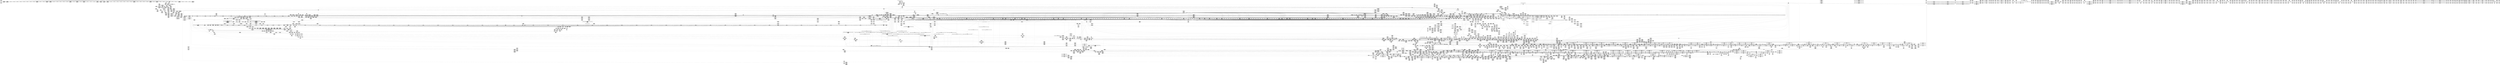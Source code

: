 digraph {
	CE0x6108f90 [shape=record,shape=Mrecord,label="{CE0x6108f90|tomoyo_path_permission:if.then|*SummSink*}"]
	CE0x56030b0 [shape=record,shape=Mrecord,label="{CE0x56030b0|tomoyo_domain:call3|security/tomoyo/common.h,1205|*SummSink*}"]
	CE0x552d370 [shape=record,shape=Mrecord,label="{CE0x552d370|tomoyo_path_permission:tmp2|security/tomoyo/file.c,563|*SummSink*}"]
	CE0x7c4a400 [shape=record,shape=Mrecord,label="{CE0x7c4a400|tomoyo_const_part_length:cmp3|security/tomoyo/util.c,627}"]
	CE0x56fade0 [shape=record,shape=Mrecord,label="{CE0x56fade0|i64_23|*Constant*|*SummSource*}"]
	CE0x54762a0 [shape=record,shape=Mrecord,label="{CE0x54762a0|_call_void_kfree(i8*_%tmp42)_#9,_!dbg_!38958|security/tomoyo/file.c,768|*SummSink*}"]
	CE0x7cb9c50 [shape=record,shape=Mrecord,label="{CE0x7cb9c50|tomoyo_path_permission:tmp7|*LoadInst*|security/tomoyo/file.c,565|*SummSource*}"]
	CE0x6385630 [shape=record,shape=Mrecord,label="{CE0x6385630|tomoyo_check_open_permission:tmp22|security/tomoyo/file.c,758|*SummSource*}"]
	CE0x56e50d0 [shape=record,shape=Mrecord,label="{CE0x56e50d0|tomoyo_get_mode:tmp21|security/tomoyo/util.c,985|*SummSink*}"]
	CE0x4609950 [shape=record,shape=Mrecord,label="{CE0x4609950|tomoyo_check_open_permission:tmp12|security/tomoyo/file.c,750|*SummSink*}"]
	CE0x48422e0 [shape=record,shape=Mrecord,label="{CE0x48422e0|tomoyo_get_mode:cmp11|security/tomoyo/util.c,985|*SummSource*}"]
	CE0x64360e0 [shape=record,shape=Mrecord,label="{CE0x64360e0|tomoyo_get_mode:tmp20|security/tomoyo/util.c,985|*SummSource*}"]
	CE0x660c240 [shape=record,shape=Mrecord,label="{CE0x660c240|srcu_read_unlock:dep_map|include/linux/srcu.h,236|*SummSource*}"]
	CE0x656dad0 [shape=record,shape=Mrecord,label="{CE0x656dad0|_call_void_lock_release(%struct.lockdep_map*_%map,_i32_1,_i64_ptrtoint_(i8*_blockaddress(_rcu_lock_release,_%__here)_to_i64))_#9,_!dbg_!38907|include/linux/rcupdate.h,423|*SummSink*}"]
	CE0x60a34f0 [shape=record,shape=Mrecord,label="{CE0x60a34f0|0:_i8*,_array:_GCRE_tomoyo_path_keyword_external_constant_11_x_i8*_:_elem_3::|security/tomoyo/file.c,167}"]
	CE0x6270f70 [shape=record,shape=Mrecord,label="{CE0x6270f70|get_current161:entry|*SummSink*}"]
	CE0x477f660 [shape=record,shape=Mrecord,label="{CE0x477f660|128:_i32,_:_SCMRE_318,319_}"]
	CE0x6293fe0 [shape=record,shape=Mrecord,label="{CE0x6293fe0|128:_i32,_:_SCMRE_401,402_}"]
	CE0x4941b10 [shape=record,shape=Mrecord,label="{CE0x4941b10|tomoyo_const_part_length:tmp32|security/tomoyo/util.c,641|*SummSource*}"]
	CE0x57298c0 [shape=record,shape=Mrecord,label="{CE0x57298c0|_call_void___llvm_gcov_indirect_counter_increment114(i32*___llvm_gcov_global_state_pred45,_i64**_getelementptr_inbounds_(_3_x_i64*_,_3_x_i64*_*___llvm_gcda_edge_table44,_i64_0,_i64_1)),_!dbg_!38927|security/tomoyo/util.c,634|*SummSink*}"]
	CE0x4515020 [shape=record,shape=Mrecord,label="{CE0x4515020|128:_i32,_:_SCMRE_24,32_|*MultipleSource*|Function::tomoyo_file_fcntl&Arg::file::|security/tomoyo/tomoyo.c,315}"]
	CE0x7cdd820 [shape=record,shape=Mrecord,label="{CE0x7cdd820|rcu_lock_release:tmp4|include/linux/rcupdate.h,423|*SummSource*}"]
	CE0x664acf0 [shape=record,shape=Mrecord,label="{CE0x664acf0|i64*_getelementptr_inbounds_(_4_x_i64_,_4_x_i64_*___llvm_gcov_ctr33,_i64_0,_i64_0)|*Constant*|*SummSink*}"]
	CE0x46bdeb0 [shape=record,shape=Mrecord,label="{CE0x46bdeb0|i64_80|*Constant*|*SummSink*}"]
	CE0x47ea360 [shape=record,shape=Mrecord,label="{CE0x47ea360|tomoyo_const_part_length:len.0|*SummSink*}"]
	CE0x54512a0 [shape=record,shape=Mrecord,label="{CE0x54512a0|_call_void___llvm_gcov_indirect_counter_increment114(i32*___llvm_gcov_global_state_pred45,_i64**_getelementptr_inbounds_(_3_x_i64*_,_3_x_i64*_*___llvm_gcda_edge_table44,_i64_0,_i64_2)),_!dbg_!38930|security/tomoyo/util.c,640|*SummSink*}"]
	CE0x7e1f920 [shape=record,shape=Mrecord,label="{CE0x7e1f920|i32_4|*Constant*}"]
	CE0x610fd20 [shape=record,shape=Mrecord,label="{CE0x610fd20|tomoyo_fill_path_info:tmp12|security/tomoyo/util.c,667}"]
	CE0x4711690 [shape=record,shape=Mrecord,label="{CE0x4711690|tomoyo_init_request_info:mode|security/tomoyo/util.c,1010|*SummSource*}"]
	CE0x47d0e40 [shape=record,shape=Mrecord,label="{CE0x47d0e40|i64*_getelementptr_inbounds_(_2_x_i64_,_2_x_i64_*___llvm_gcov_ctr32,_i64_0,_i64_1)|*Constant*}"]
	CE0x6230c40 [shape=record,shape=Mrecord,label="{CE0x6230c40|tomoyo_check_open_permission:obj5|security/tomoyo/file.c,757}"]
	CE0x547d1a0 [shape=record,shape=Mrecord,label="{CE0x547d1a0|tomoyo_const_part_length:tmp5|security/tomoyo/util.c,624}"]
	CE0x5622f20 [shape=record,shape=Mrecord,label="{CE0x5622f20|0:_i8,_array:_GCRE_tomoyo_index2category_constant_39_x_i8_c_00_00_00_00_00_00_00_00_00_00_00_00_00_00_00_00_00_00_00_00_00_00_00_01_01_01_01_01_01_01_01_01_01_01_01_01_01_01_02_,_align_16:_elem_37::|security/tomoyo/util.c,983}"]
	CE0x54942e0 [shape=record,shape=Mrecord,label="{CE0x54942e0|128:_i32,_:_SCMRE_115,116_}"]
	CE0x45efe10 [shape=record,shape=Mrecord,label="{CE0x45efe10|tomoyo_init_request_info:index|Function::tomoyo_init_request_info&Arg::index::|*SummSink*}"]
	CE0x7dd2750 [shape=record,shape=Mrecord,label="{CE0x7dd2750|tomoyo_file_fcntl:tmp|*SummSource*}"]
	CE0x57352b0 [shape=record,shape=Mrecord,label="{CE0x57352b0|tomoyo_const_part_length:while.body}"]
	CE0x660c100 [shape=record,shape=Mrecord,label="{CE0x660c100|_call_void_rcu_lock_release(%struct.lockdep_map*_%dep_map)_#9,_!dbg_!38905|include/linux/srcu.h,236}"]
	CE0x61f1b60 [shape=record,shape=Mrecord,label="{CE0x61f1b60|tomoyo_path_permission:retval.0|*SummSource*}"]
	CE0x66a9db0 [shape=record,shape=Mrecord,label="{CE0x66a9db0|i8_1|*Constant*}"]
	CE0x54f63f0 [shape=record,shape=Mrecord,label="{CE0x54f63f0|i64_80|*Constant*}"]
	CE0x573ddd0 [shape=record,shape=Mrecord,label="{CE0x573ddd0|tomoyo_fill_path_info:call11|security/tomoyo/util.c,669|*SummSource*}"]
	CE0x54940c0 [shape=record,shape=Mrecord,label="{CE0x54940c0|128:_i32,_:_SCMRE_113,114_}"]
	CE0x7e55ef0 [shape=record,shape=Mrecord,label="{CE0x7e55ef0|128:_i32,_:_SCMRE_192,193_}"]
	CE0x65c7ef0 [shape=record,shape=Mrecord,label="{CE0x65c7ef0|0:_%struct.tomoyo_obj_info*,_16:_%struct.tomoyo_domain_info*,_24:_%struct.tomoyo_path_info*,_40:_i8,_72:_i8,_75:_i8,_76:_i8,_77:_i8,_:_SCMRE_38,39_}"]
	CE0x62319a0 [shape=record,shape=Mrecord,label="{CE0x62319a0|tomoyo_check_open_permission:conv6|security/tomoyo/file.c,758|*SummSink*}"]
	CE0x66eea80 [shape=record,shape=Mrecord,label="{CE0x66eea80|128:_i8*,_1208:_%struct.file*,_:_CMRE_32,33_}"]
	CE0x6255230 [shape=record,shape=Mrecord,label="{CE0x6255230|tomoyo_get_mode:tmp19|security/tomoyo/util.c,985}"]
	CE0x7ab4fe0 [shape=record,shape=Mrecord,label="{CE0x7ab4fe0|GLOBAL:__llvm_gcov_global_state_pred45|Global_var:__llvm_gcov_global_state_pred45}"]
	CE0x5478e50 [shape=record,shape=Mrecord,label="{CE0x5478e50|tomoyo_get_mode:tmp15|security/tomoyo/util.c,983|*SummSource*}"]
	CE0x55e4ae0 [shape=record,shape=Mrecord,label="{CE0x55e4ae0|tomoyo_check_open_permission:tmp41|security/tomoyo/file.c,752}"]
	CE0x52c7fa0 [shape=record,shape=Mrecord,label="{CE0x52c7fa0|tomoyo_get_realpath:if.then|*SummSink*}"]
	CE0x54f40b0 [shape=record,shape=Mrecord,label="{CE0x54f40b0|tomoyo_get_mode:tmp10|security/tomoyo/util.c,982}"]
	CE0x47e8cb0 [shape=record,shape=Mrecord,label="{CE0x47e8cb0|tomoyo_file_fcntl:tmp1|*SummSink*}"]
	CE0x642cf80 [shape=record,shape=Mrecord,label="{CE0x642cf80|i64*_getelementptr_inbounds_(_2_x_i64_,_2_x_i64_*___llvm_gcov_ctr22,_i64_0,_i64_1)|*Constant*}"]
	CE0x46f4a70 [shape=record,shape=Mrecord,label="{CE0x46f4a70|tomoyo_check_open_permission:call1|security/tomoyo/file.c,751|*SummSource*}"]
	CE0x6097150 [shape=record,shape=Mrecord,label="{CE0x6097150|tomoyo_const_part_length:tmp20|security/tomoyo/util.c,628|*SummSink*}"]
	CE0x62f3000 [shape=record,shape=Mrecord,label="{CE0x62f3000|tomoyo_check_open_permission:tmp33|security/tomoyo/file.c,761|*SummSink*}"]
	CE0x4787570 [shape=record,shape=Mrecord,label="{CE0x4787570|tomoyo_fill_path_info:tmp3|security/tomoyo/util.c,667|*SummSource*}"]
	CE0x6116b10 [shape=record,shape=Mrecord,label="{CE0x6116b10|i8*_getelementptr_inbounds_(_25_x_i8_,_25_x_i8_*_.str8186,_i32_0,_i32_0)|*Constant*}"]
	CE0x617bbc0 [shape=record,shape=Mrecord,label="{CE0x617bbc0|tomoyo_get_realpath:bb|*SummSink*}"]
	CE0x62256e0 [shape=record,shape=Mrecord,label="{CE0x62256e0|tomoyo_get_realpath:tobool|security/tomoyo/file.c,151|*SummSink*}"]
	CE0x572f010 [shape=record,shape=Mrecord,label="{CE0x572f010|tomoyo_check_open_permission:mode|security/tomoyo/file.c,748|*SummSource*}"]
	CE0x54f6230 [shape=record,shape=Mrecord,label="{CE0x54f6230|i64*_getelementptr_inbounds_(_12_x_i64_,_12_x_i64_*___llvm_gcov_ctr31133,_i64_0,_i64_9)|*Constant*}"]
	CE0x539c0d0 [shape=record,shape=Mrecord,label="{CE0x539c0d0|i64*_getelementptr_inbounds_(_2_x_i64_,_2_x_i64_*___llvm_gcov_ctr53148,_i64_0,_i64_1)|*Constant*|*SummSource*}"]
	CE0x62ccd10 [shape=record,shape=Mrecord,label="{CE0x62ccd10|tomoyo_const_part_length:tmp7|security/tomoyo/util.c,625|*SummSink*}"]
	CE0x62f2710 [shape=record,shape=Mrecord,label="{CE0x62f2710|i64_14|*Constant*}"]
	CE0x570b3e0 [shape=record,shape=Mrecord,label="{CE0x570b3e0|tomoyo_const_part_length:tmp38|security/tomoyo/util.c,644|*SummSource*}"]
	CE0x64b4340 [shape=record,shape=Mrecord,label="{CE0x64b4340|srcu_read_lock:bb}"]
	CE0x6385530 [shape=record,shape=Mrecord,label="{CE0x6385530|tomoyo_check_open_permission:tmp22|security/tomoyo/file.c,758}"]
	CE0x7b44c00 [shape=record,shape=Mrecord,label="{CE0x7b44c00|tomoyo_domain:if.then}"]
	CE0x7e6e2e0 [shape=record,shape=Mrecord,label="{CE0x7e6e2e0|tomoyo_check_open_permission:bb|*SummSink*}"]
	CE0x62c44f0 [shape=record,shape=Mrecord,label="{CE0x62c44f0|tomoyo_check_open_permission:tmp43|security/tomoyo/file.c,770}"]
	CE0x56f4bd0 [shape=record,shape=Mrecord,label="{CE0x56f4bd0|tomoyo_const_part_length:entry|*SummSource*}"]
	CE0x6583920 [shape=record,shape=Mrecord,label="{CE0x6583920|_ret_i32_%retval.0,_!dbg_!38921|security/tomoyo/tomoyo.c,319}"]
	CE0x607bca0 [shape=record,shape=Mrecord,label="{CE0x607bca0|i32_92|*Constant*|*SummSink*}"]
	CE0x6549230 [shape=record,shape=Mrecord,label="{CE0x6549230|tomoyo_get_realpath:call|security/tomoyo/file.c,150|*SummSink*}"]
	CE0x65e9040 [shape=record,shape=Mrecord,label="{CE0x65e9040|i64*_null|*Constant*}"]
	CE0x7c3d070 [shape=record,shape=Mrecord,label="{CE0x7c3d070|tomoyo_check_open_permission:tmp5|security/tomoyo/file.c,742|*SummSource*}"]
	CE0x4693780 [shape=record,shape=Mrecord,label="{CE0x4693780|i64*_getelementptr_inbounds_(_22_x_i64_,_22_x_i64_*___llvm_gcov_ctr10,_i64_0,_i64_0)|*Constant*|*SummSink*}"]
	CE0x55c1f50 [shape=record,shape=Mrecord,label="{CE0x55c1f50|tomoyo_check_open_permission:tmp30|security/tomoyo/file.c,761}"]
	CE0x64cb040 [shape=record,shape=Mrecord,label="{CE0x64cb040|srcu_read_lock:bb|*SummSink*}"]
	CE0x7c70140 [shape=record,shape=Mrecord,label="{CE0x7c70140|tomoyo_get_mode:tmp13|security/tomoyo/util.c,982|*SummSink*}"]
	CE0x64353e0 [shape=record,shape=Mrecord,label="{CE0x64353e0|i64_7|*Constant*}"]
	CE0x56f8530 [shape=record,shape=Mrecord,label="{CE0x56f8530|tomoyo_get_mode:tmp26|security/tomoyo/util.c,987|*SummSink*}"]
	CE0x6757b50 [shape=record,shape=Mrecord,label="{CE0x6757b50|tomoyo_const_part_length:tmp11|security/tomoyo/util.c,626|*SummSource*}"]
	CE0x7cb3350 [shape=record,shape=Mrecord,label="{CE0x7cb3350|128:_i32,_:_SCMRE_179,180_}"]
	CE0x616c9a0 [shape=record,shape=Mrecord,label="{CE0x616c9a0|tomoyo_domain:tmp21|security/tomoyo/common.h,1205}"]
	CE0x7c54c90 [shape=record,shape=Mrecord,label="{CE0x7c54c90|i32_0|*Constant*|*SummSink*}"]
	CE0x477fca0 [shape=record,shape=Mrecord,label="{CE0x477fca0|128:_i32,_:_SCMRE_336,344_|*MultipleSource*|Function::tomoyo_file_fcntl&Arg::file::|security/tomoyo/tomoyo.c,315}"]
	CE0x52b3e90 [shape=record,shape=Mrecord,label="{CE0x52b3e90|tomoyo_check_open_permission:error.3|*SummSink*}"]
	CE0x7e72200 [shape=record,shape=Mrecord,label="{CE0x7e72200|tomoyo_get_mode:index|Function::tomoyo_get_mode&Arg::index::|*SummSource*}"]
	CE0x61b9580 [shape=record,shape=Mrecord,label="{CE0x61b9580|tomoyo_path_permission:tmp10|security/tomoyo/file.c,565|*SummSink*}"]
	CE0x47a1f30 [shape=record,shape=Mrecord,label="{CE0x47a1f30|tomoyo_path_permission:r|Function::tomoyo_path_permission&Arg::r::|*SummSink*}"]
	CE0x6428c30 [shape=record,shape=Mrecord,label="{CE0x6428c30|tomoyo_domain:tmp8|security/tomoyo/common.h,1205}"]
	CE0x5481ca0 [shape=record,shape=Mrecord,label="{CE0x5481ca0|tomoyo_domain:tmp13|security/tomoyo/common.h,1205|*SummSink*}"]
	"CONST[source:2(external),value:0(static)][purpose:{operation}][SrcIdx:0]"
	CE0x64febe0 [shape=record,shape=Mrecord,label="{CE0x64febe0|i8*_getelementptr_inbounds_(_45_x_i8_,_45_x_i8_*_.str5187,_i32_0,_i32_0)|*Constant*|*SummSource*}"]
	CE0x4884b80 [shape=record,shape=Mrecord,label="{CE0x4884b80|GLOBAL:tomoyo_path_permission|*Constant*}"]
	CE0x616e910 [shape=record,shape=Mrecord,label="{CE0x616e910|tomoyo_check_open_permission:tobool8|security/tomoyo/file.c,758|*SummSource*}"]
	CE0x65020d0 [shape=record,shape=Mrecord,label="{CE0x65020d0|tomoyo_file_fcntl:conv2|security/tomoyo/tomoyo.c,318|*SummSource*}"]
	CE0x715f290 [shape=record,shape=Mrecord,label="{CE0x715f290|tomoyo_domain169:tmp19|security/tomoyo/common.h,1205}"]
	CE0x60b0c20 [shape=record,shape=Mrecord,label="{CE0x60b0c20|tomoyo_domain169:cred|security/tomoyo/common.h,1205}"]
	CE0x61086a0 [shape=record,shape=Mrecord,label="{CE0x61086a0|GLOBAL:tomoyo_p2mac|Global_var:tomoyo_p2mac}"]
	CE0x6270880 [shape=record,shape=Mrecord,label="{CE0x6270880|GLOBAL:get_current161|*Constant*|*SummSource*}"]
	CE0x61cf700 [shape=record,shape=Mrecord,label="{CE0x61cf700|tomoyo_path_permission:tmp23|security/tomoyo/file.c,574|*SummSink*}"]
	CE0x65035f0 [shape=record,shape=Mrecord,label="{CE0x65035f0|40:_%struct.tomoyo_policy_namespace*,_48:_i8,_:_GCRE_tomoyo_kernel_domain_external_global_%struct.tomoyo_domain_info_48,49_|*MultipleSource*|Function::tomoyo_check_open_permission&Arg::domain::|security/tomoyo/common.h,1205|security/tomoyo/common.h,1205|security/tomoyo/tomoyo.c,317|security/tomoyo/util.c,1005|security/tomoyo/util.c,1007|Function::tomoyo_init_request_info&Arg::domain::}"]
	CE0x528e650 [shape=record,shape=Mrecord,label="{CE0x528e650|tomoyo_init_request_info:tmp12|security/tomoyo/util.c,1010}"]
	CE0x61f26a0 [shape=record,shape=Mrecord,label="{CE0x61f26a0|tomoyo_path_permission:tmp24|security/tomoyo/file.c,575}"]
	CE0x56fe7d0 [shape=record,shape=Mrecord,label="{CE0x56fe7d0|tomoyo_const_part_length:tmp30|security/tomoyo/util.c,641|*SummSink*}"]
	CE0x5340800 [shape=record,shape=Mrecord,label="{CE0x5340800|tomoyo_const_part_length:len.0}"]
	CE0x5719530 [shape=record,shape=Mrecord,label="{CE0x5719530|tomoyo_fill_path_info:hash|security/tomoyo/util.c,669}"]
	CE0x460a060 [shape=record,shape=Mrecord,label="{CE0x460a060|tomoyo_check_open_permission:tmp14|security/tomoyo/file.c,750}"]
	CE0x559fed0 [shape=record,shape=Mrecord,label="{CE0x559fed0|i8*_getelementptr_inbounds_(_12_x_i8_,_12_x_i8_*_.str1,_i32_0,_i32_0)|*Constant*}"]
	CE0x60a3920 [shape=record,shape=Mrecord,label="{CE0x60a3920|tomoyo_audit_path_log:filename|security/tomoyo/file.c,169}"]
	CE0x56fd3d0 [shape=record,shape=Mrecord,label="{CE0x56fd3d0|i32_55|*Constant*|*SummSource*}"]
	CE0x7ab37b0 [shape=record,shape=Mrecord,label="{CE0x7ab37b0|tomoyo_const_part_length:tmp|*SummSink*}"]
	CE0x7cb2340 [shape=record,shape=Mrecord,label="{CE0x7cb2340|tomoyo_domain:land.lhs.true2|*SummSink*}"]
	CE0x7dd2880 [shape=record,shape=Mrecord,label="{CE0x7dd2880|tomoyo_file_fcntl:tmp}"]
	CE0x7c4a470 [shape=record,shape=Mrecord,label="{CE0x7c4a470|tomoyo_const_part_length:cmp3|security/tomoyo/util.c,627|*SummSource*}"]
	CE0x640cfe0 [shape=record,shape=Mrecord,label="{CE0x640cfe0|128:_i8*,_1208:_%struct.file*,_:_CMRE_46,47_}"]
	CE0x7e72900 [shape=record,shape=Mrecord,label="{CE0x7e72900|tomoyo_init_request_info:conv|security/tomoyo/util.c,1010}"]
	CE0x65896a0 [shape=record,shape=Mrecord,label="{CE0x65896a0|tomoyo_file_fcntl:call|security/tomoyo/tomoyo.c,317|*SummSink*}"]
	CE0x549fb00 [shape=record,shape=Mrecord,label="{CE0x549fb00|tomoyo_get_mode:idxprom6|security/tomoyo/util.c,983}"]
	CE0x6108410 [shape=record,shape=Mrecord,label="{CE0x6108410|tomoyo_get_mode:if.end|*SummSource*}"]
	CE0x62efd40 [shape=record,shape=Mrecord,label="{CE0x62efd40|rcu_lock_acquire:tmp|*SummSource*}"]
	CE0x66961d0 [shape=record,shape=Mrecord,label="{CE0x66961d0|srcu_read_lock:tmp3|*SummSource*}"]
	CE0x7bc78f0 [shape=record,shape=Mrecord,label="{CE0x7bc78f0|rcu_lock_release:entry|*SummSource*}"]
	CE0x652ade0 [shape=record,shape=Mrecord,label="{CE0x652ade0|tomoyo_domain:tmp6|security/tomoyo/common.h,1205|*SummSink*}"]
	CE0x4801770 [shape=record,shape=Mrecord,label="{CE0x4801770|i64_11|*Constant*|*SummSink*}"]
	CE0x7b2aaa0 [shape=record,shape=Mrecord,label="{CE0x7b2aaa0|0:_i8,_array:_GCRE_tomoyo_index2category_constant_39_x_i8_c_00_00_00_00_00_00_00_00_00_00_00_00_00_00_00_00_00_00_00_00_00_00_00_01_01_01_01_01_01_01_01_01_01_01_01_01_01_01_02_,_align_16:_elem_20::|security/tomoyo/util.c,983}"]
	CE0x65a0b70 [shape=record,shape=Mrecord,label="{CE0x65a0b70|i32_0|*Constant*}"]
	CE0x642ca80 [shape=record,shape=Mrecord,label="{CE0x642ca80|%struct.task_struct*_(%struct.task_struct**)*_asm_movq_%gs:$_1:P_,$0_,_r,im,_dirflag_,_fpsr_,_flags_|*SummSink*}"]
	CE0x4750270 [shape=record,shape=Mrecord,label="{CE0x4750270|get_current:bb|*SummSource*}"]
	CE0x6225ee0 [shape=record,shape=Mrecord,label="{CE0x6225ee0|tomoyo_get_realpath:tmp4|security/tomoyo/file.c,151|*SummSource*}"]
	CE0x6537eb0 [shape=record,shape=Mrecord,label="{CE0x6537eb0|rcu_lock_acquire:indirectgoto|*SummSink*}"]
	CE0x630acc0 [shape=record,shape=Mrecord,label="{CE0x630acc0|tomoyo_domain169:do.body|*SummSource*}"]
	CE0x6294420 [shape=record,shape=Mrecord,label="{CE0x6294420|128:_i32,_:_SCMRE_408,416_|*MultipleSource*|Function::tomoyo_file_fcntl&Arg::file::|security/tomoyo/tomoyo.c,315}"]
	CE0x54f35b0 [shape=record,shape=Mrecord,label="{CE0x54f35b0|tomoyo_audit_path_log:idxprom|security/tomoyo/file.c,167}"]
	CE0x4840b80 [shape=record,shape=Mrecord,label="{CE0x4840b80|tomoyo_get_mode:tmp17|security/tomoyo/util.c,983|*SummSource*}"]
	CE0x62e54e0 [shape=record,shape=Mrecord,label="{CE0x62e54e0|tomoyo_const_part_length:tmp16|security/tomoyo/util.c,627|*SummSink*}"]
	CE0x6721d10 [shape=record,shape=Mrecord,label="{CE0x6721d10|128:_i8*,_1208:_%struct.file*,_:_CMRE_104,112_|*MultipleSource*|security/tomoyo/common.h,1205|security/tomoyo/common.h,1205}"]
	CE0x64a7200 [shape=record,shape=Mrecord,label="{CE0x64a7200|GLOBAL:tomoyo_get_realpath|*Constant*|*SummSource*}"]
	CE0x673aaf0 [shape=record,shape=Mrecord,label="{CE0x673aaf0|tomoyo_check_open_permission:conv|security/tomoyo/file.c,750|*SummSource*}"]
	CE0x46a9540 [shape=record,shape=Mrecord,label="{CE0x46a9540|128:_i32,_:_SCMRE_209,210_}"]
	CE0x552c9e0 [shape=record,shape=Mrecord,label="{CE0x552c9e0|i64*_getelementptr_inbounds_(_6_x_i64_,_6_x_i64_*___llvm_gcov_ctr25,_i64_0,_i64_0)|*Constant*|*SummSink*}"]
	CE0x570bf40 [shape=record,shape=Mrecord,label="{CE0x570bf40|tomoyo_const_part_length:conv24|security/tomoyo/util.c,644|*SummSource*}"]
	CE0x7e1b530 [shape=record,shape=Mrecord,label="{CE0x7e1b530|i64*_getelementptr_inbounds_(_31_x_i64_,_31_x_i64_*___llvm_gcov_ctr43150,_i64_0,_i64_28)|*Constant*|*SummSink*}"]
	CE0x65374c0 [shape=record,shape=Mrecord,label="{CE0x65374c0|GLOBAL:__srcu_read_unlock|*Constant*}"]
	CE0x625f0b0 [shape=record,shape=Mrecord,label="{CE0x625f0b0|tomoyo_file_fcntl:tmp1|*SummSource*}"]
	CE0x647ff60 [shape=record,shape=Mrecord,label="{CE0x647ff60|tomoyo_check_open_permission:tmp6|security/tomoyo/file.c,743|*SummSource*}"]
	CE0x6715b60 [shape=record,shape=Mrecord,label="{CE0x6715b60|0:_i8,_array:_GCRE_tomoyo_index2category_constant_39_x_i8_c_00_00_00_00_00_00_00_00_00_00_00_00_00_00_00_00_00_00_00_00_00_00_00_01_01_01_01_01_01_01_01_01_01_01_01_01_01_01_02_,_align_16:_elem_5::|security/tomoyo/util.c,983}"]
	CE0x7c54050 [shape=record,shape=Mrecord,label="{CE0x7c54050|0:_%struct.tomoyo_obj_info*,_16:_%struct.tomoyo_domain_info*,_24:_%struct.tomoyo_path_info*,_40:_i8,_72:_i8,_75:_i8,_76:_i8,_77:_i8,_:_SCMRE_34,35_}"]
	CE0x53bf250 [shape=record,shape=Mrecord,label="{CE0x53bf250|GLOBAL:tomoyo_index2category|Global_var:tomoyo_index2category|*SummSink*}"]
	CE0x6715300 [shape=record,shape=Mrecord,label="{CE0x6715300|0:_i8,_array:_GCRE_tomoyo_index2category_constant_39_x_i8_c_00_00_00_00_00_00_00_00_00_00_00_00_00_00_00_00_00_00_00_00_00_00_00_01_01_01_01_01_01_01_01_01_01_01_01_01_01_01_02_,_align_16:_elem_3::|security/tomoyo/util.c,983}"]
	CE0x54b2ef0 [shape=record,shape=Mrecord,label="{CE0x54b2ef0|128:_i32,_:_SCMRE_344,360_|*MultipleSource*|Function::tomoyo_file_fcntl&Arg::file::|security/tomoyo/tomoyo.c,315}"]
	CE0x5394440 [shape=record,shape=Mrecord,label="{CE0x5394440|tomoyo_check_open_permission:tobool16|security/tomoyo/file.c,761}"]
	CE0x57035b0 [shape=record,shape=Mrecord,label="{CE0x57035b0|tomoyo_check_open_permission:tmp18|security/tomoyo/file.c,753}"]
	CE0x47943c0 [shape=record,shape=Mrecord,label="{CE0x47943c0|128:_i32,_:_SCMRE_99,100_}"]
	CE0x47e2d10 [shape=record,shape=Mrecord,label="{CE0x47e2d10|128:_i32,_:_SCMRE_6,7_}"]
	CE0x46f4540 [shape=record,shape=Mrecord,label="{CE0x46f4540|tomoyo_check_open_permission:tmp11|security/tomoyo/file.c,750|*SummSource*}"]
	CE0x46cb4c0 [shape=record,shape=Mrecord,label="{CE0x46cb4c0|tomoyo_file_fcntl:return|*SummSink*}"]
	CE0x6508490 [shape=record,shape=Mrecord,label="{CE0x6508490|i64*_getelementptr_inbounds_(_2_x_i64_,_2_x_i64_*___llvm_gcov_ctr31,_i64_0,_i64_0)|*Constant*}"]
	CE0x7ac3f20 [shape=record,shape=Mrecord,label="{CE0x7ac3f20|COLLAPSED:_GCMRE___llvm_gcov_ctr43150_internal_global_31_x_i64_zeroinitializer:_elem_0:default:}"]
	CE0x46bd630 [shape=record,shape=Mrecord,label="{CE0x46bd630|tomoyo_domain:entry|*SummSink*}"]
	CE0x48ad5e0 [shape=record,shape=Mrecord,label="{CE0x48ad5e0|tomoyo_check_open_permission:tmp48|security/tomoyo/file.c,771|*SummSource*}"]
	CE0x61c7040 [shape=record,shape=Mrecord,label="{CE0x61c7040|tomoyo_init_request_info:tmp11|security/tomoyo/util.c,1007|*SummSource*}"]
	CE0x53902d0 [shape=record,shape=Mrecord,label="{CE0x53902d0|i32_2|*Constant*}"]
	CE0x7b8f900 [shape=record,shape=Mrecord,label="{CE0x7b8f900|i32_4|*Constant*|*SummSink*}"]
	CE0x540fda0 [shape=record,shape=Mrecord,label="{CE0x540fda0|128:_i32,_:_SCMRE_71,72_}"]
	CE0x7e3f4f0 [shape=record,shape=Mrecord,label="{CE0x7e3f4f0|i64_6|*Constant*}"]
	CE0x7dff710 [shape=record,shape=Mrecord,label="{CE0x7dff710|tomoyo_file_fcntl:land.lhs.true|*SummSink*}"]
	CE0x5718ee0 [shape=record,shape=Mrecord,label="{CE0x5718ee0|GLOBAL:full_name_hash|*Constant*}"]
	CE0x65485a0 [shape=record,shape=Mrecord,label="{CE0x65485a0|tomoyo_get_realpath:tmp11|security/tomoyo/file.c,156}"]
	CE0x617c670 [shape=record,shape=Mrecord,label="{CE0x617c670|tomoyo_get_realpath:tmp6|security/tomoyo/file.c,151}"]
	CE0x65edb60 [shape=record,shape=Mrecord,label="{CE0x65edb60|tomoyo_get_mode:tmp15|security/tomoyo/util.c,983}"]
	CE0x56fe340 [shape=record,shape=Mrecord,label="{CE0x56fe340|tomoyo_const_part_length:tmp29|security/tomoyo/util.c,641|*SummSink*}"]
	CE0x62d0d60 [shape=record,shape=Mrecord,label="{CE0x62d0d60|_call_void_rcu_lock_acquire(%struct.lockdep_map*_%dep_map)_#9,_!dbg_!38906|include/linux/srcu.h,222}"]
	CE0x46f43c0 [shape=record,shape=Mrecord,label="{CE0x46f43c0|tomoyo_check_open_permission:tmp11|security/tomoyo/file.c,750}"]
	CE0x451f120 [shape=record,shape=Mrecord,label="{CE0x451f120|GLOBAL:lockdep_rcu_suspicious|*Constant*|*SummSink*}"]
	CE0x5701840 [shape=record,shape=Mrecord,label="{CE0x5701840|tomoyo_get_mode:and|security/tomoyo/util.c,987|*SummSource*}"]
	CE0x7b5b9e0 [shape=record,shape=Mrecord,label="{CE0x7b5b9e0|_ret_i32_%retval.0,_!dbg_!38935|security/tomoyo/util.c,988}"]
	CE0x7142d90 [shape=record,shape=Mrecord,label="{CE0x7142d90|i64*_getelementptr_inbounds_(_5_x_i64_,_5_x_i64_*___llvm_gcov_ctr28130,_i64_0,_i64_0)|*Constant*|*SummSource*}"]
	CE0x7e108d0 [shape=record,shape=Mrecord,label="{CE0x7e108d0|GLOBAL:tomoyo_init_request_info|*Constant*|*SummSink*}"]
	CE0x47d14d0 [shape=record,shape=Mrecord,label="{CE0x47d14d0|tomoyo_get_mode:call|security/tomoyo/util.c,980}"]
	CE0x630c6f0 [shape=record,shape=Mrecord,label="{CE0x630c6f0|srcu_read_unlock:idx|Function::srcu_read_unlock&Arg::idx::}"]
	CE0x62262e0 [shape=record,shape=Mrecord,label="{CE0x62262e0|tomoyo_get_realpath:tmp5|security/tomoyo/file.c,151|*SummSource*}"]
	CE0x5728060 [shape=record,shape=Mrecord,label="{CE0x5728060|tomoyo_const_part_length:tobool|security/tomoyo/util.c,624|*SummSource*}"]
	CE0x715ed90 [shape=record,shape=Mrecord,label="{CE0x715ed90|tomoyo_domain169:tmp18|security/tomoyo/common.h,1205|*SummSink*}"]
	CE0x7b05460 [shape=record,shape=Mrecord,label="{CE0x7b05460|i64**_getelementptr_inbounds_(_3_x_i64*_,_3_x_i64*_*___llvm_gcda_edge_table44,_i64_0,_i64_1)|*Constant*|*SummSource*}"]
	CE0x568ec40 [shape=record,shape=Mrecord,label="{CE0x568ec40|tomoyo_const_part_length:if.end28}"]
	CE0x65c8100 [shape=record,shape=Mrecord,label="{CE0x65c8100|GLOBAL:tomoyo_domain.__warned170|Global_var:tomoyo_domain.__warned170|*SummSource*}"]
	CE0x53942a0 [shape=record,shape=Mrecord,label="{CE0x53942a0|tomoyo_check_open_permission:and15|security/tomoyo/file.c,761|*SummSink*}"]
	CE0x481d720 [shape=record,shape=Mrecord,label="{CE0x481d720|i64*_getelementptr_inbounds_(_2_x_i64_,_2_x_i64_*___llvm_gcov_ctr9223,_i64_0,_i64_0)|*Constant*}"]
	CE0x61ce990 [shape=record,shape=Mrecord,label="{CE0x61ce990|i64*_getelementptr_inbounds_(_10_x_i64_,_10_x_i64_*___llvm_gcov_ctr34,_i64_0,_i64_8)|*Constant*|*SummSink*}"]
	CE0x54b1990 [shape=record,shape=Mrecord,label="{CE0x54b1990|i64*_getelementptr_inbounds_(_10_x_i64_,_10_x_i64_*___llvm_gcov_ctr34,_i64_0,_i64_5)|*Constant*|*SummSource*}"]
	CE0x5602f80 [shape=record,shape=Mrecord,label="{CE0x5602f80|tomoyo_domain:call3|security/tomoyo/common.h,1205|*SummSource*}"]
	CE0x638d600 [shape=record,shape=Mrecord,label="{CE0x638d600|tomoyo_check_open_permission:and18|security/tomoyo/file.c,762}"]
	CE0x61c5f00 [shape=record,shape=Mrecord,label="{CE0x61c5f00|tomoyo_file_fcntl:tmp10|security/tomoyo/tomoyo.c,315|*SummSink*}"]
	CE0x7dc3690 [shape=record,shape=Mrecord,label="{CE0x7dc3690|tomoyo_domain169:land.lhs.true2}"]
	CE0x559fd50 [shape=record,shape=Mrecord,label="{CE0x559fd50|GLOBAL:tomoyo_supervisor|*Constant*|*SummSink*}"]
	CE0x61c6900 [shape=record,shape=Mrecord,label="{CE0x61c6900|128:_i32,_:_SCMRE_57,58_}"]
	CE0x64439a0 [shape=record,shape=Mrecord,label="{CE0x64439a0|tomoyo_path_permission:conv3|security/tomoyo/file.c,565|*SummSink*}"]
	CE0x52c7560 [shape=record,shape=Mrecord,label="{CE0x52c7560|tomoyo_domain:tmp6|security/tomoyo/common.h,1205|*SummSource*}"]
	CE0x534cc10 [shape=record,shape=Mrecord,label="{CE0x534cc10|tomoyo_file_fcntl:if.then|*SummSink*}"]
	CE0x6501c00 [shape=record,shape=Mrecord,label="{CE0x6501c00|tomoyo_file_fcntl:or|security/tomoyo/tomoyo.c,318|*SummSink*}"]
	CE0x559f8d0 [shape=record,shape=Mrecord,label="{CE0x559f8d0|tomoyo_audit_path_log:call|security/tomoyo/file.c,167|*SummSource*}"]
	CE0x6629220 [shape=record,shape=Mrecord,label="{CE0x6629220|_call_void_mcount()_#3|*SummSource*}"]
	CE0x4905240 [shape=record,shape=Mrecord,label="{CE0x4905240|i64*_getelementptr_inbounds_(_22_x_i64_,_22_x_i64_*___llvm_gcov_ctr10,_i64_0,_i64_21)|*Constant*|*SummSink*}"]
	CE0x6559fe0 [shape=record,shape=Mrecord,label="{CE0x6559fe0|tomoyo_domain:tmp15|security/tomoyo/common.h,1205|*SummSource*}"]
	CE0x7e1b790 [shape=record,shape=Mrecord,label="{CE0x7e1b790|tomoyo_const_part_length:tmp49|security/tomoyo/util.c,649}"]
	CE0x7e1af90 [shape=record,shape=Mrecord,label="{CE0x7e1af90|i64**_getelementptr_inbounds_(_3_x_i64*_,_3_x_i64*_*___llvm_gcda_edge_table44,_i64_0,_i64_0)|*Constant*|*SummSource*}"]
	CE0x56f7c60 [shape=record,shape=Mrecord,label="{CE0x56f7c60|tomoyo_get_mode:tmp25|security/tomoyo/util.c,987|*SummSink*}"]
	CE0x6410b20 [shape=record,shape=Mrecord,label="{CE0x6410b20|tomoyo_file_fcntl:tmp11|security/tomoyo/tomoyo.c,316}"]
	CE0x63794e0 [shape=record,shape=Mrecord,label="{CE0x63794e0|tomoyo_path_permission:arrayidx|security/tomoyo/file.c,563}"]
	CE0x470df30 [shape=record,shape=Mrecord,label="{CE0x470df30|tomoyo_read_lock:tmp3|*SummSource*}"]
	CE0x616db10 [shape=record,shape=Mrecord,label="{CE0x616db10|tomoyo_check_open_permission:tmp23|security/tomoyo/file.c,758}"]
	CE0x715eb10 [shape=record,shape=Mrecord,label="{CE0x715eb10|tomoyo_domain169:tmp18|security/tomoyo/common.h,1205|*SummSource*}"]
	CE0x54bb8b0 [shape=record,shape=Mrecord,label="{CE0x54bb8b0|0:_i8,_array:_GCR_.str_private_unnamed_addr_constant_5_x_i8_c_04_02_06_06_00_,_align_1:_elem_2::|security/tomoyo/file.c,738}"]
	CE0x65ee850 [shape=record,shape=Mrecord,label="{CE0x65ee850|i32_9|*Constant*}"]
	CE0x4812830 [shape=record,shape=Mrecord,label="{CE0x4812830|tomoyo_domain:do.body|*SummSink*}"]
	CE0x4971630 [shape=record,shape=Mrecord,label="{CE0x4971630|i32_49|*Constant*|*SummSource*}"]
	CE0x7dff4c0 [shape=record,shape=Mrecord,label="{CE0x7dff4c0|tomoyo_file_fcntl:if.end|*SummSink*}"]
	CE0x45f03b0 [shape=record,shape=Mrecord,label="{CE0x45f03b0|tomoyo_check_open_permission:cmp|security/tomoyo/file.c,752|*SummSink*}"]
	CE0x46a7040 [shape=record,shape=Mrecord,label="{CE0x46a7040|i32_2|*Constant*}"]
	CE0x6288e60 [shape=record,shape=Mrecord,label="{CE0x6288e60|_call_void_mcount()_#3}"]
	CE0x532e980 [shape=record,shape=Mrecord,label="{CE0x532e980|i64_0|*Constant*}"]
	CE0x7b03e70 [shape=record,shape=Mrecord,label="{CE0x7b03e70|tomoyo_const_part_length:tmp16|security/tomoyo/util.c,627|*SummSource*}"]
	CE0x53ee380 [shape=record,shape=Mrecord,label="{CE0x53ee380|tomoyo_fill_path_info:tmp1|*SummSource*}"]
	CE0x630c410 [shape=record,shape=Mrecord,label="{CE0x630c410|tomoyo_path_permission:tmp4|security/tomoyo/file.c,564|*SummSink*}"]
	CE0x6100d00 [shape=record,shape=Mrecord,label="{CE0x6100d00|tomoyo_domain:tmp18|security/tomoyo/common.h,1205}"]
	CE0x60b0e60 [shape=record,shape=Mrecord,label="{CE0x60b0e60|tomoyo_domain169:cred|security/tomoyo/common.h,1205|*SummSink*}"]
	CE0x62c4430 [shape=record,shape=Mrecord,label="{CE0x62c4430|tomoyo_check_open_permission:mode25|security/tomoyo/file.c,770|*SummSink*}"]
	CE0x7e08820 [shape=record,shape=Mrecord,label="{CE0x7e08820|i64_3|*Constant*|*SummSource*}"]
	CE0x56c42e0 [shape=record,shape=Mrecord,label="{CE0x56c42e0|tomoyo_const_part_length:tmp40|security/tomoyo/util.c,644}"]
	CE0x5340320 [shape=record,shape=Mrecord,label="{CE0x5340320|rcu_lock_release:tmp3|*SummSink*}"]
	CE0x6521350 [shape=record,shape=Mrecord,label="{CE0x6521350|tomoyo_init_request_info:tmp3|security/tomoyo/util.c,1004}"]
	CE0x62f29d0 [shape=record,shape=Mrecord,label="{CE0x62f29d0|tomoyo_check_open_permission:tmp32|security/tomoyo/file.c,761|*SummSource*}"]
	CE0x7e01550 [shape=record,shape=Mrecord,label="{CE0x7e01550|_call_void_mcount()_#3|*SummSource*}"]
	CE0x56231d0 [shape=record,shape=Mrecord,label="{CE0x56231d0|0:_i8,_array:_GCRE_tomoyo_index2category_constant_39_x_i8_c_00_00_00_00_00_00_00_00_00_00_00_00_00_00_00_00_00_00_00_00_00_00_00_01_01_01_01_01_01_01_01_01_01_01_01_01_01_01_02_,_align_16:_elem_38::|security/tomoyo/util.c,983}"]
	CE0x451f0b0 [shape=record,shape=Mrecord,label="{CE0x451f0b0|GLOBAL:lockdep_rcu_suspicious|*Constant*|*SummSource*}"]
	CE0x610a6b0 [shape=record,shape=Mrecord,label="{CE0x610a6b0|tomoyo_fill_path_info:tmp9|security/tomoyo/util.c,667}"]
	CE0x60d4630 [shape=record,shape=Mrecord,label="{CE0x60d4630|i64_5|*Constant*}"]
	CE0x62e5370 [shape=record,shape=Mrecord,label="{CE0x62e5370|rcu_lock_acquire:tmp5|include/linux/rcupdate.h,418|*SummSink*}"]
	CE0x467ef70 [shape=record,shape=Mrecord,label="{CE0x467ef70|_call_void___llvm_gcov_indirect_counter_increment114(i32*___llvm_gcov_global_state_pred45,_i64**_getelementptr_inbounds_(_3_x_i64*_,_3_x_i64*_*___llvm_gcda_edge_table44,_i64_0,_i64_0)),_!dbg_!38954|security/tomoyo/util.c,649}"]
	CE0x46bd5c0 [shape=record,shape=Mrecord,label="{CE0x46bd5c0|tomoyo_domain:entry|*SummSource*}"]
	CE0x5393380 [shape=record,shape=Mrecord,label="{CE0x5393380|tomoyo_file_fcntl:if.end}"]
	CE0x630ce70 [shape=record,shape=Mrecord,label="{CE0x630ce70|tomoyo_get_mode:entry}"]
	CE0x57019c0 [shape=record,shape=Mrecord,label="{CE0x57019c0|tomoyo_get_mode:retval.0}"]
	CE0x64fb560 [shape=record,shape=Mrecord,label="{CE0x64fb560|__llvm_gcov_indirect_counter_increment114:tmp|*SummSource*}"]
	CE0x714dc30 [shape=record,shape=Mrecord,label="{CE0x714dc30|tomoyo_fill_path_info:tmp5|security/tomoyo/util.c,667}"]
	CE0x5691390 [shape=record,shape=Mrecord,label="{CE0x5691390|tomoyo_const_part_length:tmp20|security/tomoyo/util.c,628|*SummSource*}"]
	CE0x7e6e4d0 [shape=record,shape=Mrecord,label="{CE0x7e6e4d0|i64*_getelementptr_inbounds_(_22_x_i64_,_22_x_i64_*___llvm_gcov_ctr10,_i64_0,_i64_0)|*Constant*|*SummSource*}"]
	CE0x54f5870 [shape=record,shape=Mrecord,label="{CE0x54f5870|tomoyo_get_realpath:tmp9|security/tomoyo/file.c,155|*SummSource*}"]
	CE0x5710bb0 [shape=record,shape=Mrecord,label="{CE0x5710bb0|i32_47|*Constant*|*SummSource*}"]
	CE0x5304700 [shape=record,shape=Mrecord,label="{CE0x5304700|0:_%struct.tomoyo_obj_info*,_16:_%struct.tomoyo_domain_info*,_24:_%struct.tomoyo_path_info*,_40:_i8,_72:_i8,_75:_i8,_76:_i8,_77:_i8,_:_SCMRE_77,78_|*MultipleSource*|security/tomoyo/file.c,741|security/tomoyo/file.c, 741|security/tomoyo/file.c,748}"]
	CE0x66ee800 [shape=record,shape=Mrecord,label="{CE0x66ee800|128:_i8*,_1208:_%struct.file*,_:_CMRE_30,31_}"]
	CE0x7dd2440 [shape=record,shape=Mrecord,label="{CE0x7dd2440|tomoyo_file_fcntl:tmp2|security/tomoyo/tomoyo.c,315|*SummSource*}"]
	CE0x7b8bf60 [shape=record,shape=Mrecord,label="{CE0x7b8bf60|tomoyo_const_part_length:tmp4|security/tomoyo/util.c,624}"]
	CE0x6108ba0 [shape=record,shape=Mrecord,label="{CE0x6108ba0|_ret_void,_!dbg_!38907|include/linux/srcu.h,238}"]
	CE0x7b8b3a0 [shape=record,shape=Mrecord,label="{CE0x7b8b3a0|tomoyo_const_part_length:tmp24|security/tomoyo/util.c,640}"]
	CE0x63859a0 [shape=record,shape=Mrecord,label="{CE0x63859a0|tomoyo_check_open_permission:tmp23|security/tomoyo/file.c,758|*SummSource*}"]
	CE0x7b35490 [shape=record,shape=Mrecord,label="{CE0x7b35490|tomoyo_fill_path_info:bb|*SummSink*}"]
	CE0x5488a20 [shape=record,shape=Mrecord,label="{CE0x5488a20|_ret_i32_%call,_!dbg_!38912|security/tomoyo/file.c,167}"]
	CE0x7e56110 [shape=record,shape=Mrecord,label="{CE0x7e56110|128:_i32,_:_SCMRE_194,195_}"]
	CE0x7ab3fa0 [shape=record,shape=Mrecord,label="{CE0x7ab3fa0|tomoyo_const_part_length:tmp16|security/tomoyo/util.c,627}"]
	CE0x4905b00 [shape=record,shape=Mrecord,label="{CE0x4905b00|tomoyo_check_open_permission:tmp51|security/tomoyo/file.c,772}"]
	CE0x7cb3680 [shape=record,shape=Mrecord,label="{CE0x7cb3680|128:_i32,_:_SCMRE_182,183_}"]
	CE0x7b0a4a0 [shape=record,shape=Mrecord,label="{CE0x7b0a4a0|tomoyo_const_part_length:while.end|*SummSink*}"]
	CE0x64b9a30 [shape=record,shape=Mrecord,label="{CE0x64b9a30|__llvm_gcov_indirect_counter_increment114:tmp3|*SummSource*}"]
	CE0x715e940 [shape=record,shape=Mrecord,label="{CE0x715e940|tomoyo_domain169:tmp17|security/tomoyo/common.h,1205|*SummSource*}"]
	CE0x640cd60 [shape=record,shape=Mrecord,label="{CE0x640cd60|128:_i8*,_1208:_%struct.file*,_:_CMRE_44,45_}"]
	CE0x6435b70 [shape=record,shape=Mrecord,label="{CE0x6435b70|tomoyo_get_mode:tmp19|security/tomoyo/util.c,985|*SummSource*}"]
	CE0x47942b0 [shape=record,shape=Mrecord,label="{CE0x47942b0|128:_i32,_:_SCMRE_98,99_}"]
	CE0x6301f90 [shape=record,shape=Mrecord,label="{CE0x6301f90|128:_i32,_:_SCMRE_488,496_|*MultipleSource*|Function::tomoyo_file_fcntl&Arg::file::|security/tomoyo/tomoyo.c,315}"]
	CE0x4692740 [shape=record,shape=Mrecord,label="{CE0x4692740|tomoyo_fill_path_info:entry|*SummSink*}"]
	CE0x7c19910 [shape=record,shape=Mrecord,label="{CE0x7c19910|tomoyo_domain169:tmp7|security/tomoyo/common.h,1205|*SummSource*}"]
	CE0x6660670 [shape=record,shape=Mrecord,label="{CE0x6660670|tomoyo_check_open_permission:r|security/tomoyo/file.c, 741}"]
	CE0x616c1d0 [shape=record,shape=Mrecord,label="{CE0x616c1d0|_ret_%struct.task_struct*_%tmp4,_!dbg_!38905|./arch/x86/include/asm/current.h,14}"]
	CE0x60b7570 [shape=record,shape=Mrecord,label="{CE0x60b7570|0:_%struct.tomoyo_obj_info*,_16:_%struct.tomoyo_domain_info*,_24:_%struct.tomoyo_path_info*,_40:_i8,_72:_i8,_75:_i8,_76:_i8,_77:_i8,_:_SCMRE_64,72_|*MultipleSource*|security/tomoyo/file.c,741|security/tomoyo/file.c, 741|security/tomoyo/file.c,748}"]
	CE0x610bc50 [shape=record,shape=Mrecord,label="{CE0x610bc50|i64*_getelementptr_inbounds_(_22_x_i64_,_22_x_i64_*___llvm_gcov_ctr10,_i64_0,_i64_7)|*Constant*|*SummSink*}"]
	CE0x7bc7d80 [shape=record,shape=Mrecord,label="{CE0x7bc7d80|rcu_lock_release:map|Function::rcu_lock_release&Arg::map::|*SummSink*}"]
	CE0x66ee440 [shape=record,shape=Mrecord,label="{CE0x66ee440|128:_i8*,_1208:_%struct.file*,_:_CMRE_27,28_}"]
	CE0x62cc450 [shape=record,shape=Mrecord,label="{CE0x62cc450|tomoyo_const_part_length:tmp11|security/tomoyo/util.c,626}"]
	CE0x62d1140 [shape=record,shape=Mrecord,label="{CE0x62d1140|_call_void_rcu_lock_acquire(%struct.lockdep_map*_%dep_map)_#9,_!dbg_!38906|include/linux/srcu.h,222|*SummSource*}"]
	CE0x64ff240 [shape=record,shape=Mrecord,label="{CE0x64ff240|tomoyo_file_fcntl:f_path|security/tomoyo/tomoyo.c,317|*SummSink*}"]
	CE0x5604670 [shape=record,shape=Mrecord,label="{CE0x5604670|128:_i32,_:_SCMRE_304,312_|*MultipleSource*|Function::tomoyo_file_fcntl&Arg::file::|security/tomoyo/tomoyo.c,315}"]
	CE0x47d0430 [shape=record,shape=Mrecord,label="{CE0x47d0430|rcu_lock_acquire:tmp3|*SummSource*}"]
	CE0x5710e30 [shape=record,shape=Mrecord,label="{CE0x5710e30|tomoyo_fill_path_info:cmp|security/tomoyo/util.c,667|*SummSink*}"]
	CE0x652b030 [shape=record,shape=Mrecord,label="{CE0x652b030|tomoyo_domain:tmp7|security/tomoyo/common.h,1205|*SummSource*}"]
	CE0x53b5e50 [shape=record,shape=Mrecord,label="{CE0x53b5e50|tomoyo_get_realpath:if.then}"]
	CE0x62eeae0 [shape=record,shape=Mrecord,label="{CE0x62eeae0|tomoyo_const_part_length:tmp9|security/tomoyo/util.c,626}"]
	CE0x4738d40 [shape=record,shape=Mrecord,label="{CE0x4738d40|i32_3|*Constant*}"]
	CE0x64cc520 [shape=record,shape=Mrecord,label="{CE0x64cc520|_ret_%struct.tomoyo_domain_info*_%tmp23,_!dbg_!38929|security/tomoyo/common.h,1205|*SummSink*}"]
	CE0x7b05540 [shape=record,shape=Mrecord,label="{CE0x7b05540|__llvm_gcov_indirect_counter_increment114:counters|Function::__llvm_gcov_indirect_counter_increment114&Arg::counters::|*SummSink*}"]
	CE0x714f300 [shape=record,shape=Mrecord,label="{CE0x714f300|i64*_getelementptr_inbounds_(_2_x_i64_,_2_x_i64_*___llvm_gcov_ctr21,_i64_0,_i64_1)|*Constant*|*SummSink*}"]
	CE0x5488510 [shape=record,shape=Mrecord,label="{CE0x5488510|GLOBAL:tomoyo_audit_path_log|*Constant*|*SummSource*}"]
	CE0x7e296e0 [shape=record,shape=Mrecord,label="{CE0x7e296e0|tomoyo_check_open_permission:tmp16|security/tomoyo/file.c,753|*SummSink*}"]
	CE0x7cf1da0 [shape=record,shape=Mrecord,label="{CE0x7cf1da0|0:_i8,_array:_GCRE_tomoyo_index2category_constant_39_x_i8_c_00_00_00_00_00_00_00_00_00_00_00_00_00_00_00_00_00_00_00_00_00_00_00_01_01_01_01_01_01_01_01_01_01_01_01_01_01_01_02_,_align_16:_elem_29::|security/tomoyo/util.c,983}"]
	CE0x65076a0 [shape=record,shape=Mrecord,label="{CE0x65076a0|tomoyo_domain:tmp5|security/tomoyo/common.h,1205|*SummSource*}"]
	CE0x7cb3240 [shape=record,shape=Mrecord,label="{CE0x7cb3240|128:_i32,_:_SCMRE_178,179_}"]
	CE0x5451bc0 [shape=record,shape=Mrecord,label="{CE0x5451bc0|tomoyo_const_part_length:incdec.ptr|security/tomoyo/util.c,626}"]
	CE0x55c27c0 [shape=record,shape=Mrecord,label="{CE0x55c27c0|tomoyo_check_open_permission:tmp31|security/tomoyo/file.c,761|*SummSink*}"]
	CE0x7b35070 [shape=record,shape=Mrecord,label="{CE0x7b35070|GLOBAL:__llvm_gcov_ctr54147|Global_var:__llvm_gcov_ctr54147}"]
	CE0x6582d70 [shape=record,shape=Mrecord,label="{CE0x6582d70|tomoyo_file_fcntl:retval.0|*SummSource*}"]
	CE0x6218ea0 [shape=record,shape=Mrecord,label="{CE0x6218ea0|128:_i32,_:_SCMRE_166,167_}"]
	CE0x55c2600 [shape=record,shape=Mrecord,label="{CE0x55c2600|tomoyo_check_open_permission:tmp31|security/tomoyo/file.c,761|*SummSource*}"]
	CE0x56f8e70 [shape=record,shape=Mrecord,label="{CE0x56f8e70|tomoyo_get_mode:conv15|security/tomoyo/util.c,987|*SummSource*}"]
	CE0x53ee900 [shape=record,shape=Mrecord,label="{CE0x53ee900|tomoyo_domain:tmp3}"]
	CE0x6225b40 [shape=record,shape=Mrecord,label="{CE0x6225b40|GLOBAL:__llvm_gcov_ctr25|Global_var:__llvm_gcov_ctr25}"]
	CE0x714f950 [shape=record,shape=Mrecord,label="{CE0x714f950|tomoyo_fill_path_info:tmp8|security/tomoyo/util.c,667|*SummSink*}"]
	CE0x7b0a360 [shape=record,shape=Mrecord,label="{CE0x7b0a360|tomoyo_const_part_length:while.end|*SummSource*}"]
	CE0x7c08060 [shape=record,shape=Mrecord,label="{CE0x7c08060|i64_0|*Constant*}"]
	CE0x54bcfc0 [shape=record,shape=Mrecord,label="{CE0x54bcfc0|tomoyo_path_permission:param_type|security/tomoyo/file.c,567}"]
	CE0x715f180 [shape=record,shape=Mrecord,label="{CE0x715f180|i64*_getelementptr_inbounds_(_11_x_i64_,_11_x_i64_*___llvm_gcov_ctr42185,_i64_0,_i64_10)|*Constant*}"]
	CE0x7b831a0 [shape=record,shape=Mrecord,label="{CE0x7b831a0|tomoyo_get_realpath:tobool|security/tomoyo/file.c,151}"]
	CE0x46a5f20 [shape=record,shape=Mrecord,label="{CE0x46a5f20|tomoyo_domain:tmp21|security/tomoyo/common.h,1205|*SummSink*}"]
	CE0x64f2d80 [shape=record,shape=Mrecord,label="{CE0x64f2d80|tomoyo_path_permission:tmp6|*LoadInst*|security/tomoyo/file.c,564|*SummSource*}"]
	CE0x715e860 [shape=record,shape=Mrecord,label="{CE0x715e860|i64*_getelementptr_inbounds_(_11_x_i64_,_11_x_i64_*___llvm_gcov_ctr42185,_i64_0,_i64_9)|*Constant*|*SummSource*}"]
	CE0x532edd0 [shape=record,shape=Mrecord,label="{CE0x532edd0|i64*_null|*Constant*|*SummSource*}"]
	CE0x67099e0 [shape=record,shape=Mrecord,label="{CE0x67099e0|0:_i8*,_array:_GCRE_tomoyo_path_keyword_external_constant_11_x_i8*_:_elem_0::|security/tomoyo/file.c,167}"]
	CE0x534ca60 [shape=record,shape=Mrecord,label="{CE0x534ca60|128:_i32,_:_SCMRE_54,55_}"]
	CE0x673a040 [shape=record,shape=Mrecord,label="{CE0x673a040|tomoyo_check_open_permission:conv|security/tomoyo/file.c,750}"]
	CE0x6302a90 [shape=record,shape=Mrecord,label="{CE0x6302a90|tomoyo_file_fcntl:and|security/tomoyo/tomoyo.c,315|*SummSink*}"]
	CE0x610b0c0 [shape=record,shape=Mrecord,label="{CE0x610b0c0|tomoyo_fill_path_info:conv4|security/tomoyo/util.c,667|*SummSink*}"]
	CE0x66aa4d0 [shape=record,shape=Mrecord,label="{CE0x66aa4d0|tomoyo_init_request_info:call|security/tomoyo/util.c,1005|*SummSink*}"]
	CE0x7c96240 [shape=record,shape=Mrecord,label="{CE0x7c96240|_call_void_lock_acquire(%struct.lockdep_map*_%map,_i32_0,_i32_0,_i32_2,_i32_0,_%struct.lockdep_map*_null,_i64_ptrtoint_(i8*_blockaddress(_rcu_lock_acquire,_%__here)_to_i64))_#9,_!dbg_!38907|include/linux/rcupdate.h,418|*SummSink*}"]
	CE0x5386370 [shape=record,shape=Mrecord,label="{CE0x5386370|i64*_getelementptr_inbounds_(_2_x_i64_,_2_x_i64_*___llvm_gcov_ctr31,_i64_0,_i64_0)|*Constant*|*SummSource*}"]
	CE0x53b61b0 [shape=record,shape=Mrecord,label="{CE0x53b61b0|tomoyo_init_request_info:if.end|*SummSink*}"]
	CE0x616e730 [shape=record,shape=Mrecord,label="{CE0x616e730|tomoyo_check_open_permission:and7|security/tomoyo/file.c,758|*SummSink*}"]
	CE0x57207c0 [shape=record,shape=Mrecord,label="{CE0x57207c0|tomoyo_const_part_length:tmp27|security/tomoyo/util.c,641|*SummSink*}"]
	CE0x56e5f20 [shape=record,shape=Mrecord,label="{CE0x56e5f20|tomoyo_get_mode:tmp23|security/tomoyo/util.c,986|*SummSource*}"]
	CE0x7b5ced0 [shape=record,shape=Mrecord,label="{CE0x7b5ced0|tomoyo_domain169:tmp}"]
	CE0x7c54510 [shape=record,shape=Mrecord,label="{CE0x7c54510|GLOBAL:tomoyo_domain.__warned170|Global_var:tomoyo_domain.__warned170}"]
	CE0x62c4a20 [shape=record,shape=Mrecord,label="{CE0x62c4a20|tomoyo_check_open_permission:tmp43|security/tomoyo/file.c,770|*SummSink*}"]
	CE0x607c3f0 [shape=record,shape=Mrecord,label="{CE0x607c3f0|_call_void_mcount()_#3|*SummSource*}"]
	CE0x6696a60 [shape=record,shape=Mrecord,label="{CE0x6696a60|_call_void_mcount()_#3|*SummSource*}"]
	CE0x62e49d0 [shape=record,shape=Mrecord,label="{CE0x62e49d0|i64_1|*Constant*}"]
	CE0x64caad0 [shape=record,shape=Mrecord,label="{CE0x64caad0|tomoyo_path_permission:tmp5|*LoadInst*|security/tomoyo/file.c,564}"]
	CE0x5340c30 [shape=record,shape=Mrecord,label="{CE0x5340c30|i64*_getelementptr_inbounds_(_4_x_i64_,_4_x_i64_*___llvm_gcov_ctr33,_i64_0,_i64_2)|*Constant*}"]
	CE0x6340840 [shape=record,shape=Mrecord,label="{CE0x6340840|tomoyo_get_mode:tmp1|*SummSink*}"]
	CE0x55e4120 [shape=record,shape=Mrecord,label="{CE0x55e4120|i64*_getelementptr_inbounds_(_22_x_i64_,_22_x_i64_*___llvm_gcov_ctr10,_i64_0,_i64_17)|*Constant*}"]
	CE0x66293b0 [shape=record,shape=Mrecord,label="{CE0x66293b0|srcu_read_lock:tmp2|*SummSource*}"]
	CE0x5692080 [shape=record,shape=Mrecord,label="{CE0x5692080|tomoyo_const_part_length:conv11|security/tomoyo/util.c,641|*SummSink*}"]
	CE0x6696550 [shape=record,shape=Mrecord,label="{CE0x6696550|tomoyo_path_permission:tmp|*SummSink*}"]
	CE0x64a73c0 [shape=record,shape=Mrecord,label="{CE0x64a73c0|GLOBAL:tomoyo_get_realpath|*Constant*|*SummSink*}"]
	CE0x7c31850 [shape=record,shape=Mrecord,label="{CE0x7c31850|_call_void_lockdep_rcu_suspicious(i8*_getelementptr_inbounds_(_25_x_i8_,_25_x_i8_*_.str12,_i32_0,_i32_0),_i32_1205,_i8*_getelementptr_inbounds_(_45_x_i8_,_45_x_i8_*_.str13,_i32_0,_i32_0))_#9,_!dbg_!38917|security/tomoyo/common.h,1205|*SummSource*}"]
	CE0x4693430 [shape=record,shape=Mrecord,label="{CE0x4693430|tomoyo_get_mode:conv|security/tomoyo/util.c,982|*SummSource*}"]
	CE0x7cdee60 [shape=record,shape=Mrecord,label="{CE0x7cdee60|get_current:tmp|*SummSink*}"]
	CE0x55e3db0 [shape=record,shape=Mrecord,label="{CE0x55e3db0|tomoyo_check_open_permission:error.2}"]
	CE0x5478630 [shape=record,shape=Mrecord,label="{CE0x5478630|tomoyo_get_mode:tmp14|security/tomoyo/util.c,983}"]
	CE0x65e9510 [shape=record,shape=Mrecord,label="{CE0x65e9510|tomoyo_const_part_length:conv|security/tomoyo/util.c,626|*SummSink*}"]
	CE0x6721950 [shape=record,shape=Mrecord,label="{CE0x6721950|128:_i8*,_1208:_%struct.file*,_:_CMRE_88,89_|*MultipleSource*|security/tomoyo/common.h,1205|security/tomoyo/common.h,1205}"]
	CE0x47ea460 [shape=record,shape=Mrecord,label="{CE0x47ea460|tomoyo_const_part_length:incdec.ptr19|security/tomoyo/util.c,643}"]
	CE0x538fec0 [shape=record,shape=Mrecord,label="{CE0x538fec0|tomoyo_const_part_length:tmp23|security/tomoyo/util.c,634|*SummSink*}"]
	CE0x62ee9e0 [shape=record,shape=Mrecord,label="{CE0x62ee9e0|tomoyo_const_part_length:tmp8|security/tomoyo/util.c,626|*SummSink*}"]
	CE0x47e8b10 [shape=record,shape=Mrecord,label="{CE0x47e8b10|GLOBAL:__llvm_gcov_ctr42185|Global_var:__llvm_gcov_ctr42185|*SummSink*}"]
	CE0x4766360 [shape=record,shape=Mrecord,label="{CE0x4766360|128:_i32,_:_SCMRE_150,151_}"]
	CE0x7b45430 [shape=record,shape=Mrecord,label="{CE0x7b45430|tomoyo_get_realpath:tmp7|security/tomoyo/file.c,152|*SummSource*}"]
	CE0x61e8c80 [shape=record,shape=Mrecord,label="{CE0x61e8c80|tomoyo_get_realpath:retval.0|*SummSource*}"]
	CE0x4609d90 [shape=record,shape=Mrecord,label="{CE0x4609d90|tomoyo_check_open_permission:tmp13|security/tomoyo/file.c,750|*SummSource*}"]
	CE0x7cde1b0 [shape=record,shape=Mrecord,label="{CE0x7cde1b0|rcu_lock_release:tmp5|include/linux/rcupdate.h,423}"]
	CE0x61ca810 [shape=record,shape=Mrecord,label="{CE0x61ca810|_call_void_mcount()_#3|*SummSink*}"]
	CE0x62c7fb0 [shape=record,shape=Mrecord,label="{CE0x62c7fb0|tomoyo_get_mode:if.end14|*SummSource*}"]
	CE0x48128c0 [shape=record,shape=Mrecord,label="{CE0x48128c0|tomoyo_domain:if.end}"]
	CE0x7dc2be0 [shape=record,shape=Mrecord,label="{CE0x7dc2be0|0:_i8,_array:_GCR_.str_private_unnamed_addr_constant_5_x_i8_c_04_02_06_06_00_,_align_1:_elem_0::|security/tomoyo/file.c,738}"]
	CE0x661f4f0 [shape=record,shape=Mrecord,label="{CE0x661f4f0|tomoyo_file_fcntl:tmp4|security/tomoyo/tomoyo.c,315}"]
	CE0x7c3d580 [shape=record,shape=Mrecord,label="{CE0x7c3d580|i32_6|*Constant*|*SummSink*}"]
	CE0x47fc660 [shape=record,shape=Mrecord,label="{CE0x47fc660|tomoyo_path_permission:cmp|security/tomoyo/file.c,565}"]
	CE0x7c197d0 [shape=record,shape=Mrecord,label="{CE0x7c197d0|tomoyo_domain169:tmp7|security/tomoyo/common.h,1205}"]
	CE0x65e9960 [shape=record,shape=Mrecord,label="{CE0x65e9960|__llvm_gcov_indirect_counter_increment114:counter|*SummSink*}"]
	CE0x7b90b40 [shape=record,shape=Mrecord,label="{CE0x7b90b40|tomoyo_check_open_permission:land.lhs.true|*SummSink*}"]
	CE0x62d0e10 [shape=record,shape=Mrecord,label="{CE0x62d0e10|srcu_read_lock:dep_map|include/linux/srcu.h,222|*SummSink*}"]
	CE0x7dc2990 [shape=record,shape=Mrecord,label="{CE0x7dc2990|tomoyo_domain169:tmp3}"]
	CE0x64433c0 [shape=record,shape=Mrecord,label="{CE0x64433c0|tomoyo_path_permission:conv3|security/tomoyo/file.c,565}"]
	CE0x5431b50 [shape=record,shape=Mrecord,label="{CE0x5431b50|tomoyo_check_open_permission:entry|*SummSource*}"]
	CE0x572e9e0 [shape=record,shape=Mrecord,label="{CE0x572e9e0|tomoyo_domain169:tmp22|security/tomoyo/common.h,1205}"]
	CE0x470d890 [shape=record,shape=Mrecord,label="{CE0x470d890|get_current161:tmp4|./arch/x86/include/asm/current.h,14|*SummSink*}"]
	CE0x7be9f10 [shape=record,shape=Mrecord,label="{CE0x7be9f10|i32_1205|*Constant*}"]
	CE0x656d8e0 [shape=record,shape=Mrecord,label="{CE0x656d8e0|tomoyo_const_part_length:inc|security/tomoyo/util.c,628|*SummSink*}"]
	CE0x7b5adc0 [shape=record,shape=Mrecord,label="{CE0x7b5adc0|tomoyo_domain:tmp12|security/tomoyo/common.h,1205}"]
	CE0x568c150 [shape=record,shape=Mrecord,label="{CE0x568c150|i64*_getelementptr_inbounds_(_31_x_i64_,_31_x_i64_*___llvm_gcov_ctr43150,_i64_0,_i64_26)|*Constant*}"]
	CE0x7e71860 [shape=record,shape=Mrecord,label="{CE0x7e71860|tomoyo_get_mode:entry|*SummSink*}"]
	CE0x7c93ac0 [shape=record,shape=Mrecord,label="{CE0x7c93ac0|tomoyo_check_open_permission:tmp7|security/tomoyo/file.c,743|*SummSource*}"]
	CE0x65e1420 [shape=record,shape=Mrecord,label="{CE0x65e1420|tomoyo_path_permission:tmp2|security/tomoyo/file.c,563|*SummSource*}"]
	CE0x6287e50 [shape=record,shape=Mrecord,label="{CE0x6287e50|i64*_getelementptr_inbounds_(_11_x_i64_,_11_x_i64_*___llvm_gcov_ctr54147,_i64_0,_i64_10)|*Constant*}"]
	CE0x715e8d0 [shape=record,shape=Mrecord,label="{CE0x715e8d0|i64*_getelementptr_inbounds_(_11_x_i64_,_11_x_i64_*___llvm_gcov_ctr42185,_i64_0,_i64_9)|*Constant*|*SummSink*}"]
	CE0x46648a0 [shape=record,shape=Mrecord,label="{CE0x46648a0|tomoyo_check_open_permission:tmp9|security/tomoyo/file.c,750}"]
	CE0x661dbc0 [shape=record,shape=Mrecord,label="{CE0x661dbc0|0:_i32,_8:_%struct.srcu_struct_array*,_16:_i32,_20:_i32,_24:_i32,_32:_i8*,_40:_%struct.lock_class_key*,_48:_2_x_%struct.lock_class*_,_64:_i8*,_72:_i32,_80:_i64,_88:_i8,_96:_%struct.callback_head*,_104:_%struct.callback_head**,_112:_%struct.callback_head*,_120:_%struct.callback_head**,_128:_%struct.callback_head*,_136:_%struct.callback_head**,_144:_%struct.callback_head*,_152:_%struct.callback_head**,_160:_i64,_168:_%struct.list_head*,_176:_%struct.list_head*,_184:_void_(%struct.work_struct*)*,_192:_%struct.lock_class_key*,_200:_2_x_%struct.lock_class*_,_216:_i8*,_224:_i32,_232:_i64,_240:_%struct.list_head*,_248:_%struct.list_head*,_256:_i64,_264:_%struct.tvec_base*,_272:_void_(i64)*,_280:_i64,_288:_i32,_292:_i32,_296:_i8*,_304:_16_x_i8_,_320:_%struct.lock_class_key*,_328:_2_x_%struct.lock_class*_,_344:_i8*,_352:_i32,_360:_i64,_368:_%struct.workqueue_struct*,_376:_i32,_384:_%struct.lock_class_key*,_392:_2_x_%struct.lock_class*_,_408:_i8*,_416:_i32,_424:_i64,_:_GCE_tomoyo_ss_global_%struct.srcu_struct_i32_-300,_%struct.srcu_struct_array*_tomoyo_ss_srcu_array,_%struct.spinlock_%union.anon.14_%struct.raw_spinlock_%struct.arch_spinlock_zeroinitializer,_i32_-559067475,_i32_-1,_i8*_inttoptr_(i64_-1_to_i8*),_%struct.lockdep_map_%struct.lock_class_key*_null,_2_x_%struct.lock_class*_zeroinitializer,_i8*_getelementptr_inbounds_(_21_x_i8_,_21_x_i8_*_.str171,_i32_0,_i32_0),_i32_0,_i64_0_,_i8_0,_%struct.rcu_batch_%struct.callback_head*_null,_%struct.callback_head**_bitcast_(i8*_getelementptr_(i8,_i8*_bitcast_(%struct.srcu_struct*_tomoyo_ss_to_i8*),_i64_96)_to_%struct.callback_head**)_,_%struct.rcu_batch_%struct.callback_head*_null,_%struct.callback_head**_bitcast_(i8*_getelementptr_(i8,_i8*_bitcast_(%struct.srcu_struct*_tomoyo_ss_to_i8*),_i64_112)_to_%struct.callback_head**)_,_%struct.rcu_batch_%struct.callback_head*_null,_%struct.callback_head**_bitcast_(i8*_getelementptr_(i8,_i8*_bitcast_(%struct.srcu_struct*_tomoyo_ss_to_i8*),_i64_128)_to_%struct.callback_head**)_,_%struct.rcu_batch_%struct.callback_head*_null,_%struct.callback_head**_bitcast_(i8*_getelementptr_(i8,_i8*_bitcast_(%struct.srcu_struct*_tomoyo_ss_to_i8*),_i64_144)_to_%struct.callback_head**)_,_%struct.delayed_work_%struct.work_struct_%struct.atomic64_t_i64_137438953424_,_%struct.list_head_%struct.list_head*_bitcast_(i8*_getelementptr_(i8,_i8*_bitcast_(%struct.srcu_struct*_tomoyo_ss_to_i8*),_i64_168)_to_%struct.list_head*),_%struct.list_head*_bitcast_(i8*_getelementptr_(i8,_i8*_bitcast_(%struct.srcu_struct*_tomoyo_ss_to_i8*),_i64_168)_to_%struct.list_head*)_,_void_(%struct.work_struct*)*_process_srcu,_%struct.lockdep_map_%struct.lock_class_key*_bitcast_(i8*_getelementptr_(i8,_i8*_bitcast_(%struct.srcu_struct*_tomoyo_ss_to_i8*),_i64_160)_to_%struct.lock_class_key*),_2_x_%struct.lock_class*_zeroinitializer,_i8*_getelementptr_inbounds_(_22_x_i8_,_22_x_i8_*_.str1172,_i32_0,_i32_0),_i32_0,_i64_0_,_%struct.timer_list_%struct.list_head_%struct.list_head*_null,_%struct.list_head*_inttoptr_(i64_1953723489_to_%struct.list_head*)_,_i64_0,_%struct.tvec_base*_bitcast_(i8*_getelementptr_(i8,_i8*_bitcast_(%struct.tvec_base*_boot_tvec_bases_to_i8*),_i64_2)_to_%struct.tvec_base*),_void_(i64)*_delayed_work_timer_fn,_i64_ptrtoint_(i8*_getelementptr_(i8,_i8*_bitcast_(%struct.srcu_struct*_tomoyo_ss_to_i8*),_i64_160)_to_i64),_i32_-1,_i32_0,_i8*_null,_16_x_i8_zeroinitializer,_%struct.lockdep_map_%struct.lock_class_key*_bitcast_(_29_x_i8_*_.str2173_to_%struct.lock_class_key*),_2_x_%struct.lock_class*_zeroinitializer,_i8*_getelementptr_inbounds_(_29_x_i8_,_29_x_i8_*_.str2173,_i32_0,_i32_0),_i32_0,_i64_0_,_%struct.workqueue_struct*_null,_i32_0_,_%struct.lockdep_map_%struct.lock_class_key*_null,_2_x_%struct.lock_class*_zeroinitializer,_i8*_getelementptr_inbounds_(_10_x_i8_,_10_x_i8_*_.str3174,_i32_0,_i32_0),_i32_0,_i64_0_,_align_8:_elem_0:default:}"]
	CE0x7cbb400 [shape=record,shape=Mrecord,label="{CE0x7cbb400|i64_17|*Constant*}"]
	CE0x7df6ad0 [shape=record,shape=Mrecord,label="{CE0x7df6ad0|tomoyo_domain169:call3|security/tomoyo/common.h,1205|*SummSource*}"]
	CE0x5396760 [shape=record,shape=Mrecord,label="{CE0x5396760|tomoyo_file_fcntl:tmp10|security/tomoyo/tomoyo.c,315|*SummSource*}"]
	CE0x55d6750 [shape=record,shape=Mrecord,label="{CE0x55d6750|tomoyo_check_open_permission:tmp36|security/tomoyo/file.c,762}"]
	CE0x47e3620 [shape=record,shape=Mrecord,label="{CE0x47e3620|i32_2|*Constant*|*SummSink*}"]
	CE0x531e820 [shape=record,shape=Mrecord,label="{CE0x531e820|tomoyo_fill_path_info:name1|security/tomoyo/util.c,663|*SummSink*}"]
	CE0x7e10ca0 [shape=record,shape=Mrecord,label="{CE0x7e10ca0|tomoyo_init_request_info:entry|*SummSink*}"]
	CE0x61c77b0 [shape=record,shape=Mrecord,label="{CE0x61c77b0|tomoyo_init_request_info:type|security/tomoyo/util.c,1009}"]
	CE0x6507800 [shape=record,shape=Mrecord,label="{CE0x6507800|tomoyo_domain:tmp5|security/tomoyo/common.h,1205|*SummSink*}"]
	CE0x64bac10 [shape=record,shape=Mrecord,label="{CE0x64bac10|tomoyo_const_part_length:if.then}"]
	CE0x5345790 [shape=record,shape=Mrecord,label="{CE0x5345790|rcu_lock_release:indirectgoto}"]
	CE0x5284d80 [shape=record,shape=Mrecord,label="{CE0x5284d80|GLOBAL:tomoyo_read_lock|*Constant*|*SummSink*}"]
	CE0x6536b90 [shape=record,shape=Mrecord,label="{CE0x6536b90|_call_void___srcu_read_unlock(%struct.srcu_struct*_%sp,_i32_%idx)_#9,_!dbg_!38906|include/linux/srcu.h,237}"]
	CE0x535f580 [shape=record,shape=Mrecord,label="{CE0x535f580|tomoyo_path_permission:path|security/tomoyo/file.c,568|*SummSource*}"]
	CE0x7c07fa0 [shape=record,shape=Mrecord,label="{CE0x7c07fa0|GLOBAL:__llvm_gcov_ctr41188|Global_var:__llvm_gcov_ctr41188|*SummSink*}"]
	CE0x4793f80 [shape=record,shape=Mrecord,label="{CE0x4793f80|128:_i32,_:_SCMRE_95,96_}"]
	CE0x65e9680 [shape=record,shape=Mrecord,label="{CE0x65e9680|tomoyo_const_part_length:cmp|security/tomoyo/util.c,626}"]
	CE0x7c702f0 [shape=record,shape=Mrecord,label="{CE0x7c702f0|tomoyo_get_mode:tmp14|security/tomoyo/util.c,983}"]
	CE0x640d9e0 [shape=record,shape=Mrecord,label="{CE0x640d9e0|128:_i8*,_1208:_%struct.file*,_:_CMRE_64,72_|*MultipleSource*|security/tomoyo/common.h,1205|security/tomoyo/common.h,1205}"]
	CE0x7b93390 [shape=record,shape=Mrecord,label="{CE0x7b93390|_ret_i32_%call,_!dbg_!38907|include/linux/srcu.h,223|*SummSink*}"]
	CE0x48acca0 [shape=record,shape=Mrecord,label="{CE0x48acca0|i64*_getelementptr_inbounds_(_22_x_i64_,_22_x_i64_*___llvm_gcov_ctr10,_i64_0,_i64_20)|*Constant*}"]
	CE0x7e019d0 [shape=record,shape=Mrecord,label="{CE0x7e019d0|tomoyo_path_permission:return|*SummSource*}"]
	CE0x477f510 [shape=record,shape=Mrecord,label="{CE0x477f510|128:_i32,_:_SCMRE_317,318_}"]
	CE0x7df5b80 [shape=record,shape=Mrecord,label="{CE0x7df5b80|0:_i8*,_:_SCMRE_14,15_|*MultipleSource*|security/tomoyo/file.c, 740|security/tomoyo/file.c,747}"]
	CE0x7c4e2f0 [shape=record,shape=Mrecord,label="{CE0x7c4e2f0|i32_0|*Constant*}"]
	CE0x6548610 [shape=record,shape=Mrecord,label="{CE0x6548610|tomoyo_get_realpath:tmp11|security/tomoyo/file.c,156|*SummSource*}"]
	CE0x6442f60 [shape=record,shape=Mrecord,label="{CE0x6442f60|srcu_read_unlock:entry|*SummSource*}"]
	CE0x47a2090 [shape=record,shape=Mrecord,label="{CE0x47a2090|tomoyo_path_permission:operation|Function::tomoyo_path_permission&Arg::operation::|*SummSource*}"]
	CE0x62ab230 [shape=record,shape=Mrecord,label="{CE0x62ab230|i64*_getelementptr_inbounds_(_8_x_i64_,_8_x_i64_*___llvm_gcov_ctr41188,_i64_0,_i64_6)|*Constant*|*SummSink*}"]
	CE0x65c81c0 [shape=record,shape=Mrecord,label="{CE0x65c81c0|GLOBAL:tomoyo_domain.__warned170|Global_var:tomoyo_domain.__warned170|*SummSink*}"]
	CE0x573d590 [shape=record,shape=Mrecord,label="{CE0x573d590|tomoyo_fill_path_info:is_patterned|security/tomoyo/util.c,668|*SummSink*}"]
	CE0x7dddab0 [shape=record,shape=Mrecord,label="{CE0x7dddab0|0:_i8*,_array:_GCRE_tomoyo_path_keyword_external_constant_11_x_i8*_:_elem_9::|security/tomoyo/file.c,167}"]
	CE0x640d760 [shape=record,shape=Mrecord,label="{CE0x640d760|128:_i8*,_1208:_%struct.file*,_:_CMRE_52,56_|*MultipleSource*|security/tomoyo/common.h,1205|security/tomoyo/common.h,1205}"]
	CE0x62ab6f0 [shape=record,shape=Mrecord,label="{CE0x62ab6f0|tomoyo_file_fcntl:tmp13|security/tomoyo/tomoyo.c,317}"]
	CE0x6114950 [shape=record,shape=Mrecord,label="{CE0x6114950|GLOBAL:__llvm_gcov_ctr28130|Global_var:__llvm_gcov_ctr28130|*SummSink*}"]
	CE0x7c9fbc0 [shape=record,shape=Mrecord,label="{CE0x7c9fbc0|i64*_getelementptr_inbounds_(_4_x_i64_,_4_x_i64_*___llvm_gcov_ctr33,_i64_0,_i64_1)|*Constant*|*SummSource*}"]
	CE0x47a1aa0 [shape=record,shape=Mrecord,label="{CE0x47a1aa0|tomoyo_path_permission:entry|*SummSink*}"]
	CE0x7c93d10 [shape=record,shape=Mrecord,label="{CE0x7c93d10|tomoyo_check_open_permission:tmp7|security/tomoyo/file.c,743}"]
	CE0x4841a70 [shape=record,shape=Mrecord,label="{CE0x4841a70|i32_39|*Constant*|*SummSink*}"]
	CE0x63427f0 [shape=record,shape=Mrecord,label="{CE0x63427f0|get_current161:tmp2}"]
	CE0x54bddd0 [shape=record,shape=Mrecord,label="{CE0x54bddd0|tomoyo_path_permission:tmp17|security/tomoyo/file.c,571}"]
	CE0x54f4120 [shape=record,shape=Mrecord,label="{CE0x54f4120|tomoyo_get_mode:tmp10|security/tomoyo/util.c,982|*SummSource*}"]
	CE0x48acf10 [shape=record,shape=Mrecord,label="{CE0x48acf10|i64*_getelementptr_inbounds_(_22_x_i64_,_22_x_i64_*___llvm_gcov_ctr10,_i64_0,_i64_20)|*Constant*|*SummSource*}"]
	CE0x617ba70 [shape=record,shape=Mrecord,label="{CE0x617ba70|tomoyo_get_realpath:bb|*SummSource*}"]
	CE0x6435e60 [shape=record,shape=Mrecord,label="{CE0x6435e60|tomoyo_get_mode:tmp20|security/tomoyo/util.c,985}"]
	CE0x7b97a20 [shape=record,shape=Mrecord,label="{CE0x7b97a20|tomoyo_fill_path_info:bb|*SummSource*}"]
	CE0x568d280 [shape=record,shape=Mrecord,label="{CE0x568d280|tomoyo_const_part_length:tmp45|security/tomoyo/util.c,645|*SummSink*}"]
	CE0x6428940 [shape=record,shape=Mrecord,label="{CE0x6428940|GLOBAL:tomoyo_domain.__warned|Global_var:tomoyo_domain.__warned|*SummSource*}"]
	CE0x476e090 [shape=record,shape=Mrecord,label="{CE0x476e090|128:_i32,_:_SCMRE_119,120_}"]
	CE0x61ca750 [shape=record,shape=Mrecord,label="{CE0x61ca750|_call_void_mcount()_#3|*SummSource*}"]
	CE0x7bea510 [shape=record,shape=Mrecord,label="{CE0x7bea510|tomoyo_domain:tmp1}"]
	CE0x6583140 [shape=record,shape=Mrecord,label="{CE0x6583140|i64*_getelementptr_inbounds_(_8_x_i64_,_8_x_i64_*___llvm_gcov_ctr41188,_i64_0,_i64_7)|*Constant*|*SummSource*}"]
	CE0x6559400 [shape=record,shape=Mrecord,label="{CE0x6559400|i64_0|*Constant*}"]
	CE0x55ab740 [shape=record,shape=Mrecord,label="{CE0x55ab740|tomoyo_fill_path_info:call2|security/tomoyo/util.c,666|*SummSink*}"]
	CE0x7b8c5b0 [shape=record,shape=Mrecord,label="{CE0x7b8c5b0|rcu_lock_release:tmp6|*SummSource*}"]
	CE0x62ccd80 [shape=record,shape=Mrecord,label="{CE0x62ccd80|__llvm_gcov_indirect_counter_increment114:bb4}"]
	CE0x46a6530 [shape=record,shape=Mrecord,label="{CE0x46a6530|tomoyo_domain:security|security/tomoyo/common.h,1205|*SummSink*}"]
	CE0x6301390 [shape=record,shape=Mrecord,label="{CE0x6301390|i64*_getelementptr_inbounds_(_12_x_i64_,_12_x_i64_*___llvm_gcov_ctr31133,_i64_0,_i64_0)|*Constant*|*SummSource*}"]
	CE0x55c2c00 [shape=record,shape=Mrecord,label="{CE0x55c2c00|tomoyo_check_open_permission:conv14|security/tomoyo/file.c,761|*SummSource*}"]
	CE0x7c07f30 [shape=record,shape=Mrecord,label="{CE0x7c07f30|GLOBAL:__llvm_gcov_ctr41188|Global_var:__llvm_gcov_ctr41188|*SummSource*}"]
	CE0x7cbcec0 [shape=record,shape=Mrecord,label="{CE0x7cbcec0|tomoyo_fill_path_info:entry}"]
	CE0x7ac2d50 [shape=record,shape=Mrecord,label="{CE0x7ac2d50|tomoyo_const_part_length:tmp19|security/tomoyo/util.c,628}"]
	CE0x55f18e0 [shape=record,shape=Mrecord,label="{CE0x55f18e0|tomoyo_audit_path_log:param|security/tomoyo/file.c,168|*SummSink*}"]
	CE0x55847e0 [shape=record,shape=Mrecord,label="{CE0x55847e0|i32_22|*Constant*|*SummSource*}"]
	CE0x65bd160 [shape=record,shape=Mrecord,label="{CE0x65bd160|tomoyo_const_part_length:incdec.ptr7|security/tomoyo/util.c,631}"]
	CE0x46a6d00 [shape=record,shape=Mrecord,label="{CE0x46a6d00|tomoyo_domain:tmp23|security/tomoyo/common.h,1205|*SummSource*}"]
	CE0x4971800 [shape=record,shape=Mrecord,label="{CE0x4971800|i32_50|*Constant*}"]
	CE0x610c070 [shape=record,shape=Mrecord,label="{CE0x610c070|tomoyo_check_open_permission:tmp20|security/tomoyo/file.c,754|*SummSink*}"]
	CE0x7cbcd40 [shape=record,shape=Mrecord,label="{CE0x7cbcd40|_call_void_tomoyo_fill_path_info(%struct.tomoyo_path_info*_%buf)_#9,_!dbg_!38913|security/tomoyo/file.c,152|*SummSource*}"]
	CE0x7cb1790 [shape=record,shape=Mrecord,label="{CE0x7cb1790|tomoyo_domain:tmp8|security/tomoyo/common.h,1205|*SummSink*}"]
	CE0x60b6550 [shape=record,shape=Mrecord,label="{CE0x60b6550|tomoyo_domain169:tmp23|security/tomoyo/common.h,1205|*SummSink*}"]
	CE0x5719650 [shape=record,shape=Mrecord,label="{CE0x5719650|tomoyo_fill_path_info:hash|security/tomoyo/util.c,669|*SummSource*}"]
	CE0x62a5490 [shape=record,shape=Mrecord,label="{CE0x62a5490|128:_i32,_:_SCMRE_472,480_|*MultipleSource*|Function::tomoyo_file_fcntl&Arg::file::|security/tomoyo/tomoyo.c,315}"]
	CE0x7e55cd0 [shape=record,shape=Mrecord,label="{CE0x7e55cd0|128:_i32,_:_SCMRE_190,191_}"]
	CE0x7cf3c00 [shape=record,shape=Mrecord,label="{CE0x7cf3c00|tomoyo_init_request_info:tmp6|security/tomoyo/util.c,1004}"]
	CE0x62810c0 [shape=record,shape=Mrecord,label="{CE0x62810c0|tomoyo_domain169:tobool1|security/tomoyo/common.h,1205}"]
	CE0x54bd8d0 [shape=record,shape=Mrecord,label="{CE0x54bd8d0|tomoyo_path_permission:path7|security/tomoyo/file.c,569}"]
	CE0x57029f0 [shape=record,shape=Mrecord,label="{CE0x57029f0|tomoyo_get_mode:tmp28|security/tomoyo/util.c,988}"]
	CE0x7c960a0 [shape=record,shape=Mrecord,label="{CE0x7c960a0|_call_void_lock_acquire(%struct.lockdep_map*_%map,_i32_0,_i32_0,_i32_2,_i32_0,_%struct.lockdep_map*_null,_i64_ptrtoint_(i8*_blockaddress(_rcu_lock_acquire,_%__here)_to_i64))_#9,_!dbg_!38907|include/linux/rcupdate.h,418}"]
	CE0x652b820 [shape=record,shape=Mrecord,label="{CE0x652b820|i64*_getelementptr_inbounds_(_11_x_i64_,_11_x_i64_*___llvm_gcov_ctr54147,_i64_0,_i64_0)|*Constant*|*SummSink*}"]
	CE0x7b00fe0 [shape=record,shape=Mrecord,label="{CE0x7b00fe0|_ret_void,_!dbg_!38904|security/tomoyo/common.h,1110}"]
	CE0x63082a0 [shape=record,shape=Mrecord,label="{CE0x63082a0|tomoyo_path_permission:tmp4|security/tomoyo/file.c,564}"]
	CE0x7cf12e0 [shape=record,shape=Mrecord,label="{CE0x7cf12e0|0:_i8,_array:_GCRE_tomoyo_index2category_constant_39_x_i8_c_00_00_00_00_00_00_00_00_00_00_00_00_00_00_00_00_00_00_00_00_00_00_00_01_01_01_01_01_01_01_01_01_01_01_01_01_01_01_02_,_align_16:_elem_25::|security/tomoyo/util.c,983}"]
	CE0x660bfe0 [shape=record,shape=Mrecord,label="{CE0x660bfe0|srcu_read_unlock:dep_map|include/linux/srcu.h,236}"]
	CE0x626a5a0 [shape=record,shape=Mrecord,label="{CE0x626a5a0|0:_%struct.tomoyo_obj_info*,_16:_%struct.tomoyo_domain_info*,_24:_%struct.tomoyo_path_info*,_40:_i8,_72:_i8,_75:_i8,_76:_i8,_77:_i8,_:_SCMRE_50,51_}"]
	CE0x547d840 [shape=record,shape=Mrecord,label="{CE0x547d840|i32_-1|*Constant*}"]
	CE0x56c40d0 [shape=record,shape=Mrecord,label="{CE0x56c40d0|i64_25|*Constant*}"]
	CE0x6116c80 [shape=record,shape=Mrecord,label="{CE0x6116c80|0:_%struct.tomoyo_obj_info*,_16:_%struct.tomoyo_domain_info*,_24:_%struct.tomoyo_path_info*,_40:_i8,_72:_i8,_75:_i8,_76:_i8,_77:_i8,_:_SCMRE_24,25_}"]
	CE0x7e6d700 [shape=record,shape=Mrecord,label="{CE0x7e6d700|i64*_getelementptr_inbounds_(_2_x_i64_,_2_x_i64_*___llvm_gcov_ctr22,_i64_0,_i64_1)|*Constant*|*SummSink*}"]
	CE0x6559290 [shape=record,shape=Mrecord,label="{CE0x6559290|tomoyo_domain:tmp4|security/tomoyo/common.h,1205}"]
	CE0x6225500 [shape=record,shape=Mrecord,label="{CE0x6225500|i64*_getelementptr_inbounds_(_6_x_i64_,_6_x_i64_*___llvm_gcov_ctr25,_i64_0,_i64_3)|*Constant*}"]
	CE0x61c2e10 [shape=record,shape=Mrecord,label="{CE0x61c2e10|tomoyo_const_part_length:cmp|security/tomoyo/util.c,626|*SummSink*}"]
	CE0x5488910 [shape=record,shape=Mrecord,label="{CE0x5488910|tomoyo_audit_path_log:entry|*SummSink*}"]
	CE0x55e47f0 [shape=record,shape=Mrecord,label="{CE0x55e47f0|tomoyo_check_open_permission:tmp40|security/tomoyo/file.c,752|*SummSink*}"]
	CE0x665db20 [shape=record,shape=Mrecord,label="{CE0x665db20|0:_i8,_array:_GCRE_tomoyo_index2category_constant_39_x_i8_c_00_00_00_00_00_00_00_00_00_00_00_00_00_00_00_00_00_00_00_00_00_00_00_01_01_01_01_01_01_01_01_01_01_01_01_01_01_01_02_,_align_16:_elem_14::|security/tomoyo/util.c,983}"]
	CE0x673a850 [shape=record,shape=Mrecord,label="{CE0x673a850|_ret_i32_%call,_!dbg_!38902|security/tomoyo/common.h,1097}"]
	CE0x6147400 [shape=record,shape=Mrecord,label="{CE0x6147400|tomoyo_domain169:tmp13|security/tomoyo/common.h,1205|*SummSource*}"]
	CE0x47add50 [shape=record,shape=Mrecord,label="{CE0x47add50|128:_i32,_:_SCMRE_256,264_|*MultipleSource*|Function::tomoyo_file_fcntl&Arg::file::|security/tomoyo/tomoyo.c,315}"]
	CE0x66a1e10 [shape=record,shape=Mrecord,label="{CE0x66a1e10|tomoyo_check_open_permission:tmp25|security/tomoyo/file.c,758|*SummSink*}"]
	CE0x64b9970 [shape=record,shape=Mrecord,label="{CE0x64b9970|__llvm_gcov_indirect_counter_increment114:tmp3}"]
	CE0x66965e0 [shape=record,shape=Mrecord,label="{CE0x66965e0|tomoyo_path_permission:tmp1}"]
	CE0x5405b50 [shape=record,shape=Mrecord,label="{CE0x5405b50|GLOBAL:tomoyo_path_keyword|Global_var:tomoyo_path_keyword|*SummSource*}"]
	CE0x54f3440 [shape=record,shape=Mrecord,label="{CE0x54f3440|tomoyo_audit_path_log:tmp4|security/tomoyo/file.c,168|*SummSink*}"]
	CE0x7c30f40 [shape=record,shape=Mrecord,label="{CE0x7c30f40|tomoyo_get_mode:tmp2|security/tomoyo/util.c,978}"]
	CE0x638d720 [shape=record,shape=Mrecord,label="{CE0x638d720|tomoyo_check_open_permission:and18|security/tomoyo/file.c,762|*SummSink*}"]
	CE0x67095e0 [shape=record,shape=Mrecord,label="{CE0x67095e0|tomoyo_audit_path_log:arrayidx|security/tomoyo/file.c,167|*SummSink*}"]
	CE0x67454a0 [shape=record,shape=Mrecord,label="{CE0x67454a0|GLOBAL:srcu_read_lock|*Constant*|*SummSource*}"]
	CE0x65f33c0 [shape=record,shape=Mrecord,label="{CE0x65f33c0|i64*_getelementptr_inbounds_(_2_x_i64_,_2_x_i64_*___llvm_gcov_ctr23,_i64_0,_i64_0)|*Constant*|*SummSink*}"]
	CE0x7ab5050 [shape=record,shape=Mrecord,label="{CE0x7ab5050|GLOBAL:__llvm_gcov_global_state_pred45|Global_var:__llvm_gcov_global_state_pred45|*SummSource*}"]
	CE0x673a0f0 [shape=record,shape=Mrecord,label="{CE0x673a0f0|tomoyo_check_open_permission:conv|security/tomoyo/file.c,750|*SummSink*}"]
	CE0x5340f20 [shape=record,shape=Mrecord,label="{CE0x5340f20|tomoyo_const_part_length:if.then5|*SummSink*}"]
	CE0x6500440 [shape=record,shape=Mrecord,label="{CE0x6500440|_call_void_tomoyo_read_unlock(i32_%call)_#9,_!dbg_!38959|security/tomoyo/file.c,769|*SummSource*}"]
	CE0x66ee580 [shape=record,shape=Mrecord,label="{CE0x66ee580|128:_i8*,_1208:_%struct.file*,_:_CMRE_28,29_}"]
	CE0x6225c20 [shape=record,shape=Mrecord,label="{CE0x6225c20|GLOBAL:__llvm_gcov_ctr25|Global_var:__llvm_gcov_ctr25|*SummSink*}"]
	CE0x5704560 [shape=record,shape=Mrecord,label="{CE0x5704560|tomoyo_domain169:tmp1}"]
	CE0x62abd70 [shape=record,shape=Mrecord,label="{CE0x62abd70|tomoyo_file_fcntl:tmp14|security/tomoyo/tomoyo.c,317|*SummSource*}"]
	CE0x549fc10 [shape=record,shape=Mrecord,label="{CE0x549fc10|tomoyo_get_mode:arrayidx8|security/tomoyo/util.c,983}"]
	CE0x4658300 [shape=record,shape=Mrecord,label="{CE0x4658300|tomoyo_get_mode:arrayidx8|security/tomoyo/util.c,983|*SummSink*}"]
	CE0x62c4e00 [shape=record,shape=Mrecord,label="{CE0x62c4e00|tomoyo_check_open_permission:tmp44|security/tomoyo/file.c,770}"]
	CE0x647fef0 [shape=record,shape=Mrecord,label="{CE0x647fef0|tomoyo_check_open_permission:tmp6|security/tomoyo/file.c,743}"]
	CE0x4801100 [shape=record,shape=Mrecord,label="{CE0x4801100|tomoyo_check_open_permission:tobool12|security/tomoyo/file.c,761}"]
	CE0x53514f0 [shape=record,shape=Mrecord,label="{CE0x53514f0|tomoyo_const_part_length:tmp51|security/tomoyo/util.c,651}"]
	CE0x6294530 [shape=record,shape=Mrecord,label="{CE0x6294530|128:_i32,_:_SCMRE_416,424_|*MultipleSource*|Function::tomoyo_file_fcntl&Arg::file::|security/tomoyo/tomoyo.c,315}"]
	CE0x665f750 [shape=record,shape=Mrecord,label="{CE0x665f750|tomoyo_init_request_info:tmp10|security/tomoyo/util.c,1006}"]
	CE0x54941d0 [shape=record,shape=Mrecord,label="{CE0x54941d0|128:_i32,_:_SCMRE_114,115_}"]
	CE0x61f84c0 [shape=record,shape=Mrecord,label="{CE0x61f84c0|tomoyo_read_lock:tmp|*SummSink*}"]
	CE0x5622c70 [shape=record,shape=Mrecord,label="{CE0x5622c70|0:_i8,_array:_GCRE_tomoyo_index2category_constant_39_x_i8_c_00_00_00_00_00_00_00_00_00_00_00_00_00_00_00_00_00_00_00_00_00_00_00_01_01_01_01_01_01_01_01_01_01_01_01_01_01_01_02_,_align_16:_elem_36::|security/tomoyo/util.c,983}"]
	CE0x714b390 [shape=record,shape=Mrecord,label="{CE0x714b390|i64*_getelementptr_inbounds_(_10_x_i64_,_10_x_i64_*___llvm_gcov_ctr34,_i64_0,_i64_4)|*Constant*}"]
	CE0x47c88a0 [shape=record,shape=Mrecord,label="{CE0x47c88a0|tomoyo_check_open_permission:error.0|*SummSink*}"]
	CE0x7bfe010 [shape=record,shape=Mrecord,label="{CE0x7bfe010|i64*_getelementptr_inbounds_(_4_x_i64_,_4_x_i64_*___llvm_gcov_ctr24,_i64_0,_i64_3)|*Constant*}"]
	CE0x60b1310 [shape=record,shape=Mrecord,label="{CE0x60b1310|tomoyo_domain169:tmp21|security/tomoyo/common.h,1205}"]
	CE0x531e760 [shape=record,shape=Mrecord,label="{CE0x531e760|tomoyo_fill_path_info:name1|security/tomoyo/util.c,663}"]
	CE0x67160c0 [shape=record,shape=Mrecord,label="{CE0x67160c0|0:_i8,_array:_GCRE_tomoyo_index2category_constant_39_x_i8_c_00_00_00_00_00_00_00_00_00_00_00_00_00_00_00_00_00_00_00_00_00_00_00_01_01_01_01_01_01_01_01_01_01_01_01_01_01_01_02_,_align_16:_elem_7::|security/tomoyo/util.c,983}"]
	CE0x553fd20 [shape=record,shape=Mrecord,label="{CE0x553fd20|i64*_getelementptr_inbounds_(_22_x_i64_,_22_x_i64_*___llvm_gcov_ctr10,_i64_0,_i64_16)|*Constant*|*SummSource*}"]
	CE0x6442790 [shape=record,shape=Mrecord,label="{CE0x6442790|GLOBAL:srcu_read_unlock|*Constant*|*SummSource*}"]
	CE0x559fe60 [shape=record,shape=Mrecord,label="{CE0x559fe60|GLOBAL:tomoyo_supervisor|*Constant*|*SummSource*}"]
	CE0x661e340 [shape=record,shape=Mrecord,label="{CE0x661e340|tomoyo_path_permission:type1|security/tomoyo/file.c,564|*SummSink*}"]
	CE0x535ecf0 [shape=record,shape=Mrecord,label="{CE0x535ecf0|tomoyo_path_permission:filename5|security/tomoyo/file.c,568}"]
	CE0x56f6df0 [shape=record,shape=Mrecord,label="{CE0x56f6df0|tomoyo_get_mode:mode.1|*SummSink*}"]
	CE0x6499e50 [shape=record,shape=Mrecord,label="{CE0x6499e50|tomoyo_get_mode:tmp}"]
	CE0x6745c70 [shape=record,shape=Mrecord,label="{CE0x6745c70|tomoyo_check_open_permission:if.end23|*SummSink*}"]
	CE0x56e5a70 [shape=record,shape=Mrecord,label="{CE0x56e5a70|i64*_getelementptr_inbounds_(_12_x_i64_,_12_x_i64_*___llvm_gcov_ctr31133,_i64_0,_i64_9)|*Constant*|*SummSource*}"]
	CE0x7b2b420 [shape=record,shape=Mrecord,label="{CE0x7b2b420|0:_i8,_array:_GCRE_tomoyo_index2category_constant_39_x_i8_c_00_00_00_00_00_00_00_00_00_00_00_00_00_00_00_00_00_00_00_00_00_00_00_01_01_01_01_01_01_01_01_01_01_01_01_01_01_01_02_,_align_16:_elem_31::|security/tomoyo/util.c,983}"]
	CE0x6231b00 [shape=record,shape=Mrecord,label="{CE0x6231b00|i32_4|*Constant*}"]
	CE0x46932c0 [shape=record,shape=Mrecord,label="{CE0x46932c0|tomoyo_get_mode:conv|security/tomoyo/util.c,982}"]
	CE0x48129d0 [shape=record,shape=Mrecord,label="{CE0x48129d0|tomoyo_domain:if.end|*SummSource*}"]
	CE0x532f030 [shape=record,shape=Mrecord,label="{CE0x532f030|i64_1|*Constant*}"]
	CE0x7b0b3f0 [shape=record,shape=Mrecord,label="{CE0x7b0b3f0|tomoyo_const_part_length:if.end|*SummSource*}"]
	CE0x53413c0 [shape=record,shape=Mrecord,label="{CE0x53413c0|i32_48|*Constant*}"]
	CE0x7de9850 [shape=record,shape=Mrecord,label="{CE0x7de9850|tomoyo_get_mode:tmp16|security/tomoyo/util.c,983}"]
	CE0x62cc620 [shape=record,shape=Mrecord,label="{CE0x62cc620|__llvm_gcov_indirect_counter_increment114:exit|*SummSource*}"]
	CE0x7c70680 [shape=record,shape=Mrecord,label="{CE0x7c70680|tomoyo_audit_path_log:tmp3|*SummSource*}"]
	CE0x65f4460 [shape=record,shape=Mrecord,label="{CE0x65f4460|tomoyo_path_permission:tmp10|security/tomoyo/file.c,565|*SummSource*}"]
	CE0x56fd960 [shape=record,shape=Mrecord,label="{CE0x56fd960|tomoyo_const_part_length:cmp15|security/tomoyo/util.c,641|*SummSink*}"]
	CE0x6385cc0 [shape=record,shape=Mrecord,label="{CE0x6385cc0|tomoyo_check_open_permission:tmp24|security/tomoyo/file.c,758}"]
	CE0x6583590 [shape=record,shape=Mrecord,label="{CE0x6583590|tomoyo_file_fcntl:tmp15|security/tomoyo/tomoyo.c,319}"]
	CE0x5711720 [shape=record,shape=Mrecord,label="{CE0x5711720|tomoyo_fill_path_info:tmp10|*SummSink*}"]
	CE0x47d02b0 [shape=record,shape=Mrecord,label="{CE0x47d02b0|rcu_lock_acquire:tmp3}"]
	CE0x7b94040 [shape=record,shape=Mrecord,label="{CE0x7b94040|tomoyo_check_open_permission:land.lhs.true13|*SummSource*}"]
	CE0x55ac1e0 [shape=record,shape=Mrecord,label="{CE0x55ac1e0|COLLAPSED:_CRE:_elem_0:default:}"]
	CE0x54bd0c0 [shape=record,shape=Mrecord,label="{CE0x54bd0c0|tomoyo_path_permission:param_type|security/tomoyo/file.c,567|*SummSink*}"]
	CE0x61c7670 [shape=record,shape=Mrecord,label="{CE0x61c7670|i32_3|*Constant*}"]
	CE0x52c7b00 [shape=record,shape=Mrecord,label="{CE0x52c7b00|tomoyo_init_request_info:mode5|security/tomoyo/util.c,1011|*SummSink*}"]
	CE0x56fad70 [shape=record,shape=Mrecord,label="{CE0x56fad70|i64_23|*Constant*}"]
	CE0x54bb440 [shape=record,shape=Mrecord,label="{CE0x54bb440|tomoyo_domain169:tobool1|security/tomoyo/common.h,1205|*SummSink*}"]
	CE0x714be10 [shape=record,shape=Mrecord,label="{CE0x714be10|i64*_getelementptr_inbounds_(_11_x_i64_,_11_x_i64_*___llvm_gcov_ctr42185,_i64_0,_i64_8)|*Constant*|*SummSink*}"]
	CE0x4842270 [shape=record,shape=Mrecord,label="{CE0x4842270|tomoyo_get_mode:cmp11|security/tomoyo/util.c,985}"]
	CE0x573d150 [shape=record,shape=Mrecord,label="{CE0x573d150|tomoyo_fill_path_info:is_patterned|security/tomoyo/util.c,668}"]
	CE0x47e83e0 [shape=record,shape=Mrecord,label="{CE0x47e83e0|128:_i32,_:_SCMRE_40,48_|*MultipleSource*|Function::tomoyo_file_fcntl&Arg::file::|security/tomoyo/tomoyo.c,315}"]
	CE0x54a0980 [shape=record,shape=Mrecord,label="{CE0x54a0980|srcu_read_unlock:tmp1|*SummSource*}"]
	CE0x7c1a1a0 [shape=record,shape=Mrecord,label="{CE0x7c1a1a0|0:_%struct.tomoyo_obj_info*,_16:_%struct.tomoyo_domain_info*,_24:_%struct.tomoyo_path_info*,_40:_i8,_72:_i8,_75:_i8,_76:_i8,_77:_i8,_:_SCMRE_52,53_}"]
	CE0x57037c0 [shape=record,shape=Mrecord,label="{CE0x57037c0|tomoyo_check_open_permission:tmp18|security/tomoyo/file.c,753|*SummSource*}"]
	CE0x6385b60 [shape=record,shape=Mrecord,label="{CE0x6385b60|tomoyo_check_open_permission:tmp23|security/tomoyo/file.c,758|*SummSink*}"]
	CE0x7c08490 [shape=record,shape=Mrecord,label="{CE0x7c08490|get_current161:tmp|*SummSource*}"]
	CE0x7bff0a0 [shape=record,shape=Mrecord,label="{CE0x7bff0a0|rcu_lock_acquire:tmp6}"]
	CE0x47a6ea0 [shape=record,shape=Mrecord,label="{CE0x47a6ea0|tomoyo_file_fcntl:tmp3|security/tomoyo/tomoyo.c,315|*SummSink*}"]
	CE0x66ef200 [shape=record,shape=Mrecord,label="{CE0x66ef200|128:_i8*,_1208:_%struct.file*,_:_CMRE_38,39_}"]
	CE0x568e3f0 [shape=record,shape=Mrecord,label="{CE0x568e3f0|i64*_getelementptr_inbounds_(_31_x_i64_,_31_x_i64_*___llvm_gcov_ctr43150,_i64_0,_i64_9)|*Constant*|*SummSource*}"]
	CE0x610c800 [shape=record,shape=Mrecord,label="{CE0x610c800|tomoyo_file_fcntl:tmp2|security/tomoyo/tomoyo.c,315}"]
	CE0x62c7d90 [shape=record,shape=Mrecord,label="{CE0x62c7d90|tomoyo_get_mode:if.then2|*SummSink*}"]
	CE0x46931b0 [shape=record,shape=Mrecord,label="{CE0x46931b0|tomoyo_get_mode:tmp9|security/tomoyo/util.c,981|*SummSink*}"]
	CE0x7b34d00 [shape=record,shape=Mrecord,label="{CE0x7b34d00|tomoyo_domain:tmp4|security/tomoyo/common.h,1205|*SummSource*}"]
	CE0x52844c0 [shape=record,shape=Mrecord,label="{CE0x52844c0|GLOBAL:tomoyo_domain|*Constant*|*SummSink*}"]
	CE0x61c3a50 [shape=record,shape=Mrecord,label="{CE0x61c3a50|__llvm_gcov_indirect_counter_increment114:pred}"]
	CE0x56fe1d0 [shape=record,shape=Mrecord,label="{CE0x56fe1d0|tomoyo_const_part_length:tmp29|security/tomoyo/util.c,641}"]
	CE0x54316a0 [shape=record,shape=Mrecord,label="{CE0x54316a0|tomoyo_file_fcntl:call3|security/tomoyo/tomoyo.c,317|*SummSink*}"]
	CE0x7c31070 [shape=record,shape=Mrecord,label="{CE0x7c31070|tomoyo_get_mode:tmp2|security/tomoyo/util.c,978|*SummSource*}"]
	CE0x4737e20 [shape=record,shape=Mrecord,label="{CE0x4737e20|i64*_getelementptr_inbounds_(_5_x_i64_,_5_x_i64_*___llvm_gcov_ctr32134,_i64_0,_i64_4)|*Constant*}"]
	CE0x6301470 [shape=record,shape=Mrecord,label="{CE0x6301470|i64*_getelementptr_inbounds_(_12_x_i64_,_12_x_i64_*___llvm_gcov_ctr31133,_i64_0,_i64_0)|*Constant*|*SummSink*}"]
	CE0x55c2d80 [shape=record,shape=Mrecord,label="{CE0x55c2d80|tomoyo_domain169:tmp20|security/tomoyo/common.h,1205|*SummSource*}"]
	CE0x53ed920 [shape=record,shape=Mrecord,label="{CE0x53ed920|tomoyo_get_mode:tmp4|security/tomoyo/util.c,978|*SummSource*}"]
	CE0x7c96110 [shape=record,shape=Mrecord,label="{CE0x7c96110|_call_void_lock_acquire(%struct.lockdep_map*_%map,_i32_0,_i32_0,_i32_2,_i32_0,_%struct.lockdep_map*_null,_i64_ptrtoint_(i8*_blockaddress(_rcu_lock_acquire,_%__here)_to_i64))_#9,_!dbg_!38907|include/linux/rcupdate.h,418|*SummSource*}"]
	CE0x64fc700 [shape=record,shape=Mrecord,label="{CE0x64fc700|__llvm_gcov_indirect_counter_increment114:tmp2|*SummSink*}"]
	CE0x4971700 [shape=record,shape=Mrecord,label="{CE0x4971700|i32_49|*Constant*|*SummSink*}"]
	CE0x62558a0 [shape=record,shape=Mrecord,label="{CE0x62558a0|tomoyo_audit_path_log:tmp6|security/tomoyo/file.c,169|*SummSink*}"]
	CE0x7cb8dd0 [shape=record,shape=Mrecord,label="{CE0x7cb8dd0|tomoyo_get_mode:arrayidx|security/tomoyo/util.c,981|*SummSource*}"]
	CE0x64b43b0 [shape=record,shape=Mrecord,label="{CE0x64b43b0|srcu_read_lock:bb|*SummSource*}"]
	CE0x7e55de0 [shape=record,shape=Mrecord,label="{CE0x7e55de0|128:_i32,_:_SCMRE_191,192_}"]
	CE0x62c4c80 [shape=record,shape=Mrecord,label="{CE0x62c4c80|i64_19|*Constant*}"]
	CE0x671cba0 [shape=record,shape=Mrecord,label="{CE0x671cba0|128:_i8*,_1208:_%struct.file*,_:_CMRE_20,21_}"]
	CE0x6744bf0 [shape=record,shape=Mrecord,label="{CE0x6744bf0|get_current161:tmp3}"]
	CE0x714ad40 [shape=record,shape=Mrecord,label="{CE0x714ad40|tomoyo_path_permission:tmp13|security/tomoyo/file.c,566|*SummSink*}"]
	CE0x5394a10 [shape=record,shape=Mrecord,label="{CE0x5394a10|i64_13|*Constant*}"]
	CE0x54bdfb0 [shape=record,shape=Mrecord,label="{CE0x54bdfb0|tomoyo_path_permission:tmp17|security/tomoyo/file.c,571|*SummSink*}"]
	CE0x6589f30 [shape=record,shape=Mrecord,label="{CE0x6589f30|_ret_%struct.tomoyo_domain_info*_%tmp23,_!dbg_!38929|security/tomoyo/common.h,1205|*SummSource*}"]
	CE0x7e72270 [shape=record,shape=Mrecord,label="{CE0x7e72270|tomoyo_get_mode:index|Function::tomoyo_get_mode&Arg::index::|*SummSink*}"]
	CE0x476e460 [shape=record,shape=Mrecord,label="{CE0x476e460|tomoyo_file_fcntl:arg|Function::tomoyo_file_fcntl&Arg::arg::}"]
	CE0x55f2650 [shape=record,shape=Mrecord,label="{CE0x55f2650|i64_7|*Constant*}"]
	CE0x6114360 [shape=record,shape=Mrecord,label="{CE0x6114360|tomoyo_audit_path_log:tmp2}"]
	CE0x62a1790 [shape=record,shape=Mrecord,label="{CE0x62a1790|tomoyo_const_part_length:return}"]
	CE0x6649800 [shape=record,shape=Mrecord,label="{CE0x6649800|tomoyo_const_part_length:conv8|security/tomoyo/util.c,632|*SummSink*}"]
	CE0x65c1a00 [shape=record,shape=Mrecord,label="{CE0x65c1a00|tomoyo_domain169:tmp4|security/tomoyo/common.h,1205}"]
	CE0x7b35860 [shape=record,shape=Mrecord,label="{CE0x7b35860|tomoyo_domain:tmp9|security/tomoyo/common.h,1205}"]
	CE0x5344e30 [shape=record,shape=Mrecord,label="{CE0x5344e30|tomoyo_const_part_length:tmp53|security/tomoyo/util.c,652|*SummSink*}"]
	CE0x66eebc0 [shape=record,shape=Mrecord,label="{CE0x66eebc0|128:_i8*,_1208:_%struct.file*,_:_CMRE_33,34_}"]
	CE0x55cc320 [shape=record,shape=Mrecord,label="{CE0x55cc320|tomoyo_check_open_permission:tmp46|security/tomoyo/file.c,770|*SummSource*}"]
	CE0x649b050 [shape=record,shape=Mrecord,label="{CE0x649b050|tomoyo_get_mode:tmp12|security/tomoyo/util.c,982}"]
	CE0x6219720 [shape=record,shape=Mrecord,label="{CE0x6219720|128:_i32,_:_SCMRE_174,175_}"]
	CE0x46a8ff0 [shape=record,shape=Mrecord,label="{CE0x46a8ff0|128:_i32,_:_SCMRE_204,205_}"]
	CE0x638d240 [shape=record,shape=Mrecord,label="{CE0x638d240|i32_1024|*Constant*|*SummSink*}"]
	CE0x715d9c0 [shape=record,shape=Mrecord,label="{CE0x715d9c0|tomoyo_audit_path_log:tmp1}"]
	CE0x63428d0 [shape=record,shape=Mrecord,label="{CE0x63428d0|get_current161:tmp2|*SummSink*}"]
	CE0x5386bc0 [shape=record,shape=Mrecord,label="{CE0x5386bc0|tomoyo_init_request_info:tmp13|*LoadInst*|security/tomoyo/util.c,1011}"]
	CE0x616beb0 [shape=record,shape=Mrecord,label="{CE0x616beb0|get_current:entry|*SummSource*}"]
	CE0x5395f80 [shape=record,shape=Mrecord,label="{CE0x5395f80|tomoyo_file_fcntl:tmp8|security/tomoyo/tomoyo.c,315|*SummSource*}"]
	CE0x62eedf0 [shape=record,shape=Mrecord,label="{CE0x62eedf0|i64*_getelementptr_inbounds_(_4_x_i64_,_4_x_i64_*___llvm_gcov_ctr24,_i64_0,_i64_2)|*Constant*|*SummSink*}"]
	CE0x607cda0 [shape=record,shape=Mrecord,label="{CE0x607cda0|__llvm_gcov_indirect_counter_increment114:counters|Function::__llvm_gcov_indirect_counter_increment114&Arg::counters::}"]
	CE0x625f3e0 [shape=record,shape=Mrecord,label="{CE0x625f3e0|128:_i32,_:_SCMRE_139,140_}"]
	CE0x6602a40 [shape=record,shape=Mrecord,label="{CE0x6602a40|tomoyo_const_part_length:incdec.ptr7|security/tomoyo/util.c,631|*SummSink*}"]
	"CONST[source:2(external),value:2(dynamic)][purpose:{subject}][SrcIdx:6]"
	CE0x5344320 [shape=record,shape=Mrecord,label="{CE0x5344320|tomoyo_const_part_length:tmp52|security/tomoyo/util.c,652|*SummSource*}"]
	CE0x5719dd0 [shape=record,shape=Mrecord,label="{CE0x5719dd0|tomoyo_get_mode:if.then}"]
	CE0x5584960 [shape=record,shape=Mrecord,label="{CE0x5584960|tomoyo_domain169:security|security/tomoyo/common.h,1205|*SummSink*}"]
	CE0x61c6410 [shape=record,shape=Mrecord,label="{CE0x61c6410|i64*_getelementptr_inbounds_(_8_x_i64_,_8_x_i64_*___llvm_gcov_ctr41188,_i64_0,_i64_5)|*Constant*|*SummSink*}"]
	CE0x7cf4680 [shape=record,shape=Mrecord,label="{CE0x7cf4680|tomoyo_init_request_info:if.then|*SummSource*}"]
	CE0x481cd00 [shape=record,shape=Mrecord,label="{CE0x481cd00|tomoyo_check_open_permission:tmp52|security/tomoyo/file.c,773|*SummSink*}"]
	CE0x6308660 [shape=record,shape=Mrecord,label="{CE0x6308660|tomoyo_domain:tmp12|security/tomoyo/common.h,1205|*SummSource*}"]
	CE0x7cbba40 [shape=record,shape=Mrecord,label="{CE0x7cbba40|tomoyo_const_part_length:tmp25|security/tomoyo/util.c,641|*SummSink*}"]
	CE0x5394d60 [shape=record,shape=Mrecord,label="{CE0x5394d60|i64_13|*Constant*|*SummSink*}"]
	CE0x54bde40 [shape=record,shape=Mrecord,label="{CE0x54bde40|tomoyo_path_permission:tmp17|security/tomoyo/file.c,571|*SummSource*}"]
	CE0x61c9ef0 [shape=record,shape=Mrecord,label="{CE0x61c9ef0|tomoyo_read_unlock:tmp3|*SummSource*}"]
	CE0x660b6d0 [shape=record,shape=Mrecord,label="{CE0x660b6d0|GLOBAL:rcu_lock_release|*Constant*}"]
	CE0x7b2a290 [shape=record,shape=Mrecord,label="{CE0x7b2a290|0:_i8,_array:_GCRE_tomoyo_index2category_constant_39_x_i8_c_00_00_00_00_00_00_00_00_00_00_00_00_00_00_00_00_00_00_00_00_00_00_00_01_01_01_01_01_01_01_01_01_01_01_01_01_01_01_02_,_align_16:_elem_17::|security/tomoyo/util.c,983}"]
	CE0x62e4a40 [shape=record,shape=Mrecord,label="{CE0x62e4a40|rcu_lock_acquire:tmp1}"]
	CE0x7c70b00 [shape=record,shape=Mrecord,label="{CE0x7c70b00|GLOBAL:__llvm_gcov_ctr28130|Global_var:__llvm_gcov_ctr28130}"]
	CE0x4841be0 [shape=record,shape=Mrecord,label="{CE0x4841be0|tomoyo_get_mode:add|security/tomoyo/util.c,984|*SummSink*}"]
	CE0x62403d0 [shape=record,shape=Mrecord,label="{CE0x62403d0|COLLAPSED:_GCMRE___llvm_gcov_ctr25_internal_global_6_x_i64_zeroinitializer:_elem_0:default:}"]
	CE0x46ffb20 [shape=record,shape=Mrecord,label="{CE0x46ffb20|GLOBAL:current_task|Global_var:current_task|*SummSource*}"]
	CE0x6302970 [shape=record,shape=Mrecord,label="{CE0x6302970|tomoyo_file_fcntl:and|security/tomoyo/tomoyo.c,315}"]
	CE0x66966c0 [shape=record,shape=Mrecord,label="{CE0x66966c0|tomoyo_path_permission:tmp1|*SummSink*}"]
	CE0x56f6ed0 [shape=record,shape=Mrecord,label="{CE0x56f6ed0|tomoyo_get_mode:tmp25|security/tomoyo/util.c,987}"]
	CE0x7b5b240 [shape=record,shape=Mrecord,label="{CE0x7b5b240|tomoyo_path_permission:tmp|*SummSource*}"]
	CE0x60aa6c0 [shape=record,shape=Mrecord,label="{CE0x60aa6c0|i64*_getelementptr_inbounds_(_2_x_i64_,_2_x_i64_*___llvm_gcov_ctr21,_i64_0,_i64_0)|*Constant*}"]
	CE0x62efbf0 [shape=record,shape=Mrecord,label="{CE0x62efbf0|i64*_getelementptr_inbounds_(_4_x_i64_,_4_x_i64_*___llvm_gcov_ctr24,_i64_0,_i64_0)|*Constant*|*SummSink*}"]
	CE0x65372b0 [shape=record,shape=Mrecord,label="{CE0x65372b0|_call_void___srcu_read_unlock(%struct.srcu_struct*_%sp,_i32_%idx)_#9,_!dbg_!38906|include/linux/srcu.h,237|*SummSink*}"]
	CE0x64fbc60 [shape=record,shape=Mrecord,label="{CE0x64fbc60|__llvm_gcov_indirect_counter_increment114:tmp1|*SummSource*}"]
	CE0x54b9320 [shape=record,shape=Mrecord,label="{CE0x54b9320|_ret_void,_!dbg_!38908|include/linux/rcupdate.h,419|*SummSource*}"]
	CE0x4884340 [shape=record,shape=Mrecord,label="{CE0x4884340|tomoyo_check_open_permission:tmp27|security/tomoyo/file.c,759|*SummSource*}"]
	CE0x7b82d00 [shape=record,shape=Mrecord,label="{CE0x7b82d00|tomoyo_get_realpath:name1|security/tomoyo/file.c,151|*SummSink*}"]
	CE0x6254d40 [shape=record,shape=Mrecord,label="{CE0x6254d40|srcu_read_unlock:tmp}"]
	CE0x7e51f70 [shape=record,shape=Mrecord,label="{CE0x7e51f70|128:_i32,_:_SCMRE_76,77_}"]
	CE0x7cbb4c0 [shape=record,shape=Mrecord,label="{CE0x7cbb4c0|i64_17|*Constant*|*SummSource*}"]
	CE0x62f36d0 [shape=record,shape=Mrecord,label="{CE0x62f36d0|tomoyo_check_open_permission:tmp35|security/tomoyo/file.c,761}"]
	CE0x53961e0 [shape=record,shape=Mrecord,label="{CE0x53961e0|tomoyo_file_fcntl:tmp9|security/tomoyo/tomoyo.c,315}"]
	CE0x7c085a0 [shape=record,shape=Mrecord,label="{CE0x7c085a0|128:_i32,_:_SCMRE_14,15_}"]
	CE0x7b36600 [shape=record,shape=Mrecord,label="{CE0x7b36600|tomoyo_get_realpath:entry|*SummSource*}"]
	CE0x6343630 [shape=record,shape=Mrecord,label="{CE0x6343630|i32_0|*Constant*}"]
	CE0x64ca7d0 [shape=record,shape=Mrecord,label="{CE0x64ca7d0|tomoyo_path_permission:tmp12|security/tomoyo/file.c,566|*SummSink*}"]
	CE0x54bd030 [shape=record,shape=Mrecord,label="{CE0x54bd030|tomoyo_path_permission:param_type|security/tomoyo/file.c,567|*SummSource*}"]
	CE0x7cf1840 [shape=record,shape=Mrecord,label="{CE0x7cf1840|0:_i8,_array:_GCRE_tomoyo_index2category_constant_39_x_i8_c_00_00_00_00_00_00_00_00_00_00_00_00_00_00_00_00_00_00_00_00_00_00_00_01_01_01_01_01_01_01_01_01_01_01_01_01_01_01_02_,_align_16:_elem_27::|security/tomoyo/util.c,983}"]
	CE0x7c311a0 [shape=record,shape=Mrecord,label="{CE0x7c311a0|tomoyo_fill_path_info:tobool|security/tomoyo/util.c,667|*SummSource*}"]
	CE0x7e72060 [shape=record,shape=Mrecord,label="{CE0x7e72060|tomoyo_get_mode:profile|Function::tomoyo_get_mode&Arg::profile::|*SummSink*}"]
	CE0x6191f80 [shape=record,shape=Mrecord,label="{CE0x6191f80|tomoyo_path_permission:do.end|*SummSource*}"]
	CE0x6442a00 [shape=record,shape=Mrecord,label="{CE0x6442a00|srcu_read_unlock:entry}"]
	CE0x66102f0 [shape=record,shape=Mrecord,label="{CE0x66102f0|tomoyo_check_open_permission:if.end11|*SummSink*}"]
	CE0x7e01220 [shape=record,shape=Mrecord,label="{CE0x7e01220|tomoyo_get_mode:tmp5|security/tomoyo/util.c,978|*SummSink*}"]
	CE0x6293d20 [shape=record,shape=Mrecord,label="{CE0x6293d20|128:_i32,_:_SCMRE_398,399_}"]
	CE0x65b0b90 [shape=record,shape=Mrecord,label="{CE0x65b0b90|0:_%struct.tomoyo_obj_info*,_16:_%struct.tomoyo_domain_info*,_24:_%struct.tomoyo_path_info*,_40:_i8,_72:_i8,_75:_i8,_76:_i8,_77:_i8,_:_SCMRE_41,42_}"]
	CE0x65a1130 [shape=record,shape=Mrecord,label="{CE0x65a1130|i64*_getelementptr_inbounds_(_12_x_i64_,_12_x_i64_*___llvm_gcov_ctr31133,_i64_0,_i64_3)|*Constant*}"]
	CE0x47eaa30 [shape=record,shape=Mrecord,label="{CE0x47eaa30|i64*_getelementptr_inbounds_(_4_x_i64_,_4_x_i64_*___llvm_gcov_ctr33,_i64_0,_i64_2)|*Constant*|*SummSink*}"]
	CE0x4665d60 [shape=record,shape=Mrecord,label="{CE0x4665d60|128:_i32,_:_SCMRE_65,66_}"]
	CE0x62940f0 [shape=record,shape=Mrecord,label="{CE0x62940f0|128:_i32,_:_SCMRE_402,403_}"]
	CE0x52b40b0 [shape=record,shape=Mrecord,label="{CE0x52b40b0|tomoyo_check_open_permission:name24|security/tomoyo/file.c,768}"]
	CE0x661da90 [shape=record,shape=Mrecord,label="{CE0x661da90|GLOBAL:__srcu_read_lock|*Constant*|*SummSource*}"]
	CE0x7df5d30 [shape=record,shape=Mrecord,label="{CE0x7df5d30|0:_i8*,_:_SCMRE_0,8_|*MultipleSource*|security/tomoyo/file.c, 740|security/tomoyo/file.c,747}"]
	CE0x56f7af0 [shape=record,shape=Mrecord,label="{CE0x56f7af0|i64*_getelementptr_inbounds_(_12_x_i64_,_12_x_i64_*___llvm_gcov_ctr31133,_i64_0,_i64_10)|*Constant*|*SummSource*}"]
	CE0x62400c0 [shape=record,shape=Mrecord,label="{CE0x62400c0|GLOBAL:tomoyo_domain.__warned|Global_var:tomoyo_domain.__warned}"]
	CE0x7e118e0 [shape=record,shape=Mrecord,label="{CE0x7e118e0|tomoyo_init_request_info:index|Function::tomoyo_init_request_info&Arg::index::}"]
	CE0x71575a0 [shape=record,shape=Mrecord,label="{CE0x71575a0|tomoyo_domain169:tmp17|security/tomoyo/common.h,1205}"]
	CE0x47a6330 [shape=record,shape=Mrecord,label="{CE0x47a6330|128:_i32,_:_SCMRE_80,81_}"]
	CE0x652aec0 [shape=record,shape=Mrecord,label="{CE0x652aec0|tomoyo_domain:tmp7|security/tomoyo/common.h,1205}"]
	CE0x65a0a60 [shape=record,shape=Mrecord,label="{CE0x65a0a60|_call_void_mcount()_#3|*SummSink*}"]
	CE0x54bd9d0 [shape=record,shape=Mrecord,label="{CE0x54bd9d0|tomoyo_path_permission:path7|security/tomoyo/file.c,569|*SummSink*}"]
	CE0x532e9f0 [shape=record,shape=Mrecord,label="{CE0x532e9f0|tomoyo_const_part_length:tmp2|security/tomoyo/util.c,624|*SummSink*}"]
	CE0x7e10bb0 [shape=record,shape=Mrecord,label="{CE0x7e10bb0|tomoyo_init_request_info:entry|*SummSource*}"]
	CE0x4609ec0 [shape=record,shape=Mrecord,label="{CE0x4609ec0|tomoyo_check_open_permission:tmp13|security/tomoyo/file.c,750|*SummSink*}"]
	CE0x7c936d0 [shape=record,shape=Mrecord,label="{CE0x7c936d0|i1_true|*Constant*}"]
	CE0x64b5060 [shape=record,shape=Mrecord,label="{CE0x64b5060|tomoyo_get_mode:bb}"]
	CE0x616de70 [shape=record,shape=Mrecord,label="{CE0x616de70|i64_9|*Constant*|*SummSource*}"]
	CE0x7ac40b0 [shape=record,shape=Mrecord,label="{CE0x7ac40b0|i64*_getelementptr_inbounds_(_31_x_i64_,_31_x_i64_*___llvm_gcov_ctr43150,_i64_0,_i64_0)|*Constant*|*SummSink*}"]
	CE0x57056b0 [shape=record,shape=Mrecord,label="{CE0x57056b0|tomoyo_fill_path_info:land.rhs}"]
	CE0x63430c0 [shape=record,shape=Mrecord,label="{CE0x63430c0|tomoyo_get_realpath:tmp8|security/tomoyo/file.c,152|*SummSource*}"]
	CE0x46cad60 [shape=record,shape=Mrecord,label="{CE0x46cad60|128:_i32,_:_SCMRE_52,53_}"]
	CE0x45d5f60 [shape=record,shape=Mrecord,label="{CE0x45d5f60|tomoyo_init_request_info:domain1|security/tomoyo/util.c,1006|*SummSink*}"]
	CE0x572ef40 [shape=record,shape=Mrecord,label="{CE0x572ef40|tomoyo_check_open_permission:mode|security/tomoyo/file.c,748}"]
	CE0x54103d0 [shape=record,shape=Mrecord,label="{CE0x54103d0|i64*_getelementptr_inbounds_(_8_x_i64_,_8_x_i64_*___llvm_gcov_ctr41188,_i64_0,_i64_0)|*Constant*|*SummSink*}"]
	CE0x7c9fd20 [shape=record,shape=Mrecord,label="{CE0x7c9fd20|i64*_getelementptr_inbounds_(_4_x_i64_,_4_x_i64_*___llvm_gcov_ctr33,_i64_0,_i64_1)|*Constant*|*SummSink*}"]
	CE0x66aa2e0 [shape=record,shape=Mrecord,label="{CE0x66aa2e0|i64*_getelementptr_inbounds_(_2_x_i64_,_2_x_i64_*___llvm_gcov_ctr31,_i64_0,_i64_1)|*Constant*}"]
	CE0x7b356e0 [shape=record,shape=Mrecord,label="{CE0x7b356e0|i64_5|*Constant*}"]
	CE0x53bf1e0 [shape=record,shape=Mrecord,label="{CE0x53bf1e0|GLOBAL:tomoyo_index2category|Global_var:tomoyo_index2category|*SummSource*}"]
	CE0x46ff6c0 [shape=record,shape=Mrecord,label="{CE0x46ff6c0|COLLAPSED:_GCMRE___llvm_gcov_ctr53148_internal_global_2_x_i64_zeroinitializer:_elem_0:default:}"]
	CE0x53935a0 [shape=record,shape=Mrecord,label="{CE0x53935a0|tomoyo_file_fcntl:cmd|Function::tomoyo_file_fcntl&Arg::cmd::|*SummSink*}"]
	CE0x53972f0 [shape=record,shape=Mrecord,label="{CE0x53972f0|tomoyo_check_open_permission:conv20|security/tomoyo/file.c,762}"]
	CE0x66eed00 [shape=record,shape=Mrecord,label="{CE0x66eed00|128:_i8*,_1208:_%struct.file*,_:_CMRE_34,35_}"]
	CE0x4664ef0 [shape=record,shape=Mrecord,label="{CE0x4664ef0|GLOBAL:__llvm_gcov_ctr10|Global_var:__llvm_gcov_ctr10|*SummSink*}"]
	CE0x5604230 [shape=record,shape=Mrecord,label="{CE0x5604230|128:_i32,_:_SCMRE_280,288_|*MultipleSource*|Function::tomoyo_file_fcntl&Arg::file::|security/tomoyo/tomoyo.c,315}"]
	CE0x61cb100 [shape=record,shape=Mrecord,label="{CE0x61cb100|tomoyo_path_permission:bb|*SummSource*}"]
	CE0x7b92630 [shape=record,shape=Mrecord,label="{CE0x7b92630|i64_1024|*Constant*|*SummSink*}"]
	CE0x5304ac0 [shape=record,shape=Mrecord,label="{CE0x5304ac0|tomoyo_check_open_permission:call|security/tomoyo/file.c,749}"]
	CE0x65b12f0 [shape=record,shape=Mrecord,label="{CE0x65b12f0|_ret_%struct.tomoyo_domain_info*_%tmp23,_!dbg_!38929|security/tomoyo/common.h,1205}"]
	CE0x610ac90 [shape=record,shape=Mrecord,label="{CE0x610ac90|tomoyo_fill_path_info:conv4|security/tomoyo/util.c,667}"]
	CE0x46cc6e0 [shape=record,shape=Mrecord,label="{CE0x46cc6e0|i8*_null|*Constant*}"]
	CE0x451eb50 [shape=record,shape=Mrecord,label="{CE0x451eb50|_call_void_mcount()_#3|*SummSink*}"]
	CE0x7c96bd0 [shape=record,shape=Mrecord,label="{CE0x7c96bd0|i32_0|*Constant*}"]
	CE0x7b8bd80 [shape=record,shape=Mrecord,label="{CE0x7b8bd80|i64*_getelementptr_inbounds_(_4_x_i64_,_4_x_i64_*___llvm_gcov_ctr33,_i64_0,_i64_3)|*Constant*|*SummSource*}"]
	CE0x714b560 [shape=record,shape=Mrecord,label="{CE0x714b560|i64*_getelementptr_inbounds_(_10_x_i64_,_10_x_i64_*___llvm_gcov_ctr34,_i64_0,_i64_4)|*Constant*|*SummSink*}"]
	CE0x60d46f0 [shape=record,shape=Mrecord,label="{CE0x60d46f0|i64*_getelementptr_inbounds_(_4_x_i64_,_4_x_i64_*___llvm_gcov_ctr24,_i64_0,_i64_2)|*Constant*}"]
	CE0x47a1e30 [shape=record,shape=Mrecord,label="{CE0x47a1e30|tomoyo_path_permission:r|Function::tomoyo_path_permission&Arg::r::|*SummSource*}"]
	CE0x47ad600 [shape=record,shape=Mrecord,label="{CE0x47ad600|128:_i32,_:_SCMRE_215,216_}"]
	CE0x6436260 [shape=record,shape=Mrecord,label="{CE0x6436260|tomoyo_get_mode:tmp20|security/tomoyo/util.c,985|*SummSink*}"]
	CE0x7ab6ba0 [shape=record,shape=Mrecord,label="{CE0x7ab6ba0|__llvm_gcov_indirect_counter_increment114:entry|*SummSource*}"]
	CE0x47a68e0 [shape=record,shape=Mrecord,label="{CE0x47a68e0|128:_i32,_:_SCMRE_107,108_}"]
	CE0x65031e0 [shape=record,shape=Mrecord,label="{CE0x65031e0|40:_%struct.tomoyo_policy_namespace*,_48:_i8,_:_GCRE_tomoyo_kernel_domain_external_global_%struct.tomoyo_domain_info_40,48_|*MultipleSource*|Function::tomoyo_check_open_permission&Arg::domain::|security/tomoyo/common.h,1205|security/tomoyo/common.h,1205|security/tomoyo/tomoyo.c,317|security/tomoyo/util.c,1005|security/tomoyo/util.c,1007|Function::tomoyo_init_request_info&Arg::domain::}"]
	CE0x4663330 [shape=record,shape=Mrecord,label="{CE0x4663330|tomoyo_path_permission:tmp20|security/tomoyo/file.c,573|*SummSource*}"]
	CE0x4801bc0 [shape=record,shape=Mrecord,label="{CE0x4801bc0|tomoyo_check_open_permission:tmp28|security/tomoyo/file.c,761}"]
	CE0x7c6d140 [shape=record,shape=Mrecord,label="{CE0x7c6d140|get_current161:tmp1|*SummSink*}"]
	CE0x71433a0 [shape=record,shape=Mrecord,label="{CE0x71433a0|GLOBAL:tomoyo_const_part_length|*Constant*}"]
	CE0x7c3cdc0 [shape=record,shape=Mrecord,label="{CE0x7c3cdc0|tomoyo_check_open_permission:tmp4|security/tomoyo/file.c,742|*SummSink*}"]
	CE0x4665720 [shape=record,shape=Mrecord,label="{CE0x4665720|tomoyo_check_open_permission:if.then29|*SummSource*}"]
	CE0x6583760 [shape=record,shape=Mrecord,label="{CE0x6583760|tomoyo_file_fcntl:tmp15|security/tomoyo/tomoyo.c,319|*SummSink*}"]
	CE0x7bb1f70 [shape=record,shape=Mrecord,label="{CE0x7bb1f70|tomoyo_init_request_info:tmp7|security/tomoyo/util.c,1005}"]
	CE0x7e3ed20 [shape=record,shape=Mrecord,label="{CE0x7e3ed20|tomoyo_path_permission:cmp10|security/tomoyo/file.c,573|*SummSink*}"]
	CE0x714fac0 [shape=record,shape=Mrecord,label="{CE0x714fac0|i32_1|*Constant*}"]
	CE0x630c110 [shape=record,shape=Mrecord,label="{CE0x630c110|srcu_read_unlock:sp|Function::srcu_read_unlock&Arg::sp::|*SummSource*}"]
	CE0x46a8990 [shape=record,shape=Mrecord,label="{CE0x46a8990|128:_i32,_:_SCMRE_198,199_}"]
	CE0x5341490 [shape=record,shape=Mrecord,label="{CE0x5341490|i32_48|*Constant*|*SummSource*}"]
	CE0x7e10dc0 [shape=record,shape=Mrecord,label="{CE0x7e10dc0|tomoyo_init_request_info:r|Function::tomoyo_init_request_info&Arg::r::}"]
	CE0x5729960 [shape=record,shape=Mrecord,label="{CE0x5729960|__llvm_gcov_indirect_counter_increment114:predecessor|Function::__llvm_gcov_indirect_counter_increment114&Arg::predecessor::}"]
	CE0x6146e10 [shape=record,shape=Mrecord,label="{CE0x6146e10|tomoyo_domain169:do.end|*SummSource*}"]
	CE0x4664740 [shape=record,shape=Mrecord,label="{CE0x4664740|tomoyo_check_open_permission:tmp8|security/tomoyo/file.c,750|*SummSink*}"]
	CE0x5538a70 [shape=record,shape=Mrecord,label="{CE0x5538a70|tomoyo_check_open_permission:if.then9|*SummSink*}"]
	CE0x568eea0 [shape=record,shape=Mrecord,label="{CE0x568eea0|tomoyo_const_part_length:if.end28|*SummSink*}"]
	CE0x53eda80 [shape=record,shape=Mrecord,label="{CE0x53eda80|i8*_getelementptr_inbounds_(_45_x_i8_,_45_x_i8_*_.str13,_i32_0,_i32_0)|*Constant*|*SummSource*}"]
	CE0x7b8bea0 [shape=record,shape=Mrecord,label="{CE0x7b8bea0|rcu_lock_release:tmp6}"]
	CE0x46581d0 [shape=record,shape=Mrecord,label="{CE0x46581d0|tomoyo_get_mode:arrayidx8|security/tomoyo/util.c,983|*SummSource*}"]
	CE0x714f890 [shape=record,shape=Mrecord,label="{CE0x714f890|tomoyo_fill_path_info:tmp8|security/tomoyo/util.c,667|*SummSource*}"]
	CE0x6501b90 [shape=record,shape=Mrecord,label="{CE0x6501b90|tomoyo_file_fcntl:or|security/tomoyo/tomoyo.c,318|*SummSource*}"]
	CE0x56ff490 [shape=record,shape=Mrecord,label="{CE0x56ff490|tomoyo_const_part_length:tmp33|security/tomoyo/util.c,642|*SummSink*}"]
	CE0x673ac40 [shape=record,shape=Mrecord,label="{CE0x673ac40|tomoyo_check_open_permission:tobool|security/tomoyo/file.c,750}"]
	CE0x7b35f00 [shape=record,shape=Mrecord,label="{CE0x7b35f00|tomoyo_domain:tmp1|*SummSink*}"]
	CE0x652a8b0 [shape=record,shape=Mrecord,label="{CE0x652a8b0|i64_4|*Constant*}"]
	CE0x4841050 [shape=record,shape=Mrecord,label="{CE0x4841050|tomoyo_get_mode:conv5|security/tomoyo/util.c,983|*SummSource*}"]
	CE0x61cee50 [shape=record,shape=Mrecord,label="{CE0x61cee50|tomoyo_path_permission:tmp22|security/tomoyo/file.c,574}"]
	CE0x45150f0 [shape=record,shape=Mrecord,label="{CE0x45150f0|128:_i32,_:_SCMRE_32,40_|*MultipleSource*|Function::tomoyo_file_fcntl&Arg::file::|security/tomoyo/tomoyo.c,315}"]
	CE0x56fdcd0 [shape=record,shape=Mrecord,label="{CE0x56fdcd0|i64_20|*Constant*}"]
	CE0x640cc20 [shape=record,shape=Mrecord,label="{CE0x640cc20|128:_i8*,_1208:_%struct.file*,_:_CMRE_43,44_}"]
	CE0x7c19600 [shape=record,shape=Mrecord,label="{CE0x7c19600|tomoyo_domain169:tmp6|security/tomoyo/common.h,1205|*SummSource*}"]
	CE0x7e1ac40 [shape=record,shape=Mrecord,label="{CE0x7e1ac40|i64**_getelementptr_inbounds_(_3_x_i64*_,_3_x_i64*_*___llvm_gcda_edge_table44,_i64_0,_i64_0)|*Constant*}"]
	CE0x46d4a90 [shape=record,shape=Mrecord,label="{CE0x46d4a90|tomoyo_init_request_info:tmp2|security/tomoyo/util.c,1003}"]
	CE0x7c9fed0 [shape=record,shape=Mrecord,label="{CE0x7c9fed0|rcu_lock_release:tmp2}"]
	CE0x6599ad0 [shape=record,shape=Mrecord,label="{CE0x6599ad0|0:_%struct.tomoyo_obj_info*,_16:_%struct.tomoyo_domain_info*,_24:_%struct.tomoyo_path_info*,_40:_i8,_72:_i8,_75:_i8,_76:_i8,_77:_i8,_:_SCMRE_25,26_}"]
	CE0x53ed310 [shape=record,shape=Mrecord,label="{CE0x53ed310|tomoyo_path_permission:operation8|security/tomoyo/file.c,569|*SummSink*}"]
	CE0x46a6090 [shape=record,shape=Mrecord,label="{CE0x46a6090|i32_22|*Constant*}"]
	CE0x540fc00 [shape=record,shape=Mrecord,label="{CE0x540fc00|128:_i32,_:_SCMRE_69,70_}"]
	CE0x7b93510 [shape=record,shape=Mrecord,label="{CE0x7b93510|tomoyo_init_request_info:bb|*SummSink*}"]
	CE0x56e4670 [shape=record,shape=Mrecord,label="{CE0x56e4670|i64*_getelementptr_inbounds_(_2_x_i64_,_2_x_i64_*___llvm_gcov_ctr21,_i64_0,_i64_0)|*Constant*|*SummSink*}"]
	CE0x7b353e0 [shape=record,shape=Mrecord,label="{CE0x7b353e0|tomoyo_fill_path_info:bb}"]
	CE0x4787650 [shape=record,shape=Mrecord,label="{CE0x4787650|i64_0|*Constant*}"]
	CE0x63d98a0 [shape=record,shape=Mrecord,label="{CE0x63d98a0|tomoyo_domain169:tmp15|security/tomoyo/common.h,1205|*SummSink*}"]
	CE0x64a6930 [shape=record,shape=Mrecord,label="{CE0x64a6930|tomoyo_check_open_permission:call3|security/tomoyo/file.c,753}"]
	CE0x4905440 [shape=record,shape=Mrecord,label="{CE0x4905440|tomoyo_check_open_permission:tmp50|security/tomoyo/file.c,772|*SummSource*}"]
	CE0x4812b90 [shape=record,shape=Mrecord,label="{CE0x4812b90|tomoyo_get_mode:config|security/tomoyo/util.c,981}"]
	CE0x607ff70 [shape=record,shape=Mrecord,label="{CE0x607ff70|tomoyo_domain169:tmp14|security/tomoyo/common.h,1205|*SummSink*}"]
	CE0x5495cd0 [shape=record,shape=Mrecord,label="{CE0x5495cd0|i64*_getelementptr_inbounds_(_12_x_i64_,_12_x_i64_*___llvm_gcov_ctr31133,_i64_0,_i64_3)|*Constant*}"]
	CE0x48121f0 [shape=record,shape=Mrecord,label="{CE0x48121f0|tomoyo_domain:tmp13|security/tomoyo/common.h,1205|*SummSource*}"]
	CE0x5702800 [shape=record,shape=Mrecord,label="{CE0x5702800|tomoyo_get_mode:tmp27|security/tomoyo/util.c,988|*SummSink*}"]
	CE0x7bba8c0 [shape=record,shape=Mrecord,label="{CE0x7bba8c0|tomoyo_get_mode:tmp2|security/tomoyo/util.c,978|*SummSink*}"]
	CE0x539c660 [shape=record,shape=Mrecord,label="{CE0x539c660|tomoyo_domain:tmp3|*SummSource*}"]
	CE0x6161210 [shape=record,shape=Mrecord,label="{CE0x6161210|tomoyo_fill_path_info:call|security/tomoyo/util.c,664}"]
	CE0x7cb3130 [shape=record,shape=Mrecord,label="{CE0x7cb3130|128:_i32,_:_SCMRE_177,178_}"]
	CE0x64ff610 [shape=record,shape=Mrecord,label="{CE0x64ff610|tomoyo_file_fcntl:if.then}"]
	CE0x61e89e0 [shape=record,shape=Mrecord,label="{CE0x61e89e0|%struct.tomoyo_domain_info*_null|*Constant*}"]
	CE0x671b8c0 [shape=record,shape=Mrecord,label="{CE0x671b8c0|i64*_getelementptr_inbounds_(_12_x_i64_,_12_x_i64_*___llvm_gcov_ctr31133,_i64_0,_i64_3)|*Constant*|*SummSource*}"]
	CE0x714cac0 [shape=record,shape=Mrecord,label="{CE0x714cac0|tomoyo_fill_path_info:tmp6|security/tomoyo/util.c,667|*SummSource*}"]
	CE0x7cb3020 [shape=record,shape=Mrecord,label="{CE0x7cb3020|128:_i32,_:_SCMRE_176,177_}"]
	CE0x470e2d0 [shape=record,shape=Mrecord,label="{CE0x470e2d0|_call_void_mcount()_#3|*SummSink*}"]
	CE0x6559ae0 [shape=record,shape=Mrecord,label="{CE0x6559ae0|GLOBAL:tomoyo_policy_loaded|Global_var:tomoyo_policy_loaded}"]
	CE0x65c2030 [shape=record,shape=Mrecord,label="{CE0x65c2030|i64_0|*Constant*|*SummSink*}"]
	CE0x53441c0 [shape=record,shape=Mrecord,label="{CE0x53441c0|i64*_getelementptr_inbounds_(_31_x_i64_,_31_x_i64_*___llvm_gcov_ctr43150,_i64_0,_i64_30)|*Constant*}"]
	CE0x46d4260 [shape=record,shape=Mrecord,label="{CE0x46d4260|tomoyo_init_request_info:tmp9|security/tomoyo/util.c,1006|*SummSource*}"]
	CE0x607b240 [shape=record,shape=Mrecord,label="{CE0x607b240|tomoyo_const_part_length:tmp1}"]
	CE0x5604bb0 [shape=record,shape=Mrecord,label="{CE0x5604bb0|128:_i32,_:_SCMRE_314,315_}"]
	CE0x63016c0 [shape=record,shape=Mrecord,label="{CE0x63016c0|tomoyo_get_mode:tmp1}"]
	CE0x672f530 [shape=record,shape=Mrecord,label="{CE0x672f530|tomoyo_init_request_info:tmp3|security/tomoyo/util.c,1004|*SummSink*}"]
	CE0x6342e10 [shape=record,shape=Mrecord,label="{CE0x6342e10|tomoyo_get_realpath:name|security/tomoyo/file.c,150|*SummSource*}"]
	CE0x7bb1bd0 [shape=record,shape=Mrecord,label="{CE0x7bb1bd0|tomoyo_get_realpath:tmp10|security/tomoyo/file.c,155|*SummSink*}"]
	CE0x46571c0 [shape=record,shape=Mrecord,label="{CE0x46571c0|tomoyo_get_mode:tmp17|security/tomoyo/util.c,983}"]
	CE0x573cd60 [shape=record,shape=Mrecord,label="{CE0x573cd60|tomoyo_fill_path_info:cmp8|security/tomoyo/util.c,668|*SummSink*}"]
	CE0x47ea900 [shape=record,shape=Mrecord,label="{CE0x47ea900|i64*_getelementptr_inbounds_(_4_x_i64_,_4_x_i64_*___llvm_gcov_ctr33,_i64_0,_i64_2)|*Constant*|*SummSource*}"]
	CE0x62d1600 [shape=record,shape=Mrecord,label="{CE0x62d1600|tomoyo_domain:tmp9|security/tomoyo/common.h,1205|*SummSource*}"]
	CE0x6414800 [shape=record,shape=Mrecord,label="{CE0x6414800|rcu_lock_release:bb|*SummSink*}"]
	CE0x46651d0 [shape=record,shape=Mrecord,label="{CE0x46651d0|tomoyo_check_open_permission:tmp10|security/tomoyo/file.c,750|*SummSource*}"]
	CE0x5478cb0 [shape=record,shape=Mrecord,label="{CE0x5478cb0|tomoyo_get_mode:tmp15|security/tomoyo/util.c,983}"]
	CE0x66ee940 [shape=record,shape=Mrecord,label="{CE0x66ee940|128:_i8*,_1208:_%struct.file*,_:_CMRE_31,32_}"]
	CE0x47eba30 [shape=record,shape=Mrecord,label="{CE0x47eba30|tomoyo_const_part_length:filename.addr.0|*SummSource*}"]
	CE0x7c1a130 [shape=record,shape=Mrecord,label="{CE0x7c1a130|0:_%struct.tomoyo_obj_info*,_16:_%struct.tomoyo_domain_info*,_24:_%struct.tomoyo_path_info*,_40:_i8,_72:_i8,_75:_i8,_76:_i8,_77:_i8,_:_SCMRE_45,46_}"]
	CE0x56ff420 [shape=record,shape=Mrecord,label="{CE0x56ff420|i64*_getelementptr_inbounds_(_31_x_i64_,_31_x_i64_*___llvm_gcov_ctr43150,_i64_0,_i64_21)|*Constant*|*SummSink*}"]
	CE0x573ca70 [shape=record,shape=Mrecord,label="{CE0x573ca70|tomoyo_fill_path_info:cmp8|security/tomoyo/util.c,668}"]
	CE0x714dfb0 [shape=record,shape=Mrecord,label="{CE0x714dfb0|tomoyo_fill_path_info:tmp5|security/tomoyo/util.c,667|*SummSink*}"]
	CE0x65c1920 [shape=record,shape=Mrecord,label="{CE0x65c1920|tomoyo_domain169:tobool|security/tomoyo/common.h,1205|*SummSink*}"]
	CE0x6108530 [shape=record,shape=Mrecord,label="{CE0x6108530|tomoyo_path_permission:idxprom|security/tomoyo/file.c,563|*SummSource*}"]
	CE0x6100c90 [shape=record,shape=Mrecord,label="{CE0x6100c90|tomoyo_domain:tmp17|security/tomoyo/common.h,1205|*SummSink*}"]
	CE0x7e55ab0 [shape=record,shape=Mrecord,label="{CE0x7e55ab0|128:_i32,_:_SCMRE_188,189_}"]
	CE0x625f720 [shape=record,shape=Mrecord,label="{CE0x625f720|128:_i32,_:_SCMRE_147,148_}"]
	CE0x62316e0 [shape=record,shape=Mrecord,label="{CE0x62316e0|tomoyo_check_open_permission:conv6|security/tomoyo/file.c,758}"]
	CE0x55f2d10 [shape=record,shape=Mrecord,label="{CE0x55f2d10|i32_5|*Constant*}"]
	CE0x5285130 [shape=record,shape=Mrecord,label="{CE0x5285130|tomoyo_check_open_permission:tobool|security/tomoyo/file.c,750|*SummSource*}"]
	CE0x7c9f7b0 [shape=record,shape=Mrecord,label="{CE0x7c9f7b0|tomoyo_const_part_length:filename.addr.0|*SummSink*}"]
	CE0x55400c0 [shape=record,shape=Mrecord,label="{CE0x55400c0|tomoyo_check_open_permission:tmp38|security/tomoyo/file.c,766|*SummSource*}"]
	CE0x56e5b20 [shape=record,shape=Mrecord,label="{CE0x56e5b20|i64*_getelementptr_inbounds_(_12_x_i64_,_12_x_i64_*___llvm_gcov_ctr31133,_i64_0,_i64_9)|*Constant*|*SummSink*}"]
	CE0x573cca0 [shape=record,shape=Mrecord,label="{CE0x573cca0|tomoyo_fill_path_info:cmp8|security/tomoyo/util.c,668|*SummSource*}"]
	CE0x572edc0 [shape=record,shape=Mrecord,label="{CE0x572edc0|i32_9|*Constant*}"]
	CE0x6411090 [shape=record,shape=Mrecord,label="{CE0x6411090|i64*_getelementptr_inbounds_(_8_x_i64_,_8_x_i64_*___llvm_gcov_ctr41188,_i64_0,_i64_6)|*Constant*}"]
	CE0x47946e0 [shape=record,shape=Mrecord,label="{CE0x47946e0|128:_i32,_:_SCMRE_102,103_}"]
	CE0x6287fc0 [shape=record,shape=Mrecord,label="{CE0x6287fc0|tomoyo_domain:tmp19|security/tomoyo/common.h,1205|*SummSource*}"]
	CE0x642d640 [shape=record,shape=Mrecord,label="{CE0x642d640|tomoyo_check_open_permission:bb}"]
	CE0x66aa620 [shape=record,shape=Mrecord,label="{CE0x66aa620|GLOBAL:tomoyo_domain|*Constant*}"]
	CE0x7aa2ab0 [shape=record,shape=Mrecord,label="{CE0x7aa2ab0|tomoyo_path_permission:tmp16|security/tomoyo/file.c,571|*SummSource*}"]
	CE0x5604370 [shape=record,shape=Mrecord,label="{CE0x5604370|128:_i32,_:_SCMRE_288,292_|*MultipleSource*|Function::tomoyo_file_fcntl&Arg::file::|security/tomoyo/tomoyo.c,315}"]
	CE0x7cb1e00 [shape=record,shape=Mrecord,label="{CE0x7cb1e00|tomoyo_domain:tmp14|security/tomoyo/common.h,1205|*SummSource*}"]
	CE0x649aee0 [shape=record,shape=Mrecord,label="{CE0x649aee0|tomoyo_get_mode:tmp11|security/tomoyo/util.c,982|*SummSink*}"]
	CE0x56e5d80 [shape=record,shape=Mrecord,label="{CE0x56e5d80|tomoyo_get_mode:tmp23|security/tomoyo/util.c,986}"]
	CE0x4631c90 [shape=record,shape=Mrecord,label="{CE0x4631c90|tomoyo_file_fcntl:and1|security/tomoyo/tomoyo.c,318|*SummSource*}"]
	CE0x649a600 [shape=record,shape=Mrecord,label="{CE0x649a600|VOIDTB_TE:_CE_6368,6376_|*MultipleSource*|security/tomoyo/util.c,1010|security/tomoyo/file.c,564|Function::tomoyo_get_mode&Arg::ns::}"]
	CE0x6411360 [shape=record,shape=Mrecord,label="{CE0x6411360|tomoyo_file_fcntl:tmp12|security/tomoyo/tomoyo.c,316|*SummSink*}"]
	CE0x630a840 [shape=record,shape=Mrecord,label="{CE0x630a840|i8_0|*Constant*|*SummSource*}"]
	CE0x6503b90 [shape=record,shape=Mrecord,label="{CE0x6503b90|tomoyo_check_open_permission:if.then|*SummSink*}"]
	CE0x7b2a7f0 [shape=record,shape=Mrecord,label="{CE0x7b2a7f0|0:_i8,_array:_GCRE_tomoyo_index2category_constant_39_x_i8_c_00_00_00_00_00_00_00_00_00_00_00_00_00_00_00_00_00_00_00_00_00_00_00_01_01_01_01_01_01_01_01_01_01_01_01_01_01_01_02_,_align_16:_elem_19::|security/tomoyo/util.c,983}"]
	CE0x547e9b0 [shape=record,shape=Mrecord,label="{CE0x547e9b0|tomoyo_const_part_length:bb|*SummSink*}"]
	CE0x53cb140 [shape=record,shape=Mrecord,label="{CE0x53cb140|tomoyo_const_part_length:if.then17|*SummSink*}"]
	CE0x61c9fb0 [shape=record,shape=Mrecord,label="{CE0x61c9fb0|tomoyo_read_unlock:tmp3|*SummSink*}"]
	"CONST[source:1(input),value:2(dynamic)][purpose:{operation}][SrcIdx:5]"
	CE0x5395f10 [shape=record,shape=Mrecord,label="{CE0x5395f10|tomoyo_file_fcntl:tmp8|security/tomoyo/tomoyo.c,315}"]
	CE0x570c1b0 [shape=record,shape=Mrecord,label="{CE0x570c1b0|tomoyo_const_part_length:cmp25|security/tomoyo/util.c,644}"]
	CE0x4941bd0 [shape=record,shape=Mrecord,label="{CE0x4941bd0|tomoyo_const_part_length:tmp32|security/tomoyo/util.c,641|*SummSink*}"]
	CE0x6294310 [shape=record,shape=Mrecord,label="{CE0x6294310|128:_i32,_:_SCMRE_404,408_|*MultipleSource*|Function::tomoyo_file_fcntl&Arg::file::|security/tomoyo/tomoyo.c,315}"]
	CE0x61092a0 [shape=record,shape=Mrecord,label="{CE0x61092a0|i64*_getelementptr_inbounds_(_11_x_i64_,_11_x_i64_*___llvm_gcov_ctr42185,_i64_0,_i64_1)|*Constant*}"]
	CE0x62cd0b0 [shape=record,shape=Mrecord,label="{CE0x62cd0b0|i32_-1|*Constant*|*SummSource*}"]
	CE0x60d44d0 [shape=record,shape=Mrecord,label="{CE0x60d44d0|tomoyo_get_mode:tmp10|security/tomoyo/util.c,982}"]
	CE0x4710d90 [shape=record,shape=Mrecord,label="{CE0x4710d90|tomoyo_init_request_info:profile3|security/tomoyo/util.c,1008|*SummSink*}"]
	CE0x671c6a0 [shape=record,shape=Mrecord,label="{CE0x671c6a0|128:_i8*,_1208:_%struct.file*,_:_CMRE_6,7_}"]
	CE0x477f990 [shape=record,shape=Mrecord,label="{CE0x477f990|128:_i32,_:_SCMRE_324,328_|*MultipleSource*|Function::tomoyo_file_fcntl&Arg::file::|security/tomoyo/tomoyo.c,315}"]
	CE0x47fbaf0 [shape=record,shape=Mrecord,label="{CE0x47fbaf0|tomoyo_get_mode:if.then13}"]
	CE0x5396ff0 [shape=record,shape=Mrecord,label="{CE0x5396ff0|tomoyo_check_open_permission:cond|security/tomoyo/file.c,762|*SummSource*}"]
	CE0x64a6bd0 [shape=record,shape=Mrecord,label="{CE0x64a6bd0|tomoyo_check_open_permission:call3|security/tomoyo/file.c,753|*SummSource*}"]
	CE0x5702790 [shape=record,shape=Mrecord,label="{CE0x5702790|i64*_getelementptr_inbounds_(_12_x_i64_,_12_x_i64_*___llvm_gcov_ctr31133,_i64_0,_i64_11)|*Constant*|*SummSink*}"]
	CE0x6308e00 [shape=record,shape=Mrecord,label="{CE0x6308e00|tomoyo_path_permission:if.then}"]
	CE0x672ff60 [shape=record,shape=Mrecord,label="{CE0x672ff60|tomoyo_check_open_permission:if.end23}"]
	CE0x61ce720 [shape=record,shape=Mrecord,label="{CE0x61ce720|i64*_getelementptr_inbounds_(_10_x_i64_,_10_x_i64_*___llvm_gcov_ctr34,_i64_0,_i64_8)|*Constant*|*SummSource*}"]
	CE0x61f8770 [shape=record,shape=Mrecord,label="{CE0x61f8770|i64*_getelementptr_inbounds_(_2_x_i64_,_2_x_i64_*___llvm_gcov_ctr9223,_i64_0,_i64_1)|*Constant*|*SummSink*}"]
	CE0x7b92370 [shape=record,shape=Mrecord,label="{CE0x7b92370|tomoyo_file_fcntl:xor|security/tomoyo/tomoyo.c,315|*SummSink*}"]
	CE0x5350f70 [shape=record,shape=Mrecord,label="{CE0x5350f70|tomoyo_const_part_length:tmp50|security/tomoyo/util.c,651|*SummSource*}"]
	"CONST[source:1(input),value:2(dynamic)][purpose:{operation}][SrcIdx:4]"
	CE0x6435510 [shape=record,shape=Mrecord,label="{CE0x6435510|tomoyo_get_mode:tmp18|security/tomoyo/util.c,985}"]
	CE0x7cf3dd0 [shape=record,shape=Mrecord,label="{CE0x7cf3dd0|tomoyo_init_request_info:tmp6|security/tomoyo/util.c,1004|*SummSource*}"]
	CE0x53dd6c0 [shape=record,shape=Mrecord,label="{CE0x53dd6c0|tomoyo_path_permission:tmp14|security/tomoyo/file.c,567|*SummSource*}"]
	CE0x7b91cb0 [shape=record,shape=Mrecord,label="{CE0x7b91cb0|tomoyo_file_fcntl:conv|security/tomoyo/tomoyo.c,315|*SummSource*}"]
	CE0x665f810 [shape=record,shape=Mrecord,label="{CE0x665f810|tomoyo_init_request_info:tmp10|security/tomoyo/util.c,1006|*SummSource*}"]
	CE0x661f5e0 [shape=record,shape=Mrecord,label="{CE0x661f5e0|tomoyo_file_fcntl:tmp4|security/tomoyo/tomoyo.c,315|*SummSink*}"]
	CE0x7b82a90 [shape=record,shape=Mrecord,label="{CE0x7b82a90|tomoyo_get_realpath:name|security/tomoyo/file.c,150|*SummSink*}"]
	CE0x6109130 [shape=record,shape=Mrecord,label="{CE0x6109130|tomoyo_domain169:tmp1|*SummSink*}"]
	CE0x7b5ac50 [shape=record,shape=Mrecord,label="{CE0x7b5ac50|tomoyo_domain:tmp11|security/tomoyo/common.h,1205|*SummSink*}"]
	CE0x54f5800 [shape=record,shape=Mrecord,label="{CE0x54f5800|tomoyo_get_realpath:tmp9|security/tomoyo/file.c,155}"]
	CE0x4657230 [shape=record,shape=Mrecord,label="{CE0x4657230|tomoyo_get_mode:idxprom6|security/tomoyo/util.c,983}"]
	CE0x56f6030 [shape=record,shape=Mrecord,label="{CE0x56f6030|tomoyo_get_mode:default_config|security/tomoyo/util.c,986|*SummSource*}"]
	CE0x61f91e0 [shape=record,shape=Mrecord,label="{CE0x61f91e0|get_current161:tmp|*SummSink*}"]
	CE0x672f3c0 [shape=record,shape=Mrecord,label="{CE0x672f3c0|tomoyo_init_request_info:tmp3|security/tomoyo/util.c,1004|*SummSource*}"]
	CE0x7c13800 [shape=record,shape=Mrecord,label="{CE0x7c13800|i32_1205|*Constant*|*SummSink*}"]
	CE0x5284a30 [shape=record,shape=Mrecord,label="{CE0x5284a30|tomoyo_check_open_permission:call|security/tomoyo/file.c,749|*SummSource*}"]
	CE0x62a4bd0 [shape=record,shape=Mrecord,label="{CE0x62a4bd0|128:_i32,_:_SCMRE_436,440_|*MultipleSource*|Function::tomoyo_file_fcntl&Arg::file::|security/tomoyo/tomoyo.c,315}"]
	CE0x5719730 [shape=record,shape=Mrecord,label="{CE0x5719730|tomoyo_fill_path_info:hash|security/tomoyo/util.c,669|*SummSink*}"]
	CE0x6294200 [shape=record,shape=Mrecord,label="{CE0x6294200|128:_i32,_:_SCMRE_403,404_}"]
	CE0x559e760 [shape=record,shape=Mrecord,label="{CE0x559e760|_call_void_mcount()_#3|*SummSink*}"]
	CE0x63da500 [shape=record,shape=Mrecord,label="{CE0x63da500|0:_%struct.tomoyo_obj_info*,_16:_%struct.tomoyo_domain_info*,_24:_%struct.tomoyo_path_info*,_40:_i8,_72:_i8,_75:_i8,_76:_i8,_77:_i8,_:_SCMRE_60,61_}"]
	CE0x65f3680 [shape=record,shape=Mrecord,label="{CE0x65f3680|srcu_read_lock:tmp|*SummSource*}"]
	CE0x661d500 [shape=record,shape=Mrecord,label="{CE0x661d500|i64_1|*Constant*}"]
	CE0x7b5b0f0 [shape=record,shape=Mrecord,label="{CE0x7b5b0f0|i64*_getelementptr_inbounds_(_10_x_i64_,_10_x_i64_*___llvm_gcov_ctr34,_i64_0,_i64_0)|*Constant*|*SummSink*}"]
	CE0x4956630 [shape=record,shape=Mrecord,label="{CE0x4956630|tomoyo_get_mode:call|security/tomoyo/util.c,980}"]
	CE0x6721520 [shape=record,shape=Mrecord,label="{CE0x6721520|128:_i8*,_1208:_%struct.file*,_:_CMRE_72,80_|*MultipleSource*|security/tomoyo/common.h,1205|security/tomoyo/common.h,1205}"]
	CE0x64008b0 [shape=record,shape=Mrecord,label="{CE0x64008b0|i64_2|*Constant*}"]
	CE0x6225bb0 [shape=record,shape=Mrecord,label="{CE0x6225bb0|GLOBAL:__llvm_gcov_ctr25|Global_var:__llvm_gcov_ctr25|*SummSource*}"]
	CE0x632d400 [shape=record,shape=Mrecord,label="{CE0x632d400|tomoyo_const_part_length:tmp9|security/tomoyo/util.c,626|*SummSink*}"]
	CE0x7ddd540 [shape=record,shape=Mrecord,label="{CE0x7ddd540|tomoyo_get_mode:tmp6|security/tomoyo/util.c,978}"]
	CE0x6116940 [shape=record,shape=Mrecord,label="{CE0x6116940|i8*_getelementptr_inbounds_(_25_x_i8_,_25_x_i8_*_.str8186,_i32_0,_i32_0)|*Constant*|*SummSource*}"]
	CE0x673a670 [shape=record,shape=Mrecord,label="{CE0x673a670|tomoyo_read_lock:entry}"]
	CE0x665d870 [shape=record,shape=Mrecord,label="{CE0x665d870|0:_i8,_array:_GCRE_tomoyo_index2category_constant_39_x_i8_c_00_00_00_00_00_00_00_00_00_00_00_00_00_00_00_00_00_00_00_00_00_00_00_01_01_01_01_01_01_01_01_01_01_01_01_01_01_01_02_,_align_16:_elem_13::|security/tomoyo/util.c,983}"]
	CE0x5439880 [shape=record,shape=Mrecord,label="{CE0x5439880|tomoyo_domain:tmp15|security/tomoyo/common.h,1205|*SummSink*}"]
	CE0x7dc30f0 [shape=record,shape=Mrecord,label="{CE0x7dc30f0|tomoyo_domain169:tmp12|security/tomoyo/common.h,1205}"]
	CE0x60b0d90 [shape=record,shape=Mrecord,label="{CE0x60b0d90|tomoyo_domain169:cred|security/tomoyo/common.h,1205|*SummSource*}"]
	CE0x62f2900 [shape=record,shape=Mrecord,label="{CE0x62f2900|tomoyo_check_open_permission:tmp32|security/tomoyo/file.c,761}"]
	CE0x60a97d0 [shape=record,shape=Mrecord,label="{CE0x60a97d0|tomoyo_get_mode:cmp|security/tomoyo/util.c,982}"]
	CE0x53dc8f0 [shape=record,shape=Mrecord,label="{CE0x53dc8f0|tomoyo_path_permission:tmp11|security/tomoyo/file.c,565|*SummSink*}"]
	CE0x7e1b930 [shape=record,shape=Mrecord,label="{CE0x7e1b930|tomoyo_const_part_length:tmp49|security/tomoyo/util.c,649|*SummSource*}"]
	CE0x5585600 [shape=record,shape=Mrecord,label="{CE0x5585600|128:_i8*,_1208:_%struct.file*,_:_CMRE_4,5_}"]
	CE0x660b370 [shape=record,shape=Mrecord,label="{CE0x660b370|i8*_getelementptr_inbounds_(_12_x_i8_,_12_x_i8_*_.str1,_i32_0,_i32_0)|*Constant*|*SummSink*}"]
	CE0x62d75e0 [shape=record,shape=Mrecord,label="{CE0x62d75e0|tomoyo_get_mode:tmp9|security/tomoyo/util.c,981|*SummSource*}"]
	CE0x617c370 [shape=record,shape=Mrecord,label="{CE0x617c370|i64*_getelementptr_inbounds_(_6_x_i64_,_6_x_i64_*___llvm_gcov_ctr25,_i64_0,_i64_3)|*Constant*|*SummSink*}"]
	CE0x55ccdf0 [shape=record,shape=Mrecord,label="{CE0x55ccdf0|tomoyo_check_open_permission:cmp27|security/tomoyo/file.c,770|*SummSource*}"]
	CE0x45d5d60 [shape=record,shape=Mrecord,label="{CE0x45d5d60|i32_4|*Constant*}"]
	CE0x6627390 [shape=record,shape=Mrecord,label="{CE0x6627390|0:_i8*,_:_SCMRE_12,14_|*MultipleSource*|security/tomoyo/file.c, 740|security/tomoyo/file.c,747}"]
	CE0x61614c0 [shape=record,shape=Mrecord,label="{CE0x61614c0|tomoyo_fill_path_info:conv|security/tomoyo/util.c,664}"]
	CE0x5452550 [shape=record,shape=Mrecord,label="{CE0x5452550|_call_void___llvm_gcov_indirect_counter_increment114(i32*___llvm_gcov_global_state_pred45,_i64**_getelementptr_inbounds_(_3_x_i64*_,_3_x_i64*_*___llvm_gcda_edge_table44,_i64_0,_i64_1)),_!dbg_!38927|security/tomoyo/util.c,634}"]
	CE0x47e8a00 [shape=record,shape=Mrecord,label="{CE0x47e8a00|GLOBAL:__llvm_gcov_ctr42185|Global_var:__llvm_gcov_ctr42185|*SummSource*}"]
	CE0x5386f40 [shape=record,shape=Mrecord,label="{CE0x5386f40|tomoyo_init_request_info:conv6|security/tomoyo/util.c,1011}"]
	CE0x6301890 [shape=record,shape=Mrecord,label="{CE0x6301890|tomoyo_get_realpath:tmp1|*SummSink*}"]
	CE0x7cf43d0 [shape=record,shape=Mrecord,label="{CE0x7cf43d0|tomoyo_init_request_info:tmp}"]
	CE0x568dab0 [shape=record,shape=Mrecord,label="{CE0x568dab0|tomoyo_const_part_length:tmp46|security/tomoyo/util.c,646}"]
	CE0x7c49b70 [shape=record,shape=Mrecord,label="{CE0x7c49b70|i64*_getelementptr_inbounds_(_31_x_i64_,_31_x_i64_*___llvm_gcov_ctr43150,_i64_0,_i64_4)|*Constant*|*SummSource*}"]
	CE0x56fd6b0 [shape=record,shape=Mrecord,label="{CE0x56fd6b0|i64_19|*Constant*}"]
	CE0x61478d0 [shape=record,shape=Mrecord,label="{CE0x61478d0|tomoyo_domain169:land.lhs.true|*SummSource*}"]
	CE0x7b5bb10 [shape=record,shape=Mrecord,label="{CE0x7b5bb10|tomoyo_path_permission:conv|security/tomoyo/file.c,564}"]
	CE0x649a130 [shape=record,shape=Mrecord,label="{CE0x649a130|COLLAPSED:_GCMRE___llvm_gcov_ctr31133_internal_global_12_x_i64_zeroinitializer:_elem_0:default:}"]
	CE0x46feed0 [shape=record,shape=Mrecord,label="{CE0x46feed0|GLOBAL:tomoyo_ss|Global_var:tomoyo_ss|*SummSink*}"]
	CE0x61c7280 [shape=record,shape=Mrecord,label="{CE0x61c7280|tomoyo_init_request_info:tmp11|security/tomoyo/util.c,1007|*SummSink*}"]
	CE0x568e5f0 [shape=record,shape=Mrecord,label="{CE0x568e5f0|tomoyo_const_part_length:tmp20|security/tomoyo/util.c,628}"]
	CE0x616c760 [shape=record,shape=Mrecord,label="{CE0x616c760|tomoyo_domain:cred|security/tomoyo/common.h,1205|*SummSource*}"]
	CE0x6744c90 [shape=record,shape=Mrecord,label="{CE0x6744c90|get_current161:tmp3|*SummSink*}"]
	CE0x53ee720 [shape=record,shape=Mrecord,label="{CE0x53ee720|i64*_getelementptr_inbounds_(_11_x_i64_,_11_x_i64_*___llvm_gcov_ctr54147,_i64_0,_i64_1)|*Constant*|*SummSource*}"]
	CE0x7cf3b40 [shape=record,shape=Mrecord,label="{CE0x7cf3b40|tomoyo_init_request_info:tmp5|security/tomoyo/util.c,1004|*SummSink*}"]
	CE0x45f0980 [shape=record,shape=Mrecord,label="{CE0x45f0980|tomoyo_check_open_permission:cmp|security/tomoyo/file.c,752}"]
	CE0x5340b40 [shape=record,shape=Mrecord,label="{CE0x5340b40|_call_void_mcount()_#3|*SummSink*}"]
	CE0x571f390 [shape=record,shape=Mrecord,label="{CE0x571f390|tomoyo_const_part_length:tmp27|security/tomoyo/util.c,641}"]
	CE0x7dc2b10 [shape=record,shape=Mrecord,label="{CE0x7dc2b10|tomoyo_check_open_permission:arrayidx|security/tomoyo/file.c,738|*SummSink*}"]
	CE0x4737c70 [shape=record,shape=Mrecord,label="{CE0x4737c70|tomoyo_init_request_info:domain.addr.0|*SummSource*}"]
	CE0x7dea120 [shape=record,shape=Mrecord,label="{CE0x7dea120|tomoyo_get_mode:add|security/tomoyo/util.c,984}"]
	CE0x6255380 [shape=record,shape=Mrecord,label="{CE0x6255380|tomoyo_audit_path_log:filename|security/tomoyo/file.c,169|*SummSink*}"]
	CE0x7143640 [shape=record,shape=Mrecord,label="{CE0x7143640|GLOBAL:tomoyo_const_part_length|*Constant*|*SummSink*}"]
	CE0x7df61e0 [shape=record,shape=Mrecord,label="{CE0x7df61e0|i64*_getelementptr_inbounds_(_11_x_i64_,_11_x_i64_*___llvm_gcov_ctr42185,_i64_0,_i64_10)|*Constant*|*SummSink*}"]
	CE0x55c2960 [shape=record,shape=Mrecord,label="{CE0x55c2960|tomoyo_check_open_permission:conv14|security/tomoyo/file.c,761}"]
	CE0x62d12d0 [shape=record,shape=Mrecord,label="{CE0x62d12d0|GLOBAL:rcu_lock_acquire|*Constant*}"]
	CE0x56c53b0 [shape=record,shape=Mrecord,label="{CE0x56c53b0|tomoyo_const_part_length:tmp43|security/tomoyo/util.c,644|*SummSource*}"]
	CE0x7dc2ee0 [shape=record,shape=Mrecord,label="{CE0x7dc2ee0|tomoyo_domain169:tmp11|security/tomoyo/common.h,1205|*SummSource*}"]
	CE0x65c15e0 [shape=record,shape=Mrecord,label="{CE0x65c15e0|128:_i32,_:_SCMRE_2,3_}"]
	CE0x65000b0 [shape=record,shape=Mrecord,label="{CE0x65000b0|_call_void_tomoyo_read_unlock(i32_%call)_#9,_!dbg_!38959|security/tomoyo/file.c,769}"]
	CE0x6502320 [shape=record,shape=Mrecord,label="{CE0x6502320|tomoyo_file_fcntl:call3|security/tomoyo/tomoyo.c,317}"]
	CE0x66eef80 [shape=record,shape=Mrecord,label="{CE0x66eef80|128:_i8*,_1208:_%struct.file*,_:_CMRE_36,37_}"]
	CE0x7cdd890 [shape=record,shape=Mrecord,label="{CE0x7cdd890|rcu_lock_release:tmp4|include/linux/rcupdate.h,423|*SummSink*}"]
	CE0x47fc8b0 [shape=record,shape=Mrecord,label="{CE0x47fc8b0|tomoyo_path_permission:cmp|security/tomoyo/file.c,565|*SummSource*}"]
	CE0x5432180 [shape=record,shape=Mrecord,label="{CE0x5432180|_ret_i32_%error.4,_!dbg_!38968|security/tomoyo/file.c,773|*SummSink*}"]
	CE0x56f7e50 [shape=record,shape=Mrecord,label="{CE0x56f7e50|tomoyo_get_mode:tmp26|security/tomoyo/util.c,987}"]
	CE0x47fbdb0 [shape=record,shape=Mrecord,label="{CE0x47fbdb0|tomoyo_path_permission:ns|security/tomoyo/file.c,564}"]
	CE0x6557e60 [shape=record,shape=Mrecord,label="{CE0x6557e60|srcu_read_lock:tmp1|*SummSource*}"]
	CE0x7b8ca60 [shape=record,shape=Mrecord,label="{CE0x7b8ca60|i64_7|*Constant*}"]
	CE0x6146fb0 [shape=record,shape=Mrecord,label="{CE0x6146fb0|tomoyo_domain169:do.end|*SummSink*}"]
	CE0x62f33b0 [shape=record,shape=Mrecord,label="{CE0x62f33b0|tomoyo_check_open_permission:tmp34|security/tomoyo/file.c,761|*SummSource*}"]
	CE0x56fa940 [shape=record,shape=Mrecord,label="{CE0x56fa940|i64_22|*Constant*|*SummSource*}"]
	CE0x56e4840 [shape=record,shape=Mrecord,label="{CE0x56e4840|tomoyo_audit_path_log:tmp}"]
	CE0x65991a0 [shape=record,shape=Mrecord,label="{CE0x65991a0|tomoyo_check_open_permission:tmp3|security/tomoyo/file.c,741}"]
	CE0x49054b0 [shape=record,shape=Mrecord,label="{CE0x49054b0|tomoyo_check_open_permission:tmp50|security/tomoyo/file.c,772|*SummSink*}"]
	CE0x60d4c30 [shape=record,shape=Mrecord,label="{CE0x60d4c30|tomoyo_get_mode:tmp2|security/tomoyo/util.c,978}"]
	CE0x626ac50 [shape=record,shape=Mrecord,label="{CE0x626ac50|128:_i32,_:_SCMRE_86,87_}"]
	CE0x672fb90 [shape=record,shape=Mrecord,label="{CE0x672fb90|i64*_getelementptr_inbounds_(_5_x_i64_,_5_x_i64_*___llvm_gcov_ctr32134,_i64_0,_i64_3)|*Constant*}"]
	CE0x623f5b0 [shape=record,shape=Mrecord,label="{CE0x623f5b0|tomoyo_get_realpath:name|security/tomoyo/file.c,150}"]
	CE0x715d930 [shape=record,shape=Mrecord,label="{CE0x715d930|tomoyo_audit_path_log:tmp|*SummSink*}"]
	CE0x7143260 [shape=record,shape=Mrecord,label="{CE0x7143260|_call_void_mcount()_#3|*SummSource*}"]
	CE0x6716370 [shape=record,shape=Mrecord,label="{CE0x6716370|0:_i8,_array:_GCRE_tomoyo_index2category_constant_39_x_i8_c_00_00_00_00_00_00_00_00_00_00_00_00_00_00_00_00_00_00_00_00_00_00_00_01_01_01_01_01_01_01_01_01_01_01_01_01_01_01_02_,_align_16:_elem_8::|security/tomoyo/util.c,983}"]
	CE0x4794090 [shape=record,shape=Mrecord,label="{CE0x4794090|128:_i32,_:_SCMRE_96,97_}"]
	CE0x5720cc0 [shape=record,shape=Mrecord,label="{CE0x5720cc0|tomoyo_const_part_length:tmp28|security/tomoyo/util.c,641|*SummSink*}"]
	CE0x7c48d40 [shape=record,shape=Mrecord,label="{CE0x7c48d40|i8*_null|*Constant*}"]
	CE0x55b7860 [shape=record,shape=Mrecord,label="{CE0x55b7860|tomoyo_check_open_permission:tmp7|security/tomoyo/file.c,743|*SummSink*}"]
	CE0x7c4e170 [shape=record,shape=Mrecord,label="{CE0x7c4e170|tomoyo_domain169:tobool|security/tomoyo/common.h,1205|*SummSource*}"]
	CE0x62e2e90 [shape=record,shape=Mrecord,label="{CE0x62e2e90|i32_1|*Constant*|*SummSource*}"]
	CE0x54e0f90 [shape=record,shape=Mrecord,label="{CE0x54e0f90|i32_51|*Constant*|*SummSource*}"]
	CE0x62e5060 [shape=record,shape=Mrecord,label="{CE0x62e5060|tomoyo_const_part_length:add|security/tomoyo/util.c,634|*SummSource*}"]
	CE0x54f6350 [shape=record,shape=Mrecord,label="{CE0x54f6350|tomoyo_init_request_info:tmp2|security/tomoyo/util.c,1003|*SummSink*}"]
	CE0x61f2780 [shape=record,shape=Mrecord,label="{CE0x61f2780|tomoyo_path_permission:tmp24|security/tomoyo/file.c,575|*SummSink*}"]
	CE0x625f500 [shape=record,shape=Mrecord,label="{CE0x625f500|128:_i32,_:_SCMRE_145,146_}"]
	CE0x610c6e0 [shape=record,shape=Mrecord,label="{CE0x610c6e0|tomoyo_check_open_permission:tmp21|security/tomoyo/file.c,754|*SummSink*}"]
	CE0x56f9930 [shape=record,shape=Mrecord,label="{CE0x56f9930|tomoyo_const_part_length:conv20|security/tomoyo/util.c,644|*SummSource*}"]
	CE0x7b93d20 [shape=record,shape=Mrecord,label="{CE0x7b93d20|i64*_getelementptr_inbounds_(_2_x_i64_,_2_x_i64_*___llvm_gcov_ctr9223,_i64_0,_i64_0)|*Constant*|*SummSink*}"]
	CE0x460a430 [shape=record,shape=Mrecord,label="{CE0x460a430|tomoyo_check_open_permission:tmp14|security/tomoyo/file.c,750|*SummSink*}"]
	CE0x49567d0 [shape=record,shape=Mrecord,label="{CE0x49567d0|tomoyo_get_mode:call|security/tomoyo/util.c,980|*SummSink*}"]
	CE0x571f6f0 [shape=record,shape=Mrecord,label="{CE0x571f6f0|tomoyo_const_part_length:tmp27|security/tomoyo/util.c,641|*SummSource*}"]
	CE0x7b5b160 [shape=record,shape=Mrecord,label="{CE0x7b5b160|tomoyo_path_permission:tmp}"]
	CE0x451e490 [shape=record,shape=Mrecord,label="{CE0x451e490|GLOBAL:tomoyo_p2mac|Global_var:tomoyo_p2mac|*SummSink*}"]
	CE0x6442990 [shape=record,shape=Mrecord,label="{CE0x6442990|srcu_read_unlock:entry|*SummSink*}"]
	CE0x660c510 [shape=record,shape=Mrecord,label="{CE0x660c510|_call_void_rcu_lock_release(%struct.lockdep_map*_%dep_map)_#9,_!dbg_!38905|include/linux/srcu.h,236|*SummSource*}"]
	CE0x6696650 [shape=record,shape=Mrecord,label="{CE0x6696650|tomoyo_path_permission:tmp1|*SummSource*}"]
	CE0x467e6d0 [shape=record,shape=Mrecord,label="{CE0x467e6d0|tomoyo_const_part_length:tmp47|security/tomoyo/util.c,646|*SummSink*}"]
	CE0x610a4d0 [shape=record,shape=Mrecord,label="{CE0x610a4d0|tomoyo_fill_path_info:arrayidx|security/tomoyo/util.c,667|*SummSink*}"]
	CE0x55f2ef0 [shape=record,shape=Mrecord,label="{CE0x55f2ef0|tomoyo_get_mode:tmp25|security/tomoyo/util.c,987}"]
	CE0x6109000 [shape=record,shape=Mrecord,label="{CE0x6109000|tomoyo_domain169:tmp2}"]
	CE0x610a200 [shape=record,shape=Mrecord,label="{CE0x610a200|tomoyo_fill_path_info:arrayidx|security/tomoyo/util.c,667|*SummSource*}"]
	CE0x53b5960 [shape=record,shape=Mrecord,label="{CE0x53b5960|GLOBAL:__llvm_gcov_ctr32134|Global_var:__llvm_gcov_ctr32134|*SummSink*}"]
	CE0x7b006a0 [shape=record,shape=Mrecord,label="{CE0x7b006a0|GLOBAL:tomoyo_read_unlock|*Constant*|*SummSource*}"]
	CE0x5604dc0 [shape=record,shape=Mrecord,label="{CE0x5604dc0|128:_i32,_:_SCMRE_316,317_}"]
	CE0x7be95f0 [shape=record,shape=Mrecord,label="{CE0x7be95f0|tomoyo_fill_path_info:tmp|*SummSource*}"]
	CE0x7b91a80 [shape=record,shape=Mrecord,label="{CE0x7b91a80|tomoyo_file_fcntl:tobool|security/tomoyo/tomoyo.c,315}"]
	CE0x6147320 [shape=record,shape=Mrecord,label="{CE0x6147320|i64*_getelementptr_inbounds_(_11_x_i64_,_11_x_i64_*___llvm_gcov_ctr42185,_i64_0,_i64_6)|*Constant*|*SummSource*}"]
	CE0x6300b70 [shape=record,shape=Mrecord,label="{CE0x6300b70|i1_true|*Constant*}"]
	CE0x46f53d0 [shape=record,shape=Mrecord,label="{CE0x46f53d0|tomoyo_check_open_permission:if.then29}"]
	CE0x7c50380 [shape=record,shape=Mrecord,label="{CE0x7c50380|i64_1|*Constant*}"]
	CE0x616e5d0 [shape=record,shape=Mrecord,label="{CE0x616e5d0|tomoyo_check_open_permission:and7|security/tomoyo/file.c,758}"]
	CE0x61e8a50 [shape=record,shape=Mrecord,label="{CE0x61e8a50|%struct.tomoyo_domain_info*_null|*Constant*|*SummSource*}"]
	CE0x7bfd8e0 [shape=record,shape=Mrecord,label="{CE0x7bfd8e0|GLOBAL:lock_acquire|*Constant*|*SummSource*}"]
	CE0x63d9830 [shape=record,shape=Mrecord,label="{CE0x63d9830|tomoyo_domain169:tmp15|security/tomoyo/common.h,1205|*SummSource*}"]
	CE0x67226e0 [shape=record,shape=Mrecord,label="{CE0x67226e0|128:_i8*,_1208:_%struct.file*,_:_CMRE_152,160_|*MultipleSource*|security/tomoyo/common.h,1205|security/tomoyo/common.h,1205}"]
	CE0x7b44fd0 [shape=record,shape=Mrecord,label="{CE0x7b44fd0|0:_i8,_array:_GCR_tomoyo_p2mac_internal_constant_11_x_i8_c_00_01_01_01_03_04_06_09_0A_13_15_,_align_1:_elem_7::|security/tomoyo/file.c,563}"]
	CE0x4692640 [shape=record,shape=Mrecord,label="{CE0x4692640|tomoyo_fill_path_info:entry|*SummSource*}"]
	CE0x65f35a0 [shape=record,shape=Mrecord,label="{CE0x65f35a0|srcu_read_lock:tmp}"]
	CE0x7e71b40 [shape=record,shape=Mrecord,label="{CE0x7e71b40|tomoyo_get_mode:ns|Function::tomoyo_get_mode&Arg::ns::|*SummSink*}"]
	CE0x54b9140 [shape=record,shape=Mrecord,label="{CE0x54b9140|_ret_void,_!dbg_!38908|include/linux/rcupdate.h,419}"]
	CE0x5386780 [shape=record,shape=Mrecord,label="{CE0x5386780|tomoyo_get_realpath:return}"]
	CE0x7c4a190 [shape=record,shape=Mrecord,label="{CE0x7c4a190|tomoyo_const_part_length:cmp3|security/tomoyo/util.c,627|*SummSink*}"]
	CE0x60a3630 [shape=record,shape=Mrecord,label="{CE0x60a3630|tomoyo_audit_path_log:path2|security/tomoyo/file.c,169}"]
	CE0x61c8d70 [shape=record,shape=Mrecord,label="{CE0x61c8d70|_ret_i32_%retval.0,_!dbg_!38921|security/tomoyo/tomoyo.c,319|*SummSource*}"]
	CE0x56f8cf0 [shape=record,shape=Mrecord,label="{CE0x56f8cf0|tomoyo_get_mode:conv15|security/tomoyo/util.c,987}"]
	CE0x7e55670 [shape=record,shape=Mrecord,label="{CE0x7e55670|128:_i32,_:_SCMRE_184,185_}"]
	CE0x7b36720 [shape=record,shape=Mrecord,label="{CE0x7b36720|tomoyo_get_realpath:entry|*SummSink*}"]
	CE0x56c4eb0 [shape=record,shape=Mrecord,label="{CE0x56c4eb0|tomoyo_const_part_length:tmp42|security/tomoyo/util.c,644|*SummSource*}"]
	CE0x63024d0 [shape=record,shape=Mrecord,label="{CE0x63024d0|tomoyo_file_fcntl:tmp6|*LoadInst*|security/tomoyo/tomoyo.c,315}"]
	CE0x7c9f610 [shape=record,shape=Mrecord,label="{CE0x7c9f610|rcu_lock_release:tmp1|*SummSink*}"]
	CE0x7bb19e0 [shape=record,shape=Mrecord,label="{CE0x7bb19e0|tomoyo_get_realpath:tmp10|security/tomoyo/file.c,155|*SummSource*}"]
	CE0x56e3700 [shape=record,shape=Mrecord,label="{CE0x56e3700|tomoyo_audit_path_log:idxprom|security/tomoyo/file.c,167|*SummSink*}"]
	CE0x572e620 [shape=record,shape=Mrecord,label="{CE0x572e620|128:_i8*,_1208:_%struct.file*,_:_CMRE_168,176_|*MultipleSource*|security/tomoyo/common.h,1205|security/tomoyo/common.h,1205}"]
	CE0x64b5390 [shape=record,shape=Mrecord,label="{CE0x64b5390|tomoyo_path_permission:if.end|*SummSource*}"]
	CE0x7e780d0 [shape=record,shape=Mrecord,label="{CE0x7e780d0|128:_i32,_:_SCMRE_13,14_}"]
	CE0x53cbb10 [shape=record,shape=Mrecord,label="{CE0x53cbb10|_call_void_mcount()_#3|*SummSink*}"]
	CE0x532e320 [shape=record,shape=Mrecord,label="{CE0x532e320|tomoyo_const_part_length:tmp12|security/tomoyo/util.c,626|*SummSink*}"]
	CE0x45f0e10 [shape=record,shape=Mrecord,label="{CE0x45f0e10|tomoyo_check_open_permission:if.end30|*SummSource*}"]
	CE0x7cf3730 [shape=record,shape=Mrecord,label="{CE0x7cf3730|tomoyo_read_unlock:tmp|*SummSource*}"]
	CE0x56f61a0 [shape=record,shape=Mrecord,label="{CE0x56f61a0|tomoyo_get_mode:tmp24|security/tomoyo/util.c,986}"]
	CE0x46a8aa0 [shape=record,shape=Mrecord,label="{CE0x46a8aa0|128:_i32,_:_SCMRE_199,200_}"]
	CE0x5719fa0 [shape=record,shape=Mrecord,label="{CE0x5719fa0|tomoyo_get_mode:if.then2}"]
	CE0x4941840 [shape=record,shape=Mrecord,label="{CE0x4941840|tomoyo_const_part_length:tmp32|security/tomoyo/util.c,641}"]
	CE0x467de10 [shape=record,shape=Mrecord,label="{CE0x467de10|i64*_getelementptr_inbounds_(_31_x_i64_,_31_x_i64_*___llvm_gcov_ctr43150,_i64_0,_i64_27)|*Constant*|*SummSource*}"]
	CE0x7e08480 [shape=record,shape=Mrecord,label="{CE0x7e08480|tomoyo_file_fcntl:tobool|security/tomoyo/tomoyo.c,315|*SummSink*}"]
	CE0x6293e80 [shape=record,shape=Mrecord,label="{CE0x6293e80|128:_i32,_:_SCMRE_399,400_}"]
	CE0x630a020 [shape=record,shape=Mrecord,label="{CE0x630a020|0:_i8,_array:_GCR_.str_private_unnamed_addr_constant_5_x_i8_c_04_02_06_06_00_,_align_1:_elem_3::|security/tomoyo/file.c,738}"]
	CE0x60b6420 [shape=record,shape=Mrecord,label="{CE0x60b6420|tomoyo_domain169:tmp23|security/tomoyo/common.h,1205}"]
	CE0x66024e0 [shape=record,shape=Mrecord,label="{CE0x66024e0|get_current:tmp3|*SummSink*}"]
	CE0x55f1820 [shape=record,shape=Mrecord,label="{CE0x55f1820|tomoyo_audit_path_log:param|security/tomoyo/file.c,168|*SummSource*}"]
	CE0x7e3eea0 [shape=record,shape=Mrecord,label="{CE0x7e3eea0|i32_1|*Constant*}"]
	CE0x47e8300 [shape=record,shape=Mrecord,label="{CE0x47e8300|128:_i32,_:_SCMRE_4,5_}"]
	CE0x6582ef0 [shape=record,shape=Mrecord,label="{CE0x6582ef0|tomoyo_file_fcntl:retval.0|*SummSink*}"]
	CE0x559f050 [shape=record,shape=Mrecord,label="{CE0x559f050|tomoyo_audit_path_log:name|security/tomoyo/file.c,169|*SummSink*}"]
	CE0x539ba80 [shape=record,shape=Mrecord,label="{CE0x539ba80|tomoyo_get_mode:tobool|security/tomoyo/util.c,978|*SummSink*}"]
	CE0x52b3de0 [shape=record,shape=Mrecord,label="{CE0x52b3de0|tomoyo_check_open_permission:error.3|*SummSource*}"]
	CE0x62a10f0 [shape=record,shape=Mrecord,label="{CE0x62a10f0|rcu_lock_release:tmp|*SummSink*}"]
	CE0x7c6d240 [shape=record,shape=Mrecord,label="{CE0x7c6d240|i64*_getelementptr_inbounds_(_2_x_i64_,_2_x_i64_*___llvm_gcov_ctr9223,_i64_0,_i64_1)|*Constant*|*SummSource*}"]
	CE0x64b4f20 [shape=record,shape=Mrecord,label="{CE0x64b4f20|tomoyo_get_mode:bb|*SummSink*}"]
	CE0x65ee560 [shape=record,shape=Mrecord,label="{CE0x65ee560|i32_0|*Constant*}"]
	CE0x610a090 [shape=record,shape=Mrecord,label="{CE0x610a090|tomoyo_fill_path_info:arrayidx|security/tomoyo/util.c,667}"]
	CE0x553fec0 [shape=record,shape=Mrecord,label="{CE0x553fec0|i64*_getelementptr_inbounds_(_22_x_i64_,_22_x_i64_*___llvm_gcov_ctr10,_i64_0,_i64_16)|*Constant*|*SummSink*}"]
	CE0x57059a0 [shape=record,shape=Mrecord,label="{CE0x57059a0|tomoyo_fill_path_info:land.rhs|*SummSink*}"]
	CE0x47a65b0 [shape=record,shape=Mrecord,label="{CE0x47a65b0|tomoyo_file_fcntl:tmp1}"]
	CE0x6507e50 [shape=record,shape=Mrecord,label="{CE0x6507e50|tomoyo_domain:land.lhs.true}"]
	CE0x630c550 [shape=record,shape=Mrecord,label="{CE0x630c550|tomoyo_path_permission:profile|security/tomoyo/file.c,564}"]
	CE0x53b6140 [shape=record,shape=Mrecord,label="{CE0x53b6140|tomoyo_init_request_info:if.end|*SummSource*}"]
	CE0x47501b0 [shape=record,shape=Mrecord,label="{CE0x47501b0|get_current:bb}"]
	CE0x7c54780 [shape=record,shape=Mrecord,label="{CE0x7c54780|tomoyo_check_open_permission:tmp2|security/tomoyo/file.c,738|*SummSource*}"]
	CE0x570af00 [shape=record,shape=Mrecord,label="{CE0x570af00|tomoyo_const_part_length:tmp37|security/tomoyo/util.c,644|*SummSink*}"]
	CE0x6583990 [shape=record,shape=Mrecord,label="{CE0x6583990|tomoyo_file_fcntl:tmp16|security/tomoyo/tomoyo.c,319}"]
	CE0x616e830 [shape=record,shape=Mrecord,label="{CE0x616e830|tomoyo_check_open_permission:and7|security/tomoyo/file.c,758|*SummSource*}"]
	CE0x52b3480 [shape=record,shape=Mrecord,label="{CE0x52b3480|tomoyo_check_open_permission:tmp41|security/tomoyo/file.c,752|*SummSink*}"]
	CE0x559f580 [shape=record,shape=Mrecord,label="{CE0x559f580|tomoyo_audit_path_log:tmp7|security/tomoyo/file.c,169|*SummSink*}"]
	CE0x7e29400 [shape=record,shape=Mrecord,label="{CE0x7e29400|_ret_i1_%retval.0,_!dbg_!38916|security/tomoyo/file.c,156|*SummSource*}"]
	CE0x633ffb0 [shape=record,shape=Mrecord,label="{CE0x633ffb0|GLOBAL:tomoyo_profile|*Constant*|*SummSink*}"]
	CE0x62e3150 [shape=record,shape=Mrecord,label="{CE0x62e3150|tomoyo_check_open_permission:path|Function::tomoyo_check_open_permission&Arg::path::}"]
	CE0x7be9dd0 [shape=record,shape=Mrecord,label="{CE0x7be9dd0|GLOBAL:lockdep_rcu_suspicious|*Constant*}"]
	CE0x640d120 [shape=record,shape=Mrecord,label="{CE0x640d120|128:_i8*,_1208:_%struct.file*,_:_CMRE_47,48_}"]
	CE0x47c8720 [shape=record,shape=Mrecord,label="{CE0x47c8720|tomoyo_check_open_permission:error.0|*SummSource*}"]
	CE0x7e6e390 [shape=record,shape=Mrecord,label="{CE0x7e6e390|i64*_getelementptr_inbounds_(_22_x_i64_,_22_x_i64_*___llvm_gcov_ctr10,_i64_0,_i64_0)|*Constant*}"]
	CE0x7e55890 [shape=record,shape=Mrecord,label="{CE0x7e55890|128:_i32,_:_SCMRE_186,187_}"]
	CE0x62e5200 [shape=record,shape=Mrecord,label="{CE0x62e5200|rcu_lock_acquire:tmp5|include/linux/rcupdate.h,418|*SummSource*}"]
	CE0x6757c20 [shape=record,shape=Mrecord,label="{CE0x6757c20|tomoyo_const_part_length:tmp11|security/tomoyo/util.c,626|*SummSink*}"]
	CE0x60b11b0 [shape=record,shape=Mrecord,label="{CE0x60b11b0|i32_22|*Constant*}"]
	CE0x55e3f80 [shape=record,shape=Mrecord,label="{CE0x55e3f80|tomoyo_check_open_permission:error.2|*SummSink*}"]
	CE0x61c3b10 [shape=record,shape=Mrecord,label="{CE0x61c3b10|__llvm_gcov_indirect_counter_increment114:pred|*SummSource*}"]
	CE0x6385700 [shape=record,shape=Mrecord,label="{CE0x6385700|tomoyo_check_open_permission:tmp22|security/tomoyo/file.c,758|*SummSink*}"]
	CE0x6300970 [shape=record,shape=Mrecord,label="{CE0x6300970|tomoyo_path_permission:tmp3|*LoadInst*|security/tomoyo/file.c,564}"]
	CE0x7cbb970 [shape=record,shape=Mrecord,label="{CE0x7cbb970|tomoyo_const_part_length:tmp25|security/tomoyo/util.c,641|*SummSource*}"]
	CE0x60aa530 [shape=record,shape=Mrecord,label="{CE0x60aa530|tomoyo_audit_path_log:bb}"]
	CE0x671bbd0 [shape=record,shape=Mrecord,label="{CE0x671bbd0|tomoyo_get_mode:tmp8|security/tomoyo/util.c,979}"]
	CE0x549fe70 [shape=record,shape=Mrecord,label="{CE0x549fe70|tomoyo_audit_path_log:param1|security/tomoyo/file.c,169|*SummSink*}"]
	CE0x61b96f0 [shape=record,shape=Mrecord,label="{CE0x61b96f0|tomoyo_path_permission:tmp11|security/tomoyo/file.c,565}"]
	CE0x7156f20 [shape=record,shape=Mrecord,label="{CE0x7156f20|tomoyo_init_request_info:tmp1}"]
	CE0x64fc890 [shape=record,shape=Mrecord,label="{CE0x64fc890|tomoyo_const_part_length:sw.bb9}"]
	CE0x6254eb0 [shape=record,shape=Mrecord,label="{CE0x6254eb0|tomoyo_get_mode:tmp18|security/tomoyo/util.c,985}"]
	CE0x62cda40 [shape=record,shape=Mrecord,label="{CE0x62cda40|tomoyo_const_part_length:lor.lhs.false|*SummSink*}"]
	CE0x47e8370 [shape=record,shape=Mrecord,label="{CE0x47e8370|128:_i32,_:_SCMRE_5,6_}"]
	CE0x46f4c30 [shape=record,shape=Mrecord,label="{CE0x46f4c30|tomoyo_check_open_permission:call1|security/tomoyo/file.c,751|*SummSink*}"]
	CE0x7b97e10 [shape=record,shape=Mrecord,label="{CE0x7b97e10|tomoyo_domain:tmp11|security/tomoyo/common.h,1205|*SummSource*}"]
	CE0x52b3a40 [shape=record,shape=Mrecord,label="{CE0x52b3a40|i32_-12|*Constant*|*SummSink*}"]
	CE0x56f6cc0 [shape=record,shape=Mrecord,label="{CE0x56f6cc0|tomoyo_get_mode:mode.1|*SummSource*}"]
	CE0x66a1c50 [shape=record,shape=Mrecord,label="{CE0x66a1c50|tomoyo_check_open_permission:tmp25|security/tomoyo/file.c,758|*SummSource*}"]
	CE0x6442720 [shape=record,shape=Mrecord,label="{CE0x6442720|_call_void_srcu_read_unlock(%struct.srcu_struct*_tomoyo_ss,_i32_%idx)_#9,_!dbg_!38903|security/tomoyo/common.h,1109|*SummSource*}"]
	CE0x54b95b0 [shape=record,shape=Mrecord,label="{CE0x54b95b0|tomoyo_domain:do.end}"]
	CE0x7cbb670 [shape=record,shape=Mrecord,label="{CE0x7cbb670|tomoyo_const_part_length:tmp26|security/tomoyo/util.c,641}"]
	CE0x56fd8c0 [shape=record,shape=Mrecord,label="{CE0x56fd8c0|tomoyo_const_part_length:cmp15|security/tomoyo/util.c,641|*SummSource*}"]
	CE0x7b91fc0 [shape=record,shape=Mrecord,label="{CE0x7b91fc0|tomoyo_file_fcntl:xor|security/tomoyo/tomoyo.c,315}"]
	CE0x62eec00 [shape=record,shape=Mrecord,label="{CE0x62eec00|tomoyo_const_part_length:tmp9|security/tomoyo/util.c,626|*SummSource*}"]
	CE0x6108600 [shape=record,shape=Mrecord,label="{CE0x6108600|tomoyo_path_permission:idxprom|security/tomoyo/file.c,563|*SummSink*}"]
	CE0x54bd7d0 [shape=record,shape=Mrecord,label="{CE0x54bd7d0|tomoyo_path_permission:param|security/tomoyo/file.c,568|*SummSink*}"]
	CE0x55e3e20 [shape=record,shape=Mrecord,label="{CE0x55e3e20|tomoyo_check_open_permission:error.2|*SummSource*}"]
	CE0x7b5d370 [shape=record,shape=Mrecord,label="{CE0x7b5d370|tomoyo_file_fcntl:tmp5|security/tomoyo/tomoyo.c,315|*SummSink*}"]
	CE0x7e78000 [shape=record,shape=Mrecord,label="{CE0x7e78000|128:_i32,_:_SCMRE_12,13_}"]
	CE0x53ee2a0 [shape=record,shape=Mrecord,label="{CE0x53ee2a0|i64_1|*Constant*}"]
	CE0x7deaa50 [shape=record,shape=Mrecord,label="{CE0x7deaa50|tomoyo_get_mode:idxprom6|security/tomoyo/util.c,983|*SummSink*}"]
	CE0x45d5ef0 [shape=record,shape=Mrecord,label="{CE0x45d5ef0|tomoyo_init_request_info:domain1|security/tomoyo/util.c,1006|*SummSource*}"]
	CE0x61cf490 [shape=record,shape=Mrecord,label="{CE0x61cf490|tomoyo_path_permission:tmp23|security/tomoyo/file.c,574}"]
	CE0x6116360 [shape=record,shape=Mrecord,label="{CE0x6116360|tomoyo_check_open_permission:tmp2|security/tomoyo/file.c,738}"]
	CE0x6110230 [shape=record,shape=Mrecord,label="{CE0x6110230|i32_3|*Constant*}"]
	CE0x54b9440 [shape=record,shape=Mrecord,label="{CE0x54b9440|_ret_void,_!dbg_!38908|include/linux/rcupdate.h,419|*SummSink*}"]
	CE0x46a6750 [shape=record,shape=Mrecord,label="{CE0x46a6750|tomoyo_domain:security|security/tomoyo/common.h,1205|*SummSource*}"]
	CE0x7b902f0 [shape=record,shape=Mrecord,label="{CE0x7b902f0|_ret_void,_!dbg_!38929|security/tomoyo/util.c,670|*SummSink*}"]
	CE0x46d4910 [shape=record,shape=Mrecord,label="{CE0x46d4910|tomoyo_get_realpath:tmp5|security/tomoyo/file.c,151|*SummSink*}"]
	CE0x66ef0c0 [shape=record,shape=Mrecord,label="{CE0x66ef0c0|128:_i8*,_1208:_%struct.file*,_:_CMRE_37,38_}"]
	CE0x607cc90 [shape=record,shape=Mrecord,label="{CE0x607cc90|__llvm_gcov_indirect_counter_increment114:predecessor|Function::__llvm_gcov_indirect_counter_increment114&Arg::predecessor::|*SummSink*}"]
	CE0x5340160 [shape=record,shape=Mrecord,label="{CE0x5340160|i64*_getelementptr_inbounds_(_2_x_i64_,_2_x_i64_*___llvm_gcov_ctr53148,_i64_0,_i64_0)|*Constant*|*SummSink*}"]
	CE0x6501e10 [shape=record,shape=Mrecord,label="{CE0x6501e10|tomoyo_file_fcntl:conv2|security/tomoyo/tomoyo.c,318}"]
	CE0x56c50e0 [shape=record,shape=Mrecord,label="{CE0x56c50e0|tomoyo_const_part_length:tmp43|security/tomoyo/util.c,644}"]
	CE0x64b4790 [shape=record,shape=Mrecord,label="{CE0x64b4790|tomoyo_path_permission:tmp5|*LoadInst*|security/tomoyo/file.c,564|*SummSource*}"]
	CE0x4737c00 [shape=record,shape=Mrecord,label="{CE0x4737c00|tomoyo_init_request_info:domain.addr.0|*SummSink*}"]
	CE0x528ee90 [shape=record,shape=Mrecord,label="{CE0x528ee90|GLOBAL:tomoyo_get_mode|*Constant*}"]
	CE0x7b8fb70 [shape=record,shape=Mrecord,label="{CE0x7b8fb70|tomoyo_read_unlock:tmp1}"]
	CE0x54b30b0 [shape=record,shape=Mrecord,label="{CE0x54b30b0|128:_i32,_:_SCMRE_360,368_|*MultipleSource*|Function::tomoyo_file_fcntl&Arg::file::|security/tomoyo/tomoyo.c,315}"]
	CE0x4941610 [shape=record,shape=Mrecord,label="{CE0x4941610|tomoyo_const_part_length:tmp31|security/tomoyo/util.c,641|*SummSource*}"]
	CE0x7ddcb60 [shape=record,shape=Mrecord,label="{CE0x7ddcb60|i64*_getelementptr_inbounds_(_2_x_i64_,_2_x_i64_*___llvm_gcov_ctr32,_i64_0,_i64_0)|*Constant*|*SummSource*}"]
	CE0x6401360 [shape=record,shape=Mrecord,label="{CE0x6401360|i32_255|*Constant*|*SummSource*}"]
	CE0x559e6f0 [shape=record,shape=Mrecord,label="{CE0x559e6f0|_call_void_mcount()_#3|*SummSource*}"]
	CE0x7b93e20 [shape=record,shape=Mrecord,label="{CE0x7b93e20|i64*_getelementptr_inbounds_(_2_x_i64_,_2_x_i64_*___llvm_gcov_ctr9223,_i64_0,_i64_0)|*Constant*|*SummSource*}"]
	CE0x64ba1b0 [shape=record,shape=Mrecord,label="{CE0x64ba1b0|__llvm_gcov_indirect_counter_increment114:tmp5|*SummSource*}"]
	CE0x66022d0 [shape=record,shape=Mrecord,label="{CE0x66022d0|get_current:tmp2|*SummSink*}"]
	CE0x7ab5d60 [shape=record,shape=Mrecord,label="{CE0x7ab5d60|i64**_getelementptr_inbounds_(_3_x_i64*_,_3_x_i64*_*___llvm_gcda_edge_table44,_i64_0,_i64_2)|*Constant*|*SummSource*}"]
	CE0x4711100 [shape=record,shape=Mrecord,label="{CE0x4711100|i32_10|*Constant*|*SummSource*}"]
	"CONST[source:0(mediator),value:2(dynamic)][purpose:{object}]"
	CE0x62ccfa0 [shape=record,shape=Mrecord,label="{CE0x62ccfa0|__llvm_gcov_indirect_counter_increment114:pred|*SummSink*}"]
	CE0x673a770 [shape=record,shape=Mrecord,label="{CE0x673a770|tomoyo_read_lock:entry|*SummSource*}"]
	CE0x6114440 [shape=record,shape=Mrecord,label="{CE0x6114440|tomoyo_audit_path_log:tmp2|*SummSink*}"]
	CE0x57192f0 [shape=record,shape=Mrecord,label="{CE0x57192f0|GLOBAL:full_name_hash|*Constant*|*SummSink*}"]
	CE0x46a69f0 [shape=record,shape=Mrecord,label="{CE0x46a69f0|tomoyo_domain:tmp22|security/tomoyo/common.h,1205|*SummSource*}"]
	CE0x6109f10 [shape=record,shape=Mrecord,label="{CE0x6109f10|tomoyo_fill_path_info:idxprom|security/tomoyo/util.c,667|*SummSource*}"]
	CE0x6342fb0 [shape=record,shape=Mrecord,label="{CE0x6342fb0|tomoyo_get_realpath:tmp8|security/tomoyo/file.c,152}"]
	CE0x6118b40 [shape=record,shape=Mrecord,label="{CE0x6118b40|tomoyo_const_part_length:conv2|security/tomoyo/util.c,627|*SummSink*}"]
	CE0x7be9580 [shape=record,shape=Mrecord,label="{CE0x7be9580|COLLAPSED:_GCMRE___llvm_gcov_ctr28130_internal_global_5_x_i64_zeroinitializer:_elem_0:default:}"]
	CE0x60a9ff0 [shape=record,shape=Mrecord,label="{CE0x60a9ff0|i64*_getelementptr_inbounds_(_12_x_i64_,_12_x_i64_*___llvm_gcov_ctr31133,_i64_0,_i64_11)|*Constant*}"]
	CE0x610c930 [shape=record,shape=Mrecord,label="{CE0x610c930|tomoyo_file_fcntl:if.end|*SummSource*}"]
	CE0x45effb0 [shape=record,shape=Mrecord,label="{CE0x45effb0|_ret_i32_%conv6,_!dbg_!38926|security/tomoyo/util.c,1011}"]
	CE0x65e0e80 [shape=record,shape=Mrecord,label="{CE0x65e0e80|tomoyo_init_request_info:tmp4|security/tomoyo/util.c,1004}"]
	CE0x534ced0 [shape=record,shape=Mrecord,label="{CE0x534ced0|128:_i32,_:_SCMRE_8,9_}"]
	CE0x535f640 [shape=record,shape=Mrecord,label="{CE0x535f640|tomoyo_path_permission:path|security/tomoyo/file.c,568|*SummSink*}"]
	CE0x5702b90 [shape=record,shape=Mrecord,label="{CE0x5702b90|tomoyo_get_mode:tmp28|security/tomoyo/util.c,988|*SummSource*}"]
	CE0x53ed480 [shape=record,shape=Mrecord,label="{CE0x53ed480|i64*_getelementptr_inbounds_(_10_x_i64_,_10_x_i64_*___llvm_gcov_ctr34,_i64_0,_i64_5)|*Constant*}"]
	CE0x671c7e0 [shape=record,shape=Mrecord,label="{CE0x671c7e0|128:_i8*,_1208:_%struct.file*,_:_CMRE_7,8_}"]
	CE0x64ba140 [shape=record,shape=Mrecord,label="{CE0x64ba140|__llvm_gcov_indirect_counter_increment114:tmp5}"]
	CE0x572ebc0 [shape=record,shape=Mrecord,label="{CE0x572ebc0|tomoyo_domain169:tmp22|security/tomoyo/common.h,1205|*SummSource*}"]
	CE0x57061b0 [shape=record,shape=Mrecord,label="{CE0x57061b0|tomoyo_get_mode:tmp17|security/tomoyo/util.c,983}"]
	CE0x5719e40 [shape=record,shape=Mrecord,label="{CE0x5719e40|tomoyo_get_mode:if.end9}"]
	CE0x57110e0 [shape=record,shape=Mrecord,label="{CE0x57110e0|tomoyo_fill_path_info:cmp|security/tomoyo/util.c,667|*SummSource*}"]
	CE0x7df6680 [shape=record,shape=Mrecord,label="{CE0x7df6680|tomoyo_domain169:tmp20|security/tomoyo/common.h,1205|*SummSink*}"]
	CE0x632dde0 [shape=record,shape=Mrecord,label="{CE0x632dde0|tomoyo_const_part_length:if.then|*SummSink*}"]
	CE0x568cdb0 [shape=record,shape=Mrecord,label="{CE0x568cdb0|tomoyo_const_part_length:tmp45|security/tomoyo/util.c,645|*SummSource*}"]
	CE0x5284610 [shape=record,shape=Mrecord,label="{CE0x5284610|tomoyo_domain:entry}"]
	CE0x62d7210 [shape=record,shape=Mrecord,label="{CE0x62d7210|_call_void_mcount()_#3|*SummSink*}"]
	CE0x6480210 [shape=record,shape=Mrecord,label="{CE0x6480210|tomoyo_domain169:tmp16|security/tomoyo/common.h,1205|*SummSink*}"]
	CE0x53cbaa0 [shape=record,shape=Mrecord,label="{CE0x53cbaa0|_call_void_mcount()_#3|*SummSource*}"]
	CE0x56fae80 [shape=record,shape=Mrecord,label="{CE0x56fae80|i64_23|*Constant*|*SummSink*}"]
	CE0x54e00a0 [shape=record,shape=Mrecord,label="{CE0x54e00a0|tomoyo_const_part_length:tmp10|security/tomoyo/util.c,626|*SummSink*}"]
	CE0x65590a0 [shape=record,shape=Mrecord,label="{CE0x65590a0|GLOBAL:__llvm_gcov_ctr34|Global_var:__llvm_gcov_ctr34}"]
	CE0x470e960 [shape=record,shape=Mrecord,label="{CE0x470e960|_call_void_mcount()_#3|*SummSource*}"]
	CE0x6537100 [shape=record,shape=Mrecord,label="{CE0x6537100|_ret_void,_!dbg_!38908|include/linux/rcupdate.h,424|*SummSink*}"]
	CE0x60a93c0 [shape=record,shape=Mrecord,label="{CE0x60a93c0|i64*_getelementptr_inbounds_(_4_x_i64_,_4_x_i64_*___llvm_gcov_ctr24,_i64_0,_i64_2)|*Constant*|*SummSource*}"]
	CE0x640d3a0 [shape=record,shape=Mrecord,label="{CE0x640d3a0|128:_i8*,_1208:_%struct.file*,_:_CMRE_49,50_}"]
	CE0x625f340 [shape=record,shape=Mrecord,label="{CE0x625f340|128:_i32,_:_SCMRE_138,139_}"]
	CE0x5351fc0 [shape=record,shape=Mrecord,label="{CE0x5351fc0|tomoyo_const_part_length:retval.0|*SummSource*}"]
	CE0x54b97c0 [shape=record,shape=Mrecord,label="{CE0x54b97c0|tomoyo_domain:do.end|*SummSink*}"]
	CE0x54b1d60 [shape=record,shape=Mrecord,label="{CE0x54b1d60|i64*_getelementptr_inbounds_(_10_x_i64_,_10_x_i64_*___llvm_gcov_ctr34,_i64_0,_i64_5)|*Constant*|*SummSink*}"]
	CE0x7dddd60 [shape=record,shape=Mrecord,label="{CE0x7dddd60|tomoyo_get_mode:tobool|security/tomoyo/util.c,978}"]
	CE0x53b5a20 [shape=record,shape=Mrecord,label="{CE0x53b5a20|i64_0|*Constant*}"]
	CE0x63da490 [shape=record,shape=Mrecord,label="{CE0x63da490|0:_%struct.tomoyo_obj_info*,_16:_%struct.tomoyo_domain_info*,_24:_%struct.tomoyo_path_info*,_40:_i8,_72:_i8,_75:_i8,_76:_i8,_77:_i8,_:_SCMRE_55,56_}"]
	CE0x46ffdb0 [shape=record,shape=Mrecord,label="{CE0x46ffdb0|tomoyo_check_open_permission:obj|security/tomoyo/file.c, 742|*SummSource*}"]
	CE0x56e57e0 [shape=record,shape=Mrecord,label="{CE0x56e57e0|tomoyo_get_mode:tmp22|security/tomoyo/util.c,986|*SummSource*}"]
	CE0x7e593d0 [shape=record,shape=Mrecord,label="{CE0x7e593d0|tomoyo_file_fcntl:return}"]
	CE0x52c8040 [shape=record,shape=Mrecord,label="{CE0x52c8040|i64*_getelementptr_inbounds_(_6_x_i64_,_6_x_i64_*___llvm_gcov_ctr25,_i64_0,_i64_0)|*Constant*}"]
	CE0x7cbb0d0 [shape=record,shape=Mrecord,label="{CE0x7cbb0d0|tomoyo_const_part_length:cmp12|security/tomoyo/util.c,641|*SummSink*}"]
	CE0x6340060 [shape=record,shape=Mrecord,label="{CE0x6340060|VOIDTB_TE:_CE_0,2048_|*MultipleSource*|security/tomoyo/util.c,1010|security/tomoyo/file.c,564|Function::tomoyo_get_mode&Arg::ns::}"]
	CE0x7ac3e20 [shape=record,shape=Mrecord,label="{CE0x7ac3e20|i64*_getelementptr_inbounds_(_31_x_i64_,_31_x_i64_*___llvm_gcov_ctr43150,_i64_0,_i64_0)|*Constant*}"]
	CE0x7cbb830 [shape=record,shape=Mrecord,label="{CE0x7cbb830|i64_17|*Constant*|*SummSink*}"]
	CE0x532ee40 [shape=record,shape=Mrecord,label="{CE0x532ee40|i64*_null|*Constant*|*SummSink*}"]
	CE0x656ed80 [shape=record,shape=Mrecord,label="{CE0x656ed80|get_current:tmp1}"]
	CE0x5341110 [shape=record,shape=Mrecord,label="{CE0x5341110|i32_51|*Constant*|*SummSink*}"]
	CE0x46ff100 [shape=record,shape=Mrecord,label="{CE0x46ff100|srcu_read_lock:sp|Function::srcu_read_lock&Arg::sp::|*SummSource*}"]
	CE0x5702390 [shape=record,shape=Mrecord,label="{CE0x5702390|i64*_getelementptr_inbounds_(_12_x_i64_,_12_x_i64_*___llvm_gcov_ctr31133,_i64_0,_i64_11)|*Constant*}"]
	CE0x46cc7a0 [shape=record,shape=Mrecord,label="{CE0x46cc7a0|i8*_null|*Constant*|*SummSink*}"]
	CE0x60aa2c0 [shape=record,shape=Mrecord,label="{CE0x60aa2c0|tomoyo_get_mode:tmp28|security/tomoyo/util.c,988}"]
	CE0x61f2dc0 [shape=record,shape=Mrecord,label="{CE0x61f2dc0|tomoyo_path_permission:tmp25|security/tomoyo/file.c,575}"]
	CE0x7c31310 [shape=record,shape=Mrecord,label="{CE0x7c31310|tomoyo_fill_path_info:tobool|security/tomoyo/util.c,667|*SummSink*}"]
	CE0x470dfa0 [shape=record,shape=Mrecord,label="{CE0x470dfa0|tomoyo_read_lock:tmp3|*SummSink*}"]
	CE0x625f940 [shape=record,shape=Mrecord,label="{CE0x625f940|128:_i32,_:_SCMRE_149,150_}"]
	CE0x5397830 [shape=record,shape=Mrecord,label="{CE0x5397830|tomoyo_check_open_permission:conv20|security/tomoyo/file.c,762|*SummSink*}"]
	CE0x7c6e2c0 [shape=record,shape=Mrecord,label="{CE0x7c6e2c0|tomoyo_check_open_permission:if.end22|*SummSource*}"]
	CE0x4905d60 [shape=record,shape=Mrecord,label="{CE0x4905d60|tomoyo_check_open_permission:tmp51|security/tomoyo/file.c,772|*SummSink*}"]
	CE0x61b9300 [shape=record,shape=Mrecord,label="{CE0x61b9300|tomoyo_path_permission:tmp10|security/tomoyo/file.c,565}"]
	CE0x534cfa0 [shape=record,shape=Mrecord,label="{CE0x534cfa0|128:_i32,_:_SCMRE_9,10_}"]
	CE0x47cfe80 [shape=record,shape=Mrecord,label="{CE0x47cfe80|tomoyo_get_mode:conv10|security/tomoyo/util.c,985}"]
	CE0x7b977e0 [shape=record,shape=Mrecord,label="{CE0x7b977e0|GLOBAL:__llvm_gcov_ctr54147|Global_var:__llvm_gcov_ctr54147|*SummSink*}"]
	CE0x6558ac0 [shape=record,shape=Mrecord,label="{CE0x6558ac0|tomoyo_path_permission:tmp8|security/tomoyo/file.c,565|*SummSource*}"]
	CE0x4665110 [shape=record,shape=Mrecord,label="{CE0x4665110|tomoyo_check_open_permission:tmp10|security/tomoyo/file.c,750}"]
	CE0x48847b0 [shape=record,shape=Mrecord,label="{CE0x48847b0|tomoyo_check_open_permission:call10|security/tomoyo/file.c,759}"]
	CE0x7bb17c0 [shape=record,shape=Mrecord,label="{CE0x7bb17c0|tomoyo_init_request_info:tobool|security/tomoyo/util.c,1004}"]
	CE0x652b640 [shape=record,shape=Mrecord,label="{CE0x652b640|COLLAPSED:_GCMRE___llvm_gcov_ctr54147_internal_global_11_x_i64_zeroinitializer:_elem_0:default:}"]
	CE0x56fd850 [shape=record,shape=Mrecord,label="{CE0x56fd850|tomoyo_const_part_length:cmp15|security/tomoyo/util.c,641}"]
	CE0x467ef00 [shape=record,shape=Mrecord,label="{CE0x467ef00|i32_4|*Constant*}"]
	CE0x570c000 [shape=record,shape=Mrecord,label="{CE0x570c000|tomoyo_const_part_length:conv24|security/tomoyo/util.c,644|*SummSink*}"]
	CE0x570b8e0 [shape=record,shape=Mrecord,label="{CE0x570b8e0|tomoyo_const_part_length:tmp39|security/tomoyo/util.c,644|*SummSource*}"]
	CE0x67222b0 [shape=record,shape=Mrecord,label="{CE0x67222b0|128:_i8*,_1208:_%struct.file*,_:_CMRE_128,136_|*MultipleSource*|security/tomoyo/common.h,1205|security/tomoyo/common.h,1205}"]
	CE0x5397f00 [shape=record,shape=Mrecord,label="{CE0x5397f00|tomoyo_check_open_permission:error.1|*SummSource*}"]
	CE0x7e3ead0 [shape=record,shape=Mrecord,label="{CE0x7e3ead0|_ret_i32_%call,_!dbg_!38912|security/tomoyo/file.c,167|*SummSource*}"]
	CE0x53402b0 [shape=record,shape=Mrecord,label="{CE0x53402b0|rcu_lock_release:tmp3|*SummSource*}"]
	CE0x535f1a0 [shape=record,shape=Mrecord,label="{CE0x535f1a0|tomoyo_path_permission:param|security/tomoyo/file.c,568|*SummSource*}"]
	CE0x56a7850 [shape=record,shape=Mrecord,label="{CE0x56a7850|tomoyo_get_mode:if.then|*SummSink*}"]
	CE0x63da5c0 [shape=record,shape=Mrecord,label="{CE0x63da5c0|i64*_getelementptr_inbounds_(_11_x_i64_,_11_x_i64_*___llvm_gcov_ctr42185,_i64_0,_i64_0)|*Constant*|*SummSink*}"]
	CE0x56e48b0 [shape=record,shape=Mrecord,label="{CE0x56e48b0|COLLAPSED:_GCMRE___llvm_gcov_ctr21_internal_global_2_x_i64_zeroinitializer:_elem_0:default:}"]
	CE0x66019c0 [shape=record,shape=Mrecord,label="{CE0x66019c0|rcu_lock_release:__here}"]
	CE0x664a6b0 [shape=record,shape=Mrecord,label="{CE0x664a6b0|tomoyo_const_part_length:tmp8|security/tomoyo/util.c,626}"]
	CE0x54886e0 [shape=record,shape=Mrecord,label="{CE0x54886e0|tomoyo_audit_path_log:entry}"]
	CE0x65e3df0 [shape=record,shape=Mrecord,label="{CE0x65e3df0|tomoyo_get_mode:return|*SummSink*}"]
	CE0x55f2e10 [shape=record,shape=Mrecord,label="{CE0x55f2e10|tomoyo_get_mode:default_config|security/tomoyo/util.c,986}"]
	CE0x451ecc0 [shape=record,shape=Mrecord,label="{CE0x451ecc0|GLOBAL:lockdep_rcu_suspicious|*Constant*}"]
	CE0x714bfb0 [shape=record,shape=Mrecord,label="{CE0x714bfb0|i32_8|*Constant*|*SummSink*}"]
	CE0x640d260 [shape=record,shape=Mrecord,label="{CE0x640d260|128:_i8*,_1208:_%struct.file*,_:_CMRE_48,49_}"]
	CE0x62d6b00 [shape=record,shape=Mrecord,label="{CE0x62d6b00|GLOBAL:tomoyo_fill_path_info|*Constant*|*SummSink*}"]
	CE0x61f2710 [shape=record,shape=Mrecord,label="{CE0x61f2710|tomoyo_path_permission:tmp24|security/tomoyo/file.c,575|*SummSource*}"]
	CE0x481d310 [shape=record,shape=Mrecord,label="{CE0x481d310|get_current161:bb}"]
	CE0x4840e80 [shape=record,shape=Mrecord,label="{CE0x4840e80|tomoyo_get_mode:mode.0}"]
	CE0x656d790 [shape=record,shape=Mrecord,label="{CE0x656d790|tomoyo_const_part_length:inc|security/tomoyo/util.c,628|*SummSource*}"]
	CE0x6715220 [shape=record,shape=Mrecord,label="{CE0x6715220|tomoyo_get_mode:conv5|security/tomoyo/util.c,983}"]
	CE0x4663aa0 [shape=record,shape=Mrecord,label="{CE0x4663aa0|i64*_getelementptr_inbounds_(_10_x_i64_,_10_x_i64_*___llvm_gcov_ctr34,_i64_0,_i64_8)|*Constant*}"]
	CE0x6548bf0 [shape=record,shape=Mrecord,label="{CE0x6548bf0|tomoyo_get_realpath:tmp12|security/tomoyo/file.c,156}"]
	CE0x714bed0 [shape=record,shape=Mrecord,label="{CE0x714bed0|i32_8|*Constant*}"]
	CE0x5700590 [shape=record,shape=Mrecord,label="{CE0x5700590|tomoyo_const_part_length:tmp35|security/tomoyo/util.c,643|*SummSource*}"]
	CE0x547d4d0 [shape=record,shape=Mrecord,label="{CE0x547d4d0|rcu_lock_release:tmp7|*SummSink*}"]
	CE0x61caf70 [shape=record,shape=Mrecord,label="{CE0x61caf70|tomoyo_path_permission:if.end|*SummSink*}"]
	CE0x47adaa0 [shape=record,shape=Mrecord,label="{CE0x47adaa0|128:_i32,_:_SCMRE_240,248_|*MultipleSource*|Function::tomoyo_file_fcntl&Arg::file::|security/tomoyo/tomoyo.c,315}"]
	CE0x7b8c270 [shape=record,shape=Mrecord,label="{CE0x7b8c270|tomoyo_const_part_length:tmp4|security/tomoyo/util.c,624|*SummSource*}"]
	CE0x715d3a0 [shape=record,shape=Mrecord,label="{CE0x715d3a0|tomoyo_audit_path_log:tmp4|security/tomoyo/file.c,168|*SummSource*}"]
	CE0x535fc60 [shape=record,shape=Mrecord,label="{CE0x535fc60|tomoyo_path_permission:param6|security/tomoyo/file.c,569}"]
	CE0x7bea100 [shape=record,shape=Mrecord,label="{CE0x7bea100|tomoyo_get_mode:tmp4|security/tomoyo/util.c,978|*SummSink*}"]
	CE0x65e4b10 [shape=record,shape=Mrecord,label="{CE0x65e4b10|tomoyo_get_mode:if.end9|*SummSource*}"]
	CE0x630ccf0 [shape=record,shape=Mrecord,label="{CE0x630ccf0|tomoyo_path_permission:call|security/tomoyo/file.c,564|*SummSink*}"]
	CE0x5393cd0 [shape=record,shape=Mrecord,label="{CE0x5393cd0|tomoyo_check_open_permission:conv14|security/tomoyo/file.c,761|*SummSink*}"]
	CE0x45eefd0 [shape=record,shape=Mrecord,label="{CE0x45eefd0|tomoyo_file_fcntl:cmd|Function::tomoyo_file_fcntl&Arg::cmd::|*SummSource*}"]
	CE0x56c48e0 [shape=record,shape=Mrecord,label="{CE0x56c48e0|tomoyo_const_part_length:tmp41|security/tomoyo/util.c,644|*SummSource*}"]
	CE0x467dec0 [shape=record,shape=Mrecord,label="{CE0x467dec0|i64*_getelementptr_inbounds_(_31_x_i64_,_31_x_i64_*___llvm_gcov_ctr43150,_i64_0,_i64_27)|*Constant*|*SummSink*}"]
	CE0x65b0df0 [shape=record,shape=Mrecord,label="{CE0x65b0df0|tomoyo_file_fcntl:f_path|security/tomoyo/tomoyo.c,317}"]
	CE0x5352080 [shape=record,shape=Mrecord,label="{CE0x5352080|tomoyo_const_part_length:retval.0|*SummSink*}"]
	CE0x46a8dd0 [shape=record,shape=Mrecord,label="{CE0x46a8dd0|128:_i32,_:_SCMRE_202,203_}"]
	CE0x47fc380 [shape=record,shape=Mrecord,label="{CE0x47fc380|tomoyo_get_mode:config|security/tomoyo/util.c,981}"]
	CE0x7ca3960 [shape=record,shape=Mrecord,label="{CE0x7ca3960|i64*_getelementptr_inbounds_(_2_x_i64_,_2_x_i64_*___llvm_gcov_ctr22,_i64_0,_i64_0)|*Constant*}"]
	CE0x7e28e30 [shape=record,shape=Mrecord,label="{CE0x7e28e30|tomoyo_get_realpath:buf|Function::tomoyo_get_realpath&Arg::buf::|*SummSink*}"]
	CE0x5706140 [shape=record,shape=Mrecord,label="{CE0x5706140|tomoyo_get_mode:add|security/tomoyo/util.c,984}"]
	CE0x56f51d0 [shape=record,shape=Mrecord,label="{CE0x56f51d0|tomoyo_get_mode:tmp14|security/tomoyo/util.c,983|*SummSource*}"]
	CE0x46a9210 [shape=record,shape=Mrecord,label="{CE0x46a9210|128:_i32,_:_SCMRE_206,207_}"]
	CE0x4852c60 [shape=record,shape=Mrecord,label="{CE0x4852c60|128:_i32,_:_SCMRE_159,160_}"]
	CE0x6521d00 [shape=record,shape=Mrecord,label="{CE0x6521d00|i64*_getelementptr_inbounds_(_5_x_i64_,_5_x_i64_*___llvm_gcov_ctr32134,_i64_0,_i64_0)|*Constant*|*SummSource*}"]
	CE0x7e08890 [shape=record,shape=Mrecord,label="{CE0x7e08890|i64_3|*Constant*|*SummSink*}"]
	CE0x7dde020 [shape=record,shape=Mrecord,label="{CE0x7dde020|GLOBAL:__llvm_gcov_ctr31133|Global_var:__llvm_gcov_ctr31133}"]
	CE0x6548040 [shape=record,shape=Mrecord,label="{CE0x6548040|i64*_getelementptr_inbounds_(_6_x_i64_,_6_x_i64_*___llvm_gcov_ctr25,_i64_0,_i64_5)|*Constant*|*SummSource*}"]
	CE0x6629960 [shape=record,shape=Mrecord,label="{CE0x6629960|i32_5|*Constant*}"]
	CE0x6294730 [shape=record,shape=Mrecord,label="{CE0x6294730|128:_i32,_:_SCMRE_424,428_|*MultipleSource*|Function::tomoyo_file_fcntl&Arg::file::|security/tomoyo/tomoyo.c,315}"]
	CE0x474f6f0 [shape=record,shape=Mrecord,label="{CE0x474f6f0|rcu_lock_acquire:tmp7}"]
	CE0x6721b30 [shape=record,shape=Mrecord,label="{CE0x6721b30|128:_i8*,_1208:_%struct.file*,_:_CMRE_96,104_|*MultipleSource*|security/tomoyo/common.h,1205|security/tomoyo/common.h,1205}"]
	CE0x7e01b00 [shape=record,shape=Mrecord,label="{CE0x7e01b00|tomoyo_path_permission:return|*SummSink*}"]
	CE0x4711300 [shape=record,shape=Mrecord,label="{CE0x4711300|tomoyo_init_request_info:type|security/tomoyo/util.c,1009|*SummSink*}"]
	CE0x64bad40 [shape=record,shape=Mrecord,label="{CE0x64bad40|tomoyo_const_part_length:if.then|*SummSource*}"]
	CE0x6301730 [shape=record,shape=Mrecord,label="{CE0x6301730|tomoyo_get_realpath:tmp1|*SummSource*}"]
	CE0x7c6df70 [shape=record,shape=Mrecord,label="{CE0x7c6df70|COLLAPSED:_GCMRE___llvm_gcov_ctr22_internal_global_2_x_i64_zeroinitializer:_elem_0:default:}"]
	CE0x665ff60 [shape=record,shape=Mrecord,label="{CE0x665ff60|40:_%struct.tomoyo_policy_namespace*,_:_CRE_40,48_|*MultipleSource*|*LoadInst*|security/tomoyo/file.c,564|security/tomoyo/file.c,564}"]
	CE0x7b04550 [shape=record,shape=Mrecord,label="{CE0x7b04550|tomoyo_const_part_length:lor.lhs.false23|*SummSource*}"]
	CE0x532ef50 [shape=record,shape=Mrecord,label="{CE0x532ef50|__llvm_gcov_indirect_counter_increment114:tmp3|*SummSink*}"]
	CE0x7b91f50 [shape=record,shape=Mrecord,label="{CE0x7b91f50|tomoyo_file_fcntl:arg|Function::tomoyo_file_fcntl&Arg::arg::|*SummSink*}"]
	CE0x5386df0 [shape=record,shape=Mrecord,label="{CE0x5386df0|tomoyo_init_request_info:tmp13|*LoadInst*|security/tomoyo/util.c,1011|*SummSink*}"]
	CE0x62a1460 [shape=record,shape=Mrecord,label="{CE0x62a1460|tomoyo_const_part_length:tmp17|security/tomoyo/util.c,627|*SummSink*}"]
	CE0x52b3380 [shape=record,shape=Mrecord,label="{CE0x52b3380|tomoyo_check_open_permission:tmp41|security/tomoyo/file.c,752|*SummSource*}"]
	CE0x4812ef0 [shape=record,shape=Mrecord,label="{CE0x4812ef0|tomoyo_domain:land.lhs.true2|*SummSource*}"]
	CE0x63438c0 [shape=record,shape=Mrecord,label="{CE0x63438c0|i32_1|*Constant*}"]
	CE0x66601c0 [shape=record,shape=Mrecord,label="{CE0x66601c0|tomoyo_init_request_info:tmp8|security/tomoyo/util.c,1005|*SummSink*}"]
	CE0x65a1600 [shape=record,shape=Mrecord,label="{CE0x65a1600|tomoyo_domain:land.lhs.true2}"]
	CE0x4766690 [shape=record,shape=Mrecord,label="{CE0x4766690|128:_i32,_:_SCMRE_153,154_}"]
	CE0x5410040 [shape=record,shape=Mrecord,label="{CE0x5410040|tomoyo_file_fcntl:file|Function::tomoyo_file_fcntl&Arg::file::|*SummSink*}"]
	CE0x66a2950 [shape=record,shape=Mrecord,label="{CE0x66a2950|tomoyo_check_open_permission:tmp26|security/tomoyo/file.c,759|*SummSink*}"]
	CE0x7c707e0 [shape=record,shape=Mrecord,label="{CE0x7c707e0|_call_void_mcount()_#3}"]
	CE0x53403e0 [shape=record,shape=Mrecord,label="{CE0x53403e0|_call_void_mcount()_#3}"]
	CE0x47a1b90 [shape=record,shape=Mrecord,label="{CE0x47a1b90|tomoyo_path_permission:operation|Function::tomoyo_path_permission&Arg::operation::}"]
	CE0x7b449c0 [shape=record,shape=Mrecord,label="{CE0x7b449c0|tomoyo_domain:tmp15|security/tomoyo/common.h,1205}"]
	CE0x46ff510 [shape=record,shape=Mrecord,label="{CE0x46ff510|_ret_i32_%call,_!dbg_!38907|include/linux/srcu.h,223|*SummSource*}"]
	CE0x642d100 [shape=record,shape=Mrecord,label="{CE0x642d100|tomoyo_read_lock:tmp1|*SummSink*}"]
	CE0x664a920 [shape=record,shape=Mrecord,label="{CE0x664a920|tomoyo_const_part_length:tmp8|security/tomoyo/util.c,626|*SummSource*}"]
	CE0x7e1a660 [shape=record,shape=Mrecord,label="{CE0x7e1a660|tomoyo_const_part_length:tmp48|security/tomoyo/util.c,649}"]
	CE0x528e0e0 [shape=record,shape=Mrecord,label="{CE0x528e0e0|tomoyo_init_request_info:conv|security/tomoyo/util.c,1010|*SummSource*}"]
	CE0x61c28b0 [shape=record,shape=Mrecord,label="{CE0x61c28b0|__llvm_gcov_indirect_counter_increment114:bb|*SummSink*}"]
	CE0x6288c90 [shape=record,shape=Mrecord,label="{CE0x6288c90|tomoyo_domain:call|security/tomoyo/common.h,1205|*SummSink*}"]
	CE0x6219500 [shape=record,shape=Mrecord,label="{CE0x6219500|128:_i32,_:_SCMRE_172,173_}"]
	CE0x573da60 [shape=record,shape=Mrecord,label="{CE0x573da60|tomoyo_fill_path_info:frombool10|security/tomoyo/util.c,668|*SummSink*}"]
	CE0x62552c0 [shape=record,shape=Mrecord,label="{CE0x62552c0|tomoyo_audit_path_log:filename|security/tomoyo/file.c,169|*SummSource*}"]
	CE0x61f8a60 [shape=record,shape=Mrecord,label="{CE0x61f8a60|get_current161:tmp3|*SummSource*}"]
	CE0x53cb0b0 [shape=record,shape=Mrecord,label="{CE0x53cb0b0|tomoyo_const_part_length:if.then17|*SummSource*}"]
	CE0x47668b0 [shape=record,shape=Mrecord,label="{CE0x47668b0|128:_i32,_:_SCMRE_155,156_}"]
	CE0x5478ad0 [shape=record,shape=Mrecord,label="{CE0x5478ad0|i64*_getelementptr_inbounds_(_12_x_i64_,_12_x_i64_*___llvm_gcov_ctr31133,_i64_0,_i64_6)|*Constant*|*SummSink*}"]
	CE0x55ac760 [shape=record,shape=Mrecord,label="{CE0x55ac760|tomoyo_fill_path_info:tmp2|*LoadInst*|security/tomoyo/util.c,663|*SummSource*}"]
	CE0x7c19ed0 [shape=record,shape=Mrecord,label="{CE0x7c19ed0|0:_%struct.tomoyo_obj_info*,_16:_%struct.tomoyo_domain_info*,_24:_%struct.tomoyo_path_info*,_40:_i8,_72:_i8,_75:_i8,_76:_i8,_77:_i8,_:_SCMRE_44,45_}"]
	CE0x54b37b0 [shape=record,shape=Mrecord,label="{CE0x54b37b0|128:_i32,_:_SCMRE_392,396_|*MultipleSource*|Function::tomoyo_file_fcntl&Arg::file::|security/tomoyo/tomoyo.c,315}"]
	CE0x60aa5e0 [shape=record,shape=Mrecord,label="{CE0x60aa5e0|tomoyo_audit_path_log:bb|*SummSource*}"]
	CE0x62d7110 [shape=record,shape=Mrecord,label="{CE0x62d7110|_call_void_mcount()_#3|*SummSource*}"]
	CE0x61c38d0 [shape=record,shape=Mrecord,label="{CE0x61c38d0|__llvm_gcov_indirect_counter_increment114:bb4|*SummSink*}"]
	CE0x54b9960 [shape=record,shape=Mrecord,label="{CE0x54b9960|tomoyo_path_permission:ns|security/tomoyo/file.c,564|*SummSink*}"]
	CE0x6191e30 [shape=record,shape=Mrecord,label="{CE0x6191e30|tomoyo_read_unlock:tmp2|*SummSource*}"]
	CE0x7cb8cf0 [shape=record,shape=Mrecord,label="{CE0x7cb8cf0|tomoyo_get_mode:config|security/tomoyo/util.c,981|*SummSink*}"]
	CE0x7e1b160 [shape=record,shape=Mrecord,label="{CE0x7e1b160|tomoyo_const_part_length:tmp48|security/tomoyo/util.c,649|*SummSource*}"]
	CE0x477fd50 [shape=record,shape=Mrecord,label="{CE0x477fd50|tomoyo_check_open_permission:idxprom|security/tomoyo/file.c,738|*SummSink*}"]
	CE0x6301970 [shape=record,shape=Mrecord,label="{CE0x6301970|_call_void_mcount()_#3}"]
	CE0x46a8ee0 [shape=record,shape=Mrecord,label="{CE0x46a8ee0|128:_i32,_:_SCMRE_203,204_}"]
	CE0x671d330 [shape=record,shape=Mrecord,label="{CE0x671d330|128:_i8*,_1208:_%struct.file*,_:_CMRE_23,24_}"]
	CE0x547dd60 [shape=record,shape=Mrecord,label="{CE0x547dd60|tomoyo_const_part_length:tmp23|security/tomoyo/util.c,634|*SummSource*}"]
	CE0x4841260 [shape=record,shape=Mrecord,label="{CE0x4841260|i32_39|*Constant*}"]
	CE0x62713e0 [shape=record,shape=Mrecord,label="{CE0x62713e0|tomoyo_check_open_permission:flag|Function::tomoyo_check_open_permission&Arg::flag::|*SummSource*}"]
	CE0x5351b30 [shape=record,shape=Mrecord,label="{CE0x5351b30|tomoyo_const_part_length:tmp51|security/tomoyo/util.c,651|*SummSink*}"]
	CE0x4801b20 [shape=record,shape=Mrecord,label="{CE0x4801b20|i64_12|*Constant*|*SummSink*}"]
	CE0x64fb7c0 [shape=record,shape=Mrecord,label="{CE0x64fb7c0|__llvm_gcov_indirect_counter_increment114:tmp1}"]
	CE0x4665fd0 [shape=record,shape=Mrecord,label="{CE0x4665fd0|128:_i32,_:_SCMRE_68,69_}"]
	CE0x6502220 [shape=record,shape=Mrecord,label="{CE0x6502220|tomoyo_file_fcntl:conv2|security/tomoyo/tomoyo.c,318|*SummSink*}"]
	CE0x6254db0 [shape=record,shape=Mrecord,label="{CE0x6254db0|COLLAPSED:_GCMRE___llvm_gcov_ctr32_internal_global_2_x_i64_zeroinitializer:_elem_0:default:}"]
	CE0x7cf4250 [shape=record,shape=Mrecord,label="{CE0x7cf4250|_ret_void,_!dbg_!38929|security/tomoyo/util.c,670|*SummSource*}"]
	CE0x7c4d770 [shape=record,shape=Mrecord,label="{CE0x7c4d770|0:_i8,_:_GCMR_tomoyo_domain.__warned170_internal_global_i8_0,_section_.data.unlikely_,_align_1:_elem_0:default:}"]
	CE0x62c4d60 [shape=record,shape=Mrecord,label="{CE0x62c4d60|i64_19|*Constant*|*SummSink*}"]
	CE0x7bfe540 [shape=record,shape=Mrecord,label="{CE0x7bfe540|%struct.lockdep_map*_null|*Constant*|*SummSink*}"]
	CE0x5452670 [shape=record,shape=Mrecord,label="{CE0x5452670|_call_void___llvm_gcov_indirect_counter_increment114(i32*___llvm_gcov_global_state_pred45,_i64**_getelementptr_inbounds_(_3_x_i64*_,_3_x_i64*_*___llvm_gcda_edge_table44,_i64_0,_i64_1)),_!dbg_!38927|security/tomoyo/util.c,634|*SummSource*}"]
	CE0x53979d0 [shape=record,shape=Mrecord,label="{CE0x53979d0|tomoyo_check_open_permission:call21|security/tomoyo/file.c,762}"]
	CE0x5351f50 [shape=record,shape=Mrecord,label="{CE0x5351f50|tomoyo_const_part_length:retval.0}"]
	CE0x62c7140 [shape=record,shape=Mrecord,label="{CE0x62c7140|tomoyo_get_mode:tmp13|security/tomoyo/util.c,982}"]
	CE0x7e11180 [shape=record,shape=Mrecord,label="{CE0x7e11180|tomoyo_init_request_info:domain|Function::tomoyo_init_request_info&Arg::domain::}"]
	CE0x6696c50 [shape=record,shape=Mrecord,label="{CE0x6696c50|srcu_read_lock:call|include/linux/srcu.h,220}"]
	CE0x4956b50 [shape=record,shape=Mrecord,label="{CE0x4956b50|tomoyo_fill_path_info:conv|security/tomoyo/util.c,664|*SummSink*}"]
	CE0x715d0c0 [shape=record,shape=Mrecord,label="{CE0x715d0c0|tomoyo_audit_path_log:operation|security/tomoyo/file.c,168|*SummSink*}"]
	CE0x45dabc0 [shape=record,shape=Mrecord,label="{CE0x45dabc0|128:_i32,_:_SCMRE_50,51_}"]
	CE0x67084c0 [shape=record,shape=Mrecord,label="{CE0x67084c0|tomoyo_audit_path_log:tmp5|security/tomoyo/file.c,167|*SummSink*}"]
	CE0x65bd000 [shape=record,shape=Mrecord,label="{CE0x65bd000|tomoyo_const_part_length:incdec.ptr19|security/tomoyo/util.c,643|*SummSink*}"]
	"CONST[source:0(mediator),value:2(dynamic)][purpose:{subject}]"
	CE0x48018d0 [shape=record,shape=Mrecord,label="{CE0x48018d0|tomoyo_check_open_permission:tmp29|security/tomoyo/file.c,761}"]
	CE0x638d080 [shape=record,shape=Mrecord,label="{CE0x638d080|i32_1024|*Constant*|*SummSource*}"]
	CE0x4794a10 [shape=record,shape=Mrecord,label="{CE0x4794a10|128:_i32,_:_SCMRE_105,106_}"]
	CE0x62ef020 [shape=record,shape=Mrecord,label="{CE0x62ef020|rcu_lock_acquire:tmp4|include/linux/rcupdate.h,418}"]
	CE0x616c270 [shape=record,shape=Mrecord,label="{CE0x616c270|_ret_%struct.task_struct*_%tmp4,_!dbg_!38905|./arch/x86/include/asm/current.h,14|*SummSink*}"]
	CE0x48531b0 [shape=record,shape=Mrecord,label="{CE0x48531b0|128:_i32,_:_SCMRE_164,165_}"]
	CE0x7b5b750 [shape=record,shape=Mrecord,label="{CE0x7b5b750|tomoyo_get_mode:profile|Function::tomoyo_get_mode&Arg::profile::}"]
	CE0x47669c0 [shape=record,shape=Mrecord,label="{CE0x47669c0|128:_i32,_:_SCMRE_156,157_}"]
	CE0x62a0e40 [shape=record,shape=Mrecord,label="{CE0x62a0e40|get_current:tmp}"]
	CE0x63d9a20 [shape=record,shape=Mrecord,label="{CE0x63d9a20|tomoyo_domain169:tmp16|security/tomoyo/common.h,1205}"]
	CE0x7c4a5a0 [shape=record,shape=Mrecord,label="{CE0x7c4a5a0|tomoyo_const_part_length:if.end6|*SummSource*}"]
	CE0x46d3d90 [shape=record,shape=Mrecord,label="{CE0x46d3d90|tomoyo_get_realpath:call|security/tomoyo/file.c,150|*SummSource*}"]
	CE0x64fc390 [shape=record,shape=Mrecord,label="{CE0x64fc390|tomoyo_const_part_length:tmp14|security/tomoyo/util.c,626}"]
	CE0x4801630 [shape=record,shape=Mrecord,label="{CE0x4801630|i64_11|*Constant*}"]
	CE0x67456c0 [shape=record,shape=Mrecord,label="{CE0x67456c0|srcu_read_lock:entry}"]
	CE0x54bb6b0 [shape=record,shape=Mrecord,label="{CE0x54bb6b0|i64_5|*Constant*|*SummSource*}"]
	CE0x46f4670 [shape=record,shape=Mrecord,label="{CE0x46f4670|tomoyo_check_open_permission:tmp11|security/tomoyo/file.c,750|*SummSink*}"]
	CE0x6521190 [shape=record,shape=Mrecord,label="{CE0x6521190|i64_2|*Constant*}"]
	CE0x7be9f80 [shape=record,shape=Mrecord,label="{CE0x7be9f80|i8*_getelementptr_inbounds_(_45_x_i8_,_45_x_i8_*_.str13,_i32_0,_i32_0)|*Constant*}"]
	CE0x5350870 [shape=record,shape=Mrecord,label="{CE0x5350870|tomoyo_const_part_length:tmp49|security/tomoyo/util.c,649|*SummSink*}"]
	CE0x56fdf40 [shape=record,shape=Mrecord,label="{CE0x56fdf40|tomoyo_const_part_length:tmp30|security/tomoyo/util.c,641}"]
	CE0x5709fb0 [shape=record,shape=Mrecord,label="{CE0x5709fb0|tomoyo_fill_path_info:tmp13|*LoadInst*|security/tomoyo/util.c,668}"]
	CE0x7cb3790 [shape=record,shape=Mrecord,label="{CE0x7cb3790|128:_i32,_:_SCMRE_183,184_}"]
	CE0x6599700 [shape=record,shape=Mrecord,label="{CE0x6599700|tomoyo_domain169:tmp3|*SummSink*}"]
	CE0x67459f0 [shape=record,shape=Mrecord,label="{CE0x67459f0|GLOBAL:tomoyo_ss|Global_var:tomoyo_ss}"]
	CE0x53dc4e0 [shape=record,shape=Mrecord,label="{CE0x53dc4e0|srcu_read_lock:call|include/linux/srcu.h,220|*SummSink*}"]
	CE0x664a2e0 [shape=record,shape=Mrecord,label="{CE0x664a2e0|tomoyo_const_part_length:sw.epilog|*SummSink*}"]
	CE0x5398060 [shape=record,shape=Mrecord,label="{CE0x5398060|tomoyo_check_open_permission:error.1|*SummSink*}"]
	CE0x6536f90 [shape=record,shape=Mrecord,label="{CE0x6536f90|_ret_void,_!dbg_!38908|include/linux/rcupdate.h,424|*SummSource*}"]
	CE0x46a8880 [shape=record,shape=Mrecord,label="{CE0x46a8880|128:_i32,_:_SCMRE_197,198_}"]
	CE0x5406470 [shape=record,shape=Mrecord,label="{CE0x5406470|0:_i8*,_array:_GCRE_tomoyo_path_keyword_external_constant_11_x_i8*_:_elem_7::|security/tomoyo/file.c,167}"]
	CE0x6660530 [shape=record,shape=Mrecord,label="{CE0x6660530|tomoyo_check_open_permission:buf|security/tomoyo/file.c, 740|*SummSource*}"]
	CE0x4956a90 [shape=record,shape=Mrecord,label="{CE0x4956a90|tomoyo_fill_path_info:conv|security/tomoyo/util.c,664|*SummSource*}"]
	CE0x62e3230 [shape=record,shape=Mrecord,label="{CE0x62e3230|tomoyo_check_open_permission:path|Function::tomoyo_check_open_permission&Arg::path::|*SummSource*}"]
	CE0x61171f0 [shape=record,shape=Mrecord,label="{CE0x61171f0|i64*_getelementptr_inbounds_(_11_x_i64_,_11_x_i64_*___llvm_gcov_ctr42185,_i64_0,_i64_0)|*Constant*|*SummSource*}"]
	CE0x66496b0 [shape=record,shape=Mrecord,label="{CE0x66496b0|tomoyo_const_part_length:conv8|security/tomoyo/util.c,632|*SummSource*}"]
	CE0x632deb0 [shape=record,shape=Mrecord,label="{CE0x632deb0|tomoyo_const_part_length:while.cond}"]
	CE0x62190c0 [shape=record,shape=Mrecord,label="{CE0x62190c0|128:_i32,_:_SCMRE_168,169_}"]
	CE0x632dfe0 [shape=record,shape=Mrecord,label="{CE0x632dfe0|tomoyo_const_part_length:while.cond|*SummSource*}"]
	CE0x6117090 [shape=record,shape=Mrecord,label="{CE0x6117090|COLLAPSED:_GCMRE___llvm_gcov_ctr42185_internal_global_11_x_i64_zeroinitializer:_elem_0:default:}"]
	CE0x7c3cf20 [shape=record,shape=Mrecord,label="{CE0x7c3cf20|tomoyo_check_open_permission:tmp5|security/tomoyo/file.c,742}"]
	CE0x7c9f3a0 [shape=record,shape=Mrecord,label="{CE0x7c9f3a0|i64*_getelementptr_inbounds_(_4_x_i64_,_4_x_i64_*___llvm_gcov_ctr33,_i64_0,_i64_1)|*Constant*}"]
	CE0x6434ee0 [shape=record,shape=Mrecord,label="{CE0x6434ee0|tomoyo_get_mode:cmp11|security/tomoyo/util.c,985|*SummSink*}"]
	CE0x4737b20 [shape=record,shape=Mrecord,label="{CE0x4737b20|tomoyo_init_request_info:domain.addr.0}"]
	CE0x65e2000 [shape=record,shape=Mrecord,label="{CE0x65e2000|tomoyo_check_open_permission:if.end11}"]
	CE0x4905c00 [shape=record,shape=Mrecord,label="{CE0x4905c00|tomoyo_check_open_permission:tmp51|security/tomoyo/file.c,772|*SummSource*}"]
	CE0x610ab20 [shape=record,shape=Mrecord,label="{CE0x610ab20|tomoyo_fill_path_info:tmp9|security/tomoyo/util.c,667|*SummSink*}"]
	CE0x5701ec0 [shape=record,shape=Mrecord,label="{CE0x5701ec0|tomoyo_get_mode:retval.0|*SummSource*}"]
	CE0x7bea270 [shape=record,shape=Mrecord,label="{CE0x7bea270|tomoyo_get_mode:tmp5|security/tomoyo/util.c,978}"]
	CE0x61c3250 [shape=record,shape=Mrecord,label="{CE0x61c3250|__llvm_gcov_indirect_counter_increment114:bb4|*SummSource*}"]
	CE0x7b00910 [shape=record,shape=Mrecord,label="{CE0x7b00910|tomoyo_read_unlock:entry|*SummSink*}"]
	CE0x54a0310 [shape=record,shape=Mrecord,label="{CE0x54a0310|tomoyo_get_mode:tmp4|security/tomoyo/util.c,978}"]
	CE0x565f310 [shape=record,shape=Mrecord,label="{CE0x565f310|0:_%struct.tomoyo_obj_info*,_16:_%struct.tomoyo_domain_info*,_24:_%struct.tomoyo_path_info*,_40:_i8,_72:_i8,_75:_i8,_76:_i8,_77:_i8,_:_SCMRE_31,32_}"]
	CE0x7e3eb40 [shape=record,shape=Mrecord,label="{CE0x7e3eb40|_ret_i32_%call,_!dbg_!38912|security/tomoyo/file.c,167|*SummSink*}"]
	CE0x53dd070 [shape=record,shape=Mrecord,label="{CE0x53dd070|i64*_getelementptr_inbounds_(_10_x_i64_,_10_x_i64_*___llvm_gcov_ctr34,_i64_0,_i64_3)|*Constant*|*SummSink*}"]
	CE0x6308950 [shape=record,shape=Mrecord,label="{CE0x6308950|tomoyo_path_permission:profile|security/tomoyo/file.c,564|*SummSource*}"]
	CE0x47e2e70 [shape=record,shape=Mrecord,label="{CE0x47e2e70|128:_i32,_:_SCMRE_7,8_}"]
	CE0x652a6b0 [shape=record,shape=Mrecord,label="{CE0x652a6b0|tomoyo_domain:tobool1|security/tomoyo/common.h,1205|*SummSource*}"]
	CE0x7cb3570 [shape=record,shape=Mrecord,label="{CE0x7cb3570|128:_i32,_:_SCMRE_181,182_}"]
	CE0x56035d0 [shape=record,shape=Mrecord,label="{CE0x56035d0|GLOBAL:get_current|*Constant*|*SummSource*}"]
	CE0x7dc27f0 [shape=record,shape=Mrecord,label="{CE0x7dc27f0|i64*_getelementptr_inbounds_(_11_x_i64_,_11_x_i64_*___llvm_gcov_ctr42185,_i64_0,_i64_1)|*Constant*|*SummSource*}"]
	CE0x6429170 [shape=record,shape=Mrecord,label="{CE0x6429170|tomoyo_domain:tmp}"]
	CE0x7b34dd0 [shape=record,shape=Mrecord,label="{CE0x7b34dd0|tomoyo_domain:tmp4|security/tomoyo/common.h,1205|*SummSink*}"]
	CE0x451e3d0 [shape=record,shape=Mrecord,label="{CE0x451e3d0|GLOBAL:tomoyo_p2mac|Global_var:tomoyo_p2mac|*SummSource*}"]
	CE0x53866f0 [shape=record,shape=Mrecord,label="{CE0x53866f0|COLLAPSED:_GCMRE___llvm_gcov_ctr31_internal_global_2_x_i64_zeroinitializer:_elem_0:default:}"]
	CE0x7c08740 [shape=record,shape=Mrecord,label="{CE0x7c08740|128:_i32,_:_SCMRE_16,24_|*MultipleSource*|Function::tomoyo_file_fcntl&Arg::file::|security/tomoyo/tomoyo.c,315}"]
	CE0x714b6c0 [shape=record,shape=Mrecord,label="{CE0x714b6c0|tomoyo_init_request_info:tmp1|*SummSource*}"]
	CE0x7bbb000 [shape=record,shape=Mrecord,label="{CE0x7bbb000|tomoyo_domain:tobool|security/tomoyo/common.h,1205|*SummSource*}"]
	CE0x7160f30 [shape=record,shape=Mrecord,label="{CE0x7160f30|tomoyo_check_open_permission:if.then}"]
	CE0x5345940 [shape=record,shape=Mrecord,label="{CE0x5345940|rcu_lock_release:indirectgoto|*SummSink*}"]
	CE0x55ac060 [shape=record,shape=Mrecord,label="{CE0x55ac060|GLOBAL:tomoyo_profile|*Constant*|*SummSource*}"]
	CE0x5421800 [shape=record,shape=Mrecord,label="{CE0x5421800|128:_i32,_:_SCMRE_49,50_}"]
	CE0x7ab6b30 [shape=record,shape=Mrecord,label="{CE0x7ab6b30|__llvm_gcov_indirect_counter_increment114:entry}"]
	CE0x6241290 [shape=record,shape=Mrecord,label="{CE0x6241290|tomoyo_read_unlock:bb|*SummSink*}"]
	CE0x672f950 [shape=record,shape=Mrecord,label="{CE0x672f950|i64*_getelementptr_inbounds_(_6_x_i64_,_6_x_i64_*___llvm_gcov_ctr25,_i64_0,_i64_5)|*Constant*}"]
	CE0x62cd5e0 [shape=record,shape=Mrecord,label="{CE0x62cd5e0|i32_-1|*Constant*|*SummSink*}"]
	CE0x632cda0 [shape=record,shape=Mrecord,label="{CE0x632cda0|rcu_lock_release:tmp5|include/linux/rcupdate.h,423|*SummSink*}"]
	CE0x53bee00 [shape=record,shape=Mrecord,label="{CE0x53bee00|tomoyo_get_mode:tmp4|security/tomoyo/util.c,978}"]
	CE0x54317f0 [shape=record,shape=Mrecord,label="{CE0x54317f0|GLOBAL:tomoyo_check_open_permission|*Constant*|*SummSource*}"]
	CE0x67220d0 [shape=record,shape=Mrecord,label="{CE0x67220d0|128:_i8*,_1208:_%struct.file*,_:_CMRE_120,128_|*MultipleSource*|security/tomoyo/common.h,1205|security/tomoyo/common.h,1205}"]
	CE0x6147770 [shape=record,shape=Mrecord,label="{CE0x6147770|i8_0|*Constant*}"]
	CE0x6271450 [shape=record,shape=Mrecord,label="{CE0x6271450|tomoyo_check_open_permission:flag|Function::tomoyo_check_open_permission&Arg::flag::|*SummSink*}"]
	CE0x63d9ba0 [shape=record,shape=Mrecord,label="{CE0x63d9ba0|tomoyo_domain169:tmp16|security/tomoyo/common.h,1205|*SummSource*}"]
	CE0x4841df0 [shape=record,shape=Mrecord,label="{CE0x4841df0|tomoyo_get_mode:conv10|security/tomoyo/util.c,985}"]
	CE0x7bc7a30 [shape=record,shape=Mrecord,label="{CE0x7bc7a30|rcu_lock_release:map|Function::rcu_lock_release&Arg::map::}"]
	CE0x63402e0 [shape=record,shape=Mrecord,label="{CE0x63402e0|VOIDTB_TE:_CE_2272,6368_|*MultipleSource*|security/tomoyo/util.c,1010|security/tomoyo/file.c,564|Function::tomoyo_get_mode&Arg::ns::}"]
	CE0x6115270 [shape=record,shape=Mrecord,label="{CE0x6115270|tomoyo_fill_path_info:tobool|security/tomoyo/util.c,667}"]
	CE0x630ac50 [shape=record,shape=Mrecord,label="{CE0x630ac50|tomoyo_domain169:do.body}"]
	CE0x65ea4b0 [shape=record,shape=Mrecord,label="{CE0x65ea4b0|tomoyo_const_part_length:sw.bb9|*SummSink*}"]
	CE0x66eee40 [shape=record,shape=Mrecord,label="{CE0x66eee40|128:_i8*,_1208:_%struct.file*,_:_CMRE_35,36_}"]
	CE0x7dd26e0 [shape=record,shape=Mrecord,label="{CE0x7dd26e0|COLLAPSED:_GCMRE___llvm_gcov_ctr41188_internal_global_8_x_i64_zeroinitializer:_elem_0:default:}"]
	CE0x656df90 [shape=record,shape=Mrecord,label="{CE0x656df90|tomoyo_const_part_length:tmp7|security/tomoyo/util.c,625}"]
	CE0x56f66d0 [shape=record,shape=Mrecord,label="{CE0x56f66d0|tomoyo_get_mode:tmp24|security/tomoyo/util.c,986|*SummSource*}"]
	CE0x64b52e0 [shape=record,shape=Mrecord,label="{CE0x64b52e0|tomoyo_path_permission:if.end}"]
	CE0x6301650 [shape=record,shape=Mrecord,label="{CE0x6301650|tomoyo_get_mode:tmp|*SummSink*}"]
	CE0x60b7310 [shape=record,shape=Mrecord,label="{CE0x60b7310|i8_0|*Constant*}"]
	CE0x48532c0 [shape=record,shape=Mrecord,label="{CE0x48532c0|128:_i32,_:_SCMRE_165,166_}"]
	CE0x53cc1e0 [shape=record,shape=Mrecord,label="{CE0x53cc1e0|rcu_lock_acquire:tmp2|*SummSink*}"]
	CE0x7dddc30 [shape=record,shape=Mrecord,label="{CE0x7dddc30|0:_i8*,_array:_GCRE_tomoyo_path_keyword_external_constant_11_x_i8*_:_elem_10::|security/tomoyo/file.c,167}"]
	CE0x54527d0 [shape=record,shape=Mrecord,label="{CE0x54527d0|tomoyo_const_part_length:if.end6}"]
	CE0x47c7b40 [shape=record,shape=Mrecord,label="{CE0x47c7b40|_ret_i32_%retval.0,_!dbg_!38942|security/tomoyo/file.c,575|*SummSource*}"]
	CE0x6628fa0 [shape=record,shape=Mrecord,label="{CE0x6628fa0|_call_void_mcount()_#3}"]
	CE0x7b37180 [shape=record,shape=Mrecord,label="{CE0x7b37180|tomoyo_check_open_permission:tmp16|security/tomoyo/file.c,753}"]
	CE0x6709350 [shape=record,shape=Mrecord,label="{CE0x6709350|rcu_lock_acquire:tmp1|*SummSink*}"]
	CE0x46fefc0 [shape=record,shape=Mrecord,label="{CE0x46fefc0|srcu_read_lock:sp|Function::srcu_read_lock&Arg::sp::}"]
	CE0x630c320 [shape=record,shape=Mrecord,label="{CE0x630c320|tomoyo_path_permission:tmp4|security/tomoyo/file.c,564|*SummSource*}"]
	CE0x56e6440 [shape=record,shape=Mrecord,label="{CE0x56e6440|tomoyo_get_mode:tmp23|security/tomoyo/util.c,986|*SummSink*}"]
	CE0x673a510 [shape=record,shape=Mrecord,label="{CE0x673a510|GLOBAL:tomoyo_read_lock|*Constant*|*SummSource*}"]
	CE0x5431a00 [shape=record,shape=Mrecord,label="{CE0x5431a00|tomoyo_check_open_permission:entry}"]
	CE0x7c49c20 [shape=record,shape=Mrecord,label="{CE0x7c49c20|i64*_getelementptr_inbounds_(_31_x_i64_,_31_x_i64_*___llvm_gcov_ctr43150,_i64_0,_i64_4)|*Constant*|*SummSink*}"]
	CE0x607bbe0 [shape=record,shape=Mrecord,label="{CE0x607bbe0|i32_92|*Constant*|*SummSource*}"]
	CE0x53946b0 [shape=record,shape=Mrecord,label="{CE0x53946b0|tomoyo_check_open_permission:tobool16|security/tomoyo/file.c,761|*SummSource*}"]
	CE0x6255750 [shape=record,shape=Mrecord,label="{CE0x6255750|tomoyo_audit_path_log:tmp6|security/tomoyo/file.c,169|*SummSource*}"]
	CE0x6744d30 [shape=record,shape=Mrecord,label="{CE0x6744d30|_call_void_mcount()_#3|*SummSource*}"]
	CE0x7161030 [shape=record,shape=Mrecord,label="{CE0x7161030|tomoyo_check_open_permission:if.then|*SummSource*}"]
	CE0x6114bf0 [shape=record,shape=Mrecord,label="{CE0x6114bf0|tomoyo_get_mode:tmp16|security/tomoyo/util.c,983}"]
	CE0x6721ef0 [shape=record,shape=Mrecord,label="{CE0x6721ef0|128:_i8*,_1208:_%struct.file*,_:_CMRE_112,120_|*MultipleSource*|security/tomoyo/common.h,1205|security/tomoyo/common.h,1205}"]
	CE0x6240440 [shape=record,shape=Mrecord,label="{CE0x6240440|tomoyo_get_realpath:tmp|*SummSource*}"]
	CE0x55ab970 [shape=record,shape=Mrecord,label="{CE0x55ab970|i32_6|*Constant*}"]
	CE0x62c4b80 [shape=record,shape=Mrecord,label="{CE0x62c4b80|tomoyo_check_open_permission:conv26|security/tomoyo/file.c,770}"]
	CE0x53298a0 [shape=record,shape=Mrecord,label="{CE0x53298a0|tomoyo_check_open_permission:tmp49|security/tomoyo/file.c,771|*SummSink*}"]
	CE0x5432280 [shape=record,shape=Mrecord,label="{CE0x5432280|i64*_getelementptr_inbounds_(_8_x_i64_,_8_x_i64_*___llvm_gcov_ctr41188,_i64_0,_i64_7)|*Constant*}"]
	CE0x6270b10 [shape=record,shape=Mrecord,label="{CE0x6270b10|GLOBAL:get_current161|*Constant*|*SummSink*}"]
	CE0x55b8500 [shape=record,shape=Mrecord,label="{CE0x55b8500|0:_%struct.tomoyo_obj_info*,_16:_%struct.tomoyo_domain_info*,_24:_%struct.tomoyo_path_info*,_40:_i8,_72:_i8,_75:_i8,_76:_i8,_77:_i8,_:_SCMRE_58,59_}"]
	CE0x6191f10 [shape=record,shape=Mrecord,label="{CE0x6191f10|tomoyo_read_unlock:tmp3}"]
	CE0x4711bc0 [shape=record,shape=Mrecord,label="{CE0x4711bc0|i32_9|*Constant*}"]
	CE0x46fee30 [shape=record,shape=Mrecord,label="{CE0x46fee30|GLOBAL:tomoyo_ss|Global_var:tomoyo_ss|*SummSource*}"]
	CE0x63795c0 [shape=record,shape=Mrecord,label="{CE0x63795c0|tomoyo_path_permission:arrayidx|security/tomoyo/file.c,563|*SummSource*}"]
	CE0x660b300 [shape=record,shape=Mrecord,label="{CE0x660b300|i8*_getelementptr_inbounds_(_12_x_i8_,_12_x_i8_*_.str1,_i32_0,_i32_0)|*Constant*|*SummSource*}"]
	CE0x7b8c9f0 [shape=record,shape=Mrecord,label="{CE0x7b8c9f0|i64_8|*Constant*}"]
	CE0x559e870 [shape=record,shape=Mrecord,label="{CE0x559e870|i32_0|*Constant*}"]
	CE0x62560f0 [shape=record,shape=Mrecord,label="{CE0x62560f0|tomoyo_get_mode:conv15|security/tomoyo/util.c,987}"]
	CE0x56ff370 [shape=record,shape=Mrecord,label="{CE0x56ff370|i64*_getelementptr_inbounds_(_31_x_i64_,_31_x_i64_*___llvm_gcov_ctr43150,_i64_0,_i64_21)|*Constant*|*SummSource*}"]
	CE0x64f2e40 [shape=record,shape=Mrecord,label="{CE0x64f2e40|tomoyo_path_permission:tmp6|*LoadInst*|security/tomoyo/file.c,564|*SummSink*}"]
	CE0x630c930 [shape=record,shape=Mrecord,label="{CE0x630c930|srcu_read_unlock:idx|Function::srcu_read_unlock&Arg::idx::|*SummSource*}"]
	CE0x7cf4360 [shape=record,shape=Mrecord,label="{CE0x7cf4360|i64*_getelementptr_inbounds_(_5_x_i64_,_5_x_i64_*___llvm_gcov_ctr32134,_i64_0,_i64_0)|*Constant*|*SummSink*}"]
	CE0x474f910 [shape=record,shape=Mrecord,label="{CE0x474f910|rcu_lock_acquire:tmp7|*SummSink*}"]
	CE0x61c8b80 [shape=record,shape=Mrecord,label="{CE0x61c8b80|tomoyo_file_fcntl:tmp16|security/tomoyo/tomoyo.c,319|*SummSink*}"]
	CE0x46f4260 [shape=record,shape=Mrecord,label="{CE0x46f4260|tomoyo_check_open_permission:tmp10|security/tomoyo/file.c,750|*SummSink*}"]
	CE0x7e6d3a0 [shape=record,shape=Mrecord,label="{CE0x7e6d3a0|get_current161:tmp4|./arch/x86/include/asm/current.h,14}"]
	CE0x61c7a40 [shape=record,shape=Mrecord,label="{CE0x61c7a40|tomoyo_init_request_info:ns|security/tomoyo/util.c,1010|*SummSink*}"]
	CE0x6343a70 [shape=record,shape=Mrecord,label="{CE0x6343a70|tomoyo_check_open_permission:buf|security/tomoyo/file.c, 740}"]
	CE0x56f4670 [shape=record,shape=Mrecord,label="{CE0x56f4670|GLOBAL:tomoyo_policy_loaded|Global_var:tomoyo_policy_loaded|*SummSink*}"]
	CE0x7b97950 [shape=record,shape=Mrecord,label="{CE0x7b97950|i64*_getelementptr_inbounds_(_5_x_i64_,_5_x_i64_*___llvm_gcov_ctr28130,_i64_0,_i64_0)|*Constant*|*SummSink*}"]
	CE0x547da70 [shape=record,shape=Mrecord,label="{CE0x547da70|i64*_getelementptr_inbounds_(_31_x_i64_,_31_x_i64_*___llvm_gcov_ctr43150,_i64_0,_i64_16)|*Constant*|*SummSource*}"]
	CE0x56c3f10 [shape=record,shape=Mrecord,label="{CE0x56c3f10|tomoyo_const_part_length:tmp41|security/tomoyo/util.c,644}"]
	CE0x7dff210 [shape=record,shape=Mrecord,label="{CE0x7dff210|i64_2|*Constant*|*SummSource*}"]
	CE0x671d560 [shape=record,shape=Mrecord,label="{CE0x671d560|128:_i8*,_1208:_%struct.file*,_:_CMRE_25,26_}"]
	CE0x7e10a30 [shape=record,shape=Mrecord,label="{CE0x7e10a30|tomoyo_init_request_info:entry}"]
	CE0x53dd730 [shape=record,shape=Mrecord,label="{CE0x53dd730|tomoyo_path_permission:tmp14|security/tomoyo/file.c,567|*SummSink*}"]
	CE0x7de9fa0 [shape=record,shape=Mrecord,label="{CE0x7de9fa0|tomoyo_get_mode:add|security/tomoyo/util.c,984|*SummSource*}"]
	CE0x7ab5dd0 [shape=record,shape=Mrecord,label="{CE0x7ab5dd0|i64**_getelementptr_inbounds_(_3_x_i64*_,_3_x_i64*_*___llvm_gcda_edge_table44,_i64_0,_i64_2)|*Constant*|*SummSink*}"]
	CE0x7bfdb70 [shape=record,shape=Mrecord,label="{CE0x7bfdb70|GLOBAL:lock_acquire|*Constant*|*SummSink*}"]
	CE0x7bc79c0 [shape=record,shape=Mrecord,label="{CE0x7bc79c0|rcu_lock_release:entry|*SummSink*}"]
	CE0x7e56220 [shape=record,shape=Mrecord,label="{CE0x7e56220|128:_i32,_:_SCMRE_195,196_}"]
	CE0x4794900 [shape=record,shape=Mrecord,label="{CE0x4794900|128:_i32,_:_SCMRE_104,105_}"]
	CE0x7c967a0 [shape=record,shape=Mrecord,label="{CE0x7c967a0|get_current:tmp4|./arch/x86/include/asm/current.h,14}"]
	CE0x4662de0 [shape=record,shape=Mrecord,label="{CE0x4662de0|i64_7|*Constant*|*SummSource*}"]
	CE0x65ffa60 [shape=record,shape=Mrecord,label="{CE0x65ffa60|0:_%struct.tomoyo_obj_info*,_16:_%struct.tomoyo_domain_info*,_24:_%struct.tomoyo_path_info*,_40:_i8,_72:_i8,_75:_i8,_76:_i8,_77:_i8,_:_SCMRE_28,29_}"]
	CE0x632d140 [shape=record,shape=Mrecord,label="{CE0x632d140|rcu_lock_release:tmp5|include/linux/rcupdate.h,423|*SummSource*}"]
	CE0x54882c0 [shape=record,shape=Mrecord,label="{CE0x54882c0|tomoyo_path_permission:call9|security/tomoyo/file.c,572|*SummSink*}"]
	CE0x61ca960 [shape=record,shape=Mrecord,label="{CE0x61ca960|GLOBAL:srcu_read_unlock|*Constant*}"]
	CE0x7ca39d0 [shape=record,shape=Mrecord,label="{CE0x7ca39d0|i64*_getelementptr_inbounds_(_2_x_i64_,_2_x_i64_*___llvm_gcov_ctr22,_i64_0,_i64_0)|*Constant*|*SummSource*}"]
	CE0x52b3d70 [shape=record,shape=Mrecord,label="{CE0x52b3d70|tomoyo_check_open_permission:error.3}"]
	CE0x46f47d0 [shape=record,shape=Mrecord,label="{CE0x46f47d0|tomoyo_check_open_permission:call1|security/tomoyo/file.c,751}"]
	CE0x637a500 [shape=record,shape=Mrecord,label="{CE0x637a500|tomoyo_path_permission:mode2|security/tomoyo/file.c,565}"]
	CE0x6100c20 [shape=record,shape=Mrecord,label="{CE0x6100c20|i64*_getelementptr_inbounds_(_11_x_i64_,_11_x_i64_*___llvm_gcov_ctr54147,_i64_0,_i64_9)|*Constant*|*SummSink*}"]
	CE0x610c440 [shape=record,shape=Mrecord,label="{CE0x610c440|tomoyo_check_open_permission:tmp21|security/tomoyo/file.c,754}"]
	CE0x7e1b370 [shape=record,shape=Mrecord,label="{CE0x7e1b370|i64*_getelementptr_inbounds_(_31_x_i64_,_31_x_i64_*___llvm_gcov_ctr43150,_i64_0,_i64_28)|*Constant*|*SummSource*}"]
	CE0x5602c10 [shape=record,shape=Mrecord,label="{CE0x5602c10|tomoyo_domain:call3|security/tomoyo/common.h,1205}"]
	CE0x714cd40 [shape=record,shape=Mrecord,label="{CE0x714cd40|i64*_getelementptr_inbounds_(_5_x_i64_,_5_x_i64_*___llvm_gcov_ctr28130,_i64_0,_i64_3)|*Constant*}"]
	CE0x6537d90 [shape=record,shape=Mrecord,label="{CE0x6537d90|rcu_lock_acquire:indirectgoto|*SummSource*}"]
	CE0x48418f0 [shape=record,shape=Mrecord,label="{CE0x48418f0|i32_39|*Constant*|*SummSource*}"]
	CE0x671d420 [shape=record,shape=Mrecord,label="{CE0x671d420|128:_i8*,_1208:_%struct.file*,_:_CMRE_24,25_}"]
	CE0x714b730 [shape=record,shape=Mrecord,label="{CE0x714b730|tomoyo_init_request_info:tmp1|*SummSink*}"]
	CE0x65f4140 [shape=record,shape=Mrecord,label="{CE0x65f4140|GLOBAL:__llvm_gcov_ctr34|Global_var:__llvm_gcov_ctr34|*SummSink*}"]
	CE0x5344550 [shape=record,shape=Mrecord,label="{CE0x5344550|i64*_getelementptr_inbounds_(_31_x_i64_,_31_x_i64_*___llvm_gcov_ctr43150,_i64_0,_i64_30)|*Constant*|*SummSink*}"]
	CE0x52852c0 [shape=record,shape=Mrecord,label="{CE0x52852c0|tomoyo_check_open_permission:tobool|security/tomoyo/file.c,750|*SummSink*}"]
	CE0x528f280 [shape=record,shape=Mrecord,label="{CE0x528f280|GLOBAL:tomoyo_get_mode|*Constant*|*SummSource*}"]
	CE0x6194450 [shape=record,shape=Mrecord,label="{CE0x6194450|i64_0|*Constant*|*SummSource*}"]
	CE0x61e94f0 [shape=record,shape=Mrecord,label="{CE0x61e94f0|tomoyo_check_open_permission:tmp|*SummSource*}"]
	CE0x6601da0 [shape=record,shape=Mrecord,label="{CE0x6601da0|i64*_getelementptr_inbounds_(_4_x_i64_,_4_x_i64_*___llvm_gcov_ctr24,_i64_0,_i64_0)|*Constant*|*SummSource*}"]
	CE0x7bfe930 [shape=record,shape=Mrecord,label="{CE0x7bfe930|i64_ptrtoint_(i8*_blockaddress(_rcu_lock_acquire,_%__here)_to_i64)|*Constant*|*SummSink*}"]
	CE0x62a0310 [shape=record,shape=Mrecord,label="{CE0x62a0310|rcu_lock_release:tmp}"]
	CE0x5482910 [shape=record,shape=Mrecord,label="{CE0x5482910|tomoyo_domain:tmp18|security/tomoyo/common.h,1205|*SummSink*}"]
	CE0x7e71990 [shape=record,shape=Mrecord,label="{CE0x7e71990|tomoyo_get_mode:ns|Function::tomoyo_get_mode&Arg::ns::|*SummSource*}"]
	CE0x55e43a0 [shape=record,shape=Mrecord,label="{CE0x55e43a0|i64*_getelementptr_inbounds_(_22_x_i64_,_22_x_i64_*___llvm_gcov_ctr10,_i64_0,_i64_17)|*Constant*|*SummSource*}"]
	CE0x7cb9720 [shape=record,shape=Mrecord,label="{CE0x7cb9720|tomoyo_path_permission:mode2|security/tomoyo/file.c,565|*SummSink*}"]
	CE0x470d930 [shape=record,shape=Mrecord,label="{CE0x470d930|GLOBAL:current_task|Global_var:current_task}"]
	CE0x467e090 [shape=record,shape=Mrecord,label="{CE0x467e090|tomoyo_const_part_length:tmp47|security/tomoyo/util.c,646}"]
	CE0x6226160 [shape=record,shape=Mrecord,label="{CE0x6226160|tomoyo_get_realpath:tmp5|security/tomoyo/file.c,151}"]
	CE0x714a9a0 [shape=record,shape=Mrecord,label="{CE0x714a9a0|tomoyo_path_permission:type1|security/tomoyo/file.c,564}"]
	CE0x62f2ae0 [shape=record,shape=Mrecord,label="{CE0x62f2ae0|tomoyo_check_open_permission:tmp32|security/tomoyo/file.c,761|*SummSink*}"]
	CE0x54f6050 [shape=record,shape=Mrecord,label="{CE0x54f6050|tomoyo_get_mode:tmp22|security/tomoyo/util.c,986}"]
	CE0x55e4780 [shape=record,shape=Mrecord,label="{CE0x55e4780|tomoyo_check_open_permission:tmp40|security/tomoyo/file.c,752|*SummSource*}"]
	CE0x7b05620 [shape=record,shape=Mrecord,label="{CE0x7b05620|_ret_void|*SummSource*}"]
	CE0x5396470 [shape=record,shape=Mrecord,label="{CE0x5396470|tomoyo_file_fcntl:tmp9|security/tomoyo/tomoyo.c,315|*SummSink*}"]
	CE0x66aa410 [shape=record,shape=Mrecord,label="{CE0x66aa410|tomoyo_init_request_info:call|security/tomoyo/util.c,1005|*SummSource*}"]
	CE0x55d6d00 [shape=record,shape=Mrecord,label="{CE0x55d6d00|tomoyo_check_open_permission:tmp37|security/tomoyo/file.c,762|*SummSource*}"]
	CE0x6097b40 [shape=record,shape=Mrecord,label="{CE0x6097b40|tomoyo_const_part_length:tmp14|security/tomoyo/util.c,626|*SummSource*}"]
	CE0x47fbf70 [shape=record,shape=Mrecord,label="{CE0x47fbf70|tomoyo_path_permission:ns|security/tomoyo/file.c,564|*SummSource*}"]
	CE0x55851e0 [shape=record,shape=Mrecord,label="{CE0x55851e0|tomoyo_domain169:tmp22|security/tomoyo/common.h,1205|*SummSink*}"]
	CE0x7c70c10 [shape=record,shape=Mrecord,label="{CE0x7c70c10|GLOBAL:__llvm_gcov_ctr28130|Global_var:__llvm_gcov_ctr28130|*SummSource*}"]
	CE0x6301e00 [shape=record,shape=Mrecord,label="{CE0x6301e00|128:_i32,_:_SCMRE_480,488_|*MultipleSource*|Function::tomoyo_file_fcntl&Arg::file::|security/tomoyo/tomoyo.c,315}"]
	CE0x54758d0 [shape=record,shape=Mrecord,label="{CE0x54758d0|tomoyo_check_open_permission:tmp42|security/tomoyo/file.c,768|*SummSource*}"]
	CE0x5397c50 [shape=record,shape=Mrecord,label="{CE0x5397c50|tomoyo_check_open_permission:call21|security/tomoyo/file.c,762|*SummSink*}"]
	CE0x63da7a0 [shape=record,shape=Mrecord,label="{CE0x63da7a0|tomoyo_domain169:tmp|*SummSink*}"]
	CE0x65e4a20 [shape=record,shape=Mrecord,label="{CE0x65e4a20|tomoyo_get_mode:if.end9}"]
	CE0x5405f60 [shape=record,shape=Mrecord,label="{CE0x5405f60|tomoyo_audit_path_log:arrayidx|security/tomoyo/file.c,167}"]
	CE0x6442db0 [shape=record,shape=Mrecord,label="{CE0x6442db0|tomoyo_path_permission:tmp13|security/tomoyo/file.c,566}"]
	CE0x53444a0 [shape=record,shape=Mrecord,label="{CE0x53444a0|i64*_getelementptr_inbounds_(_31_x_i64_,_31_x_i64_*___llvm_gcov_ctr43150,_i64_0,_i64_30)|*Constant*|*SummSource*}"]
	CE0x56fe980 [shape=record,shape=Mrecord,label="{CE0x56fe980|tomoyo_const_part_length:tmp31|security/tomoyo/util.c,641}"]
	CE0x6302150 [shape=record,shape=Mrecord,label="{CE0x6302150|128:_i32,_:_SCMRE_496,504_|*MultipleSource*|Function::tomoyo_file_fcntl&Arg::file::|security/tomoyo/tomoyo.c,315}"]
	CE0x7b91ee0 [shape=record,shape=Mrecord,label="{CE0x7b91ee0|tomoyo_file_fcntl:arg|Function::tomoyo_file_fcntl&Arg::arg::|*SummSource*}"]
	CE0x638d010 [shape=record,shape=Mrecord,label="{CE0x638d010|i32_1024|*Constant*}"]
	CE0x64b9df0 [shape=record,shape=Mrecord,label="{CE0x64b9df0|_call_void_mcount()_#3}"]
	CE0x4711230 [shape=record,shape=Mrecord,label="{CE0x4711230|i32_10|*Constant*|*SummSink*}"]
	CE0x65379f0 [shape=record,shape=Mrecord,label="{CE0x65379f0|GLOBAL:__srcu_read_unlock|*Constant*|*SummSource*}"]
	CE0x62efcd0 [shape=record,shape=Mrecord,label="{CE0x62efcd0|COLLAPSED:_GCMRE___llvm_gcov_ctr24_internal_global_4_x_i64_zeroinitializer:_elem_0:default:}"]
	CE0x7b83010 [shape=record,shape=Mrecord,label="{CE0x7b83010|tomoyo_get_realpath:tmp2|*LoadInst*|security/tomoyo/file.c,151|*SummSink*}"]
	CE0x61f9410 [shape=record,shape=Mrecord,label="{CE0x61f9410|tomoyo_check_open_permission:if.then17|*SummSink*}"]
	CE0x7bfdeb0 [shape=record,shape=Mrecord,label="{CE0x7bfdeb0|%struct.lockdep_map*_null|*Constant*}"]
	CE0x481d460 [shape=record,shape=Mrecord,label="{CE0x481d460|get_current161:bb|*SummSource*}"]
	CE0x47a6260 [shape=record,shape=Mrecord,label="{CE0x47a6260|128:_i32,_:_SCMRE_79,80_}"]
	CE0x53975e0 [shape=record,shape=Mrecord,label="{CE0x53975e0|tomoyo_check_open_permission:conv20|security/tomoyo/file.c,762|*SummSource*}"]
	CE0x5603700 [shape=record,shape=Mrecord,label="{CE0x5603700|GLOBAL:get_current|*Constant*|*SummSink*}"]
	CE0x661ea10 [shape=record,shape=Mrecord,label="{CE0x661ea10|tomoyo_domain169:tmp5|security/tomoyo/common.h,1205|*SummSink*}"]
	CE0x4609790 [shape=record,shape=Mrecord,label="{CE0x4609790|tomoyo_check_open_permission:tmp12|security/tomoyo/file.c,750|*SummSource*}"]
	CE0x56fe710 [shape=record,shape=Mrecord,label="{CE0x56fe710|tomoyo_const_part_length:tmp30|security/tomoyo/util.c,641|*SummSource*}"]
	CE0x53dc5c0 [shape=record,shape=Mrecord,label="{CE0x53dc5c0|GLOBAL:__srcu_read_lock|*Constant*}"]
	CE0x4841eb0 [shape=record,shape=Mrecord,label="{CE0x4841eb0|tomoyo_get_mode:conv10|security/tomoyo/util.c,985|*SummSource*}"]
	CE0x64fbdc0 [shape=record,shape=Mrecord,label="{CE0x64fbdc0|__llvm_gcov_indirect_counter_increment114:tmp1|*SummSink*}"]
	CE0x4811c90 [shape=record,shape=Mrecord,label="{CE0x4811c90|_call_void_mcount()_#3|*SummSource*}"]
	CE0x45f0240 [shape=record,shape=Mrecord,label="{CE0x45f0240|_ret_i32_%conv6,_!dbg_!38926|security/tomoyo/util.c,1011|*SummSource*}"]
	CE0x570bb50 [shape=record,shape=Mrecord,label="{CE0x570bb50|tomoyo_const_part_length:conv24|security/tomoyo/util.c,644}"]
	CE0x66ef340 [shape=record,shape=Mrecord,label="{CE0x66ef340|128:_i8*,_1208:_%struct.file*,_:_CMRE_39,40_}"]
	CE0x47e3730 [shape=record,shape=Mrecord,label="{CE0x47e3730|_call_void_mcount()_#3|*SummSink*}"]
	CE0x54e0c20 [shape=record,shape=Mrecord,label="{CE0x54e0c20|i32_51|*Constant*}"]
	CE0x7cf4770 [shape=record,shape=Mrecord,label="{CE0x7cf4770|tomoyo_check_open_permission:tmp1|*SummSource*}"]
	CE0x6254e20 [shape=record,shape=Mrecord,label="{CE0x6254e20|srcu_read_unlock:tmp|*SummSource*}"]
	CE0x46be190 [shape=record,shape=Mrecord,label="{CE0x46be190|i32_3|*Constant*|*SummSource*}"]
	CE0x673af30 [shape=record,shape=Mrecord,label="{CE0x673af30|tomoyo_init_request_info:if.end}"]
	CE0x62e4fa0 [shape=record,shape=Mrecord,label="{CE0x62e4fa0|tomoyo_const_part_length:add|security/tomoyo/util.c,634}"]
	CE0x55d6c00 [shape=record,shape=Mrecord,label="{CE0x55d6c00|tomoyo_check_open_permission:tmp37|security/tomoyo/file.c,762}"]
	CE0x64ccb60 [shape=record,shape=Mrecord,label="{CE0x64ccb60|tomoyo_domain169:tmp10|security/tomoyo/common.h,1205}"]
	CE0x572ee30 [shape=record,shape=Mrecord,label="{CE0x572ee30|i32_9|*Constant*|*SummSource*}"]
	CE0x60b1460 [shape=record,shape=Mrecord,label="{CE0x60b1460|tomoyo_domain169:tmp21|security/tomoyo/common.h,1205|*SummSink*}"]
	CE0x607c4f0 [shape=record,shape=Mrecord,label="{CE0x607c4f0|_call_void_mcount()_#3|*SummSink*}"]
	CE0x6548930 [shape=record,shape=Mrecord,label="{CE0x6548930|tomoyo_get_realpath:tmp11|security/tomoyo/file.c,156|*SummSink*}"]
	CE0x656da60 [shape=record,shape=Mrecord,label="{CE0x656da60|_call_void_lock_release(%struct.lockdep_map*_%map,_i32_1,_i64_ptrtoint_(i8*_blockaddress(_rcu_lock_release,_%__here)_to_i64))_#9,_!dbg_!38907|include/linux/rcupdate.h,423|*SummSource*}"]
	CE0x638d3e0 [shape=record,shape=Mrecord,label="{CE0x638d3e0|tomoyo_check_open_permission:tobool19|security/tomoyo/file.c,762}"]
	CE0x4710e00 [shape=record,shape=Mrecord,label="{CE0x4710e00|tomoyo_init_request_info:profile3|security/tomoyo/util.c,1008|*SummSource*}"]
	CE0x6443260 [shape=record,shape=Mrecord,label="{CE0x6443260|srcu_read_unlock:sp|Function::srcu_read_unlock&Arg::sp::}"]
	CE0x6601840 [shape=record,shape=Mrecord,label="{CE0x6601840|rcu_lock_release:indirectgoto|*SummSource*}"]
	CE0x6411100 [shape=record,shape=Mrecord,label="{CE0x6411100|tomoyo_file_fcntl:tmp12|security/tomoyo/tomoyo.c,316}"]
	CE0x7b90c40 [shape=record,shape=Mrecord,label="{CE0x7b90c40|tomoyo_check_open_permission:if.end22}"]
	CE0x7b82b00 [shape=record,shape=Mrecord,label="{CE0x7b82b00|tomoyo_get_realpath:tmp2|*LoadInst*|security/tomoyo/file.c,151}"]
	CE0x7c6fc20 [shape=record,shape=Mrecord,label="{CE0x7c6fc20|_call_void_mcount()_#3}"]
	CE0x6288350 [shape=record,shape=Mrecord,label="{CE0x6288350|i64*_getelementptr_inbounds_(_11_x_i64_,_11_x_i64_*___llvm_gcov_ctr54147,_i64_0,_i64_10)|*Constant*|*SummSink*}"]
	CE0x64a7560 [shape=record,shape=Mrecord,label="{CE0x64a7560|tomoyo_get_realpath:entry}"]
	CE0x56e3570 [shape=record,shape=Mrecord,label="{CE0x56e3570|0:_i8*,_array:_GCRE_tomoyo_path_keyword_external_constant_11_x_i8*_:_elem_4::|security/tomoyo/file.c,167}"]
	CE0x62ef100 [shape=record,shape=Mrecord,label="{CE0x62ef100|rcu_lock_acquire:tmp4|include/linux/rcupdate.h,418|*SummSink*}"]
	CE0x7bfe7d0 [shape=record,shape=Mrecord,label="{CE0x7bfe7d0|i64_ptrtoint_(i8*_blockaddress(_rcu_lock_acquire,_%__here)_to_i64)|*Constant*|*SummSource*}"]
	CE0x55c1db0 [shape=record,shape=Mrecord,label="{CE0x55c1db0|tomoyo_check_open_permission:tmp29|security/tomoyo/file.c,761|*SummSink*}"]
	CE0x7ac4630 [shape=record,shape=Mrecord,label="{CE0x7ac4630|tomoyo_const_part_length:sw.bb|*SummSink*}"]
	CE0x5406740 [shape=record,shape=Mrecord,label="{CE0x5406740|tomoyo_get_mode:tmp5|security/tomoyo/util.c,978}"]
	CE0x7dc3480 [shape=record,shape=Mrecord,label="{CE0x7dc3480|tomoyo_check_open_permission:name|security/tomoyo/file.c,747|*SummSink*}"]
	CE0x64fb4f0 [shape=record,shape=Mrecord,label="{CE0x64fb4f0|__llvm_gcov_indirect_counter_increment114:tmp}"]
	CE0x649ab70 [shape=record,shape=Mrecord,label="{CE0x649ab70|tomoyo_fill_path_info:const_len|security/tomoyo/util.c,666|*SummSink*}"]
	CE0x626a800 [shape=record,shape=Mrecord,label="{CE0x626a800|0:_%struct.tomoyo_obj_info*,_16:_%struct.tomoyo_domain_info*,_24:_%struct.tomoyo_path_info*,_40:_i8,_72:_i8,_75:_i8,_76:_i8,_77:_i8,_:_SCMRE_51,52_}"]
	CE0x61f1dd0 [shape=record,shape=Mrecord,label="{CE0x61f1dd0|i64*_getelementptr_inbounds_(_10_x_i64_,_10_x_i64_*___llvm_gcov_ctr34,_i64_0,_i64_9)|*Constant*}"]
	CE0x7ac4000 [shape=record,shape=Mrecord,label="{CE0x7ac4000|i64*_getelementptr_inbounds_(_31_x_i64_,_31_x_i64_*___llvm_gcov_ctr43150,_i64_0,_i64_0)|*Constant*|*SummSource*}"]
	CE0x46d3f30 [shape=record,shape=Mrecord,label="{CE0x46d3f30|GLOBAL:tomoyo_realpath_from_path|*Constant*|*SummSink*}"]
	CE0x47d05b0 [shape=record,shape=Mrecord,label="{CE0x47d05b0|_call_void_mcount()_#3}"]
	CE0x7b2a540 [shape=record,shape=Mrecord,label="{CE0x7b2a540|0:_i8,_array:_GCRE_tomoyo_index2category_constant_39_x_i8_c_00_00_00_00_00_00_00_00_00_00_00_00_00_00_00_00_00_00_00_00_00_00_00_01_01_01_01_01_01_01_01_01_01_01_01_01_01_01_02_,_align_16:_elem_18::|security/tomoyo/util.c,983}"]
	CE0x6501cc0 [shape=record,shape=Mrecord,label="{CE0x6501cc0|GLOBAL:tomoyo_check_open_permission|*Constant*}"]
	CE0x714f260 [shape=record,shape=Mrecord,label="{CE0x714f260|i64*_getelementptr_inbounds_(_2_x_i64_,_2_x_i64_*___llvm_gcov_ctr21,_i64_0,_i64_1)|*Constant*|*SummSource*}"]
	CE0x71573f0 [shape=record,shape=Mrecord,label="{CE0x71573f0|GLOBAL:get_current161|*Constant*}"]
	CE0x7cb1f20 [shape=record,shape=Mrecord,label="{CE0x7cb1f20|tomoyo_domain:tmp14|security/tomoyo/common.h,1205|*SummSink*}"]
	CE0x6601ee0 [shape=record,shape=Mrecord,label="{CE0x6601ee0|i64*_getelementptr_inbounds_(_2_x_i64_,_2_x_i64_*___llvm_gcov_ctr53148,_i64_0,_i64_1)|*Constant*|*SummSink*}"]
	CE0x6629300 [shape=record,shape=Mrecord,label="{CE0x6629300|_call_void_mcount()_#3|*SummSink*}"]
	CE0x64014e0 [shape=record,shape=Mrecord,label="{CE0x64014e0|i32_255|*Constant*|*SummSink*}"]
	CE0x47667a0 [shape=record,shape=Mrecord,label="{CE0x47667a0|128:_i32,_:_SCMRE_154,155_}"]
	CE0x7cf47e0 [shape=record,shape=Mrecord,label="{CE0x7cf47e0|tomoyo_check_open_permission:tmp1|*SummSink*}"]
	CE0x54bdc10 [shape=record,shape=Mrecord,label="{CE0x54bdc10|tomoyo_path_permission:path7|security/tomoyo/file.c,569|*SummSource*}"]
	CE0x56fe100 [shape=record,shape=Mrecord,label="{CE0x56fe100|i64_20|*Constant*|*SummSink*}"]
	CE0x61e8610 [shape=record,shape=Mrecord,label="{CE0x61e8610|tomoyo_path_permission:domain|security/tomoyo/file.c,564}"]
	CE0x53bec60 [shape=record,shape=Mrecord,label="{CE0x53bec60|GLOBAL:__llvm_gcov_ctr31133|Global_var:__llvm_gcov_ctr31133|*SummSource*}"]
	CE0x5396360 [shape=record,shape=Mrecord,label="{CE0x5396360|tomoyo_file_fcntl:tmp9|security/tomoyo/tomoyo.c,315|*SummSource*}"]
	CE0x477f770 [shape=record,shape=Mrecord,label="{CE0x477f770|128:_i32,_:_SCMRE_319,320_}"]
	CE0x5705830 [shape=record,shape=Mrecord,label="{CE0x5705830|tomoyo_fill_path_info:land.rhs|*SummSource*}"]
	CE0x53ee310 [shape=record,shape=Mrecord,label="{CE0x53ee310|tomoyo_fill_path_info:tmp1}"]
	CE0x62e5640 [shape=record,shape=Mrecord,label="{CE0x62e5640|tomoyo_const_part_length:tmp17|security/tomoyo/util.c,627}"]
	CE0x5494650 [shape=record,shape=Mrecord,label="{CE0x5494650|tomoyo_file_fcntl:tmp3|security/tomoyo/tomoyo.c,315}"]
	CE0x477f880 [shape=record,shape=Mrecord,label="{CE0x477f880|128:_i32,_:_SCMRE_320,324_|*MultipleSource*|Function::tomoyo_file_fcntl&Arg::file::|security/tomoyo/tomoyo.c,315}"]
	CE0x7b90480 [shape=record,shape=Mrecord,label="{CE0x7b90480|i64*_getelementptr_inbounds_(_6_x_i64_,_6_x_i64_*___llvm_gcov_ctr25,_i64_0,_i64_4)|*Constant*|*SummSource*}"]
	CE0x7e51750 [shape=record,shape=Mrecord,label="{CE0x7e51750|tomoyo_path_permission:tmp18|security/tomoyo/file.c,573|*SummSink*}"]
	CE0x64cb2b0 [shape=record,shape=Mrecord,label="{CE0x64cb2b0|i64*_getelementptr_inbounds_(_2_x_i64_,_2_x_i64_*___llvm_gcov_ctr23,_i64_0,_i64_0)|*Constant*|*SummSource*}"]
	CE0x665d310 [shape=record,shape=Mrecord,label="{CE0x665d310|0:_i8,_array:_GCRE_tomoyo_index2category_constant_39_x_i8_c_00_00_00_00_00_00_00_00_00_00_00_00_00_00_00_00_00_00_00_00_00_00_00_01_01_01_01_01_01_01_01_01_01_01_01_01_01_01_02_,_align_16:_elem_11::|security/tomoyo/util.c,983}"]
	CE0x715daa0 [shape=record,shape=Mrecord,label="{CE0x715daa0|tomoyo_audit_path_log:tmp1|*SummSink*}"]
	CE0x5451e90 [shape=record,shape=Mrecord,label="{CE0x5451e90|tomoyo_const_part_length:incdec.ptr|security/tomoyo/util.c,626|*SummSink*}"]
	CE0x7cb2e40 [shape=record,shape=Mrecord,label="{CE0x7cb2e40|0:_%struct.tomoyo_obj_info*,_16:_%struct.tomoyo_domain_info*,_24:_%struct.tomoyo_path_info*,_40:_i8,_72:_i8,_75:_i8,_76:_i8,_77:_i8,_:_SCMRE_29,30_}"]
	CE0x6629a90 [shape=record,shape=Mrecord,label="{CE0x6629a90|i32_5|*Constant*|*SummSink*}"]
	CE0x7bd8500 [shape=record,shape=Mrecord,label="{CE0x7bd8500|i64*_getelementptr_inbounds_(_2_x_i64_,_2_x_i64_*___llvm_gcov_ctr31,_i64_0,_i64_1)|*Constant*|*SummSource*}"]
	CE0x7ca0990 [shape=record,shape=Mrecord,label="{CE0x7ca0990|tomoyo_const_part_length:if.end6|*SummSink*}"]
	CE0x64283f0 [shape=record,shape=Mrecord,label="{CE0x64283f0|0:_i8,_:_GCMR_tomoyo_domain.__warned_internal_global_i8_0,_section_.data.unlikely_,_align_1:_elem_0:default:}"]
	CE0x57024e0 [shape=record,shape=Mrecord,label="{CE0x57024e0|tomoyo_get_mode:tmp27|security/tomoyo/util.c,988|*SummSource*}"]
	CE0x65c85d0 [shape=record,shape=Mrecord,label="{CE0x65c85d0|tomoyo_check_open_permission:tmp4|security/tomoyo/file.c,742}"]
	CE0x626ae70 [shape=record,shape=Mrecord,label="{CE0x626ae70|128:_i32,_:_SCMRE_88,89_}"]
	CE0x62d1240 [shape=record,shape=Mrecord,label="{CE0x62d1240|_call_void_rcu_lock_acquire(%struct.lockdep_map*_%dep_map)_#9,_!dbg_!38906|include/linux/srcu.h,222|*SummSink*}"]
	CE0x5452450 [shape=record,shape=Mrecord,label="{CE0x5452450|i32_50|*Constant*|*SummSink*}"]
	CE0x532f120 [shape=record,shape=Mrecord,label="{CE0x532f120|tomoyo_const_part_length:bb}"]
	CE0x63854c0 [shape=record,shape=Mrecord,label="{CE0x63854c0|i64_8|*Constant*|*SummSink*}"]
	CE0x7b98550 [shape=record,shape=Mrecord,label="{CE0x7b98550|tomoyo_domain:tmp|*SummSink*}"]
	CE0x55d60b0 [shape=record,shape=Mrecord,label="{CE0x55d60b0|i64*_getelementptr_inbounds_(_22_x_i64_,_22_x_i64_*___llvm_gcov_ctr10,_i64_0,_i64_15)|*Constant*|*SummSource*}"]
	CE0x7c3cc30 [shape=record,shape=Mrecord,label="{CE0x7c3cc30|i32_0|*Constant*}"]
	CE0x54322f0 [shape=record,shape=Mrecord,label="{CE0x54322f0|tomoyo_file_fcntl:retval.0}"]
	CE0x56fa020 [shape=record,shape=Mrecord,label="{CE0x56fa020|tomoyo_const_part_length:cmp21|security/tomoyo/util.c,644|*SummSource*}"]
	CE0x56c4b50 [shape=record,shape=Mrecord,label="{CE0x56c4b50|tomoyo_const_part_length:tmp42|security/tomoyo/util.c,644}"]
	CE0x7e29870 [shape=record,shape=Mrecord,label="{CE0x7e29870|i64_6|*Constant*}"]
	CE0x53456d0 [shape=record,shape=Mrecord,label="{CE0x53456d0|rcu_lock_release:__here|*SummSink*}"]
	CE0x6241780 [shape=record,shape=Mrecord,label="{CE0x6241780|GLOBAL:rcu_lock_acquire|*Constant*|*SummSource*}"]
	CE0x626ab80 [shape=record,shape=Mrecord,label="{CE0x626ab80|128:_i32,_:_SCMRE_85,86_}"]
	CE0x53ecc80 [shape=record,shape=Mrecord,label="{CE0x53ecc80|tomoyo_path_permission:tmp16|security/tomoyo/file.c,571}"]
	CE0x63014e0 [shape=record,shape=Mrecord,label="{CE0x63014e0|tomoyo_get_mode:tmp|*SummSource*}"]
	CE0x62d7a10 [shape=record,shape=Mrecord,label="{CE0x62d7a10|tomoyo_get_realpath:tmp1}"]
	CE0x5451d30 [shape=record,shape=Mrecord,label="{CE0x5451d30|tomoyo_const_part_length:incdec.ptr|security/tomoyo/util.c,626|*SummSource*}"]
	CE0x7dff2b0 [shape=record,shape=Mrecord,label="{CE0x7dff2b0|i64_2|*Constant*|*SummSink*}"]
	CE0x53ed250 [shape=record,shape=Mrecord,label="{CE0x53ed250|tomoyo_path_permission:operation8|security/tomoyo/file.c,569|*SummSource*}"]
	CE0x62d1480 [shape=record,shape=Mrecord,label="{CE0x62d1480|tomoyo_domain:tmp10|security/tomoyo/common.h,1205}"]
	CE0x4692e90 [shape=record,shape=Mrecord,label="{CE0x4692e90|tomoyo_path_permission:do.cond|*SummSink*}"]
	CE0x62d79a0 [shape=record,shape=Mrecord,label="{CE0x62d79a0|tomoyo_get_realpath:tmp|*SummSink*}"]
	CE0x7b5cbc0 [shape=record,shape=Mrecord,label="{CE0x7b5cbc0|tomoyo_check_open_permission:tmp7|security/tomoyo/file.c,743}"]
	CE0x62a0ba0 [shape=record,shape=Mrecord,label="{CE0x62a0ba0|tomoyo_const_part_length:if.end|*SummSink*}"]
	CE0x660c580 [shape=record,shape=Mrecord,label="{CE0x660c580|_call_void_rcu_lock_release(%struct.lockdep_map*_%dep_map)_#9,_!dbg_!38905|include/linux/srcu.h,236|*SummSink*}"]
	CE0x47fc2f0 [shape=record,shape=Mrecord,label="{CE0x47fc2f0|tomoyo_get_mode:config|security/tomoyo/util.c,981|*SummSource*}"]
	CE0x7e716f0 [shape=record,shape=Mrecord,label="{CE0x7e716f0|GLOBAL:tomoyo_get_mode|*Constant*|*SummSink*}"]
	CE0x6443520 [shape=record,shape=Mrecord,label="{CE0x6443520|i64*_getelementptr_inbounds_(_10_x_i64_,_10_x_i64_*___llvm_gcov_ctr34,_i64_0,_i64_4)|*Constant*|*SummSource*}"]
	CE0x7ca0810 [shape=record,shape=Mrecord,label="{CE0x7ca0810|%struct.task_struct*_(%struct.task_struct**)*_asm_movq_%gs:$_1:P_,$0_,_r,im,_dirflag_,_fpsr_,_flags_}"]
	CE0x47ad710 [shape=record,shape=Mrecord,label="{CE0x47ad710|128:_i32,_:_SCMRE_216,224_|*MultipleSource*|Function::tomoyo_file_fcntl&Arg::file::|security/tomoyo/tomoyo.c,315}"]
	CE0x7e01920 [shape=record,shape=Mrecord,label="{CE0x7e01920|tomoyo_path_permission:return}"]
	CE0x7b055b0 [shape=record,shape=Mrecord,label="{CE0x7b055b0|_ret_void}"]
	CE0x7b5d060 [shape=record,shape=Mrecord,label="{CE0x7b5d060|i64*_getelementptr_inbounds_(_11_x_i64_,_11_x_i64_*___llvm_gcov_ctr42185,_i64_0,_i64_0)|*Constant*}"]
	CE0x7df62c0 [shape=record,shape=Mrecord,label="{CE0x7df62c0|tomoyo_domain169:tmp19|security/tomoyo/common.h,1205|*SummSink*}"]
	CE0x46f52e0 [shape=record,shape=Mrecord,label="{CE0x46f52e0|tomoyo_check_open_permission:if.then4|*SummSink*}"]
	CE0x5540880 [shape=record,shape=Mrecord,label="{CE0x5540880|tomoyo_check_open_permission:tmp39|security/tomoyo/file.c,766|*SummSource*}"]
	CE0x4955d80 [shape=record,shape=Mrecord,label="{CE0x4955d80|tomoyo_get_mode:idxprom|security/tomoyo/util.c,981|*SummSource*}"]
	CE0x6256160 [shape=record,shape=Mrecord,label="{CE0x6256160|tomoyo_get_mode:and|security/tomoyo/util.c,987}"]
	CE0x64ba310 [shape=record,shape=Mrecord,label="{CE0x64ba310|__llvm_gcov_indirect_counter_increment114:tmp5|*SummSink*}"]
	CE0x62e2c80 [shape=record,shape=Mrecord,label="{CE0x62e2c80|tomoyo_check_open_permission:idxprom|security/tomoyo/file.c,738}"]
	CE0x6602260 [shape=record,shape=Mrecord,label="{CE0x6602260|get_current:tmp2|*SummSource*}"]
	CE0x55ac6f0 [shape=record,shape=Mrecord,label="{CE0x55ac6f0|tomoyo_fill_path_info:tmp2|*LoadInst*|security/tomoyo/util.c,663}"]
	CE0x53bfb40 [shape=record,shape=Mrecord,label="{CE0x53bfb40|i64*_getelementptr_inbounds_(_11_x_i64_,_11_x_i64_*___llvm_gcov_ctr54147,_i64_0,_i64_1)|*Constant*}"]
	CE0x474f8a0 [shape=record,shape=Mrecord,label="{CE0x474f8a0|rcu_lock_acquire:tmp7|*SummSource*}"]
	CE0x6583600 [shape=record,shape=Mrecord,label="{CE0x6583600|tomoyo_file_fcntl:tmp15|security/tomoyo/tomoyo.c,319|*SummSource*}"]
	CE0x64cba10 [shape=record,shape=Mrecord,label="{CE0x64cba10|tomoyo_path_permission:do.body|*SummSink*}"]
	CE0x572e440 [shape=record,shape=Mrecord,label="{CE0x572e440|128:_i8*,_1208:_%struct.file*,_:_CMRE_160,168_|*MultipleSource*|security/tomoyo/common.h,1205|security/tomoyo/common.h,1205}"]
	CE0x4766580 [shape=record,shape=Mrecord,label="{CE0x4766580|128:_i32,_:_SCMRE_152,153_}"]
	CE0x6602c00 [shape=record,shape=Mrecord,label="{CE0x6602c00|rcu_lock_acquire:__here|*SummSink*}"]
	CE0x7bfe350 [shape=record,shape=Mrecord,label="{CE0x7bfe350|%struct.lockdep_map*_null|*Constant*|*SummSource*}"]
	CE0x5477fa0 [shape=record,shape=Mrecord,label="{CE0x5477fa0|tomoyo_const_part_length:filename|Function::tomoyo_const_part_length&Arg::filename::|*SummSource*}"]
	CE0x4970d10 [shape=record,shape=Mrecord,label="{CE0x4970d10|tomoyo_const_part_length:add29|security/tomoyo/util.c,646}"]
	CE0x55f1e40 [shape=record,shape=Mrecord,label="{CE0x55f1e40|get_current:tmp1|*SummSource*}"]
	CE0x7b2b2b0 [shape=record,shape=Mrecord,label="{CE0x7b2b2b0|0:_i8,_array:_GCRE_tomoyo_index2category_constant_39_x_i8_c_00_00_00_00_00_00_00_00_00_00_00_00_00_00_00_00_00_00_00_00_00_00_00_01_01_01_01_01_01_01_01_01_01_01_01_01_01_01_02_,_align_16:_elem_23::|security/tomoyo/util.c,983}"]
	CE0x7dc3410 [shape=record,shape=Mrecord,label="{CE0x7dc3410|tomoyo_check_open_permission:path1|security/tomoyo/file.c,742|*SummSource*}"]
	CE0x4609aa0 [shape=record,shape=Mrecord,label="{CE0x4609aa0|tomoyo_check_open_permission:tmp13|security/tomoyo/file.c,750}"]
	CE0x715ca20 [shape=record,shape=Mrecord,label="{CE0x715ca20|i64*_getelementptr_inbounds_(_5_x_i64_,_5_x_i64_*___llvm_gcov_ctr28130,_i64_0,_i64_3)|*Constant*|*SummSink*}"]
	CE0x7b91be0 [shape=record,shape=Mrecord,label="{CE0x7b91be0|tomoyo_file_fcntl:conv|security/tomoyo/tomoyo.c,315}"]
	CE0x623fbe0 [shape=record,shape=Mrecord,label="{CE0x623fbe0|tomoyo_get_mode:if.then2}"]
	CE0x62a0100 [shape=record,shape=Mrecord,label="{CE0x62a0100|rcu_lock_release:tmp1}"]
	CE0x6270dd0 [shape=record,shape=Mrecord,label="{CE0x6270dd0|get_current161:entry|*SummSource*}"]
	CE0x638d9a0 [shape=record,shape=Mrecord,label="{CE0x638d9a0|tomoyo_check_open_permission:tobool19|security/tomoyo/file.c,762|*SummSource*}"]
	CE0x7c3d5f0 [shape=record,shape=Mrecord,label="{CE0x7c3d5f0|i32_0|*Constant*|*SummSource*}"]
	CE0x5329be0 [shape=record,shape=Mrecord,label="{CE0x5329be0|tomoyo_check_open_permission:error.4|*SummSource*}"]
	CE0x7157a60 [shape=record,shape=Mrecord,label="{CE0x7157a60|GLOBAL:.str|Global_var:.str|*SummSink*}"]
	CE0x62cd740 [shape=record,shape=Mrecord,label="{CE0x62cd740|__llvm_gcov_indirect_counter_increment114:tmp|*SummSink*}"]
	CE0x64feca0 [shape=record,shape=Mrecord,label="{CE0x64feca0|i8*_getelementptr_inbounds_(_45_x_i8_,_45_x_i8_*_.str5187,_i32_0,_i32_0)|*Constant*|*SummSink*}"]
	CE0x62c4860 [shape=record,shape=Mrecord,label="{CE0x62c4860|tomoyo_check_open_permission:tmp43|security/tomoyo/file.c,770|*SummSource*}"]
	CE0x7ac36d0 [shape=record,shape=Mrecord,label="{CE0x7ac36d0|tomoyo_const_part_length:if.then27|*SummSource*}"]
	CE0x671c920 [shape=record,shape=Mrecord,label="{CE0x671c920|128:_i8*,_1208:_%struct.file*,_:_CMRE_8,16_|*MultipleSource*|security/tomoyo/common.h,1205|security/tomoyo/common.h,1205}"]
	CE0x5432110 [shape=record,shape=Mrecord,label="{CE0x5432110|_ret_i32_%error.4,_!dbg_!38968|security/tomoyo/file.c,773|*SummSource*}"]
	CE0x481cff0 [shape=record,shape=Mrecord,label="{CE0x481cff0|tomoyo_check_open_permission:tmp53|security/tomoyo/file.c,773|*SummSource*}"]
	CE0x4737db0 [shape=record,shape=Mrecord,label="{CE0x4737db0|i64*_getelementptr_inbounds_(_5_x_i64_,_5_x_i64_*___llvm_gcov_ctr32134,_i64_0,_i64_4)|*Constant*|*SummSource*}"]
	CE0x7e08330 [shape=record,shape=Mrecord,label="{CE0x7e08330|tomoyo_file_fcntl:tobool|security/tomoyo/tomoyo.c,315|*SummSource*}"]
	CE0x5351390 [shape=record,shape=Mrecord,label="{CE0x5351390|tomoyo_const_part_length:tmp50|security/tomoyo/util.c,651|*SummSink*}"]
	CE0x6225d40 [shape=record,shape=Mrecord,label="{CE0x6225d40|tomoyo_get_realpath:tmp4|security/tomoyo/file.c,151}"]
	CE0x652b720 [shape=record,shape=Mrecord,label="{CE0x652b720|i64*_getelementptr_inbounds_(_11_x_i64_,_11_x_i64_*___llvm_gcov_ctr54147,_i64_0,_i64_0)|*Constant*|*SummSource*}"]
	CE0x661ecd0 [shape=record,shape=Mrecord,label="{CE0x661ecd0|0:_%struct.tomoyo_obj_info*,_16:_%struct.tomoyo_domain_info*,_24:_%struct.tomoyo_path_info*,_40:_i8,_72:_i8,_75:_i8,_76:_i8,_77:_i8,_:_SCMRE_0,8_|*MultipleSource*|security/tomoyo/file.c,741|security/tomoyo/file.c, 741|security/tomoyo/file.c,748}"]
	CE0x6254f20 [shape=record,shape=Mrecord,label="{CE0x6254f20|tomoyo_get_mode:tmp21|security/tomoyo/util.c,985}"]
	CE0x7e51bc0 [shape=record,shape=Mrecord,label="{CE0x7e51bc0|tomoyo_path_permission:tmp19|security/tomoyo/file.c,573|*SummSink*}"]
	CE0x7e51b00 [shape=record,shape=Mrecord,label="{CE0x7e51b00|tomoyo_path_permission:tmp19|security/tomoyo/file.c,573|*SummSource*}"]
	CE0x6589ec0 [shape=record,shape=Mrecord,label="{CE0x6589ec0|tomoyo_domain169:entry|*SummSink*}"]
	CE0x56e3dd0 [shape=record,shape=Mrecord,label="{CE0x56e3dd0|tomoyo_audit_path_log:operation|security/tomoyo/file.c,168}"]
	CE0x60aa060 [shape=record,shape=Mrecord,label="{CE0x60aa060|tomoyo_get_mode:tmp27|security/tomoyo/util.c,988}"]
	CE0x7ab4860 [shape=record,shape=Mrecord,label="{CE0x7ab4860|tomoyo_const_part_length:sw.bb|*SummSource*}"]
	CE0x5704f20 [shape=record,shape=Mrecord,label="{CE0x5704f20|tomoyo_get_mode:tmp28|security/tomoyo/util.c,988|*SummSink*}"]
	CE0x6507410 [shape=record,shape=Mrecord,label="{CE0x6507410|tomoyo_audit_path_log:param|security/tomoyo/file.c,168}"]
	CE0x62883c0 [shape=record,shape=Mrecord,label="{CE0x62883c0|tomoyo_domain:tmp19|security/tomoyo/common.h,1205|*SummSink*}"]
	CE0x649a7a0 [shape=record,shape=Mrecord,label="{CE0x649a7a0|VOIDTB_TE:_CE_6392,6400_|*MultipleSource*|security/tomoyo/util.c,1010|security/tomoyo/file.c,564|Function::tomoyo_get_mode&Arg::ns::}"]
	CE0x664a770 [shape=record,shape=Mrecord,label="{CE0x664a770|i64*_getelementptr_inbounds_(_31_x_i64_,_31_x_i64_*___llvm_gcov_ctr43150,_i64_0,_i64_4)|*Constant*}"]
	CE0x672f840 [shape=record,shape=Mrecord,label="{CE0x672f840|i1_false|*Constant*|*SummSink*}"]
	CE0x7e3f210 [shape=record,shape=Mrecord,label="{CE0x7e3f210|tomoyo_path_permission:cmp10|security/tomoyo/file.c,573|*SummSource*}"]
	CE0x53965c0 [shape=record,shape=Mrecord,label="{CE0x53965c0|tomoyo_file_fcntl:tmp10|security/tomoyo/tomoyo.c,315}"]
	CE0x5386680 [shape=record,shape=Mrecord,label="{CE0x5386680|tomoyo_read_unlock:tmp}"]
	CE0x7e6da00 [shape=record,shape=Mrecord,label="{CE0x7e6da00|tomoyo_read_lock:tmp2}"]
	CE0x665d5c0 [shape=record,shape=Mrecord,label="{CE0x665d5c0|0:_i8,_array:_GCRE_tomoyo_index2category_constant_39_x_i8_c_00_00_00_00_00_00_00_00_00_00_00_00_00_00_00_00_00_00_00_00_00_00_00_01_01_01_01_01_01_01_01_01_01_01_01_01_01_01_02_,_align_16:_elem_12::|security/tomoyo/util.c,983}"]
	CE0x7b37650 [shape=record,shape=Mrecord,label="{CE0x7b37650|tomoyo_check_open_permission:tmp17|security/tomoyo/file.c,753}"]
	CE0x7b97ca0 [shape=record,shape=Mrecord,label="{CE0x7b97ca0|tomoyo_domain:tmp10|security/tomoyo/common.h,1205|*SummSink*}"]
	CE0x64437e0 [shape=record,shape=Mrecord,label="{CE0x64437e0|tomoyo_path_permission:conv3|security/tomoyo/file.c,565|*SummSource*}"]
	CE0x535f510 [shape=record,shape=Mrecord,label="{CE0x535f510|tomoyo_path_permission:path|security/tomoyo/file.c,568}"]
	CE0x7e51680 [shape=record,shape=Mrecord,label="{CE0x7e51680|tomoyo_path_permission:tmp18|security/tomoyo/file.c,573|*SummSource*}"]
	CE0x62419e0 [shape=record,shape=Mrecord,label="{CE0x62419e0|rcu_lock_acquire:map|Function::rcu_lock_acquire&Arg::map::}"]
	CE0x6379a40 [shape=record,shape=Mrecord,label="{CE0x6379a40|rcu_lock_acquire:map|Function::rcu_lock_acquire&Arg::map::|*SummSource*}"]
	CE0x6340f80 [shape=record,shape=Mrecord,label="{CE0x6340f80|tomoyo_get_mode:bb}"]
	CE0x62d69c0 [shape=record,shape=Mrecord,label="{CE0x62d69c0|GLOBAL:tomoyo_fill_path_info|*Constant*|*SummSource*}"]
	CE0x552d080 [shape=record,shape=Mrecord,label="{CE0x552d080|tomoyo_path_permission:tmp2|security/tomoyo/file.c,563}"]
	CE0x61107c0 [shape=record,shape=Mrecord,label="{CE0x61107c0|tomoyo_fill_path_info:frombool|security/tomoyo/util.c,667}"]
	CE0x66963c0 [shape=record,shape=Mrecord,label="{CE0x66963c0|_call_void_mcount()_#3}"]
	CE0x623fee0 [shape=record,shape=Mrecord,label="{CE0x623fee0|tomoyo_get_mode:return}"]
	CE0x630a530 [shape=record,shape=Mrecord,label="{CE0x630a530|tomoyo_domain169:tmp14|security/tomoyo/common.h,1205}"]
	CE0x6342f40 [shape=record,shape=Mrecord,label="{CE0x6342f40|_call_void_tomoyo_fill_path_info(%struct.tomoyo_path_info*_%buf)_#9,_!dbg_!38913|security/tomoyo/file.c,152}"]
	CE0x46d42d0 [shape=record,shape=Mrecord,label="{CE0x46d42d0|tomoyo_init_request_info:tmp9|security/tomoyo/util.c,1006|*SummSink*}"]
	CE0x6225ff0 [shape=record,shape=Mrecord,label="{CE0x6225ff0|tomoyo_get_realpath:tmp4|security/tomoyo/file.c,151|*SummSink*}"]
	CE0x5702690 [shape=record,shape=Mrecord,label="{CE0x5702690|i64*_getelementptr_inbounds_(_12_x_i64_,_12_x_i64_*___llvm_gcov_ctr31133,_i64_0,_i64_11)|*Constant*|*SummSource*}"]
	CE0x54969e0 [shape=record,shape=Mrecord,label="{CE0x54969e0|rcu_lock_acquire:__here|*SummSource*}"]
	CE0x6501850 [shape=record,shape=Mrecord,label="{CE0x6501850|tomoyo_check_open_permission:domain|Function::tomoyo_check_open_permission&Arg::domain::|*SummSource*}"]
	CE0x6435860 [shape=record,shape=Mrecord,label="{CE0x6435860|tomoyo_get_mode:tmp18|security/tomoyo/util.c,985|*SummSink*}"]
	CE0x451ea50 [shape=record,shape=Mrecord,label="{CE0x451ea50|_call_void_mcount()_#3|*SummSource*}"]
	CE0x6118cf0 [shape=record,shape=Mrecord,label="{CE0x6118cf0|i32_92|*Constant*}"]
	CE0x5482440 [shape=record,shape=Mrecord,label="{CE0x5482440|i64*_getelementptr_inbounds_(_11_x_i64_,_11_x_i64_*___llvm_gcov_ctr54147,_i64_0,_i64_9)|*Constant*}"]
	CE0x6219610 [shape=record,shape=Mrecord,label="{CE0x6219610|128:_i32,_:_SCMRE_173,174_}"]
	CE0x5478b40 [shape=record,shape=Mrecord,label="{CE0x5478b40|tomoyo_get_mode:tmp14|security/tomoyo/util.c,983|*SummSink*}"]
	CE0x62191d0 [shape=record,shape=Mrecord,label="{CE0x62191d0|128:_i32,_:_SCMRE_169,170_}"]
	CE0x531f030 [shape=record,shape=Mrecord,label="{CE0x531f030|srcu_read_unlock:tmp2}"]
	CE0x62ef090 [shape=record,shape=Mrecord,label="{CE0x62ef090|rcu_lock_acquire:tmp4|include/linux/rcupdate.h,418|*SummSource*}"]
	CE0x568c300 [shape=record,shape=Mrecord,label="{CE0x568c300|tomoyo_const_part_length:tmp44|security/tomoyo/util.c,645|*SummSource*}"]
	CE0x61c34d0 [shape=record,shape=Mrecord,label="{CE0x61c34d0|GLOBAL:__llvm_gcov_ctr43150|Global_var:__llvm_gcov_ctr43150|*SummSource*}"]
	CE0x57287a0 [shape=record,shape=Mrecord,label="{CE0x57287a0|__llvm_gcov_indirect_counter_increment114:tmp6|*SummSource*}"]
	CE0x63da230 [shape=record,shape=Mrecord,label="{CE0x63da230|0:_%struct.tomoyo_obj_info*,_16:_%struct.tomoyo_domain_info*,_24:_%struct.tomoyo_path_info*,_40:_i8,_72:_i8,_75:_i8,_76:_i8,_77:_i8,_:_SCMRE_54,55_}"]
	CE0x66a1f70 [shape=record,shape=Mrecord,label="{CE0x66a1f70|i64*_getelementptr_inbounds_(_22_x_i64_,_22_x_i64_*___llvm_gcov_ctr10,_i64_0,_i64_10)|*Constant*}"]
	CE0x7cde400 [shape=record,shape=Mrecord,label="{CE0x7cde400|tomoyo_const_part_length:tmp22|security/tomoyo/util.c,634}"]
	CE0x6255a10 [shape=record,shape=Mrecord,label="{CE0x6255a10|tomoyo_audit_path_log:name|security/tomoyo/file.c,169}"]
	CE0x57044f0 [shape=record,shape=Mrecord,label="{CE0x57044f0|tomoyo_domain169:tmp1|*SummSource*}"]
	CE0x54a0b50 [shape=record,shape=Mrecord,label="{CE0x54a0b50|i64*_getelementptr_inbounds_(_12_x_i64_,_12_x_i64_*___llvm_gcov_ctr31133,_i64_0,_i64_10)|*Constant*}"]
	CE0x5329da0 [shape=record,shape=Mrecord,label="{CE0x5329da0|tomoyo_check_open_permission:error.4|*SummSink*}"]
	CE0x5540780 [shape=record,shape=Mrecord,label="{CE0x5540780|tomoyo_check_open_permission:tmp39|security/tomoyo/file.c,766}"]
	CE0x64fc940 [shape=record,shape=Mrecord,label="{CE0x64fc940|tomoyo_const_part_length:sw.bb9|*SummSource*}"]
	CE0x7cb9d10 [shape=record,shape=Mrecord,label="{CE0x7cb9d10|tomoyo_path_permission:tmp7|*LoadInst*|security/tomoyo/file.c,565|*SummSink*}"]
	CE0x571a110 [shape=record,shape=Mrecord,label="{CE0x571a110|tomoyo_get_mode:if.end14}"]
	CE0x625f610 [shape=record,shape=Mrecord,label="{CE0x625f610|128:_i32,_:_SCMRE_146,147_}"]
	CE0x656de20 [shape=record,shape=Mrecord,label="{CE0x656de20|tomoyo_const_part_length:tmp6|security/tomoyo/util.c,625|*SummSink*}"]
	CE0x6161c20 [shape=record,shape=Mrecord,label="{CE0x6161c20|tomoyo_get_mode:tmp1}"]
	CE0x49423e0 [shape=record,shape=Mrecord,label="{CE0x49423e0|tomoyo_const_part_length:tmp33|security/tomoyo/util.c,642|*SummSource*}"]
	CE0x656e0b0 [shape=record,shape=Mrecord,label="{CE0x656e0b0|tomoyo_const_part_length:tmp7|security/tomoyo/util.c,625|*SummSource*}"]
	CE0x570a2c0 [shape=record,shape=Mrecord,label="{CE0x570a2c0|tomoyo_fill_path_info:conv7|security/tomoyo/util.c,668}"]
	CE0x62e3560 [shape=record,shape=Mrecord,label="{CE0x62e3560|tomoyo_check_open_permission:flag|Function::tomoyo_check_open_permission&Arg::flag::}"]
	CE0x6722670 [shape=record,shape=Mrecord,label="{CE0x6722670|128:_i8*,_1208:_%struct.file*,_:_CMRE_144,152_|*MultipleSource*|security/tomoyo/common.h,1205|security/tomoyo/common.h,1205}"]
	CE0x66279f0 [shape=record,shape=Mrecord,label="{CE0x66279f0|_call_void_lockdep_rcu_suspicious(i8*_getelementptr_inbounds_(_25_x_i8_,_25_x_i8_*_.str8186,_i32_0,_i32_0),_i32_1205,_i8*_getelementptr_inbounds_(_45_x_i8_,_45_x_i8_*_.str5187,_i32_0,_i32_0))_#9,_!dbg_!38917|security/tomoyo/common.h,1205|*SummSink*}"]
	CE0x7e08cc0 [shape=record,shape=Mrecord,label="{CE0x7e08cc0|i64_4|*Constant*|*SummSink*}"]
	CE0x552c7c0 [shape=record,shape=Mrecord,label="{CE0x552c7c0|i64*_getelementptr_inbounds_(_6_x_i64_,_6_x_i64_*___llvm_gcov_ctr25,_i64_0,_i64_0)|*Constant*|*SummSource*}"]
	CE0x46929b0 [shape=record,shape=Mrecord,label="{CE0x46929b0|tomoyo_get_realpath:tmp12|security/tomoyo/file.c,156|*SummSink*}"]
	CE0x6192b60 [shape=record,shape=Mrecord,label="{CE0x6192b60|tomoyo_path_permission:conv|security/tomoyo/file.c,564|*SummSink*}"]
	CE0x5304cd0 [shape=record,shape=Mrecord,label="{CE0x5304cd0|tomoyo_domain169:bb|*SummSink*}"]
	CE0x53edf20 [shape=record,shape=Mrecord,label="{CE0x53edf20|i8*_getelementptr_inbounds_(_45_x_i8_,_45_x_i8_*_.str13,_i32_0,_i32_0)|*Constant*|*SummSink*}"]
	CE0x7b906a0 [shape=record,shape=Mrecord,label="{CE0x7b906a0|i64*_getelementptr_inbounds_(_5_x_i64_,_5_x_i64_*___llvm_gcov_ctr32134,_i64_0,_i64_3)|*Constant*|*SummSource*}"]
	CE0x638dd00 [shape=record,shape=Mrecord,label="{CE0x638dd00|tomoyo_check_open_permission:cond|security/tomoyo/file.c,762}"]
	CE0x6225960 [shape=record,shape=Mrecord,label="{CE0x6225960|tomoyo_get_realpath:tmp3|security/tomoyo/file.c,151|*SummSink*}"]
	CE0x7ddd930 [shape=record,shape=Mrecord,label="{CE0x7ddd930|0:_i8*,_array:_GCRE_tomoyo_path_keyword_external_constant_11_x_i8*_:_elem_8::|security/tomoyo/file.c,167}"]
	CE0x64a65d0 [shape=record,shape=Mrecord,label="{CE0x64a65d0|tomoyo_check_open_permission:tmp15|security/tomoyo/file.c,750|*SummSource*}"]
	CE0x7ab5ab0 [shape=record,shape=Mrecord,label="{CE0x7ab5ab0|i64**_getelementptr_inbounds_(_3_x_i64*_,_3_x_i64*_*___llvm_gcda_edge_table44,_i64_0,_i64_2)|*Constant*}"]
	CE0x56fabb0 [shape=record,shape=Mrecord,label="{CE0x56fabb0|tomoyo_const_part_length:tmp37|security/tomoyo/util.c,644}"]
	CE0x528ed10 [shape=record,shape=Mrecord,label="{CE0x528ed10|tomoyo_init_request_info:call4|security/tomoyo/util.c,1010|*SummSink*}"]
	CE0x7c4e0b0 [shape=record,shape=Mrecord,label="{CE0x7c4e0b0|i64_3|*Constant*}"]
	CE0x5705b90 [shape=record,shape=Mrecord,label="{CE0x5705b90|tomoyo_fill_path_info:conv3|security/tomoyo/util.c,666|*SummSource*}"]
	CE0x7cddc90 [shape=record,shape=Mrecord,label="{CE0x7cddc90|tomoyo_const_part_length:add29|security/tomoyo/util.c,646|*SummSource*}"]
	CE0x6108f20 [shape=record,shape=Mrecord,label="{CE0x6108f20|tomoyo_path_permission:if.then|*SummSource*}"]
	CE0x61cf550 [shape=record,shape=Mrecord,label="{CE0x61cf550|tomoyo_path_permission:tmp23|security/tomoyo/file.c,574|*SummSource*}"]
	CE0x6410b90 [shape=record,shape=Mrecord,label="{CE0x6410b90|tomoyo_file_fcntl:tmp11|security/tomoyo/tomoyo.c,316|*SummSource*}"]
	CE0x616c6b0 [shape=record,shape=Mrecord,label="{CE0x616c6b0|i32_78|*Constant*}"]
	CE0x568dbe0 [shape=record,shape=Mrecord,label="{CE0x568dbe0|i64*_getelementptr_inbounds_(_31_x_i64_,_31_x_i64_*___llvm_gcov_ctr43150,_i64_0,_i64_27)|*Constant*}"]
	CE0x5711a60 [shape=record,shape=Mrecord,label="{CE0x5711a60|i64*_getelementptr_inbounds_(_5_x_i64_,_5_x_i64_*___llvm_gcov_ctr28130,_i64_0,_i64_4)|*Constant*|*SummSource*}"]
	CE0x62f2e40 [shape=record,shape=Mrecord,label="{CE0x62f2e40|tomoyo_check_open_permission:tmp33|security/tomoyo/file.c,761|*SummSource*}"]
	CE0x61ceec0 [shape=record,shape=Mrecord,label="{CE0x61ceec0|tomoyo_path_permission:tmp22|security/tomoyo/file.c,574|*SummSource*}"]
	CE0x64115d0 [shape=record,shape=Mrecord,label="{CE0x64115d0|i64*_getelementptr_inbounds_(_8_x_i64_,_8_x_i64_*___llvm_gcov_ctr41188,_i64_0,_i64_6)|*Constant*|*SummSource*}"]
	CE0x62410e0 [shape=record,shape=Mrecord,label="{CE0x62410e0|tomoyo_read_unlock:bb|*SummSource*}"]
	CE0x6558d70 [shape=record,shape=Mrecord,label="{CE0x6558d70|tomoyo_path_permission:tmp9|security/tomoyo/file.c,565}"]
	CE0x56e5670 [shape=record,shape=Mrecord,label="{CE0x56e5670|i64*_getelementptr_inbounds_(_12_x_i64_,_12_x_i64_*___llvm_gcov_ctr31133,_i64_0,_i64_9)|*Constant*}"]
	CE0x5406990 [shape=record,shape=Mrecord,label="{CE0x5406990|tomoyo_get_mode:tmp7|security/tomoyo/util.c,979}"]
	CE0x65e8db0 [shape=record,shape=Mrecord,label="{CE0x65e8db0|tomoyo_const_part_length:tmp2|security/tomoyo/util.c,624}"]
	CE0x55cc8f0 [shape=record,shape=Mrecord,label="{CE0x55cc8f0|tomoyo_check_open_permission:conv26|security/tomoyo/file.c,770|*SummSource*}"]
	CE0x4801c90 [shape=record,shape=Mrecord,label="{CE0x4801c90|tomoyo_check_open_permission:tmp28|security/tomoyo/file.c,761|*SummSource*}"]
	CE0x5700740 [shape=record,shape=Mrecord,label="{CE0x5700740|tomoyo_const_part_length:tmp35|security/tomoyo/util.c,643|*SummSink*}"]
	CE0x570b610 [shape=record,shape=Mrecord,label="{CE0x570b610|tomoyo_const_part_length:tmp39|security/tomoyo/util.c,644}"]
	CE0x531f110 [shape=record,shape=Mrecord,label="{CE0x531f110|srcu_read_unlock:tmp2|*SummSink*}"]
	CE0x6280d40 [shape=record,shape=Mrecord,label="{CE0x6280d40|0:_%struct.tomoyo_obj_info*,_16:_%struct.tomoyo_domain_info*,_24:_%struct.tomoyo_path_info*,_40:_i8,_72:_i8,_75:_i8,_76:_i8,_77:_i8,_:_SCMRE_48,49_}"]
	CE0x568fd90 [shape=record,shape=Mrecord,label="{CE0x568fd90|i64**_getelementptr_inbounds_(_3_x_i64*_,_3_x_i64*_*___llvm_gcda_edge_table44,_i64_0,_i64_1)|*Constant*}"]
	CE0x7b8c620 [shape=record,shape=Mrecord,label="{CE0x7b8c620|rcu_lock_release:tmp6|*SummSink*}"]
	CE0x56f5e40 [shape=record,shape=Mrecord,label="{CE0x56f5e40|i32_5|*Constant*}"]
	CE0x630aaf0 [shape=record,shape=Mrecord,label="{CE0x630aaf0|i64_176|*Constant*}"]
	CE0x54b25a0 [shape=record,shape=Mrecord,label="{CE0x54b25a0|_call_void_tomoyo_check_acl(%struct.tomoyo_request_info*_%r,_i1_(%struct.tomoyo_request_info*,_%struct.tomoyo_acl_info*)*_tomoyo_check_path_acl)_#9,_!dbg_!38935|security/tomoyo/file.c,571}"]
	CE0x5398200 [shape=record,shape=Mrecord,label="{CE0x5398200|i64*_getelementptr_inbounds_(_22_x_i64_,_22_x_i64_*___llvm_gcov_ctr10,_i64_0,_i64_16)|*Constant*}"]
	CE0x56c9cc0 [shape=record,shape=Mrecord,label="{CE0x56c9cc0|i32_3|*Constant*|*SummSink*}"]
	CE0x7b359f0 [shape=record,shape=Mrecord,label="{CE0x7b359f0|tomoyo_get_mode:tmp3|security/tomoyo/util.c,978|*SummSink*}"]
	CE0x532a250 [shape=record,shape=Mrecord,label="{CE0x532a250|i64*_getelementptr_inbounds_(_22_x_i64_,_22_x_i64_*___llvm_gcov_ctr10,_i64_0,_i64_21)|*Constant*|*SummSource*}"]
	CE0x6629420 [shape=record,shape=Mrecord,label="{CE0x6629420|srcu_read_lock:tmp2|*SummSink*}"]
	CE0x568cc10 [shape=record,shape=Mrecord,label="{CE0x568cc10|tomoyo_const_part_length:tmp45|security/tomoyo/util.c,645}"]
	CE0x661f270 [shape=record,shape=Mrecord,label="{CE0x661f270|tomoyo_domain169:tmp5|security/tomoyo/common.h,1205}"]
	CE0x4665030 [shape=record,shape=Mrecord,label="{CE0x4665030|tomoyo_check_open_permission:tmp9|security/tomoyo/file.c,750|*SummSource*}"]
	CE0x6400e40 [shape=record,shape=Mrecord,label="{CE0x6400e40|i64*_getelementptr_inbounds_(_4_x_i64_,_4_x_i64_*___llvm_gcov_ctr24,_i64_0,_i64_1)|*Constant*|*SummSource*}"]
	CE0x62c7ac0 [shape=record,shape=Mrecord,label="{CE0x62c7ac0|tomoyo_fill_path_info:call|security/tomoyo/util.c,664|*SummSource*}"]
	CE0x5397db0 [shape=record,shape=Mrecord,label="{CE0x5397db0|tomoyo_check_open_permission:error.1}"]
	CE0x54bb070 [shape=record,shape=Mrecord,label="{CE0x54bb070|0:_%struct.tomoyo_obj_info*,_16:_%struct.tomoyo_domain_info*,_24:_%struct.tomoyo_path_info*,_40:_i8,_72:_i8,_75:_i8,_76:_i8,_77:_i8,_:_SCMRE_32,33_}"]
	CE0x65e3a00 [shape=record,shape=Mrecord,label="{CE0x65e3a00|tomoyo_domain:tmp23|security/tomoyo/common.h,1205|*SummSink*}"]
	CE0x7ddd070 [shape=record,shape=Mrecord,label="{CE0x7ddd070|srcu_read_unlock:tmp3}"]
	CE0x649ad10 [shape=record,shape=Mrecord,label="{CE0x649ad10|tomoyo_fill_path_info:const_len|security/tomoyo/util.c,666|*SummSource*}"]
	CE0x60b0590 [shape=record,shape=Mrecord,label="{CE0x60b0590|_ret_%struct.task_struct*_%tmp4,_!dbg_!38905|./arch/x86/include/asm/current.h,14|*SummSink*}"]
	CE0x671b2b0 [shape=record,shape=Mrecord,label="{CE0x671b2b0|tomoyo_domain:tmp10|security/tomoyo/common.h,1205|*SummSource*}"]
	CE0x549fd70 [shape=record,shape=Mrecord,label="{CE0x549fd70|tomoyo_get_mode:cmp11|security/tomoyo/util.c,985}"]
	CE0x531f7e0 [shape=record,shape=Mrecord,label="{CE0x531f7e0|tomoyo_get_mode:idxprom3|security/tomoyo/util.c,983}"]
	CE0x62e6110 [shape=record,shape=Mrecord,label="{CE0x62e6110|rcu_lock_acquire:bb|*SummSource*}"]
	CE0x53bf520 [shape=record,shape=Mrecord,label="{CE0x53bf520|tomoyo_get_mode:arrayidx4|security/tomoyo/util.c,983}"]
	CE0x535f830 [shape=record,shape=Mrecord,label="{CE0x535f830|tomoyo_path_permission:filename5|security/tomoyo/file.c,568|*SummSink*}"]
	CE0x7157db0 [shape=record,shape=Mrecord,label="{CE0x7157db0|tomoyo_check_open_permission:arrayidx|security/tomoyo/file.c,738|*SummSource*}"]
	CE0x6241970 [shape=record,shape=Mrecord,label="{CE0x6241970|rcu_lock_acquire:entry|*SummSink*}"]
	CE0x5397b20 [shape=record,shape=Mrecord,label="{CE0x5397b20|tomoyo_check_open_permission:call21|security/tomoyo/file.c,762|*SummSource*}"]
	CE0x5284df0 [shape=record,shape=Mrecord,label="{CE0x5284df0|tomoyo_check_open_permission:call|security/tomoyo/file.c,749|*SummSink*}"]
	CE0x53cc170 [shape=record,shape=Mrecord,label="{CE0x53cc170|rcu_lock_acquire:tmp2|*SummSource*}"]
	CE0x7ab6cb0 [shape=record,shape=Mrecord,label="{CE0x7ab6cb0|__llvm_gcov_indirect_counter_increment114:entry|*SummSink*}"]
	CE0x53b5db0 [shape=record,shape=Mrecord,label="{CE0x53b5db0|tomoyo_get_realpath:return|*SummSource*}"]
	CE0x65e9840 [shape=record,shape=Mrecord,label="{CE0x65e9840|__llvm_gcov_indirect_counter_increment114:counter|*SummSource*}"]
	CE0x46093b0 [shape=record,shape=Mrecord,label="{CE0x46093b0|tomoyo_check_open_permission:cmp|security/tomoyo/file.c,752|*SummSource*}"]
	CE0x7e08c20 [shape=record,shape=Mrecord,label="{CE0x7e08c20|i64_4|*Constant*|*SummSource*}"]
	CE0x6503c90 [shape=record,shape=Mrecord,label="{CE0x6503c90|tomoyo_check_open_permission:out}"]
	CE0x61e8d50 [shape=record,shape=Mrecord,label="{CE0x61e8d50|tomoyo_get_realpath:retval.0|*SummSink*}"]
	CE0x62a0090 [shape=record,shape=Mrecord,label="{CE0x62a0090|i64_1|*Constant*}"]
	CE0x6757990 [shape=record,shape=Mrecord,label="{CE0x6757990|tomoyo_const_part_length:tmp12|security/tomoyo/util.c,626}"]
	CE0x6722490 [shape=record,shape=Mrecord,label="{CE0x6722490|128:_i8*,_1208:_%struct.file*,_:_CMRE_136,144_|*MultipleSource*|security/tomoyo/common.h,1205|security/tomoyo/common.h,1205}"]
	CE0x4663560 [shape=record,shape=Mrecord,label="{CE0x4663560|tomoyo_path_permission:tmp21|security/tomoyo/file.c,573}"]
	CE0x7c4dc10 [shape=record,shape=Mrecord,label="{CE0x7c4dc10|0:_i8*,_:_SCMRE_15,16_|*MultipleSource*|security/tomoyo/file.c, 740|security/tomoyo/file.c,747}"]
	CE0x61c35b0 [shape=record,shape=Mrecord,label="{CE0x61c35b0|tomoyo_const_part_length:tmp3|security/tomoyo/util.c,624}"]
	CE0x48ac660 [shape=record,shape=Mrecord,label="{CE0x48ac660|i64_18|*Constant*|*SummSource*}"]
	CE0x47fcae0 [shape=record,shape=Mrecord,label="{CE0x47fcae0|tomoyo_path_permission:tmp8|security/tomoyo/file.c,565}"]
	CE0x6428ac0 [shape=record,shape=Mrecord,label="{CE0x6428ac0|GLOBAL:tomoyo_domain.__warned|Global_var:tomoyo_domain.__warned|*SummSink*}"]
	CE0x46ffe70 [shape=record,shape=Mrecord,label="{CE0x46ffe70|tomoyo_check_open_permission:obj|security/tomoyo/file.c, 742|*SummSink*}"]
	CE0x4693030 [shape=record,shape=Mrecord,label="{CE0x4693030|tomoyo_path_permission:bb}"]
	CE0x4852f90 [shape=record,shape=Mrecord,label="{CE0x4852f90|128:_i32,_:_SCMRE_162,163_}"]
	CE0x65a09f0 [shape=record,shape=Mrecord,label="{CE0x65a09f0|_call_void_mcount()_#3|*SummSource*}"]
	CE0x655a2a0 [shape=record,shape=Mrecord,label="{CE0x655a2a0|i64*_getelementptr_inbounds_(_11_x_i64_,_11_x_i64_*___llvm_gcov_ctr54147,_i64_0,_i64_8)|*Constant*}"]
	CE0x53cc480 [shape=record,shape=Mrecord,label="{CE0x53cc480|i32_6|*Constant*}"]
	CE0x661e910 [shape=record,shape=Mrecord,label="{CE0x661e910|tomoyo_domain169:tmp6|security/tomoyo/common.h,1205}"]
	CE0x6270c20 [shape=record,shape=Mrecord,label="{CE0x6270c20|get_current161:entry}"]
	CE0x60b6490 [shape=record,shape=Mrecord,label="{CE0x60b6490|tomoyo_domain169:tmp23|security/tomoyo/common.h,1205|*SummSource*}"]
	CE0x45f02b0 [shape=record,shape=Mrecord,label="{CE0x45f02b0|_ret_i32_%conv6,_!dbg_!38926|security/tomoyo/util.c,1011|*SummSink*}"]
	CE0x616c7d0 [shape=record,shape=Mrecord,label="{CE0x616c7d0|tomoyo_domain:cred|security/tomoyo/common.h,1205}"]
	CE0x55cc4e0 [shape=record,shape=Mrecord,label="{CE0x55cc4e0|tomoyo_check_open_permission:tmp46|security/tomoyo/file.c,770|*SummSink*}"]
	CE0x65c8310 [shape=record,shape=Mrecord,label="{CE0x65c8310|tomoyo_domain169:tmp8|security/tomoyo/common.h,1205}"]
	CE0x559ef90 [shape=record,shape=Mrecord,label="{CE0x559ef90|tomoyo_audit_path_log:name|security/tomoyo/file.c,169|*SummSource*}"]
	CE0x5710880 [shape=record,shape=Mrecord,label="{CE0x5710880|i32_47|*Constant*}"]
	CE0x47944d0 [shape=record,shape=Mrecord,label="{CE0x47944d0|128:_i32,_:_SCMRE_100,101_}"]
	CE0x4970550 [shape=record,shape=Mrecord,label="{CE0x4970550|tomoyo_const_part_length:conv14|security/tomoyo/util.c,641|*SummSource*}"]
	CE0x610bf90 [shape=record,shape=Mrecord,label="{CE0x610bf90|tomoyo_check_open_permission:tmp20|security/tomoyo/file.c,754}"]
	CE0x62a15d0 [shape=record,shape=Mrecord,label="{CE0x62a15d0|tomoyo_const_part_length:tmp18|security/tomoyo/util.c,627}"]
	CE0x7aa2b20 [shape=record,shape=Mrecord,label="{CE0x7aa2b20|tomoyo_path_permission:tmp16|security/tomoyo/file.c,571|*SummSink*}"]
	CE0x62a52d0 [shape=record,shape=Mrecord,label="{CE0x62a52d0|128:_i32,_:_SCMRE_464,472_|*MultipleSource*|Function::tomoyo_file_fcntl&Arg::file::|security/tomoyo/tomoyo.c,315}"]
	CE0x7c49010 [shape=record,shape=Mrecord,label="{CE0x7c49010|tomoyo_const_part_length:tobool|security/tomoyo/util.c,624}"]
	CE0x638d670 [shape=record,shape=Mrecord,label="{CE0x638d670|tomoyo_check_open_permission:and18|security/tomoyo/file.c,762|*SummSource*}"]
	CE0x6709a50 [shape=record,shape=Mrecord,label="{CE0x6709a50|0:_i8*,_array:_GCRE_tomoyo_path_keyword_external_constant_11_x_i8*_:_elem_1::|security/tomoyo/file.c,167}"]
	CE0x61c3410 [shape=record,shape=Mrecord,label="{CE0x61c3410|GLOBAL:__llvm_gcov_ctr43150|Global_var:__llvm_gcov_ctr43150}"]
	CE0x531f960 [shape=record,shape=Mrecord,label="{CE0x531f960|tomoyo_get_mode:idxprom3|security/tomoyo/util.c,983|*SummSource*}"]
	CE0x48ac820 [shape=record,shape=Mrecord,label="{CE0x48ac820|i64_18|*Constant*|*SummSink*}"]
	CE0x64fbab0 [shape=record,shape=Mrecord,label="{CE0x64fbab0|tomoyo_const_part_length:tmp3|security/tomoyo/util.c,624|*SummSink*}"]
	CE0x610c000 [shape=record,shape=Mrecord,label="{CE0x610c000|tomoyo_check_open_permission:tmp20|security/tomoyo/file.c,754|*SummSource*}"]
	CE0x451f290 [shape=record,shape=Mrecord,label="{CE0x451f290|i8*_getelementptr_inbounds_(_25_x_i8_,_25_x_i8_*_.str8186,_i32_0,_i32_0)|*Constant*|*SummSink*}"]
	CE0x55b8040 [shape=record,shape=Mrecord,label="{CE0x55b8040|0:_%struct.tomoyo_obj_info*,_16:_%struct.tomoyo_domain_info*,_24:_%struct.tomoyo_path_info*,_40:_i8,_72:_i8,_75:_i8,_76:_i8,_77:_i8,_:_SCMRE_56,57_}"]
	CE0x62e50d0 [shape=record,shape=Mrecord,label="{CE0x62e50d0|rcu_lock_acquire:tmp5|include/linux/rcupdate.h,418}"]
	CE0x4664b40 [shape=record,shape=Mrecord,label="{CE0x4664b40|GLOBAL:__llvm_gcov_ctr10|Global_var:__llvm_gcov_ctr10}"]
	CE0x48ad570 [shape=record,shape=Mrecord,label="{CE0x48ad570|tomoyo_check_open_permission:tmp48|security/tomoyo/file.c,771}"]
	CE0x49707c0 [shape=record,shape=Mrecord,label="{CE0x49707c0|i32_55|*Constant*}"]
	CE0x65b0e60 [shape=record,shape=Mrecord,label="{CE0x65b0e60|tomoyo_file_fcntl:f_path|security/tomoyo/tomoyo.c,317|*SummSource*}"]
	CE0x56fd500 [shape=record,shape=Mrecord,label="{CE0x56fd500|i32_55|*Constant*|*SummSink*}"]
	CE0x60b0520 [shape=record,shape=Mrecord,label="{CE0x60b0520|_ret_%struct.task_struct*_%tmp4,_!dbg_!38905|./arch/x86/include/asm/current.h,14}"]
	CE0x7b924d0 [shape=record,shape=Mrecord,label="{CE0x7b924d0|i64_1024|*Constant*}"]
	CE0x62c4fa0 [shape=record,shape=Mrecord,label="{CE0x62c4fa0|tomoyo_check_open_permission:tmp44|security/tomoyo/file.c,770|*SummSink*}"]
	CE0x532f220 [shape=record,shape=Mrecord,label="{CE0x532f220|tomoyo_const_part_length:bb|*SummSource*}"]
	CE0x6602440 [shape=record,shape=Mrecord,label="{CE0x6602440|get_current:tmp3}"]
	CE0x66a28e0 [shape=record,shape=Mrecord,label="{CE0x66a28e0|tomoyo_check_open_permission:tmp26|security/tomoyo/file.c,759|*SummSource*}"]
	CE0x5728490 [shape=record,shape=Mrecord,label="{CE0x5728490|__llvm_gcov_indirect_counter_increment114:tmp6}"]
	CE0x7b016e0 [shape=record,shape=Mrecord,label="{CE0x7b016e0|tomoyo_check_open_permission:if.end30}"]
	CE0x54318f0 [shape=record,shape=Mrecord,label="{CE0x54318f0|GLOBAL:tomoyo_check_open_permission|*Constant*|*SummSink*}"]
	CE0x46bd940 [shape=record,shape=Mrecord,label="{CE0x46bd940|0:_i8,_array:_GCR_tomoyo_p2mac_internal_constant_11_x_i8_c_00_01_01_01_03_04_06_09_0A_13_15_,_align_1:_elem_8::|security/tomoyo/file.c,563}"]
	CE0x545ce60 [shape=record,shape=Mrecord,label="{CE0x545ce60|tomoyo_file_fcntl:tmp|*SummSink*}"]
	CE0x7156430 [shape=record,shape=Mrecord,label="{CE0x7156430|0:_i8,_array:_GCR_tomoyo_p2mac_internal_constant_11_x_i8_c_00_01_01_01_03_04_06_09_0A_13_15_,_align_1:_elem_0::|security/tomoyo/file.c,563}"]
	CE0x62a0170 [shape=record,shape=Mrecord,label="{CE0x62a0170|rcu_lock_release:tmp1|*SummSource*}"]
	CE0x61e92a0 [shape=record,shape=Mrecord,label="{CE0x61e92a0|tomoyo_init_request_info:tmp8|security/tomoyo/util.c,1005}"]
	CE0x56c9d60 [shape=record,shape=Mrecord,label="{CE0x56c9d60|tomoyo_check_open_permission:and|security/tomoyo/file.c,738|*SummSink*}"]
	CE0x65a1850 [shape=record,shape=Mrecord,label="{CE0x65a1850|tomoyo_domain:bb}"]
	CE0x66aa070 [shape=record,shape=Mrecord,label="{CE0x66aa070|tomoyo_read_unlock:tmp1|*SummSink*}"]
	CE0x7bd8710 [shape=record,shape=Mrecord,label="{CE0x7bd8710|i64*_getelementptr_inbounds_(_2_x_i64_,_2_x_i64_*___llvm_gcov_ctr31,_i64_0,_i64_1)|*Constant*|*SummSink*}"]
	CE0x7c07bc0 [shape=record,shape=Mrecord,label="{CE0x7c07bc0|tomoyo_file_fcntl:f_flags|security/tomoyo/tomoyo.c,315|*SummSource*}"]
	CE0x56221b0 [shape=record,shape=Mrecord,label="{CE0x56221b0|0:_i8,_array:_GCRE_tomoyo_index2category_constant_39_x_i8_c_00_00_00_00_00_00_00_00_00_00_00_00_00_00_00_00_00_00_00_00_00_00_00_01_01_01_01_01_01_01_01_01_01_01_01_01_01_01_02_,_align_16:_elem_32::|security/tomoyo/util.c,983}"]
	CE0x7ddd0e0 [shape=record,shape=Mrecord,label="{CE0x7ddd0e0|srcu_read_unlock:tmp3|*SummSink*}"]
	CE0x7e71c30 [shape=record,shape=Mrecord,label="{CE0x7e71c30|tomoyo_get_mode:index|Function::tomoyo_get_mode&Arg::index::}"]
	CE0x547dc50 [shape=record,shape=Mrecord,label="{CE0x547dc50|tomoyo_const_part_length:tmp23|security/tomoyo/util.c,634}"]
	CE0x661f0e0 [shape=record,shape=Mrecord,label="{CE0x661f0e0|i64_0|*Constant*}"]
	CE0x4662f30 [shape=record,shape=Mrecord,label="{CE0x4662f30|tomoyo_path_permission:tmp19|security/tomoyo/file.c,573}"]
	CE0x6110540 [shape=record,shape=Mrecord,label="{CE0x6110540|tomoyo_fill_path_info:is_dir|security/tomoyo/util.c,667}"]
	CE0x4942230 [shape=record,shape=Mrecord,label="{CE0x4942230|i64*_getelementptr_inbounds_(_31_x_i64_,_31_x_i64_*___llvm_gcov_ctr43150,_i64_0,_i64_21)|*Constant*}"]
	CE0x534c8e0 [shape=record,shape=Mrecord,label="{CE0x534c8e0|tomoyo_file_fcntl:entry|*SummSink*}"]
	CE0x56229c0 [shape=record,shape=Mrecord,label="{CE0x56229c0|0:_i8,_array:_GCRE_tomoyo_index2category_constant_39_x_i8_c_00_00_00_00_00_00_00_00_00_00_00_00_00_00_00_00_00_00_00_00_00_00_00_01_01_01_01_01_01_01_01_01_01_01_01_01_01_01_02_,_align_16:_elem_35::|security/tomoyo/util.c,983}"]
	CE0x54b2610 [shape=record,shape=Mrecord,label="{CE0x54b2610|_call_void_tomoyo_check_acl(%struct.tomoyo_request_info*_%r,_i1_(%struct.tomoyo_request_info*,_%struct.tomoyo_acl_info*)*_tomoyo_check_path_acl)_#9,_!dbg_!38935|security/tomoyo/file.c,571|*SummSource*}"]
	CE0x6624a70 [shape=record,shape=Mrecord,label="{CE0x6624a70|tomoyo_audit_path_log:param1|security/tomoyo/file.c,169}"]
	CE0x66a2210 [shape=record,shape=Mrecord,label="{CE0x66a2210|i64*_getelementptr_inbounds_(_22_x_i64_,_22_x_i64_*___llvm_gcov_ctr10,_i64_0,_i64_10)|*Constant*|*SummSource*}"]
	CE0x7c93920 [shape=record,shape=Mrecord,label="{CE0x7c93920|tomoyo_domain169:tmp9|security/tomoyo/common.h,1205}"]
	CE0x54bda60 [shape=record,shape=Mrecord,label="{CE0x54bda60|tomoyo_path_permission:operation8|security/tomoyo/file.c,569}"]
	CE0x570b4a0 [shape=record,shape=Mrecord,label="{CE0x570b4a0|tomoyo_const_part_length:tmp38|security/tomoyo/util.c,644|*SummSink*}"]
	CE0x6507fc0 [shape=record,shape=Mrecord,label="{CE0x6507fc0|tomoyo_domain:land.lhs.true|*SummSource*}"]
	CE0x5709930 [shape=record,shape=Mrecord,label="{CE0x5709930|tomoyo_fill_path_info:const_len6|security/tomoyo/util.c,668|*SummSource*}"]
	CE0x7b047a0 [shape=record,shape=Mrecord,label="{CE0x7b047a0|tomoyo_const_part_length:while.end}"]
	CE0x642d200 [shape=record,shape=Mrecord,label="{CE0x642d200|i64*_getelementptr_inbounds_(_2_x_i64_,_2_x_i64_*___llvm_gcov_ctr22,_i64_0,_i64_1)|*Constant*|*SummSource*}"]
	CE0x61f1af0 [shape=record,shape=Mrecord,label="{CE0x61f1af0|tomoyo_path_permission:retval.0}"]
	CE0x5584ab0 [shape=record,shape=Mrecord,label="{CE0x5584ab0|128:_i8*,_1208:_%struct.file*,_:_CMRE_0,1_}"]
	CE0x7b5ca60 [shape=record,shape=Mrecord,label="{CE0x7b5ca60|tomoyo_check_open_permission:tmp6|security/tomoyo/file.c,743|*SummSink*}"]
	CE0x6192cf0 [shape=record,shape=Mrecord,label="{CE0x6192cf0|tomoyo_path_permission:mode|security/tomoyo/file.c,564|*SummSource*}"]
	CE0x559f6f0 [shape=record,shape=Mrecord,label="{CE0x559f6f0|tomoyo_audit_path_log:call|security/tomoyo/file.c,167}"]
	CE0x616c930 [shape=record,shape=Mrecord,label="{CE0x616c930|tomoyo_domain:cred|security/tomoyo/common.h,1205|*SummSink*}"]
	CE0x568b7a0 [shape=record,shape=Mrecord,label="{CE0x568b7a0|tomoyo_fill_path_info:ptr|Function::tomoyo_fill_path_info&Arg::ptr::|*SummSink*}"]
	CE0x572ecc0 [shape=record,shape=Mrecord,label="{CE0x572ecc0|i64_16|*Constant*|*SummSink*}"]
	CE0x7b976b0 [shape=record,shape=Mrecord,label="{CE0x7b976b0|tomoyo_domain:tmp5|security/tomoyo/common.h,1205}"]
	CE0x6308790 [shape=record,shape=Mrecord,label="{CE0x6308790|tomoyo_domain:tmp12|security/tomoyo/common.h,1205|*SummSink*}"]
	CE0x54f42a0 [shape=record,shape=Mrecord,label="{CE0x54f42a0|tomoyo_get_mode:tmp10|security/tomoyo/util.c,982|*SummSink*}"]
	CE0x7b00810 [shape=record,shape=Mrecord,label="{CE0x7b00810|tomoyo_read_unlock:entry}"]
	CE0x56f5060 [shape=record,shape=Mrecord,label="{CE0x56f5060|i64*_getelementptr_inbounds_(_12_x_i64_,_12_x_i64_*___llvm_gcov_ctr31133,_i64_0,_i64_6)|*Constant*}"]
	CE0x5450f90 [shape=record,shape=Mrecord,label="{CE0x5450f90|tomoyo_const_part_length:incdec.ptr10|security/tomoyo/util.c,640}"]
	CE0x7bc7750 [shape=record,shape=Mrecord,label="{CE0x7bc7750|GLOBAL:rcu_lock_release|*Constant*|*SummSource*}"]
	CE0x638cd40 [shape=record,shape=Mrecord,label="{CE0x638cd40|tomoyo_check_open_permission:tmp37|security/tomoyo/file.c,762|*SummSink*}"]
	CE0x533ff40 [shape=record,shape=Mrecord,label="{CE0x533ff40|_call_void_mcount()_#3|*SummSink*}"]
	CE0x4812a70 [shape=record,shape=Mrecord,label="{CE0x4812a70|tomoyo_domain:if.end|*SummSink*}"]
	CE0x56f6820 [shape=record,shape=Mrecord,label="{CE0x56f6820|tomoyo_get_mode:tmp24|security/tomoyo/util.c,986|*SummSink*}"]
	CE0x66296a0 [shape=record,shape=Mrecord,label="{CE0x66296a0|srcu_read_lock:tmp3}"]
	CE0x6627940 [shape=record,shape=Mrecord,label="{CE0x6627940|_call_void_lockdep_rcu_suspicious(i8*_getelementptr_inbounds_(_25_x_i8_,_25_x_i8_*_.str8186,_i32_0,_i32_0),_i32_1205,_i8*_getelementptr_inbounds_(_45_x_i8_,_45_x_i8_*_.str5187,_i32_0,_i32_0))_#9,_!dbg_!38917|security/tomoyo/common.h,1205|*SummSource*}"]
	CE0x7e559a0 [shape=record,shape=Mrecord,label="{CE0x7e559a0|128:_i32,_:_SCMRE_187,188_}"]
	CE0x672f7d0 [shape=record,shape=Mrecord,label="{CE0x672f7d0|i1_false|*Constant*|*SummSource*}"]
	CE0x67458b0 [shape=record,shape=Mrecord,label="{CE0x67458b0|srcu_read_lock:entry|*SummSink*}"]
	CE0x65895e0 [shape=record,shape=Mrecord,label="{CE0x65895e0|tomoyo_file_fcntl:call|security/tomoyo/tomoyo.c,317|*SummSource*}"]
	CE0x62abbf0 [shape=record,shape=Mrecord,label="{CE0x62abbf0|GLOBAL:tomoyo_domain169|*Constant*}"]
	CE0x6300e30 [shape=record,shape=Mrecord,label="{CE0x6300e30|tomoyo_get_realpath:retval.0}"]
	CE0x53bef70 [shape=record,shape=Mrecord,label="{CE0x53bef70|tomoyo_get_mode:idxprom3|security/tomoyo/util.c,983|*SummSink*}"]
	CE0x5390340 [shape=record,shape=Mrecord,label="{CE0x5390340|_call_void___llvm_gcov_indirect_counter_increment114(i32*___llvm_gcov_global_state_pred45,_i64**_getelementptr_inbounds_(_3_x_i64*_,_3_x_i64*_*___llvm_gcda_edge_table44,_i64_0,_i64_2)),_!dbg_!38930|security/tomoyo/util.c,640}"]
	CE0x62d7470 [shape=record,shape=Mrecord,label="{CE0x62d7470|tomoyo_get_mode:arrayidx|security/tomoyo/util.c,981|*SummSink*}"]
	CE0x55cc640 [shape=record,shape=Mrecord,label="{CE0x55cc640|tomoyo_check_open_permission:tmp47|security/tomoyo/file.c,770}"]
	CE0x7ca0aa0 [shape=record,shape=Mrecord,label="{CE0x7ca0aa0|tomoyo_const_part_length:if.then17}"]
	CE0x64ccc70 [shape=record,shape=Mrecord,label="{CE0x64ccc70|tomoyo_domain169:tmp10|security/tomoyo/common.h,1205|*SummSource*}"]
	CE0x64363d0 [shape=record,shape=Mrecord,label="{CE0x64363d0|tomoyo_get_mode:tmp21|security/tomoyo/util.c,985}"]
	CE0x6410e80 [shape=record,shape=Mrecord,label="{CE0x6410e80|tomoyo_file_fcntl:tmp11|security/tomoyo/tomoyo.c,316|*SummSink*}"]
	CE0x7ddd1f0 [shape=record,shape=Mrecord,label="{CE0x7ddd1f0|_call_void_mcount()_#3}"]
	CE0x7c6e110 [shape=record,shape=Mrecord,label="{CE0x7c6e110|COLLAPSED:_GCMRE___llvm_gcov_ctr9223_internal_global_2_x_i64_zeroinitializer:_elem_0:default:}"]
	CE0x65c8470 [shape=record,shape=Mrecord,label="{CE0x65c8470|tomoyo_check_open_permission:tmp3|security/tomoyo/file.c,741|*SummSink*}"]
	CE0x61ba0d0 [shape=record,shape=Mrecord,label="{CE0x61ba0d0|tomoyo_path_permission:tmp15|security/tomoyo/file.c,567|*SummSink*}"]
	CE0x55ab600 [shape=record,shape=Mrecord,label="{CE0x55ab600|tomoyo_fill_path_info:call2|security/tomoyo/util.c,666|*SummSource*}"]
	CE0x46d4dd0 [shape=record,shape=Mrecord,label="{CE0x46d4dd0|tomoyo_check_open_permission:r|security/tomoyo/file.c, 741|*SummSink*}"]
	CE0x53dc760 [shape=record,shape=Mrecord,label="{CE0x53dc760|GLOBAL:__srcu_read_lock|*Constant*|*SummSink*}"]
	CE0x47d0040 [shape=record,shape=Mrecord,label="{CE0x47d0040|i64_8|*Constant*}"]
	CE0x46d3ec0 [shape=record,shape=Mrecord,label="{CE0x46d3ec0|GLOBAL:tomoyo_realpath_from_path|*Constant*|*SummSource*}"]
	CE0x65832b0 [shape=record,shape=Mrecord,label="{CE0x65832b0|i64*_getelementptr_inbounds_(_8_x_i64_,_8_x_i64_*___llvm_gcov_ctr41188,_i64_0,_i64_7)|*Constant*|*SummSink*}"]
	CE0x55d67c0 [shape=record,shape=Mrecord,label="{CE0x55d67c0|tomoyo_check_open_permission:tmp36|security/tomoyo/file.c,762|*SummSource*}"]
	CE0x6241020 [shape=record,shape=Mrecord,label="{CE0x6241020|tomoyo_read_unlock:bb}"]
	CE0x7cbb900 [shape=record,shape=Mrecord,label="{CE0x7cbb900|tomoyo_const_part_length:tmp25|security/tomoyo/util.c,641}"]
	CE0x5478a20 [shape=record,shape=Mrecord,label="{CE0x5478a20|i64*_getelementptr_inbounds_(_12_x_i64_,_12_x_i64_*___llvm_gcov_ctr31133,_i64_0,_i64_6)|*Constant*|*SummSource*}"]
	CE0x5703980 [shape=record,shape=Mrecord,label="{CE0x5703980|tomoyo_check_open_permission:tmp18|security/tomoyo/file.c,753|*SummSink*}"]
	CE0x7ab4160 [shape=record,shape=Mrecord,label="{CE0x7ab4160|tomoyo_const_part_length:tmp15|security/tomoyo/util.c,627|*SummSource*}"]
	CE0x7df6be0 [shape=record,shape=Mrecord,label="{CE0x7df6be0|tomoyo_domain169:call3|security/tomoyo/common.h,1205|*SummSink*}"]
	CE0x54a0910 [shape=record,shape=Mrecord,label="{CE0x54a0910|srcu_read_unlock:tmp1}"]
	CE0x5444e90 [shape=record,shape=Mrecord,label="{CE0x5444e90|128:_i32,_:_SCMRE_59,60_}"]
	CE0x7b455a0 [shape=record,shape=Mrecord,label="{CE0x7b455a0|tomoyo_get_realpath:tmp6|security/tomoyo/file.c,151|*SummSource*}"]
	CE0x62f31a0 [shape=record,shape=Mrecord,label="{CE0x62f31a0|tomoyo_check_open_permission:tmp34|security/tomoyo/file.c,761}"]
	CE0x7c13690 [shape=record,shape=Mrecord,label="{CE0x7c13690|i32_1205|*Constant*|*SummSource*}"]
	CE0x531ec20 [shape=record,shape=Mrecord,label="{CE0x531ec20|tomoyo_get_mode:tmp8|security/tomoyo/util.c,979|*SummSink*}"]
	CE0x63435c0 [shape=record,shape=Mrecord,label="{CE0x63435c0|i32_2|*Constant*}"]
	CE0x7c6fe80 [shape=record,shape=Mrecord,label="{CE0x7c6fe80|tomoyo_fill_path_info:tmp1|*SummSink*}"]
	CE0x47947f0 [shape=record,shape=Mrecord,label="{CE0x47947f0|128:_i32,_:_SCMRE_103,104_}"]
	CE0x4692d80 [shape=record,shape=Mrecord,label="{CE0x4692d80|tomoyo_path_permission:do.cond|*SummSource*}"]
	CE0x470e260 [shape=record,shape=Mrecord,label="{CE0x470e260|_call_void_mcount()_#3|*SummSource*}"]
	CE0x62f2610 [shape=record,shape=Mrecord,label="{CE0x62f2610|tomoyo_check_open_permission:tmp33|security/tomoyo/file.c,761}"]
	CE0x63d9fd0 [shape=record,shape=Mrecord,label="{CE0x63d9fd0|0:_%struct.tomoyo_obj_info*,_16:_%struct.tomoyo_domain_info*,_24:_%struct.tomoyo_path_info*,_40:_i8,_72:_i8,_75:_i8,_76:_i8,_77:_i8,_:_SCMRE_53,54_}"]
	CE0x57004d0 [shape=record,shape=Mrecord,label="{CE0x57004d0|tomoyo_const_part_length:tmp35|security/tomoyo/util.c,643}"]
	CE0x53ee820 [shape=record,shape=Mrecord,label="{CE0x53ee820|i64*_getelementptr_inbounds_(_11_x_i64_,_11_x_i64_*___llvm_gcov_ctr54147,_i64_0,_i64_1)|*Constant*|*SummSink*}"]
	CE0x5584d10 [shape=record,shape=Mrecord,label="{CE0x5584d10|tomoyo_domain169:security|security/tomoyo/common.h,1205|*SummSource*}"]
	CE0x56f99f0 [shape=record,shape=Mrecord,label="{CE0x56f99f0|tomoyo_const_part_length:conv20|security/tomoyo/util.c,644|*SummSink*}"]
	CE0x71603b0 [shape=record,shape=Mrecord,label="{CE0x71603b0|0:_%struct.tomoyo_obj_info*,_16:_%struct.tomoyo_domain_info*,_24:_%struct.tomoyo_path_info*,_40:_i8,_72:_i8,_75:_i8,_76:_i8,_77:_i8,_:_SCMRE_73,74_|*MultipleSource*|security/tomoyo/file.c,741|security/tomoyo/file.c, 741|security/tomoyo/file.c,748}"]
	CE0x64cb810 [shape=record,shape=Mrecord,label="{CE0x64cb810|tomoyo_path_permission:do.body}"]
	CE0x7c9ff40 [shape=record,shape=Mrecord,label="{CE0x7c9ff40|rcu_lock_release:tmp2|*SummSource*}"]
	CE0x6503d50 [shape=record,shape=Mrecord,label="{CE0x6503d50|tomoyo_check_open_permission:out|*SummSource*}"]
	CE0x7ac3800 [shape=record,shape=Mrecord,label="{CE0x7ac3800|tomoyo_const_part_length:if.then27|*SummSink*}"]
	CE0x54df7d0 [shape=record,shape=Mrecord,label="{CE0x54df7d0|tomoyo_const_part_length:tmp6|security/tomoyo/util.c,625|*SummSource*}"]
	CE0x4663030 [shape=record,shape=Mrecord,label="{CE0x4663030|tomoyo_path_permission:tmp20|security/tomoyo/file.c,573}"]
	CE0x4812d50 [shape=record,shape=Mrecord,label="{CE0x4812d50|tomoyo_get_mode:arrayidx|security/tomoyo/util.c,981}"]
	CE0x48011b0 [shape=record,shape=Mrecord,label="{CE0x48011b0|tomoyo_check_open_permission:tobool12|security/tomoyo/file.c,761|*SummSource*}"]
	CE0x5712030 [shape=record,shape=Mrecord,label="{CE0x5712030|tomoyo_fill_path_info:tmp11|security/tomoyo/util.c,667|*SummSink*}"]
	CE0x55d5cb0 [shape=record,shape=Mrecord,label="{CE0x55d5cb0|tomoyo_check_open_permission:tmp35|security/tomoyo/file.c,761|*SummSink*}"]
	CE0x61cb1d0 [shape=record,shape=Mrecord,label="{CE0x61cb1d0|tomoyo_path_permission:do.cond}"]
	CE0x7c6dd40 [shape=record,shape=Mrecord,label="{CE0x7c6dd40|i64*_getelementptr_inbounds_(_2_x_i64_,_2_x_i64_*___llvm_gcov_ctr22,_i64_0,_i64_0)|*Constant*|*SummSink*}"]
	CE0x467f580 [shape=record,shape=Mrecord,label="{CE0x467f580|_call_void___llvm_gcov_indirect_counter_increment114(i32*___llvm_gcov_global_state_pred45,_i64**_getelementptr_inbounds_(_3_x_i64*_,_3_x_i64*_*___llvm_gcda_edge_table44,_i64_0,_i64_0)),_!dbg_!38954|security/tomoyo/util.c,649|*SummSink*}"]
	CE0x7c08670 [shape=record,shape=Mrecord,label="{CE0x7c08670|128:_i32,_:_SCMRE_15,16_}"]
	CE0x61c2f20 [shape=record,shape=Mrecord,label="{CE0x61c2f20|i64_6|*Constant*}"]
	CE0x56fb1b0 [shape=record,shape=Mrecord,label="{CE0x56fb1b0|tomoyo_const_part_length:tmp36|security/tomoyo/util.c,644|*SummSink*}"]
	CE0x7e01c20 [shape=record,shape=Mrecord,label="{CE0x7e01c20|tomoyo_path_permission:do.end}"]
	CE0x5703fc0 [shape=record,shape=Mrecord,label="{CE0x5703fc0|i64*_getelementptr_inbounds_(_22_x_i64_,_22_x_i64_*___llvm_gcov_ctr10,_i64_0,_i64_7)|*Constant*}"]
	CE0x656d5d0 [shape=record,shape=Mrecord,label="{CE0x656d5d0|tomoyo_const_part_length:inc|security/tomoyo/util.c,628}"]
	CE0x6626e40 [shape=record,shape=Mrecord,label="{CE0x6626e40|i8_1|*Constant*}"]
	CE0x7e514e0 [shape=record,shape=Mrecord,label="{CE0x7e514e0|i64_7|*Constant*|*SummSink*}"]
	CE0x55ac500 [shape=record,shape=Mrecord,label="{CE0x55ac500|tomoyo_fill_path_info:name1|security/tomoyo/util.c,663|*SummSource*}"]
	CE0x672f100 [shape=record,shape=Mrecord,label="{CE0x672f100|tomoyo_path_permission:type|security/tomoyo/file.c,563|*SummSink*}"]
	CE0x64b4240 [shape=record,shape=Mrecord,label="{CE0x64b4240|_ret_void,_!dbg_!38907|include/linux/srcu.h,238|*SummSink*}"]
	CE0x60b09c0 [shape=record,shape=Mrecord,label="{CE0x60b09c0|i32_78|*Constant*}"]
	CE0x61c6000 [shape=record,shape=Mrecord,label="{CE0x61c6000|i64*_getelementptr_inbounds_(_8_x_i64_,_8_x_i64_*___llvm_gcov_ctr41188,_i64_0,_i64_5)|*Constant*|*SummSource*}"]
	CE0x57017d0 [shape=record,shape=Mrecord,label="{CE0x57017d0|tomoyo_get_mode:and|security/tomoyo/util.c,987}"]
	CE0x7cf1590 [shape=record,shape=Mrecord,label="{CE0x7cf1590|0:_i8,_array:_GCRE_tomoyo_index2category_constant_39_x_i8_c_00_00_00_00_00_00_00_00_00_00_00_00_00_00_00_00_00_00_00_00_00_00_00_01_01_01_01_01_01_01_01_01_01_01_01_01_01_01_02_,_align_16:_elem_26::|security/tomoyo/util.c,983}"]
	CE0x7e723a0 [shape=record,shape=Mrecord,label="{CE0x7e723a0|_ret_i32_%retval.0,_!dbg_!38935|security/tomoyo/util.c,988}"]
	CE0x64b94f0 [shape=record,shape=Mrecord,label="{CE0x64b94f0|tomoyo_const_part_length:conv2|security/tomoyo/util.c,627}"]
	CE0x6745290 [shape=record,shape=Mrecord,label="{CE0x6745290|tomoyo_read_lock:call|security/tomoyo/common.h,1097|*SummSink*}"]
	CE0x64b40d0 [shape=record,shape=Mrecord,label="{CE0x64b40d0|_ret_void,_!dbg_!38907|include/linux/srcu.h,238|*SummSource*}"]
	CE0x7b456b0 [shape=record,shape=Mrecord,label="{CE0x7b456b0|i64*_getelementptr_inbounds_(_6_x_i64_,_6_x_i64_*___llvm_gcov_ctr25,_i64_0,_i64_3)|*Constant*|*SummSource*}"]
	CE0x6192e30 [shape=record,shape=Mrecord,label="{CE0x6192e30|tomoyo_path_permission:mode|security/tomoyo/file.c,564|*SummSink*}"]
	CE0x66a1970 [shape=record,shape=Mrecord,label="{CE0x66a1970|tomoyo_check_open_permission:tmp24|security/tomoyo/file.c,758|*SummSink*}"]
	CE0x47a2770 [shape=record,shape=Mrecord,label="{CE0x47a2770|tomoyo_path_permission:filename|Function::tomoyo_path_permission&Arg::filename::|*SummSource*}"]
	CE0x7160a00 [shape=record,shape=Mrecord,label="{CE0x7160a00|0:_%struct.tomoyo_obj_info*,_16:_%struct.tomoyo_domain_info*,_24:_%struct.tomoyo_path_info*,_40:_i8,_72:_i8,_75:_i8,_76:_i8,_77:_i8,_:_SCMRE_75,76_|*MultipleSource*|security/tomoyo/file.c,741|security/tomoyo/file.c, 741|security/tomoyo/file.c,748}"]
	CE0x62c6e50 [shape=record,shape=Mrecord,label="{CE0x62c6e50|tomoyo_get_mode:tmp12|security/tomoyo/util.c,982|*SummSource*}"]
	CE0x531f430 [shape=record,shape=Mrecord,label="{CE0x531f430|tomoyo_get_mode:tmp15|security/tomoyo/util.c,983|*SummSink*}"]
	CE0x6240870 [shape=record,shape=Mrecord,label="{CE0x6240870|tomoyo_path_permission:tmp25|security/tomoyo/file.c,575|*SummSink*}"]
	CE0x46a8cc0 [shape=record,shape=Mrecord,label="{CE0x46a8cc0|128:_i32,_:_SCMRE_201,202_}"]
	CE0x6110e40 [shape=record,shape=Mrecord,label="{CE0x6110e40|tomoyo_fill_path_info:frombool|security/tomoyo/util.c,667|*SummSink*}"]
	CE0x481d5c0 [shape=record,shape=Mrecord,label="{CE0x481d5c0|get_current161:bb|*SummSink*}"]
	CE0x62257d0 [shape=record,shape=Mrecord,label="{CE0x62257d0|tomoyo_get_realpath:tmp3|security/tomoyo/file.c,151}"]
	CE0x61f2430 [shape=record,shape=Mrecord,label="{CE0x61f2430|i64*_getelementptr_inbounds_(_10_x_i64_,_10_x_i64_*___llvm_gcov_ctr34,_i64_0,_i64_9)|*Constant*|*SummSink*}"]
	CE0x714d110 [shape=record,shape=Mrecord,label="{CE0x714d110|i64*_getelementptr_inbounds_(_5_x_i64_,_5_x_i64_*___llvm_gcov_ctr28130,_i64_0,_i64_3)|*Constant*|*SummSource*}"]
	CE0x7c30b80 [shape=record,shape=Mrecord,label="{CE0x7c30b80|GLOBAL:tomoyo_index2category|Global_var:tomoyo_index2category}"]
	CE0x5584850 [shape=record,shape=Mrecord,label="{CE0x5584850|i32_22|*Constant*|*SummSink*}"]
	CE0x630a430 [shape=record,shape=Mrecord,label="{CE0x630a430|tomoyo_domain169:tmp13|security/tomoyo/common.h,1205|*SummSink*}"]
	CE0x714bda0 [shape=record,shape=Mrecord,label="{CE0x714bda0|i64*_getelementptr_inbounds_(_11_x_i64_,_11_x_i64_*___llvm_gcov_ctr42185,_i64_0,_i64_8)|*Constant*|*SummSource*}"]
	CE0x617c220 [shape=record,shape=Mrecord,label="{CE0x617c220|tomoyo_get_realpath:tmp6|security/tomoyo/file.c,151|*SummSink*}"]
	CE0x6480660 [shape=record,shape=Mrecord,label="{CE0x6480660|i8_1|*Constant*|*SummSink*}"]
	CE0x56ffc30 [shape=record,shape=Mrecord,label="{CE0x56ffc30|tomoyo_const_part_length:tmp34|security/tomoyo/util.c,642|*SummSink*}"]
	CE0x6626cf0 [shape=record,shape=Mrecord,label="{CE0x6626cf0|tomoyo_domain169:tmp15|security/tomoyo/common.h,1205}"]
	CE0x714f660 [shape=record,shape=Mrecord,label="{CE0x714f660|tomoyo_fill_path_info:tmp8|security/tomoyo/util.c,667}"]
	CE0x5393470 [shape=record,shape=Mrecord,label="{CE0x5393470|tomoyo_file_fcntl:bb|*SummSink*}"]
	CE0x5708f80 [shape=record,shape=Mrecord,label="{CE0x5708f80|tomoyo_fill_path_info:const_len6|security/tomoyo/util.c,668}"]
	CE0x467da80 [shape=record,shape=Mrecord,label="{CE0x467da80|tomoyo_const_part_length:tmp46|security/tomoyo/util.c,646|*SummSource*}"]
	CE0x62192e0 [shape=record,shape=Mrecord,label="{CE0x62192e0|128:_i32,_:_SCMRE_170,171_}"]
	CE0x642c810 [shape=record,shape=Mrecord,label="{CE0x642c810|%struct.task_struct*_(%struct.task_struct**)*_asm_movq_%gs:$_1:P_,$0_,_r,im,_dirflag_,_fpsr_,_flags_}"]
	CE0x64cc9d0 [shape=record,shape=Mrecord,label="{CE0x64cc9d0|i32_1|*Constant*}"]
	CE0x7c6e1c0 [shape=record,shape=Mrecord,label="{CE0x7c6e1c0|tomoyo_check_open_permission:land.lhs.true13|*SummSink*}"]
	CE0x6100bb0 [shape=record,shape=Mrecord,label="{CE0x6100bb0|i64*_getelementptr_inbounds_(_11_x_i64_,_11_x_i64_*___llvm_gcov_ctr54147,_i64_0,_i64_9)|*Constant*|*SummSource*}"]
	CE0x48acb40 [shape=record,shape=Mrecord,label="{CE0x48acb40|tomoyo_check_open_permission:tmp47|security/tomoyo/file.c,770|*SummSink*}"]
	CE0x65ffce0 [shape=record,shape=Mrecord,label="{CE0x65ffce0|i1_true|*Constant*|*SummSource*}"]
	CE0x5728260 [shape=record,shape=Mrecord,label="{CE0x5728260|tomoyo_const_part_length:tobool|security/tomoyo/util.c,624|*SummSink*}"]
	CE0x4956d00 [shape=record,shape=Mrecord,label="{CE0x4956d00|tomoyo_get_mode:cmp|security/tomoyo/util.c,982|*SummSink*}"]
	CE0x715da30 [shape=record,shape=Mrecord,label="{CE0x715da30|tomoyo_audit_path_log:tmp1|*SummSource*}"]
	CE0x467e230 [shape=record,shape=Mrecord,label="{CE0x467e230|tomoyo_const_part_length:tmp47|security/tomoyo/util.c,646|*SummSource*}"]
	CE0x56faa00 [shape=record,shape=Mrecord,label="{CE0x56faa00|i64_22|*Constant*|*SummSink*}"]
	CE0x7cbcdb0 [shape=record,shape=Mrecord,label="{CE0x7cbcdb0|_call_void_tomoyo_fill_path_info(%struct.tomoyo_path_info*_%buf)_#9,_!dbg_!38913|security/tomoyo/file.c,152|*SummSink*}"]
	CE0x45ef040 [shape=record,shape=Mrecord,label="{CE0x45ef040|tomoyo_file_fcntl:cmd|Function::tomoyo_file_fcntl&Arg::cmd::}"]
	CE0x60b0370 [shape=record,shape=Mrecord,label="{CE0x60b0370|_ret_%struct.task_struct*_%tmp4,_!dbg_!38905|./arch/x86/include/asm/current.h,14|*SummSource*}"]
	CE0x7e673c0 [shape=record,shape=Mrecord,label="{CE0x7e673c0|128:_i32,_:_SCMRE_64,65_}"]
	CE0x673a7e0 [shape=record,shape=Mrecord,label="{CE0x673a7e0|tomoyo_read_lock:entry|*SummSink*}"]
	CE0x6342860 [shape=record,shape=Mrecord,label="{CE0x6342860|get_current161:tmp2|*SummSource*}"]
	CE0x63da970 [shape=record,shape=Mrecord,label="{CE0x63da970|tomoyo_file_fcntl:land.lhs.true|*SummSource*}"]
	CE0x7c4d8d0 [shape=record,shape=Mrecord,label="{CE0x7c4d8d0|tomoyo_domain169:tmp8|security/tomoyo/common.h,1205|*SummSource*}"]
	CE0x56f7860 [shape=record,shape=Mrecord,label="{CE0x56f7860|i64*_getelementptr_inbounds_(_12_x_i64_,_12_x_i64_*___llvm_gcov_ctr31133,_i64_0,_i64_10)|*Constant*}"]
	CE0x62c52e0 [shape=record,shape=Mrecord,label="{CE0x62c52e0|tomoyo_check_open_permission:tmp45|security/tomoyo/file.c,770|*SummSource*}"]
	CE0x7b8cbc0 [shape=record,shape=Mrecord,label="{CE0x7b8cbc0|tomoyo_const_part_length:return|*SummSource*}"]
	CE0x7e3f6d0 [shape=record,shape=Mrecord,label="{CE0x7e3f6d0|tomoyo_path_permission:call9|security/tomoyo/file.c,572}"]
	CE0x630a990 [shape=record,shape=Mrecord,label="{CE0x630a990|i8_0|*Constant*|*SummSink*}"]
	CE0x62cd490 [shape=record,shape=Mrecord,label="{CE0x62cd490|tomoyo_const_part_length:conv|security/tomoyo/util.c,626}"]
	CE0x672f4c0 [shape=record,shape=Mrecord,label="{CE0x672f4c0|GLOBAL:__llvm_gcov_ctr32134|Global_var:__llvm_gcov_ctr32134}"]
	CE0x7156eb0 [shape=record,shape=Mrecord,label="{CE0x7156eb0|tomoyo_init_request_info:tmp|*SummSink*}"]
	CE0x7c30d20 [shape=record,shape=Mrecord,label="{CE0x7c30d20|0:_i8,_:_GCRE_tomoyo_policy_loaded_global_i8_0,_align_1:_elem_0:default:}"]
	CE0x616e8a0 [shape=record,shape=Mrecord,label="{CE0x616e8a0|tomoyo_check_open_permission:tobool8|security/tomoyo/file.c,758}"]
	CE0x6708f00 [shape=record,shape=Mrecord,label="{CE0x6708f00|i64*_getelementptr_inbounds_(_4_x_i64_,_4_x_i64_*___llvm_gcov_ctr33,_i64_0,_i64_0)|*Constant*}"]
	CE0x54b28a0 [shape=record,shape=Mrecord,label="{CE0x54b28a0|GLOBAL:tomoyo_audit_path_log|*Constant*}"]
	CE0x47eac60 [shape=record,shape=Mrecord,label="{CE0x47eac60|i64*_getelementptr_inbounds_(_31_x_i64_,_31_x_i64_*___llvm_gcov_ctr43150,_i64_0,_i64_16)|*Constant*}"]
	CE0x61b99c0 [shape=record,shape=Mrecord,label="{CE0x61b99c0|tomoyo_path_permission:tmp11|security/tomoyo/file.c,565|*SummSource*}"]
	CE0x565f620 [shape=record,shape=Mrecord,label="{CE0x565f620|i64_4|*Constant*}"]
	CE0x630ca10 [shape=record,shape=Mrecord,label="{CE0x630ca10|srcu_read_unlock:idx|Function::srcu_read_unlock&Arg::idx::|*SummSink*}"]
	CE0x53940e0 [shape=record,shape=Mrecord,label="{CE0x53940e0|tomoyo_check_open_permission:and15|security/tomoyo/file.c,761|*SummSource*}"]
	CE0x671b9e0 [shape=record,shape=Mrecord,label="{CE0x671b9e0|tomoyo_get_mode:tmp7|security/tomoyo/util.c,979|*SummSink*}"]
	CE0x559fb50 [shape=record,shape=Mrecord,label="{CE0x559fb50|GLOBAL:tomoyo_supervisor|*Constant*}"]
	CE0x65f3fd0 [shape=record,shape=Mrecord,label="{CE0x65f3fd0|GLOBAL:__llvm_gcov_ctr34|Global_var:__llvm_gcov_ctr34|*SummSource*}"]
	CE0x66021f0 [shape=record,shape=Mrecord,label="{CE0x66021f0|get_current:tmp2}"]
	CE0x60a36a0 [shape=record,shape=Mrecord,label="{CE0x60a36a0|tomoyo_audit_path_log:path2|security/tomoyo/file.c,169|*SummSource*}"]
	CE0x62a0ca0 [shape=record,shape=Mrecord,label="{CE0x62a0ca0|tomoyo_const_part_length:sw.epilog}"]
	CE0x61e9410 [shape=record,shape=Mrecord,label="{CE0x61e9410|tomoyo_check_open_permission:tmp}"]
	CE0x7b04ea0 [shape=record,shape=Mrecord,label="{CE0x7b04ea0|tomoyo_const_part_length:tmp18|security/tomoyo/util.c,627|*SummSink*}"]
	CE0x6411210 [shape=record,shape=Mrecord,label="{CE0x6411210|tomoyo_file_fcntl:tmp12|security/tomoyo/tomoyo.c,316|*SummSource*}"]
	CE0x54060b0 [shape=record,shape=Mrecord,label="{CE0x54060b0|tomoyo_audit_path_log:arrayidx|security/tomoyo/file.c,167|*SummSource*}"]
	CE0x6599980 [shape=record,shape=Mrecord,label="{CE0x6599980|0:_%struct.tomoyo_obj_info*,_16:_%struct.tomoyo_domain_info*,_24:_%struct.tomoyo_path_info*,_40:_i8,_72:_i8,_75:_i8,_76:_i8,_77:_i8,_:_SCMRE_16,24_|*MultipleSource*|security/tomoyo/file.c,741|security/tomoyo/file.c, 741|security/tomoyo/file.c,748}"]
	CE0x7c3d3b0 [shape=record,shape=Mrecord,label="{CE0x7c3d3b0|tomoyo_domain169:tmp4|security/tomoyo/common.h,1205|*SummSink*}"]
	CE0x568e4a0 [shape=record,shape=Mrecord,label="{CE0x568e4a0|i64*_getelementptr_inbounds_(_31_x_i64_,_31_x_i64_*___llvm_gcov_ctr43150,_i64_0,_i64_9)|*Constant*|*SummSink*}"]
	CE0x53cc100 [shape=record,shape=Mrecord,label="{CE0x53cc100|rcu_lock_acquire:tmp2}"]
	CE0x7bb1fe0 [shape=record,shape=Mrecord,label="{CE0x7bb1fe0|tomoyo_init_request_info:tmp7|security/tomoyo/util.c,1005|*SummSource*}"]
	CE0x6435050 [shape=record,shape=Mrecord,label="{CE0x6435050|i64_8|*Constant*}"]
	CE0x46f50a0 [shape=record,shape=Mrecord,label="{CE0x46f50a0|GLOBAL:tomoyo_init_request_info|*Constant*|*SummSource*}"]
	CE0x528eb50 [shape=record,shape=Mrecord,label="{CE0x528eb50|tomoyo_init_request_info:call4|security/tomoyo/util.c,1010|*SummSource*}"]
	CE0x66a17c0 [shape=record,shape=Mrecord,label="{CE0x66a17c0|tomoyo_check_open_permission:tmp24|security/tomoyo/file.c,758|*SummSource*}"]
	CE0x62d7340 [shape=record,shape=Mrecord,label="{CE0x62d7340|GLOBAL:tomoyo_realpath_from_path|*Constant*}"]
	CE0x637a610 [shape=record,shape=Mrecord,label="{CE0x637a610|tomoyo_path_permission:mode2|security/tomoyo/file.c,565|*SummSource*}"]
	CE0x62f2830 [shape=record,shape=Mrecord,label="{CE0x62f2830|i64_14|*Constant*|*SummSink*}"]
	CE0x7b01210 [shape=record,shape=Mrecord,label="{CE0x7b01210|_ret_void,_!dbg_!38904|security/tomoyo/common.h,1110|*SummSink*}"]
	CE0x5396090 [shape=record,shape=Mrecord,label="{CE0x5396090|tomoyo_file_fcntl:tmp8|security/tomoyo/tomoyo.c,315|*SummSink*}"]
	CE0x4956f60 [shape=record,shape=Mrecord,label="{CE0x4956f60|tomoyo_get_mode:cmp|security/tomoyo/util.c,982|*SummSource*}"]
	CE0x7cf1af0 [shape=record,shape=Mrecord,label="{CE0x7cf1af0|0:_i8,_array:_GCRE_tomoyo_index2category_constant_39_x_i8_c_00_00_00_00_00_00_00_00_00_00_00_00_00_00_00_00_00_00_00_00_00_00_00_01_01_01_01_01_01_01_01_01_01_01_01_01_01_01_02_,_align_16:_elem_28::|security/tomoyo/util.c,983}"]
	CE0x7e3e840 [shape=record,shape=Mrecord,label="{CE0x7e3e840|tomoyo_audit_path_log:r|Function::tomoyo_audit_path_log&Arg::r::|*SummSink*}"]
	CE0x62c7300 [shape=record,shape=Mrecord,label="{CE0x62c7300|tomoyo_get_mode:bb|*SummSource*}"]
	CE0x63029e0 [shape=record,shape=Mrecord,label="{CE0x63029e0|tomoyo_file_fcntl:and|security/tomoyo/tomoyo.c,315|*SummSource*}"]
	CE0x56c4140 [shape=record,shape=Mrecord,label="{CE0x56c4140|i64_25|*Constant*|*SummSource*}"]
	CE0x6400920 [shape=record,shape=Mrecord,label="{CE0x6400920|tomoyo_fill_path_info:tmp3|security/tomoyo/util.c,667}"]
	CE0x7c6df00 [shape=record,shape=Mrecord,label="{CE0x7c6df00|tomoyo_read_lock:tmp}"]
	CE0x7e718d0 [shape=record,shape=Mrecord,label="{CE0x7e718d0|tomoyo_get_mode:ns|Function::tomoyo_get_mode&Arg::ns::}"]
	CE0x56c49a0 [shape=record,shape=Mrecord,label="{CE0x56c49a0|tomoyo_const_part_length:tmp41|security/tomoyo/util.c,644|*SummSink*}"]
	CE0x7dc2e70 [shape=record,shape=Mrecord,label="{CE0x7dc2e70|tomoyo_domain169:tmp11|security/tomoyo/common.h,1205}"]
	CE0x647f9a0 [shape=record,shape=Mrecord,label="{CE0x647f9a0|_call_void_mcount()_#3|*SummSource*}"]
	CE0x4787f40 [shape=record,shape=Mrecord,label="{CE0x4787f40|VOIDTB_TE:_CE_2096,2272_|*MultipleSource*|security/tomoyo/util.c,1010|security/tomoyo/file.c,564|Function::tomoyo_get_mode&Arg::ns::}"]
	CE0x52b35e0 [shape=record,shape=Mrecord,label="{CE0x52b35e0|i32_-12|*Constant*}"]
	CE0x7e67220 [shape=record,shape=Mrecord,label="{CE0x7e67220|128:_i32,_:_SCMRE_62,63_}"]
	CE0x7c943f0 [shape=record,shape=Mrecord,label="{CE0x7c943f0|GLOBAL:__llvm_gcov_ctr41188|Global_var:__llvm_gcov_ctr41188}"]
	CE0x61c27e0 [shape=record,shape=Mrecord,label="{CE0x61c27e0|__llvm_gcov_indirect_counter_increment114:bb}"]
	CE0x534cb30 [shape=record,shape=Mrecord,label="{CE0x534cb30|128:_i32,_:_SCMRE_55,56_}"]
	CE0x5438d50 [shape=record,shape=Mrecord,label="{CE0x5438d50|_ret_i32_%retval.0,_!dbg_!38957|security/tomoyo/util.c,652}"]
	CE0x570b0b0 [shape=record,shape=Mrecord,label="{CE0x570b0b0|tomoyo_const_part_length:tmp38|security/tomoyo/util.c,644}"]
	CE0x5351690 [shape=record,shape=Mrecord,label="{CE0x5351690|tomoyo_const_part_length:tmp51|security/tomoyo/util.c,651|*SummSource*}"]
	CE0x6600190 [shape=record,shape=Mrecord,label="{CE0x6600190|tomoyo_file_fcntl:tmp3|security/tomoyo/tomoyo.c,315|*SummSource*}"]
	CE0x535fe20 [shape=record,shape=Mrecord,label="{CE0x535fe20|tomoyo_path_permission:param6|security/tomoyo/file.c,569|*SummSource*}"]
	CE0x7e08d60 [shape=record,shape=Mrecord,label="{CE0x7e08d60|i64*_getelementptr_inbounds_(_8_x_i64_,_8_x_i64_*___llvm_gcov_ctr41188,_i64_0,_i64_5)|*Constant*}"]
	CE0x47e8290 [shape=record,shape=Mrecord,label="{CE0x47e8290|128:_i32,_:_SCMRE_3,4_}"]
	CE0x656e4b0 [shape=record,shape=Mrecord,label="{CE0x656e4b0|GLOBAL:lock_release|*Constant*}"]
	CE0x6589300 [shape=record,shape=Mrecord,label="{CE0x6589300|tomoyo_file_fcntl:tmp14|security/tomoyo/tomoyo.c,317|*SummSink*}"]
	CE0x7ca4480 [shape=record,shape=Mrecord,label="{CE0x7ca4480|tomoyo_check_open_permission:if.then17|*SummSource*}"]
	CE0x48851c0 [shape=record,shape=Mrecord,label="{CE0x48851c0|tomoyo_path_permission:entry|*SummSource*}"]
	CE0x65b1180 [shape=record,shape=Mrecord,label="{CE0x65b1180|tomoyo_file_fcntl:or|security/tomoyo/tomoyo.c,318}"]
	CE0x53b6260 [shape=record,shape=Mrecord,label="{CE0x53b6260|i64*_getelementptr_inbounds_(_5_x_i64_,_5_x_i64_*___llvm_gcov_ctr32134,_i64_0,_i64_0)|*Constant*}"]
	CE0x56e3790 [shape=record,shape=Mrecord,label="{CE0x56e3790|GLOBAL:tomoyo_path_keyword|Global_var:tomoyo_path_keyword}"]
	CE0x5390640 [shape=record,shape=Mrecord,label="{CE0x5390640|rcu_lock_release:tmp7}"]
	CE0x47d1660 [shape=record,shape=Mrecord,label="{CE0x47d1660|tomoyo_get_mode:return}"]
	CE0x5735390 [shape=record,shape=Mrecord,label="{CE0x5735390|tomoyo_const_part_length:while.body|*SummSource*}"]
	CE0x7cddd50 [shape=record,shape=Mrecord,label="{CE0x7cddd50|tomoyo_const_part_length:add29|security/tomoyo/util.c,646|*SummSink*}"]
	CE0x7b8b540 [shape=record,shape=Mrecord,label="{CE0x7b8b540|tomoyo_const_part_length:tmp24|security/tomoyo/util.c,640|*SummSource*}"]
	CE0x5709aa0 [shape=record,shape=Mrecord,label="{CE0x5709aa0|tomoyo_fill_path_info:const_len6|security/tomoyo/util.c,668|*SummSink*}"]
	CE0x7bbb840 [shape=record,shape=Mrecord,label="{CE0x7bbb840|i32_255|*Constant*}"]
	CE0x714cbd0 [shape=record,shape=Mrecord,label="{CE0x714cbd0|tomoyo_fill_path_info:tmp6|security/tomoyo/util.c,667|*SummSink*}"]
	CE0x714d3b0 [shape=record,shape=Mrecord,label="{CE0x714d3b0|tomoyo_get_mode:tmp11|security/tomoyo/util.c,982}"]
	CE0x54b35f0 [shape=record,shape=Mrecord,label="{CE0x54b35f0|128:_i32,_:_SCMRE_384,392_|*MultipleSource*|Function::tomoyo_file_fcntl&Arg::file::|security/tomoyo/tomoyo.c,315}"]
	CE0x47d1140 [shape=record,shape=Mrecord,label="{CE0x47d1140|i64*_getelementptr_inbounds_(_2_x_i64_,_2_x_i64_*___llvm_gcov_ctr32,_i64_0,_i64_1)|*Constant*|*SummSink*}"]
	CE0x5622710 [shape=record,shape=Mrecord,label="{CE0x5622710|0:_i8,_array:_GCRE_tomoyo_index2category_constant_39_x_i8_c_00_00_00_00_00_00_00_00_00_00_00_00_00_00_00_00_00_00_00_00_00_00_00_01_01_01_01_01_01_01_01_01_01_01_01_01_01_01_02_,_align_16:_elem_34::|security/tomoyo/util.c,983}"]
	CE0x65ff5f0 [shape=record,shape=Mrecord,label="{CE0x65ff5f0|tomoyo_domain169:tmp12|security/tomoyo/common.h,1205|*SummSink*}"]
	CE0x4766470 [shape=record,shape=Mrecord,label="{CE0x4766470|128:_i32,_:_SCMRE_151,152_}"]
	CE0x56f98c0 [shape=record,shape=Mrecord,label="{CE0x56f98c0|tomoyo_const_part_length:conv20|security/tomoyo/util.c,644}"]
	CE0x62a4850 [shape=record,shape=Mrecord,label="{CE0x62a4850|128:_i32,_:_SCMRE_428,432_|*MultipleSource*|Function::tomoyo_file_fcntl&Arg::file::|security/tomoyo/tomoyo.c,315}"]
	CE0x65fffb0 [shape=record,shape=Mrecord,label="{CE0x65fffb0|i1_true|*Constant*|*SummSink*}"]
	CE0x660c1d0 [shape=record,shape=Mrecord,label="{CE0x660c1d0|srcu_read_unlock:dep_map|include/linux/srcu.h,236|*SummSink*}"]
	CE0x6601770 [shape=record,shape=Mrecord,label="{CE0x6601770|rcu_lock_release:bb|*SummSource*}"]
	CE0x53bf3b0 [shape=record,shape=Mrecord,label="{CE0x53bf3b0|0:_i8,_array:_GCRE_tomoyo_index2category_constant_39_x_i8_c_00_00_00_00_00_00_00_00_00_00_00_00_00_00_00_00_00_00_00_00_00_00_00_01_01_01_01_01_01_01_01_01_01_01_01_01_01_01_02_,_align_16:_elem_0::|security/tomoyo/util.c,983}"]
	CE0x62554f0 [shape=record,shape=Mrecord,label="{CE0x62554f0|tomoyo_audit_path_log:tmp6|security/tomoyo/file.c,169}"]
	CE0x714d280 [shape=record,shape=Mrecord,label="{CE0x714d280|tomoyo_get_mode:tmp13|security/tomoyo/util.c,982}"]
	CE0x6097c00 [shape=record,shape=Mrecord,label="{CE0x6097c00|tomoyo_const_part_length:tmp14|security/tomoyo/util.c,626|*SummSink*}"]
	CE0x55b82a0 [shape=record,shape=Mrecord,label="{CE0x55b82a0|0:_%struct.tomoyo_obj_info*,_16:_%struct.tomoyo_domain_info*,_24:_%struct.tomoyo_path_info*,_40:_i8,_72:_i8,_75:_i8,_76:_i8,_77:_i8,_:_SCMRE_57,58_}"]
	CE0x665d060 [shape=record,shape=Mrecord,label="{CE0x665d060|0:_i8,_array:_GCRE_tomoyo_index2category_constant_39_x_i8_c_00_00_00_00_00_00_00_00_00_00_00_00_00_00_00_00_00_00_00_00_00_00_00_01_01_01_01_01_01_01_01_01_01_01_01_01_01_01_02_,_align_16:_elem_10::|security/tomoyo/util.c,983}"]
	CE0x46a6b90 [shape=record,shape=Mrecord,label="{CE0x46a6b90|tomoyo_domain:tmp23|security/tomoyo/common.h,1205}"]
	CE0x53cc890 [shape=record,shape=Mrecord,label="{CE0x53cc890|tomoyo_get_mode:if.end}"]
	CE0x539b770 [shape=record,shape=Mrecord,label="{CE0x539b770|tomoyo_domain:call|security/tomoyo/common.h,1205|*SummSource*}"]
	CE0x5445030 [shape=record,shape=Mrecord,label="{CE0x5445030|128:_i32,_:_SCMRE_61,62_}"]
	CE0x6508060 [shape=record,shape=Mrecord,label="{CE0x6508060|tomoyo_domain:land.lhs.true|*SummSink*}"]
	CE0x61143d0 [shape=record,shape=Mrecord,label="{CE0x61143d0|tomoyo_audit_path_log:tmp2|*SummSource*}"]
	CE0x5392f30 [shape=record,shape=Mrecord,label="{CE0x5392f30|i64*_getelementptr_inbounds_(_8_x_i64_,_8_x_i64_*___llvm_gcov_ctr41188,_i64_0,_i64_0)|*Constant*}"]
	CE0x7e3f560 [shape=record,shape=Mrecord,label="{CE0x7e3f560|i64_7|*Constant*}"]
	CE0x4812e60 [shape=record,shape=Mrecord,label="{CE0x4812e60|i32_255|*Constant*}"]
	CE0x6191dc0 [shape=record,shape=Mrecord,label="{CE0x6191dc0|tomoyo_read_unlock:tmp2}"]
	CE0x54f5f40 [shape=record,shape=Mrecord,label="{CE0x54f5f40|tomoyo_get_mode:tmp20|security/tomoyo/util.c,985}"]
	CE0x66a2530 [shape=record,shape=Mrecord,label="{CE0x66a2530|i64*_getelementptr_inbounds_(_22_x_i64_,_22_x_i64_*___llvm_gcov_ctr10,_i64_0,_i64_10)|*Constant*|*SummSink*}"]
	CE0x4663830 [shape=record,shape=Mrecord,label="{CE0x4663830|tomoyo_path_permission:tmp21|security/tomoyo/file.c,573|*SummSource*}"]
	CE0x476dfc0 [shape=record,shape=Mrecord,label="{CE0x476dfc0|128:_i32,_:_SCMRE_118,119_}"]
	CE0x7c6d710 [shape=record,shape=Mrecord,label="{CE0x7c6d710|i64_1|*Constant*}"]
	CE0x53bfc90 [shape=record,shape=Mrecord,label="{CE0x53bfc90|tomoyo_domain:tmp2|*SummSource*}"]
	CE0x7cbb390 [shape=record,shape=Mrecord,label="{CE0x7cbb390|i64_18|*Constant*}"]
	CE0x4971020 [shape=record,shape=Mrecord,label="{CE0x4971020|rcu_lock_release:tmp2|*SummSink*}"]
	CE0x66016c0 [shape=record,shape=Mrecord,label="{CE0x66016c0|rcu_lock_release:bb}"]
	CE0x714e090 [shape=record,shape=Mrecord,label="{CE0x714e090|tomoyo_fill_path_info:tmp6|security/tomoyo/util.c,667}"]
	CE0x4738bc0 [shape=record,shape=Mrecord,label="{CE0x4738bc0|_call_void_mcount()_#3|*SummSink*}"]
	CE0x5540130 [shape=record,shape=Mrecord,label="{CE0x5540130|tomoyo_check_open_permission:tmp38|security/tomoyo/file.c,766|*SummSink*}"]
	CE0x640cea0 [shape=record,shape=Mrecord,label="{CE0x640cea0|128:_i8*,_1208:_%struct.file*,_:_CMRE_45,46_}"]
	CE0x54885d0 [shape=record,shape=Mrecord,label="{CE0x54885d0|GLOBAL:tomoyo_audit_path_log|*Constant*|*SummSink*}"]
	CE0x642c970 [shape=record,shape=Mrecord,label="{CE0x642c970|%struct.task_struct*_(%struct.task_struct**)*_asm_movq_%gs:$_1:P_,$0_,_r,im,_dirflag_,_fpsr_,_flags_|*SummSource*}"]
	CE0x7c93a20 [shape=record,shape=Mrecord,label="{CE0x7c93a20|tomoyo_domain169:tmp9|security/tomoyo/common.h,1205|*SummSource*}"]
	CE0x7b04680 [shape=record,shape=Mrecord,label="{CE0x7b04680|tomoyo_const_part_length:lor.lhs.false23|*SummSink*}"]
	CE0x53bed90 [shape=record,shape=Mrecord,label="{CE0x53bed90|GLOBAL:__llvm_gcov_ctr31133|Global_var:__llvm_gcov_ctr31133|*SummSink*}"]
	CE0x46a9100 [shape=record,shape=Mrecord,label="{CE0x46a9100|128:_i32,_:_SCMRE_205,206_}"]
	CE0x6589ac0 [shape=record,shape=Mrecord,label="{CE0x6589ac0|GLOBAL:tomoyo_domain169|*Constant*|*SummSource*}"]
	CE0x5352230 [shape=record,shape=Mrecord,label="{CE0x5352230|tomoyo_const_part_length:tmp52|security/tomoyo/util.c,652}"]
	CE0x55b8760 [shape=record,shape=Mrecord,label="{CE0x55b8760|0:_%struct.tomoyo_obj_info*,_16:_%struct.tomoyo_domain_info*,_24:_%struct.tomoyo_path_info*,_40:_i8,_72:_i8,_75:_i8,_76:_i8,_77:_i8,_:_SCMRE_59,60_}"]
	CE0x54822e0 [shape=record,shape=Mrecord,label="{CE0x54822e0|tomoyo_domain:tmp17|security/tomoyo/common.h,1205}"]
	CE0x62263a0 [shape=record,shape=Mrecord,label="{CE0x62263a0|GLOBAL:tomoyo_fill_path_info|*Constant*}"]
	CE0x7be9810 [shape=record,shape=Mrecord,label="{CE0x7be9810|tomoyo_fill_path_info:tmp|*SummSink*}"]
	CE0x7bfef80 [shape=record,shape=Mrecord,label="{CE0x7bfef80|i64*_getelementptr_inbounds_(_4_x_i64_,_4_x_i64_*___llvm_gcov_ctr24,_i64_0,_i64_3)|*Constant*|*SummSource*}"]
	CE0x539bd40 [shape=record,shape=Mrecord,label="{CE0x539bd40|tomoyo_get_mode:tmp3|security/tomoyo/util.c,978|*SummSource*}"]
	CE0x47941a0 [shape=record,shape=Mrecord,label="{CE0x47941a0|128:_i32,_:_SCMRE_97,98_}"]
	CE0x65be290 [shape=record,shape=Mrecord,label="{CE0x65be290|tomoyo_const_part_length:return|*SummSink*}"]
	CE0x616dc10 [shape=record,shape=Mrecord,label="{CE0x616dc10|i64_8|*Constant*}"]
	CE0x665fd80 [shape=record,shape=Mrecord,label="{CE0x665fd80|tomoyo_path_permission:domain|security/tomoyo/file.c,564|*SummSink*}"]
	CE0x5496c80 [shape=record,shape=Mrecord,label="{CE0x5496c80|i64*_getelementptr_inbounds_(_4_x_i64_,_4_x_i64_*___llvm_gcov_ctr24,_i64_0,_i64_0)|*Constant*}"]
	CE0x47a69f0 [shape=record,shape=Mrecord,label="{CE0x47a69f0|128:_i32,_:_SCMRE_108,109_}"]
	CE0x7b453c0 [shape=record,shape=Mrecord,label="{CE0x7b453c0|tomoyo_get_realpath:tmp7|security/tomoyo/file.c,152}"]
	CE0x6758140 [shape=record,shape=Mrecord,label="{CE0x6758140|tomoyo_const_part_length:tmp21|security/tomoyo/util.c,631|*SummSink*}"]
	CE0x5431d40 [shape=record,shape=Mrecord,label="{CE0x5431d40|tomoyo_check_open_permission:entry|*SummSink*}"]
	CE0x7bfd870 [shape=record,shape=Mrecord,label="{CE0x7bfd870|GLOBAL:lock_acquire|*Constant*}"]
	CE0x5476490 [shape=record,shape=Mrecord,label="{CE0x5476490|GLOBAL:kfree|*Constant*|*SummSource*}"]
	CE0x649a2b0 [shape=record,shape=Mrecord,label="{CE0x649a2b0|tomoyo_get_mode:tmp23|security/tomoyo/util.c,986}"]
	CE0x54a0d60 [shape=record,shape=Mrecord,label="{CE0x54a0d60|tomoyo_get_mode:tmp26|security/tomoyo/util.c,987}"]
	CE0x56fa8d0 [shape=record,shape=Mrecord,label="{CE0x56fa8d0|i64_22|*Constant*}"]
	CE0x7c6dfe0 [shape=record,shape=Mrecord,label="{CE0x7c6dfe0|tomoyo_read_lock:tmp|*SummSource*}"]
	CE0x5285520 [shape=record,shape=Mrecord,label="{CE0x5285520|tomoyo_check_open_permission:tmp8|security/tomoyo/file.c,750|*SummSource*}"]
	CE0x5708790 [shape=record,shape=Mrecord,label="{CE0x5708790|_ret_void|*SummSink*}"]
	CE0x7e10f40 [shape=record,shape=Mrecord,label="{CE0x7e10f40|tomoyo_init_request_info:r|Function::tomoyo_init_request_info&Arg::r::|*SummSource*}"]
	CE0x5475a90 [shape=record,shape=Mrecord,label="{CE0x5475a90|tomoyo_check_open_permission:tmp42|security/tomoyo/file.c,768|*SummSink*}"]
	CE0x46f4dd0 [shape=record,shape=Mrecord,label="{CE0x46f4dd0|GLOBAL:tomoyo_init_request_info|*Constant*}"]
	CE0x64feb70 [shape=record,shape=Mrecord,label="{CE0x64feb70|i8*_getelementptr_inbounds_(_45_x_i8_,_45_x_i8_*_.str5187,_i32_0,_i32_0)|*Constant*}"]
	CE0x6549190 [shape=record,shape=Mrecord,label="{CE0x6549190|tomoyo_get_realpath:call|security/tomoyo/file.c,150}"]
	CE0x6627660 [shape=record,shape=Mrecord,label="{CE0x6627660|_call_void_lockdep_rcu_suspicious(i8*_getelementptr_inbounds_(_25_x_i8_,_25_x_i8_*_.str8186,_i32_0,_i32_0),_i32_1205,_i8*_getelementptr_inbounds_(_45_x_i8_,_45_x_i8_*_.str5187,_i32_0,_i32_0))_#9,_!dbg_!38917|security/tomoyo/common.h,1205}"]
	CE0x46633f0 [shape=record,shape=Mrecord,label="{CE0x46633f0|tomoyo_path_permission:tmp20|security/tomoyo/file.c,573|*SummSink*}"]
	CE0x7c542b0 [shape=record,shape=Mrecord,label="{CE0x7c542b0|0:_%struct.tomoyo_obj_info*,_16:_%struct.tomoyo_domain_info*,_24:_%struct.tomoyo_path_info*,_40:_i8,_72:_i8,_75:_i8,_76:_i8,_77:_i8,_:_SCMRE_35,36_}"]
	CE0x52c72c0 [shape=record,shape=Mrecord,label="{CE0x52c72c0|tomoyo_domain:tmp6|security/tomoyo/common.h,1205}"]
	CE0x62c6fd0 [shape=record,shape=Mrecord,label="{CE0x62c6fd0|tomoyo_get_mode:tmp12|security/tomoyo/util.c,982|*SummSink*}"]
	CE0x5431db0 [shape=record,shape=Mrecord,label="{CE0x5431db0|_ret_i32_%error.4,_!dbg_!38968|security/tomoyo/file.c,773}"]
	CE0x66028e0 [shape=record,shape=Mrecord,label="{CE0x66028e0|tomoyo_const_part_length:incdec.ptr7|security/tomoyo/util.c,631|*SummSource*}"]
	CE0x661f3d0 [shape=record,shape=Mrecord,label="{CE0x661f3d0|tomoyo_domain169:tmp5|security/tomoyo/common.h,1205|*SummSource*}"]
	CE0x57113e0 [shape=record,shape=Mrecord,label="{CE0x57113e0|tomoyo_fill_path_info:tmp10}"]
	CE0x7cf4010 [shape=record,shape=Mrecord,label="{CE0x7cf4010|tomoyo_fill_path_info:ptr|Function::tomoyo_fill_path_info&Arg::ptr::}"]
	CE0x54788d0 [shape=record,shape=Mrecord,label="{CE0x54788d0|i64*_getelementptr_inbounds_(_12_x_i64_,_12_x_i64_*___llvm_gcov_ctr31133,_i64_0,_i64_6)|*Constant*}"]
	CE0x46bdfa0 [shape=record,shape=Mrecord,label="{CE0x46bdfa0|%struct.tomoyo_domain_info*_null|*Constant*|*SummSink*}"]
	CE0x5340ad0 [shape=record,shape=Mrecord,label="{CE0x5340ad0|_call_void_mcount()_#3|*SummSource*}"]
	CE0x625f450 [shape=record,shape=Mrecord,label="{CE0x625f450|128:_i32,_:_SCMRE_144,145_}"]
	CE0x7cf4130 [shape=record,shape=Mrecord,label="{CE0x7cf4130|tomoyo_fill_path_info:ptr|Function::tomoyo_fill_path_info&Arg::ptr::|*SummSource*}"]
	CE0x5452230 [shape=record,shape=Mrecord,label="{CE0x5452230|i64_ptrtoint_(i8*_blockaddress(_rcu_lock_release,_%__here)_to_i64)|*Constant*}"]
	CE0x45d63e0 [shape=record,shape=Mrecord,label="{CE0x45d63e0|tomoyo_init_request_info:profile2|security/tomoyo/util.c,1007}"]
	CE0x7e51ea0 [shape=record,shape=Mrecord,label="{CE0x7e51ea0|128:_i32,_:_SCMRE_75,76_}"]
	CE0x4711370 [shape=record,shape=Mrecord,label="{CE0x4711370|tomoyo_init_request_info:type|security/tomoyo/util.c,1009|*SummSource*}"]
	CE0x640d4e0 [shape=record,shape=Mrecord,label="{CE0x640d4e0|128:_i8*,_1208:_%struct.file*,_:_CMRE_50,51_}"]
	CE0x64293c0 [shape=record,shape=Mrecord,label="{CE0x64293c0|i64*_getelementptr_inbounds_(_11_x_i64_,_11_x_i64_*___llvm_gcov_ctr54147,_i64_0,_i64_0)|*Constant*}"]
	CE0x6428460 [shape=record,shape=Mrecord,label="{CE0x6428460|tomoyo_domain:tmp8|security/tomoyo/common.h,1205|*SummSource*}"]
	CE0x665ddd0 [shape=record,shape=Mrecord,label="{CE0x665ddd0|0:_i8,_array:_GCRE_tomoyo_index2category_constant_39_x_i8_c_00_00_00_00_00_00_00_00_00_00_00_00_00_00_00_00_00_00_00_00_00_00_00_01_01_01_01_01_01_01_01_01_01_01_01_01_01_01_02_,_align_16:_elem_15::|security/tomoyo/util.c,983}"]
	CE0x47ad820 [shape=record,shape=Mrecord,label="{CE0x47ad820|128:_i32,_:_SCMRE_224,232_|*MultipleSource*|Function::tomoyo_file_fcntl&Arg::file::|security/tomoyo/tomoyo.c,315}"]
	CE0x57343d0 [shape=record,shape=Mrecord,label="{CE0x57343d0|0:_i32,_:_GCMR___llvm_gcov_global_state_pred45_internal_unnamed_addr_global_i32_-1:_elem_0:default:}"]
	CE0x7b82b70 [shape=record,shape=Mrecord,label="{CE0x7b82b70|tomoyo_get_realpath:name1|security/tomoyo/file.c,151}"]
	CE0x7142fd0 [shape=record,shape=Mrecord,label="{CE0x7142fd0|_call_void_mcount()_#3}"]
	CE0x7ab4710 [shape=record,shape=Mrecord,label="{CE0x7ab4710|tomoyo_const_part_length:sw.bb}"]
	CE0x6110ad0 [shape=record,shape=Mrecord,label="{CE0x6110ad0|tomoyo_fill_path_info:is_dir|security/tomoyo/util.c,667|*SummSink*}"]
	CE0x7ab4230 [shape=record,shape=Mrecord,label="{CE0x7ab4230|tomoyo_const_part_length:tmp15|security/tomoyo/util.c,627|*SummSink*}"]
	CE0x528e3d0 [shape=record,shape=Mrecord,label="{CE0x528e3d0|tomoyo_init_request_info:ns|security/tomoyo/util.c,1010|*SummSource*}"]
	CE0x7e290e0 [shape=record,shape=Mrecord,label="{CE0x7e290e0|tomoyo_get_realpath:path|Function::tomoyo_get_realpath&Arg::path::|*SummSource*}"]
	CE0x5622460 [shape=record,shape=Mrecord,label="{CE0x5622460|0:_i8,_array:_GCRE_tomoyo_index2category_constant_39_x_i8_c_00_00_00_00_00_00_00_00_00_00_00_00_00_00_00_00_00_00_00_00_00_00_00_01_01_01_01_01_01_01_01_01_01_01_01_01_01_01_02_,_align_16:_elem_33::|security/tomoyo/util.c,983}"]
	CE0x6696b00 [shape=record,shape=Mrecord,label="{CE0x6696b00|_call_void_mcount()_#3|*SummSink*}"]
	CE0x5702120 [shape=record,shape=Mrecord,label="{CE0x5702120|tomoyo_get_mode:tmp27|security/tomoyo/util.c,988}"]
	CE0x6697200 [shape=record,shape=Mrecord,label="{CE0x6697200|tomoyo_path_permission:tmp15|security/tomoyo/file.c,567}"]
	CE0x4884240 [shape=record,shape=Mrecord,label="{CE0x4884240|tomoyo_check_open_permission:tmp27|security/tomoyo/file.c,759}"]
	CE0x49053d0 [shape=record,shape=Mrecord,label="{CE0x49053d0|tomoyo_check_open_permission:tmp50|security/tomoyo/file.c,772}"]
	CE0x6119350 [shape=record,shape=Mrecord,label="{CE0x6119350|GLOBAL:__llvm_gcov_indirect_counter_increment114|*Constant*}"]
	CE0x55ab3f0 [shape=record,shape=Mrecord,label="{CE0x55ab3f0|tomoyo_fill_path_info:call2|security/tomoyo/util.c,666}"]
	CE0x4787810 [shape=record,shape=Mrecord,label="{CE0x4787810|tomoyo_fill_path_info:tmp3|security/tomoyo/util.c,667|*SummSink*}"]
	CE0x5481d10 [shape=record,shape=Mrecord,label="{CE0x5481d10|tomoyo_domain:tmp14|security/tomoyo/common.h,1205}"]
	CE0x54943f0 [shape=record,shape=Mrecord,label="{CE0x54943f0|128:_i32,_:_SCMRE_116,117_}"]
	CE0x4666530 [shape=record,shape=Mrecord,label="{CE0x4666530|tomoyo_file_fcntl:cmp|security/tomoyo/tomoyo.c,315|*SummSink*}"]
	CE0x66aa000 [shape=record,shape=Mrecord,label="{CE0x66aa000|tomoyo_read_unlock:tmp1|*SummSource*}"]
	CE0x7c6d780 [shape=record,shape=Mrecord,label="{CE0x7c6d780|get_current161:tmp1}"]
	CE0x65c1ce0 [shape=record,shape=Mrecord,label="{CE0x65c1ce0|0:_%struct.tomoyo_obj_info*,_16:_%struct.tomoyo_domain_info*,_24:_%struct.tomoyo_path_info*,_40:_i8,_72:_i8,_75:_i8,_76:_i8,_77:_i8,_:_SCMRE_36,37_}"]
	CE0x48ac980 [shape=record,shape=Mrecord,label="{CE0x48ac980|tomoyo_check_open_permission:tmp45|security/tomoyo/file.c,770}"]
	CE0x54b8d30 [shape=record,shape=Mrecord,label="{CE0x54b8d30|0:_i8,_array:_GCR_tomoyo_p2mac_internal_constant_11_x_i8_c_00_01_01_01_03_04_06_09_0A_13_15_,_align_1:_elem_4::|security/tomoyo/file.c,563}"]
	CE0x7b5c930 [shape=record,shape=Mrecord,label="{CE0x7b5c930|tomoyo_domain169:tmp13|security/tomoyo/common.h,1205}"]
	CE0x7dea660 [shape=record,shape=Mrecord,label="{CE0x7dea660|tomoyo_get_mode:arrayidx8|security/tomoyo/util.c,983}"]
	CE0x6114b80 [shape=record,shape=Mrecord,label="{CE0x6114b80|tomoyo_get_mode:idxprom3|security/tomoyo/util.c,983}"]
	CE0x60b0ae0 [shape=record,shape=Mrecord,label="{CE0x60b0ae0|i32_78|*Constant*|*SummSource*}"]
	CE0x56c9f10 [shape=record,shape=Mrecord,label="{CE0x56c9f10|tomoyo_check_open_permission:and|security/tomoyo/file.c,738|*SummSource*}"]
	CE0x4711090 [shape=record,shape=Mrecord,label="{CE0x4711090|i32_10|*Constant*}"]
	CE0x7cf2050 [shape=record,shape=Mrecord,label="{CE0x7cf2050|0:_i8,_array:_GCRE_tomoyo_index2category_constant_39_x_i8_c_00_00_00_00_00_00_00_00_00_00_00_00_00_00_00_00_00_00_00_00_00_00_00_01_01_01_01_01_01_01_01_01_01_01_01_01_01_01_02_,_align_16:_elem_30::|security/tomoyo/util.c,983}"]
	CE0x54bbd50 [shape=record,shape=Mrecord,label="{CE0x54bbd50|tomoyo_domain169:if.end}"]
	CE0x56e3e40 [shape=record,shape=Mrecord,label="{CE0x56e3e40|tomoyo_audit_path_log:operation|security/tomoyo/file.c,168|*SummSource*}"]
	CE0x55e4710 [shape=record,shape=Mrecord,label="{CE0x55e4710|tomoyo_check_open_permission:tmp40|security/tomoyo/file.c,752}"]
	CE0x64fbf10 [shape=record,shape=Mrecord,label="{CE0x64fbf10|__llvm_gcov_indirect_counter_increment114:tmp2}"]
	CE0x642cda0 [shape=record,shape=Mrecord,label="{CE0x642cda0|tomoyo_read_lock:tmp1}"]
	CE0x5304340 [shape=record,shape=Mrecord,label="{CE0x5304340|0:_%struct.tomoyo_obj_info*,_16:_%struct.tomoyo_domain_info*,_24:_%struct.tomoyo_path_info*,_40:_i8,_72:_i8,_75:_i8,_76:_i8,_77:_i8,_:_SCMRE_76,77_|*MultipleSource*|security/tomoyo/file.c,741|security/tomoyo/file.c, 741|security/tomoyo/file.c,748}"]
	CE0x65482c0 [shape=record,shape=Mrecord,label="{CE0x65482c0|i64*_getelementptr_inbounds_(_6_x_i64_,_6_x_i64_*___llvm_gcov_ctr25,_i64_0,_i64_5)|*Constant*|*SummSink*}"]
	CE0x6745d70 [shape=record,shape=Mrecord,label="{CE0x6745d70|tomoyo_check_open_permission:land.lhs.true}"]
	CE0x5439810 [shape=record,shape=Mrecord,label="{CE0x5439810|i64*_getelementptr_inbounds_(_11_x_i64_,_11_x_i64_*___llvm_gcov_ctr54147,_i64_0,_i64_8)|*Constant*|*SummSink*}"]
	CE0x5350dc0 [shape=record,shape=Mrecord,label="{CE0x5350dc0|i64*_getelementptr_inbounds_(_31_x_i64_,_31_x_i64_*___llvm_gcov_ctr43150,_i64_0,_i64_29)|*Constant*}"]
	CE0x470d9d0 [shape=record,shape=Mrecord,label="{CE0x470d9d0|_call_void_mcount()_#3}"]
	CE0x55409e0 [shape=record,shape=Mrecord,label="{CE0x55409e0|tomoyo_check_open_permission:tmp39|security/tomoyo/file.c,766|*SummSink*}"]
	CE0x6241640 [shape=record,shape=Mrecord,label="{CE0x6241640|rcu_lock_acquire:entry}"]
	CE0x5734b90 [shape=record,shape=Mrecord,label="{CE0x5734b90|tomoyo_const_part_length:if.end18|*SummSink*}"]
	CE0x7157e20 [shape=record,shape=Mrecord,label="{CE0x7157e20|tomoyo_domain169:do.body|*SummSink*}"]
	CE0x6500730 [shape=record,shape=Mrecord,label="{CE0x6500730|_call_void_tomoyo_read_unlock(i32_%call)_#9,_!dbg_!38959|security/tomoyo/file.c,769|*SummSink*}"]
	CE0x4639d40 [shape=record,shape=Mrecord,label="{CE0x4639d40|tomoyo_file_fcntl:f_flags|security/tomoyo/tomoyo.c,315|*SummSink*}"]
	CE0x61b9f60 [shape=record,shape=Mrecord,label="{CE0x61b9f60|tomoyo_path_permission:tmp15|security/tomoyo/file.c,567|*SummSource*}"]
	CE0x477faa0 [shape=record,shape=Mrecord,label="{CE0x477faa0|128:_i32,_:_SCMRE_328,336_|*MultipleSource*|Function::tomoyo_file_fcntl&Arg::file::|security/tomoyo/tomoyo.c,315}"]
	CE0x62c4cf0 [shape=record,shape=Mrecord,label="{CE0x62c4cf0|i64_19|*Constant*|*SummSource*}"]
	CE0x71600e0 [shape=record,shape=Mrecord,label="{CE0x71600e0|0:_%struct.tomoyo_obj_info*,_16:_%struct.tomoyo_domain_info*,_24:_%struct.tomoyo_path_info*,_40:_i8,_72:_i8,_75:_i8,_76:_i8,_77:_i8,_:_SCMRE_72,73_|*MultipleSource*|security/tomoyo/file.c,741|security/tomoyo/file.c, 741|security/tomoyo/file.c,748}"]
	CE0x62d1c00 [shape=record,shape=Mrecord,label="{CE0x62d1c00|tomoyo_domain:bb|*SummSource*}"]
	CE0x7b35b60 [shape=record,shape=Mrecord,label="{CE0x7b35b60|GLOBAL:__llvm_gcov_ctr31133|Global_var:__llvm_gcov_ctr31133}"]
	CE0x7de9b00 [shape=record,shape=Mrecord,label="{CE0x7de9b00|tomoyo_get_mode:tmp16|security/tomoyo/util.c,983|*SummSource*}"]
	CE0x56c3d60 [shape=record,shape=Mrecord,label="{CE0x56c3d60|i64_24|*Constant*|*SummSink*}"]
	CE0x7b97540 [shape=record,shape=Mrecord,label="{CE0x7b97540|GLOBAL:__llvm_gcov_ctr54147|Global_var:__llvm_gcov_ctr54147|*SummSource*}"]
	CE0x5304d40 [shape=record,shape=Mrecord,label="{CE0x5304d40|tomoyo_domain169:if.end|*SummSource*}"]
	CE0x46cb210 [shape=record,shape=Mrecord,label="{CE0x46cb210|128:_i32,_:_SCMRE_93,94_}"]
	CE0x6558810 [shape=record,shape=Mrecord,label="{CE0x6558810|i64*_getelementptr_inbounds_(_2_x_i64_,_2_x_i64_*___llvm_gcov_ctr23,_i64_0,_i64_1)|*Constant*|*SummSource*}"]
	"CONST[source:2(external),value:0(static)][purpose:{operation}][SrcIdx:2]"
	CE0x7e2a370 [shape=record,shape=Mrecord,label="{CE0x7e2a370|i64_1|*Constant*}"]
	CE0x48ad650 [shape=record,shape=Mrecord,label="{CE0x48ad650|tomoyo_check_open_permission:tmp48|security/tomoyo/file.c,771|*SummSink*}"]
	CE0x7c19710 [shape=record,shape=Mrecord,label="{CE0x7c19710|tomoyo_domain169:tmp6|security/tomoyo/common.h,1205|*SummSink*}"]
	CE0x7e3f090 [shape=record,shape=Mrecord,label="{CE0x7e3f090|tomoyo_path_permission:cmp10|security/tomoyo/file.c,573}"]
	CE0x664ad90 [shape=record,shape=Mrecord,label="{CE0x664ad90|COLLAPSED:_GCMRE___llvm_gcov_ctr33_internal_global_4_x_i64_zeroinitializer:_elem_0:default:}"]
	CE0x571f1e0 [shape=record,shape=Mrecord,label="{CE0x571f1e0|tomoyo_const_part_length:tmp26|security/tomoyo/util.c,641|*SummSink*}"]
	CE0x54bbad0 [shape=record,shape=Mrecord,label="{CE0x54bbad0|tomoyo_check_open_permission:tmp3|security/tomoyo/file.c,741|*SummSource*}"]
	CE0x62f2780 [shape=record,shape=Mrecord,label="{CE0x62f2780|i64_14|*Constant*|*SummSource*}"]
	CE0x7b82fa0 [shape=record,shape=Mrecord,label="{CE0x7b82fa0|tomoyo_get_realpath:tmp2|*LoadInst*|security/tomoyo/file.c,151|*SummSource*}"]
	CE0x64ba560 [shape=record,shape=Mrecord,label="{CE0x64ba560|tomoyo_const_part_length:tmp13|security/tomoyo/util.c,626}"]
	CE0x7ab5110 [shape=record,shape=Mrecord,label="{CE0x7ab5110|GLOBAL:__llvm_gcov_global_state_pred45|Global_var:__llvm_gcov_global_state_pred45|*SummSink*}"]
	CE0x7be9ba0 [shape=record,shape=Mrecord,label="{CE0x7be9ba0|i8*_getelementptr_inbounds_(_25_x_i8_,_25_x_i8_*_.str12,_i32_0,_i32_0)|*Constant*|*SummSink*}"]
	CE0x48530a0 [shape=record,shape=Mrecord,label="{CE0x48530a0|128:_i32,_:_SCMRE_163,164_}"]
	CE0x625f260 [shape=record,shape=Mrecord,label="{CE0x625f260|128:_i32,_:_SCMRE_137,138_}"]
	CE0x52c79b0 [shape=record,shape=Mrecord,label="{CE0x52c79b0|tomoyo_init_request_info:mode5|security/tomoyo/util.c,1011|*SummSource*}"]
	CE0x6696270 [shape=record,shape=Mrecord,label="{CE0x6696270|srcu_read_lock:tmp3|*SummSink*}"]
	CE0x7b35d40 [shape=record,shape=Mrecord,label="{CE0x7b35d40|tomoyo_domain:tmp2}"]
	CE0x671bd80 [shape=record,shape=Mrecord,label="{CE0x671bd80|_call_void_lockdep_rcu_suspicious(i8*_getelementptr_inbounds_(_25_x_i8_,_25_x_i8_*_.str12,_i32_0,_i32_0),_i32_1205,_i8*_getelementptr_inbounds_(_45_x_i8_,_45_x_i8_*_.str13,_i32_0,_i32_0))_#9,_!dbg_!38917|security/tomoyo/common.h,1205|*SummSink*}"]
	CE0x64b4db0 [shape=record,shape=Mrecord,label="{CE0x64b4db0|tomoyo_get_mode:if.then}"]
	CE0x5393680 [shape=record,shape=Mrecord,label="{CE0x5393680|tomoyo_file_fcntl:cmp|security/tomoyo/tomoyo.c,315|*SummSource*}"]
	CE0x714a7e0 [shape=record,shape=Mrecord,label="{CE0x714a7e0|tomoyo_path_permission:tmp5|*LoadInst*|security/tomoyo/file.c,564|*SummSink*}"]
	CE0x5691c10 [shape=record,shape=Mrecord,label="{CE0x5691c10|tomoyo_const_part_length:conv11|security/tomoyo/util.c,641}"]
	CE0x714e870 [shape=record,shape=Mrecord,label="{CE0x714e870|tomoyo_get_mode:conv5|security/tomoyo/util.c,983}"]
	CE0x5410800 [shape=record,shape=Mrecord,label="{CE0x5410800|i64*_getelementptr_inbounds_(_8_x_i64_,_8_x_i64_*___llvm_gcov_ctr41188,_i64_0,_i64_0)|*Constant*|*SummSource*}"]
	CE0x5386c30 [shape=record,shape=Mrecord,label="{CE0x5386c30|tomoyo_init_request_info:tmp13|*LoadInst*|security/tomoyo/util.c,1011|*SummSource*}"]
	CE0x570a150 [shape=record,shape=Mrecord,label="{CE0x570a150|tomoyo_fill_path_info:tmp13|*LoadInst*|security/tomoyo/util.c,668|*SummSink*}"]
	CE0x61c2490 [shape=record,shape=Mrecord,label="{CE0x61c2490|tomoyo_const_part_length:tmp5|security/tomoyo/util.c,624|*SummSink*}"]
	CE0x7e1f880 [shape=record,shape=Mrecord,label="{CE0x7e1f880|_call_void_mcount()_#3|*SummSource*}"]
	CE0x7c6e0a0 [shape=record,shape=Mrecord,label="{CE0x7c6e0a0|get_current161:tmp}"]
	CE0x7157090 [shape=record,shape=Mrecord,label="{CE0x7157090|tomoyo_check_open_permission:if.then4|*SummSource*}"]
	CE0x5584ca0 [shape=record,shape=Mrecord,label="{CE0x5584ca0|tomoyo_domain169:security|security/tomoyo/common.h,1205}"]
	CE0x7bb2270 [shape=record,shape=Mrecord,label="{CE0x7bb2270|tomoyo_check_open_permission:tmp1}"]
	CE0x7b8fb00 [shape=record,shape=Mrecord,label="{CE0x7b8fb00|tomoyo_read_unlock:tmp|*SummSink*}"]
	CE0x4710d20 [shape=record,shape=Mrecord,label="{CE0x4710d20|tomoyo_init_request_info:profile3|security/tomoyo/util.c,1008}"]
	CE0x5304e10 [shape=record,shape=Mrecord,label="{CE0x5304e10|tomoyo_domain169:if.end|*SummSink*}"]
	CE0x616d770 [shape=record,shape=Mrecord,label="{CE0x616d770|tomoyo_check_open_permission:tobool8|security/tomoyo/file.c,758|*SummSink*}"]
	CE0x62a0eb0 [shape=record,shape=Mrecord,label="{CE0x62a0eb0|rcu_lock_release:tmp|*SummSource*}"]
	CE0x6192830 [shape=record,shape=Mrecord,label="{CE0x6192830|tomoyo_path_permission:conv|security/tomoyo/file.c,564|*SummSource*}"]
	CE0x7ca3c00 [shape=record,shape=Mrecord,label="{CE0x7ca3c00|i64*_getelementptr_inbounds_(_2_x_i64_,_2_x_i64_*___llvm_gcov_ctr9223,_i64_0,_i64_1)|*Constant*}"]
	CE0x61c6830 [shape=record,shape=Mrecord,label="{CE0x61c6830|128:_i32,_:_SCMRE_56,57_}"]
	CE0x607cad0 [shape=record,shape=Mrecord,label="{CE0x607cad0|__llvm_gcov_indirect_counter_increment114:predecessor|Function::__llvm_gcov_indirect_counter_increment114&Arg::predecessor::|*SummSource*}"]
	CE0x7e6dd50 [shape=record,shape=Mrecord,label="{CE0x7e6dd50|tomoyo_read_lock:tmp3}"]
	CE0x7157530 [shape=record,shape=Mrecord,label="{CE0x7157530|i64*_getelementptr_inbounds_(_11_x_i64_,_11_x_i64_*___llvm_gcov_ctr42185,_i64_0,_i64_9)|*Constant*}"]
	CE0x7c54980 [shape=record,shape=Mrecord,label="{CE0x7c54980|tomoyo_check_open_permission:tmp2|security/tomoyo/file.c,738|*SummSink*}"]
	CE0x5405bc0 [shape=record,shape=Mrecord,label="{CE0x5405bc0|GLOBAL:tomoyo_path_keyword|Global_var:tomoyo_path_keyword|*SummSink*}"]
	CE0x5439a70 [shape=record,shape=Mrecord,label="{CE0x5439a70|tomoyo_domain:tmp16|security/tomoyo/common.h,1205|*SummSource*}"]
	CE0x7cbaf20 [shape=record,shape=Mrecord,label="{CE0x7cbaf20|tomoyo_const_part_length:cmp12|security/tomoyo/util.c,641|*SummSource*}"]
	CE0x660f880 [shape=record,shape=Mrecord,label="{CE0x660f880|tomoyo_init_request_info:profile2|security/tomoyo/util.c,1007|*SummSource*}"]
	CE0x7dea2e0 [shape=record,shape=Mrecord,label="{CE0x7dea2e0|tomoyo_get_mode:config7|security/tomoyo/util.c,983}"]
	CE0x7b90100 [shape=record,shape=Mrecord,label="{CE0x7b90100|i64*_getelementptr_inbounds_(_5_x_i64_,_5_x_i64_*___llvm_gcov_ctr32134,_i64_0,_i64_4)|*Constant*|*SummSink*}"]
	CE0x5329600 [shape=record,shape=Mrecord,label="{CE0x5329600|tomoyo_check_open_permission:tmp49|security/tomoyo/file.c,771}"]
	CE0x47e3480 [shape=record,shape=Mrecord,label="{CE0x47e3480|i32_2|*Constant*}"]
	CE0x55ccc10 [shape=record,shape=Mrecord,label="{CE0x55ccc10|tomoyo_check_open_permission:cmp27|security/tomoyo/file.c,770}"]
	CE0x7e72500 [shape=record,shape=Mrecord,label="{CE0x7e72500|_ret_i32_%retval.0,_!dbg_!38935|security/tomoyo/util.c,988|*SummSource*}"]
	CE0x65e4200 [shape=record,shape=Mrecord,label="{CE0x65e4200|tomoyo_get_mode:tmp6|security/tomoyo/util.c,978|*SummSource*}"]
	CE0x5691f30 [shape=record,shape=Mrecord,label="{CE0x5691f30|tomoyo_const_part_length:conv11|security/tomoyo/util.c,641|*SummSource*}"]
	CE0x539c800 [shape=record,shape=Mrecord,label="{CE0x539c800|tomoyo_domain:tmp3|*SummSink*}"]
	CE0x7c31770 [shape=record,shape=Mrecord,label="{CE0x7c31770|_call_void_lockdep_rcu_suspicious(i8*_getelementptr_inbounds_(_25_x_i8_,_25_x_i8_*_.str12,_i32_0,_i32_0),_i32_1205,_i8*_getelementptr_inbounds_(_45_x_i8_,_45_x_i8_*_.str13,_i32_0,_i32_0))_#9,_!dbg_!38917|security/tomoyo/common.h,1205}"]
	CE0x56faf80 [shape=record,shape=Mrecord,label="{CE0x56faf80|tomoyo_const_part_length:tmp36|security/tomoyo/util.c,644}"]
	CE0x65897f0 [shape=record,shape=Mrecord,label="{CE0x65897f0|GLOBAL:tomoyo_domain169|*Constant*|*SummSink*}"]
	CE0x54bb2d0 [shape=record,shape=Mrecord,label="{CE0x54bb2d0|0:_%struct.tomoyo_obj_info*,_16:_%struct.tomoyo_domain_info*,_24:_%struct.tomoyo_path_info*,_40:_i8,_72:_i8,_75:_i8,_76:_i8,_77:_i8,_:_SCMRE_33,34_}"]
	CE0x5701ff0 [shape=record,shape=Mrecord,label="{CE0x5701ff0|tomoyo_get_mode:retval.0|*SummSink*}"]
	CE0x65ed8f0 [shape=record,shape=Mrecord,label="{CE0x65ed8f0|tomoyo_domain:tobool1|security/tomoyo/common.h,1205}"]
	CE0x7e11080 [shape=record,shape=Mrecord,label="{CE0x7e11080|tomoyo_init_request_info:r|Function::tomoyo_init_request_info&Arg::r::|*SummSink*}"]
	CE0x630a220 [shape=record,shape=Mrecord,label="{CE0x630a220|0:_i8,_array:_GCR_.str_private_unnamed_addr_constant_5_x_i8_c_04_02_06_06_00_,_align_1:_elem_4::|security/tomoyo/file.c,738}"]
	CE0x7df6250 [shape=record,shape=Mrecord,label="{CE0x7df6250|tomoyo_domain169:tmp19|security/tomoyo/common.h,1205|*SummSource*}"]
	CE0x62e33c0 [shape=record,shape=Mrecord,label="{CE0x62e33c0|tomoyo_check_open_permission:path|Function::tomoyo_check_open_permission&Arg::path::|*SummSink*}"]
	CE0x65b0930 [shape=record,shape=Mrecord,label="{CE0x65b0930|0:_%struct.tomoyo_obj_info*,_16:_%struct.tomoyo_domain_info*,_24:_%struct.tomoyo_path_info*,_40:_i8,_72:_i8,_75:_i8,_76:_i8,_77:_i8,_:_SCMRE_40,41_}"]
	CE0x630d040 [shape=record,shape=Mrecord,label="{CE0x630d040|tomoyo_get_mode:ns|Function::tomoyo_get_mode&Arg::ns::}"]
	CE0x46577c0 [shape=record,shape=Mrecord,label="{CE0x46577c0|tomoyo_get_mode:mode.0|*SummSink*}"]
	CE0x56f45a0 [shape=record,shape=Mrecord,label="{CE0x56f45a0|GLOBAL:tomoyo_policy_loaded|Global_var:tomoyo_policy_loaded|*SummSource*}"]
	CE0x62a13a0 [shape=record,shape=Mrecord,label="{CE0x62a13a0|tomoyo_const_part_length:tmp17|security/tomoyo/util.c,627|*SummSource*}"]
	CE0x54962d0 [shape=record,shape=Mrecord,label="{CE0x54962d0|GLOBAL:current_task|Global_var:current_task}"]
	CE0x568cab0 [shape=record,shape=Mrecord,label="{CE0x568cab0|tomoyo_const_part_length:tmp44|security/tomoyo/util.c,645|*SummSink*}"]
	CE0x630a6b0 [shape=record,shape=Mrecord,label="{CE0x630a6b0|tomoyo_domain169:tmp14|security/tomoyo/common.h,1205|*SummSource*}"]
	CE0x623ff50 [shape=record,shape=Mrecord,label="{CE0x623ff50|tomoyo_domain:tmp7|security/tomoyo/common.h,1205|*SummSink*}"]
	CE0x5477d40 [shape=record,shape=Mrecord,label="{CE0x5477d40|tomoyo_const_part_length:entry|*SummSink*}"]
	CE0x5711fc0 [shape=record,shape=Mrecord,label="{CE0x5711fc0|tomoyo_fill_path_info:tmp11|security/tomoyo/util.c,667|*SummSource*}"]
	CE0x57034e0 [shape=record,shape=Mrecord,label="{CE0x57034e0|tomoyo_check_open_permission:tmp17|security/tomoyo/file.c,753|*SummSource*}"]
	CE0x65e1190 [shape=record,shape=Mrecord,label="{CE0x65e1190|tomoyo_init_request_info:tmp5|security/tomoyo/util.c,1004}"]
	CE0x5481c30 [shape=record,shape=Mrecord,label="{CE0x5481c30|i64*_getelementptr_inbounds_(_11_x_i64_,_11_x_i64_*___llvm_gcov_ctr54147,_i64_0,_i64_6)|*Constant*|*SummSink*}"]
	CE0x7c13410 [shape=record,shape=Mrecord,label="{CE0x7c13410|i32_1205|*Constant*}"]
	CE0x7b5bd30 [shape=record,shape=Mrecord,label="{CE0x7b5bd30|tomoyo_path_permission:mode|security/tomoyo/file.c,564}"]
	CE0x7e55780 [shape=record,shape=Mrecord,label="{CE0x7e55780|128:_i32,_:_SCMRE_185,186_}"]
	CE0x55d6410 [shape=record,shape=Mrecord,label="{CE0x55d6410|i64*_getelementptr_inbounds_(_22_x_i64_,_22_x_i64_*___llvm_gcov_ctr10,_i64_0,_i64_15)|*Constant*|*SummSink*}"]
	CE0x4766ad0 [shape=record,shape=Mrecord,label="{CE0x4766ad0|128:_i32,_:_SCMRE_157,158_}"]
	CE0x61f8530 [shape=record,shape=Mrecord,label="{CE0x61f8530|i64_1|*Constant*}"]
	CE0x626aa70 [shape=record,shape=Mrecord,label="{CE0x626aa70|128:_i32,_:_SCMRE_83,84_}"]
	CE0x46ff1c0 [shape=record,shape=Mrecord,label="{CE0x46ff1c0|srcu_read_lock:sp|Function::srcu_read_lock&Arg::sp::|*SummSink*}"]
	CE0x6293b20 [shape=record,shape=Mrecord,label="{CE0x6293b20|128:_i32,_:_SCMRE_397,398_}"]
	CE0x61ca0c0 [shape=record,shape=Mrecord,label="{CE0x61ca0c0|_call_void_mcount()_#3}"]
	CE0x531f0a0 [shape=record,shape=Mrecord,label="{CE0x531f0a0|srcu_read_unlock:tmp2|*SummSource*}"]
	CE0x568ff20 [shape=record,shape=Mrecord,label="{CE0x568ff20|__llvm_gcov_indirect_counter_increment114:counters|Function::__llvm_gcov_indirect_counter_increment114&Arg::counters::|*SummSource*}"]
	CE0x5444f60 [shape=record,shape=Mrecord,label="{CE0x5444f60|128:_i32,_:_SCMRE_60,61_}"]
	CE0x5711040 [shape=record,shape=Mrecord,label="{CE0x5711040|tomoyo_fill_path_info:cmp|security/tomoyo/util.c,667}"]
	CE0x6709b10 [shape=record,shape=Mrecord,label="{CE0x6709b10|0:_i8*,_array:_GCRE_tomoyo_path_keyword_external_constant_11_x_i8*_:_elem_2::|security/tomoyo/file.c,167}"]
	CE0x476d910 [shape=record,shape=Mrecord,label="{CE0x476d910|tomoyo_file_fcntl:return|*SummSource*}"]
	CE0x4884fb0 [shape=record,shape=Mrecord,label="{CE0x4884fb0|GLOBAL:tomoyo_path_permission|*Constant*|*SummSink*}"]
	CE0x6379790 [shape=record,shape=Mrecord,label="{CE0x6379790|tomoyo_path_permission:arrayidx|security/tomoyo/file.c,563|*SummSink*}"]
	CE0x62193f0 [shape=record,shape=Mrecord,label="{CE0x62193f0|128:_i32,_:_SCMRE_171,172_}"]
	CE0x7b35310 [shape=record,shape=Mrecord,label="{CE0x7b35310|tomoyo_fill_path_info:land.end|*SummSource*}"]
	CE0x4971430 [shape=record,shape=Mrecord,label="{CE0x4971430|i32_48|*Constant*|*SummSink*}"]
	CE0x7cb3460 [shape=record,shape=Mrecord,label="{CE0x7cb3460|128:_i32,_:_SCMRE_180,181_}"]
	CE0x571a4e0 [shape=record,shape=Mrecord,label="{CE0x571a4e0|tomoyo_get_mode:if.then13}"]
	CE0x573c8f0 [shape=record,shape=Mrecord,label="{CE0x573c8f0|tomoyo_fill_path_info:conv7|security/tomoyo/util.c,668|*SummSink*}"]
	CE0x5703ae0 [shape=record,shape=Mrecord,label="{CE0x5703ae0|tomoyo_check_open_permission:tmp19|security/tomoyo/file.c,753}"]
	CE0x47a6c10 [shape=record,shape=Mrecord,label="{CE0x47a6c10|128:_i32,_:_SCMRE_110,111_}"]
	CE0x47fb9e0 [shape=record,shape=Mrecord,label="{CE0x47fb9e0|tomoyo_get_mode:if.end14|*SummSink*}"]
	CE0x7e71dd0 [shape=record,shape=Mrecord,label="{CE0x7e71dd0|tomoyo_get_mode:profile|Function::tomoyo_get_mode&Arg::profile::}"]
	CE0x7ddd6e0 [shape=record,shape=Mrecord,label="{CE0x7ddd6e0|tomoyo_get_mode:tmp8|security/tomoyo/util.c,979}"]
	CE0x7ca0c00 [shape=record,shape=Mrecord,label="{CE0x7ca0c00|rcu_lock_acquire:bb|*SummSink*}"]
	CE0x47ad2d0 [shape=record,shape=Mrecord,label="{CE0x47ad2d0|128:_i32,_:_SCMRE_212,213_}"]
	CE0x7bbaa80 [shape=record,shape=Mrecord,label="{CE0x7bbaa80|tomoyo_get_mode:tobool|security/tomoyo/util.c,978}"]
	CE0x7e112e0 [shape=record,shape=Mrecord,label="{CE0x7e112e0|tomoyo_init_request_info:domain|Function::tomoyo_init_request_info&Arg::domain::|*SummSource*}"]
	CE0x55abb60 [shape=record,shape=Mrecord,label="{CE0x55abb60|tomoyo_get_mode:idxprom|security/tomoyo/util.c,981}"]
	CE0x64cb120 [shape=record,shape=Mrecord,label="{CE0x64cb120|i64*_getelementptr_inbounds_(_2_x_i64_,_2_x_i64_*___llvm_gcov_ctr23,_i64_0,_i64_0)|*Constant*}"]
	CE0x62cd3c0 [shape=record,shape=Mrecord,label="{CE0x62cd3c0|tomoyo_const_part_length:tmp10|security/tomoyo/util.c,626|*SummSource*}"]
	CE0x626af80 [shape=record,shape=Mrecord,label="{CE0x626af80|128:_i32,_:_SCMRE_89,90_}"]
	CE0x5395be0 [shape=record,shape=Mrecord,label="{CE0x5395be0|i64_3|*Constant*}"]
	CE0x56fe270 [shape=record,shape=Mrecord,label="{CE0x56fe270|tomoyo_const_part_length:tmp29|security/tomoyo/util.c,641|*SummSource*}"]
	CE0x6256040 [shape=record,shape=Mrecord,label="{CE0x6256040|i32_3|*Constant*}"]
	CE0x5475860 [shape=record,shape=Mrecord,label="{CE0x5475860|tomoyo_check_open_permission:tmp42|security/tomoyo/file.c,768}"]
	CE0x65582b0 [shape=record,shape=Mrecord,label="{CE0x65582b0|tomoyo_path_permission:idxprom|security/tomoyo/file.c,563}"]
	CE0x652a740 [shape=record,shape=Mrecord,label="{CE0x652a740|tomoyo_domain:tobool1|security/tomoyo/common.h,1205|*SummSink*}"]
	CE0x56f8fe0 [shape=record,shape=Mrecord,label="{CE0x56f8fe0|tomoyo_get_mode:conv15|security/tomoyo/util.c,987|*SummSink*}"]
	CE0x5496170 [shape=record,shape=Mrecord,label="{CE0x5496170|get_current:tmp4|./arch/x86/include/asm/current.h,14|*SummSource*}"]
	CE0x47c7d20 [shape=record,shape=Mrecord,label="{CE0x47c7d20|tomoyo_check_open_permission:error.0}"]
	CE0x4970160 [shape=record,shape=Mrecord,label="{CE0x4970160|tomoyo_const_part_length:conv14|security/tomoyo/util.c,641}"]
	CE0x65e3b70 [shape=record,shape=Mrecord,label="{CE0x65e3b70|tomoyo_get_mode:return|*SummSource*}"]
	CE0x6114c60 [shape=record,shape=Mrecord,label="{CE0x6114c60|tomoyo_get_mode:arrayidx4|security/tomoyo/util.c,983}"]
	CE0x7e6d490 [shape=record,shape=Mrecord,label="{CE0x7e6d490|get_current161:tmp4|./arch/x86/include/asm/current.h,14|*SummSource*}"]
	CE0x65b11f0 [shape=record,shape=Mrecord,label="{CE0x65b11f0|tomoyo_file_fcntl:and1|security/tomoyo/tomoyo.c,318}"]
	CE0x56039b0 [shape=record,shape=Mrecord,label="{CE0x56039b0|get_current:entry|*SummSink*}"]
	CE0x64148e0 [shape=record,shape=Mrecord,label="{CE0x64148e0|tomoyo_domain169:if.then|*SummSink*}"]
	CE0x55cc7c0 [shape=record,shape=Mrecord,label="{CE0x55cc7c0|tomoyo_check_open_permission:tmp47|security/tomoyo/file.c,770|*SummSource*}"]
	CE0x5540050 [shape=record,shape=Mrecord,label="{CE0x5540050|tomoyo_check_open_permission:tmp38|security/tomoyo/file.c,766}"]
	CE0x616d900 [shape=record,shape=Mrecord,label="{CE0x616d900|i64_9|*Constant*}"]
	CE0x56f7ff0 [shape=record,shape=Mrecord,label="{CE0x56f7ff0|tomoyo_get_mode:tmp26|security/tomoyo/util.c,987|*SummSource*}"]
	CE0x481dc90 [shape=record,shape=Mrecord,label="{CE0x481dc90|get_current161:tmp1|*SummSource*}"]
	CE0x55f2e80 [shape=record,shape=Mrecord,label="{CE0x55f2e80|tomoyo_get_mode:tmp24|security/tomoyo/util.c,986}"]
	CE0x4812b20 [shape=record,shape=Mrecord,label="{CE0x4812b20|tomoyo_get_mode:conv|security/tomoyo/util.c,982}"]
	CE0x5604830 [shape=record,shape=Mrecord,label="{CE0x5604830|128:_i32,_:_SCMRE_312,313_}"]
	CE0x64a6f30 [shape=record,shape=Mrecord,label="{CE0x64a6f30|GLOBAL:tomoyo_get_realpath|*Constant*}"]
	CE0x56044b0 [shape=record,shape=Mrecord,label="{CE0x56044b0|128:_i32,_:_SCMRE_296,304_|*MultipleSource*|Function::tomoyo_file_fcntl&Arg::file::|security/tomoyo/tomoyo.c,315}"]
	CE0x4632120 [shape=record,shape=Mrecord,label="{CE0x4632120|tomoyo_check_open_permission:domain|Function::tomoyo_check_open_permission&Arg::domain::|*SummSink*}"]
	CE0x6218fb0 [shape=record,shape=Mrecord,label="{CE0x6218fb0|128:_i32,_:_SCMRE_167,168_}"]
	CE0x53b58a0 [shape=record,shape=Mrecord,label="{CE0x53b58a0|GLOBAL:__llvm_gcov_ctr32134|Global_var:__llvm_gcov_ctr32134|*SummSource*}"]
	CE0x4664d90 [shape=record,shape=Mrecord,label="{CE0x4664d90|GLOBAL:__llvm_gcov_ctr10|Global_var:__llvm_gcov_ctr10|*SummSource*}"]
	CE0x71564a0 [shape=record,shape=Mrecord,label="{CE0x71564a0|0:_i8,_array:_GCR_tomoyo_p2mac_internal_constant_11_x_i8_c_00_01_01_01_03_04_06_09_0A_13_15_,_align_1:_elem_1::|security/tomoyo/file.c,563}"]
	CE0x62a4a10 [shape=record,shape=Mrecord,label="{CE0x62a4a10|128:_i32,_:_SCMRE_432,436_|*MultipleSource*|Function::tomoyo_file_fcntl&Arg::file::|security/tomoyo/tomoyo.c,315}"]
	CE0x54b9540 [shape=record,shape=Mrecord,label="{CE0x54b9540|tomoyo_domain:if.then|*SummSink*}"]
	CE0x47d08b0 [shape=record,shape=Mrecord,label="{CE0x47d08b0|tomoyo_audit_path_log:tmp5|security/tomoyo/file.c,167|*SummSource*}"]
	CE0x62cd8d0 [shape=record,shape=Mrecord,label="{CE0x62cd8d0|0:_i64*,_array:_GCR___llvm_gcda_edge_table44_internal_unnamed_addr_constant_3_x_i64*_i64*_getelementptr_inbounds_(_31_x_i64_,_31_x_i64_*___llvm_gcov_ctr43150,_i64_0,_i64_10),_i64*_getelementptr_inbounds_(_31_x_i64_,_31_x_i64_*___llvm_gcov_ctr43150,_i64_0,_i64_11),_i64*_getelementptr_inbounds_(_31_x_i64_,_31_x_i64_*___llvm_gcov_ctr43150,_i64_0,_i64_15)_:_elem_0::}"]
	CE0x65bcc30 [shape=record,shape=Mrecord,label="{CE0x65bcc30|i64*_getelementptr_inbounds_(_4_x_i64_,_4_x_i64_*___llvm_gcov_ctr33,_i64_0,_i64_3)|*Constant*}"]
	CE0x62abc60 [shape=record,shape=Mrecord,label="{CE0x62abc60|tomoyo_file_fcntl:tmp14|security/tomoyo/tomoyo.c,317}"]
	CE0x6709110 [shape=record,shape=Mrecord,label="{CE0x6709110|i64*_getelementptr_inbounds_(_4_x_i64_,_4_x_i64_*___llvm_gcov_ctr24,_i64_0,_i64_1)|*Constant*}"]
	CE0x61c8de0 [shape=record,shape=Mrecord,label="{CE0x61c8de0|_ret_i32_%retval.0,_!dbg_!38921|security/tomoyo/tomoyo.c,319|*SummSink*}"]
	CE0x65c1770 [shape=record,shape=Mrecord,label="{CE0x65c1770|tomoyo_domain169:tobool|security/tomoyo/common.h,1205}"]
	CE0x53409c0 [shape=record,shape=Mrecord,label="{CE0x53409c0|tomoyo_const_part_length:len.0|*SummSource*}"]
	CE0x56ff5f0 [shape=record,shape=Mrecord,label="{CE0x56ff5f0|tomoyo_const_part_length:tmp34|security/tomoyo/util.c,642}"]
	CE0x6589570 [shape=record,shape=Mrecord,label="{CE0x6589570|tomoyo_file_fcntl:call|security/tomoyo/tomoyo.c,317}"]
	CE0x539b620 [shape=record,shape=Mrecord,label="{CE0x539b620|tomoyo_domain:call|security/tomoyo/common.h,1205}"]
	CE0x54f2ff0 [shape=record,shape=Mrecord,label="{CE0x54f2ff0|tomoyo_get_mode:tmp8|security/tomoyo/util.c,979|*SummSource*}"]
	CE0x6343300 [shape=record,shape=Mrecord,label="{CE0x6343300|tomoyo_init_request_info:tmp10|security/tomoyo/util.c,1006|*SummSink*}"]
	CE0x7bc8640 [shape=record,shape=Mrecord,label="{CE0x7bc8640|srcu_read_unlock:bb|*SummSource*}"]
	CE0x61e9480 [shape=record,shape=Mrecord,label="{CE0x61e9480|COLLAPSED:_GCMRE___llvm_gcov_ctr10_internal_global_22_x_i64_zeroinitializer:_elem_0:default:}"]
	CE0x6628b90 [shape=record,shape=Mrecord,label="{CE0x6628b90|i64*_getelementptr_inbounds_(_2_x_i64_,_2_x_i64_*___llvm_gcov_ctr23,_i64_0,_i64_1)|*Constant*|*SummSink*}"]
	CE0x7e56330 [shape=record,shape=Mrecord,label="{CE0x7e56330|128:_i32,_:_SCMRE_196,197_}"]
	CE0x7b93850 [shape=record,shape=Mrecord,label="{CE0x7b93850|tomoyo_init_request_info:bb|*SummSource*}"]
	CE0x4842000 [shape=record,shape=Mrecord,label="{CE0x4842000|tomoyo_get_mode:conv10|security/tomoyo/util.c,985|*SummSink*}"]
	CE0x62ef700 [shape=record,shape=Mrecord,label="{CE0x62ef700|rcu_lock_acquire:bb}"]
	CE0x7c70720 [shape=record,shape=Mrecord,label="{CE0x7c70720|tomoyo_audit_path_log:tmp3|*SummSink*}"]
	CE0x48019d0 [shape=record,shape=Mrecord,label="{CE0x48019d0|i64_12|*Constant*}"]
	CE0x7e52040 [shape=record,shape=Mrecord,label="{CE0x7e52040|128:_i32,_:_SCMRE_77,78_}"]
	CE0x7c3cab0 [shape=record,shape=Mrecord,label="{CE0x7c3cab0|tomoyo_domain169:call|security/tomoyo/common.h,1205|*SummSource*}"]
	CE0x52c7cc0 [shape=record,shape=Mrecord,label="{CE0x52c7cc0|tomoyo_get_realpath:if.end}"]
	CE0x7b8b330 [shape=record,shape=Mrecord,label="{CE0x7b8b330|tomoyo_const_part_length:incdec.ptr10|security/tomoyo/util.c,640|*SummSink*}"]
	CE0x481cb40 [shape=record,shape=Mrecord,label="{CE0x481cb40|tomoyo_check_open_permission:tmp52|security/tomoyo/file.c,773|*SummSource*}"]
	CE0x7dd25b0 [shape=record,shape=Mrecord,label="{CE0x7dd25b0|tomoyo_file_fcntl:bb|*SummSource*}"]
	CE0x671cf30 [shape=record,shape=Mrecord,label="{CE0x671cf30|128:_i8*,_1208:_%struct.file*,_:_CMRE_21,22_}"]
	CE0x7c6e330 [shape=record,shape=Mrecord,label="{CE0x7c6e330|tomoyo_check_open_permission:if.end22|*SummSink*}"]
	CE0x65bd350 [shape=record,shape=Mrecord,label="{CE0x65bd350|i64_ptrtoint_(i8*_blockaddress(_rcu_lock_release,_%__here)_to_i64)|*Constant*|*SummSink*}"]
	CE0x6624b30 [shape=record,shape=Mrecord,label="{CE0x6624b30|tomoyo_audit_path_log:param1|security/tomoyo/file.c,169|*SummSource*}"]
	CE0x661d490 [shape=record,shape=Mrecord,label="{CE0x661d490|srcu_read_lock:tmp|*SummSink*}"]
	CE0x64ccdc0 [shape=record,shape=Mrecord,label="{CE0x64ccdc0|tomoyo_domain169:tmp10|security/tomoyo/common.h,1205|*SummSink*}"]
	CE0x56c5620 [shape=record,shape=Mrecord,label="{CE0x56c5620|tomoyo_const_part_length:tmp44|security/tomoyo/util.c,645}"]
	CE0x4840d70 [shape=record,shape=Mrecord,label="{CE0x4840d70|tomoyo_get_mode:tmp17|security/tomoyo/util.c,983|*SummSink*}"]
	CE0x7b0a5c0 [shape=record,shape=Mrecord,label="{CE0x7b0a5c0|tomoyo_const_part_length:if.end18}"]
	CE0x54f6760 [shape=record,shape=Mrecord,label="{CE0x54f6760|tomoyo_check_open_permission:buf|security/tomoyo/file.c, 740|*SummSink*}"]
	CE0x62d6e30 [shape=record,shape=Mrecord,label="{CE0x62d6e30|0:_i8,_array:_GCR_tomoyo_p2mac_internal_constant_11_x_i8_c_00_01_01_01_03_04_06_09_0A_13_15_,_align_1:_elem_9::|security/tomoyo/file.c,563}"]
	CE0x7bbb6d0 [shape=record,shape=Mrecord,label="{CE0x7bbb6d0|tomoyo_get_mode:conv|security/tomoyo/util.c,982|*SummSink*}"]
	CE0x7b2b000 [shape=record,shape=Mrecord,label="{CE0x7b2b000|0:_i8,_array:_GCRE_tomoyo_index2category_constant_39_x_i8_c_00_00_00_00_00_00_00_00_00_00_00_00_00_00_00_00_00_00_00_00_00_00_00_01_01_01_01_01_01_01_01_01_01_01_01_01_01_01_02_,_align_16:_elem_22::|security/tomoyo/util.c,983}"]
	CE0x559f470 [shape=record,shape=Mrecord,label="{CE0x559f470|tomoyo_audit_path_log:tmp7|security/tomoyo/file.c,169|*SummSource*}"]
	CE0x7c54c20 [shape=record,shape=Mrecord,label="{CE0x7c54c20|128:_i32,_:_SCMRE_0,1_}"]
	CE0x46cadd0 [shape=record,shape=Mrecord,label="{CE0x46cadd0|128:_i32,_:_SCMRE_78,79_}"]
	CE0x5393610 [shape=record,shape=Mrecord,label="{CE0x5393610|tomoyo_file_fcntl:cmp|security/tomoyo/tomoyo.c,315}"]
	CE0x540fe70 [shape=record,shape=Mrecord,label="{CE0x540fe70|128:_i32,_:_SCMRE_72,73_}"]
	CE0x62e4f30 [shape=record,shape=Mrecord,label="{CE0x62e4f30|i32_0|*Constant*}"]
	CE0x46cb100 [shape=record,shape=Mrecord,label="{CE0x46cb100|128:_i32,_:_SCMRE_92,93_}"]
	CE0x610b930 [shape=record,shape=Mrecord,label="{CE0x610b930|i64*_getelementptr_inbounds_(_22_x_i64_,_22_x_i64_*___llvm_gcov_ctr10,_i64_0,_i64_7)|*Constant*|*SummSource*}"]
	CE0x7b44620 [shape=record,shape=Mrecord,label="{CE0x7b44620|i1_true|*Constant*}"]
	CE0x7b44d80 [shape=record,shape=Mrecord,label="{CE0x7b44d80|0:_i8,_array:_GCR_tomoyo_p2mac_internal_constant_11_x_i8_c_00_01_01_01_03_04_06_09_0A_13_15_,_align_1:_elem_6::|security/tomoyo/file.c,563}"]
	CE0x7c70010 [shape=record,shape=Mrecord,label="{CE0x7c70010|tomoyo_get_mode:tmp13|security/tomoyo/util.c,982|*SummSource*}"]
	CE0x7ab3100 [shape=record,shape=Mrecord,label="{CE0x7ab3100|tomoyo_const_part_length:tmp19|security/tomoyo/util.c,628|*SummSource*}"]
	CE0x47eb870 [shape=record,shape=Mrecord,label="{CE0x47eb870|tomoyo_const_part_length:filename.addr.0}"]
	CE0x6288430 [shape=record,shape=Mrecord,label="{CE0x6288430|tomoyo_domain:tmp20|security/tomoyo/common.h,1205}"]
	CE0x60b0a70 [shape=record,shape=Mrecord,label="{CE0x60b0a70|i32_78|*Constant*|*SummSink*}"]
	CE0x568ca40 [shape=record,shape=Mrecord,label="{CE0x568ca40|i64*_getelementptr_inbounds_(_31_x_i64_,_31_x_i64_*___llvm_gcov_ctr43150,_i64_0,_i64_26)|*Constant*|*SummSink*}"]
	CE0x7b8c370 [shape=record,shape=Mrecord,label="{CE0x7b8c370|i64*_getelementptr_inbounds_(_4_x_i64_,_4_x_i64_*___llvm_gcov_ctr33,_i64_0,_i64_3)|*Constant*|*SummSink*}"]
	CE0x54bbc60 [shape=record,shape=Mrecord,label="{CE0x54bbc60|tomoyo_domain169:bb|*SummSource*}"]
	CE0x664a1b0 [shape=record,shape=Mrecord,label="{CE0x664a1b0|tomoyo_const_part_length:sw.epilog|*SummSource*}"]
	CE0x6293f30 [shape=record,shape=Mrecord,label="{CE0x6293f30|128:_i32,_:_SCMRE_400,401_}"]
	CE0x6600090 [shape=record,shape=Mrecord,label="{CE0x6600090|i32_6|*Constant*}"]
	CE0x6191ea0 [shape=record,shape=Mrecord,label="{CE0x6191ea0|tomoyo_read_unlock:tmp2|*SummSink*}"]
	CE0x5603870 [shape=record,shape=Mrecord,label="{CE0x5603870|get_current:entry}"]
	CE0x4631ee0 [shape=record,shape=Mrecord,label="{CE0x4631ee0|tomoyo_check_open_permission:domain|Function::tomoyo_check_open_permission&Arg::domain::}"]
	CE0x49416d0 [shape=record,shape=Mrecord,label="{CE0x49416d0|tomoyo_const_part_length:tmp31|security/tomoyo/util.c,641|*SummSink*}"]
	CE0x640cae0 [shape=record,shape=Mrecord,label="{CE0x640cae0|128:_i8*,_1208:_%struct.file*,_:_CMRE_42,43_}"]
	CE0x6660480 [shape=record,shape=Mrecord,label="{CE0x6660480|tomoyo_init_request_info:call|security/tomoyo/util.c,1005}"]
	CE0x56e3fb0 [shape=record,shape=Mrecord,label="{CE0x56e3fb0|tomoyo_audit_path_log:tmp4|security/tomoyo/file.c,168}"]
	CE0x552d490 [shape=record,shape=Mrecord,label="{CE0x552d490|tomoyo_get_realpath:return|*SummSink*}"]
	CE0x46a6a60 [shape=record,shape=Mrecord,label="{CE0x46a6a60|tomoyo_domain:tmp22|security/tomoyo/common.h,1205|*SummSink*}"]
	CE0x570c9e0 [shape=record,shape=Mrecord,label="{CE0x570c9e0|tomoyo_const_part_length:cmp25|security/tomoyo/util.c,644|*SummSink*}"]
	CE0x715cee0 [shape=record,shape=Mrecord,label="{CE0x715cee0|tomoyo_fill_path_info:tmp7|security/tomoyo/util.c,667}"]
	CE0x6500340 [shape=record,shape=Mrecord,label="{CE0x6500340|COLLAPSED:_CRE:_elem_0:default:}"]
	CE0x54100b0 [shape=record,shape=Mrecord,label="{CE0x54100b0|tomoyo_file_fcntl:file|Function::tomoyo_file_fcntl&Arg::file::|*SummSource*}"]
	CE0x549fd00 [shape=record,shape=Mrecord,label="{CE0x549fd00|tomoyo_get_mode:mode.0}"]
	CE0x6442800 [shape=record,shape=Mrecord,label="{CE0x6442800|_call_void_srcu_read_unlock(%struct.srcu_struct*_tomoyo_ss,_i32_%idx)_#9,_!dbg_!38903|security/tomoyo/common.h,1109|*SummSink*}"]
	CE0x52854b0 [shape=record,shape=Mrecord,label="{CE0x52854b0|tomoyo_check_open_permission:tmp8|security/tomoyo/file.c,750}"]
	CE0x474fcf0 [shape=record,shape=Mrecord,label="{CE0x474fcf0|i8*_undef|*Constant*|*SummSink*}"]
	CE0x5344720 [shape=record,shape=Mrecord,label="{CE0x5344720|tomoyo_const_part_length:tmp53|security/tomoyo/util.c,652}"]
	CE0x54a0380 [shape=record,shape=Mrecord,label="{CE0x54a0380|i64_0|*Constant*}"]
	CE0x4665f00 [shape=record,shape=Mrecord,label="{CE0x4665f00|128:_i32,_:_SCMRE_67,68_}"]
	CE0x7b2ad50 [shape=record,shape=Mrecord,label="{CE0x7b2ad50|0:_i8,_array:_GCRE_tomoyo_index2category_constant_39_x_i8_c_00_00_00_00_00_00_00_00_00_00_00_00_00_00_00_00_00_00_00_00_00_00_00_01_01_01_01_01_01_01_01_01_01_01_01_01_01_01_02_,_align_16:_elem_21::|security/tomoyo/util.c,983}"]
	CE0x65bcad0 [shape=record,shape=Mrecord,label="{CE0x65bcad0|i64_ptrtoint_(i8*_blockaddress(_rcu_lock_release,_%__here)_to_i64)|*Constant*|*SummSource*}"]
	CE0x54101a0 [shape=record,shape=Mrecord,label="{CE0x54101a0|tomoyo_file_fcntl:f_flags|security/tomoyo/tomoyo.c,315}"]
	CE0x470e400 [shape=record,shape=Mrecord,label="{CE0x470e400|tomoyo_read_lock:call|security/tomoyo/common.h,1097|*SummSource*}"]
	CE0x48844e0 [shape=record,shape=Mrecord,label="{CE0x48844e0|tomoyo_check_open_permission:tmp27|security/tomoyo/file.c,759|*SummSink*}"]
	CE0x6109f80 [shape=record,shape=Mrecord,label="{CE0x6109f80|tomoyo_fill_path_info:idxprom|security/tomoyo/util.c,667|*SummSink*}"]
	CE0x46657d0 [shape=record,shape=Mrecord,label="{CE0x46657d0|tomoyo_check_open_permission:if.then29|*SummSink*}"]
	CE0x7b5c820 [shape=record,shape=Mrecord,label="{CE0x7b5c820|i64*_getelementptr_inbounds_(_11_x_i64_,_11_x_i64_*___llvm_gcov_ctr42185,_i64_0,_i64_6)|*Constant*}"]
	CE0x470e790 [shape=record,shape=Mrecord,label="{CE0x470e790|_call_void_mcount()_#3}"]
	CE0x5439130 [shape=record,shape=Mrecord,label="{CE0x5439130|tomoyo_get_mode:arrayidx4|security/tomoyo/util.c,983|*SummSource*}"]
	CE0x64fb8f0 [shape=record,shape=Mrecord,label="{CE0x64fb8f0|tomoyo_const_part_length:tmp3|security/tomoyo/util.c,624|*SummSource*}"]
	CE0x5439760 [shape=record,shape=Mrecord,label="{CE0x5439760|i64*_getelementptr_inbounds_(_11_x_i64_,_11_x_i64_*___llvm_gcov_ctr54147,_i64_0,_i64_8)|*Constant*|*SummSource*}"]
	CE0x46ff350 [shape=record,shape=Mrecord,label="{CE0x46ff350|_ret_i32_%call,_!dbg_!38907|include/linux/srcu.h,223}"]
	CE0x7b01370 [shape=record,shape=Mrecord,label="{CE0x7b01370|tomoyo_check_open_permission:mode25|security/tomoyo/file.c,770|*SummSource*}"]
	CE0x7c19c70 [shape=record,shape=Mrecord,label="{CE0x7c19c70|0:_%struct.tomoyo_obj_info*,_16:_%struct.tomoyo_domain_info*,_24:_%struct.tomoyo_path_info*,_40:_i8,_72:_i8,_75:_i8,_76:_i8,_77:_i8,_:_SCMRE_43,44_}"]
	CE0x6745370 [shape=record,shape=Mrecord,label="{CE0x6745370|GLOBAL:srcu_read_lock|*Constant*}"]
	CE0x7b5cd60 [shape=record,shape=Mrecord,label="{CE0x7b5cd60|tomoyo_check_open_permission:name|security/tomoyo/file.c,747|*SummSource*}"]
	CE0x6521670 [shape=record,shape=Mrecord,label="{CE0x6521670|tomoyo_get_realpath:tmp8|security/tomoyo/file.c,152|*SummSink*}"]
	CE0x5711450 [shape=record,shape=Mrecord,label="{CE0x5711450|tomoyo_fill_path_info:tmp10|*SummSource*}"]
	CE0x64f2fb0 [shape=record,shape=Mrecord,label="{CE0x64f2fb0|tomoyo_path_permission:call|security/tomoyo/file.c,564}"]
	CE0x7e08f70 [shape=record,shape=Mrecord,label="{CE0x7e08f70|tomoyo_file_fcntl:tmp7|security/tomoyo/tomoyo.c,315|*SummSource*}"]
	CE0x46cac90 [shape=record,shape=Mrecord,label="{CE0x46cac90|128:_i32,_:_SCMRE_51,52_}"]
	CE0x623fd10 [shape=record,shape=Mrecord,label="{CE0x623fd10|tomoyo_get_mode:if.then2|*SummSource*}"]
	CE0x46cb320 [shape=record,shape=Mrecord,label="{CE0x46cb320|128:_i32,_:_SCMRE_94,95_}"]
	CE0x7b376c0 [shape=record,shape=Mrecord,label="{CE0x7b376c0|tomoyo_check_open_permission:tmp17|security/tomoyo/file.c,753|*SummSink*}"]
	CE0x7cb24d0 [shape=record,shape=Mrecord,label="{CE0x7cb24d0|tomoyo_domain:do.body|*SummSource*}"]
	CE0x6254b60 [shape=record,shape=Mrecord,label="{CE0x6254b60|i64*_getelementptr_inbounds_(_2_x_i64_,_2_x_i64_*___llvm_gcov_ctr32,_i64_0,_i64_0)|*Constant*|*SummSink*}"]
	CE0x56c4400 [shape=record,shape=Mrecord,label="{CE0x56c4400|tomoyo_const_part_length:tmp40|security/tomoyo/util.c,644|*SummSource*}"]
	CE0x4884820 [shape=record,shape=Mrecord,label="{CE0x4884820|tomoyo_check_open_permission:call10|security/tomoyo/file.c,759|*SummSource*}"]
	CE0x61f85a0 [shape=record,shape=Mrecord,label="{CE0x61f85a0|tomoyo_read_lock:tmp1|*SummSource*}"]
	CE0x7e2a1f0 [shape=record,shape=Mrecord,label="{CE0x7e2a1f0|0:_%struct.tomoyo_obj_info*,_16:_%struct.tomoyo_domain_info*,_24:_%struct.tomoyo_path_info*,_40:_i8,_72:_i8,_75:_i8,_76:_i8,_77:_i8,_:_SCMRE_30,31_}"]
	CE0x61f1c20 [shape=record,shape=Mrecord,label="{CE0x61f1c20|tomoyo_path_permission:retval.0|*SummSink*}"]
	CE0x46665a0 [shape=record,shape=Mrecord,label="{CE0x46665a0|i64_2|*Constant*}"]
	CE0x55e4580 [shape=record,shape=Mrecord,label="{CE0x55e4580|i64*_getelementptr_inbounds_(_22_x_i64_,_22_x_i64_*___llvm_gcov_ctr10,_i64_0,_i64_17)|*Constant*|*SummSink*}"]
	CE0x5603220 [shape=record,shape=Mrecord,label="{CE0x5603220|GLOBAL:get_current|*Constant*}"]
	CE0x630c1d0 [shape=record,shape=Mrecord,label="{CE0x630c1d0|srcu_read_unlock:sp|Function::srcu_read_unlock&Arg::sp::|*SummSink*}"]
	CE0x55b7a90 [shape=record,shape=Mrecord,label="{CE0x55b7a90|i64_16|*Constant*|*SummSource*}"]
	CE0x528f150 [shape=record,shape=Mrecord,label="{CE0x528f150|tomoyo_get_mode:entry}"]
	CE0x477fe80 [shape=record,shape=Mrecord,label="{CE0x477fe80|GLOBAL:.str|Global_var:.str}"]
	CE0x7ab6860 [shape=record,shape=Mrecord,label="{CE0x7ab6860|GLOBAL:__llvm_gcov_indirect_counter_increment114|*Constant*|*SummSource*}"]
	CE0x616cdd0 [shape=record,shape=Mrecord,label="{CE0x616cdd0|tomoyo_domain:tmp21|security/tomoyo/common.h,1205|*SummSource*}"]
	CE0x47e33e0 [shape=record,shape=Mrecord,label="{CE0x47e33e0|i64_176|*Constant*|*SummSink*}"]
	CE0x65b06d0 [shape=record,shape=Mrecord,label="{CE0x65b06d0|0:_%struct.tomoyo_obj_info*,_16:_%struct.tomoyo_domain_info*,_24:_%struct.tomoyo_path_info*,_40:_i8,_72:_i8,_75:_i8,_76:_i8,_77:_i8,_:_SCMRE_39,40_}"]
	CE0x660b9e0 [shape=record,shape=Mrecord,label="{CE0x660b9e0|rcu_lock_release:entry}"]
	CE0x65e1040 [shape=record,shape=Mrecord,label="{CE0x65e1040|tomoyo_init_request_info:tmp4|security/tomoyo/util.c,1004|*SummSource*}"]
	CE0x65e1f00 [shape=record,shape=Mrecord,label="{CE0x65e1f00|tomoyo_check_open_permission:out|*SummSink*}"]
	CE0x5494500 [shape=record,shape=Mrecord,label="{CE0x5494500|128:_i32,_:_SCMRE_117,118_}"]
	CE0x61c3d30 [shape=record,shape=Mrecord,label="{CE0x61c3d30|tomoyo_const_part_length:lor.lhs.false|*SummSource*}"]
	CE0x6342a90 [shape=record,shape=Mrecord,label="{CE0x6342a90|tomoyo_init_request_info:tmp4|security/tomoyo/util.c,1004|*SummSink*}"]
	CE0x65599f0 [shape=record,shape=Mrecord,label="{CE0x65599f0|_call_void_mcount()_#3|*SummSink*}"]
	CE0x54f5c20 [shape=record,shape=Mrecord,label="{CE0x54f5c20|_ret_%struct.tomoyo_domain_info*_%tmp23,_!dbg_!38929|security/tomoyo/common.h,1205|*SummSink*}"]
	CE0x5475bf0 [shape=record,shape=Mrecord,label="{CE0x5475bf0|GLOBAL:kfree|*Constant*}"]
	CE0x53cb660 [shape=record,shape=Mrecord,label="{CE0x53cb660|tomoyo_get_mode:tmp9|security/tomoyo/util.c,981}"]
	CE0x60aa650 [shape=record,shape=Mrecord,label="{CE0x60aa650|tomoyo_audit_path_log:bb|*SummSink*}"]
	CE0x7143530 [shape=record,shape=Mrecord,label="{CE0x7143530|GLOBAL:tomoyo_const_part_length|*Constant*|*SummSource*}"]
	CE0x5488820 [shape=record,shape=Mrecord,label="{CE0x5488820|tomoyo_audit_path_log:entry|*SummSource*}"]
	CE0x451e870 [shape=record,shape=Mrecord,label="{CE0x451e870|_call_void_mcount()_#3}"]
	CE0x7ab2f70 [shape=record,shape=Mrecord,label="{CE0x7ab2f70|i64*_getelementptr_inbounds_(_31_x_i64_,_31_x_i64_*___llvm_gcov_ctr43150,_i64_0,_i64_9)|*Constant*}"]
	CE0x48016a0 [shape=record,shape=Mrecord,label="{CE0x48016a0|i64_11|*Constant*|*SummSource*}"]
	CE0x7bc7cc0 [shape=record,shape=Mrecord,label="{CE0x7bc7cc0|rcu_lock_release:map|Function::rcu_lock_release&Arg::map::|*SummSource*}"]
	CE0x56ff790 [shape=record,shape=Mrecord,label="{CE0x56ff790|tomoyo_const_part_length:tmp34|security/tomoyo/util.c,642|*SummSource*}"]
	CE0x7e672f0 [shape=record,shape=Mrecord,label="{CE0x7e672f0|128:_i32,_:_SCMRE_63,64_}"]
	CE0x534cd70 [shape=record,shape=Mrecord,label="{CE0x534cd70|tomoyo_file_fcntl:if.then|*SummSource*}"]
	CE0x714c2e0 [shape=record,shape=Mrecord,label="{CE0x714c2e0|tomoyo_domain169:land.lhs.true|*SummSink*}"]
	CE0x573d3d0 [shape=record,shape=Mrecord,label="{CE0x573d3d0|tomoyo_fill_path_info:frombool10|security/tomoyo/util.c,668}"]
	CE0x6435cf0 [shape=record,shape=Mrecord,label="{CE0x6435cf0|tomoyo_get_mode:tmp19|security/tomoyo/util.c,985|*SummSink*}"]
	CE0x52c7c00 [shape=record,shape=Mrecord,label="{CE0x52c7c00|tomoyo_get_realpath:if.end|*SummSource*}"]
	CE0x64a6d90 [shape=record,shape=Mrecord,label="{CE0x64a6d90|tomoyo_check_open_permission:call3|security/tomoyo/file.c,753|*SummSink*}"]
	CE0x61099a0 [shape=record,shape=Mrecord,label="{CE0x61099a0|tomoyo_fill_path_info:sub|security/tomoyo/util.c,667|*SummSink*}"]
	CE0x573dbe0 [shape=record,shape=Mrecord,label="{CE0x573dbe0|tomoyo_fill_path_info:call11|security/tomoyo/util.c,669}"]
	CE0x638db60 [shape=record,shape=Mrecord,label="{CE0x638db60|tomoyo_check_open_permission:tobool19|security/tomoyo/file.c,762|*SummSink*}"]
	CE0x7bfe690 [shape=record,shape=Mrecord,label="{CE0x7bfe690|i64_ptrtoint_(i8*_blockaddress(_rcu_lock_acquire,_%__here)_to_i64)|*Constant*}"]
	CE0x5390860 [shape=record,shape=Mrecord,label="{CE0x5390860|rcu_lock_release:tmp7|*SummSource*}"]
	CE0x65c1990 [shape=record,shape=Mrecord,label="{CE0x65c1990|i64_2|*Constant*}"]
	CE0x62e4c50 [shape=record,shape=Mrecord,label="{CE0x62e4c50|rcu_lock_acquire:tmp}"]
	CE0x46caf10 [shape=record,shape=Mrecord,label="{CE0x46caf10|128:_i32,_:_SCMRE_90,91_}"]
	CE0x4639bb0 [shape=record,shape=Mrecord,label="{CE0x4639bb0|tomoyo_file_fcntl:entry}"]
	CE0x5350c90 [shape=record,shape=Mrecord,label="{CE0x5350c90|tomoyo_const_part_length:tmp50|security/tomoyo/util.c,651}"]
	CE0x57285f0 [shape=record,shape=Mrecord,label="{CE0x57285f0|__llvm_gcov_indirect_counter_increment114:tmp6|*SummSink*}"]
	CE0x7e6d2a0 [shape=record,shape=Mrecord,label="{CE0x7e6d2a0|_call_void_mcount()_#3|*SummSink*}"]
	CE0x5496210 [shape=record,shape=Mrecord,label="{CE0x5496210|get_current:tmp4|./arch/x86/include/asm/current.h,14|*SummSink*}"]
	CE0x46bd220 [shape=record,shape=Mrecord,label="{CE0x46bd220|i64*_getelementptr_inbounds_(_6_x_i64_,_6_x_i64_*___llvm_gcov_ctr25,_i64_0,_i64_4)|*Constant*|*SummSink*}"]
	CE0x535f770 [shape=record,shape=Mrecord,label="{CE0x535f770|tomoyo_path_permission:filename5|security/tomoyo/file.c,568|*SummSource*}"]
	CE0x607b2b0 [shape=record,shape=Mrecord,label="{CE0x607b2b0|tomoyo_const_part_length:tmp1|*SummSource*}"]
	CE0x66aa8c0 [shape=record,shape=Mrecord,label="{CE0x66aa8c0|tomoyo_check_open_permission:if.end|*SummSource*}"]
	CE0x65e40c0 [shape=record,shape=Mrecord,label="{CE0x65e40c0|tomoyo_get_mode:if.end|*SummSink*}"]
	CE0x5406d00 [shape=record,shape=Mrecord,label="{CE0x5406d00|i32_2|*Constant*}"]
	CE0x63da630 [shape=record,shape=Mrecord,label="{CE0x63da630|tomoyo_domain169:tmp|*SummSource*}"]
	CE0x65eddc0 [shape=record,shape=Mrecord,label="{CE0x65eddc0|tomoyo_domain:bb|*SummSink*}"]
	CE0x62c4370 [shape=record,shape=Mrecord,label="{CE0x62c4370|tomoyo_check_open_permission:mode25|security/tomoyo/file.c,770}"]
	CE0x7e6da70 [shape=record,shape=Mrecord,label="{CE0x7e6da70|tomoyo_read_lock:tmp2|*SummSource*}"]
	CE0x671b970 [shape=record,shape=Mrecord,label="{CE0x671b970|i64*_getelementptr_inbounds_(_12_x_i64_,_12_x_i64_*___llvm_gcov_ctr31133,_i64_0,_i64_3)|*Constant*|*SummSink*}"]
	CE0x6589bd0 [shape=record,shape=Mrecord,label="{CE0x6589bd0|tomoyo_domain169:entry}"]
	CE0x7b93ee0 [shape=record,shape=Mrecord,label="{CE0x7b93ee0|tomoyo_check_open_permission:land.lhs.true13}"]
	CE0x5439310 [shape=record,shape=Mrecord,label="{CE0x5439310|tomoyo_get_mode:arrayidx4|security/tomoyo/util.c,983|*SummSink*}"]
	CE0x61c23d0 [shape=record,shape=Mrecord,label="{CE0x61c23d0|tomoyo_const_part_length:tmp5|security/tomoyo/util.c,624|*SummSource*}"]
	CE0x65586c0 [shape=record,shape=Mrecord,label="{CE0x65586c0|srcu_read_lock:tmp1|*SummSink*}"]
	CE0x481d1b0 [shape=record,shape=Mrecord,label="{CE0x481d1b0|tomoyo_check_open_permission:tmp53|security/tomoyo/file.c,773|*SummSink*}"]
	CE0x6745600 [shape=record,shape=Mrecord,label="{CE0x6745600|GLOBAL:srcu_read_lock|*Constant*|*SummSink*}"]
	CE0x7cb8af0 [shape=record,shape=Mrecord,label="{CE0x7cb8af0|tomoyo_get_mode:tmp9|security/tomoyo/util.c,981}"]
	CE0x7dc33a0 [shape=record,shape=Mrecord,label="{CE0x7dc33a0|tomoyo_check_open_permission:path1|security/tomoyo/file.c,742}"]
	CE0x66299d0 [shape=record,shape=Mrecord,label="{CE0x66299d0|i32_5|*Constant*|*SummSource*}"]
	CE0x4794600 [shape=record,shape=Mrecord,label="{CE0x4794600|128:_i32,_:_SCMRE_101,102_}"]
	CE0x7c3d160 [shape=record,shape=Mrecord,label="{CE0x7c3d160|GLOBAL:__llvm_gcov_ctr42185|Global_var:__llvm_gcov_ctr42185}"]
	CE0x47ad930 [shape=record,shape=Mrecord,label="{CE0x47ad930|128:_i32,_:_SCMRE_232,240_|*MultipleSource*|Function::tomoyo_file_fcntl&Arg::file::|security/tomoyo/tomoyo.c,315}"]
	CE0x61f2190 [shape=record,shape=Mrecord,label="{CE0x61f2190|i64*_getelementptr_inbounds_(_10_x_i64_,_10_x_i64_*___llvm_gcov_ctr34,_i64_0,_i64_9)|*Constant*|*SummSource*}"]
	CE0x549f9f0 [shape=record,shape=Mrecord,label="{CE0x549f9f0|tomoyo_get_mode:config7|security/tomoyo/util.c,983}"]
	CE0x540fcd0 [shape=record,shape=Mrecord,label="{CE0x540fcd0|128:_i32,_:_SCMRE_70,71_}"]
	CE0x647fb40 [shape=record,shape=Mrecord,label="{CE0x647fb40|tomoyo_domain169:call|security/tomoyo/common.h,1205}"]
	CE0x53ee890 [shape=record,shape=Mrecord,label="{CE0x53ee890|tomoyo_domain:tmp2|*SummSink*}"]
	CE0x570a020 [shape=record,shape=Mrecord,label="{CE0x570a020|tomoyo_fill_path_info:tmp13|*LoadInst*|security/tomoyo/util.c,668|*SummSource*}"]
	CE0x61c8a30 [shape=record,shape=Mrecord,label="{CE0x61c8a30|tomoyo_file_fcntl:tmp16|security/tomoyo/tomoyo.c,319|*SummSource*}"]
	CE0x61164c0 [shape=record,shape=Mrecord,label="{CE0x61164c0|0:_i8,_array:_GCR_.str_private_unnamed_addr_constant_5_x_i8_c_04_02_06_06_00_,_align_1:_elem_1::|security/tomoyo/file.c,738}"]
	CE0x7e01860 [shape=record,shape=Mrecord,label="{CE0x7e01860|_call_void_mcount()_#3|*SummSink*}"]
	CE0x71565e0 [shape=record,shape=Mrecord,label="{CE0x71565e0|tomoyo_domain:tmp13|security/tomoyo/common.h,1205}"]
	CE0x5701b30 [shape=record,shape=Mrecord,label="{CE0x5701b30|tomoyo_get_mode:and|security/tomoyo/util.c,987|*SummSink*}"]
	CE0x66aa820 [shape=record,shape=Mrecord,label="{CE0x66aa820|tomoyo_check_open_permission:if.end}"]
	CE0x474fe40 [shape=record,shape=Mrecord,label="{CE0x474fe40|i64*_getelementptr_inbounds_(_2_x_i64_,_2_x_i64_*___llvm_gcov_ctr53148,_i64_0,_i64_0)|*Constant*}"]
	CE0x7b920c0 [shape=record,shape=Mrecord,label="{CE0x7b920c0|tomoyo_file_fcntl:xor|security/tomoyo/tomoyo.c,315|*SummSource*}"]
	CE0x60b6e50 [shape=record,shape=Mrecord,label="{CE0x60b6e50|0:_%struct.tomoyo_obj_info*,_16:_%struct.tomoyo_domain_info*,_24:_%struct.tomoyo_path_info*,_40:_i8,_72:_i8,_75:_i8,_76:_i8,_77:_i8,_:_SCMRE_62,63_}"]
	CE0x54f5b80 [shape=record,shape=Mrecord,label="{CE0x54f5b80|_ret_%struct.tomoyo_domain_info*_%tmp23,_!dbg_!38929|security/tomoyo/common.h,1205|*SummSource*}"]
	CE0x52b41a0 [shape=record,shape=Mrecord,label="{CE0x52b41a0|tomoyo_check_open_permission:name24|security/tomoyo/file.c,768|*SummSource*}"]
	CE0x57063b0 [shape=record,shape=Mrecord,label="{CE0x57063b0|tomoyo_fill_path_info:land.end|*SummSink*}"]
	CE0x7e29070 [shape=record,shape=Mrecord,label="{CE0x7e29070|tomoyo_get_realpath:path|Function::tomoyo_get_realpath&Arg::path::}"]
	CE0x4750990 [shape=record,shape=Mrecord,label="{CE0x4750990|get_current:tmp1|*SummSink*}"]
	CE0x673a9b0 [shape=record,shape=Mrecord,label="{CE0x673a9b0|_ret_i32_%call,_!dbg_!38902|security/tomoyo/common.h,1097|*SummSource*}"]
	CE0x61e9360 [shape=record,shape=Mrecord,label="{CE0x61e9360|tomoyo_init_request_info:tmp8|security/tomoyo/util.c,1005|*SummSource*}"]
	CE0x5710fd0 [shape=record,shape=Mrecord,label="{CE0x5710fd0|i1_false|*Constant*}"]
	CE0x47fbd20 [shape=record,shape=Mrecord,label="{CE0x47fbd20|tomoyo_get_mode:if.then13|*SummSink*}"]
	CE0x64fc5a0 [shape=record,shape=Mrecord,label="{CE0x64fc5a0|__llvm_gcov_indirect_counter_increment114:tmp2|*SummSource*}"]
	CE0x4665e30 [shape=record,shape=Mrecord,label="{CE0x4665e30|128:_i32,_:_SCMRE_66,67_}"]
	CE0x46650a0 [shape=record,shape=Mrecord,label="{CE0x46650a0|tomoyo_check_open_permission:tmp9|security/tomoyo/file.c,750|*SummSink*}"]
	CE0x671d1f0 [shape=record,shape=Mrecord,label="{CE0x671d1f0|128:_i8*,_1208:_%struct.file*,_:_CMRE_22,23_}"]
	CE0x4852d70 [shape=record,shape=Mrecord,label="{CE0x4852d70|128:_i32,_:_SCMRE_160,161_}"]
	CE0x5393060 [shape=record,shape=Mrecord,label="{CE0x5393060|i64_1|*Constant*|*SummSource*}"]
	CE0x6435790 [shape=record,shape=Mrecord,label="{CE0x6435790|tomoyo_get_mode:tmp18|security/tomoyo/util.c,985|*SummSource*}"]
	CE0x66a9a60 [shape=record,shape=Mrecord,label="{CE0x66a9a60|i1_false|*Constant*}"]
	CE0x617b940 [shape=record,shape=Mrecord,label="{CE0x617b940|tomoyo_get_realpath:bb}"]
	CE0x570b9a0 [shape=record,shape=Mrecord,label="{CE0x570b9a0|tomoyo_const_part_length:tmp39|security/tomoyo/util.c,644|*SummSink*}"]
	CE0x715e9b0 [shape=record,shape=Mrecord,label="{CE0x715e9b0|tomoyo_domain169:tmp17|security/tomoyo/common.h,1205|*SummSink*}"]
	CE0x7cf4440 [shape=record,shape=Mrecord,label="{CE0x7cf4440|COLLAPSED:_GCMRE___llvm_gcov_ctr32134_internal_global_5_x_i64_zeroinitializer:_elem_0:default:}"]
	CE0x6225840 [shape=record,shape=Mrecord,label="{CE0x6225840|tomoyo_get_realpath:tmp3|security/tomoyo/file.c,151|*SummSource*}"]
	CE0x66a97e0 [shape=record,shape=Mrecord,label="{CE0x66a97e0|tomoyo_get_realpath:tmp9|security/tomoyo/file.c,155|*SummSink*}"]
	CE0x5477e00 [shape=record,shape=Mrecord,label="{CE0x5477e00|tomoyo_const_part_length:filename|Function::tomoyo_const_part_length&Arg::filename::}"]
	CE0x7b93760 [shape=record,shape=Mrecord,label="{CE0x7b93760|tomoyo_init_request_info:bb}"]
	"CONST[source:0(mediator),value:0(static)][purpose:{operation}]"
	CE0x54824b0 [shape=record,shape=Mrecord,label="{CE0x54824b0|tomoyo_domain:tmp17|security/tomoyo/common.h,1205|*SummSource*}"]
	CE0x47a6190 [shape=record,shape=Mrecord,label="{CE0x47a6190|128:_i32,_:_SCMRE_84,85_}"]
	CE0x661e4a0 [shape=record,shape=Mrecord,label="{CE0x661e4a0|tomoyo_path_permission:tmp6|*LoadInst*|security/tomoyo/file.c,564}"]
	CE0x5439c10 [shape=record,shape=Mrecord,label="{CE0x5439c10|tomoyo_domain:tmp16|security/tomoyo/common.h,1205|*SummSink*}"]
	CE0x6715140 [shape=record,shape=Mrecord,label="{CE0x6715140|0:_i8,_array:_GCRE_tomoyo_index2category_constant_39_x_i8_c_00_00_00_00_00_00_00_00_00_00_00_00_00_00_00_00_00_00_00_00_00_00_00_01_01_01_01_01_01_01_01_01_01_01_01_01_01_01_02_,_align_16:_elem_1::|security/tomoyo/util.c,983}"]
	CE0x54a08a0 [shape=record,shape=Mrecord,label="{CE0x54a08a0|i64_1|*Constant*}"]
	CE0x47e3550 [shape=record,shape=Mrecord,label="{CE0x47e3550|i32_2|*Constant*|*SummSource*}"]
	CE0x65e8f20 [shape=record,shape=Mrecord,label="{CE0x65e8f20|tomoyo_const_part_length:tmp2|security/tomoyo/util.c,624|*SummSource*}"]
	CE0x53445c0 [shape=record,shape=Mrecord,label="{CE0x53445c0|tomoyo_const_part_length:tmp52|security/tomoyo/util.c,652|*SummSink*}"]
	CE0x540ff40 [shape=record,shape=Mrecord,label="{CE0x540ff40|128:_i32,_:_SCMRE_73,74_}"]
	CE0x61cef30 [shape=record,shape=Mrecord,label="{CE0x61cef30|tomoyo_path_permission:tmp22|security/tomoyo/file.c,574|*SummSink*}"]
	CE0x63410b0 [shape=record,shape=Mrecord,label="{CE0x63410b0|tomoyo_get_mode:tmp11|security/tomoyo/util.c,982}"]
	CE0x6225380 [shape=record,shape=Mrecord,label="{CE0x6225380|tomoyo_get_realpath:tobool|security/tomoyo/file.c,151|*SummSource*}"]
	CE0x7e292a0 [shape=record,shape=Mrecord,label="{CE0x7e292a0|tomoyo_get_realpath:path|Function::tomoyo_get_realpath&Arg::path::|*SummSink*}"]
	CE0x6230e00 [shape=record,shape=Mrecord,label="{CE0x6230e00|tomoyo_check_open_permission:obj5|security/tomoyo/file.c,757|*SummSource*}"]
	CE0x53ec290 [shape=record,shape=Mrecord,label="{CE0x53ec290|tomoyo_path_permission:param6|security/tomoyo/file.c,569|*SummSink*}"]
	CE0x46d41f0 [shape=record,shape=Mrecord,label="{CE0x46d41f0|tomoyo_init_request_info:tmp9|security/tomoyo/util.c,1006}"]
	CE0x46574d0 [shape=record,shape=Mrecord,label="{CE0x46574d0|tomoyo_get_mode:mode.0|*SummSource*}"]
	CE0x61c3c70 [shape=record,shape=Mrecord,label="{CE0x61c3c70|tomoyo_const_part_length:lor.lhs.false}"]
	CE0x46caff0 [shape=record,shape=Mrecord,label="{CE0x46caff0|128:_i32,_:_SCMRE_91,92_}"]
	CE0x5351320 [shape=record,shape=Mrecord,label="{CE0x5351320|i64*_getelementptr_inbounds_(_31_x_i64_,_31_x_i64_*___llvm_gcov_ctr43150,_i64_0,_i64_29)|*Constant*|*SummSink*}"]
	CE0x6385040 [shape=record,shape=Mrecord,label="{CE0x6385040|i64_8|*Constant*|*SummSource*}"]
	CE0x56f6990 [shape=record,shape=Mrecord,label="{CE0x56f6990|tomoyo_get_mode:mode.1}"]
	CE0x6629c30 [shape=record,shape=Mrecord,label="{CE0x6629c30|i8_0|*Constant*}"]
	CE0x63009e0 [shape=record,shape=Mrecord,label="{CE0x63009e0|tomoyo_path_permission:tmp3|*LoadInst*|security/tomoyo/file.c,564|*SummSource*}"]
	CE0x539bcd0 [shape=record,shape=Mrecord,label="{CE0x539bcd0|tomoyo_get_mode:tmp3|security/tomoyo/util.c,978}"]
	CE0x66ee6c0 [shape=record,shape=Mrecord,label="{CE0x66ee6c0|128:_i8*,_1208:_%struct.file*,_:_CMRE_29,30_}"]
	CE0x6628f00 [shape=record,shape=Mrecord,label="{CE0x6628f00|srcu_read_lock:tmp2}"]
	CE0x7cf1030 [shape=record,shape=Mrecord,label="{CE0x7cf1030|0:_i8,_array:_GCRE_tomoyo_index2category_constant_39_x_i8_c_00_00_00_00_00_00_00_00_00_00_00_00_00_00_00_00_00_00_00_00_00_00_00_01_01_01_01_01_01_01_01_01_01_01_01_01_01_01_02_,_align_16:_elem_24::|security/tomoyo/util.c,983}"]
	CE0x714bb70 [shape=record,shape=Mrecord,label="{CE0x714bb70|i64*_getelementptr_inbounds_(_11_x_i64_,_11_x_i64_*___llvm_gcov_ctr42185,_i64_0,_i64_8)|*Constant*}"]
	CE0x573d8a0 [shape=record,shape=Mrecord,label="{CE0x573d8a0|tomoyo_fill_path_info:frombool10|security/tomoyo/util.c,668|*SummSource*}"]
	CE0x7c543c0 [shape=record,shape=Mrecord,label="{CE0x7c543c0|tomoyo_domain169:tmp7|security/tomoyo/common.h,1205|*SummSink*}"]
	CE0x4852e80 [shape=record,shape=Mrecord,label="{CE0x4852e80|128:_i32,_:_SCMRE_161,162_}"]
	CE0x474fc80 [shape=record,shape=Mrecord,label="{CE0x474fc80|i8*_undef|*Constant*|*SummSource*}"]
	CE0x7cddb60 [shape=record,shape=Mrecord,label="{CE0x7cddb60|tomoyo_const_part_length:add|security/tomoyo/util.c,634|*SummSink*}"]
	CE0x671ca60 [shape=record,shape=Mrecord,label="{CE0x671ca60|128:_i8*,_1208:_%struct.file*,_:_CMRE_16,20_|*MultipleSource*|security/tomoyo/common.h,1205|security/tomoyo/common.h,1205}"]
	CE0x64f21d0 [shape=record,shape=Mrecord,label="{CE0x64f21d0|srcu_read_lock:call|include/linux/srcu.h,220|*SummSource*}"]
	CE0x568eb20 [shape=record,shape=Mrecord,label="{CE0x568eb20|tomoyo_const_part_length:while.cond|*SummSink*}"]
	CE0x65c1570 [shape=record,shape=Mrecord,label="{CE0x65c1570|128:_i32,_:_SCMRE_1,2_}"]
	CE0x65e3f20 [shape=record,shape=Mrecord,label="{CE0x65e3f20|tomoyo_get_mode:if.end}"]
	CE0x65998e0 [shape=record,shape=Mrecord,label="{CE0x65998e0|_call_void_mcount()_#3}"]
	CE0x610afb0 [shape=record,shape=Mrecord,label="{CE0x610afb0|tomoyo_fill_path_info:conv4|security/tomoyo/util.c,667|*SummSource*}"]
	CE0x7e11a90 [shape=record,shape=Mrecord,label="{CE0x7e11a90|tomoyo_init_request_info:if.then}"]
	CE0x6379c40 [shape=record,shape=Mrecord,label="{CE0x6379c40|tomoyo_domain:if.then|*SummSource*}"]
	CE0x4750330 [shape=record,shape=Mrecord,label="{CE0x4750330|get_current:bb|*SummSink*}"]
	CE0x476df10 [shape=record,shape=Mrecord,label="{CE0x476df10|tomoyo_file_fcntl:entry|*SummSource*}"]
	CE0x7cb2f40 [shape=record,shape=Mrecord,label="{CE0x7cb2f40|128:_i32,_:_SCMRE_175,176_}"]
	CE0x547d900 [shape=record,shape=Mrecord,label="{CE0x547d900|tomoyo_const_part_length:tmp22|security/tomoyo/util.c,634|*SummSource*}"]
	CE0x7dc3780 [shape=record,shape=Mrecord,label="{CE0x7dc3780|tomoyo_domain169:land.lhs.true2|*SummSource*}"]
	CE0x53cc4f0 [shape=record,shape=Mrecord,label="{CE0x53cc4f0|tomoyo_get_mode:idxprom|security/tomoyo/util.c,981}"]
	CE0x55c2160 [shape=record,shape=Mrecord,label="{CE0x55c2160|tomoyo_check_open_permission:tmp30|security/tomoyo/file.c,761|*SummSource*}"]
	CE0x7e1b5a0 [shape=record,shape=Mrecord,label="{CE0x7e1b5a0|tomoyo_const_part_length:tmp48|security/tomoyo/util.c,649|*SummSink*}"]
	CE0x7dea4b0 [shape=record,shape=Mrecord,label="{CE0x7dea4b0|tomoyo_get_mode:config7|security/tomoyo/util.c,983|*SummSink*}"]
	CE0x7ca4080 [shape=record,shape=Mrecord,label="{CE0x7ca4080|tomoyo_read_lock:bb|*SummSink*}"]
	CE0x61622f0 [shape=record,shape=Mrecord,label="{CE0x61622f0|i64_1|*Constant*}"]
	CE0x47a2950 [shape=record,shape=Mrecord,label="{CE0x47a2950|_ret_i32_%retval.0,_!dbg_!38942|security/tomoyo/file.c,575}"]
	CE0x5329700 [shape=record,shape=Mrecord,label="{CE0x5329700|tomoyo_check_open_permission:tmp49|security/tomoyo/file.c,771|*SummSource*}"]
	CE0x62d0e80 [shape=record,shape=Mrecord,label="{CE0x62d0e80|srcu_read_lock:dep_map|include/linux/srcu.h,222|*SummSource*}"]
	CE0x610ff60 [shape=record,shape=Mrecord,label="{CE0x610ff60|tomoyo_fill_path_info:tmp12|security/tomoyo/util.c,667|*SummSource*}"]
	CE0x65e9ec0 [shape=record,shape=Mrecord,label="{CE0x65e9ec0|i64*_getelementptr_inbounds_(_31_x_i64_,_31_x_i64_*___llvm_gcov_ctr43150,_i64_0,_i64_3)|*Constant*}"]
	CE0x60b6bf0 [shape=record,shape=Mrecord,label="{CE0x60b6bf0|0:_%struct.tomoyo_obj_info*,_16:_%struct.tomoyo_domain_info*,_24:_%struct.tomoyo_path_info*,_40:_i8,_72:_i8,_75:_i8,_76:_i8,_77:_i8,_:_SCMRE_61,62_}"]
	CE0x7b908b0 [shape=record,shape=Mrecord,label="{CE0x7b908b0|i64*_getelementptr_inbounds_(_5_x_i64_,_5_x_i64_*___llvm_gcov_ctr32134,_i64_0,_i64_3)|*Constant*|*SummSink*}"]
	CE0x54b2700 [shape=record,shape=Mrecord,label="{CE0x54b2700|_call_void_tomoyo_check_acl(%struct.tomoyo_request_info*_%r,_i1_(%struct.tomoyo_request_info*,_%struct.tomoyo_acl_info*)*_tomoyo_check_path_acl)_#9,_!dbg_!38935|security/tomoyo/file.c,571|*SummSink*}"]
	CE0x62a4d90 [shape=record,shape=Mrecord,label="{CE0x62a4d90|128:_i32,_:_SCMRE_440,448_|*MultipleSource*|Function::tomoyo_file_fcntl&Arg::file::|security/tomoyo/tomoyo.c,315}"]
	CE0x54e0310 [shape=record,shape=Mrecord,label="{CE0x54e0310|tomoyo_const_part_length:conv|security/tomoyo/util.c,626|*SummSource*}"]
	CE0x6480360 [shape=record,shape=Mrecord,label="{CE0x6480360|i8_1|*Constant*|*SummSource*}"]
	CE0x62d0c20 [shape=record,shape=Mrecord,label="{CE0x62d0c20|srcu_read_lock:dep_map|include/linux/srcu.h,222}"]
	CE0x5710cc0 [shape=record,shape=Mrecord,label="{CE0x5710cc0|i32_47|*Constant*|*SummSink*}"]
	CE0x64caa10 [shape=record,shape=Mrecord,label="{CE0x64caa10|tomoyo_path_permission:profile|security/tomoyo/file.c,564|*SummSink*}"]
	CE0x47a6b00 [shape=record,shape=Mrecord,label="{CE0x47a6b00|128:_i32,_:_SCMRE_109,110_}"]
	CE0x715cf50 [shape=record,shape=Mrecord,label="{CE0x715cf50|tomoyo_fill_path_info:tmp7|security/tomoyo/util.c,667|*SummSource*}"]
	CE0x625f120 [shape=record,shape=Mrecord,label="{CE0x625f120|_call_void_mcount()_#3}"]
	CE0x61c9040 [shape=record,shape=Mrecord,label="{CE0x61c9040|tomoyo_domain169:do.end}"]
	CE0x60989a0 [shape=record,shape=Mrecord,label="{CE0x60989a0|tomoyo_const_part_length:while.body|*SummSink*}"]
	CE0x7c503f0 [shape=record,shape=Mrecord,label="{CE0x7c503f0|i64_1|*Constant*|*SummSink*}"]
	CE0x5329f40 [shape=record,shape=Mrecord,label="{CE0x5329f40|i64*_getelementptr_inbounds_(_22_x_i64_,_22_x_i64_*___llvm_gcov_ctr10,_i64_0,_i64_21)|*Constant*}"]
	CE0x7dea350 [shape=record,shape=Mrecord,label="{CE0x7dea350|tomoyo_get_mode:config7|security/tomoyo/util.c,983|*SummSource*}"]
	CE0x5284400 [shape=record,shape=Mrecord,label="{CE0x5284400|GLOBAL:tomoyo_domain|*Constant*|*SummSource*}"]
	CE0x52c7ed0 [shape=record,shape=Mrecord,label="{CE0x52c7ed0|tomoyo_get_realpath:if.then|*SummSource*}"]
	CE0x6110650 [shape=record,shape=Mrecord,label="{CE0x6110650|tomoyo_fill_path_info:is_dir|security/tomoyo/util.c,667|*SummSource*}"]
	CE0x7e28d40 [shape=record,shape=Mrecord,label="{CE0x7e28d40|tomoyo_get_realpath:buf|Function::tomoyo_get_realpath&Arg::buf::|*SummSource*}"]
	CE0x61621c0 [shape=record,shape=Mrecord,label="{CE0x61621c0|i64*_getelementptr_inbounds_(_12_x_i64_,_12_x_i64_*___llvm_gcov_ctr31133,_i64_0,_i64_0)|*Constant*}"]
	CE0x7de9db0 [shape=record,shape=Mrecord,label="{CE0x7de9db0|tomoyo_get_mode:tmp16|security/tomoyo/util.c,983|*SummSink*}"]
	CE0x54f6870 [shape=record,shape=Mrecord,label="{CE0x54f6870|tomoyo_check_open_permission:r|security/tomoyo/file.c, 741|*SummSource*}"]
	CE0x6288d90 [shape=record,shape=Mrecord,label="{CE0x6288d90|i32_0|*Constant*}"]
	CE0x6161690 [shape=record,shape=Mrecord,label="{CE0x6161690|GLOBAL:tomoyo_profile|*Constant*}"]
	CE0x630ada0 [shape=record,shape=Mrecord,label="{CE0x630ada0|tomoyo_domain169:if.then}"]
	CE0x65f42e0 [shape=record,shape=Mrecord,label="{CE0x65f42e0|tomoyo_path_permission:tmp9|security/tomoyo/file.c,565|*SummSource*}"]
	CE0x652b890 [shape=record,shape=Mrecord,label="{CE0x652b890|tomoyo_domain:tmp|*SummSource*}"]
	CE0x6161340 [shape=record,shape=Mrecord,label="{CE0x6161340|tomoyo_fill_path_info:call|security/tomoyo/util.c,664|*SummSink*}"]
	CE0x528e6c0 [shape=record,shape=Mrecord,label="{CE0x528e6c0|tomoyo_init_request_info:tmp12|security/tomoyo/util.c,1010|*SummSource*}"]
	CE0x7e28c30 [shape=record,shape=Mrecord,label="{CE0x7e28c30|tomoyo_get_realpath:buf|Function::tomoyo_get_realpath&Arg::buf::}"]
	CE0x7cb9be0 [shape=record,shape=Mrecord,label="{CE0x7cb9be0|tomoyo_path_permission:tmp7|*LoadInst*|security/tomoyo/file.c,565}"]
	CE0x4852b50 [shape=record,shape=Mrecord,label="{CE0x4852b50|128:_i32,_:_SCMRE_158,159_}"]
	CE0x47a6e30 [shape=record,shape=Mrecord,label="{CE0x47a6e30|128:_i32,_:_SCMRE_112,113_}"]
	CE0x52c78f0 [shape=record,shape=Mrecord,label="{CE0x52c78f0|tomoyo_init_request_info:mode5|security/tomoyo/util.c,1011}"]
	CE0x54b96e0 [shape=record,shape=Mrecord,label="{CE0x54b96e0|tomoyo_domain:do.end|*SummSource*}"]
	CE0x4971230 [shape=record,shape=Mrecord,label="{CE0x4971230|rcu_lock_release:tmp3}"]
	CE0x7ab5e40 [shape=record,shape=Mrecord,label="{CE0x7ab5e40|tomoyo_const_part_length:incdec.ptr10|security/tomoyo/util.c,640|*SummSource*}"]
	CE0x47ad1c0 [shape=record,shape=Mrecord,label="{CE0x47ad1c0|128:_i32,_:_SCMRE_211,212_}"]
	CE0x7ca0040 [shape=record,shape=Mrecord,label="{CE0x7ca0040|tomoyo_const_part_length:if.then5|*SummSource*}"]
	CE0x53dcab0 [shape=record,shape=Mrecord,label="{CE0x53dcab0|i64*_getelementptr_inbounds_(_10_x_i64_,_10_x_i64_*___llvm_gcov_ctr34,_i64_0,_i64_3)|*Constant*}"]
	CE0x610a9d0 [shape=record,shape=Mrecord,label="{CE0x610a9d0|tomoyo_fill_path_info:tmp9|security/tomoyo/util.c,667|*SummSource*}"]
	CE0x671c560 [shape=record,shape=Mrecord,label="{CE0x671c560|128:_i8*,_1208:_%struct.file*,_:_CMRE_5,6_}"]
	CE0x5734cb0 [shape=record,shape=Mrecord,label="{CE0x5734cb0|tomoyo_const_part_length:tmp}"]
	CE0x6280880 [shape=record,shape=Mrecord,label="{CE0x6280880|0:_%struct.tomoyo_obj_info*,_16:_%struct.tomoyo_domain_info*,_24:_%struct.tomoyo_path_info*,_40:_i8,_72:_i8,_75:_i8,_76:_i8,_77:_i8,_:_SCMRE_46,47_}"]
	CE0x476e2b0 [shape=record,shape=Mrecord,label="{CE0x476e2b0|128:_i32,_:_SCMRE_128,132_|*MultipleSource*|Function::tomoyo_file_fcntl&Arg::file::|security/tomoyo/tomoyo.c,315}"]
	CE0x7e119d0 [shape=record,shape=Mrecord,label="{CE0x7e119d0|tomoyo_check_open_permission:if.end30|*SummSink*}"]
	CE0x642d740 [shape=record,shape=Mrecord,label="{CE0x642d740|tomoyo_check_open_permission:bb|*SummSource*}"]
	CE0x7be98e0 [shape=record,shape=Mrecord,label="{CE0x7be98e0|i8*_getelementptr_inbounds_(_25_x_i8_,_25_x_i8_*_.str12,_i32_0,_i32_0)|*Constant*}"]
	CE0x467df30 [shape=record,shape=Mrecord,label="{CE0x467df30|tomoyo_const_part_length:tmp46|security/tomoyo/util.c,646|*SummSink*}"]
	CE0x52b3880 [shape=record,shape=Mrecord,label="{CE0x52b3880|i32_-12|*Constant*|*SummSource*}"]
	"CONST[source:1(input),value:2(dynamic)][purpose:{object}][SrcIdx:3]"
	CE0x7dc2650 [shape=record,shape=Mrecord,label="{CE0x7dc2650|tomoyo_domain169:tmp2|*SummSource*}"]
	CE0x5604120 [shape=record,shape=Mrecord,label="{CE0x5604120|128:_i32,_:_SCMRE_264,280_|*MultipleSource*|Function::tomoyo_file_fcntl&Arg::file::|security/tomoyo/tomoyo.c,315}"]
	CE0x6400fb0 [shape=record,shape=Mrecord,label="{CE0x6400fb0|i64*_getelementptr_inbounds_(_4_x_i64_,_4_x_i64_*___llvm_gcov_ctr24,_i64_0,_i64_1)|*Constant*|*SummSink*}"]
	CE0x547d5d0 [shape=record,shape=Mrecord,label="{CE0x547d5d0|i8*_undef|*Constant*}"]
	CE0x4884df0 [shape=record,shape=Mrecord,label="{CE0x4884df0|GLOBAL:tomoyo_path_permission|*Constant*|*SummSource*}"]
	CE0x528e920 [shape=record,shape=Mrecord,label="{CE0x528e920|tomoyo_init_request_info:call4|security/tomoyo/util.c,1010}"]
	CE0x52b42e0 [shape=record,shape=Mrecord,label="{CE0x52b42e0|tomoyo_check_open_permission:name24|security/tomoyo/file.c,768|*SummSink*}"]
	CE0x528e7d0 [shape=record,shape=Mrecord,label="{CE0x528e7d0|tomoyo_init_request_info:tmp12|security/tomoyo/util.c,1010|*SummSink*}"]
	CE0x56fb0a0 [shape=record,shape=Mrecord,label="{CE0x56fb0a0|tomoyo_const_part_length:tmp36|security/tomoyo/util.c,644|*SummSource*}"]
	CE0x56f4a90 [shape=record,shape=Mrecord,label="{CE0x56f4a90|tomoyo_const_part_length:entry}"]
	CE0x56a7780 [shape=record,shape=Mrecord,label="{CE0x56a7780|tomoyo_get_mode:if.then|*SummSource*}"]
	CE0x6340180 [shape=record,shape=Mrecord,label="{CE0x6340180|VOIDTB_TE:_CE_2048,2096_|*MultipleSource*|security/tomoyo/util.c,1010|security/tomoyo/file.c,564|Function::tomoyo_get_mode&Arg::ns::}"]
	CE0x47ad4f0 [shape=record,shape=Mrecord,label="{CE0x47ad4f0|128:_i32,_:_SCMRE_214,215_}"]
	CE0x6589d80 [shape=record,shape=Mrecord,label="{CE0x6589d80|tomoyo_domain169:entry|*SummSource*}"]
	CE0x7ac46f0 [shape=record,shape=Mrecord,label="{CE0x7ac46f0|tomoyo_const_part_length:if.end}"]
	CE0x54b3270 [shape=record,shape=Mrecord,label="{CE0x54b3270|128:_i32,_:_SCMRE_368,372_|*MultipleSource*|Function::tomoyo_file_fcntl&Arg::file::|security/tomoyo/tomoyo.c,315}"]
	CE0x7e51dd0 [shape=record,shape=Mrecord,label="{CE0x7e51dd0|128:_i32,_:_SCMRE_74,75_}"]
	CE0x60b0c90 [shape=record,shape=Mrecord,label="{CE0x60b0c90|COLLAPSED:_GCRE_current_task_external_global_%struct.task_struct*:_elem_0::|security/tomoyo/common.h,1205}"]
	CE0x65a08e0 [shape=record,shape=Mrecord,label="{CE0x65a08e0|i64_2|*Constant*}"]
	CE0x5703c60 [shape=record,shape=Mrecord,label="{CE0x5703c60|tomoyo_check_open_permission:tmp19|security/tomoyo/file.c,753|*SummSource*}"]
	CE0x4801a40 [shape=record,shape=Mrecord,label="{CE0x4801a40|i64_12|*Constant*|*SummSource*}"]
	CE0x7e6dae0 [shape=record,shape=Mrecord,label="{CE0x7e6dae0|tomoyo_read_lock:tmp2|*SummSink*}"]
	CE0x7cf44b0 [shape=record,shape=Mrecord,label="{CE0x7cf44b0|tomoyo_init_request_info:tmp|*SummSource*}"]
	CE0x7ddcdf0 [shape=record,shape=Mrecord,label="{CE0x7ddcdf0|srcu_read_unlock:bb}"]
	CE0x66a1ad0 [shape=record,shape=Mrecord,label="{CE0x66a1ad0|tomoyo_check_open_permission:tmp25|security/tomoyo/file.c,758}"]
	CE0x7b83080 [shape=record,shape=Mrecord,label="{CE0x7b83080|i8*_null|*Constant*}"]
	CE0x54062f0 [shape=record,shape=Mrecord,label="{CE0x54062f0|0:_i8*,_array:_GCRE_tomoyo_path_keyword_external_constant_11_x_i8*_:_elem_6::|security/tomoyo/file.c,167}"]
	CE0x6281130 [shape=record,shape=Mrecord,label="{CE0x6281130|tomoyo_domain169:tobool1|security/tomoyo/common.h,1205|*SummSource*}"]
	CE0x54b3430 [shape=record,shape=Mrecord,label="{CE0x54b3430|128:_i32,_:_SCMRE_376,384_|*MultipleSource*|Function::tomoyo_file_fcntl&Arg::file::|security/tomoyo/tomoyo.c,315}"]
	CE0x62c7670 [shape=record,shape=Mrecord,label="{CE0x62c7670|VOIDTB_TE:_CE_6376,6384_|*MultipleSource*|security/tomoyo/util.c,1010|security/tomoyo/file.c,564|Function::tomoyo_get_mode&Arg::ns::}"]
	CE0x56fdd90 [shape=record,shape=Mrecord,label="{CE0x56fdd90|i64_20|*Constant*|*SummSource*}"]
	CE0x573d260 [shape=record,shape=Mrecord,label="{CE0x573d260|tomoyo_fill_path_info:is_patterned|security/tomoyo/util.c,668|*SummSource*}"]
	CE0x56fa1d0 [shape=record,shape=Mrecord,label="{CE0x56fa1d0|tomoyo_const_part_length:cmp21|security/tomoyo/util.c,644|*SummSink*}"]
	CE0x6240360 [shape=record,shape=Mrecord,label="{CE0x6240360|tomoyo_get_realpath:tmp}"]
	CE0x7e114d0 [shape=record,shape=Mrecord,label="{CE0x7e114d0|tomoyo_init_request_info:domain|Function::tomoyo_init_request_info&Arg::domain::|*SummSink*}"]
	CE0x47d0fc0 [shape=record,shape=Mrecord,label="{CE0x47d0fc0|i64*_getelementptr_inbounds_(_2_x_i64_,_2_x_i64_*___llvm_gcov_ctr32,_i64_0,_i64_1)|*Constant*|*SummSource*}"]
	CE0x60a29e0 [shape=record,shape=Mrecord,label="{CE0x60a29e0|i32_9|*Constant*}"]
	CE0x61c7980 [shape=record,shape=Mrecord,label="{CE0x61c7980|tomoyo_init_request_info:ns|security/tomoyo/util.c,1010}"]
	CE0x6114770 [shape=record,shape=Mrecord,label="{CE0x6114770|tomoyo_fill_path_info:tmp4|security/tomoyo/util.c,667}"]
	CE0x7157020 [shape=record,shape=Mrecord,label="{CE0x7157020|tomoyo_check_open_permission:if.then4}"]
	CE0x46638f0 [shape=record,shape=Mrecord,label="{CE0x46638f0|tomoyo_path_permission:tmp21|security/tomoyo/file.c,573|*SummSink*}"]
	CE0x7cf3e90 [shape=record,shape=Mrecord,label="{CE0x7cf3e90|tomoyo_init_request_info:tmp6|security/tomoyo/util.c,1004|*SummSink*}"]
	CE0x46928a0 [shape=record,shape=Mrecord,label="{CE0x46928a0|i64*_getelementptr_inbounds_(_6_x_i64_,_6_x_i64_*___llvm_gcov_ctr25,_i64_0,_i64_4)|*Constant*}"]
	CE0x5585330 [shape=record,shape=Mrecord,label="{CE0x5585330|128:_i8*,_1208:_%struct.file*,_:_CMRE_3,4_}"]
	CE0x568e510 [shape=record,shape=Mrecord,label="{CE0x568e510|tomoyo_const_part_length:tmp19|security/tomoyo/util.c,628|*SummSink*}"]
	CE0x55c2320 [shape=record,shape=Mrecord,label="{CE0x55c2320|tomoyo_check_open_permission:tmp30|security/tomoyo/file.c,761|*SummSink*}"]
	CE0x7e01140 [shape=record,shape=Mrecord,label="{CE0x7e01140|tomoyo_get_mode:tmp5|security/tomoyo/util.c,978|*SummSource*}"]
	CE0x5345660 [shape=record,shape=Mrecord,label="{CE0x5345660|rcu_lock_release:__here|*SummSource*}"]
	CE0x46ff730 [shape=record,shape=Mrecord,label="{CE0x46ff730|get_current:tmp|*SummSource*}"]
	CE0x61c6b10 [shape=record,shape=Mrecord,label="{CE0x61c6b10|i32_8|*Constant*}"]
	CE0x64fc160 [shape=record,shape=Mrecord,label="{CE0x64fc160|tomoyo_const_part_length:tmp13|security/tomoyo/util.c,626|*SummSource*}"]
	CE0x7b5d280 [shape=record,shape=Mrecord,label="{CE0x7b5d280|tomoyo_file_fcntl:tmp5|security/tomoyo/tomoyo.c,315|*SummSource*}"]
	CE0x7be9b30 [shape=record,shape=Mrecord,label="{CE0x7be9b30|i8*_getelementptr_inbounds_(_25_x_i8_,_25_x_i8_*_.str12,_i32_0,_i32_0)|*Constant*|*SummSource*}"]
	CE0x7ddde30 [shape=record,shape=Mrecord,label="{CE0x7ddde30|tomoyo_get_mode:tmp3|security/tomoyo/util.c,978}"]
	CE0x66ef480 [shape=record,shape=Mrecord,label="{CE0x66ef480|128:_i8*,_1208:_%struct.file*,_:_CMRE_40,41_}"]
	CE0x62882a0 [shape=record,shape=Mrecord,label="{CE0x62882a0|i64*_getelementptr_inbounds_(_11_x_i64_,_11_x_i64_*___llvm_gcov_ctr54147,_i64_0,_i64_10)|*Constant*|*SummSource*}"]
	CE0x7e717f0 [shape=record,shape=Mrecord,label="{CE0x7e717f0|tomoyo_get_mode:entry|*SummSource*}"]
	CE0x60a9e70 [shape=record,shape=Mrecord,label="{CE0x60a9e70|i64*_getelementptr_inbounds_(_2_x_i64_,_2_x_i64_*___llvm_gcov_ctr53148,_i64_0,_i64_0)|*Constant*|*SummSource*}"]
	CE0x474f470 [shape=record,shape=Mrecord,label="{CE0x474f470|rcu_lock_acquire:tmp6|*SummSink*}"]
	CE0x572eed0 [shape=record,shape=Mrecord,label="{CE0x572eed0|tomoyo_check_open_permission:mode|security/tomoyo/file.c,748|*SummSink*}"]
	CE0x61cab20 [shape=record,shape=Mrecord,label="{CE0x61cab20|0:_i8,_array:_GCR_tomoyo_p2mac_internal_constant_11_x_i8_c_00_01_01_01_03_04_06_09_0A_13_15_,_align_1:_elem_2::|security/tomoyo/file.c,563}"]
	CE0x7b04de0 [shape=record,shape=Mrecord,label="{CE0x7b04de0|tomoyo_const_part_length:tmp18|security/tomoyo/util.c,627|*SummSource*}"]
	CE0x65ff4e0 [shape=record,shape=Mrecord,label="{CE0x65ff4e0|tomoyo_domain169:tmp12|security/tomoyo/common.h,1205|*SummSource*}"]
	CE0x7df5da0 [shape=record,shape=Mrecord,label="{CE0x7df5da0|0:_i8*,_:_SCMRE_8,12_|*MultipleSource*|security/tomoyo/file.c, 740|security/tomoyo/file.c,747}"]
	CE0x7e727a0 [shape=record,shape=Mrecord,label="{CE0x7e727a0|_ret_i32_%retval.0,_!dbg_!38935|security/tomoyo/util.c,988|*SummSink*}"]
	CE0x6538040 [shape=record,shape=Mrecord,label="{CE0x6538040|rcu_lock_acquire:__here}"]
	CE0x640c9a0 [shape=record,shape=Mrecord,label="{CE0x640c9a0|128:_i8*,_1208:_%struct.file*,_:_CMRE_41,42_}"]
	CE0x656ddb0 [shape=record,shape=Mrecord,label="{CE0x656ddb0|i64*_getelementptr_inbounds_(_31_x_i64_,_31_x_i64_*___llvm_gcov_ctr43150,_i64_0,_i64_3)|*Constant*|*SummSink*}"]
	CE0x65c7c50 [shape=record,shape=Mrecord,label="{CE0x65c7c50|0:_%struct.tomoyo_obj_info*,_16:_%struct.tomoyo_domain_info*,_24:_%struct.tomoyo_path_info*,_40:_i8,_72:_i8,_75:_i8,_76:_i8,_77:_i8,_:_SCMRE_37,38_}"]
	CE0x5734520 [shape=record,shape=Mrecord,label="{CE0x5734520|tomoyo_const_part_length:tmp21|security/tomoyo/util.c,631}"]
	CE0x66aa9f0 [shape=record,shape=Mrecord,label="{CE0x66aa9f0|tomoyo_check_open_permission:if.end|*SummSink*}"]
	CE0x7cbadf0 [shape=record,shape=Mrecord,label="{CE0x7cbadf0|tomoyo_const_part_length:cmp12|security/tomoyo/util.c,641}"]
	CE0x547d0c0 [shape=record,shape=Mrecord,label="{CE0x547d0c0|tomoyo_const_part_length:tmp4|security/tomoyo/util.c,624|*SummSink*}"]
	CE0x60b68e0 [shape=record,shape=Mrecord,label="{CE0x60b68e0|tomoyo_check_open_permission:if.then9|*SummSource*}"]
	CE0x6109d40 [shape=record,shape=Mrecord,label="{CE0x6109d40|tomoyo_fill_path_info:sub|security/tomoyo/util.c,667|*SummSource*}"]
	CE0x56049f0 [shape=record,shape=Mrecord,label="{CE0x56049f0|128:_i32,_:_SCMRE_313,314_}"]
	CE0x46cc8b0 [shape=record,shape=Mrecord,label="{CE0x46cc8b0|i32_9|*Constant*|*SummSink*}"]
	CE0x714d480 [shape=record,shape=Mrecord,label="{CE0x714d480|tomoyo_get_mode:tmp12|security/tomoyo/util.c,982}"]
	CE0x7df6440 [shape=record,shape=Mrecord,label="{CE0x7df6440|tomoyo_domain169:tmp20|security/tomoyo/common.h,1205}"]
	CE0x49566a0 [shape=record,shape=Mrecord,label="{CE0x49566a0|tomoyo_get_mode:call|security/tomoyo/util.c,980|*SummSource*}"]
	CE0x7160c70 [shape=record,shape=Mrecord,label="{CE0x7160c70|tomoyo_read_lock:bb}"]
	CE0x56c3ca0 [shape=record,shape=Mrecord,label="{CE0x56c3ca0|i64_24|*Constant*|*SummSource*}"]
	CE0x56c9e70 [shape=record,shape=Mrecord,label="{CE0x56c9e70|tomoyo_check_open_permission:and|security/tomoyo/file.c,738}"]
	CE0x625f830 [shape=record,shape=Mrecord,label="{CE0x625f830|128:_i32,_:_SCMRE_148,149_}"]
	CE0x47c7bb0 [shape=record,shape=Mrecord,label="{CE0x47c7bb0|_ret_i32_%retval.0,_!dbg_!38942|security/tomoyo/file.c,575|*SummSink*}"]
	CE0x4631de0 [shape=record,shape=Mrecord,label="{CE0x4631de0|tomoyo_file_fcntl:and1|security/tomoyo/tomoyo.c,318|*SummSink*}"]
	CE0x640d8a0 [shape=record,shape=Mrecord,label="{CE0x640d8a0|128:_i8*,_1208:_%struct.file*,_:_CMRE_56,64_|*MultipleSource*|security/tomoyo/common.h,1205|security/tomoyo/common.h,1205}"]
	CE0x714dac0 [shape=record,shape=Mrecord,label="{CE0x714dac0|tomoyo_fill_path_info:tmp4|security/tomoyo/util.c,667|*SummSink*}"]
	CE0x57115b0 [shape=record,shape=Mrecord,label="{CE0x57115b0|i64*_getelementptr_inbounds_(_5_x_i64_,_5_x_i64_*___llvm_gcov_ctr28130,_i64_0,_i64_4)|*Constant*}"]
	CE0x6100d70 [shape=record,shape=Mrecord,label="{CE0x6100d70|tomoyo_domain:tmp18|security/tomoyo/common.h,1205|*SummSource*}"]
	CE0x714c0f0 [shape=record,shape=Mrecord,label="{CE0x714c0f0|i64_176|*Constant*|*SummSource*}"]
	CE0x4941d80 [shape=record,shape=Mrecord,label="{CE0x4941d80|tomoyo_const_part_length:tmp33|security/tomoyo/util.c,642}"]
	CE0x55b78d0 [shape=record,shape=Mrecord,label="{CE0x55b78d0|i64_16|*Constant*}"]
	CE0x5341260 [shape=record,shape=Mrecord,label="{CE0x5341260|GLOBAL:__llvm_gcov_indirect_counter_increment114|*Constant*|*SummSink*}"]
	CE0x7bc85d0 [shape=record,shape=Mrecord,label="{CE0x7bc85d0|srcu_read_unlock:bb|*SummSink*}"]
	CE0x7b8cb20 [shape=record,shape=Mrecord,label="{CE0x7b8cb20|tomoyo_const_part_length:tmp15|security/tomoyo/util.c,627}"]
	CE0x45d5c10 [shape=record,shape=Mrecord,label="{CE0x45d5c10|tomoyo_init_request_info:domain1|security/tomoyo/util.c,1006}"]
	CE0x467f030 [shape=record,shape=Mrecord,label="{CE0x467f030|_call_void___llvm_gcov_indirect_counter_increment114(i32*___llvm_gcov_global_state_pred45,_i64**_getelementptr_inbounds_(_3_x_i64*_,_3_x_i64*_*___llvm_gcda_edge_table44,_i64_0,_i64_0)),_!dbg_!38954|security/tomoyo/util.c,649|*SummSource*}"]
	CE0x714c050 [shape=record,shape=Mrecord,label="{CE0x714c050|tomoyo_check_open_permission:path1|security/tomoyo/file.c,742|*SummSink*}"]
	CE0x56e4f50 [shape=record,shape=Mrecord,label="{CE0x56e4f50|tomoyo_get_mode:tmp21|security/tomoyo/util.c,985|*SummSource*}"]
	CE0x539c250 [shape=record,shape=Mrecord,label="{CE0x539c250|tomoyo_audit_path_log:tmp|*SummSource*}"]
	CE0x476e3c0 [shape=record,shape=Mrecord,label="{CE0x476e3c0|128:_i32,_:_SCMRE_132,136_|*MultipleSource*|Function::tomoyo_file_fcntl&Arg::file::|security/tomoyo/tomoyo.c,315}"]
	CE0x7cdd7b0 [shape=record,shape=Mrecord,label="{CE0x7cdd7b0|rcu_lock_release:tmp4|include/linux/rcupdate.h,423}"]
	CE0x7dff400 [shape=record,shape=Mrecord,label="{CE0x7dff400|tomoyo_file_fcntl:land.lhs.true}"]
	CE0x5488130 [shape=record,shape=Mrecord,label="{CE0x5488130|tomoyo_path_permission:call9|security/tomoyo/file.c,572|*SummSource*}"]
	CE0x62cc560 [shape=record,shape=Mrecord,label="{CE0x62cc560|__llvm_gcov_indirect_counter_increment114:exit}"]
	CE0x7b5aad0 [shape=record,shape=Mrecord,label="{CE0x7b5aad0|tomoyo_domain:tmp11|security/tomoyo/common.h,1205}"]
	CE0x6599e80 [shape=record,shape=Mrecord,label="{CE0x6599e80|tomoyo_domain169:bb}"]
	CE0x7e08b20 [shape=record,shape=Mrecord,label="{CE0x7e08b20|i64_4|*Constant*}"]
	CE0x6147390 [shape=record,shape=Mrecord,label="{CE0x6147390|i64*_getelementptr_inbounds_(_11_x_i64_,_11_x_i64_*___llvm_gcov_ctr42185,_i64_0,_i64_6)|*Constant*|*SummSink*}"]
	CE0x714bf40 [shape=record,shape=Mrecord,label="{CE0x714bf40|i32_8|*Constant*|*SummSource*}"]
	CE0x652b2a0 [shape=record,shape=Mrecord,label="{CE0x652b2a0|tomoyo_get_mode:tmp7|security/tomoyo/util.c,979|*SummSource*}"]
	CE0x47a1d10 [shape=record,shape=Mrecord,label="{CE0x47a1d10|tomoyo_path_permission:r|Function::tomoyo_path_permission&Arg::r::}"]
	CE0x7dd24b0 [shape=record,shape=Mrecord,label="{CE0x7dd24b0|tomoyo_file_fcntl:tmp2|security/tomoyo/tomoyo.c,315|*SummSink*}"]
	CE0x53b5c90 [shape=record,shape=Mrecord,label="{CE0x53b5c90|tomoyo_get_realpath:if.end|*SummSink*}"]
	CE0x46bd770 [shape=record,shape=Mrecord,label="{CE0x46bd770|_ret_%struct.tomoyo_domain_info*_%tmp23,_!dbg_!38929|security/tomoyo/common.h,1205}"]
	CE0x7bfdd40 [shape=record,shape=Mrecord,label="{CE0x7bfdd40|i32_2|*Constant*}"]
	CE0x54bb640 [shape=record,shape=Mrecord,label="{CE0x54bb640|i64_5|*Constant*}"]
	CE0x7b36840 [shape=record,shape=Mrecord,label="{CE0x7b36840|_ret_i1_%retval.0,_!dbg_!38916|security/tomoyo/file.c,156}"]
	CE0x46a9430 [shape=record,shape=Mrecord,label="{CE0x46a9430|128:_i32,_:_SCMRE_208,209_}"]
	CE0x714fdd0 [shape=record,shape=Mrecord,label="{CE0x714fdd0|tomoyo_fill_path_info:idxprom|security/tomoyo/util.c,667}"]
	CE0x649a020 [shape=record,shape=Mrecord,label="{CE0x649a020|i64*_getelementptr_inbounds_(_12_x_i64_,_12_x_i64_*___llvm_gcov_ctr31133,_i64_0,_i64_0)|*Constant*}"]
	CE0x62a4f50 [shape=record,shape=Mrecord,label="{CE0x62a4f50|128:_i32,_:_SCMRE_448,456_|*MultipleSource*|Function::tomoyo_file_fcntl&Arg::file::|security/tomoyo/tomoyo.c,315}"]
	CE0x46a8bb0 [shape=record,shape=Mrecord,label="{CE0x46a8bb0|128:_i32,_:_SCMRE_200,201_}"]
	CE0x56f5eb0 [shape=record,shape=Mrecord,label="{CE0x56f5eb0|tomoyo_get_mode:default_config|security/tomoyo/util.c,986}"]
	CE0x6599600 [shape=record,shape=Mrecord,label="{CE0x6599600|tomoyo_domain169:tmp3|*SummSource*}"]
	CE0x7c93820 [shape=record,shape=Mrecord,label="{CE0x7c93820|i64_5|*Constant*|*SummSink*}"]
	CE0x7b00bb0 [shape=record,shape=Mrecord,label="{CE0x7b00bb0|tomoyo_read_unlock:idx|Function::tomoyo_read_unlock&Arg::idx::}"]
	CE0x7b00630 [shape=record,shape=Mrecord,label="{CE0x7b00630|GLOBAL:tomoyo_read_unlock|*Constant*|*SummSink*}"]
	CE0x47ad3e0 [shape=record,shape=Mrecord,label="{CE0x47ad3e0|128:_i32,_:_SCMRE_213,214_}"]
	CE0x6548d50 [shape=record,shape=Mrecord,label="{CE0x6548d50|tomoyo_get_realpath:tmp12|security/tomoyo/file.c,156|*SummSource*}"]
	CE0x56f7bf0 [shape=record,shape=Mrecord,label="{CE0x56f7bf0|i64*_getelementptr_inbounds_(_12_x_i64_,_12_x_i64_*___llvm_gcov_ctr31133,_i64_0,_i64_10)|*Constant*|*SummSink*}"]
	CE0x47118b0 [shape=record,shape=Mrecord,label="{CE0x47118b0|tomoyo_init_request_info:mode|security/tomoyo/util.c,1010|*SummSink*}"]
	CE0x607c280 [shape=record,shape=Mrecord,label="{CE0x607c280|tomoyo_const_part_length:tmp1|*SummSink*}"]
	CE0x5397150 [shape=record,shape=Mrecord,label="{CE0x5397150|tomoyo_check_open_permission:cond|security/tomoyo/file.c,762|*SummSink*}"]
	CE0x55c2480 [shape=record,shape=Mrecord,label="{CE0x55c2480|tomoyo_check_open_permission:tmp31|security/tomoyo/file.c,761}"]
	CE0x470e080 [shape=record,shape=Mrecord,label="{CE0x470e080|_call_void_mcount()_#3}"]
	CE0x474fa10 [shape=record,shape=Mrecord,label="{CE0x474fa10|i8*_undef|*Constant*}"]
	CE0x64cb910 [shape=record,shape=Mrecord,label="{CE0x64cb910|tomoyo_path_permission:do.body|*SummSource*}"]
	CE0x571f120 [shape=record,shape=Mrecord,label="{CE0x571f120|tomoyo_const_part_length:tmp26|security/tomoyo/util.c,641|*SummSource*}"]
	CE0x66018f0 [shape=record,shape=Mrecord,label="{CE0x66018f0|i64*_getelementptr_inbounds_(_4_x_i64_,_4_x_i64_*___llvm_gcov_ctr33,_i64_0,_i64_0)|*Constant*|*SummSource*}"]
	CE0x46a9320 [shape=record,shape=Mrecord,label="{CE0x46a9320|128:_i32,_:_SCMRE_207,208_}"]
	CE0x7c9f930 [shape=record,shape=Mrecord,label="{CE0x7c9f930|i32_1|*Constant*}"]
	CE0x4812080 [shape=record,shape=Mrecord,label="{CE0x4812080|i64*_getelementptr_inbounds_(_11_x_i64_,_11_x_i64_*___llvm_gcov_ctr54147,_i64_0,_i64_6)|*Constant*}"]
	CE0x46d4f20 [shape=record,shape=Mrecord,label="{CE0x46d4f20|tomoyo_check_open_permission:obj|security/tomoyo/file.c, 742}"]
	CE0x5703e20 [shape=record,shape=Mrecord,label="{CE0x5703e20|tomoyo_check_open_permission:tmp19|security/tomoyo/file.c,753|*SummSink*}"]
	CE0x65e4360 [shape=record,shape=Mrecord,label="{CE0x65e4360|tomoyo_get_mode:tmp6|security/tomoyo/util.c,978|*SummSink*}"]
	CE0x7ddcaf0 [shape=record,shape=Mrecord,label="{CE0x7ddcaf0|i64*_getelementptr_inbounds_(_2_x_i64_,_2_x_i64_*___llvm_gcov_ctr32,_i64_0,_i64_0)|*Constant*}"]
	CE0x60a9c60 [shape=record,shape=Mrecord,label="{CE0x60a9c60|get_current:tmp3|*SummSource*}"]
	CE0x61cac90 [shape=record,shape=Mrecord,label="{CE0x61cac90|0:_i8,_array:_GCR_tomoyo_p2mac_internal_constant_11_x_i8_c_00_01_01_01_03_04_06_09_0A_13_15_,_align_1:_elem_3::|security/tomoyo/file.c,563}"]
	CE0x656e1a0 [shape=record,shape=Mrecord,label="{CE0x656e1a0|i32_1|*Constant*}"]
	CE0x7bbabb0 [shape=record,shape=Mrecord,label="{CE0x7bbabb0|tomoyo_get_mode:tobool|security/tomoyo/util.c,978|*SummSource*}"]
	CE0x7e56000 [shape=record,shape=Mrecord,label="{CE0x7e56000|128:_i32,_:_SCMRE_193,194_}"]
	CE0x62a5110 [shape=record,shape=Mrecord,label="{CE0x62a5110|128:_i32,_:_SCMRE_456,464_|*MultipleSource*|Function::tomoyo_file_fcntl&Arg::file::|security/tomoyo/tomoyo.c,315}"]
	CE0x52849c0 [shape=record,shape=Mrecord,label="{CE0x52849c0|GLOBAL:tomoyo_read_lock|*Constant*}"]
	CE0x61c6f00 [shape=record,shape=Mrecord,label="{CE0x61c6f00|tomoyo_init_request_info:tmp11|security/tomoyo/util.c,1007}"]
	CE0x54760e0 [shape=record,shape=Mrecord,label="{CE0x54760e0|_call_void_kfree(i8*_%tmp42)_#9,_!dbg_!38958|security/tomoyo/file.c,768}"]
	CE0x6308130 [shape=record,shape=Mrecord,label="{CE0x6308130|tomoyo_path_permission:tmp3|*LoadInst*|security/tomoyo/file.c,564|*SummSink*}"]
	CE0x60d4ca0 [shape=record,shape=Mrecord,label="{CE0x60d4ca0|GLOBAL:tomoyo_policy_loaded|Global_var:tomoyo_policy_loaded}"]
	CE0x64ba480 [shape=record,shape=Mrecord,label="{CE0x64ba480|tomoyo_const_part_length:tmp12|security/tomoyo/util.c,626|*SummSource*}"]
	CE0x6745800 [shape=record,shape=Mrecord,label="{CE0x6745800|srcu_read_lock:entry|*SummSource*}"]
	CE0x65004b0 [shape=record,shape=Mrecord,label="{CE0x65004b0|GLOBAL:tomoyo_read_unlock|*Constant*}"]
	CE0x7b5aee0 [shape=record,shape=Mrecord,label="{CE0x7b5aee0|i64*_getelementptr_inbounds_(_10_x_i64_,_10_x_i64_*___llvm_gcov_ctr34,_i64_0,_i64_0)|*Constant*|*SummSource*}"]
	CE0x61c3330 [shape=record,shape=Mrecord,label="{CE0x61c3330|__llvm_gcov_indirect_counter_increment114:exit|*SummSink*}"]
	CE0x714e8e0 [shape=record,shape=Mrecord,label="{CE0x714e8e0|i32_39|*Constant*}"]
	CE0x533fea0 [shape=record,shape=Mrecord,label="{CE0x533fea0|_call_void_mcount()_#3|*SummSource*}"]
	CE0x7dc28b0 [shape=record,shape=Mrecord,label="{CE0x7dc28b0|i64*_getelementptr_inbounds_(_11_x_i64_,_11_x_i64_*___llvm_gcov_ctr42185,_i64_0,_i64_1)|*Constant*|*SummSink*}"]
	CE0x65f4350 [shape=record,shape=Mrecord,label="{CE0x65f4350|tomoyo_path_permission:tmp9|security/tomoyo/file.c,565|*SummSink*}"]
	CE0x46392b0 [shape=record,shape=Mrecord,label="{CE0x46392b0|tomoyo_file_fcntl:bb}"]
	CE0x6280eb0 [shape=record,shape=Mrecord,label="{CE0x6280eb0|tomoyo_domain169:tmp8|security/tomoyo/common.h,1205|*SummSink*}"]
	CE0x7b054d0 [shape=record,shape=Mrecord,label="{CE0x7b054d0|i64**_getelementptr_inbounds_(_3_x_i64*_,_3_x_i64*_*___llvm_gcda_edge_table44,_i64_0,_i64_1)|*Constant*|*SummSink*}"]
	CE0x63f3a10 [shape=record,shape=Mrecord,label="{CE0x63f3a10|srcu_read_unlock:tmp1|*SummSink*}"]
	CE0x55cc110 [shape=record,shape=Mrecord,label="{CE0x55cc110|tomoyo_check_open_permission:tmp46|security/tomoyo/file.c,770}"]
	CE0x715cfc0 [shape=record,shape=Mrecord,label="{CE0x715cfc0|tomoyo_fill_path_info:tmp7|security/tomoyo/util.c,667|*SummSink*}"]
	CE0x63407d0 [shape=record,shape=Mrecord,label="{CE0x63407d0|tomoyo_get_mode:tmp1|*SummSource*}"]
	CE0x623f910 [shape=record,shape=Mrecord,label="{CE0x623f910|tomoyo_path_permission:type|security/tomoyo/file.c,563}"]
	CE0x66a2870 [shape=record,shape=Mrecord,label="{CE0x66a2870|tomoyo_check_open_permission:tmp26|security/tomoyo/file.c,759}"]
	CE0x7b04420 [shape=record,shape=Mrecord,label="{CE0x7b04420|tomoyo_const_part_length:lor.lhs.false23}"]
	CE0x62ab760 [shape=record,shape=Mrecord,label="{CE0x62ab760|tomoyo_file_fcntl:tmp13|security/tomoyo/tomoyo.c,317|*SummSource*}"]
	CE0x6110d80 [shape=record,shape=Mrecord,label="{CE0x6110d80|tomoyo_fill_path_info:frombool|security/tomoyo/util.c,667|*SummSource*}"]
	CE0x7b8ba30 [shape=record,shape=Mrecord,label="{CE0x7b8ba30|tomoyo_const_part_length:tmp24|security/tomoyo/util.c,640|*SummSink*}"]
	CE0x6192100 [shape=record,shape=Mrecord,label="{CE0x6192100|tomoyo_path_permission:do.end|*SummSink*}"]
	CE0x61c2d50 [shape=record,shape=Mrecord,label="{CE0x61c2d50|tomoyo_const_part_length:cmp|security/tomoyo/util.c,626|*SummSource*}"]
	CE0x54b3970 [shape=record,shape=Mrecord,label="{CE0x54b3970|128:_i32,_:_SCMRE_396,397_}"]
	CE0x6502390 [shape=record,shape=Mrecord,label="{CE0x6502390|tomoyo_file_fcntl:call3|security/tomoyo/tomoyo.c,317|*SummSource*}"]
	CE0x5711f50 [shape=record,shape=Mrecord,label="{CE0x5711f50|tomoyo_fill_path_info:tmp11|security/tomoyo/util.c,667}"]
	CE0x67581b0 [shape=record,shape=Mrecord,label="{CE0x67581b0|tomoyo_const_part_length:tmp21|security/tomoyo/util.c,631|*SummSource*}"]
	CE0x61c2f90 [shape=record,shape=Mrecord,label="{CE0x61c2f90|i64_5|*Constant*}"]
	CE0x55cbfb0 [shape=record,shape=Mrecord,label="{CE0x55cbfb0|tomoyo_check_open_permission:tmp45|security/tomoyo/file.c,770|*SummSink*}"]
	CE0x656e900 [shape=record,shape=Mrecord,label="{CE0x656e900|i64*_getelementptr_inbounds_(_31_x_i64_,_31_x_i64_*___llvm_gcov_ctr43150,_i64_0,_i64_3)|*Constant*|*SummSource*}"]
	CE0x4970610 [shape=record,shape=Mrecord,label="{CE0x4970610|tomoyo_const_part_length:conv14|security/tomoyo/util.c,641|*SummSink*}"]
	CE0x47fc970 [shape=record,shape=Mrecord,label="{CE0x47fc970|tomoyo_path_permission:cmp|security/tomoyo/file.c,565|*SummSink*}"]
	CE0x65ffad0 [shape=record,shape=Mrecord,label="{CE0x65ffad0|0:_%struct.tomoyo_obj_info*,_16:_%struct.tomoyo_domain_info*,_24:_%struct.tomoyo_path_info*,_40:_i8,_72:_i8,_75:_i8,_76:_i8,_77:_i8,_:_SCMRE_27,28_}"]
	CE0x6114a80 [shape=record,shape=Mrecord,label="{CE0x6114a80|tomoyo_fill_path_info:tmp4|security/tomoyo/util.c,667|*SummSource*}"]
	CE0x7e1b000 [shape=record,shape=Mrecord,label="{CE0x7e1b000|i64**_getelementptr_inbounds_(_3_x_i64*_,_3_x_i64*_*___llvm_gcda_edge_table44,_i64_0,_i64_0)|*Constant*|*SummSink*}"]
	CE0x5481b80 [shape=record,shape=Mrecord,label="{CE0x5481b80|i64*_getelementptr_inbounds_(_11_x_i64_,_11_x_i64_*___llvm_gcov_ctr54147,_i64_0,_i64_6)|*Constant*|*SummSource*}"]
	CE0x7cdeed0 [shape=record,shape=Mrecord,label="{CE0x7cdeed0|i64_1|*Constant*}"]
	CE0x474f400 [shape=record,shape=Mrecord,label="{CE0x474f400|rcu_lock_acquire:tmp6|*SummSource*}"]
	CE0x7b37250 [shape=record,shape=Mrecord,label="{CE0x7b37250|tomoyo_check_open_permission:tmp16|security/tomoyo/file.c,753|*SummSource*}"]
	CE0x48ad230 [shape=record,shape=Mrecord,label="{CE0x48ad230|i64*_getelementptr_inbounds_(_22_x_i64_,_22_x_i64_*___llvm_gcov_ctr10,_i64_0,_i64_20)|*Constant*|*SummSink*}"]
	CE0x46a70b0 [shape=record,shape=Mrecord,label="{CE0x46a70b0|tomoyo_fill_path_info:conv3|security/tomoyo/util.c,666}"]
	CE0x6435680 [shape=record,shape=Mrecord,label="{CE0x6435680|tomoyo_get_mode:tmp19|security/tomoyo/util.c,985}"]
	CE0x54bd650 [shape=record,shape=Mrecord,label="{CE0x54bd650|tomoyo_path_permission:param|security/tomoyo/file.c,568}"]
	CE0x5406ac0 [shape=record,shape=Mrecord,label="{CE0x5406ac0|tomoyo_audit_path_log:path|security/tomoyo/file.c,168|*SummSource*}"]
	CE0x4711a40 [shape=record,shape=Mrecord,label="{CE0x4711a40|tomoyo_init_request_info:conv|security/tomoyo/util.c,1010|*SummSink*}"]
	CE0x6558bd0 [shape=record,shape=Mrecord,label="{CE0x6558bd0|tomoyo_path_permission:tmp8|security/tomoyo/file.c,565|*SummSink*}"]
	CE0x5734ad0 [shape=record,shape=Mrecord,label="{CE0x5734ad0|tomoyo_const_part_length:if.end18|*SummSource*}"]
	CE0x474f1c0 [shape=record,shape=Mrecord,label="{CE0x474f1c0|i64*_getelementptr_inbounds_(_4_x_i64_,_4_x_i64_*___llvm_gcov_ctr24,_i64_0,_i64_3)|*Constant*|*SummSink*}"]
	CE0x55ccab0 [shape=record,shape=Mrecord,label="{CE0x55ccab0|tomoyo_check_open_permission:conv26|security/tomoyo/file.c,770|*SummSink*}"]
	CE0x5720930 [shape=record,shape=Mrecord,label="{CE0x5720930|tomoyo_const_part_length:tmp28|security/tomoyo/util.c,641}"]
	CE0x47d0730 [shape=record,shape=Mrecord,label="{CE0x47d0730|tomoyo_audit_path_log:tmp5|security/tomoyo/file.c,167}"]
	CE0x7dc2920 [shape=record,shape=Mrecord,label="{CE0x7dc2920|tomoyo_domain169:tmp2|*SummSink*}"]
	CE0x56f9ef0 [shape=record,shape=Mrecord,label="{CE0x56f9ef0|tomoyo_const_part_length:cmp21|security/tomoyo/util.c,644}"]
	CE0x47a6d20 [shape=record,shape=Mrecord,label="{CE0x47a6d20|128:_i32,_:_SCMRE_111,112_}"]
	CE0x55ab800 [shape=record,shape=Mrecord,label="{CE0x55ab800|VOIDTB_TE:_CE_6384,6388_|*MultipleSource*|security/tomoyo/util.c,1010|security/tomoyo/file.c,564|Function::tomoyo_get_mode&Arg::ns::}"]
	CE0x67158b0 [shape=record,shape=Mrecord,label="{CE0x67158b0|0:_i8,_array:_GCRE_tomoyo_index2category_constant_39_x_i8_c_00_00_00_00_00_00_00_00_00_00_00_00_00_00_00_00_00_00_00_00_00_00_00_01_01_01_01_01_01_01_01_01_01_01_01_01_01_01_02_,_align_16:_elem_4::|security/tomoyo/util.c,983}"]
	CE0x60a9970 [shape=record,shape=Mrecord,label="{CE0x60a9970|i64_4|*Constant*}"]
	CE0x48012f0 [shape=record,shape=Mrecord,label="{CE0x48012f0|tomoyo_check_open_permission:tobool12|security/tomoyo/file.c,761|*SummSink*}"]
	CE0x616bfc0 [shape=record,shape=Mrecord,label="{CE0x616bfc0|_ret_%struct.task_struct*_%tmp4,_!dbg_!38905|./arch/x86/include/asm/current.h,14|*SummSource*}"]
	CE0x65bcec0 [shape=record,shape=Mrecord,label="{CE0x65bcec0|tomoyo_const_part_length:incdec.ptr19|security/tomoyo/util.c,643|*SummSource*}"]
	CE0x4515190 [shape=record,shape=Mrecord,label="{CE0x4515190|128:_i32,_:_SCMRE_48,49_}"]
	CE0x56c4510 [shape=record,shape=Mrecord,label="{CE0x56c4510|tomoyo_const_part_length:tmp40|security/tomoyo/util.c,644|*SummSink*}"]
	CE0x7df6170 [shape=record,shape=Mrecord,label="{CE0x7df6170|i64*_getelementptr_inbounds_(_11_x_i64_,_11_x_i64_*___llvm_gcov_ctr42185,_i64_0,_i64_10)|*Constant*|*SummSource*}"]
	CE0x65e44d0 [shape=record,shape=Mrecord,label="{CE0x65e44d0|tomoyo_get_mode:tmp7|security/tomoyo/util.c,979}"]
	CE0x531f770 [shape=record,shape=Mrecord,label="{CE0x531f770|GLOBAL:tomoyo_index2category|Global_var:tomoyo_index2category}"]
	CE0x547db70 [shape=record,shape=Mrecord,label="{CE0x547db70|tomoyo_const_part_length:tmp22|security/tomoyo/util.c,634|*SummSink*}"]
	CE0x55850d0 [shape=record,shape=Mrecord,label="{CE0x55850d0|128:_i8*,_1208:_%struct.file*,_:_CMRE_2,3_}"]
	CE0x573c7c0 [shape=record,shape=Mrecord,label="{CE0x573c7c0|tomoyo_fill_path_info:conv7|security/tomoyo/util.c,668|*SummSource*}"]
	CE0x53448c0 [shape=record,shape=Mrecord,label="{CE0x53448c0|tomoyo_const_part_length:tmp53|security/tomoyo/util.c,652|*SummSource*}"]
	CE0x6240700 [shape=record,shape=Mrecord,label="{CE0x6240700|tomoyo_path_permission:tmp25|security/tomoyo/file.c,575|*SummSource*}"]
	CE0x56f63d0 [shape=record,shape=Mrecord,label="{CE0x56f63d0|tomoyo_get_mode:default_config|security/tomoyo/util.c,986|*SummSink*}"]
	CE0x6340cc0 [shape=record,shape=Mrecord,label="{CE0x6340cc0|tomoyo_get_mode:tmp}"]
	CE0x531f180 [shape=record,shape=Mrecord,label="{CE0x531f180|srcu_read_unlock:tmp3|*SummSource*}"]
	CE0x7ab38d0 [shape=record,shape=Mrecord,label="{CE0x7ab38d0|i64_1|*Constant*}"]
	CE0x56f8c80 [shape=record,shape=Mrecord,label="{CE0x56f8c80|i32_3|*Constant*}"]
	CE0x616d9b0 [shape=record,shape=Mrecord,label="{CE0x616d9b0|i64_9|*Constant*|*SummSink*}"]
	"CONST[source:2(external),value:0(static)][purpose:{operation}][SrcIdx:1]"
	CE0x481ce60 [shape=record,shape=Mrecord,label="{CE0x481ce60|tomoyo_check_open_permission:tmp53|security/tomoyo/file.c,773}"]
	CE0x4841180 [shape=record,shape=Mrecord,label="{CE0x4841180|tomoyo_get_mode:conv5|security/tomoyo/util.c,983|*SummSink*}"]
	CE0x6745e10 [shape=record,shape=Mrecord,label="{CE0x6745e10|tomoyo_check_open_permission:land.lhs.true|*SummSource*}"]
	CE0x56f7960 [shape=record,shape=Mrecord,label="{CE0x56f7960|tomoyo_get_mode:tmp25|security/tomoyo/util.c,987|*SummSource*}"]
	CE0x626ad60 [shape=record,shape=Mrecord,label="{CE0x626ad60|128:_i32,_:_SCMRE_87,88_}"]
	CE0x65f3610 [shape=record,shape=Mrecord,label="{CE0x65f3610|COLLAPSED:_GCMRE___llvm_gcov_ctr23_internal_global_2_x_i64_zeroinitializer:_elem_0:default:}"]
	CE0x65a05c0 [shape=record,shape=Mrecord,label="{CE0x65a05c0|i64_3|*Constant*}"]
	CE0x534d070 [shape=record,shape=Mrecord,label="{CE0x534d070|128:_i32,_:_SCMRE_10,11_}"]
	CE0x6715e10 [shape=record,shape=Mrecord,label="{CE0x6715e10|0:_i8,_array:_GCRE_tomoyo_index2category_constant_39_x_i8_c_00_00_00_00_00_00_00_00_00_00_00_00_00_00_00_00_00_00_00_00_00_00_00_01_01_01_01_01_01_01_01_01_01_01_01_01_01_01_02_,_align_16:_elem_6::|security/tomoyo/util.c,983}"]
	CE0x55ccfb0 [shape=record,shape=Mrecord,label="{CE0x55ccfb0|tomoyo_check_open_permission:cmp27|security/tomoyo/file.c,770|*SummSink*}"]
	CE0x60d4bc0 [shape=record,shape=Mrecord,label="{CE0x60d4bc0|_call_void_mcount()_#3}"]
	CE0x61b9a90 [shape=record,shape=Mrecord,label="{CE0x61b9a90|_call_void_srcu_read_unlock(%struct.srcu_struct*_tomoyo_ss,_i32_%idx)_#9,_!dbg_!38903|security/tomoyo/common.h,1109}"]
	CE0x5390400 [shape=record,shape=Mrecord,label="{CE0x5390400|_call_void___llvm_gcov_indirect_counter_increment114(i32*___llvm_gcov_global_state_pred45,_i64**_getelementptr_inbounds_(_3_x_i64*_,_3_x_i64*_*___llvm_gcda_edge_table44,_i64_0,_i64_2)),_!dbg_!38930|security/tomoyo/util.c,640|*SummSource*}"]
	CE0x6537be0 [shape=record,shape=Mrecord,label="{CE0x6537be0|GLOBAL:__srcu_read_unlock|*Constant*|*SummSink*}"]
	CE0x56e35e0 [shape=record,shape=Mrecord,label="{CE0x56e35e0|0:_i8*,_array:_GCRE_tomoyo_path_keyword_external_constant_11_x_i8*_:_elem_5::|security/tomoyo/file.c,167}"]
	CE0x6341360 [shape=record,shape=Mrecord,label="{CE0x6341360|tomoyo_get_mode:tmp11|security/tomoyo/util.c,982|*SummSource*}"]
	CE0x6342cf0 [shape=record,shape=Mrecord,label="{CE0x6342cf0|tomoyo_init_request_info:tmp5|security/tomoyo/util.c,1004|*SummSource*}"]
	CE0x54398f0 [shape=record,shape=Mrecord,label="{CE0x54398f0|tomoyo_domain:tmp16|security/tomoyo/common.h,1205}"]
	CE0x61c7c10 [shape=record,shape=Mrecord,label="{CE0x61c7c10|tomoyo_init_request_info:mode|security/tomoyo/util.c,1010}"]
	CE0x6118a80 [shape=record,shape=Mrecord,label="{CE0x6118a80|tomoyo_const_part_length:conv2|security/tomoyo/util.c,627|*SummSource*}"]
	CE0x547db00 [shape=record,shape=Mrecord,label="{CE0x547db00|i64*_getelementptr_inbounds_(_31_x_i64_,_31_x_i64_*___llvm_gcov_ctr43150,_i64_0,_i64_16)|*Constant*|*SummSink*}"]
	CE0x4906440 [shape=record,shape=Mrecord,label="{CE0x4906440|tomoyo_check_open_permission:tmp52|security/tomoyo/file.c,773}"]
	CE0x673aa50 [shape=record,shape=Mrecord,label="{CE0x673aa50|_ret_i32_%call,_!dbg_!38902|security/tomoyo/common.h,1097|*SummSink*}"]
	CE0x55846a0 [shape=record,shape=Mrecord,label="{CE0x55846a0|tomoyo_domain169:tmp21|security/tomoyo/common.h,1205|*SummSource*}"]
	CE0x4956eb0 [shape=record,shape=Mrecord,label="{CE0x4956eb0|tomoyo_get_mode:cmp|security/tomoyo/util.c,982}"]
	CE0x62e2e20 [shape=record,shape=Mrecord,label="{CE0x62e2e20|i32_1|*Constant*|*SummSink*}"]
	CE0x65580d0 [shape=record,shape=Mrecord,label="{CE0x65580d0|i64*_getelementptr_inbounds_(_2_x_i64_,_2_x_i64_*___llvm_gcov_ctr23,_i64_0,_i64_1)|*Constant*}"]
	CE0x47a27e0 [shape=record,shape=Mrecord,label="{CE0x47a27e0|tomoyo_path_permission:filename|Function::tomoyo_path_permission&Arg::filename::|*SummSink*}"]
	CE0x7e55bc0 [shape=record,shape=Mrecord,label="{CE0x7e55bc0|128:_i32,_:_SCMRE_189,190_}"]
	CE0x55f1f10 [shape=record,shape=Mrecord,label="{CE0x55f1f10|i64*_getelementptr_inbounds_(_2_x_i64_,_2_x_i64_*___llvm_gcov_ctr53148,_i64_0,_i64_1)|*Constant*}"]
	CE0x62c7e70 [shape=record,shape=Mrecord,label="{CE0x62c7e70|tomoyo_get_mode:if.end14}"]
	CE0x6536db0 [shape=record,shape=Mrecord,label="{CE0x6536db0|_ret_void,_!dbg_!38908|include/linux/rcupdate.h,424}"]
	CE0x715ea20 [shape=record,shape=Mrecord,label="{CE0x715ea20|tomoyo_domain169:tmp18|security/tomoyo/common.h,1205}"]
	CE0x67151b0 [shape=record,shape=Mrecord,label="{CE0x67151b0|0:_i8,_array:_GCRE_tomoyo_index2category_constant_39_x_i8_c_00_00_00_00_00_00_00_00_00_00_00_00_00_00_00_00_00_00_00_00_00_00_00_01_01_01_01_01_01_01_01_01_01_01_01_01_01_01_02_,_align_16:_elem_2::|security/tomoyo/util.c,983}"]
	CE0x4794b20 [shape=record,shape=Mrecord,label="{CE0x4794b20|128:_i32,_:_SCMRE_106,107_}"]
	CE0x7e77f30 [shape=record,shape=Mrecord,label="{CE0x7e77f30|128:_i32,_:_SCMRE_11,12_}"]
	CE0x7bbb9a0 [shape=record,shape=Mrecord,label="{CE0x7bbb9a0|i64_1|*Constant*}"]
	CE0x47adc10 [shape=record,shape=Mrecord,label="{CE0x47adc10|128:_i32,_:_SCMRE_248,256_|*MultipleSource*|Function::tomoyo_file_fcntl&Arg::file::|security/tomoyo/tomoyo.c,315}"]
	CE0x7ab3740 [shape=record,shape=Mrecord,label="{CE0x7ab3740|tomoyo_const_part_length:tmp|*SummSource*}"]
	CE0x570ae40 [shape=record,shape=Mrecord,label="{CE0x570ae40|tomoyo_const_part_length:tmp37|security/tomoyo/util.c,644|*SummSource*}"]
	CE0x65e9280 [shape=record,shape=Mrecord,label="{CE0x65e9280|__llvm_gcov_indirect_counter_increment114:counter}"]
	CE0x5329b70 [shape=record,shape=Mrecord,label="{CE0x5329b70|tomoyo_check_open_permission:error.4}"]
	CE0x559f9e0 [shape=record,shape=Mrecord,label="{CE0x559f9e0|tomoyo_audit_path_log:call|security/tomoyo/file.c,167|*SummSink*}"]
	CE0x630cb40 [shape=record,shape=Mrecord,label="{CE0x630cb40|tomoyo_path_permission:call|security/tomoyo/file.c,564|*SummSource*}"]
	CE0x6288750 [shape=record,shape=Mrecord,label="{CE0x6288750|tomoyo_domain:tmp20|security/tomoyo/common.h,1205|*SummSink*}"]
	CE0x661ee00 [shape=record,shape=Mrecord,label="{CE0x661ee00|0:_%struct.tomoyo_obj_info*,_16:_%struct.tomoyo_domain_info*,_24:_%struct.tomoyo_path_info*,_40:_i8,_72:_i8,_75:_i8,_76:_i8,_77:_i8,_:_SCMRE_8,16_|*MultipleSource*|security/tomoyo/file.c,741|security/tomoyo/file.c, 741|security/tomoyo/file.c,748}"]
	CE0x60a3f40 [shape=record,shape=Mrecord,label="{CE0x60a3f40|i64_2|*Constant*}"]
	CE0x64a6790 [shape=record,shape=Mrecord,label="{CE0x64a6790|tomoyo_check_open_permission:tmp15|security/tomoyo/file.c,750|*SummSink*}"]
	CE0x6537240 [shape=record,shape=Mrecord,label="{CE0x6537240|_call_void___srcu_read_unlock(%struct.srcu_struct*_%sp,_i32_%idx)_#9,_!dbg_!38906|include/linux/srcu.h,237|*SummSource*}"]
	CE0x568c990 [shape=record,shape=Mrecord,label="{CE0x568c990|i64*_getelementptr_inbounds_(_31_x_i64_,_31_x_i64_*___llvm_gcov_ctr43150,_i64_0,_i64_26)|*Constant*|*SummSource*}"]
	CE0x7b36fe0 [shape=record,shape=Mrecord,label="{CE0x7b36fe0|i64_6|*Constant*|*SummSink*}"]
	CE0x6302310 [shape=record,shape=Mrecord,label="{CE0x6302310|128:_i32,_:_SCMRE_504,512_|*MultipleSource*|Function::tomoyo_file_fcntl&Arg::file::|security/tomoyo/tomoyo.c,315}"]
	CE0x62416b0 [shape=record,shape=Mrecord,label="{CE0x62416b0|GLOBAL:rcu_lock_acquire|*Constant*|*SummSink*}"]
	CE0x7bb2050 [shape=record,shape=Mrecord,label="{CE0x7bb2050|tomoyo_init_request_info:tmp7|security/tomoyo/util.c,1005|*SummSink*}"]
	CE0x6302690 [shape=record,shape=Mrecord,label="{CE0x6302690|tomoyo_file_fcntl:tmp6|*LoadInst*|security/tomoyo/tomoyo.c,315|*SummSource*}"]
	CE0x64fc220 [shape=record,shape=Mrecord,label="{CE0x64fc220|tomoyo_const_part_length:tmp13|security/tomoyo/util.c,626|*SummSink*}"]
	CE0x47a64d0 [shape=record,shape=Mrecord,label="{CE0x47a64d0|128:_i32,_:_SCMRE_82,83_}"]
	CE0x6721770 [shape=record,shape=Mrecord,label="{CE0x6721770|128:_i8*,_1208:_%struct.file*,_:_CMRE_80,88_|*MultipleSource*|security/tomoyo/common.h,1205|security/tomoyo/common.h,1205}"]
	CE0x5393e70 [shape=record,shape=Mrecord,label="{CE0x5393e70|tomoyo_check_open_permission:and15|security/tomoyo/file.c,761}"]
	CE0x7b82be0 [shape=record,shape=Mrecord,label="{CE0x7b82be0|tomoyo_get_realpath:name1|security/tomoyo/file.c,151|*SummSource*}"]
	CE0x46bddf0 [shape=record,shape=Mrecord,label="{CE0x46bddf0|i64_80|*Constant*|*SummSource*}"]
	CE0x7e01300 [shape=record,shape=Mrecord,label="{CE0x7e01300|tomoyo_get_mode:tmp6|security/tomoyo/util.c,978}"]
	CE0x53cb540 [shape=record,shape=Mrecord,label="{CE0x53cb540|i32_0|*Constant*}"]
	CE0x7df67d0 [shape=record,shape=Mrecord,label="{CE0x7df67d0|tomoyo_domain169:call3|security/tomoyo/common.h,1205}"]
	CE0x61100c0 [shape=record,shape=Mrecord,label="{CE0x61100c0|tomoyo_fill_path_info:tmp12|security/tomoyo/util.c,667|*SummSink*}"]
	CE0x56e4570 [shape=record,shape=Mrecord,label="{CE0x56e4570|i64*_getelementptr_inbounds_(_2_x_i64_,_2_x_i64_*___llvm_gcov_ctr21,_i64_0,_i64_0)|*Constant*|*SummSource*}"]
	CE0x6230fa0 [shape=record,shape=Mrecord,label="{CE0x6230fa0|tomoyo_check_open_permission:obj5|security/tomoyo/file.c,757|*SummSink*}"]
	CE0x7c3cb50 [shape=record,shape=Mrecord,label="{CE0x7c3cb50|tomoyo_domain169:call|security/tomoyo/common.h,1205|*SummSink*}"]
	CE0x7dc2fa0 [shape=record,shape=Mrecord,label="{CE0x7dc2fa0|tomoyo_domain169:tmp11|security/tomoyo/common.h,1205|*SummSink*}"]
	CE0x46cc810 [shape=record,shape=Mrecord,label="{CE0x46cc810|i8*_null|*Constant*|*SummSource*}"]
	CE0x7cb23e0 [shape=record,shape=Mrecord,label="{CE0x7cb23e0|tomoyo_domain:do.body}"]
	CE0x672f040 [shape=record,shape=Mrecord,label="{CE0x672f040|tomoyo_path_permission:type|security/tomoyo/file.c,563|*SummSource*}"]
	CE0x5476530 [shape=record,shape=Mrecord,label="{CE0x5476530|_call_void_kfree(i8*_%tmp42)_#9,_!dbg_!38958|security/tomoyo/file.c,768|*SummSource*}"]
	CE0x617b630 [shape=record,shape=Mrecord,label="{CE0x617b630|tomoyo_init_request_info:conv6|security/tomoyo/util.c,1011|*SummSink*}"]
	CE0x6557df0 [shape=record,shape=Mrecord,label="{CE0x6557df0|srcu_read_lock:tmp1}"]
	CE0x45d6540 [shape=record,shape=Mrecord,label="{CE0x45d6540|tomoyo_init_request_info:profile2|security/tomoyo/util.c,1007|*SummSink*}"]
	CE0x7b00cb0 [shape=record,shape=Mrecord,label="{CE0x7b00cb0|tomoyo_read_unlock:idx|Function::tomoyo_read_unlock&Arg::idx::|*SummSource*}"]
	CE0x477ffd0 [shape=record,shape=Mrecord,label="{CE0x477ffd0|GLOBAL:.str|Global_var:.str|*SummSource*}"]
	CE0x5482cc0 [shape=record,shape=Mrecord,label="{CE0x5482cc0|tomoyo_domain:tmp19|security/tomoyo/common.h,1205}"]
	CE0x7e515b0 [shape=record,shape=Mrecord,label="{CE0x7e515b0|tomoyo_path_permission:tmp18|security/tomoyo/file.c,573}"]
	CE0x46a63c0 [shape=record,shape=Mrecord,label="{CE0x46a63c0|tomoyo_domain:security|security/tomoyo/common.h,1205}"]
	CE0x565fda0 [shape=record,shape=Mrecord,label="{CE0x565fda0|tomoyo_file_fcntl:tmp5|security/tomoyo/tomoyo.c,315}"]
	CE0x630d100 [shape=record,shape=Mrecord,label="{CE0x630d100|tomoyo_get_mode:index|Function::tomoyo_get_mode&Arg::index::}"]
	CE0x46396c0 [shape=record,shape=Mrecord,label="{CE0x46396c0|i32_4|*Constant*|*SummSource*}"]
	CE0x7c13d30 [shape=record,shape=Mrecord,label="{CE0x7c13d30|i32_6|*Constant*|*SummSource*}"]
	CE0x671d6a0 [shape=record,shape=Mrecord,label="{CE0x671d6a0|128:_i8*,_1208:_%struct.file*,_:_CMRE_26,27_}"]
	CE0x5406a50 [shape=record,shape=Mrecord,label="{CE0x5406a50|tomoyo_audit_path_log:path|security/tomoyo/file.c,168}"]
	CE0x7ac3570 [shape=record,shape=Mrecord,label="{CE0x7ac3570|tomoyo_const_part_length:if.then27}"]
	CE0x7160540 [shape=record,shape=Mrecord,label="{CE0x7160540|0:_%struct.tomoyo_obj_info*,_16:_%struct.tomoyo_domain_info*,_24:_%struct.tomoyo_path_info*,_40:_i8,_72:_i8,_75:_i8,_76:_i8,_77:_i8,_:_SCMRE_74,75_|*MultipleSource*|security/tomoyo/file.c,741|security/tomoyo/file.c, 741|security/tomoyo/file.c,748}"]
	CE0x559f130 [shape=record,shape=Mrecord,label="{CE0x559f130|tomoyo_audit_path_log:tmp7|security/tomoyo/file.c,169}"]
	CE0x62cd2d0 [shape=record,shape=Mrecord,label="{CE0x62cd2d0|tomoyo_const_part_length:tmp10|security/tomoyo/util.c,626}"]
	CE0x647fa10 [shape=record,shape=Mrecord,label="{CE0x647fa10|_call_void_mcount()_#3|*SummSink*}"]
	CE0x61157b0 [shape=record,shape=Mrecord,label="{CE0x61157b0|i64*_getelementptr_inbounds_(_5_x_i64_,_5_x_i64_*___llvm_gcov_ctr28130,_i64_0,_i64_0)|*Constant*}"]
	CE0x7b91d80 [shape=record,shape=Mrecord,label="{CE0x7b91d80|tomoyo_file_fcntl:conv|security/tomoyo/tomoyo.c,315|*SummSink*}"]
	CE0x48ac450 [shape=record,shape=Mrecord,label="{CE0x48ac450|i64_18|*Constant*}"]
	CE0x714fee0 [shape=record,shape=Mrecord,label="{CE0x714fee0|tomoyo_fill_path_info:sub|security/tomoyo/util.c,667}"]
	CE0x56c5470 [shape=record,shape=Mrecord,label="{CE0x56c5470|tomoyo_const_part_length:tmp43|security/tomoyo/util.c,644|*SummSink*}"]
	CE0x5452380 [shape=record,shape=Mrecord,label="{CE0x5452380|i32_50|*Constant*|*SummSource*}"]
	CE0x56c41e0 [shape=record,shape=Mrecord,label="{CE0x56c41e0|i64_25|*Constant*|*SummSink*}"]
	CE0x7c3d2b0 [shape=record,shape=Mrecord,label="{CE0x7c3d2b0|tomoyo_domain169:tmp4|security/tomoyo/common.h,1205|*SummSource*}"]
	CE0x55d5e10 [shape=record,shape=Mrecord,label="{CE0x55d5e10|i64*_getelementptr_inbounds_(_22_x_i64_,_22_x_i64_*___llvm_gcov_ctr10,_i64_0,_i64_15)|*Constant*}"]
	CE0x617b470 [shape=record,shape=Mrecord,label="{CE0x617b470|tomoyo_init_request_info:conv6|security/tomoyo/util.c,1011|*SummSource*}"]
	CE0x6379b30 [shape=record,shape=Mrecord,label="{CE0x6379b30|rcu_lock_acquire:map|Function::rcu_lock_acquire&Arg::map::|*SummSink*}"]
	CE0x573df90 [shape=record,shape=Mrecord,label="{CE0x573df90|tomoyo_fill_path_info:call11|security/tomoyo/util.c,669|*SummSink*}"]
	CE0x45efda0 [shape=record,shape=Mrecord,label="{CE0x45efda0|tomoyo_init_request_info:index|Function::tomoyo_init_request_info&Arg::index::|*SummSource*}"]
	CE0x61c8ef0 [shape=record,shape=Mrecord,label="{CE0x61c8ef0|tomoyo_domain169:land.lhs.true}"]
	CE0x62d16d0 [shape=record,shape=Mrecord,label="{CE0x62d16d0|tomoyo_domain:tmp9|security/tomoyo/common.h,1205|*SummSink*}"]
	CE0x65e4680 [shape=record,shape=Mrecord,label="{CE0x65e4680|VOIDTB_TE_array:_GCE_.str1_private_unnamed_addr_constant_12_x_i8_c_file_%s_%s_0A_00_,_align_1:_elem_0:default:}"]
	CE0x54970d0 [shape=record,shape=Mrecord,label="{CE0x54970d0|tomoyo_get_mode:mode.1}"]
	CE0x46a6f10 [shape=record,shape=Mrecord,label="{CE0x46a6f10|_ret_i32_%retval.0,_!dbg_!38957|security/tomoyo/util.c,652|*SummSink*}"]
	CE0x65c8780 [shape=record,shape=Mrecord,label="{CE0x65c8780|tomoyo_check_open_permission:tmp4|security/tomoyo/file.c,742|*SummSource*}"]
	CE0x66a9ad0 [shape=record,shape=Mrecord,label="{CE0x66a9ad0|tomoyo_get_realpath:tmp10|security/tomoyo/file.c,155}"]
	CE0x7e3e680 [shape=record,shape=Mrecord,label="{CE0x7e3e680|tomoyo_audit_path_log:r|Function::tomoyo_audit_path_log&Arg::r::}"]
	CE0x5395b70 [shape=record,shape=Mrecord,label="{CE0x5395b70|i64_1024|*Constant*|*SummSource*}"]
	CE0x62418e0 [shape=record,shape=Mrecord,label="{CE0x62418e0|rcu_lock_acquire:entry|*SummSource*}"]
	CE0x61146b0 [shape=record,shape=Mrecord,label="{CE0x61146b0|tomoyo_audit_path_log:tmp3}"]
	CE0x5452060 [shape=record,shape=Mrecord,label="{CE0x5452060|GLOBAL:lock_release|*Constant*|*SummSink*}"]
	CE0x6280ae0 [shape=record,shape=Mrecord,label="{CE0x6280ae0|0:_%struct.tomoyo_obj_info*,_16:_%struct.tomoyo_domain_info*,_24:_%struct.tomoyo_path_info*,_40:_i8,_72:_i8,_75:_i8,_76:_i8,_77:_i8,_:_SCMRE_47,48_}"]
	CE0x56e3690 [shape=record,shape=Mrecord,label="{CE0x56e3690|tomoyo_audit_path_log:idxprom|security/tomoyo/file.c,167|*SummSource*}"]
	CE0x60a37b0 [shape=record,shape=Mrecord,label="{CE0x60a37b0|tomoyo_audit_path_log:path2|security/tomoyo/file.c,169|*SummSink*}"]
	CE0x60b70b0 [shape=record,shape=Mrecord,label="{CE0x60b70b0|0:_%struct.tomoyo_obj_info*,_16:_%struct.tomoyo_domain_info*,_24:_%struct.tomoyo_path_info*,_40:_i8,_72:_i8,_75:_i8,_76:_i8,_77:_i8,_:_SCMRE_63,64_}"]
	CE0x640d620 [shape=record,shape=Mrecord,label="{CE0x640d620|128:_i8*,_1208:_%struct.file*,_:_CMRE_51,52_}"]
	CE0x46ffbe0 [shape=record,shape=Mrecord,label="{CE0x46ffbe0|GLOBAL:current_task|Global_var:current_task|*SummSink*}"]
	CE0x7cb8d60 [shape=record,shape=Mrecord,label="{CE0x7cb8d60|tomoyo_get_mode:arrayidx|security/tomoyo/util.c,981}"]
	CE0x55d5af0 [shape=record,shape=Mrecord,label="{CE0x55d5af0|tomoyo_check_open_permission:tmp35|security/tomoyo/file.c,761|*SummSource*}"]
	CE0x7e3e720 [shape=record,shape=Mrecord,label="{CE0x7e3e720|tomoyo_audit_path_log:r|Function::tomoyo_audit_path_log&Arg::r::|*SummSource*}"]
	CE0x4802100 [shape=record,shape=Mrecord,label="{CE0x4802100|tomoyo_check_open_permission:tmp29|security/tomoyo/file.c,761|*SummSource*}"]
	CE0x7e71ee0 [shape=record,shape=Mrecord,label="{CE0x7e71ee0|tomoyo_get_mode:profile|Function::tomoyo_get_mode&Arg::profile::|*SummSource*}"]
	CE0x62885b0 [shape=record,shape=Mrecord,label="{CE0x62885b0|tomoyo_domain:tmp20|security/tomoyo/common.h,1205|*SummSource*}"]
	CE0x47d04a0 [shape=record,shape=Mrecord,label="{CE0x47d04a0|rcu_lock_acquire:tmp3|*SummSink*}"]
	CE0x66025a0 [shape=record,shape=Mrecord,label="{CE0x66025a0|_call_void_mcount()_#3}"]
	CE0x65373e0 [shape=record,shape=Mrecord,label="{CE0x65373e0|rcu_lock_acquire:indirectgoto}"]
	CE0x61c2600 [shape=record,shape=Mrecord,label="{CE0x61c2600|tomoyo_const_part_length:tmp6|security/tomoyo/util.c,625}"]
	CE0x46a6ea0 [shape=record,shape=Mrecord,label="{CE0x46a6ea0|_ret_i32_%retval.0,_!dbg_!38957|security/tomoyo/util.c,652|*SummSource*}"]
	CE0x7b5ccc0 [shape=record,shape=Mrecord,label="{CE0x7b5ccc0|tomoyo_check_open_permission:name|security/tomoyo/file.c,747}"]
	CE0x6108e20 [shape=record,shape=Mrecord,label="{CE0x6108e20|tomoyo_path_permission:bb|*SummSink*}"]
	CE0x65a0690 [shape=record,shape=Mrecord,label="{CE0x65a0690|tomoyo_domain:tobool|security/tomoyo/common.h,1205|*SummSink*}"]
	CE0x61c3790 [shape=record,shape=Mrecord,label="{CE0x61c3790|GLOBAL:__llvm_gcov_ctr43150|Global_var:__llvm_gcov_ctr43150|*SummSink*}"]
	CE0x61f92b0 [shape=record,shape=Mrecord,label="{CE0x61f92b0|tomoyo_check_open_permission:if.then17}"]
	CE0x7b5d1a0 [shape=record,shape=Mrecord,label="{CE0x7b5d1a0|tomoyo_domain169:if.then|*SummSource*}"]
	CE0x65e4bd0 [shape=record,shape=Mrecord,label="{CE0x65e4bd0|tomoyo_get_mode:if.end9|*SummSink*}"]
	CE0x48849e0 [shape=record,shape=Mrecord,label="{CE0x48849e0|tomoyo_check_open_permission:call10|security/tomoyo/file.c,759|*SummSink*}"]
	CE0x54a0830 [shape=record,shape=Mrecord,label="{CE0x54a0830|srcu_read_unlock:tmp|*SummSink*}"]
	CE0x7b00da0 [shape=record,shape=Mrecord,label="{CE0x7b00da0|tomoyo_read_unlock:idx|Function::tomoyo_read_unlock&Arg::idx::|*SummSink*}"]
	CE0x56e5b90 [shape=record,shape=Mrecord,label="{CE0x56e5b90|tomoyo_get_mode:tmp22|security/tomoyo/util.c,986|*SummSink*}"]
	CE0x7bea580 [shape=record,shape=Mrecord,label="{CE0x7bea580|tomoyo_domain:tmp1|*SummSource*}"]
	CE0x632cf10 [shape=record,shape=Mrecord,label="{CE0x632cf10|_call_void_lock_release(%struct.lockdep_map*_%map,_i32_1,_i64_ptrtoint_(i8*_blockaddress(_rcu_lock_release,_%__here)_to_i64))_#9,_!dbg_!38907|include/linux/rcupdate.h,423}"]
	CE0x6343760 [shape=record,shape=Mrecord,label="{CE0x6343760|tomoyo_init_request_info:if.then|*SummSink*}"]
	CE0x47fbc20 [shape=record,shape=Mrecord,label="{CE0x47fbc20|tomoyo_get_mode:if.then13|*SummSource*}"]
	CE0x62561d0 [shape=record,shape=Mrecord,label="{CE0x62561d0|tomoyo_get_mode:retval.0}"]
	CE0x7b5b1d0 [shape=record,shape=Mrecord,label="{CE0x7b5b1d0|COLLAPSED:_GCMRE___llvm_gcov_ctr34_internal_global_10_x_i64_zeroinitializer:_elem_0:default:}"]
	CE0x61b9b20 [shape=record,shape=Mrecord,label="{CE0x61b9b20|GLOBAL:srcu_read_unlock|*Constant*|*SummSink*}"]
	CE0x61c3000 [shape=record,shape=Mrecord,label="{CE0x61c3000|__llvm_gcov_indirect_counter_increment114:bb|*SummSource*}"]
	CE0x47d15d0 [shape=record,shape=Mrecord,label="{CE0x47d15d0|GLOBAL:tomoyo_profile|*Constant*}"]
	CE0x5478060 [shape=record,shape=Mrecord,label="{CE0x5478060|tomoyo_const_part_length:filename|Function::tomoyo_const_part_length&Arg::filename::|*SummSink*}"]
	CE0x53dce40 [shape=record,shape=Mrecord,label="{CE0x53dce40|i64*_getelementptr_inbounds_(_10_x_i64_,_10_x_i64_*___llvm_gcov_ctr34,_i64_0,_i64_3)|*Constant*|*SummSource*}"]
	CE0x6696e30 [shape=record,shape=Mrecord,label="{CE0x6696e30|tomoyo_path_permission:tmp12|security/tomoyo/file.c,566|*SummSource*}"]
	CE0x55d6830 [shape=record,shape=Mrecord,label="{CE0x55d6830|tomoyo_check_open_permission:tmp36|security/tomoyo/file.c,762|*SummSink*}"]
	CE0x7ca0720 [shape=record,shape=Mrecord,label="{CE0x7ca0720|rcu_lock_acquire:tmp|*SummSink*}"]
	CE0x714f030 [shape=record,shape=Mrecord,label="{CE0x714f030|i64*_getelementptr_inbounds_(_2_x_i64_,_2_x_i64_*___llvm_gcov_ctr21,_i64_0,_i64_1)|*Constant*}"]
	CE0x46a6240 [shape=record,shape=Mrecord,label="{CE0x46a6240|tomoyo_domain:tmp22|security/tomoyo/common.h,1205}"]
	CE0x7dea920 [shape=record,shape=Mrecord,label="{CE0x7dea920|tomoyo_get_mode:idxprom6|security/tomoyo/util.c,983|*SummSource*}"]
	CE0x67300a0 [shape=record,shape=Mrecord,label="{CE0x67300a0|tomoyo_check_open_permission:if.end23|*SummSource*}"]
	CE0x56e5240 [shape=record,shape=Mrecord,label="{CE0x56e5240|tomoyo_get_mode:tmp22|security/tomoyo/util.c,986}"]
	CE0x62c7a00 [shape=record,shape=Mrecord,label="{CE0x62c7a00|tomoyo_fill_path_info:tmp2|*LoadInst*|security/tomoyo/util.c,663|*SummSink*}"]
	CE0x570c8b0 [shape=record,shape=Mrecord,label="{CE0x570c8b0|tomoyo_const_part_length:cmp25|security/tomoyo/util.c,644|*SummSource*}"]
	CE0x7160e80 [shape=record,shape=Mrecord,label="{CE0x7160e80|tomoyo_read_lock:bb|*SummSource*}"]
	CE0x534c990 [shape=record,shape=Mrecord,label="{CE0x534c990|128:_i32,_:_SCMRE_53,54_}"]
	CE0x476e1a0 [shape=record,shape=Mrecord,label="{CE0x476e1a0|128:_i32,_:_SCMRE_120,128_|*MultipleSource*|Function::tomoyo_file_fcntl&Arg::file::|security/tomoyo/tomoyo.c,315}"]
	CE0x7b01050 [shape=record,shape=Mrecord,label="{CE0x7b01050|_ret_void,_!dbg_!38904|security/tomoyo/common.h,1110|*SummSource*}"]
	CE0x6231750 [shape=record,shape=Mrecord,label="{CE0x6231750|tomoyo_check_open_permission:conv6|security/tomoyo/file.c,758|*SummSource*}"]
	CE0x4609720 [shape=record,shape=Mrecord,label="{CE0x4609720|tomoyo_check_open_permission:tmp12|security/tomoyo/file.c,750}"]
	CE0x62aba50 [shape=record,shape=Mrecord,label="{CE0x62aba50|tomoyo_file_fcntl:tmp13|security/tomoyo/tomoyo.c,317|*SummSink*}"]
	CE0x5394870 [shape=record,shape=Mrecord,label="{CE0x5394870|tomoyo_check_open_permission:tobool16|security/tomoyo/file.c,761|*SummSink*}"]
	CE0x6302850 [shape=record,shape=Mrecord,label="{CE0x6302850|tomoyo_file_fcntl:tmp6|*LoadInst*|security/tomoyo/tomoyo.c,315|*SummSink*}"]
	CE0x54b8f40 [shape=record,shape=Mrecord,label="{CE0x54b8f40|0:_i8,_array:_GCR_tomoyo_p2mac_internal_constant_11_x_i8_c_00_01_01_01_03_04_06_09_0A_13_15_,_align_1:_elem_5::|security/tomoyo/file.c,563}"]
	CE0x5394c00 [shape=record,shape=Mrecord,label="{CE0x5394c00|i64_13|*Constant*|*SummSource*}"]
	CE0x7cb2d20 [shape=record,shape=Mrecord,label="{CE0x7cb2d20|0:_%struct.tomoyo_obj_info*,_16:_%struct.tomoyo_domain_info*,_24:_%struct.tomoyo_path_info*,_40:_i8,_72:_i8,_75:_i8,_76:_i8,_77:_i8,_:_SCMRE_26,27_}"]
	CE0x573ced0 [shape=record,shape=Mrecord,label="{CE0x573ced0|i32_4|*Constant*}"]
	CE0x46d4d00 [shape=record,shape=Mrecord,label="{CE0x46d4d00|tomoyo_init_request_info:tmp2|security/tomoyo/util.c,1003|*SummSource*}"]
	CE0x7bb2200 [shape=record,shape=Mrecord,label="{CE0x7bb2200|tomoyo_check_open_permission:tmp|*SummSink*}"]
	CE0x45f0d40 [shape=record,shape=Mrecord,label="{CE0x45f0d40|tomoyo_check_open_permission:if.then9}"]
	CE0x4971510 [shape=record,shape=Mrecord,label="{CE0x4971510|i32_49|*Constant*}"]
	CE0x460a270 [shape=record,shape=Mrecord,label="{CE0x460a270|tomoyo_check_open_permission:tmp14|security/tomoyo/file.c,750|*SummSource*}"]
	CE0x6745b30 [shape=record,shape=Mrecord,label="{CE0x6745b30|tomoyo_read_lock:call|security/tomoyo/common.h,1097}"]
	CE0x47a6400 [shape=record,shape=Mrecord,label="{CE0x47a6400|128:_i32,_:_SCMRE_81,82_}"]
	CE0x47a2100 [shape=record,shape=Mrecord,label="{CE0x47a2100|tomoyo_path_permission:operation|Function::tomoyo_path_permission&Arg::operation::|*SummSink*}"]
	CE0x6649640 [shape=record,shape=Mrecord,label="{CE0x6649640|tomoyo_const_part_length:conv8|security/tomoyo/util.c,632}"]
	CE0x4801da0 [shape=record,shape=Mrecord,label="{CE0x4801da0|tomoyo_check_open_permission:tmp28|security/tomoyo/file.c,761|*SummSink*}"]
	CE0x61ba460 [shape=record,shape=Mrecord,label="{CE0x61ba460|tomoyo_path_permission:tmp13|security/tomoyo/file.c,566|*SummSource*}"]
	CE0x5711c90 [shape=record,shape=Mrecord,label="{CE0x5711c90|i64*_getelementptr_inbounds_(_5_x_i64_,_5_x_i64_*___llvm_gcov_ctr28130,_i64_0,_i64_4)|*Constant*|*SummSink*}"]
	CE0x47a2450 [shape=record,shape=Mrecord,label="{CE0x47a2450|tomoyo_path_permission:filename|Function::tomoyo_path_permission&Arg::filename::}"]
	CE0x62c4ed0 [shape=record,shape=Mrecord,label="{CE0x62c4ed0|tomoyo_check_open_permission:tmp44|security/tomoyo/file.c,770|*SummSource*}"]
	CE0x7e08e60 [shape=record,shape=Mrecord,label="{CE0x7e08e60|tomoyo_file_fcntl:tmp7|security/tomoyo/tomoyo.c,315}"]
	CE0x4811d60 [shape=record,shape=Mrecord,label="{CE0x4811d60|_call_void_mcount()_#3|*SummSink*}"]
	CE0x4885150 [shape=record,shape=Mrecord,label="{CE0x4885150|tomoyo_path_permission:entry}"]
	CE0x7b007a0 [shape=record,shape=Mrecord,label="{CE0x7b007a0|tomoyo_read_unlock:entry|*SummSource*}"]
	CE0x649aa60 [shape=record,shape=Mrecord,label="{CE0x649aa60|tomoyo_fill_path_info:const_len|security/tomoyo/util.c,666}"]
	CE0x7b35260 [shape=record,shape=Mrecord,label="{CE0x7b35260|tomoyo_fill_path_info:land.end}"]
	CE0x66101c0 [shape=record,shape=Mrecord,label="{CE0x66101c0|tomoyo_check_open_permission:if.end11|*SummSource*}"]
	CE0x65e8c80 [shape=record,shape=Mrecord,label="{CE0x65e8c80|i64_2|*Constant*}"]
	CE0x534c7b0 [shape=record,shape=Mrecord,label="{CE0x534c7b0|tomoyo_file_fcntl:file|Function::tomoyo_file_fcntl&Arg::file::}"]
	CE0x53dd650 [shape=record,shape=Mrecord,label="{CE0x53dd650|tomoyo_path_permission:tmp14|security/tomoyo/file.c,567}"]
	CE0x7cf41e0 [shape=record,shape=Mrecord,label="{CE0x7cf41e0|_ret_void,_!dbg_!38929|security/tomoyo/util.c,670}"]
	CE0x62e4ab0 [shape=record,shape=Mrecord,label="{CE0x62e4ab0|rcu_lock_acquire:tmp1|*SummSource*}"]
	CE0x61e8720 [shape=record,shape=Mrecord,label="{CE0x61e8720|tomoyo_path_permission:domain|security/tomoyo/file.c,564|*SummSource*}"]
	CE0x460a4a0 [shape=record,shape=Mrecord,label="{CE0x460a4a0|tomoyo_check_open_permission:tmp15|security/tomoyo/file.c,750}"]
	CE0x7b36e60 [shape=record,shape=Mrecord,label="{CE0x7b36e60|i64_6|*Constant*|*SummSource*}"]
	CE0x5719230 [shape=record,shape=Mrecord,label="{CE0x5719230|GLOBAL:full_name_hash|*Constant*|*SummSource*}"]
	CE0x476e5f0 [shape=record,shape=Mrecord,label="{CE0x476e5f0|tomoyo_file_fcntl:tmp4|security/tomoyo/tomoyo.c,315|*SummSource*}"]
	CE0x5720c00 [shape=record,shape=Mrecord,label="{CE0x5720c00|tomoyo_const_part_length:tmp28|security/tomoyo/util.c,641|*SummSource*}"]
	CE0x56c39d0 [shape=record,shape=Mrecord,label="{CE0x56c39d0|i64_24|*Constant*}"]
	CE0x7bb18a0 [shape=record,shape=Mrecord,label="{CE0x7bb18a0|tomoyo_init_request_info:tobool|security/tomoyo/util.c,1004|*SummSink*}"]
	CE0x46bdc30 [shape=record,shape=Mrecord,label="{CE0x46bdc30|0:_i8,_array:_GCR_tomoyo_p2mac_internal_constant_11_x_i8_c_00_01_01_01_03_04_06_09_0A_13_15_,_align_1:_elem_10::|security/tomoyo/file.c,563}"]
	CE0x7157cb0 [shape=record,shape=Mrecord,label="{CE0x7157cb0|tomoyo_check_open_permission:arrayidx|security/tomoyo/file.c,738}"]
	CE0x5705ce0 [shape=record,shape=Mrecord,label="{CE0x5705ce0|tomoyo_fill_path_info:conv3|security/tomoyo/util.c,666|*SummSink*}"]
	CE0x5386500 [shape=record,shape=Mrecord,label="{CE0x5386500|i64*_getelementptr_inbounds_(_2_x_i64_,_2_x_i64_*___llvm_gcov_ctr31,_i64_0,_i64_0)|*Constant*|*SummSink*}"]
	CE0x4955fa0 [shape=record,shape=Mrecord,label="{CE0x4955fa0|tomoyo_get_mode:idxprom|security/tomoyo/util.c,981|*SummSink*}"]
	CE0x6147610 [shape=record,shape=Mrecord,label="{CE0x6147610|tomoyo_check_open_permission:tmp5|security/tomoyo/file.c,742|*SummSink*}"]
	CE0x7bbae80 [shape=record,shape=Mrecord,label="{CE0x7bbae80|tomoyo_domain:tobool|security/tomoyo/common.h,1205}"]
	CE0x7bb1830 [shape=record,shape=Mrecord,label="{CE0x7bb1830|tomoyo_init_request_info:tobool|security/tomoyo/util.c,1004|*SummSource*}"]
	CE0x630c5c0 [shape=record,shape=Mrecord,label="{CE0x630c5c0|tomoyo_path_permission:tmp12|security/tomoyo/file.c,566}"]
	CE0x67164e0 [shape=record,shape=Mrecord,label="{CE0x67164e0|0:_i8,_array:_GCRE_tomoyo_index2category_constant_39_x_i8_c_00_00_00_00_00_00_00_00_00_00_00_00_00_00_00_00_00_00_00_00_00_00_00_01_01_01_01_01_01_01_01_01_01_01_01_01_01_01_02_,_align_16:_elem_16::|security/tomoyo/util.c,983}"]
	CE0x661e210 [shape=record,shape=Mrecord,label="{CE0x661e210|tomoyo_path_permission:type1|security/tomoyo/file.c,564|*SummSource*}"]
	CE0x714dea0 [shape=record,shape=Mrecord,label="{CE0x714dea0|tomoyo_fill_path_info:tmp5|security/tomoyo/util.c,667|*SummSource*}"]
	CE0x7e29550 [shape=record,shape=Mrecord,label="{CE0x7e29550|_ret_i1_%retval.0,_!dbg_!38916|security/tomoyo/file.c,156|*SummSink*}"]
	CE0x660b970 [shape=record,shape=Mrecord,label="{CE0x660b970|GLOBAL:rcu_lock_release|*Constant*|*SummSink*}"]
	CE0x56c4f70 [shape=record,shape=Mrecord,label="{CE0x56c4f70|tomoyo_const_part_length:tmp42|security/tomoyo/util.c,644|*SummSink*}"]
	CE0x626a340 [shape=record,shape=Mrecord,label="{CE0x626a340|0:_%struct.tomoyo_obj_info*,_16:_%struct.tomoyo_domain_info*,_24:_%struct.tomoyo_path_info*,_40:_i8,_72:_i8,_75:_i8,_76:_i8,_77:_i8,_:_SCMRE_49,50_}"]
	CE0x7e089d0 [shape=record,shape=Mrecord,label="{CE0x7e089d0|tomoyo_file_fcntl:tmp7|security/tomoyo/tomoyo.c,315|*SummSink*}"]
	CE0x6599d90 [shape=record,shape=Mrecord,label="{CE0x6599d90|tomoyo_domain169:land.lhs.true2|*SummSink*}"]
	CE0x6192220 [shape=record,shape=Mrecord,label="{CE0x6192220|i64*_getelementptr_inbounds_(_10_x_i64_,_10_x_i64_*___llvm_gcov_ctr34,_i64_0,_i64_0)|*Constant*}"]
	CE0x656e520 [shape=record,shape=Mrecord,label="{CE0x656e520|GLOBAL:lock_release|*Constant*|*SummSource*}"]
	CE0x7c19a10 [shape=record,shape=Mrecord,label="{CE0x7c19a10|0:_%struct.tomoyo_obj_info*,_16:_%struct.tomoyo_domain_info*,_24:_%struct.tomoyo_path_info*,_40:_i8,_72:_i8,_75:_i8,_76:_i8,_77:_i8,_:_SCMRE_42,43_}"]
	CE0x7cb2700 [shape=record,shape=Mrecord,label="{CE0x7cb2700|tomoyo_get_realpath:tmp7|security/tomoyo/file.c,152|*SummSink*}"]
	CE0x7be9510 [shape=record,shape=Mrecord,label="{CE0x7be9510|tomoyo_fill_path_info:tmp}"]
	CE0x61c69d0 [shape=record,shape=Mrecord,label="{CE0x61c69d0|128:_i32,_:_SCMRE_58,59_}"]
	CE0x626ab10 [shape=record,shape=Mrecord,label="{CE0x626ab10|128:_i32,_:_SCMRE_136,137_}"]
	CE0x5604cd0 [shape=record,shape=Mrecord,label="{CE0x5604cd0|128:_i32,_:_SCMRE_315,316_}"]
	CE0x6500120 [shape=record,shape=Mrecord,label="{CE0x6500120|GLOBAL:kfree|*Constant*|*SummSink*}"]
	CE0x6218b00 [shape=record,shape=Mrecord,label="{CE0x6218b00|tomoyo_domain169:tmp9|security/tomoyo/common.h,1205|*SummSink*}"]
	CE0x47ad0b0 [shape=record,shape=Mrecord,label="{CE0x47ad0b0|128:_i32,_:_SCMRE_210,211_}"]
	CE0x7c9ffd0 [shape=record,shape=Mrecord,label="{CE0x7c9ffd0|tomoyo_const_part_length:if.then5}"]
	CE0x62f3570 [shape=record,shape=Mrecord,label="{CE0x62f3570|tomoyo_check_open_permission:tmp34|security/tomoyo/file.c,761|*SummSink*}"]
	CE0x5406c20 [shape=record,shape=Mrecord,label="{CE0x5406c20|tomoyo_audit_path_log:path|security/tomoyo/file.c,168|*SummSink*}"]
	CE0x665cdb0 [shape=record,shape=Mrecord,label="{CE0x665cdb0|0:_i8,_array:_GCRE_tomoyo_index2category_constant_39_x_i8_c_00_00_00_00_00_00_00_00_00_00_00_00_00_00_00_00_00_00_00_00_00_00_00_01_01_01_01_01_01_01_01_01_01_01_01_01_01_01_02_,_align_16:_elem_9::|security/tomoyo/util.c,983}"]
	CE0x568ed70 [shape=record,shape=Mrecord,label="{CE0x568ed70|tomoyo_const_part_length:if.end28|*SummSource*}"]
	CE0x610c540 [shape=record,shape=Mrecord,label="{CE0x610c540|tomoyo_check_open_permission:tmp21|security/tomoyo/file.c,754|*SummSource*}"]
	CE0x5351270 [shape=record,shape=Mrecord,label="{CE0x5351270|i64*_getelementptr_inbounds_(_31_x_i64_,_31_x_i64_*___llvm_gcov_ctr43150,_i64_0,_i64_29)|*Constant*|*SummSource*}"]
	CE0x5585060 [shape=record,shape=Mrecord,label="{CE0x5585060|128:_i8*,_1208:_%struct.file*,_:_CMRE_1,2_}"]
	CE0x47800d0 [shape=record,shape=Mrecord,label="{CE0x47800d0|tomoyo_check_open_permission:idxprom|security/tomoyo/file.c,738|*SummSource*}"]
	CE0x7e1b070 [shape=record,shape=Mrecord,label="{CE0x7e1b070|i64*_getelementptr_inbounds_(_31_x_i64_,_31_x_i64_*___llvm_gcov_ctr43150,_i64_0,_i64_28)|*Constant*}"]
	CE0x539b620 -> CE0x6288c90
	CE0x62316e0 -> CE0x616e5d0
	CE0x65a0b70 -> CE0x5708f80
	CE0x7c3cc30 -> CE0x47c7d20
	CE0x481cb40 -> CE0x4906440
	CE0x7cf4680 -> CE0x7e11a90
	CE0x46cb320 -> CE0x6500340
	CE0x7b04de0 -> CE0x62a15d0
	CE0x7160e80 -> CE0x7160c70
	CE0x62e4a40 -> CE0x6709350
	CE0x53902d0 -> CE0x47e3620
	CE0x56f98c0 -> CE0x56f99f0
	CE0x6708f00 -> CE0x664acf0
	CE0x5728490 -> CE0x57285f0
	"CONST[source:1(input),value:2(dynamic)][purpose:{object}][SrcIdx:3]" -> CE0x54100b0
	"CONST[source:1(input),value:2(dynamic)][purpose:{object}][SrcIdx:3]" -> CE0x47e83e0
	CE0x7e29070 -> CE0x6500340
	CE0x7bbae80 -> CE0x6559290
	CE0x656ed80 -> CE0x46ff6c0
	CE0x477f880 -> CE0x6549190
	CE0x5602f80 -> CE0x5602c10
	CE0x46a6240 -> CE0x46a6b90
	CE0x568c990 -> CE0x568c150
	CE0x46a8880 -> CE0x6549190
	"CONST[source:1(input),value:2(dynamic)][purpose:{object}][SrcIdx:3]" -> CE0x534d070
	CE0x65c8100 -> CE0x7c54510
	CE0x46fefc0 -> CE0x46ff1c0
	CE0x4801c90 -> CE0x4801bc0
	CE0x64a7560 -> CE0x7b36720
	CE0x4515190 -> CE0x6500340
	"CONST[source:2(external),value:2(dynamic)][purpose:{subject}][SrcIdx:6]" -> CE0x671cba0
	CE0x61c6b10 -> CE0x4710d20
	"CONST[source:1(input),value:2(dynamic)][purpose:{object}][SrcIdx:3]" -> CE0x46a8dd0
	CE0x7b2b2b0 -> CE0x6114bf0
	CE0x4941840 -> CE0x7ac3f20
	CE0x6147770 -> CE0x534d070
	CE0x4955d80 -> CE0x53cc4f0
	CE0x6600090 -> CE0x54101a0
	CE0x7b01050 -> CE0x7b00fe0
	CE0x62192e0 -> CE0x6500340
	CE0x7143260 -> CE0x7142fd0
	CE0x7c311a0 -> CE0x6115270
	CE0x54a08a0 -> CE0x54a0910
	CE0x559f6f0 -> CE0x559f9e0
	CE0x65a0b70 -> CE0x573d150
	CE0x62a0090 -> CE0x7cde1b0
	"CONST[source:1(input),value:2(dynamic)][purpose:{object}][SrcIdx:3]" -> CE0x4852f90
	CE0x54886e0 -> CE0x5488910
	CE0x46a69f0 -> CE0x46a6240
	CE0x630c550 -> CE0x64caad0
	CE0x48422e0 -> CE0x4842270
	CE0x570b610 -> CE0x7ac3f20
	CE0x5728490 -> CE0x7ac3f20
	CE0x5604670 -> CE0x6549190
	CE0x52c7ed0 -> CE0x53b5e50
	CE0x7c19910 -> CE0x7c197d0
	CE0x7b5ced0 -> CE0x63da7a0
	CE0x54f4120 -> CE0x60d44d0
	CE0x54bb070 -> CE0x559f6f0
	CE0x66a9ad0 -> CE0x62403d0
	CE0x715f180 -> CE0x715f290
	CE0x60a29e0 -> CE0x660bfe0
	CE0x7b5bb10 -> CE0x6192b60
	CE0x7b91a80 -> CE0x7e08e60
	CE0x7c70680 -> CE0x61146b0
	CE0x6147770 -> CE0x626ab10
	CE0x6147770 -> CE0x7e55780
	CE0x5604cd0 -> CE0x6549190
	CE0x5284610 -> CE0x46bd630
	CE0x5478630 -> CE0x5478b40
	CE0x62561d0 -> CE0x7b5b9e0
	CE0x6117090 -> CE0x7b5ced0
	CE0x6147770 -> CE0x47ad1c0
	CE0x626ac50 -> CE0x6500340
	CE0x610ac90 -> CE0x610b0c0
	CE0x476e1a0 -> CE0x6549190
	CE0x7bbb9a0 -> CE0x6100d00
	CE0x6147770 -> CE0x47e83e0
	CE0x7c6d710 -> CE0x7c6d780
	CE0x6147770 -> CE0x62a52d0
	CE0x7e673c0 -> CE0x6500340
	CE0x642d640 -> CE0x7e6e2e0
	CE0x45150f0 -> CE0x6549190
	CE0x6219610 -> CE0x6549190
	CE0x53409c0 -> CE0x5340800
	CE0x7b44c00 -> CE0x54b9540
	CE0x46a6ea0 -> CE0x5438d50
	CE0x6147770 -> CE0x46a9210
	CE0x61c2f90 -> CE0x62cc450
	CE0x7ab38d0 -> CE0x53514f0
	CE0x64ba140 -> CE0x5728490
	"CONST[source:1(input),value:2(dynamic)][purpose:{object}][SrcIdx:3]" -> CE0x7e672f0
	CE0x6161210 -> CE0x6161340
	"CONST[source:1(input),value:2(dynamic)][purpose:{object}][SrcIdx:3]" -> CE0x47e2d10
	CE0x6745370 -> CE0x6745600
	CE0x64bad40 -> CE0x64bac10
	CE0x6558d70 -> CE0x61b9300
	CE0x46ff6c0 -> CE0x66021f0
	CE0x47800d0 -> CE0x62e2c80
	CE0x55cc7c0 -> CE0x55cc640
	CE0x56e35e0 -> CE0x47d0730
	CE0x60b70b0 -> CE0x559f6f0
	CE0x47fbaf0 -> CE0x47fbd20
	CE0x62d0e80 -> CE0x62d0c20
	CE0x65a0b70 -> CE0x649aa60
	CE0x6118cf0 -> CE0x7c4a400
	"CONST[source:1(input),value:2(dynamic)][purpose:{object}][SrcIdx:3]" -> CE0x62a4850
	CE0x672ff60 -> CE0x6745c70
	CE0x5329f40 -> CE0x49053d0
	CE0x61621c0 -> CE0x6340cc0
	CE0x65e1190 -> CE0x7cf3b40
	CE0x673a670 -> CE0x673a7e0
	CE0x7dc3410 -> CE0x7dc33a0
	CE0x5604bb0 -> CE0x6500340
	CE0x7c3d5f0 -> CE0x65ee560
	CE0x48851c0 -> CE0x4885150
	CE0x62c7300 -> CE0x6340f80
	CE0x57004d0 -> CE0x570bb50
	CE0x60a9970 -> CE0x60d44d0
	CE0x6218ea0 -> CE0x6500340
	CE0x61c7670 -> CE0x56c9cc0
	CE0x53b5db0 -> CE0x5386780
	CE0x66aa410 -> CE0x6660480
	CE0x7b5b750 -> CE0x47d14d0
	CE0x7c967a0 -> CE0x5496210
	CE0x5406d00 -> CE0x47e3620
	CE0x65c8780 -> CE0x65c85d0
	CE0x626ab10 -> CE0x6500340
	CE0x7c3cab0 -> CE0x647fb40
	CE0x56c4b50 -> CE0x56c4f70
	CE0x4905440 -> CE0x49053d0
	CE0x664a770 -> CE0x7c49c20
	CE0x6256160 -> CE0x62561d0
	"CONST[source:1(input),value:2(dynamic)][purpose:{object}][SrcIdx:3]" -> CE0x47943c0
	CE0x673a9b0 -> CE0x673a850
	CE0x5708f80 -> CE0x5709aa0
	CE0x46396c0 -> CE0x7e1f920
	CE0x540fc00 -> CE0x6549190
	CE0x46be190 -> CE0x56f8c80
	CE0x63d9fd0 -> CE0x559f6f0
	CE0x6147770 -> CE0x4766ad0
	CE0x57115b0 -> CE0x5711c90
	CE0x6147770 -> CE0x626af80
	CE0x7e672f0 -> CE0x6500340
	CE0x54bb640 -> CE0x7b37180
	CE0x6696650 -> CE0x66965e0
	CE0x714b390 -> CE0x714b560
	CE0x6624b30 -> CE0x6624a70
	CE0x4665f00 -> CE0x6500340
	CE0x61e9480 -> CE0x49053d0
	CE0x6628fa0 -> CE0x6629300
	CE0x6300b70 -> CE0x65fffb0
	CE0x665ddd0 -> CE0x6114bf0
	CE0x7c4a400 -> CE0x7b8cb20
	CE0x61f8530 -> CE0x6521350
	CE0x7160a00 -> CE0x64caad0
	CE0x5406ac0 -> CE0x5406a50
	CE0x56fdd90 -> CE0x56fdcd0
	CE0x6147770 -> CE0x540fc00
	"CONST[source:1(input),value:2(dynamic)][purpose:{object}][SrcIdx:3]" -> CE0x6294310
	"CONST[source:1(input),value:2(dynamic)][purpose:{object}][SrcIdx:3]" -> CE0x6294730
	CE0x547dd60 -> CE0x547dc50
	CE0x47a1d10 -> CE0x54bcfc0
	CE0x6109000 -> CE0x7dc2920
	CE0x56f5eb0 -> CE0x56f63d0
	CE0x53cb540 -> CE0x549f9f0
	CE0x7b35b60 -> CE0x63410b0
	CE0x642c810 -> CE0x642ca80
	CE0x62e49d0 -> CE0x62e4a40
	CE0x55cc8f0 -> CE0x62c4b80
	"CONST[source:1(input),value:2(dynamic)][purpose:{object}][SrcIdx:3]" -> CE0x47947f0
	"CONST[source:1(input),value:2(dynamic)][purpose:{object}][SrcIdx:3]" -> CE0x6219610
	CE0x62e5060 -> CE0x62e4fa0
	"CONST[source:1(input),value:2(dynamic)][purpose:{object}][SrcIdx:3]" -> CE0x47adaa0
	CE0x5494650 -> CE0x47a6ea0
	CE0x53448c0 -> CE0x5344720
	CE0x6117090 -> CE0x6109000
	CE0x60a3f40 -> CE0x7ddde30
	CE0x7dddd60 -> CE0x7ddde30
	CE0x673a770 -> CE0x673a670
	CE0x7bbae80 -> CE0x65a0690
	CE0x6110230 -> CE0x56c9cc0
	CE0x64b4db0 -> CE0x56a7850
	CE0x60b0c90 -> CE0x7c967a0
	CE0x4812e60 -> CE0x60a97d0
	CE0x4884240 -> CE0x61e9480
	CE0x534ca60 -> CE0x6500340
	CE0x63794e0 -> CE0x552d080
	CE0x6147770 -> CE0x65b0930
	CE0x6343630 -> CE0x7b5bd30
	CE0x61157b0 -> CE0x7be9510
	CE0x48422e0 -> CE0x549fd70
	CE0x53413c0 -> CE0x7cbadf0
	CE0x56c4eb0 -> CE0x56c4b50
	CE0x661f4f0 -> CE0x565fda0
	CE0x61f8530 -> CE0x62d7a10
	CE0x46fee30 -> CE0x67459f0
	CE0x65e2000 -> CE0x66102f0
	CE0x7e1b790 -> CE0x7ac3f20
	CE0x56229c0 -> CE0x6114bf0
	CE0x7b5b1d0 -> CE0x61cee50
	CE0x54bbc60 -> CE0x6599e80
	CE0x528e6c0 -> CE0x528e650
	CE0x61f8530 -> CE0x66965e0
	CE0x46093b0 -> CE0x45f0980
	CE0x649a130 -> CE0x55f2ef0
	CE0x60b0d90 -> CE0x60b0c20
	CE0x54b96e0 -> CE0x54b95b0
	CE0x4766690 -> CE0x6500340
	CE0x665cdb0 -> CE0x7de9850
	CE0x71433a0 -> CE0x7143640
	CE0x53cb540 -> CE0x5405f60
	CE0x6147770 -> CE0x626ac50
	CE0x6147770 -> CE0x54940c0
	CE0x53cb660 -> CE0x46931b0
	CE0x6385530 -> CE0x616db10
	CE0x65a1600 -> CE0x7cb2340
	CE0x54940c0 -> CE0x6549190
	CE0x64360e0 -> CE0x54f5f40
	CE0x616c6b0 -> CE0x60b0a70
	CE0x53946b0 -> CE0x5394440
	CE0x62190c0 -> CE0x6549190
	CE0x5584ca0 -> CE0x5584960
	CE0x56e5240 -> CE0x56e5d80
	CE0x64008b0 -> CE0x6400920
	CE0x5734520 -> CE0x6758140
	CE0x6385530 -> CE0x6385700
	CE0x661ecd0 -> CE0x559f6f0
	CE0x7b5b750 -> CE0x55ac1e0
	CE0x6147770 -> CE0x625f720
	CE0x60b11b0 -> CE0x5584850
	CE0x6147770 -> CE0x54b30b0
	CE0x71573f0 -> CE0x6270b10
	CE0x61622f0 -> CE0x7ddde30
	CE0x665cdb0 -> CE0x6114bf0
	CE0x64360e0 -> CE0x6435e60
	CE0x6401360 -> CE0x4812e60
	CE0x6191e30 -> CE0x6191dc0
	CE0x56ff5f0 -> CE0x56ffc30
	CE0x7b8cb20 -> CE0x7ab4230
	CE0x5703ae0 -> CE0x5703e20
	CE0x56fa8d0 -> CE0x56faa00
	CE0x570b0b0 -> CE0x570b4a0
	CE0x6254f20 -> CE0x56e50d0
	CE0x4942230 -> CE0x4941d80
	CE0x6147770 -> CE0x4852c60
	CE0x7e1b070 -> CE0x7e1b530
	CE0x6147770 -> CE0x47a6190
	CE0x6288d90 -> CE0x616c7d0
	CE0x625f3e0 -> CE0x6549190
	CE0x65b1180 -> CE0x6501e10
	CE0x714dc30 -> CE0x714e090
	CE0x48018d0 -> CE0x55c1db0
	CE0x570a2c0 -> CE0x573c8f0
	CE0x6294420 -> CE0x6500340
	CE0x62d75e0 -> CE0x53cb660
	CE0x53ee310 -> CE0x7c6fe80
	CE0x65a0b70 -> CE0x5719530
	CE0x649a600 -> CE0x4956630
	CE0x6287e50 -> CE0x5482cc0
	CE0x67151b0 -> CE0x7de9850
	CE0x7dddab0 -> CE0x47d0730
	CE0x7c9fbc0 -> CE0x7c9f3a0
	CE0x656e4b0 -> CE0x5452060
	CE0x53dd6c0 -> CE0x53dd650
	CE0x62552c0 -> CE0x60a3920
	CE0x63024d0 -> CE0x6302850
	CE0x568ed70 -> CE0x568ec40
	CE0x7e08820 -> CE0x65a05c0
	CE0x714fac0 -> CE0x62e2e20
	CE0x6342860 -> CE0x63427f0
	CE0x48011b0 -> CE0x4801100
	CE0x549f9f0 -> CE0x7dea4b0
	CE0x4956f60 -> CE0x4956eb0
	CE0x7b2aaa0 -> CE0x6114bf0
	CE0x7ddde30 -> CE0x7b359f0
	CE0x62810c0 -> CE0x7c93920
	"CONST[source:1(input),value:2(dynamic)][purpose:{object}][SrcIdx:3]" -> CE0x46a8aa0
	"CONST[source:1(input),value:2(dynamic)][purpose:{object}][SrcIdx:3]" -> CE0x7e51dd0
	CE0x53cb540 -> CE0x549fc10
	CE0x6757b50 -> CE0x62cc450
	CE0x7c9f930 -> CE0x656d5d0
	"CONST[source:1(input),value:2(dynamic)][purpose:{object}][SrcIdx:3]" -> CE0x7e67220
	CE0x47a6c10 -> CE0x6500340
	CE0x62cd2d0 -> CE0x62cd490
	CE0x47ad2d0 -> CE0x6549190
	CE0x46a9320 -> CE0x6549190
	CE0x656d5d0 -> CE0x656d8e0
	CE0x652aec0 -> CE0x652b640
	CE0x61c8d70 -> CE0x6583920
	CE0x7e72500 -> CE0x7e723a0
	CE0x4711100 -> CE0x4711090
	CE0x4711090 -> CE0x61c77b0
	CE0x5476530 -> CE0x54760e0
	CE0x64b4340 -> CE0x64cb040
	CE0x6626e40 -> CE0x7c4d770
	CE0x7e717f0 -> CE0x630ce70
	CE0x54a0310 -> CE0x7bea100
	CE0x568cdb0 -> CE0x568cc10
	"CONST[source:2(external),value:2(dynamic)][purpose:{subject}][SrcIdx:6]" -> CE0x671d420
	CE0x6343630 -> CE0x623f910
	CE0x7ab4860 -> CE0x7ab4710
	CE0x7b93760 -> CE0x7b93510
	CE0x47eba30 -> CE0x47eb870
	CE0x53979d0 -> CE0x5397c50
	CE0x7c50380 -> CE0x53965c0
	CE0x47e8370 -> CE0x6500340
	CE0x4711bc0 -> CE0x7b5bd30
	CE0x7e01300 -> CE0x65e4360
	CE0x7cb8d60 -> CE0x7cb8af0
	CE0x53cc4f0 -> CE0x4812d50
	CE0x6280d40 -> CE0x559f6f0
	CE0x7dc33a0 -> CE0x647fef0
	CE0x4662f30 -> CE0x4663030
	CE0x47d0730 -> CE0x67084c0
	CE0x46caff0 -> CE0x6549190
	CE0x62e2e90 -> CE0x714fac0
	CE0x5494500 -> CE0x6500340
	CE0x62e2e90 -> CE0x63438c0
	CE0x62193f0 -> CE0x6549190
	CE0x6548610 -> CE0x65485a0
	"CONST[source:1(input),value:2(dynamic)][purpose:{object}][SrcIdx:3]" -> CE0x6294200
	CE0x638d670 -> CE0x638d600
	CE0x7c19ed0 -> CE0x559f6f0
	CE0x5393380 -> CE0x7dff4c0
	CE0x48418f0 -> CE0x4841260
	CE0x46cac90 -> CE0x6500340
	CE0x63d9ba0 -> CE0x63d9a20
	CE0x64008b0 -> CE0x7dff2b0
	CE0x630a6b0 -> CE0x630a530
	CE0x5481d10 -> CE0x7cb1f20
	CE0x55ac760 -> CE0x55ac6f0
	CE0x5393610 -> CE0x4666530
	CE0x6147770 -> CE0x7160540
	"CONST[source:1(input),value:2(dynamic)][purpose:{object}][SrcIdx:3]" -> CE0x4766ad0
	"CONST[source:1(input),value:2(dynamic)][purpose:{object}][SrcIdx:3]" -> CE0x48532c0
	CE0x64b5060 -> CE0x64b4f20
	CE0x7bbb840 -> CE0x4956eb0
	CE0x56221b0 -> CE0x6114bf0
	CE0x6147770 -> CE0x7e55de0
	CE0x46f53d0 -> CE0x46657d0
	"CONST[source:1(input),value:2(dynamic)][purpose:{object}][SrcIdx:3]" -> CE0x47946e0
	CE0x6744bf0 -> CE0x6744c90
	CE0x7e10dc0 -> CE0x4710d20
	CE0x5481b80 -> CE0x4812080
	CE0x53bf520 -> CE0x5439310
	"CONST[source:2(external),value:2(dynamic)][purpose:{subject}][SrcIdx:6]" -> CE0x66ee440
	CE0x4664b40 -> CE0x48018d0
	CE0x649a130 -> CE0x56e5240
	CE0x47c7d20 -> CE0x47c88a0
	CE0x56e5a70 -> CE0x54f6230
	CE0x7157cb0 -> CE0x6116360
	CE0x540fe70 -> CE0x6500340
	CE0x64a65d0 -> CE0x460a4a0
	CE0x64fc160 -> CE0x64ba560
	CE0x6147770 -> CE0x534cb30
	CE0x64fc940 -> CE0x64fc890
	CE0x616e8a0 -> CE0x6385530
	CE0x6147770 -> CE0x4852d70
	CE0x63859a0 -> CE0x616db10
	CE0x528e920 -> CE0x528ed10
	CE0x53413c0 -> CE0x4971430
	CE0x4970160 -> CE0x56fd850
	"CONST[source:2(external),value:2(dynamic)][purpose:{subject}][SrcIdx:6]" -> CE0x671d1f0
	CE0x7e6d3a0 -> CE0x60b0520
	CE0x6147770 -> CE0x47e2e70
	CE0x5386f40 -> CE0x45effb0
	CE0x53b58a0 -> CE0x672f4c0
	CE0x54f6050 -> CE0x56e5b90
	CE0x47adaa0 -> CE0x6549190
	CE0x46a63c0 -> CE0x46a6240
	CE0x47fcae0 -> CE0x6558d70
	CE0x67164e0 -> CE0x6114bf0
	"CONST[source:1(input),value:2(dynamic)][purpose:{object}][SrcIdx:3]" -> CE0x477f660
	CE0x6343630 -> CE0x54bda60
	CE0x7b83080 -> CE0x46cc7a0
	CE0x56e4840 -> CE0x715d9c0
	CE0x7cb3020 -> CE0x6500340
	CE0x63082a0 -> CE0x630d040
	"CONST[source:2(external),value:2(dynamic)][purpose:{subject}][SrcIdx:6]" -> CE0x66eee40
	CE0x6147770 -> CE0x6294530
	CE0x4657230 -> CE0x7deaa50
	"CONST[source:2(external),value:2(dynamic)][purpose:{subject}][SrcIdx:6]" -> CE0x6722670
	CE0x6147770 -> CE0x476e3c0
	CE0x6147770 -> CE0x46a8ee0
	"CONST[source:1(input),value:2(dynamic)][purpose:{object}][SrcIdx:3]" -> CE0x476e1a0
	"CONST[source:2(external),value:2(dynamic)][purpose:{subject}][SrcIdx:6]" -> CE0x6721520
	CE0x7df6170 -> CE0x715f180
	CE0x6147770 -> CE0x65ffad0
	CE0x715cee0 -> CE0x714f660
	"CONST[source:1(input),value:2(dynamic)][purpose:{object}][SrcIdx:3]" -> CE0x4665e30
	CE0x568dab0 -> CE0x467e090
	CE0x61e9480 -> CE0x57035b0
	CE0x61f8530 -> CE0x642cda0
	CE0x46be190 -> CE0x6256040
	CE0x7c08740 -> CE0x6500340
	CE0x46a6b90 -> CE0x65e3a00
	CE0x54b1990 -> CE0x53ed480
	CE0x53b6260 -> CE0x7cf4360
	CE0x5604bb0 -> CE0x6549190
	"CONST[source:1(input),value:2(dynamic)][purpose:{object}][SrcIdx:3]" -> CE0x477f880
	CE0x62410e0 -> CE0x6241020
	CE0x47e2d10 -> CE0x6500340
	CE0x47add50 -> CE0x6500340
	CE0x714d110 -> CE0x714cd40
	CE0x55ac060 -> CE0x47d15d0
	"CONST[source:1(input),value:2(dynamic)][purpose:{object}][SrcIdx:3]" -> CE0x7e55cd0
	CE0x4794900 -> CE0x6549190
	CE0x62d1600 -> CE0x7b35860
	CE0x7b2b2b0 -> CE0x7de9850
	CE0x6443260 -> CE0x660bfe0
	CE0x47e3480 -> CE0x47e3620
	CE0x65076a0 -> CE0x7b976b0
	CE0x4663560 -> CE0x46638f0
	CE0x47501b0 -> CE0x4750330
	CE0x47e3480 -> CE0x638dd00
	CE0x6696c50 -> CE0x53dc4e0
	CE0x56e3690 -> CE0x54f35b0
	CE0x7ac3f20 -> CE0x7e1a660
	CE0x6109000 -> CE0x7dc2990
	CE0x476e3c0 -> CE0x6500340
	CE0x6343630 -> CE0x47fbdb0
	CE0x6219500 -> CE0x6549190
	CE0x6147770 -> CE0x4515190
	CE0x64293c0 -> CE0x6429170
	CE0x5478a20 -> CE0x56f5060
	CE0x4840e80 -> CE0x56f6990
	CE0x7bbb9a0 -> CE0x64363d0
	CE0x6114a80 -> CE0x6114770
	CE0x7e71990 -> CE0x7e718d0
	CE0x672f950 -> CE0x65482c0
	CE0x6411100 -> CE0x6411360
	CE0x61f8530 -> CE0x62257d0
	CE0x62e4f30 -> CE0x7c54c90
	CE0x7dd26e0 -> CE0x6583590
	CE0x5711040 -> CE0x57113e0
	CE0x63da500 -> CE0x559f6f0
	CE0x7b8bea0 -> CE0x5390640
	CE0x6230e00 -> CE0x6230c40
	CE0x625f500 -> CE0x6549190
	CE0x4941d80 -> CE0x56ff490
	CE0x6602440 -> CE0x66024e0
	CE0x715cee0 -> CE0x715cfc0
	CE0x470e260 -> CE0x470e080
	CE0x626a800 -> CE0x559f6f0
	CE0x6147770 -> CE0x477f770
	CE0x6428940 -> CE0x62400c0
	CE0x6147770 -> CE0x476e1a0
	CE0x7c936d0 -> CE0x65fffb0
	CE0x62efd40 -> CE0x62e4c50
	CE0x7cb2e40 -> "CONST[source:0(mediator),value:2(dynamic)][purpose:{object}]"
	CE0x47a6400 -> CE0x6549190
	CE0x64cc9d0 -> CE0x62e2e20
	CE0x64ba560 -> CE0x64fc220
	CE0x46a7040 -> CE0x47e3620
	CE0x56e5670 -> CE0x56e5b20
	CE0x54f40b0 -> CE0x54f42a0
	CE0x610c540 -> CE0x610c440
	CE0x46a6090 -> CE0x46a63c0
	CE0x55400c0 -> CE0x5540050
	CE0x7cb3680 -> CE0x6549190
	CE0x54a0310 -> CE0x5406740
	CE0x649a130 -> CE0x714d480
	CE0x54760e0 -> CE0x54762a0
	CE0x56c5620 -> CE0x568cab0
	CE0x60b0c90 -> CE0x7e6d3a0
	CE0x661e4a0 -> CE0x630d100
	CE0x7b976b0 -> CE0x52c72c0
	CE0x630aaf0 -> CE0x47e33e0
	CE0x53cc100 -> CE0x47d02b0
	CE0x56fe980 -> CE0x4941840
	CE0x46648a0 -> CE0x4665110
	CE0x6343630 -> CE0x7c54c90
	CE0x65c1770 -> CE0x65c1920
	CE0x6435050 -> CE0x6435510
	CE0x56e5d80 -> CE0x56e6440
	CE0x7c31070 -> CE0x60d4c30
	CE0x6599ad0 -> CE0x559f6f0
	CE0x6254db0 -> CE0x531f030
	CE0x7e72900 -> CE0x5304340
	CE0x6302150 -> CE0x6549190
	CE0x54b30b0 -> CE0x6549190
	CE0x54942e0 -> CE0x6549190
	"CONST[source:1(input),value:2(dynamic)][purpose:{object}][SrcIdx:3]" -> CE0x7c08670
	CE0x714bb70 -> CE0x6626cf0
	CE0x477fca0 -> CE0x6549190
	CE0x62192e0 -> CE0x6549190
	CE0x4693030 -> CE0x6108e20
	CE0x7dff400 -> CE0x7dff710
	CE0x661f270 -> CE0x661ea10
	CE0x7c31770 -> CE0x671bd80
	CE0x54a0910 -> CE0x63f3a10
	CE0x4766470 -> CE0x6549190
	CE0x62a0100 -> CE0x7c9f610
	CE0x47a69f0 -> CE0x6500340
	CE0x6147770 -> CE0x6293e80
	CE0x53866f0 -> CE0x5386680
	CE0x6147770 -> CE0x47a6b00
	CE0x56f7e50 -> CE0x56f8530
	CE0x5341490 -> CE0x53413c0
	CE0x7b5cbc0 -> CE0x55b7860
	CE0x7cf4440 -> CE0x7bb1f70
	CE0x481cff0 -> CE0x481ce60
	CE0x62713e0 -> CE0x62e3560
	CE0x54943f0 -> CE0x6500340
	CE0x60a9c60 -> CE0x6602440
	CE0x7e717f0 -> CE0x528f150
	CE0x6343630 -> CE0x535ecf0
	CE0x62e2e90 -> CE0x656e1a0
	CE0x6117090 -> CE0x7dc2e70
	CE0x6147770 -> CE0x46caff0
	CE0x652b640 -> CE0x7b449c0
	CE0x7bbb9a0 -> CE0x7e01300
	CE0x53441c0 -> CE0x5344550
	CE0x60b09c0 -> CE0x60b0a70
	CE0x7e56110 -> CE0x6549190
	CE0x52854b0 -> CE0x46648a0
	CE0x46a70b0 -> CE0x6627390
	CE0x532e980 -> CE0x7ab3fa0
	CE0x7c943f0 -> CE0x5494650
	CE0x65031e0 -> CE0x528e650
	CE0x7b36e60 -> CE0x7e3f4f0
	CE0x61c2600 -> CE0x656de20
	CE0x7bc78f0 -> CE0x660b9e0
	CE0x714fac0 -> CE0x714fee0
	CE0x7e10bb0 -> CE0x7e10a30
	"CONST[source:1(input),value:2(dynamic)][purpose:{object}][SrcIdx:3]" -> CE0x54941d0
	CE0x61b9300 -> CE0x61b96f0
	CE0x6293f30 -> CE0x6549190
	CE0x61e9480 -> CE0x55e4710
	CE0x6109d40 -> CE0x714fee0
	CE0x7e51f70 -> CE0x6549190
	CE0x6147770 -> CE0x4794600
	CE0x46581d0 -> CE0x7dea660
	CE0x6147770 -> CE0x65c7c50
	"CONST[source:1(input),value:2(dynamic)][purpose:{object}][SrcIdx:3]" -> CE0x6293e80
	CE0x7c085a0 -> CE0x6549190
	CE0x4841eb0 -> CE0x47cfe80
	CE0x6599980 -> "CONST[source:0(mediator),value:2(dynamic)][purpose:{subject}]"
	CE0x7ddd6e0 -> CE0x649a130
	CE0x6302970 -> CE0x7b91a80
	CE0x7e2a370 -> CE0x66a1ad0
	CE0x65ee850 -> CE0x62d0c20
	CE0x6559fe0 -> CE0x7b449c0
	CE0x6116b10 -> CE0x451f290
	CE0x6147770 -> CE0x6599ad0
	CE0x67300a0 -> CE0x672ff60
	CE0x62554f0 -> CE0x6255a10
	CE0x53eda80 -> CE0x7be9f80
	CE0x6537d90 -> CE0x65373e0
	CE0x467e090 -> CE0x467e6d0
	"CONST[source:1(input),value:2(dynamic)][purpose:{object}][SrcIdx:3]" -> CE0x626ad60
	CE0x53cc480 -> CE0x4812b90
	CE0x47a6c10 -> CE0x6549190
	CE0x62a4a10 -> CE0x6500340
	CE0x531e760 -> CE0x55ac6f0
	CE0x6302690 -> CE0x63024d0
	CE0x53cb540 -> CE0x4812d50
	CE0x6147770 -> CE0x47ad600
	CE0x47669c0 -> CE0x6500340
	CE0x7b37250 -> CE0x7b37180
	CE0x60a93c0 -> CE0x60d46f0
	CE0x55abb60 -> CE0x7cb8d60
	CE0x46d4260 -> CE0x46d41f0
	CE0x617ba70 -> CE0x617b940
	CE0x7c6df00 -> CE0x61f84c0
	CE0x7dd26e0 -> CE0x6410b20
	CE0x60b0c90 -> CE0x60b0c90
	CE0x7c54c20 -> CE0x6500340
	CE0x610c800 -> CE0x7dd24b0
	CE0x45dabc0 -> CE0x6549190
	CE0x47fc660 -> CE0x47fc970
	CE0x6602440 -> CE0x46ff6c0
	CE0x7b831a0 -> CE0x62256e0
	"CONST[source:1(input),value:2(dynamic)][purpose:{object}][SrcIdx:3]" -> CE0x47a6330
	CE0x7e77f30 -> CE0x6500340
	CE0x55ac060 -> CE0x6161690
	CE0x6147770 -> CE0x71603b0
	CE0x47ad2d0 -> CE0x6500340
	CE0x60b6bf0 -> CE0x559f6f0
	CE0x5691c10 -> CE0x7cbadf0
	CE0x607c3f0 -> CE0x64b9df0
	CE0x7ac3f20 -> CE0x64ba140
	CE0x5494500 -> CE0x6549190
	CE0x47a2090 -> CE0x47a1b90
	"CONST[source:1(input),value:2(dynamic)][purpose:{object}][SrcIdx:3]" -> CE0x7e55670
	CE0x55d6c00 -> CE0x61e9480
	CE0x6147770 -> CE0x62a4d90
	CE0x7c30f40 -> CE0x7bba8c0
	CE0x47a1d10 -> CE0x623f910
	CE0x649a130 -> CE0x56f6ed0
	CE0x56fe1d0 -> CE0x56fe340
	CE0x625f3e0 -> CE0x6500340
	CE0x61f8530 -> CE0x47fcae0
	CE0x63438c0 -> CE0x6343a70
	CE0x5482440 -> CE0x54822e0
	CE0x62a0310 -> CE0x62a10f0
	CE0x6118a80 -> CE0x64b94f0
	"CONST[source:1(input),value:2(dynamic)][purpose:{object}][SrcIdx:3]" -> CE0x47ad0b0
	CE0x7c3cc30 -> CE0x7dc33a0
	CE0x4710d20 -> CE0x4710d90
	CE0x5604cd0 -> CE0x6500340
	CE0x5488820 -> CE0x54886e0
	CE0x65ffad0 -> CE0x559f6f0
	CE0x6499e50 -> CE0x63016c0
	CE0x65a1130 -> CE0x65e44d0
	CE0x6435b70 -> CE0x6435680
	CE0x56ff5f0 -> CE0x7ac3f20
	CE0x56c48e0 -> CE0x56c3f10
	CE0x61622f0 -> CE0x7ddd540
	CE0x7c50380 -> CE0x65b1180
	"CONST[source:1(input),value:2(dynamic)][purpose:{object}][SrcIdx:3]" -> CE0x4794900
	CE0x4664d90 -> CE0x4664b40
	CE0x6342cf0 -> CE0x65e1190
	CE0x7b5b240 -> CE0x7b5b160
	CE0x64b4790 -> CE0x64caad0
	CE0x56035d0 -> CE0x5603220
	CE0x54f2ff0 -> CE0x671bbd0
	CE0x60b0c20 -> CE0x60b0e60
	CE0x7b36600 -> CE0x64a7560
	CE0x6582d70 -> CE0x54322f0
	CE0x7bbb9a0 -> CE0x56f7e50
	CE0x61f1dd0 -> CE0x61f26a0
	CE0x62e49d0 -> CE0x7c503f0
	CE0x6097b40 -> CE0x64fc390
	CE0x559e870 -> CE0x7c54c90
	CE0x7b8c5b0 -> CE0x7b8bea0
	CE0x7e08b20 -> CE0x7e08cc0
	CE0x54962d0 -> CE0x46ffbe0
	CE0x53ecc80 -> CE0x7aa2b20
	CE0x6343a70 -> CE0x7e28c30
	CE0x61c3410 -> CE0x7ab3fa0
	CE0x7ab38d0 -> CE0x570b610
	CE0x4956630 -> CE0x49567d0
	CE0x7e55670 -> CE0x6500340
	CE0x5351f50 -> CE0x5352080
	CE0x6536db0 -> CE0x660c100
	CE0x6558d70 -> CE0x65f4350
	CE0x632dfe0 -> CE0x632deb0
	CE0x47e3550 -> CE0x47e3480
	CE0x66025a0 -> CE0x533ff40
	CE0x7c4e2f0 -> CE0x54322f0
	CE0x6410b20 -> CE0x6411100
	CE0x5481d10 -> CE0x652b640
	CE0x6147770 -> CE0x46a8aa0
	CE0x4971800 -> CE0x5452450
	CE0x6147770 -> CE0x62192e0
	"CONST[source:1(input),value:2(dynamic)][purpose:{object}][SrcIdx:3]" -> CE0x46caff0
	CE0x46d4f20 -> CE0x7c3cf20
	CE0x7b456b0 -> CE0x6225500
	CE0x6521350 -> CE0x65e0e80
	CE0x7dc2990 -> CE0x6599700
	CE0x7e780d0 -> CE0x6500340
	CE0x7dea660 -> CE0x46571c0
	CE0x62d7340 -> CE0x46d3f30
	CE0x5604830 -> CE0x6549190
	CE0x65e4b10 -> CE0x5719e40
	CE0x6147770 -> CE0x625f450
	CE0x46648a0 -> CE0x46650a0
	CE0x623fd10 -> CE0x5719fa0
	CE0x71600e0 -> CE0x559f6f0
	CE0x5703ae0 -> CE0x61e9480
	CE0x4801bc0 -> CE0x48018d0
	CE0x6219720 -> CE0x6549190
	CE0x6400e40 -> CE0x6709110
	CE0x5719dd0 -> CE0x56a7850
	"CONST[source:1(input),value:2(dynamic)][purpose:{object}][SrcIdx:3]" -> CE0x46a8880
	CE0x652a6b0 -> CE0x65ed8f0
	CE0x4971230 -> CE0x5340320
	CE0x46a9430 -> CE0x6549190
	CE0x62ef020 -> CE0x62ef100
	CE0x7cbadf0 -> CE0x7cbb0d0
	CE0x6745d70 -> CE0x7b90b40
	CE0x532e980 -> CE0x7cbb670
	CE0x7ddd540 -> CE0x649a130
	CE0x54b25a0 -> CE0x54b2700
	CE0x5488a20 -> CE0x7e3eb40
	CE0x61c3250 -> CE0x62ccd80
	CE0x63435c0 -> CE0x45d5c10
	"CONST[source:1(input),value:2(dynamic)][purpose:{object}][SrcIdx:3]" -> CE0x7cb3460
	CE0x6147770 -> CE0x4794900
	CE0x7bfe010 -> CE0x7bff0a0
	CE0x7cf3c00 -> CE0x7cf4440
	CE0x6110d80 -> CE0x61107c0
	CE0x62cd0b0 -> CE0x547d840
	CE0x661d500 -> CE0x6557df0
	CE0x56f7af0 -> CE0x54a0b50
	CE0x65035f0 -> CE0x61c6f00
	CE0x53cbaa0 -> CE0x47d05b0
	CE0x56049f0 -> CE0x6500340
	CE0x46ffb20 -> CE0x470d930
	CE0x7c3cc30 -> CE0x572ef40
	CE0x5386780 -> CE0x552d490
	CE0x7df5d30 -> CE0x7b82b00
	CE0x62e3560 -> CE0x56c9e70
	CE0x7e56000 -> CE0x6549190
	CE0x61f8530 -> CE0x66a9ad0
	CE0x715e940 -> CE0x71575a0
	CE0x625f830 -> CE0x6500340
	CE0x7e6da00 -> CE0x7e6dd50
	CE0x62eec00 -> CE0x62eeae0
	"CONST[source:1(input),value:2(dynamic)][purpose:{object}][SrcIdx:3]" -> CE0x47a69f0
	CE0x7e51680 -> CE0x7e515b0
	CE0x47943c0 -> CE0x6500340
	CE0x4812ef0 -> CE0x65a1600
	CE0x55e43a0 -> CE0x55e4120
	CE0x53dce40 -> CE0x53dcab0
	CE0x7bbaa80 -> CE0x539ba80
	CE0x7ab38d0 -> CE0x547dc50
	"CONST[source:1(input),value:2(dynamic)][purpose:{object}][SrcIdx:3]" -> CE0x540fc00
	CE0x7e2a370 -> CE0x62f36d0
	CE0x6147770 -> CE0x630a990
	CE0x63082a0 -> CE0x630c410
	"CONST[source:2(external),value:2(dynamic)][purpose:{subject}][SrcIdx:6]" -> CE0x5584ab0
	"CONST[source:2(external),value:2(dynamic)][purpose:{subject}][SrcIdx:6]" -> CE0x671c7e0
	CE0x65bcec0 -> CE0x47ea460
	CE0x649a2b0 -> CE0x56e6440
	CE0x714f030 -> CE0x714f300
	"CONST[source:1(input),value:2(dynamic)][purpose:{object}][SrcIdx:3]" -> CE0x6218fb0
	CE0x54f40b0 -> CE0x63410b0
	CE0x7b35b60 -> CE0x53bed90
	CE0x672f4c0 -> CE0x65e0e80
	CE0x7c3cc30 -> CE0x5394440
	CE0x7cf3c00 -> CE0x7cf3e90
	CE0x6508490 -> CE0x5386680
	CE0x46396c0 -> CE0x6231b00
	CE0x4738d40 -> CE0x56c9e70
	CE0x55c2480 -> CE0x61e9480
	CE0x5478e50 -> CE0x5478cb0
	"CONST[source:1(input),value:2(dynamic)][purpose:{object}][SrcIdx:3]" -> CE0x46cac90
	CE0x660b9e0 -> CE0x7bc79c0
	CE0x5451bc0 -> CE0x47eb870
	CE0x62403d0 -> CE0x6240360
	CE0x5604830 -> CE0x6500340
	CE0x54f5800 -> CE0x66a9ad0
	CE0x6256040 -> CE0x6507410
	"CONST[source:1(input),value:2(dynamic)][purpose:{object}][SrcIdx:3]" -> CE0x540fcd0
	CE0x6240360 -> CE0x62d7a10
	CE0x62d0c20 -> CE0x62d0e10
	CE0x7b5c820 -> CE0x7b5c930
	CE0x638d010 -> CE0x638d240
	CE0x65b12f0 -> CE0x64cc520
	CE0x62561d0 -> CE0x5701ff0
	CE0x6147770 -> CE0x7cb3240
	CE0x6226160 -> CE0x617c670
	CE0x616c7d0 -> CE0x616c9a0
	"CONST[source:1(input),value:2(dynamic)][purpose:{object}][SrcIdx:3]" -> CE0x47ad930
	CE0x61f8530 -> CE0x6442db0
	CE0x6411210 -> CE0x6411100
	CE0x6503d50 -> CE0x6503c90
	CE0x4710e00 -> CE0x4710d20
	CE0x54940c0 -> CE0x6500340
	CE0x665db20 -> CE0x7de9850
	CE0x714dc30 -> CE0x714dfb0
	CE0x5602c10 -> CE0x56030b0
	CE0x57287a0 -> CE0x5728490
	CE0x6147770 -> CE0x47a69f0
	CE0x61146b0 -> CE0x56e48b0
	CE0x4905b00 -> CE0x61e9480
	CE0x7c30d20 -> CE0x7c30f40
	CE0x656d790 -> CE0x656d5d0
	CE0x531f960 -> CE0x6114b80
	CE0x5431b50 -> CE0x5431a00
	CE0x65374c0 -> CE0x6537be0
	"CONST[source:2(external),value:2(dynamic)][purpose:{subject}][SrcIdx:6]" -> CE0x66ee6c0
	CE0x6660670 -> CE0x65991a0
	CE0x616c760 -> CE0x616c7d0
	CE0x5386c30 -> CE0x5386bc0
	CE0x61146b0 -> CE0x7c70720
	CE0x4766ad0 -> CE0x6549190
	CE0x7df6ad0 -> CE0x7df67d0
	CE0x6147770 -> CE0x47944d0
	CE0x673a850 -> CE0x5304ac0
	CE0x7e2a370 -> CE0x63d9a20
	CE0x4766690 -> CE0x6549190
	CE0x57110e0 -> CE0x5711040
	"CONST[source:1(input),value:2(dynamic)][purpose:{object}][SrcIdx:3]" -> CE0x46cb210
	CE0x5478630 -> CE0x65edb60
	CE0x626ab10 -> CE0x6549190
	CE0x6147770 -> CE0x6219720
	CE0x6589d80 -> CE0x6589bd0
	CE0x6442f60 -> CE0x6442a00
	CE0x7b91ee0 -> CE0x476e460
	CE0x7e6da00 -> CE0x7e6dae0
	CE0x7e118e0 -> CE0x7e71c30
	CE0x65c8310 -> CE0x62810c0
	CE0x53b5a20 -> CE0x65e0e80
	CE0x56fdf40 -> CE0x56fe980
	CE0x539b620 -> CE0x7bbae80
	CE0x7bb17c0 -> CE0x6521350
	CE0x7e515b0 -> CE0x4662f30
	CE0x5421800 -> CE0x6549190
	CE0x7c9f930 -> CE0x5451bc0
	CE0x7cf4010 -> CE0x568b7a0
	CE0x7c50380 -> CE0x7c503f0
	CE0x4793f80 -> CE0x6549190
	CE0x54f6870 -> CE0x6660670
	CE0x626ac50 -> CE0x6549190
	CE0x47fcae0 -> CE0x6558bd0
	CE0x7bbabb0 -> CE0x7dddd60
	CE0x714e8e0 -> CE0x4841a70
	CE0x62a4850 -> CE0x6549190
	CE0x47667a0 -> CE0x6500340
	CE0x65bcc30 -> CE0x7b8c370
	CE0x6147770 -> CE0x626ae70
	CE0x62c7140 -> CE0x7c70140
	CE0x7b37180 -> CE0x7b37650
	CE0x528e3d0 -> CE0x61c7980
	CE0x54a0380 -> CE0x6255230
	CE0x54f6050 -> CE0x649a2b0
	CE0x53cb540 -> CE0x60a3920
	CE0x474fc80 -> CE0x547d5d0
	CE0x64fb4f0 -> CE0x62cd740
	CE0x5329b70 -> CE0x5329da0
	CE0x6147770 -> CE0x63da230
	CE0x47a6190 -> CE0x6500340
	CE0x6501850 -> CE0x4631ee0
	CE0x56fe270 -> CE0x56fe1d0
	CE0x6108ba0 -> CE0x61b9a90
	CE0x64b9a30 -> CE0x64b9970
	CE0x568fd90 -> CE0x607cda0
	CE0x5340800 -> CE0x656d5d0
	CE0x62c4370 -> CE0x62c44f0
	CE0x56f9930 -> CE0x56f98c0
	CE0x7ab38d0 -> CE0x65e8db0
	CE0x570b610 -> CE0x570b9a0
	CE0x52c78f0 -> CE0x5386bc0
	CE0x6589f30 -> CE0x65b12f0
	CE0x65f3610 -> CE0x65f35a0
	CE0x65e1040 -> CE0x65e0e80
	CE0x61c9ef0 -> CE0x6191f10
	CE0x7c13d30 -> CE0x53cc480
	CE0x47ad600 -> CE0x6549190
	CE0x48ac980 -> CE0x55cbfb0
	CE0x7dff210 -> CE0x65c1990
	CE0x7e1af90 -> CE0x7e1ac40
	CE0x6147770 -> CE0x4766360
	CE0x531f770 -> CE0x53bf250
	CE0x61c69d0 -> CE0x6549190
	CE0x5386bc0 -> CE0x5386f40
	CE0x665d060 -> CE0x6114bf0
	CE0x714e870 -> CE0x5706140
	CE0x46a8bb0 -> CE0x6549190
	CE0x570bb50 -> CE0x570c1b0
	CE0x62c4b80 -> CE0x55ccc10
	CE0x714bb70 -> CE0x714be10
	CE0x65f4460 -> CE0x61b9300
	CE0x4970d10 -> CE0x7cddd50
	CE0x56c42e0 -> CE0x56c3f10
	CE0x5386680 -> CE0x7b8fb70
	CE0x56fad70 -> CE0x56fae80
	CE0x7dea120 -> CE0x4657230
	CE0x5398200 -> CE0x553fec0
	CE0x66963c0 -> CE0x6696b00
	CE0x4956eb0 -> CE0x54f40b0
	CE0x531f0a0 -> CE0x531f030
	CE0x52b3d70 -> CE0x5329b70
	CE0x7ac3f20 -> CE0x56fe980
	"CONST[source:1(input),value:2(dynamic)][purpose:{object}][SrcIdx:3]" -> CE0x625f720
	CE0x7e672f0 -> CE0x6549190
	"CONST[source:1(input),value:2(dynamic)][purpose:{object}][SrcIdx:3]" -> CE0x7cb3020
	CE0x6147770 -> CE0x65c1570
	CE0x6192830 -> CE0x7b5bb10
	CE0x47a1d10 -> CE0x7e3e680
	CE0x56f5eb0 -> CE0x56f61a0
	CE0x4692640 -> CE0x7cbcec0
	CE0x5393060 -> CE0x61622f0
	CE0x55f2d10 -> CE0x6629a90
	CE0x47a68e0 -> CE0x6549190
	CE0x61c7670 -> CE0x47fbdb0
	CE0x5431db0 -> CE0x5432180
	CE0x52b3d70 -> CE0x52b3e90
	CE0x7e118e0 -> CE0x5304700
	CE0x626ad60 -> CE0x6500340
	CE0x6559400 -> CE0x7b976b0
	CE0x7e2a370 -> CE0x55d6c00
	CE0x660bfe0 -> CE0x660c1d0
	CE0x5450f90 -> CE0x47ea460
	CE0x6147770 -> CE0x6301e00
	CE0x6147770 -> CE0x62193f0
	CE0x568e5f0 -> CE0x7ac3f20
	CE0x6500440 -> CE0x65000b0
	CE0x54f63f0 -> CE0x46bdeb0
	CE0x64cc9d0 -> CE0x65b0df0
	CE0x46cb100 -> CE0x6549190
	CE0x5386370 -> CE0x6508490
	"CONST[source:2(external),value:2(dynamic)][purpose:{subject}][SrcIdx:6]" -> CE0x640d620
	CE0x47a1b90 -> CE0x65b0930
	CE0x52c7c00 -> CE0x52c7cc0
	CE0x7e11a90 -> CE0x6343760
	"CONST[source:1(input),value:2(dynamic)][purpose:{object}][SrcIdx:3]" -> CE0x46caf10
	CE0x6147770 -> CE0x7c085a0
	CE0x47a6e30 -> CE0x6549190
	CE0x7ab2f70 -> CE0x568e4a0
	CE0x6583140 -> CE0x5432280
	CE0x56fe1d0 -> CE0x56fdf40
	CE0x6500340 -> CE0x7b8b3a0
	"CONST[source:1(input),value:2(dynamic)][purpose:{object}][SrcIdx:3]" -> CE0x625f940
	CE0x7e2a370 -> CE0x55c2480
	CE0x62c7e70 -> CE0x47fb9e0
	CE0x55f2ef0 -> CE0x54a0d60
	CE0x47e83e0 -> CE0x6500340
	CE0x62e2e90 -> CE0x64cc9d0
	CE0x672f7d0 -> CE0x66a9a60
	CE0x477f770 -> CE0x6500340
	CE0x6231750 -> CE0x62316e0
	CE0x47fc8b0 -> CE0x47fc660
	CE0x5393060 -> CE0x62e49d0
	CE0x535fc60 -> CE0x54bd8d0
	CE0x6147770 -> CE0x46a8cc0
	CE0x649a130 -> CE0x5406740
	CE0x54101a0 -> CE0x4639d40
	CE0x573ced0 -> CE0x573d150
	CE0x54e0c20 -> CE0x5341110
	CE0x62a0170 -> CE0x62a0100
	CE0x655a2a0 -> CE0x5439810
	CE0x63da490 -> CE0x559f6f0
	CE0x62a1790 -> CE0x65be290
	CE0x6716370 -> CE0x6114bf0
	CE0x6147770 -> CE0x47ad2d0
	CE0x7cbb390 -> CE0x48ac820
	CE0x61c6f00 -> CE0x7160a00
	CE0x6241640 -> CE0x6241970
	CE0x6117090 -> CE0x715f290
	CE0x61c6f00 -> CE0x61c7280
	CE0x46caff0 -> CE0x6500340
	CE0x539c660 -> CE0x53ee900
	CE0x65e9280 -> CE0x65e9960
	CE0x4794b20 -> CE0x6500340
	CE0x47946e0 -> CE0x6500340
	CE0x7c70010 -> CE0x714d280
	CE0x62d7a10 -> CE0x6301890
	CE0x48128c0 -> CE0x4812a70
	CE0x7b5aad0 -> CE0x7b5ac50
	CE0x7e1ac40 -> CE0x7e1b000
	CE0x64a6930 -> CE0x64a6d90
	CE0x714b6c0 -> CE0x7156f20
	CE0x625f450 -> CE0x6549190
	CE0x630c320 -> CE0x63082a0
	CE0x7b5b1d0 -> CE0x61f26a0
	CE0x63d9a20 -> CE0x6117090
	CE0x7b2a7f0 -> CE0x6114bf0
	CE0x572e9e0 -> CE0x55851e0
	CE0x6147770 -> CE0x6301f90
	CE0x65bcc30 -> CE0x7b8bea0
	CE0x64b94f0 -> CE0x6118b40
	CE0x6147770 -> CE0x625f610
	CE0x6293fe0 -> CE0x6549190
	CE0x7e2a370 -> CE0x5329600
	CE0x467ef00 -> CE0x7b8f900
	CE0x66299d0 -> CE0x56f5e40
	CE0x54bb6b0 -> CE0x7b356e0
	CE0x6114b80 -> CE0x53bef70
	CE0x630c5c0 -> CE0x6442db0
	CE0x66a9a60 -> CE0x672f840
	CE0x539c0d0 -> CE0x55f1f10
	CE0x4794600 -> CE0x6549190
	CE0x7c6d240 -> CE0x7ca3c00
	CE0x477faa0 -> CE0x6549190
	"CONST[source:1(input),value:2(dynamic)][purpose:{object}][SrcIdx:3]" -> CE0x46a9430
	CE0x6629960 -> CE0x54bcfc0
	CE0x7b00bb0 -> CE0x630c6f0
	CE0x6147770 -> CE0x45150f0
	CE0x7dc33a0 -> CE0x714c050
	CE0x7b44fd0 -> CE0x552d080
	CE0x5393060 -> CE0x7bbb9a0
	CE0x61e9480 -> CE0x5540050
	CE0x6147770 -> CE0x5604670
	CE0x7b906a0 -> CE0x672fb90
	CE0x7b82fa0 -> CE0x7b82b00
	CE0x714a9a0 -> CE0x661e340
	CE0x6343630 -> CE0x535fc60
	CE0x7cf1af0 -> CE0x7de9850
	CE0x47d14d0 -> CE0x49567d0
	CE0x6147770 -> CE0x47ad0b0
	CE0x7e78000 -> CE0x6500340
	CE0x47a2950 -> CE0x47c7bb0
	CE0x5706140 -> CE0x549fb00
	CE0x62e50d0 -> CE0x62e5370
	CE0x7ca3c00 -> CE0x63427f0
	CE0x60d4ca0 -> CE0x60d4c30
	CE0x7b5ced0 -> CE0x5704560
	CE0x652b640 -> CE0x6429170
	CE0x55c1f50 -> CE0x55c2320
	CE0x47e8a00 -> CE0x7c3d160
	"CONST[source:1(input),value:2(dynamic)][purpose:{object}][SrcIdx:3]" -> CE0x62192e0
	CE0x55c2600 -> CE0x55c2480
	CE0x7e11180 -> CE0x7bb17c0
	CE0x6442db0 -> CE0x714ad40
	CE0x649b050 -> CE0x62c6fd0
	CE0x652a8b0 -> CE0x7b35860
	CE0x6147770 -> CE0x7e78000
	CE0x7b8bd80 -> CE0x65bcc30
	CE0x6599ad0 -> "CONST[source:0(mediator),value:2(dynamic)][purpose:{object}]"
	CE0x6757990 -> CE0x64ba560
	CE0x626a5a0 -> CE0x559f6f0
	CE0x47ad1c0 -> CE0x6500340
	CE0x5711450 -> CE0x57113e0
	CE0x4841260 -> CE0x7dea120
	CE0x5706140 -> CE0x4841be0
	CE0x6385630 -> CE0x6385530
	CE0x7cf1840 -> CE0x6114bf0
	CE0x6343630 -> CE0x623f5b0
	CE0x6147770 -> CE0x54bb070
	CE0x46396c0 -> CE0x45d5d60
	CE0x62a4f50 -> CE0x6500340
	CE0x61e8c80 -> CE0x6300e30
	CE0x46f4a70 -> CE0x46f47d0
	CE0x4664b40 -> CE0x4609aa0
	CE0x47fbdb0 -> CE0x63082a0
	CE0x6114bf0 -> CE0x7de9db0
	CE0x5495cd0 -> CE0x5406990
	CE0x7e6d490 -> CE0x7e6d3a0
	CE0x7c542b0 -> CE0x559f6f0
	CE0x6225380 -> CE0x7b831a0
	CE0x7ab38d0 -> CE0x64fc390
	CE0x46651d0 -> CE0x4665110
	CE0x56c4b50 -> CE0x56c50e0
	CE0x6340cc0 -> CE0x6301650
	CE0x5452230 -> CE0x65bd350
	"CONST[source:2(external),value:2(dynamic)][purpose:{subject}][SrcIdx:6]" -> CE0x671ca60
	CE0x7ddd6e0 -> CE0x531ec20
	CE0x61622f0 -> CE0x60aa2c0
	CE0x7bfd870 -> CE0x7bfdb70
	CE0x65edb60 -> CE0x649a130
	CE0x63438c0 -> CE0x6660670
	CE0x47a2450 -> CE0x7cb2d20
	CE0x652b640 -> CE0x7b35d40
	CE0x7dd26e0 -> CE0x53961e0
	"CONST[source:1(input),value:2(dynamic)][purpose:{object}][SrcIdx:3]" -> CE0x534ced0
	CE0x4793f80 -> CE0x6500340
	CE0x7b2aaa0 -> CE0x7de9850
	CE0x7c13690 -> CE0x7c13410
	CE0x47a6e30 -> CE0x6500340
	CE0x7e56330 -> CE0x6500340
	CE0x7bbb9a0 -> CE0x7c503f0
	CE0x7e28c30 -> CE0x7e28e30
	CE0x5720930 -> CE0x7ac3f20
	CE0x549fb00 -> CE0x7deaa50
	CE0x47947f0 -> CE0x6500340
	CE0x5711a60 -> CE0x57115b0
	CE0x7ac2d50 -> CE0x568e510
	CE0x6100d00 -> CE0x5482910
	CE0x6119350 -> CE0x5341260
	CE0x6218fb0 -> CE0x6500340
	CE0x6225ee0 -> CE0x6225d40
	CE0x5709fb0 -> CE0x570a2c0
	CE0x4971510 -> CE0x4971700
	CE0x6255a10 -> CE0x559f130
	CE0x6194450 -> CE0x661f0e0
	CE0x66021f0 -> CE0x66022d0
	CE0x6147770 -> CE0x62191d0
	CE0x7c6df70 -> CE0x7e6da00
	CE0x6147770 -> CE0x47943c0
	CE0x671b2b0 -> CE0x62d1480
	CE0x7e52040 -> CE0x6500340
	CE0x470e960 -> CE0x470e790
	CE0x65a05c0 -> CE0x7e08890
	CE0x71564a0 -> CE0x552d080
	CE0x6241020 -> CE0x6241290
	CE0x65edb60 -> CE0x531f430
	CE0x6301970 -> CE0x62d7210
	CE0x55b8760 -> CE0x559f6f0
	CE0x6254d40 -> CE0x54a0910
	CE0x62a0ca0 -> CE0x664a2e0
	CE0x66a2870 -> CE0x66a2950
	CE0x6343630 -> CE0x54bcfc0
	CE0x65e8c80 -> CE0x7dff2b0
	CE0x7cbb900 -> CE0x7cbb670
	"CONST[source:1(input),value:2(dynamic)][purpose:{object}][SrcIdx:3]" -> CE0x4766470
	CE0x571a110 -> CE0x47fb9e0
	CE0x54a0380 -> CE0x65c2030
	CE0x46a8ff0 -> CE0x6500340
	CE0x53ee2a0 -> CE0x6400920
	"CONST[source:2(external),value:2(dynamic)][purpose:{subject}][SrcIdx:6]" -> CE0x640cea0
	"CONST[source:1(input),value:2(dynamic)][purpose:{object}][SrcIdx:3]" -> CE0x7cb3240
	CE0x6219500 -> CE0x6500340
	CE0x7e6e390 -> CE0x61e9410
	CE0x7ac3e20 -> CE0x7ac40b0
	CE0x7e08c20 -> CE0x565f620
	CE0x7cb2d20 -> CE0x559f6f0
	CE0x660c100 -> CE0x660c580
	CE0x64363d0 -> CE0x649a130
	CE0x47a1b90 -> CE0x65582b0
	CE0x7c6d710 -> CE0x7c503f0
	CE0x7c3cf20 -> CE0x6147610
	CE0x565f620 -> CE0x4609720
	CE0x7c3cc30 -> CE0x62c4370
	CE0x62a52d0 -> CE0x6549190
	CE0x53866f0 -> CE0x6191dc0
	CE0x714cac0 -> CE0x714e090
	CE0x5450f90 -> CE0x7b8b330
	CE0x56fdcd0 -> CE0x56fe1d0
	CE0x467f030 -> CE0x467ef70
	CE0x7e019d0 -> CE0x7e01920
	CE0x5622f20 -> CE0x7de9850
	CE0x570c8b0 -> CE0x570c1b0
	CE0x62a0090 -> CE0x5390640
	CE0x7b91cb0 -> CE0x7b91be0
	CE0x6147770 -> CE0x65c15e0
	CE0x47ad0b0 -> CE0x6500340
	CE0x60b0c90 -> CE0x46a6240
	"CONST[source:2(external),value:2(dynamic)][purpose:{subject}][SrcIdx:6]" -> CE0x640d260
	CE0x7cf1030 -> CE0x7de9850
	CE0x6147770 -> CE0x47ad710
	CE0x7bb1fe0 -> CE0x7bb1f70
	CE0x65e8db0 -> CE0x532e9f0
	CE0x7e01140 -> CE0x5406740
	CE0x55ac1e0 -> CE0x7cb8af0
	CE0x62f2e40 -> CE0x62f2610
	CE0x6116360 -> CE0x673a040
	CE0x6300970 -> CE0x47fbdb0
	CE0x7bbb9a0 -> CE0x57029f0
	CE0x56fd6b0 -> CE0x62c4d60
	CE0x570c1b0 -> CE0x56c42e0
	CE0x65e9040 -> CE0x64b9970
	CE0x65ff4e0 -> CE0x7dc30f0
	CE0x6147770 -> CE0x7cb3460
	CE0x6600190 -> CE0x5494650
	CE0x4787f40 -> CE0x47d14d0
	CE0x568ff20 -> CE0x607cda0
	CE0x6301390 -> CE0x649a020
	CE0x4692d80 -> CE0x61cb1d0
	CE0x46caf10 -> CE0x6500340
	CE0x61c6900 -> CE0x6500340
	CE0x637a500 -> CE0x7cb9720
	CE0x661f0e0 -> CE0x48018d0
	CE0x7cf4010 -> CE0x573d150
	CE0x56f51d0 -> CE0x5478630
	CE0x7b8cb20 -> CE0x7ab3fa0
	CE0x7ca3960 -> CE0x7c6dd40
	CE0x7ac3f20 -> CE0x56c4b50
	CE0x7c9fed0 -> CE0x4971020
	CE0x61f8530 -> CE0x7b8fb70
	CE0x45effb0 -> CE0x45f02b0
	CE0x534cb30 -> CE0x6549190
	CE0x559fed0 -> CE0x660b370
	CE0x7e55ef0 -> CE0x6549190
	CE0x6343630 -> CE0x61c7980
	CE0x65ee560 -> CE0x62d0c20
	CE0x7b2b420 -> CE0x6114bf0
	"CONST[source:1(input),value:2(dynamic)][purpose:{object}][SrcIdx:3]" -> CE0x7e56000
	CE0x61f2dc0 -> CE0x7b5b1d0
	CE0x6288d90 -> CE0x53bf520
	CE0x7bbabb0 -> CE0x7bbaa80
	CE0x62ab6f0 -> CE0x62abc60
	CE0x55e3e20 -> CE0x55e3db0
	CE0x7157020 -> CE0x46f52e0
	CE0x573ced0 -> CE0x7b8f900
	CE0x6715140 -> CE0x7de9850
	CE0x53cc170 -> CE0x53cc100
	CE0x7cbb670 -> CE0x571f1e0
	CE0x5340c30 -> CE0x47eaa30
	CE0x5393060 -> CE0x7c6d710
	"CONST[source:1(input),value:2(dynamic)][purpose:{object}][SrcIdx:3]" -> CE0x46a9210
	CE0x55ac6f0 -> CE0x573dbe0
	CE0x6583920 -> CE0x61c8de0
	CE0x5710880 -> CE0x5711040
	CE0x61c6b10 -> CE0x630c550
	CE0x5719fa0 -> CE0x62c7d90
	CE0x559f470 -> CE0x559f130
	CE0x61086a0 -> CE0x451e490
	CE0x46a6090 -> CE0x5584850
	CE0x6343630 -> CE0x61c7c10
	CE0x7e72200 -> CE0x7e71c30
	CE0x7bbb9a0 -> CE0x5481d10
	CE0x67160c0 -> CE0x7de9850
	CE0x47d0fc0 -> CE0x47d0e40
	CE0x532edd0 -> CE0x65e9040
	CE0x56fe710 -> CE0x56fdf40
	CE0x652aec0 -> CE0x623ff50
	CE0x7157530 -> CE0x71575a0
	CE0x61e8610 -> CE0x6300970
	CE0x6192cf0 -> CE0x7b5bd30
	CE0x48ac980 -> CE0x55cc110
	CE0x7e3f6d0 -> CE0x7e3f090
	CE0x61c8ef0 -> CE0x714c2e0
	CE0x65b1180 -> CE0x6501c00
	CE0x61c9040 -> CE0x6146fb0
	CE0x7b00fe0 -> CE0x65000b0
	CE0x61e89e0 -> CE0x7bb17c0
	CE0x45dabc0 -> CE0x6500340
	CE0x46a9210 -> CE0x6500340
	CE0x5701ec0 -> CE0x57019c0
	CE0x45d63e0 -> CE0x61c6f00
	CE0x53bf3b0 -> CE0x7de9850
	CE0x47944d0 -> CE0x6500340
	CE0x714fee0 -> CE0x61099a0
	CE0x6194450 -> CE0x53b5a20
	CE0x62abc60 -> CE0x7dd26e0
	CE0x7b831a0 -> CE0x62257d0
	CE0x673af30 -> CE0x53b61b0
	CE0x6293b20 -> CE0x6500340
	CE0x4841050 -> CE0x714e870
	CE0x661ee00 -> CE0x559f6f0
	CE0x7cf1da0 -> CE0x6114bf0
	CE0x56c3f10 -> CE0x56c49a0
	CE0x62f33b0 -> CE0x62f31a0
	CE0x65580d0 -> CE0x6628b90
	CE0x64cb910 -> CE0x64cb810
	CE0x47a2450 -> CE0x6599ad0
	CE0x7c3cc30 -> CE0x60b0c20
	CE0x649a130 -> CE0x65e44d0
	CE0x7cb3790 -> CE0x6500340
	CE0x62cd2d0 -> CE0x64b94f0
	CE0x54f6230 -> CE0x56e5b20
	CE0x7ddcdf0 -> CE0x7bc85d0
	CE0x66a1ad0 -> CE0x61e9480
	CE0x48019d0 -> CE0x4801b20
	CE0x6254e20 -> CE0x6254d40
	CE0x616dc10 -> CE0x63854c0
	CE0x7e3e720 -> CE0x7e3e680
	CE0x7e723a0 -> CE0x528e920
	CE0x6114c60 -> CE0x6114bf0
	CE0x55e4ae0 -> CE0x52b3480
	CE0x56c4140 -> CE0x56c40d0
	CE0x57056b0 -> CE0x57059a0
	CE0x55b82a0 -> CE0x559f6f0
	CE0x5720c00 -> CE0x5720930
	CE0x673aaf0 -> CE0x673a040
	CE0x7b5b1d0 -> CE0x61b9300
	CE0x6343630 -> CE0x61c77b0
	CE0x61f26a0 -> CE0x61f2780
	CE0x7b5bd30 -> CE0x6192e30
	CE0x6709110 -> CE0x53cc100
	CE0x62c4860 -> CE0x62c44f0
	CE0x6300b70 -> CE0x6300e30
	CE0x6147770 -> CE0x7c54c20
	CE0x6716370 -> CE0x7de9850
	CE0x5622c70 -> CE0x6114bf0
	CE0x4663830 -> CE0x4663560
	CE0x4812e60 -> CE0x549fd70
	CE0x7ac3f20 -> CE0x571f390
	CE0x65c1770 -> CE0x65c1a00
	CE0x53dc5c0 -> CE0x53dc760
	CE0x7b2b420 -> CE0x7de9850
	CE0x6147770 -> CE0x47e8370
	CE0x6147770 -> CE0x7e56220
	CE0x4884820 -> CE0x48847b0
	CE0x6147770 -> CE0x61c69d0
	CE0x6302310 -> CE0x6549190
	CE0x55f2e80 -> CE0x56f6820
	CE0x714fdd0 -> CE0x610a090
	CE0x6147770 -> CE0x45dabc0
	CE0x547d1a0 -> CE0x61c2490
	CE0x7ca39d0 -> CE0x7ca3960
	CE0x57019c0 -> CE0x5701ff0
	CE0x63014e0 -> CE0x6499e50
	CE0x66496b0 -> CE0x6649640
	CE0x54788d0 -> CE0x5478ad0
	CE0x6343a70 -> CE0x7b5ccc0
	CE0x714d480 -> CE0x714d280
	CE0x7160c70 -> CE0x7ca4080
	CE0x610c000 -> CE0x610bf90
	CE0x572ee30 -> CE0x4711bc0
	CE0x53ed920 -> CE0x54a0310
	CE0x570bb50 -> CE0x570c000
	CE0x46a8aa0 -> CE0x6549190
	CE0x62efcd0 -> CE0x62ef020
	CE0x4665e30 -> CE0x6500340
	CE0x47d0040 -> CE0x6254eb0
	CE0x47d14d0 -> CE0x55f2e10
	CE0x46a7040 -> CE0x649aa60
	CE0x7ab3100 -> CE0x7ac2d50
	CE0x572ebc0 -> CE0x572e9e0
	CE0x7cf1590 -> CE0x7de9850
	CE0x62e3150 -> CE0x7e29070
	CE0x540fcd0 -> CE0x6549190
	CE0x7bbb9a0 -> CE0x7b5adc0
	CE0x54970d0 -> CE0x62560f0
	CE0x7b2b000 -> CE0x6114bf0
	CE0x7cb3240 -> CE0x6549190
	CE0x7cf4440 -> CE0x46d41f0
	CE0x7e718d0 -> CE0x55ac1e0
	CE0x630a530 -> CE0x6117090
	CE0x54f5800 -> CE0x66a97e0
	CE0x7bbb9a0 -> CE0x7bea510
	CE0x715cf50 -> CE0x715cee0
	CE0x7be9580 -> CE0x715cee0
	CE0x6147770 -> CE0x7cb3790
	CE0x715d9c0 -> CE0x56e48b0
	CE0x4794600 -> CE0x6500340
	CE0x47a6400 -> CE0x6500340
	CE0x6385040 -> CE0x47d0040
	CE0x715ea20 -> CE0x6117090
	CE0x481dc90 -> CE0x7c6d780
	CE0x64b52e0 -> CE0x61caf70
	CE0x64433c0 -> CE0x64439a0
	CE0x5703c60 -> CE0x5703ae0
	CE0x6660480 -> CE0x4737b20
	CE0x47a1d10 -> CE0x714a9a0
	CE0x477fca0 -> CE0x6500340
	CE0x7e71c30 -> CE0x7e72270
	CE0x46a6750 -> CE0x46a63c0
	CE0x649a130 -> CE0x5702120
	CE0x5496c80 -> CE0x62efbf0
	CE0x47942b0 -> CE0x6500340
	CE0x6294530 -> CE0x6549190
	CE0x6255a10 -> CE0x559f050
	CE0x7c13410 -> CE0x7c13800
	CE0x61f8530 -> CE0x54bddd0
	CE0x7b05460 -> CE0x568fd90
	CE0x6218fb0 -> CE0x6549190
	CE0x625f610 -> CE0x6500340
	CE0x47a6190 -> CE0x6549190
	CE0x6147770 -> CE0x626ad60
	CE0x64a7200 -> CE0x64a6f30
	CE0x6302970 -> CE0x6302a90
	CE0x7b8cbc0 -> CE0x62a1790
	CE0x56f5060 -> CE0x5478ad0
	CE0x6116940 -> CE0x6116b10
	CE0x477f510 -> CE0x6549190
	CE0x65a08e0 -> CE0x6559290
	CE0x7e10dc0 -> CE0x52c78f0
	CE0x7bfd8e0 -> CE0x7bfd870
	CE0x568fd90 -> CE0x7b054d0
	CE0x56fd8c0 -> CE0x56fd850
	CE0x5394440 -> CE0x62f2900
	CE0x549fd00 -> CE0x46577c0
	CE0x62cc620 -> CE0x62cc560
	CE0x528f150 -> CE0x7e71860
	CE0x54bd650 -> CE0x535f510
	CE0x5393060 -> CE0x661d500
	CE0x64353e0 -> CE0x7e514e0
	"CONST[source:2(external),value:2(dynamic)][purpose:{subject}][SrcIdx:6]" -> CE0x640cfe0
	CE0x46665a0 -> CE0x610c800
	CE0x6240360 -> CE0x62d79a0
	"CONST[source:1(input),value:2(dynamic)][purpose:{object}][SrcIdx:3]" -> CE0x476e090
	CE0x53965c0 -> CE0x61c5f00
	CE0x7ab4160 -> CE0x7b8cb20
	CE0x607cda0 -> CE0x7b05540
	CE0x62c7670 -> CE0x47d14d0
	CE0x7b8b3a0 -> CE0x7b8ba30
	CE0x476e460 -> CE0x65b11f0
	CE0x54b9140 -> CE0x54b9440
	CE0x7dc2be0 -> CE0x6116360
	CE0x56faf80 -> CE0x56fb1b0
	CE0x6343630 -> CE0x63794e0
	CE0x6147770 -> CE0x7cb3570
	CE0x54bda60 -> CE0x53ed310
	CE0x531f7e0 -> CE0x53bef70
	CE0x7c9ff40 -> CE0x7c9fed0
	CE0x46be190 -> CE0x61c7670
	CE0x7b04550 -> CE0x7b04420
	CE0x5351f50 -> CE0x5438d50
	"CONST[source:1(input),value:2(dynamic)][purpose:{object}][SrcIdx:3]" -> CE0x476dfc0
	"CONST[source:1(input),value:2(dynamic)][purpose:{object}][SrcIdx:3]" -> CE0x54b2ef0
	CE0x7b36840 -> CE0x7e29550
	CE0x532f120 -> CE0x547e9b0
	CE0x6147770 -> CE0x65b06d0
	CE0x7ab5ab0 -> CE0x7ab5dd0
	CE0x46ff350 -> CE0x7b93390
	CE0x65c1570 -> CE0x6500340
	CE0x568ec40 -> CE0x568eea0
	CE0x62d7110 -> CE0x6301970
	CE0x7e55ef0 -> CE0x6500340
	CE0x625f450 -> CE0x6500340
	CE0x565f620 -> CE0x7c93920
	CE0x5395be0 -> CE0x7e08890
	CE0x65000b0 -> CE0x6500730
	CE0x6300970 -> CE0x6308130
	CE0x5304700 -> CE0x559f6f0
	"CONST[source:1(input),value:2(dynamic)][purpose:{object}][SrcIdx:3]" -> CE0x46a9320
	"CONST[source:1(input),value:2(dynamic)][purpose:{object}][SrcIdx:3]" -> CE0x47ad600
	CE0x7dd26e0 -> CE0x7dd2880
	CE0x56c50e0 -> CE0x7ac3f20
	CE0x7ac3f20 -> CE0x62e5640
	CE0x6147770 -> CE0x46cadd0
	CE0x535f510 -> CE0x535f640
	"CONST[source:1(input),value:2(dynamic)][purpose:{object}][SrcIdx:3]" -> CE0x46a9540
	CE0x476e5f0 -> CE0x661f4f0
	CE0x55cc110 -> CE0x55cc640
	CE0x4738d40 -> CE0x638dd00
	CE0x55e4780 -> CE0x55e4710
	CE0x7e01920 -> CE0x7e01b00
	CE0x62c4c80 -> CE0x62c4e00
	CE0x5350c90 -> CE0x5351390
	"CONST[source:1(input),value:2(dynamic)][purpose:{object}][SrcIdx:3]" -> CE0x6302310
	CE0x53961e0 -> CE0x5396470
	CE0x46a9100 -> CE0x6549190
	CE0x56f7ff0 -> CE0x56f7e50
	CE0x7e71ee0 -> CE0x7e71dd0
	CE0x5482cc0 -> CE0x62883c0
	CE0x46f47d0 -> CE0x45f0980
	CE0x62e50d0 -> CE0x62efcd0
	CE0x4693430 -> CE0x4812b20
	CE0x64fc890 -> CE0x65ea4b0
	CE0x62cc560 -> CE0x61c3330
	CE0x55b78d0 -> CE0x572ecc0
	CE0x56a7780 -> CE0x64b4db0
	CE0x55ac1e0 -> CE0x56f61a0
	CE0x6116c80 -> CE0x559f6f0
	CE0x62e4fa0 -> CE0x5340800
	CE0x46ff350 -> CE0x6745b30
	CE0x7c3cc30 -> CE0x45f0980
	CE0x57035b0 -> CE0x5703980
	CE0x6435680 -> CE0x6435e60
	CE0x62c7670 -> CE0x55ac1e0
	CE0x48418f0 -> CE0x714e8e0
	CE0x65c8310 -> CE0x6280eb0
	CE0x53cb540 -> CE0x56e3dd0
	CE0x7cbb670 -> CE0x571f390
	CE0x7e1ac40 -> CE0x607cda0
	CE0x535f580 -> CE0x535f510
	CE0x6715300 -> CE0x7de9850
	CE0x56e57e0 -> CE0x56e5240
	CE0x47d0040 -> CE0x63854c0
	CE0x6301730 -> CE0x62d7a10
	CE0x7cbb400 -> CE0x7cbb900
	CE0x7142d90 -> CE0x61157b0
	CE0x53cb660 -> CE0x549fd00
	CE0x7bbb840 -> CE0x4842270
	CE0x65b0930 -> CE0x56e3fb0
	CE0x61164c0 -> CE0x6116360
	CE0x7b34d00 -> CE0x6559290
	CE0x7bd8500 -> CE0x66aa2e0
	CE0x63402e0 -> CE0x55ac1e0
	CE0x7e1f920 -> CE0x7b8f900
	CE0x60d4bc0 -> CE0x65599f0
	CE0x665d310 -> CE0x7de9850
	CE0x6435b70 -> CE0x6255230
	CE0x656e0b0 -> CE0x656df90
	CE0x62e4f30 -> CE0x57343d0
	CE0x66a28e0 -> CE0x66a2870
	CE0x7c08670 -> CE0x6500340
	CE0x62a0310 -> CE0x62a0100
	CE0x7b453c0 -> CE0x6342fb0
	CE0x7cf4010 -> CE0x5708f80
	CE0x60a3630 -> CE0x60a3920
	CE0x552d080 -> CE0x5304700
	CE0x7c197d0 -> CE0x7c543c0
	"CONST[source:2(external),value:2(dynamic)][purpose:{subject}][SrcIdx:6]" -> CE0x6722490
	CE0x6147770 -> CE0x7e55ef0
	CE0x4657230 -> CE0x7dea660
	CE0x4665fd0 -> CE0x6500340
	CE0x66296a0 -> CE0x65f3610
	"CONST[source:2(external),value:2(dynamic)][purpose:{subject}][SrcIdx:6]" -> CE0x6721ef0
	CE0x715ea20 -> CE0x715ed90
	CE0x7dde020 -> CE0x54a0310
	CE0x7e10a30 -> CE0x7e10ca0
	CE0x62403d0 -> CE0x54f5800
	CE0x5352230 -> CE0x53445c0
	CE0x630c6f0 -> CE0x630ca10
	CE0x54824b0 -> CE0x54822e0
	CE0x7cf41e0 -> CE0x7b902f0
	CE0x61622f0 -> CE0x6161c20
	CE0x62a0100 -> CE0x664ad90
	CE0x4794b20 -> CE0x6549190
	CE0x4515190 -> CE0x6549190
	CE0x65379f0 -> CE0x65374c0
	CE0x626af80 -> CE0x6500340
	CE0x4663330 -> CE0x4663030
	CE0x7e29400 -> CE0x7b36840
	CE0x5344320 -> CE0x5352230
	CE0x477f660 -> CE0x6500340
	CE0x6624a70 -> CE0x60a3630
	CE0x7e6dd50 -> CE0x470dfa0
	CE0x65e3b70 -> CE0x623fee0
	CE0x47ad710 -> CE0x6500340
	CE0x661f0e0 -> CE0x661f270
	CE0x63435c0 -> CE0x54bda60
	CE0x63794e0 -> CE0x6379790
	CE0x451f0b0 -> CE0x7be9dd0
	CE0x55f1820 -> CE0x6507410
	"CONST[source:1(input),value:2(dynamic)][purpose:{object}][SrcIdx:3]" -> CE0x4665f00
	CE0x7e559a0 -> CE0x6549190
	CE0x6443260 -> CE0x630c1d0
	CE0x47fbc20 -> CE0x47fbaf0
	CE0x7de9850 -> CE0x7de9db0
	CE0x62c4e00 -> CE0x48ac980
	CE0x7e723a0 -> CE0x7e727a0
	CE0x714f890 -> CE0x714f660
	CE0x56f9ef0 -> CE0x56fa1d0
	CE0x55ab970 -> CE0x47fc380
	CE0x6288d90 -> CE0x7dea2e0
	CE0x649a600 -> CE0x55ac1e0
	CE0x65e8db0 -> CE0x61c35b0
	CE0x7e118e0 -> CE0x45efe10
	CE0x54941d0 -> CE0x6500340
	CE0x52b3de0 -> CE0x52b3d70
	CE0x649a2b0 -> CE0x649a130
	CE0x60b0ae0 -> CE0x60b09c0
	CE0x6301390 -> CE0x61621c0
	CE0x626ab80 -> CE0x6500340
	CE0x6696e30 -> CE0x630c5c0
	CE0x5350f70 -> CE0x5350c90
	CE0x6194450 -> CE0x4787650
	CE0x61e94f0 -> CE0x61e9410
	CE0x6301f90 -> CE0x6549190
	CE0x62e4f30 -> CE0x5340800
	CE0x6147770 -> CE0x6116c80
	CE0x481ce60 -> CE0x481d1b0
	CE0x625f0b0 -> CE0x47a65b0
	CE0x5478cb0 -> CE0x649a130
	CE0x46fefc0 -> CE0x62d0c20
	"CONST[source:1(input),value:2(dynamic)][purpose:{object}][SrcIdx:3]" -> CE0x4852b50
	CE0x5396760 -> CE0x53965c0
	"CONST[source:1(input),value:2(dynamic)][purpose:{object}][SrcIdx:3]" -> CE0x54b35f0
	CE0x7e55bc0 -> CE0x6549190
	CE0x7e71c30 -> CE0x55abb60
	CE0x6161210 -> CE0x61614c0
	CE0x7b356e0 -> CE0x7c93820
	"CONST[source:1(input),value:2(dynamic)][purpose:{object}][SrcIdx:3]" -> CE0x47a6e30
	CE0x55e3db0 -> CE0x52b3d70
	CE0x54322f0 -> CE0x6583920
	CE0x547d840 -> CE0x64fb4f0
	CE0x7dddc30 -> CE0x47d0730
	CE0x6293d20 -> CE0x6549190
	CE0x47c7d20 -> CE0x5397db0
	CE0x6559400 -> CE0x62d1480
	CE0x7b8fb70 -> CE0x66aa070
	CE0x61ceec0 -> CE0x61cee50
	CE0x7b35860 -> CE0x62d16d0
	CE0x7b93ee0 -> CE0x7c6e1c0
	CE0x714bf40 -> CE0x714bed0
	CE0x7c4e0b0 -> CE0x4609720
	CE0x665d5c0 -> CE0x6114bf0
	CE0x60b0ae0 -> CE0x616c6b0
	CE0x642cda0 -> CE0x642d100
	CE0x62e4a40 -> CE0x62efcd0
	CE0x52b41a0 -> CE0x52b40b0
	CE0x7c4e2f0 -> CE0x7c54c90
	CE0x7e71990 -> CE0x630d040
	CE0x46bd5c0 -> CE0x5284610
	CE0x46571c0 -> CE0x4840d70
	CE0x630a530 -> CE0x607ff70
	CE0x6435050 -> CE0x63854c0
	CE0x6428460 -> CE0x6428c30
	CE0x7c50380 -> CE0x6583990
	CE0x7ac4000 -> CE0x7ac3e20
	CE0x7e56220 -> CE0x6549190
	CE0x62f36d0 -> CE0x61e9480
	CE0x4970d10 -> CE0x5340800
	CE0x7ab6860 -> CE0x6119350
	"CONST[source:1(input),value:2(dynamic)][purpose:{object}][SrcIdx:3]" -> CE0x47ad710
	CE0x57343d0 -> CE0x61c3a50
	CE0x65bd160 -> CE0x6602a40
	CE0x65ffad0 -> "CONST[source:0(mediator),value:2(dynamic)][purpose:{object}]"
	CE0x7be9dd0 -> CE0x451f120
	CE0x7c3cc30 -> CE0x52b40b0
	CE0x6502390 -> CE0x6502320
	CE0x62f2710 -> CE0x62f2900
	CE0x7e2a370 -> CE0x7c197d0
	CE0x672f040 -> CE0x623f910
	CE0x6147770 -> CE0x7e51dd0
	CE0x6500340 -> CE0x610a6b0
	CE0x7c08060 -> CE0x65c2030
	CE0x71575a0 -> CE0x715ea20
	CE0x66293b0 -> CE0x6628f00
	CE0x7bc8640 -> CE0x7ddcdf0
	CE0x5702b90 -> CE0x60aa2c0
	CE0x47eac60 -> CE0x547db00
	CE0x65b0df0 -> CE0x62e3150
	CE0x642c970 -> CE0x7ca0810
	CE0x5392f30 -> CE0x54103d0
	CE0x534c7b0 -> CE0x54101a0
	CE0x7c50380 -> CE0x47a65b0
	CE0x54e0310 -> CE0x62cd490
	CE0x661f3d0 -> CE0x661f270
	"CONST[source:1(input),value:2(dynamic)][purpose:{object}][SrcIdx:3]" -> CE0x7e56330
	CE0x6147770 -> CE0x4665e30
	CE0x46a8bb0 -> CE0x6500340
	CE0x7cb3570 -> CE0x6549190
	CE0x571a4e0 -> CE0x47fbd20
	CE0x49707c0 -> CE0x56fd500
	"CONST[source:1(input),value:2(dynamic)][purpose:{object}][SrcIdx:3]" -> CE0x625f500
	CE0x5393e70 -> CE0x5394440
	CE0x5488130 -> CE0x7e3f6d0
	CE0x652b640 -> CE0x71565e0
	CE0x7dd2880 -> CE0x47a65b0
	CE0x61b96f0 -> CE0x53dc8f0
	CE0x665ddd0 -> CE0x7de9850
	CE0x52c7cc0 -> CE0x53b5c90
	CE0x625f120 -> CE0x47e3730
	CE0x630ada0 -> CE0x64148e0
	CE0x61e9480 -> CE0x55c1f50
	CE0x46a8cc0 -> CE0x6500340
	CE0x6341360 -> CE0x63410b0
	CE0x6601770 -> CE0x66016c0
	CE0x61c3410 -> CE0x61c3790
	CE0x7cf2050 -> CE0x6114bf0
	CE0x6502320 -> CE0x54316a0
	"CONST[source:1(input),value:2(dynamic)][purpose:{object}][SrcIdx:3]" -> CE0x62193f0
	CE0x672fb90 -> CE0x7bb1f70
	CE0x7e56330 -> CE0x6549190
	CE0x61cb100 -> CE0x4693030
	CE0x6147770 -> CE0x6293d20
	CE0x61f8530 -> CE0x6342fb0
	CE0x532e980 -> CE0x56fdf40
	CE0x7ab38d0 -> CE0x56c50e0
	"CONST[source:2(external),value:2(dynamic)][purpose:{subject}][SrcIdx:6]" -> CE0x572e620
	CE0x6649640 -> CE0x6649800
	CE0x5406470 -> CE0x47d0730
	CE0x45f0e10 -> CE0x7b016e0
	CE0x61f2dc0 -> CE0x6240870
	CE0x7ac2d50 -> CE0x568e5f0
	CE0x55d60b0 -> CE0x55d5e10
	CE0x474fa10 -> CE0x474fcf0
	CE0x63402e0 -> CE0x47d14d0
	CE0x54941d0 -> CE0x6549190
	CE0x62a0e40 -> CE0x7cdee60
	CE0x7ab38d0 -> CE0x568cc10
	CE0x7bea510 -> CE0x7b35f00
	CE0x7c3cc30 -> CE0x65c1770
	CE0x48016a0 -> CE0x4801630
	CE0x7e71ee0 -> CE0x7b5b750
	CE0x477fe80 -> CE0x7157a60
	CE0x61c7980 -> CE0x61c7a40
	CE0x7c6d710 -> CE0x6744bf0
	CE0x6147770 -> CE0x6280880
	CE0x7bbb000 -> CE0x7bbae80
	CE0x7e55670 -> CE0x6549190
	CE0x6341360 -> CE0x714d3b0
	CE0x56f6cc0 -> CE0x56f6990
	CE0x55c2c00 -> CE0x55c2960
	CE0x632deb0 -> CE0x568eb20
	CE0x714fdd0 -> CE0x6109f80
	CE0x652a8b0 -> CE0x7e08cc0
	CE0x60b0c90 -> CE0x616c9a0
	CE0x61f85a0 -> CE0x642cda0
	CE0x61f8530 -> CE0x61e92a0
	CE0x6147770 -> CE0x7e56330
	CE0x46a8ee0 -> CE0x6549190
	CE0x64ccb60 -> CE0x7dc2e70
	CE0x60b68e0 -> CE0x45f0d40
	CE0x714bf40 -> CE0x61c6b10
	CE0x573ca70 -> CE0x573d3d0
	CE0x549fd00 -> CE0x54970d0
	CE0x61e9480 -> CE0x6385cc0
	CE0x5439130 -> CE0x53bf520
	CE0x6501e10 -> CE0x62e3560
	CE0x7ac3f20 -> CE0x5352230
	"CONST[source:1(input),value:2(dynamic)][purpose:{object}][SrcIdx:3]" -> CE0x46a8ee0
	CE0x4711bc0 -> CE0x52c78f0
	CE0x65582b0 -> CE0x6108600
	CE0x7dea2e0 -> CE0x7dea660
	"CONST[source:1(input),value:2(dynamic)][purpose:{object}][SrcIdx:3]" -> CE0x477faa0
	"CONST[source:2(external),value:2(dynamic)][purpose:{subject}][SrcIdx:6]" -> CE0x640d4e0
	CE0x46d41f0 -> CE0x46d42d0
	CE0x7bff0a0 -> CE0x474f6f0
	CE0x7ca0040 -> CE0x7c9ffd0
	CE0x6401360 -> CE0x7bbb840
	CE0x5477e00 -> CE0x5478060
	CE0x46a8ee0 -> CE0x6500340
	CE0x632cf10 -> CE0x656dad0
	CE0x6147770 -> CE0x7c08670
	CE0x630d040 -> CE0x7e71b40
	CE0x56e5f20 -> CE0x649a2b0
	CE0x7bbb9a0 -> CE0x5478cb0
	CE0x62efcd0 -> CE0x7bff0a0
	CE0x5393060 -> CE0x7ab38d0
	CE0x54f5b80 -> CE0x46bd770
	CE0x672f7d0 -> CE0x5710fd0
	CE0x56f4bd0 -> CE0x56f4a90
	CE0x616c1d0 -> CE0x5602c10
	CE0x47e2e70 -> CE0x6549190
	CE0x6270c20 -> CE0x6270f70
	CE0x54b2ef0 -> CE0x6549190
	CE0x55ac6f0 -> CE0x610a090
	CE0x61f1af0 -> CE0x61f1c20
	CE0x6442db0 -> CE0x7b5b1d0
	CE0x570c1b0 -> CE0x570c9e0
	CE0x5711f50 -> CE0x5712030
	CE0x53975e0 -> CE0x53972f0
	CE0x54bde40 -> CE0x54bddd0
	CE0x53ee2a0 -> CE0x714e090
	CE0x474fe40 -> CE0x62a0e40
	CE0x7b0a360 -> CE0x7b047a0
	CE0x56fdf40 -> CE0x56fe7d0
	CE0x664ad90 -> CE0x7c9fed0
	"CONST[source:1(input),value:2(dynamic)][purpose:{object}][SrcIdx:3]" -> CE0x5421800
	CE0x66019c0 -> CE0x53456d0
	CE0x6147770 -> CE0x56044b0
	CE0x64f2fb0 -> CE0x630ccf0
	CE0x45eefd0 -> CE0x45ef040
	CE0x6219610 -> CE0x6500340
	CE0x47adc10 -> CE0x6500340
	CE0x5540050 -> CE0x5540130
	CE0x5406990 -> CE0x671b9e0
	CE0x573c7c0 -> CE0x570a2c0
	CE0x55d6750 -> CE0x55d6c00
	CE0x4787570 -> CE0x6400920
	CE0x65a0b70 -> CE0x531e760
	CE0x65a1130 -> CE0x671b970
	CE0x5710fd0 -> CE0x57113e0
	CE0x7dd2440 -> CE0x610c800
	CE0x7dc2e70 -> CE0x7dc30f0
	CE0x6301e00 -> CE0x6500340
	CE0x6294730 -> CE0x6500340
	CE0x60d46f0 -> CE0x62eedf0
	CE0x54f5f40 -> CE0x6436260
	CE0x7c3d5f0 -> CE0x65a0b70
	CE0x630d100 -> CE0x53cc4f0
	CE0x6147770 -> CE0x60b6e50
	CE0x7cbcd40 -> CE0x6342f40
	CE0x5350dc0 -> CE0x5350c90
	CE0x7bfe010 -> CE0x474f1c0
	CE0x7e3f560 -> CE0x7e514e0
	CE0x7e1b160 -> CE0x7e1a660
	CE0x4812b20 -> CE0x60a97d0
	CE0x48ac660 -> CE0x7cbb390
	CE0x6660530 -> CE0x6343a70
	CE0x6147770 -> CE0x5604cd0
	CE0x52b40b0 -> CE0x52b42e0
	CE0x6147770 -> CE0x47adc10
	CE0x61e9480 -> CE0x460a060
	CE0x647fef0 -> CE0x7b5ca60
	CE0x671b8c0 -> CE0x5495cd0
	CE0x6240700 -> CE0x61f2dc0
	CE0x6343630 -> CE0x630c550
	CE0x6548bf0 -> CE0x46929b0
	CE0x46ff6c0 -> CE0x62a0e40
	CE0x47d0e40 -> CE0x47d1140
	CE0x6629c30 -> CE0x71600e0
	"CONST[source:1(input),value:2(dynamic)][purpose:{object}][SrcIdx:3]" -> CE0x61c6830
	CE0x47d0e40 -> CE0x531f030
	CE0x64ccb60 -> CE0x64ccdc0
	"CONST[source:2(external),value:2(dynamic)][purpose:{subject}][SrcIdx:6]" -> CE0x66ee580
	CE0x6626cf0 -> CE0x63d9a20
	CE0x54f35b0 -> CE0x56e3700
	CE0x4738d40 -> CE0x55ccc10
	CE0x6559400 -> CE0x53bee00
	CE0x46581d0 -> CE0x549fc10
	CE0x66a1f70 -> CE0x66a2870
	CE0x61478d0 -> CE0x61c8ef0
	CE0x6147770 -> CE0x540fe70
	CE0x7cdd7b0 -> CE0x7cdd890
	"CONST[source:1(input),value:2(dynamic)][purpose:{object}][SrcIdx:3]" -> CE0x4766580
	CE0x5604230 -> CE0x6500340
	CE0x62f29d0 -> CE0x62f2900
	CE0x62a0090 -> CE0x4971230
	CE0x52b35e0 -> CE0x52b3d70
	CE0x61092a0 -> CE0x7dc28b0
	CE0x55d5e10 -> CE0x55d6410
	"CONST[source:1(input),value:2(dynamic)][purpose:{object}][SrcIdx:3]" -> CE0x47a6b00
	"CONST[source:1(input),value:2(dynamic)][purpose:{object}][SrcIdx:3]" -> CE0x62191d0
	CE0x64b9df0 -> CE0x607c4f0
	CE0x62a0090 -> CE0x62a0100
	CE0x7cbb390 -> CE0x7cbb900
	CE0x63024d0 -> CE0x7b91be0
	CE0x46d4f20 -> CE0x4906440
	CE0x549fc10 -> CE0x4658300
	CE0x46a8dd0 -> CE0x6549190
	CE0x6628f00 -> CE0x6629420
	CE0x64433c0 -> CE0x47fc660
	CE0x53cc480 -> CE0x549f9f0
	CE0x53bf1e0 -> CE0x7c30b80
	CE0x649a130 -> CE0x5406990
	CE0x549fd70 -> CE0x6434ee0
	CE0x4711090 -> CE0x714a9a0
	CE0x7cf4130 -> CE0x7cf4010
	CE0x652b640 -> CE0x54822e0
	CE0x649a130 -> CE0x6499e50
	CE0x47fbc20 -> CE0x571a4e0
	CE0x7b91be0 -> CE0x7b91d80
	CE0x65c1990 -> CE0x52854b0
	CE0x7b91be0 -> CE0x7b91fc0
	CE0x7c70b00 -> CE0x6114770
	CE0x62ef020 -> CE0x62e50d0
	CE0x4884df0 -> CE0x4884b80
	CE0x7c13d30 -> CE0x6600090
	CE0x6147770 -> CE0x7e77f30
	CE0x6147770 -> CE0x7c19ed0
	CE0x6443520 -> CE0x714b390
	CE0x7e2a370 -> CE0x7bb2270
	CE0x540fda0 -> CE0x6549190
	CE0x6147770 -> CE0x61c6830
	CE0x7be9580 -> CE0x714dc30
	CE0x630c550 -> CE0x64caa10
	CE0x65e44d0 -> CE0x671bbd0
	CE0x62810c0 -> CE0x54bb440
	CE0x5702120 -> CE0x5702800
	CE0x56e3fb0 -> CE0x54f35b0
	CE0x56231d0 -> CE0x6114bf0
	CE0x6147770 -> CE0x6302150
	CE0x6147770 -> CE0x5304340
	CE0x7156f20 -> CE0x714b730
	"CONST[source:1(input),value:2(dynamic)][purpose:{object}][SrcIdx:3]" -> CE0x45150f0
	"CONST[source:1(input),value:2(dynamic)][purpose:{object}][SrcIdx:3]" -> CE0x4665fd0
	CE0x46665a0 -> CE0x7dff2b0
	CE0x7b5b1d0 -> CE0x630c5c0
	CE0x5702390 -> CE0x5702790
	CE0x7c6d780 -> CE0x7c6e110
	CE0x66101c0 -> CE0x65e2000
	CE0x62a52d0 -> CE0x6500340
	CE0x570ae40 -> CE0x56fabb0
	CE0x6147770 -> CE0x7e55890
	CE0x638d3e0 -> CE0x638db60
	CE0x6501cc0 -> CE0x54318f0
	CE0x616beb0 -> CE0x5603870
	CE0x55ac1e0 -> CE0x55f2e80
	CE0x4664b40 -> CE0x7b37650
	CE0x56f8c80 -> CE0x56c9cc0
	CE0x7dddd60 -> CE0x539ba80
	CE0x5393060 -> CE0x7cdeed0
	CE0x4956f60 -> CE0x60a97d0
	CE0x56c53b0 -> CE0x56c50e0
	CE0x6660670 -> CE0x481ce60
	CE0x62c4c80 -> CE0x62c4d60
	"CONST[source:1(input),value:2(dynamic)][purpose:{object}][SrcIdx:3]" -> CE0x626ac50
	CE0x56fd3d0 -> CE0x49707c0
	CE0x56f5e40 -> CE0x56f5eb0
	CE0x7cb3570 -> CE0x6500340
	CE0x61f8530 -> CE0x617c670
	CE0x5734ad0 -> CE0x7b0a5c0
	CE0x62f31a0 -> CE0x62f36d0
	CE0x7b5aad0 -> CE0x7b5adc0
	CE0x573d150 -> CE0x573d590
	CE0x7ab3740 -> CE0x5734cb0
	CE0x56c9e70 -> CE0x56c9d60
	CE0x7dde020 -> CE0x53bed90
	CE0x6147770 -> CE0x6218fb0
	CE0x661f0e0 -> CE0x7b37650
	CE0x7e3f4f0 -> CE0x7e515b0
	CE0x62cd490 -> CE0x65e9510
	CE0x56f7860 -> CE0x56f6ed0
	CE0x7c3d5f0 -> CE0x53cb540
	CE0x65b11f0 -> CE0x4631de0
	CE0x56e5a70 -> CE0x56e5670
	CE0x5603220 -> CE0x5603700
	CE0x7b37650 -> CE0x7b376c0
	CE0x45150f0 -> CE0x6500340
	CE0x6147770 -> CE0x47ad4f0
	CE0x7ac3f20 -> CE0x7ac2d50
	CE0x607cad0 -> CE0x5729960
	CE0x62abd70 -> CE0x62abc60
	CE0x62abc60 -> CE0x6589300
	CE0x7ab6b30 -> CE0x7ab6cb0
	CE0x46396c0 -> CE0x573ced0
	CE0x7b055b0 -> CE0x467ef70
	CE0x5445030 -> CE0x6500340
	CE0x7c49b70 -> CE0x664a770
	"CONST[source:1(input),value:2(dynamic)][purpose:{object}][SrcIdx:3]" -> CE0x477f770
	CE0x4738d40 -> CE0x56c9cc0
	CE0x61e92a0 -> CE0x7cf4440
	CE0x6293f30 -> CE0x6500340
	CE0x60b6490 -> CE0x60b6420
	CE0x7e112e0 -> CE0x7e11180
	CE0x62c4cf0 -> CE0x62c4c80
	CE0x481d720 -> CE0x7c6e0a0
	CE0x470df30 -> CE0x7e6dd50
	CE0x6147400 -> CE0x7b5c930
	CE0x528e650 -> CE0x528e7d0
	CE0x61cb1d0 -> CE0x4692e90
	CE0x630d040 -> CE0x47d14d0
	"CONST[source:1(input),value:2(dynamic)][purpose:{object}][SrcIdx:3]" -> CE0x47a68e0
	CE0x6557df0 -> CE0x65f3610
	CE0x661f0e0 -> CE0x4609aa0
	CE0x6583990 -> CE0x61c8b80
	CE0x61c7670 -> CE0x535fc60
	CE0x6435680 -> CE0x6435cf0
	CE0x55f1f10 -> CE0x6601ee0
	CE0x6147770 -> CE0x62a4f50
	CE0x6147770 -> CE0x46cb210
	CE0x5488a20 -> CE0x7e3f6d0
	CE0x7cb3790 -> CE0x6549190
	CE0x61622f0 -> CE0x649a2b0
	CE0x7c4e2f0 -> CE0x54101a0
	CE0x649a020 -> CE0x6499e50
	CE0x7cf1da0 -> CE0x7de9850
	CE0x649a130 -> CE0x7bea270
	CE0x6147770 -> CE0x534cfa0
	CE0x565fda0 -> CE0x7dd26e0
	"CONST[source:2(external),value:2(dynamic)][purpose:{subject}][SrcIdx:6]" -> CE0x671c6a0
	CE0x6147770 -> CE0x54b3430
	CE0x5405b50 -> CE0x56e3790
	CE0x7c6e110 -> CE0x63427f0
	CE0x60d4c30 -> CE0x7dddd60
	CE0x7e2a370 -> CE0x4884240
	CE0x714f660 -> CE0x714f950
	CE0x65e8c80 -> CE0x65e8db0
	CE0x64a6f30 -> CE0x64a73c0
	CE0x7b82be0 -> CE0x7b82b70
	CE0x7c3d5f0 -> CE0x7c96bd0
	CE0x7ac3f20 -> CE0x5350c90
	CE0x61c3000 -> CE0x61c27e0
	CE0x532a250 -> CE0x5329f40
	CE0x4801a40 -> CE0x48019d0
	CE0x56f6030 -> CE0x55f2e10
	CE0x47ad930 -> CE0x6500340
	"CONST[source:1(input),value:2(dynamic)][purpose:{object}][SrcIdx:3]" -> CE0x4665d60
	CE0x570b8e0 -> CE0x570b610
	CE0x6147770 -> CE0x5444f60
	CE0x60a97d0 -> CE0x60d44d0
	CE0x672f950 -> CE0x65485a0
	"CONST[source:1(input),value:2(dynamic)][purpose:{object}][SrcIdx:3]" -> CE0x48531b0
	CE0x7cb2d20 -> CE0x62554f0
	CE0x642cda0 -> CE0x7c6df70
	CE0x54527d0 -> CE0x7ca0990
	CE0x7dc2990 -> CE0x6117090
	CE0x6559400 -> CE0x63410b0
	CE0x5622710 -> CE0x6114bf0
	"CONST[source:1(input),value:2(dynamic)][purpose:{object}][SrcIdx:3]" -> CE0x47e8290
	CE0x61b9a90 -> CE0x6442800
	CE0x7b8b3a0 -> CE0x5691c10
	CE0x64b9970 -> CE0x532ef50
	CE0x616cdd0 -> CE0x616c9a0
	CE0x4941610 -> CE0x56fe980
	CE0x48acf10 -> CE0x48acca0
	CE0x67158b0 -> CE0x7de9850
	CE0x477f510 -> CE0x6500340
	CE0x477f990 -> CE0x6500340
	CE0x6108410 -> CE0x65e3f20
	CE0x61f8530 -> CE0x61f2dc0
	CE0x61c6900 -> CE0x6549190
	CE0x4787650 -> CE0x65c2030
	"CONST[source:2(external),value:2(dynamic)][purpose:{subject}][SrcIdx:6]" -> CE0x640cc20
	CE0x7e08c20 -> CE0x652a8b0
	CE0x60aa2c0 -> CE0x5704f20
	CE0x7e2a1f0 -> "CONST[source:0(mediator),value:2(dynamic)][purpose:{object}]"
	CE0x47d0430 -> CE0x47d02b0
	CE0x54b3430 -> CE0x6549190
	CE0x7ab38d0 -> CE0x4941840
	CE0x572ee30 -> CE0x60a29e0
	CE0x65373e0 -> CE0x6537eb0
	CE0x661e910 -> CE0x7c197d0
	CE0x6147770 -> CE0x4665fd0
	CE0x535f510 -> CE0x535ecf0
	CE0x6108530 -> CE0x65582b0
	"CONST[source:2(external),value:0(static)][purpose:{operation}][SrcIdx:1]" -> CE0x7e08b20
	CE0x7b8fb70 -> CE0x53866f0
	CE0x7bb1830 -> CE0x7bb17c0
	CE0x46932c0 -> CE0x4956eb0
	CE0x6117090 -> CE0x7b5c930
	CE0x451f0b0 -> CE0x451ecc0
	CE0x6225840 -> CE0x62257d0
	CE0x610a6b0 -> CE0x610ab20
	CE0x7b8bf60 -> CE0x547d0c0
	CE0x568cc10 -> CE0x568d280
	CE0x7156430 -> CE0x552d080
	CE0x630a840 -> CE0x6629c30
	CE0x4693430 -> CE0x46932c0
	CE0x56f8e70 -> CE0x56f8cf0
	CE0x477faa0 -> CE0x6500340
	CE0x54bddd0 -> CE0x7b5b1d0
	CE0x6114770 -> CE0x714dc30
	CE0x53cc890 -> CE0x65e40c0
	CE0x5495cd0 -> CE0x671b970
	CE0x7cb3350 -> CE0x6549190
	CE0x71603b0 -> CE0x559f6f0
	CE0x7ab4fe0 -> CE0x7ab5110
	"CONST[source:1(input),value:2(dynamic)][purpose:{object}][SrcIdx:3]" -> CE0x477fca0
	CE0x6147770 -> CE0x7e56000
	CE0x55d5e10 -> CE0x55d6750
	CE0x6147770 -> CE0x477f510
	CE0x673ac40 -> CE0x52854b0
	CE0x5284400 -> CE0x66aa620
	CE0x7e56220 -> CE0x6500340
	CE0x7b35070 -> CE0x7b977e0
	CE0x66aa8c0 -> CE0x66aa820
	CE0x661dbc0 -> CE0x6696c50
	CE0x6288d90 -> CE0x7cb8d60
	CE0x46cc810 -> CE0x7b83080
	CE0x7ac3f20 -> CE0x7b8bf60
	CE0x6548bf0 -> CE0x62403d0
	"CONST[source:2(external),value:2(dynamic)][purpose:{subject}][SrcIdx:6]" -> CE0x66ef200
	CE0x55ccc10 -> CE0x62c4e00
	CE0x7160540 -> CE0x559f6f0
	CE0x62a15d0 -> CE0x7b04ea0
	CE0x5396360 -> CE0x53961e0
	CE0x63410b0 -> CE0x649b050
	"CONST[source:1(input),value:2(dynamic)][purpose:{object}][SrcIdx:3]" -> CE0x5604830
	CE0x56e3dd0 -> CE0x715d0c0
	CE0x7c9f930 -> CE0x47ea460
	CE0x7b007a0 -> CE0x7b00810
	CE0x6288d90 -> CE0x7c54c90
	CE0x53b6260 -> CE0x7cf43d0
	CE0x7c3d5f0 -> CE0x6343630
	CE0x7e6da70 -> CE0x7e6da00
	CE0x5444f60 -> CE0x6500340
	CE0x7c3d160 -> CE0x661f270
	CE0x64fb560 -> CE0x64fb4f0
	CE0x62190c0 -> CE0x6500340
	CE0x46a9540 -> CE0x6549190
	CE0x61e9410 -> CE0x7bb2200
	CE0x55ab800 -> CE0x47d14d0
	CE0x6548d50 -> CE0x6548bf0
	CE0x47e3550 -> CE0x63435c0
	CE0x54bb640 -> CE0x7c93820
	CE0x7cdeed0 -> CE0x656ed80
	CE0x7c4e0b0 -> CE0x65c1a00
	CE0x60b1310 -> CE0x60b1460
	CE0x7b006a0 -> CE0x65004b0
	CE0x62f2900 -> CE0x62f2610
	CE0x61ca0c0 -> CE0x61ca810
	CE0x60a9ff0 -> CE0x5702790
	CE0x61cf490 -> CE0x7b5b1d0
	CE0x65c1ce0 -> "CONST[source:0(mediator),value:2(dynamic)][purpose:{object}]"
	CE0x7e01300 -> CE0x649a130
	CE0x4852b50 -> CE0x6500340
	CE0x65f42e0 -> CE0x6558d70
	"CONST[source:1(input),value:2(dynamic)][purpose:{object}][SrcIdx:3]" -> CE0x62a5490
	CE0x7cf4440 -> CE0x7cf43d0
	CE0x5451bc0 -> CE0x5734520
	CE0x6745b30 -> CE0x673a850
	CE0x47ad600 -> CE0x6500340
	CE0x65e9840 -> CE0x65e9280
	CE0x4794a10 -> CE0x6549190
	CE0x7cf1030 -> CE0x6114bf0
	CE0x6147770 -> CE0x46a9540
	CE0x5329700 -> CE0x5329600
	CE0x534cfa0 -> CE0x6549190
	CE0x4956630 -> CE0x7dea2e0
	CE0x625f720 -> CE0x6500340
	CE0x6340180 -> CE0x47d14d0
	CE0x610c800 -> CE0x5494650
	CE0x61cab20 -> CE0x552d080
	"CONST[source:1(input),value:2(dynamic)][purpose:{object}][SrcIdx:3]" -> CE0x65c1570
	CE0x4956630 -> CE0x56f5eb0
	CE0x7c3d5f0 -> CE0x559e870
	CE0x7bb2270 -> CE0x7cf47e0
	CE0x56fd850 -> CE0x56fd960
	CE0x65f3610 -> CE0x6628f00
	CE0x47fbdb0 -> CE0x54b9960
	CE0x661f0e0 -> CE0x46648a0
	CE0x62d1140 -> CE0x62d0d60
	"CONST[source:2(external),value:2(dynamic)][purpose:{subject}][SrcIdx:6]" -> CE0x6721d10
	CE0x4663560 -> CE0x7b5b1d0
	CE0x7cddc90 -> CE0x4970d10
	CE0x7c3cc30 -> CE0x55e3db0
	CE0x623fbe0 -> CE0x62c7d90
	CE0x55e3db0 -> CE0x55e3f80
	CE0x477f990 -> CE0x6549190
	CE0x6147770 -> CE0x54942e0
	CE0x6147770 -> CE0x6599980
	CE0x7cde400 -> CE0x547dc50
	"CONST[source:1(input),value:2(dynamic)][purpose:{object}][SrcIdx:3]" -> CE0x62a52d0
	CE0x7e1f880 -> CE0x625f120
	CE0x55ac1e0 -> CE0x57061b0
	CE0x61c3410 -> CE0x6757990
	CE0x67581b0 -> CE0x5734520
	CE0x55847e0 -> CE0x60b11b0
	CE0x66016c0 -> CE0x6414800
	CE0x5329be0 -> CE0x5329b70
	CE0x7b5b160 -> CE0x6696550
	CE0x6502320 -> CE0x54322f0
	CE0x565f310 -> CE0x62554f0
	CE0x481d460 -> CE0x481d310
	CE0x7e2a1f0 -> CE0x559f6f0
	CE0x7de9850 -> CE0x6715220
	CE0x7b35860 -> CE0x62d1480
	CE0x52b3380 -> CE0x55e4ae0
	CE0x6293b20 -> CE0x6549190
	CE0x623fd10 -> CE0x623fbe0
	CE0x61f8530 -> CE0x7e6dd50
	CE0x6435e60 -> CE0x6436260
	CE0x656df90 -> CE0x7ac3f20
	CE0x62e2e90 -> CE0x7c9f930
	CE0x7b5d280 -> CE0x565fda0
	CE0x53cb540 -> CE0x4812b90
	CE0x65e9ec0 -> CE0x61c2600
	CE0x6147770 -> CE0x46cb320
	CE0x6147770 -> CE0x48530a0
	CE0x47ad4f0 -> CE0x6549190
	CE0x610a090 -> CE0x610a6b0
	CE0x7b5adc0 -> CE0x652b640
	CE0x56fa940 -> CE0x56fa8d0
	CE0x630a020 -> CE0x6116360
	CE0x52c8040 -> CE0x6240360
	CE0x7cf12e0 -> CE0x7de9850
	CE0x56fabb0 -> CE0x570b0b0
	CE0x7cb24d0 -> CE0x7cb23e0
	CE0x664ad90 -> CE0x62a0310
	CE0x7e2a370 -> CE0x7dc30f0
	CE0x62a4d90 -> CE0x6549190
	CE0x7bbb9a0 -> CE0x56e5d80
	CE0x47e8290 -> CE0x6500340
	CE0x6343630 -> CE0x61f1af0
	CE0x6558ac0 -> CE0x47fcae0
	"CONST[source:1(input),value:2(dynamic)][purpose:{object}][SrcIdx:3]" -> CE0x477f990
	CE0x56f7af0 -> CE0x56f7860
	"CONST[source:1(input),value:2(dynamic)][purpose:{object}][SrcIdx:3]" -> CE0x6293fe0
	CE0x6745e10 -> CE0x6745d70
	CE0x46cb100 -> CE0x6500340
	CE0x4664b40 -> CE0x48ac980
	CE0x62abbf0 -> CE0x65897f0
	CE0x7e28c30 -> CE0x623f5b0
	CE0x616db10 -> CE0x6385b60
	CE0x66965e0 -> CE0x7b5b1d0
	CE0x6697200 -> CE0x61ba0d0
	CE0x7ac3f20 -> CE0x64ba560
	CE0x6428c30 -> CE0x65ed8f0
	CE0x4812b90 -> CE0x4812d50
	"CONST[source:1(input),value:2(dynamic)][purpose:{object}][SrcIdx:3]" -> CE0x47669c0
	CE0x54bbd50 -> CE0x5304e10
	CE0x671b8c0 -> CE0x65a1130
	CE0x4852b50 -> CE0x6549190
	CE0x647f9a0 -> CE0x65998e0
	CE0x5604120 -> CE0x6500340
	CE0x62c7140 -> CE0x649a130
	CE0x7e08e60 -> CE0x7e089d0
	CE0x7e55cd0 -> CE0x6549190
	CE0x7b35310 -> CE0x7b35260
	CE0x61622f0 -> CE0x715d9c0
	CE0x7b44d80 -> CE0x552d080
	CE0x65590a0 -> CE0x6558d70
	CE0x45ef040 -> CE0x53935a0
	CE0x71565e0 -> CE0x5481ca0
	CE0x572ef40 -> CE0x572eed0
	CE0x467ef00 -> CE0x4970d10
	CE0x67222b0 -> CE0x572e9e0
	CE0x5395f80 -> CE0x5395f10
	CE0x62c4e00 -> CE0x62c4fa0
	CE0x534ca60 -> CE0x6549190
	CE0x65ed8f0 -> CE0x7b35860
	CE0x60aa5e0 -> CE0x60aa530
	"CONST[source:2(external),value:2(dynamic)][purpose:{subject}][SrcIdx:6]" -> CE0x55850d0
	CE0x7ca0810 -> CE0x642ca80
	CE0x7b449c0 -> CE0x54398f0
	CE0x65c7c50 -> CE0x559f6f0
	CE0x47e8300 -> CE0x6549190
	CE0x6340060 -> CE0x4956630
	CE0x6147770 -> CE0x5444e90
	CE0x532e980 -> CE0x6757990
	CE0x46d3d90 -> CE0x6549190
	CE0x62e5640 -> CE0x62a15d0
	CE0x62403d0 -> CE0x65485a0
	CE0x6270dd0 -> CE0x6270c20
	CE0x6501b90 -> CE0x65b1180
	CE0x470d9d0 -> CE0x7e6d2a0
	"CONST[source:2(external),value:2(dynamic)][purpose:{subject}][SrcIdx:6]" -> CE0x671d560
	CE0x7e11180 -> CE0x7e114d0
	CE0x6254f20 -> CE0x649a130
	CE0x49566a0 -> CE0x4956630
	CE0x6147770 -> CE0x7c54050
	CE0x6558810 -> CE0x65580d0
	CE0x6147770 -> CE0x626ab80
	CE0x54f6230 -> CE0x54f6050
	"CONST[source:1(input),value:2(dynamic)][purpose:{object}][SrcIdx:3]" -> CE0x47e2e70
	CE0x7dea920 -> CE0x549fb00
	CE0x5702690 -> CE0x5702390
	"CONST[source:2(external),value:2(dynamic)][purpose:{subject}][SrcIdx:6]" -> CE0x671d330
	CE0x61622f0 -> CE0x65edb60
	CE0x6147770 -> CE0x6218ea0
	"CONST[source:1(input),value:2(dynamic)][purpose:{object}][SrcIdx:3]" -> CE0x46cad60
	"CONST[source:1(input),value:2(dynamic)][purpose:{object}][SrcIdx:3]" -> CE0x61c6900
	CE0x6624a70 -> CE0x549fe70
	CE0x7e2a370 -> CE0x5703ae0
	CE0x665d060 -> CE0x7de9850
	CE0x528e0e0 -> CE0x7e72900
	CE0x5386680 -> CE0x7b8fb00
	CE0x5701840 -> CE0x6256160
	CE0x7ddd070 -> CE0x6254db0
	CE0x61c7c10 -> CE0x47118b0
	"CONST[source:1(input),value:2(dynamic)][purpose:{object}][SrcIdx:3]" -> CE0x46a9100
	CE0x630d100 -> CE0x6114b80
	CE0x56e5d80 -> CE0x649a130
	CE0x5351fc0 -> CE0x5351f50
	CE0x7e55ab0 -> CE0x6500340
	CE0x6557df0 -> CE0x65586c0
	CE0x7e10f40 -> CE0x7e10dc0
	CE0x4665030 -> CE0x46648a0
	CE0x7b93e20 -> CE0x481d720
	CE0x63430c0 -> CE0x6342fb0
	CE0x649a130 -> CE0x7c702f0
	CE0x54b8f40 -> CE0x552d080
	CE0x5735390 -> CE0x57352b0
	CE0x7b2ad50 -> CE0x7de9850
	CE0x616de70 -> CE0x616d900
	"CONST[source:1(input),value:2(dynamic)][purpose:{object}][SrcIdx:3]" -> CE0x7e51ea0
	CE0x47eb870 -> CE0x5451bc0
	CE0x46d4d00 -> CE0x46d4a90
	CE0x53cb660 -> CE0x4812b20
	CE0x65c85d0 -> CE0x7c3cdc0
	CE0x60aa2c0 -> CE0x649a130
	CE0x7cdd820 -> CE0x7cdd7b0
	CE0x5444e90 -> CE0x6500340
	CE0x6147770 -> CE0x47a6400
	CE0x65a0b70 -> CE0x6115270
	CE0x62a5490 -> CE0x6500340
	CE0x54bd8d0 -> CE0x54bda60
	CE0x62e2c80 -> CE0x477fd50
	CE0x7e3f6d0 -> CE0x61f1af0
	CE0x57024e0 -> CE0x60aa060
	CE0x60d46f0 -> CE0x62ef020
	CE0x47a64d0 -> CE0x6500340
	CE0x47669c0 -> CE0x6549190
	CE0x56c40d0 -> CE0x56c41e0
	CE0x656da60 -> CE0x632cf10
	CE0x7e2a370 -> CE0x460a4a0
	CE0x6147770 -> CE0x5604230
	CE0x7c9f930 -> CE0x5450f90
	CE0x7ac3e20 -> CE0x5734cb0
	CE0x64ba480 -> CE0x6757990
	CE0x6343a70 -> CE0x47a2450
	CE0x46d4a90 -> CE0x54f6350
	CE0x7ab2f70 -> CE0x7ac2d50
	CE0x63da630 -> CE0x7b5ced0
	CE0x56f6990 -> CE0x56f6df0
	CE0x661f0e0 -> CE0x64ccb60
	CE0x60aa060 -> CE0x60aa2c0
	CE0x62e3560 -> CE0x6271450
	CE0x7bbb9a0 -> CE0x6288430
	CE0x672fb90 -> CE0x7b908b0
	CE0x714f260 -> CE0x714f030
	CE0x47a1d10 -> CE0x54bd650
	CE0x47eac60 -> CE0x7cde400
	CE0x46d4f20 -> CE0x46ffe70
	CE0x61e9360 -> CE0x61e92a0
	CE0x46ffdb0 -> CE0x46d4f20
	CE0x6255230 -> CE0x6435cf0
	CE0x6147770 -> CE0x7e51ea0
	CE0x573d260 -> CE0x573d150
	CE0x7c4d770 -> CE0x65c8310
	CE0x61c6830 -> CE0x6549190
	CE0x54b28a0 -> CE0x54885d0
	CE0x61ca960 -> CE0x61b9b20
	CE0x53ee2a0 -> CE0x7c503f0
	CE0x5691390 -> CE0x568e5f0
	CE0x625f830 -> CE0x6549190
	CE0x55ab3f0 -> CE0x46a70b0
	CE0x7dc30f0 -> CE0x6117090
	CE0x7157530 -> CE0x715e8d0
	CE0x61c6b10 -> CE0x714bfb0
	CE0x5622f20 -> CE0x6114bf0
	CE0x47a2450 -> CE0x6116c80
	"CONST[source:1(input),value:2(dynamic)][purpose:{object}][SrcIdx:3]" -> CE0x6294530
	"CONST[source:1(input),value:2(dynamic)][purpose:{object}][SrcIdx:3]" -> CE0x7e559a0
	CE0x476e460 -> CE0x7b91fc0
	CE0x62940f0 -> CE0x6500340
	CE0x62262e0 -> CE0x6226160
	CE0x62d7a10 -> CE0x62403d0
	CE0x7ab5050 -> CE0x7ab4fe0
	CE0x46928a0 -> CE0x46bd220
	CE0x62ef700 -> CE0x7ca0c00
	CE0x7c702f0 -> CE0x5478b40
	"CONST[source:1(input),value:2(dynamic)][purpose:{object}][SrcIdx:3]" -> CE0x61c69d0
	CE0x53444a0 -> CE0x53441c0
	CE0x6294530 -> CE0x6500340
	CE0x6342fb0 -> CE0x62403d0
	CE0x630cb40 -> CE0x64f2fb0
	CE0x53cb540 -> CE0x6507410
	CE0x7b90c40 -> CE0x7c6e330
	CE0x6147770 -> CE0x65c7ef0
	CE0x7cb8af0 -> CE0x46932c0
	CE0x7ac3570 -> CE0x7ac3800
	CE0x56e4840 -> CE0x715d930
	CE0x7e1a660 -> CE0x7e1b790
	CE0x647fb40 -> CE0x65c1770
	"CONST[source:2(external),value:2(dynamic)][purpose:{subject}][SrcIdx:6]" -> CE0x572e440
	CE0x53965c0 -> CE0x7dd26e0
	CE0x7b35070 -> CE0x62d1480
	CE0x532f220 -> CE0x532f120
	CE0x64cb120 -> CE0x65f33c0
	CE0x6147770 -> CE0x626aa70
	CE0x63438c0 -> CE0x46d4f20
	CE0x46cac90 -> CE0x6549190
	CE0x6147770 -> CE0x47668b0
	CE0x6294420 -> CE0x6549190
	"CONST[source:1(input),value:2(dynamic)][purpose:{object}][SrcIdx:3]" -> CE0x7c08740
	CE0x6147770 -> CE0x46a8dd0
	CE0x60b09c0 -> CE0x60b0c20
	CE0x6147770 -> CE0x65ffa60
	"CONST[source:1(input),value:2(dynamic)][purpose:{object}][SrcIdx:3]" -> CE0x62190c0
	CE0x571f120 -> CE0x7cbb670
	"CONST[source:1(input),value:2(dynamic)][purpose:{object}][SrcIdx:3]" -> CE0x62a4bd0
	CE0x56e5240 -> CE0x56e5b90
	CE0x6288430 -> CE0x6288750
	CE0x47d0730 -> CE0x559f6f0
	"CONST[source:1(input),value:2(dynamic)][purpose:{object}][SrcIdx:3]" -> CE0x54940c0
	CE0x46a8aa0 -> CE0x6500340
	CE0x714e8e0 -> CE0x5706140
	CE0x46ff730 -> CE0x62a0e40
	CE0x55d6c00 -> CE0x638cd40
	CE0x7e29070 -> CE0x6549190
	CE0x62d0d60 -> CE0x62d1240
	CE0x673ac40 -> CE0x52852c0
	CE0x53ed480 -> CE0x54b1d60
	CE0x528ee90 -> CE0x7e716f0
	CE0x714f660 -> CE0x7be9580
	CE0x62d6e30 -> CE0x552d080
	CE0x4663030 -> CE0x4663560
	CE0x7c48d40 -> CE0x46cc7a0
	"CONST[source:2(external),value:2(dynamic)][purpose:{subject}][SrcIdx:6]" -> CE0x67220d0
	CE0x60b0520 -> CE0x7df67d0
	CE0x5540880 -> CE0x5540780
	CE0x7cb3130 -> CE0x6500340
	CE0x55b7a90 -> CE0x55b78d0
	CE0x6147770 -> CE0x54b37b0
	CE0x46a70b0 -> CE0x5705ce0
	CE0x54df7d0 -> CE0x61c2600
	CE0x7b2a7f0 -> CE0x7de9850
	CE0x665f750 -> CE0x7cf4440
	CE0x60a3920 -> CE0x6255380
	CE0x61f8a60 -> CE0x6744bf0
	CE0x664ad90 -> CE0x7b8bea0
	CE0x7dc2650 -> CE0x6109000
	CE0x55ab3f0 -> CE0x55ab740
	CE0x56044b0 -> CE0x6549190
	CE0x7b2a290 -> CE0x7de9850
	CE0x6628f00 -> CE0x66296a0
	CE0x66021f0 -> CE0x6602440
	CE0x62c52e0 -> CE0x48ac980
	CE0x65e4a20 -> CE0x65e4bd0
	CE0x6115270 -> CE0x7c31310
	CE0x7142fd0 -> CE0x65599f0
	CE0x7b97e10 -> CE0x7b5aad0
	CE0x661e910 -> CE0x7c19710
	CE0x6147770 -> CE0x4852e80
	CE0x714f030 -> CE0x6114360
	CE0x652b030 -> CE0x652aec0
	CE0x7c4a400 -> CE0x7c4a190
	CE0x53bfb40 -> CE0x7b35d40
	CE0x7e28d40 -> CE0x7e28c30
	CE0x6599ad0 -> CE0x62554f0
	"CONST[source:1(input),value:2(dynamic)][purpose:{object}][SrcIdx:3]" -> CE0x7cb3570
	CE0x67151b0 -> CE0x6114bf0
	"CONST[source:1(input),value:2(dynamic)][purpose:{object}][SrcIdx:3]" -> CE0x5604230
	CE0x65c15e0 -> CE0x6500340
	CE0x616d900 -> CE0x6385530
	CE0x61c2d50 -> CE0x65e9680
	CE0x637a500 -> CE0x7cb9be0
	CE0x61f8530 -> CE0x7c503f0
	CE0x6147770 -> CE0x54941d0
	CE0x66a2870 -> CE0x4884240
	CE0x6589ac0 -> CE0x62abbf0
	CE0x649ad10 -> CE0x649aa60
	CE0x476e2b0 -> CE0x6549190
	CE0x6300e30 -> CE0x61e8d50
	CE0x6288d90 -> CE0x47fc380
	CE0x56f4a90 -> CE0x5477d40
	CE0x56f66d0 -> CE0x56f61a0
	CE0x7e3e680 -> CE0x6624a70
	CE0x533fea0 -> CE0x66025a0
	CE0x47ad4f0 -> CE0x6500340
	CE0x6254d40 -> CE0x54a0830
	CE0x53b5e50 -> CE0x52c7fa0
	CE0x48531b0 -> CE0x6549190
	CE0x55e4ae0 -> CE0x61e9480
	CE0x7cf4010 -> CE0x649aa60
	CE0x66296a0 -> CE0x6696270
	CE0x5702390 -> CE0x5702120
	CE0x7b356e0 -> CE0x7b35860
	CE0x61c3d30 -> CE0x61c3c70
	CE0x6287fc0 -> CE0x5482cc0
	CE0x7e71c30 -> CE0x531f7e0
	CE0x7c08740 -> CE0x6549190
	CE0x61ca750 -> CE0x61ca0c0
	CE0x7c93ac0 -> CE0x7c93d10
	CE0x652b720 -> CE0x64293c0
	CE0x714cd40 -> CE0x715ca20
	CE0x4766470 -> CE0x6500340
	CE0x61e9480 -> CE0x48ad570
	"CONST[source:2(external),value:2(dynamic)][purpose:{subject}][SrcIdx:6]" -> CE0x66eed00
	CE0x6147770 -> CE0x46cad60
	CE0x6696a60 -> CE0x66963c0
	"CONST[source:1(input),value:2(dynamic)][purpose:{object}][SrcIdx:3]" -> CE0x54b3970
	CE0x57004d0 -> CE0x5700740
	CE0x54a0380 -> CE0x54a0310
	CE0x460a4a0 -> CE0x61e9480
	CE0x6147770 -> CE0x625f830
	CE0x66a9db0 -> CE0x6480660
	"CONST[source:2(external),value:2(dynamic)][purpose:{subject}][SrcIdx:6]" -> CE0x67226e0
	CE0x7c542b0 -> "CONST[source:0(mediator),value:2(dynamic)][purpose:{object}]"
	CE0x5345790 -> CE0x5345940
	CE0x7160a00 -> CE0x559f6f0
	CE0x62e4f30 -> CE0x5351f50
	CE0x6429170 -> CE0x7b98550
	CE0x53dcab0 -> CE0x630c5c0
	CE0x6500340 -> CE0x62cd2d0
	CE0x553fd20 -> CE0x5398200
	CE0x45f0d40 -> CE0x5538a70
	CE0x573dbe0 -> CE0x7df5da0
	CE0x66aa820 -> CE0x66aa9f0
	CE0x54bb6b0 -> CE0x60d4630
	CE0x6559290 -> CE0x7b976b0
	CE0x6308660 -> CE0x7b5adc0
	CE0x7e28c30 -> CE0x7b82b70
	CE0x53972f0 -> CE0x5397830
	CE0x568e5f0 -> CE0x6097150
	CE0x6549190 -> CE0x6549230
	CE0x7e01140 -> CE0x7bea270
	CE0x46f50a0 -> CE0x46f4dd0
	CE0x4737b20 -> CE0x6599980
	CE0x63438c0 -> CE0x62e2e20
	CE0x66a1f70 -> CE0x66a2530
	CE0x46a8ff0 -> CE0x6549190
	CE0x6302310 -> CE0x6500340
	CE0x6254eb0 -> CE0x6255230
	CE0x7ab3fa0 -> CE0x62e54e0
	CE0x63410b0 -> CE0x649aee0
	CE0x7ab5e40 -> CE0x5450f90
	"CONST[source:1(input),value:2(dynamic)][purpose:{object}][SrcIdx:3]" -> CE0x4794a10
	CE0x5477e00 -> CE0x7c49010
	CE0x54b37b0 -> CE0x6549190
	CE0x7e2a370 -> CE0x55e4ae0
	CE0x7b5bb10 -> CE0x5304340
	CE0x7e3f560 -> CE0x7e515b0
	CE0x7157cb0 -> CE0x7dc2b10
	CE0x60b6420 -> CE0x60b6550
	"CONST[source:1(input),value:2(dynamic)][purpose:{object}][SrcIdx:3]" -> CE0x5604bb0
	CE0x6147770 -> CE0x7e56110
	CE0x6147770 -> CE0x62a5490
	CE0x4665fd0 -> CE0x6549190
	CE0x47a64d0 -> CE0x6549190
	CE0x7c3cc30 -> CE0x7157cb0
	CE0x53dd650 -> CE0x53dd730
	CE0x65f3fd0 -> CE0x65590a0
	CE0x665f810 -> CE0x665f750
	CE0x7b05620 -> CE0x7b055b0
	CE0x55f2ef0 -> CE0x56f7c60
	CE0x61f1b60 -> CE0x61f1af0
	CE0x549fc10 -> CE0x57061b0
	CE0x559fed0 -> CE0x559f6f0
	CE0x62e3150 -> CE0x62e33c0
	CE0x610a9d0 -> CE0x610a6b0
	CE0x55f2650 -> CE0x7e514e0
	CE0x61b96f0 -> CE0x7b5b1d0
	CE0x60b6420 -> CE0x65b12f0
	CE0x617b470 -> CE0x5386f40
	CE0x4766ad0 -> CE0x6500340
	CE0x470e790 -> CE0x4738bc0
	CE0x4794090 -> CE0x6549190
	CE0x6589bd0 -> CE0x6589ec0
	CE0x57044f0 -> CE0x5704560
	CE0x661f270 -> CE0x661e910
	CE0x6293fe0 -> CE0x6500340
	CE0x6549190 -> CE0x7df5d30
	CE0x61b99c0 -> CE0x61b96f0
	CE0x6147770 -> CE0x47a6c10
	CE0x46f43c0 -> CE0x61e9480
	CE0x665d5c0 -> CE0x7de9850
	CE0x53b6140 -> CE0x673af30
	CE0x559f130 -> CE0x559f6f0
	CE0x60aa530 -> CE0x60aa650
	CE0x7ca3960 -> CE0x7c6df00
	CE0x60a9e70 -> CE0x474fe40
	CE0x7b90480 -> CE0x46928a0
	CE0x57024e0 -> CE0x5702120
	"CONST[source:1(input),value:2(dynamic)][purpose:{object}][SrcIdx:3]" -> CE0x54943f0
	CE0x62a4f50 -> CE0x6549190
	CE0x649a130 -> CE0x649b050
	"CONST[source:2(external),value:2(dynamic)][purpose:{subject}][SrcIdx:6]" -> CE0x46ffb20
	CE0x6109f10 -> CE0x714fdd0
	"CONST[source:1(input),value:2(dynamic)][purpose:{object}][SrcIdx:3]" -> CE0x47a6400
	CE0x6147770 -> CE0x55b82a0
	CE0x6147770 -> CE0x4852f90
	CE0x7e1f920 -> CE0x5393610
	CE0x6147770 -> CE0x47a6330
	CE0x6114360 -> CE0x61146b0
	CE0x474f6f0 -> CE0x474f910
	CE0x467ef70 -> CE0x467f580
	CE0x55846a0 -> CE0x60b1310
	CE0x573dbe0 -> CE0x573df90
	CE0x6147770 -> CE0x47e8290
	CE0x45f0240 -> CE0x45effb0
	CE0x476e090 -> CE0x6500340
	CE0x715f290 -> CE0x7df6440
	CE0x6147770 -> CE0x5604370
	CE0x559f6f0 -> CE0x5488a20
	CE0x470e400 -> CE0x6745b30
	CE0x5478a20 -> CE0x54788d0
	CE0x6147770 -> CE0x7e780d0
	CE0x7b055b0 -> CE0x5390340
	"CONST[source:2(external),value:2(dynamic)][purpose:{subject}][SrcIdx:6]" -> CE0x66ee940
	CE0x6147770 -> CE0x62a5110
	CE0x673a040 -> CE0x673ac40
	CE0x4737e20 -> CE0x7b90100
	CE0x62316e0 -> CE0x62319a0
	CE0x5691f30 -> CE0x5691c10
	CE0x6300e30 -> CE0x7b36840
	CE0x4971230 -> CE0x664ad90
	CE0x62cd8d0 -> CE0x65e9280
	CE0x7c3d5f0 -> CE0x7c4e2f0
	CE0x6147770 -> CE0x55b8500
	CE0x65b0930 -> "CONST[source:0(mediator),value:0(static)][purpose:{operation}]"
	CE0x6147770 -> CE0x65c1ce0
	CE0x46cb210 -> CE0x6500340
	CE0x7c9f3a0 -> CE0x7c9fd20
	CE0x477fe80 -> CE0x7157cb0
	CE0x610fd20 -> CE0x7be9580
	CE0x7c50380 -> CE0x62abc60
	CE0x7c3d160 -> CE0x47e8b10
	CE0x642d200 -> CE0x642cf80
	CE0x7e2a370 -> CE0x715ea20
	"CONST[source:1(input),value:2(dynamic)][purpose:{object}][SrcIdx:3]" -> CE0x540ff40
	CE0x4801100 -> CE0x4801bc0
	CE0x7c54050 -> "CONST[source:0(mediator),value:2(dynamic)][purpose:{object}]"
	CE0x47d15d0 -> CE0x633ffb0
	CE0x671bbd0 -> CE0x649a130
	CE0x53bfc90 -> CE0x7b35d40
	CE0x62c6e50 -> CE0x649b050
	CE0x56f98c0 -> CE0x56f9ef0
	CE0x552d080 -> CE0x552d370
	CE0x7e2a370 -> CE0x7dc2990
	CE0x55c2960 -> CE0x5393e70
	CE0x474f400 -> CE0x7bff0a0
	CE0x7cde400 -> CE0x547db70
	CE0x7ddd1f0 -> CE0x559e760
	"CONST[source:1(input),value:2(dynamic)][purpose:{object}][SrcIdx:3]" -> CE0x625f260
	CE0x62cc450 -> CE0x6757c20
	CE0x607bbe0 -> CE0x6118cf0
	CE0x6343630 -> CE0x714a9a0
	CE0x6147770 -> CE0x55b8760
	CE0x5604370 -> CE0x6549190
	CE0x62a15d0 -> CE0x7ac3f20
	CE0x638d600 -> CE0x638d3e0
	CE0x65bd160 -> CE0x5450f90
	CE0x64fc5a0 -> CE0x64fbf10
	CE0x656ed80 -> CE0x4750990
	CE0x63435c0 -> CE0x61e8610
	CE0x7b45430 -> CE0x7b453c0
	CE0x4840b80 -> CE0x46571c0
	CE0x64ccc70 -> CE0x64ccb60
	CE0x53902d0 -> CE0x62e4fa0
	CE0x7c6e2c0 -> CE0x7b90c40
	CE0x6626e40 -> CE0x6480660
	CE0x6147770 -> CE0x4665d60
	CE0x6147770 -> CE0x7c19c70
	CE0x54a0b50 -> CE0x56f7bf0
	CE0x62cd3c0 -> CE0x62cd2d0
	"CONST[source:2(external),value:2(dynamic)][purpose:{subject}][SrcIdx:6]" -> CE0x60b0c90
	CE0x7c9f930 -> CE0x65bd160
	CE0x6147770 -> CE0x63da500
	CE0x56049f0 -> CE0x6549190
	CE0x47d14d0 -> CE0x4812b90
	CE0x7ab4fe0 -> CE0x5729960
	CE0x65c7ef0 -> CE0x559f6f0
	CE0x6442790 -> CE0x61ca960
	CE0x547dc50 -> CE0x7ac3f20
	CE0x54bdc10 -> CE0x54bd8d0
	CE0x652b640 -> CE0x5482cc0
	CE0x5329f40 -> CE0x4905240
	CE0x65b0df0 -> CE0x64ff240
	CE0x61c3410 -> CE0x56c3f10
	CE0x6147770 -> CE0x6294310
	CE0x56c9e70 -> CE0x62e2c80
	CE0x665d310 -> CE0x6114bf0
	CE0x5604370 -> CE0x6500340
	CE0x549fd70 -> CE0x6254eb0
	CE0x570b3e0 -> CE0x570b0b0
	CE0x7cb9be0 -> CE0x7cb9d10
	CE0x5304d40 -> CE0x54bbd50
	CE0x64fbf10 -> CE0x64fc700
	CE0x47ad930 -> CE0x6549190
	CE0x638d3e0 -> CE0x638dd00
	CE0x7157090 -> CE0x7157020
	CE0x46d4f20 -> CE0x65c85d0
	CE0x7e10dc0 -> CE0x45d5c10
	CE0x6288d90 -> CE0x46a63c0
	CE0x7bfe690 -> CE0x7bfe930
	CE0x6147770 -> CE0x6280d40
	CE0x714bed0 -> CE0x714bfb0
	CE0x626aa70 -> CE0x6549190
	CE0x54b3970 -> CE0x6549190
	CE0x7cb3460 -> CE0x6500340
	CE0x6147770 -> CE0x62a4a10
	CE0x6147770 -> CE0x63da490
	CE0x7cb3680 -> CE0x6500340
	CE0x534c990 -> CE0x6500340
	CE0x60a9ff0 -> CE0x60aa060
	CE0x6410b90 -> CE0x6410b20
	"CONST[source:1(input),value:2(dynamic)][purpose:{object}][SrcIdx:3]" -> CE0x6293f30
	CE0x7dc2ee0 -> CE0x7dc2e70
	CE0x62a4bd0 -> CE0x6500340
	CE0x61e9480 -> CE0x66a2870
	CE0x62f31a0 -> CE0x62f3570
	CE0x63016c0 -> CE0x6340840
	CE0x4842270 -> CE0x6434ee0
	CE0x53cc100 -> CE0x53cc1e0
	CE0x616e5d0 -> CE0x616e8a0
	CE0x46fefc0 -> CE0x6696c50
	CE0x60a9970 -> CE0x7e08cc0
	CE0x61e9480 -> CE0x610bf90
	CE0x53bf1e0 -> CE0x531f770
	CE0x67459f0 -> CE0x6443260
	CE0x7cf4250 -> CE0x7cf41e0
	CE0x7e3f090 -> CE0x7e515b0
	CE0x630d040 -> CE0x55ac1e0
	CE0x7df5d30 -> CE0x5475860
	CE0x7cb3130 -> CE0x6549190
	CE0x62e4c50 -> CE0x7ca0720
	CE0x7e67220 -> CE0x6500340
	CE0x7c967a0 -> CE0x616c1d0
	CE0x53413c0 -> CE0x56f9ef0
	CE0x7dc3780 -> CE0x7dc3690
	CE0x5708f80 -> CE0x5709fb0
	CE0x715e860 -> CE0x7157530
	CE0x642cf80 -> CE0x7e6d700
	CE0x4840e80 -> CE0x46577c0
	"CONST[source:1(input),value:2(dynamic)][purpose:{object}][SrcIdx:3]" -> CE0x7e51f70
	CE0x7e2a370 -> CE0x52854b0
	CE0x46928a0 -> CE0x54f5800
	CE0x616e8a0 -> CE0x616d770
	CE0x61c2f90 -> CE0x7c93820
	CE0x55d67c0 -> CE0x55d6750
	CE0x7b2a540 -> CE0x7de9850
	CE0x56f7960 -> CE0x56f6ed0
	"CONST[source:1(input),value:2(dynamic)][purpose:{object}][SrcIdx:3]" -> CE0x6294420
	CE0x6147770 -> CE0x5604bb0
	CE0x65f35a0 -> CE0x6557df0
	CE0x616bfc0 -> CE0x616c1d0
	CE0x7be9510 -> CE0x7be9810
	CE0x7ddcaf0 -> CE0x6254b60
	CE0x7b91a80 -> CE0x7e08480
	CE0x649a7a0 -> CE0x4956630
	CE0x54062f0 -> CE0x47d0730
	CE0x6147770 -> CE0x47ad3e0
	CE0x53514f0 -> CE0x5351b30
	CE0x6715e10 -> CE0x7de9850
	CE0x6147770 -> CE0x6294200
	CE0x7ca3c00 -> CE0x61f8770
	CE0x47a68e0 -> CE0x6500340
	CE0x7b82b00 -> CE0x7b83010
	CE0x62560f0 -> CE0x56f8fe0
	CE0x539c250 -> CE0x56e4840
	CE0x714c0f0 -> CE0x630aaf0
	CE0x6583600 -> CE0x6583590
	CE0x534cfa0 -> CE0x6500340
	CE0x64fc390 -> CE0x6097c00
	CE0x46bddf0 -> CE0x54f63f0
	CE0x476df10 -> CE0x4639bb0
	CE0x64f2d80 -> CE0x661e4a0
	CE0x5452380 -> CE0x4971800
	CE0x64b94f0 -> CE0x7c4a400
	CE0x7b5b1d0 -> CE0x53dd650
	CE0x46be190 -> CE0x6110230
	CE0x6660670 -> CE0x46d4dd0
	CE0x6191dc0 -> CE0x6191f10
	CE0x62403d0 -> CE0x7b453c0
	CE0x47a2450 -> CE0x65ffa60
	CE0x6500340 -> CE0x573dbe0
	CE0x54a0380 -> CE0x714d3b0
	CE0x61c8a30 -> CE0x6583990
	CE0x65ed8f0 -> CE0x652a740
	CE0x6745b30 -> CE0x6745290
	CE0x54962d0 -> CE0x60b0c90
	CE0x5304700 -> CE0x661e4a0
	CE0x7ac3f20 -> CE0x4941d80
	CE0x5482cc0 -> CE0x6288430
	CE0x55e4710 -> CE0x55e47f0
	CE0x6697200 -> CE0x7b5b1d0
	CE0x5393060 -> CE0x54a08a0
	CE0x6147770 -> CE0x534c990
	CE0x65c1570 -> CE0x6549190
	CE0x534c7b0 -> CE0x65b0df0
	CE0x46bd770 -> CE0x6660480
	CE0x7c54050 -> CE0x559f6f0
	CE0x4852e80 -> CE0x6500340
	CE0x6147770 -> CE0x477f990
	CE0x47a6b00 -> CE0x6549190
	CE0x61e8720 -> CE0x61e8610
	CE0x60d44d0 -> CE0x54f42a0
	CE0x6147770 -> CE0x47ad820
	CE0x6147770 -> CE0x47946e0
	CE0x61c3c70 -> CE0x62cda40
	CE0x65bd160 -> CE0x7b8b3a0
	CE0x6480360 -> CE0x6626e40
	CE0x7cb8d60 -> CE0x62d7470
	"CONST[source:1(input),value:2(dynamic)][purpose:{operation}][SrcIdx:4]" -> CE0x45eefd0
	CE0x47e2e70 -> CE0x6500340
	CE0x61f8530 -> CE0x61b96f0
	CE0x7c48d40 -> CE0x7c49010
	CE0x6507410 -> CE0x55f18e0
	CE0x46a8880 -> CE0x6500340
	CE0x65590a0 -> CE0x4662f30
	CE0x56f61a0 -> CE0x56f6820
	CE0x6583590 -> CE0x6583990
	CE0x55ac500 -> CE0x531e760
	CE0x5406740 -> CE0x7ddd540
	CE0x642c970 -> CE0x642c810
	CE0x531f7e0 -> CE0x53bf520
	CE0x7b94040 -> CE0x7b93ee0
	CE0x7b5b1d0 -> CE0x7b5b160
	CE0x568c300 -> CE0x56c5620
	CE0x65e9680 -> CE0x62cc450
	"CONST[source:1(input),value:2(dynamic)][purpose:{object}][SrcIdx:3]" -> CE0x5604670
	CE0x65582b0 -> CE0x63794e0
	CE0x6147770 -> CE0x477f660
	CE0x4737b20 -> CE0x4737c00
	"CONST[source:1(input),value:2(dynamic)][purpose:{object}][SrcIdx:3]" -> CE0x534ca60
	CE0x6147770 -> CE0x60b70b0
	CE0x54f5f40 -> CE0x6254f20
	CE0x5395f10 -> CE0x5396090
	CE0x54bb6b0 -> CE0x54bb640
	CE0x625f940 -> CE0x6549190
	CE0x5701ec0 -> CE0x62561d0
	CE0x61143d0 -> CE0x6114360
	CE0x6194450 -> CE0x532e980
	CE0x664ad90 -> CE0x7cdd7b0
	CE0x7e08330 -> CE0x7b91a80
	CE0x46be190 -> CE0x4738d40
	CE0x5540780 -> CE0x61e9480
	CE0x714e090 -> CE0x714cbd0
	CE0x547d840 -> CE0x62cd5e0
	CE0x6435790 -> CE0x6435510
	CE0x6147770 -> CE0x47e2d10
	CE0x531f030 -> CE0x7ddd070
	CE0x547da70 -> CE0x47eac60
	CE0x7e6d3a0 -> CE0x470d890
	CE0x7c4e0b0 -> CE0x7e08890
	CE0x5719230 -> CE0x5718ee0
	CE0x4812080 -> CE0x71565e0
	CE0x62e4f30 -> CE0x65e9680
	CE0x62cd2d0 -> CE0x54e00a0
	CE0x7b8c9f0 -> CE0x63854c0
	CE0x54100b0 -> CE0x534c7b0
	CE0x7df67d0 -> CE0x60b0c20
	CE0x714bda0 -> CE0x714bb70
	CE0x5304340 -> CE0x7cb9be0
	"CONST[source:1(input),value:2(dynamic)][purpose:{object}][SrcIdx:3]" -> CE0x540fe70
	CE0x6521d00 -> CE0x53b6260
	CE0x56e48b0 -> CE0x56e4840
	"CONST[source:1(input),value:2(dynamic)][purpose:{object}][SrcIdx:3]" -> CE0x626aa70
	CE0x63d9830 -> CE0x6626cf0
	CE0x4885150 -> CE0x47a1aa0
	CE0x53bec60 -> CE0x7dde020
	CE0x47a2450 -> CE0x7e2a1f0
	CE0x616dc10 -> CE0x6385530
	CE0x5329600 -> CE0x53298a0
	CE0x53ee380 -> CE0x53ee310
	"CONST[source:2(external),value:2(dynamic)][purpose:{subject}][SrcIdx:6]" -> CE0x66eebc0
	CE0x6147770 -> CE0x47add50
	CE0x4841df0 -> CE0x4842000
	CE0x61622f0 -> CE0x61146b0
	CE0x7ca0aa0 -> CE0x53cb140
	CE0x47e83e0 -> CE0x6549190
	CE0x6626e40 -> CE0x7e118e0
	CE0x616e830 -> CE0x616e5d0
	"CONST[source:2(external),value:2(dynamic)][purpose:{subject}][SrcIdx:6]" -> CE0x66eea80
	CE0x630a840 -> CE0x60b7310
	CE0x54bd8d0 -> CE0x54bd9d0
	CE0x46bd940 -> CE0x552d080
	CE0x6287e50 -> CE0x6288350
	CE0x6147770 -> CE0x5604120
	CE0x5351690 -> CE0x53514f0
	CE0x539bcd0 -> CE0x53bee00
	CE0x6147770 -> CE0x63d9fd0
	CE0x48531b0 -> CE0x6500340
	CE0x56c3f10 -> CE0x56c4b50
	CE0x4663aa0 -> CE0x61ce990
	CE0x714a9a0 -> CE0x661e4a0
	CE0x460a060 -> CE0x460a430
	CE0x6147770 -> CE0x6294730
	CE0x5718ee0 -> CE0x57192f0
	CE0x61c2600 -> CE0x656df90
	CE0x7b924d0 -> CE0x6302970
	CE0x5451bc0 -> CE0x5451e90
	CE0x7e3f090 -> CE0x7e3ed20
	CE0x6147770 -> CE0x476dfc0
	CE0x5729960 -> CE0x607cc90
	CE0x61c6830 -> CE0x6500340
	CE0x64fb7c0 -> CE0x64fbdc0
	CE0x6108410 -> CE0x53cc890
	CE0x7b8bea0 -> CE0x7b8c620
	CE0x46932c0 -> CE0x7bbb6d0
	CE0x4766580 -> CE0x6500340
	CE0x66aa000 -> CE0x7b8fb70
	CE0x54a0b50 -> CE0x55f2ef0
	CE0x6715b60 -> CE0x7de9850
	CE0x607b2b0 -> CE0x607b240
	CE0x53514f0 -> CE0x7ac3f20
	CE0x6294730 -> CE0x6549190
	CE0x65a0b70 -> CE0x7c54c90
	CE0x62ab760 -> CE0x62ab6f0
	CE0x7c54510 -> CE0x65c8310
	CE0x531e760 -> CE0x531e820
	CE0x467e090 -> CE0x7ac3f20
	CE0x7e3e680 -> CE0x6507410
	"CONST[source:1(input),value:2(dynamic)][purpose:{object}][SrcIdx:3]" -> CE0x47add50
	CE0x6116c80 -> CE0x62554f0
	CE0x6343630 -> CE0x54bd650
	CE0x65e8f20 -> CE0x65e8db0
	CE0x53cb0b0 -> CE0x7ca0aa0
	CE0x5340800 -> CE0x47ea360
	CE0x65991a0 -> CE0x65c8470
	"CONST[source:1(input),value:2(dynamic)][purpose:{object}][SrcIdx:3]" -> CE0x4852d70
	CE0x6147770 -> CE0x7e673c0
	CE0x55f2e10 -> CE0x55f2e80
	CE0x52849c0 -> CE0x5284d80
	CE0x55c2160 -> CE0x55c1f50
	"CONST[source:1(input),value:2(dynamic)][purpose:{object}][SrcIdx:3]" -> CE0x7e56110
	CE0x5405f60 -> CE0x67095e0
	CE0x6147770 -> CE0x625f260
	CE0x63795c0 -> CE0x63794e0
	CE0x5350c90 -> CE0x53514f0
	CE0x630c930 -> CE0x630c6f0
	CE0x7dff210 -> CE0x6521190
	CE0x54943f0 -> CE0x6549190
	CE0x552c7c0 -> CE0x52c8040
	CE0x4840e80 -> CE0x4841df0
	"CONST[source:1(input),value:2(dynamic)][purpose:{object}][SrcIdx:3]" -> CE0x47667a0
	CE0x61c3410 -> CE0x7cbb670
	CE0x5475bf0 -> CE0x6500120
	CE0x7e6dd50 -> CE0x7c6df70
	CE0x7c4e170 -> CE0x65c1770
	CE0x46a9430 -> CE0x6500340
	CE0x65b11f0 -> CE0x65b1180
	CE0x47a1d10 -> CE0x535fc60
	CE0x5702690 -> CE0x60a9ff0
	CE0x56ff790 -> CE0x56ff5f0
	CE0x61621c0 -> CE0x6301470
	CE0x5700590 -> CE0x57004d0
	CE0x7b8ca60 -> CE0x7e514e0
	CE0x56e48b0 -> CE0x6114360
	"CONST[source:2(external),value:0(static)][purpose:{operation}][SrcIdx:2]" -> CE0x7c50380
	CE0x451e870 -> CE0x451eb50
	CE0x64b40d0 -> CE0x6108ba0
	"CONST[source:2(external),value:2(dynamic)][purpose:{subject}][SrcIdx:6]" -> CE0x6721b30
	CE0x6147770 -> CE0x6219500
	CE0x672f4c0 -> CE0x53b5960
	CE0x62a4d90 -> CE0x6500340
	CE0x65e3b70 -> CE0x47d1660
	CE0x56c5620 -> CE0x568cc10
	"CONST[source:1(input),value:2(dynamic)][purpose:{object}][SrcIdx:3]" -> CE0x4852c60
	CE0x638dd00 -> CE0x5397150
	CE0x60a34f0 -> CE0x47d0730
	"CONST[source:2(external),value:2(dynamic)][purpose:{subject}][SrcIdx:6]" -> CE0x66ef340
	CE0x7c96bd0 -> CE0x7c54c90
	CE0x616e910 -> CE0x616e8a0
	"CONST[source:2(external),value:2(dynamic)][purpose:{subject}][SrcIdx:6]" -> CE0x640c9a0
	CE0x6147770 -> CE0x4665f00
	CE0x61f1dd0 -> CE0x61f2430
	CE0x625f610 -> CE0x6549190
	"CONST[source:1(input),value:2(dynamic)][purpose:{object}][SrcIdx:3]" -> CE0x534c990
	CE0x6480360 -> CE0x66a9db0
	CE0x61c3b10 -> CE0x61c3a50
	CE0x7c50380 -> CE0x6411100
	CE0x62f2780 -> CE0x62f2710
	"CONST[source:1(input),value:2(dynamic)][purpose:{object}][SrcIdx:3]" -> CE0x625f3e0
	CE0x48121f0 -> CE0x71565e0
	CE0x4609790 -> CE0x4609720
	CE0x476e460 -> CE0x7b91f50
	CE0x4665d60 -> CE0x6549190
	CE0x7c31070 -> CE0x7c30f40
	CE0x65a09f0 -> CE0x7c6fc20
	CE0x66aa620 -> CE0x52844c0
	CE0x49423e0 -> CE0x4941d80
	CE0x47942b0 -> CE0x6549190
	CE0x65485a0 -> CE0x6548bf0
	CE0x48847b0 -> CE0x48849e0
	CE0x61c3410 -> CE0x56fabb0
	CE0x7b83080 -> CE0x7b831a0
	CE0x6254eb0 -> CE0x6435860
	CE0x6116360 -> CE0x62316e0
	CE0x61e9480 -> CE0x62f31a0
	"CONST[source:1(input),value:2(dynamic)][purpose:{object}][SrcIdx:3]" -> CE0x62a4d90
	CE0x661da90 -> CE0x53dc5c0
	CE0x64fbf10 -> CE0x65e9280
	"CONST[source:1(input),value:2(dynamic)][purpose:{object}][SrcIdx:3]" -> CE0x7e55890
	CE0x64fc390 -> CE0x7ac3f20
	CE0x7ab38d0 -> CE0x568e5f0
	CE0x7dea350 -> CE0x549f9f0
	CE0x6194450 -> CE0x54a0380
	CE0x664a770 -> CE0x664a6b0
	CE0x47668b0 -> CE0x6500340
	CE0x4515020 -> CE0x6500340
	CE0x5395b70 -> CE0x7b924d0
	CE0x630ce70 -> CE0x7e71860
	CE0x7b5b1d0 -> CE0x4663030
	CE0x6147770 -> CE0x4794b20
	CE0x5488510 -> CE0x54b28a0
	CE0x53ee900 -> CE0x652b640
	CE0x62a4bd0 -> CE0x6549190
	CE0x6110230 -> CE0x6110540
	CE0x6147770 -> CE0x626a340
	CE0x46cadd0 -> CE0x6549190
	CE0x67456c0 -> CE0x67458b0
	CE0x6715220 -> CE0x7dea120
	CE0x7ab3fa0 -> CE0x62e5640
	CE0x64caad0 -> CE0x714a7e0
	CE0x6147770 -> CE0x46a8ff0
	CE0x48ac450 -> CE0x62c4e00
	CE0x55e4120 -> CE0x55e4710
	CE0x535fc60 -> CE0x53ec290
	CE0x65ffa60 -> CE0x559f6f0
	CE0x6500340 -> CE0x559f6f0
	CE0x5496170 -> CE0x7c967a0
	CE0x7c13d30 -> CE0x55ab970
	CE0x56044b0 -> CE0x6500340
	CE0x52b40b0 -> CE0x5475860
	CE0x47e3550 -> CE0x7bfdd40
	CE0x60b7310 -> CE0x630a990
	CE0x617c670 -> CE0x62403d0
	CE0x62d69c0 -> CE0x62263a0
	CE0x7c943f0 -> CE0x5395f10
	CE0x53cb540 -> CE0x7c54c90
	"CONST[source:2(external),value:2(dynamic)][purpose:{subject}][SrcIdx:6]" -> CE0x5585600
	CE0x6225d40 -> CE0x6226160
	CE0x46a6240 -> CE0x46a6a60
	CE0x56f51d0 -> CE0x7c702f0
	CE0x63427f0 -> CE0x63428d0
	CE0x46574d0 -> CE0x549fd00
	CE0x5406a50 -> CE0x5406c20
	CE0x570bf40 -> CE0x570bb50
	CE0x6583990 -> CE0x7dd26e0
	CE0x7aa2ab0 -> CE0x53ecc80
	CE0x62e5200 -> CE0x62e50d0
	CE0x61c7980 -> CE0x528e650
	CE0x7b36840 -> CE0x64a6930
	CE0x55d6d00 -> CE0x55d6c00
	CE0x5494650 -> CE0x661f4f0
	CE0x6147770 -> CE0x540fcd0
	CE0x56f8cf0 -> CE0x56f8fe0
	CE0x7cb8af0 -> CE0x46931b0
	CE0x54bb8b0 -> CE0x6116360
	CE0x6161c20 -> CE0x6340840
	CE0x534c7b0 -> CE0x5410040
	CE0x4711690 -> CE0x61c7c10
	CE0x47ad820 -> CE0x6549190
	CE0x617c670 -> CE0x617c220
	CE0x7e29070 -> CE0x7e292a0
	CE0x7e08d60 -> CE0x6410b20
	CE0x5397db0 -> CE0x55e3db0
	CE0x5720930 -> CE0x5720cc0
	CE0x7b35b60 -> CE0x53bee00
	CE0x7dea660 -> CE0x4658300
	CE0x65e4680 -> CE0x559f6f0
	CE0x4794090 -> CE0x6500340
	CE0x62e3150 -> CE0x7b5cbc0
	CE0x5393680 -> CE0x5393610
	CE0x5540050 -> CE0x5540780
	CE0x54b3970 -> CE0x6500340
	CE0x6559400 -> CE0x65c2030
	CE0x5482440 -> CE0x6100c20
	CE0x5410800 -> CE0x5392f30
	CE0x61614c0 -> CE0x6115270
	CE0x56fd6b0 -> CE0x56fe1d0
	"CONST[source:1(input),value:2(dynamic)][purpose:{object}][SrcIdx:3]" -> CE0x4794600
	CE0x6499e50 -> CE0x6301650
	CE0x65e4200 -> CE0x7e01300
	"CONST[source:1(input),value:2(dynamic)][purpose:{object}][SrcIdx:3]" -> CE0x62a5110
	CE0x6435790 -> CE0x6254eb0
	CE0x47ad710 -> CE0x6549190
	CE0x55f1e40 -> CE0x656ed80
	CE0x547d1a0 -> CE0x7ac3f20
	CE0x7ab38d0 -> CE0x607b240
	CE0x5393060 -> CE0x7e2a370
	CE0x6161690 -> CE0x633ffb0
	"CONST[source:1(input),value:2(dynamic)][purpose:{object}][SrcIdx:3]" -> CE0x7c54c20
	CE0x642d740 -> CE0x642d640
	CE0x6147770 -> CE0x626a800
	CE0x62400c0 -> CE0x6428ac0
	CE0x7e2a370 -> CE0x630a530
	CE0x559e6f0 -> CE0x7ddd1f0
	CE0x6147770 -> CE0x47667a0
	CE0x4664b40 -> CE0x46648a0
	CE0x61f8530 -> CE0x7156f20
	CE0x6147770 -> CE0x46a9430
	CE0x66a2210 -> CE0x66a1f70
	CE0x5451d30 -> CE0x5451bc0
	CE0x53ee720 -> CE0x53bfb40
	CE0x7e08e60 -> CE0x5395f10
	CE0x714e870 -> CE0x4841180
	CE0x610b930 -> CE0x5703fc0
	CE0x62c4b80 -> CE0x55ccab0
	CE0x6538040 -> CE0x6602c00
	CE0x6410b20 -> CE0x6410e80
	CE0x6191f80 -> CE0x7e01c20
	CE0x540ff40 -> CE0x6500340
	CE0x7c702f0 -> CE0x5478cb0
	CE0x46cb320 -> CE0x6549190
	CE0x47e8370 -> CE0x6549190
	CE0x62eeae0 -> CE0x7ac3f20
	CE0x4663030 -> CE0x46633f0
	CE0x65e9680 -> CE0x61c2e10
	CE0x5304ac0 -> CE0x5284df0
	CE0x6147770 -> CE0x54bb2d0
	CE0x7cbadf0 -> CE0x7cbb900
	CE0x5390860 -> CE0x5390640
	"CONST[source:1(input),value:2(dynamic)][purpose:{object}][SrcIdx:3]" -> CE0x7cb2f40
	CE0x62cd490 -> CE0x65e9680
	CE0x4970160 -> CE0x4970610
	CE0x4662f30 -> CE0x7e51bc0
	CE0x6256040 -> CE0x56c9cc0
	CE0x6147770 -> CE0x7c542b0
	CE0x47a2770 -> CE0x47a2450
	CE0x572e9e0 -> CE0x60b6420
	CE0x61614c0 -> CE0x573dbe0
	CE0x6147770 -> CE0x7cb3020
	CE0x7be9580 -> CE0x5711f50
	CE0x6256040 -> CE0x6256160
	CE0x4787f40 -> CE0x4956630
	CE0x61c23d0 -> CE0x547d1a0
	CE0x7dc30f0 -> CE0x65ff5f0
	CE0x6147770 -> CE0x661ecd0
	"CONST[source:1(input),value:2(dynamic)][purpose:{object}][SrcIdx:3]" -> CE0x5444e90
	CE0x7b03e70 -> CE0x7ab3fa0
	"CONST[source:2(external),value:2(dynamic)][purpose:{subject}][SrcIdx:6]" -> CE0x67222b0
	CE0x6147770 -> CE0x47a68e0
	CE0x46574d0 -> CE0x4840e80
	CE0x7bb1f70 -> CE0x61e92a0
	CE0x7dd25b0 -> CE0x46392b0
	CE0x53940e0 -> CE0x5393e70
	CE0x6147770 -> CE0x4794090
	CE0x4711090 -> CE0x4711230
	"CONST[source:1(input),value:2(dynamic)][purpose:{object}][SrcIdx:3]" -> CE0x47944d0
	CE0x610a200 -> CE0x610a090
	CE0x6147770 -> CE0x7cb2f40
	CE0x6411090 -> CE0x62ab6f0
	CE0x7c3d5f0 -> CE0x62e4f30
	CE0x55ccc10 -> CE0x55ccfb0
	CE0x64b43b0 -> CE0x64b4340
	CE0x7b35070 -> CE0x7b976b0
	CE0x4766360 -> CE0x6500340
	CE0x7e2a370 -> CE0x7c503f0
	CE0x6429170 -> CE0x7bea510
	CE0x559f8d0 -> CE0x559f6f0
	CE0x6116360 -> CE0x7c54980
	CE0x6435510 -> CE0x6435680
	CE0x7df6250 -> CE0x715f290
	CE0x6147770 -> CE0x540ff40
	CE0x625f940 -> CE0x6500340
	CE0x6343630 -> CE0x637a500
	CE0x4841eb0 -> CE0x4841df0
	CE0x47a2950 -> CE0x53979d0
	CE0x55cc110 -> CE0x55cc4e0
	CE0x6660670 -> CE0x572ef40
	CE0x573d3d0 -> CE0x573da60
	CE0x7c6dfe0 -> CE0x7c6df00
	CE0x62c4370 -> CE0x62c4430
	CE0x7df5d30 -> CE0x559f130
	CE0x54b3270 -> CE0x6500340
	CE0x7b8ca60 -> CE0x7b8cb20
	CE0x52b35e0 -> CE0x52b3a40
	CE0x4941840 -> CE0x4941bd0
	CE0x53972f0 -> CE0x47a1b90
	CE0x64fbc60 -> CE0x64fb7c0
	CE0x45d5ef0 -> CE0x45d5c10
	CE0x6301e00 -> CE0x6549190
	CE0x535ecf0 -> CE0x535f830
	CE0x61614c0 -> CE0x4956b50
	CE0x62c7300 -> CE0x64b5060
	CE0x7e2a370 -> CE0x5704560
	CE0x7b0a5c0 -> CE0x5734b90
	CE0x7be98e0 -> CE0x7be9ba0
	CE0x64febe0 -> CE0x64feb70
	CE0x6147770 -> CE0x46a8bb0
	CE0x7cb3350 -> CE0x6500340
	CE0x53cb540 -> CE0x62561d0
	CE0x7ab38d0 -> CE0x62eeae0
	CE0x630c5c0 -> CE0x64ca7d0
	CE0x7ab38d0 -> CE0x656df90
	CE0x534cb30 -> CE0x6500340
	CE0x54398f0 -> CE0x5439c10
	CE0x6114bf0 -> CE0x714e870
	CE0x61f8530 -> CE0x6697200
	CE0x7cbb900 -> CE0x7cbba40
	CE0x6147770 -> CE0x7cb3350
	CE0x56f8c80 -> CE0x57017d0
	CE0x6147770 -> CE0x48532c0
	CE0x6147770 -> CE0x46caf10
	CE0x6226160 -> CE0x46d4910
	CE0x47e3550 -> CE0x46a7040
	CE0x7b453c0 -> CE0x7cb2700
	CE0x649b050 -> CE0x62c7140
	CE0x5304340 -> CE0x62c44f0
	CE0x62418e0 -> CE0x6241640
	CE0x7c960a0 -> CE0x7c96240
	CE0x55ac1e0 -> CE0x53cb660
	CE0x610fd20 -> CE0x61100c0
	CE0x7c93d10 -> CE0x55b7860
	CE0x61c35b0 -> CE0x7b8bf60
	CE0x5350dc0 -> CE0x5351320
	CE0x56229c0 -> CE0x7de9850
	"CONST[source:1(input),value:2(dynamic)][purpose:{object}][SrcIdx:3]" -> CE0x47a6190
	CE0x673a510 -> CE0x52849c0
	CE0x62c6e50 -> CE0x714d480
	CE0x63029e0 -> CE0x6302970
	CE0x4787f40 -> CE0x55ac1e0
	CE0x7cf4010 -> CE0x5719530
	CE0x65ffad0 -> CE0x62554f0
	"CONST[source:1(input),value:2(dynamic)][purpose:{object}][SrcIdx:3]" -> CE0x5604370
	CE0x7c70010 -> CE0x62c7140
	CE0x531f180 -> CE0x7ddd070
	CE0x62d12d0 -> CE0x62416b0
	CE0x7cbb4c0 -> CE0x7cbb400
	CE0x4664b40 -> CE0x62f2610
	CE0x7b5d060 -> CE0x63da5c0
	CE0x7cb9be0 -> CE0x64433c0
	CE0x56e3570 -> CE0x47d0730
	"CONST[source:1(input),value:2(dynamic)][purpose:{object}][SrcIdx:3]" -> CE0x47ad4f0
	CE0x6147770 -> CE0x625f940
	CE0x6147770 -> CE0x54b35f0
	CE0x47e8300 -> CE0x6500340
	CE0x7e51ea0 -> CE0x6500340
	CE0x6293e80 -> CE0x6500340
	CE0x49566a0 -> CE0x47d14d0
	CE0x7cb3460 -> CE0x6549190
	CE0x64caad0 -> CE0x7b5b750
	CE0x62e5640 -> CE0x62a1460
	CE0x470d930 -> CE0x60b0c90
	CE0x7dc2e70 -> CE0x7dc2fa0
	CE0x5604dc0 -> CE0x6549190
	CE0x62a4a10 -> CE0x6549190
	CE0x4812e60 -> CE0x64014e0
	CE0x6147770 -> CE0x7e55670
	CE0x7b920c0 -> CE0x7b91fc0
	CE0x53961e0 -> CE0x53965c0
	CE0x7cbb400 -> CE0x7cbb830
	CE0x57037c0 -> CE0x57035b0
	CE0x661e4a0 -> CE0x64f2e40
	CE0x6194450 -> CE0x6559400
	CE0x54a0d60 -> CE0x56f8530
	CE0x6147770 -> CE0x7e559a0
	CE0x45effb0 -> CE0x46f47d0
	CE0x62a5490 -> CE0x6549190
	CE0x7b97a20 -> CE0x7b353e0
	CE0x62d1c00 -> CE0x65a1850
	CE0x57113e0 -> CE0x5711720
	CE0x568cc10 -> CE0x7ac3f20
	CE0x61622f0 -> CE0x7ddd6e0
	CE0x65c15e0 -> CE0x6549190
	CE0x7e3e680 -> CE0x559f6f0
	"CONST[source:1(input),value:2(dynamic)][purpose:{object}][SrcIdx:3]" -> CE0x7e78000
	"CONST[source:2(external),value:2(dynamic)][purpose:{subject}][SrcIdx:6]" -> CE0x640d9e0
	CE0x652b640 -> CE0x52c72c0
	CE0x6147770 -> CE0x55b8040
	"CONST[source:1(input),value:2(dynamic)][purpose:{object}][SrcIdx:3]" -> CE0x62a4f50
	CE0x66a9db0 -> CE0x64283f0
	CE0x52c72c0 -> CE0x652ade0
	CE0x49707c0 -> CE0x56fd850
	CE0x56fa020 -> CE0x56f9ef0
	CE0x4884b80 -> CE0x4884fb0
	CE0x4852f90 -> CE0x6549190
	CE0x65ee560 -> CE0x7c54c90
	CE0x55ab970 -> CE0x7dea2e0
	CE0x65a0b70 -> CE0x6110540
	CE0x6147770 -> CE0x54b3270
	CE0x6559ae0 -> CE0x56f4670
	CE0x71575a0 -> CE0x715e9b0
	CE0x476d910 -> CE0x7e593d0
	CE0x7e559a0 -> CE0x6500340
	CE0x7cf4010 -> CE0x531e760
	CE0x7b8b3a0 -> CE0x4970160
	CE0x7cb3240 -> CE0x6500340
	CE0x56e3e40 -> CE0x56e3dd0
	CE0x549fd00 -> CE0x47cfe80
	CE0x49053d0 -> CE0x4905b00
	CE0x61622f0 -> CE0x7c503f0
	CE0x7e2a370 -> CE0x4905b00
	CE0x54b35f0 -> CE0x6549190
	CE0x65e4b10 -> CE0x65e4a20
	CE0x6254db0 -> CE0x6254d40
	CE0x47ea900 -> CE0x5340c30
	CE0x5431a00 -> CE0x5431d40
	CE0x65b06d0 -> CE0x559f6f0
	CE0x4737b20 -> CE0x61c7980
	CE0x66961d0 -> CE0x66296a0
	CE0x7ab38d0 -> CE0x7c503f0
	CE0x62ef090 -> CE0x62ef020
	CE0x7c4a5a0 -> CE0x54527d0
	CE0x6343630 -> CE0x4710d20
	CE0x65485a0 -> CE0x6548930
	CE0x7b5b160 -> CE0x66965e0
	"CONST[source:2(external),value:2(dynamic)][purpose:{subject}][SrcIdx:6]" -> CE0x66eef80
	CE0x7c3cc30 -> CE0x7b5ccc0
	CE0x6343a70 -> CE0x54f6760
	CE0x528f280 -> CE0x528ee90
	CE0x63009e0 -> CE0x6300970
	CE0x56e5f20 -> CE0x56e5d80
	CE0x7be9f80 -> CE0x53edf20
	CE0x55f2d10 -> CE0x55f2e10
	CE0x7c96110 -> CE0x7c960a0
	"CONST[source:1(input),value:2(dynamic)][purpose:{object}][SrcIdx:3]" -> CE0x626ae70
	CE0x477f660 -> CE0x6549190
	CE0x5340800 -> CE0x4970d10
	CE0x46a7040 -> CE0x5708f80
	CE0x571f6f0 -> CE0x571f390
	CE0x64bac10 -> CE0x632dde0
	CE0x4737c70 -> CE0x4737b20
	CE0x467de10 -> CE0x568dbe0
	CE0x65c7ef0 -> "CONST[source:0(mediator),value:2(dynamic)][purpose:{object}]"
	CE0x60b0c20 -> CE0x60b1310
	CE0x6147770 -> CE0x54b2ef0
	CE0x610afb0 -> CE0x610ac90
	"CONST[source:2(external),value:2(dynamic)][purpose:{subject}][SrcIdx:6]" -> CE0x671d6a0
	CE0x47a2950 -> CE0x48847b0
	CE0x48acca0 -> CE0x48ad570
	CE0x6194450 -> CE0x7c08060
	CE0x5406a50 -> CE0x56e3dd0
	CE0x62efcd0 -> CE0x53cc100
	CE0x47a6330 -> CE0x6500340
	CE0x7bfe7d0 -> CE0x7bfe690
	CE0x571f390 -> CE0x5720930
	CE0x649a130 -> CE0x5478630
	CE0x55f2650 -> CE0x6254eb0
	CE0x7e1b930 -> CE0x7e1b790
	CE0x53ee2a0 -> CE0x610fd20
	CE0x7b35d40 -> CE0x53ee890
	CE0x48ad570 -> CE0x48ad650
	CE0x6147770 -> CE0x7e2a1f0
	CE0x5406990 -> CE0x7ddd6e0
	CE0x7b97540 -> CE0x7b35070
	CE0x7b36e60 -> CE0x7e29870
	CE0x664a6b0 -> CE0x62ee9e0
	CE0x656df90 -> CE0x62ccd10
	CE0x7e2a370 -> CE0x7df6440
	CE0x572f010 -> CE0x572ef40
	CE0x7b00cb0 -> CE0x7b00bb0
	"CONST[source:1(input),value:2(dynamic)][purpose:{object}][SrcIdx:3]" -> CE0x62940f0
	CE0x6147770 -> CE0x7e55ab0
	CE0x7ddde30 -> CE0x54a0310
	CE0x54bd030 -> CE0x54bcfc0
	CE0x607b240 -> CE0x7ac3f20
	"CONST[source:1(input),value:2(dynamic)][purpose:{object}][SrcIdx:3]" -> CE0x4793f80
	CE0x60a36a0 -> CE0x60a3630
	CE0x5394c00 -> CE0x5394a10
	CE0x6147770 -> CE0x6302310
	CE0x6147770 -> CE0x47adaa0
	CE0x660bfe0 -> CE0x7bc7a30
	CE0x65895e0 -> CE0x6589570
	CE0x66a17c0 -> CE0x6385cc0
	CE0x7b0b3f0 -> CE0x7ac46f0
	CE0x54bb640 -> CE0x7c93920
	"CONST[source:1(input),value:2(dynamic)][purpose:{object}][SrcIdx:3]" -> CE0x534cfa0
	CE0x660f880 -> CE0x45d63e0
	CE0x570a020 -> CE0x5709fb0
	CE0x56c50e0 -> CE0x56c5470
	CE0x61f8530 -> CE0x6548bf0
	CE0x66a1c50 -> CE0x66a1ad0
	CE0x6343630 -> CE0x52c78f0
	"CONST[source:1(input),value:2(dynamic)][purpose:{object}][SrcIdx:3]" -> CE0x7e55bc0
	CE0x6225500 -> CE0x617c370
	"CONST[source:1(input),value:2(dynamic)][purpose:{object}][SrcIdx:3]" -> CE0x5444f60
	CE0x62a5110 -> CE0x6500340
	CE0x64feb70 -> CE0x64feca0
	CE0x7e08b20 -> CE0x7e08e60
	CE0x6340060 -> CE0x47d14d0
	CE0x5704560 -> CE0x6109130
	CE0x7bea270 -> CE0x7e01300
	CE0x6114c60 -> CE0x5439310
	CE0x66aa2e0 -> CE0x6191dc0
	CE0x47a6d20 -> CE0x6500340
	CE0x64363d0 -> CE0x56e50d0
	CE0x7b5c820 -> CE0x6147390
	CE0x570a2c0 -> CE0x573ca70
	CE0x7e2a1f0 -> CE0x62554f0
	CE0x7c31850 -> CE0x7c31770
	CE0x7c19a10 -> CE0x559f6f0
	CE0x7e51f70 -> CE0x6500340
	"CONST[source:1(input),value:2(dynamic)][purpose:{object}][SrcIdx:3]" -> CE0x56049f0
	CE0x625f500 -> CE0x6500340
	CE0x7b5b9e0 -> CE0x64f2fb0
	CE0x47941a0 -> CE0x6500340
	CE0x53b5a20 -> CE0x65c2030
	CE0x4842270 -> CE0x6435510
	CE0x65c1990 -> CE0x65c1a00
	CE0x7b01370 -> CE0x62c4370
	CE0x5394a10 -> CE0x5394d60
	CE0x715eb10 -> CE0x715ea20
	CE0x6218ea0 -> CE0x6549190
	CE0x64a6bd0 -> CE0x64a6930
	CE0x7de9fa0 -> CE0x5706140
	CE0x5284a30 -> CE0x5304ac0
	CE0x534ced0 -> CE0x6549190
	CE0x6191dc0 -> CE0x6191ea0
	CE0x54f5870 -> CE0x54f5800
	CE0x47cfe80 -> CE0x4842000
	CE0x6521190 -> CE0x6521350
	CE0x55f2e10 -> CE0x56f63d0
	CE0x7ab38d0 -> CE0x62a15d0
	CE0x62882a0 -> CE0x6287e50
	CE0x6288d90 -> CE0x56f5eb0
	CE0x5393060 -> CE0x532f030
	CE0x7de9fa0 -> CE0x7dea120
	CE0x60b0c90 -> CE0x572e9e0
	CE0x53b5a20 -> CE0x6558d70
	CE0x64283f0 -> CE0x6428c30
	CE0x7c4d8d0 -> CE0x65c8310
	CE0x661d500 -> CE0x66296a0
	CE0x55ab800 -> CE0x55ac1e0
	CE0x4711bc0 -> CE0x61c7c10
	"CONST[source:1(input),value:2(dynamic)][purpose:{object}][SrcIdx:3]" -> CE0x625f830
	CE0x7b353e0 -> CE0x7b35490
	CE0x47a6330 -> CE0x6549190
	CE0x638d080 -> CE0x638d010
	CE0x7b00810 -> CE0x7b00910
	CE0x5393060 -> CE0x61f8530
	CE0x6280880 -> CE0x559f6f0
	CE0x6147770 -> CE0x46cb100
	CE0x7cf1840 -> CE0x7de9850
	CE0x54b9140 -> CE0x62d0d60
	CE0x53cb540 -> CE0x6255a10
	CE0x61f8530 -> CE0x7cf3c00
	CE0x5728060 -> CE0x7c49010
	CE0x5710880 -> CE0x5710cc0
	CE0x661f4f0 -> CE0x661f5e0
	CE0x6583590 -> CE0x6583760
	CE0x47a6d20 -> CE0x6549190
	CE0x528eb50 -> CE0x528e920
	CE0x7dff210 -> CE0x64008b0
	CE0x7b924d0 -> CE0x65b11f0
	CE0x67160c0 -> CE0x6114bf0
	CE0x62a0e40 -> CE0x656ed80
	CE0x7ab38d0 -> CE0x467e090
	CE0x47a69f0 -> CE0x6549190
	CE0x6342e10 -> CE0x623f5b0
	CE0x7c3d070 -> CE0x7c3cf20
	CE0x4766580 -> CE0x6549190
	CE0x47ad0b0 -> CE0x6549190
	CE0x56f8cf0 -> CE0x57017d0
	"CONST[source:2(external),value:2(dynamic)][purpose:{subject}][SrcIdx:6]" -> CE0x66ef480
	CE0x7dea350 -> CE0x7dea2e0
	CE0x61622f0 -> CE0x54a0d60
	CE0x535fe20 -> CE0x535fc60
	CE0x6715300 -> CE0x6114bf0
	CE0x460a270 -> CE0x460a060
	CE0x47a65b0 -> CE0x7dd26e0
	CE0x5719e40 -> CE0x65e4bd0
	CE0x5452670 -> CE0x5452550
	CE0x6709b10 -> CE0x47d0730
	CE0x60a3630 -> CE0x60a37b0
	CE0x65e1420 -> CE0x552d080
	CE0x7bbb9a0 -> CE0x62c7140
	CE0x7ab4710 -> CE0x7ac4630
	CE0x7c70b00 -> CE0x6114950
	CE0x7e28c30 -> CE0x7cf4010
	CE0x534c990 -> CE0x6549190
	CE0x53ee900 -> CE0x539c800
	CE0x65c1a00 -> CE0x7c3d3b0
	CE0x6385cc0 -> CE0x66a1970
	CE0x7b5aee0 -> CE0x6192220
	CE0x5432280 -> CE0x6583590
	CE0x460a4a0 -> CE0x64a6790
	CE0x56f7ff0 -> CE0x54a0d60
	CE0x61e9410 -> CE0x7bb2270
	CE0x7bb17c0 -> CE0x7bb18a0
	CE0x46ff100 -> CE0x46fefc0
	CE0x6147770 -> CE0x4766690
	CE0x54a0980 -> CE0x54a0910
	CE0x7c93920 -> CE0x6218b00
	CE0x61e92a0 -> CE0x66601c0
	CE0x7b5c930 -> CE0x630a530
	CE0x6147770 -> CE0x7e52040
	CE0x47a6260 -> CE0x6549190
	CE0x6715220 -> CE0x4841180
	CE0x6219720 -> CE0x6500340
	CE0x5432110 -> CE0x5431db0
	CE0x7e08820 -> CE0x5395be0
	CE0x65580d0 -> CE0x6628f00
	CE0x55cc320 -> CE0x55cc110
	CE0x47941a0 -> CE0x6549190
	CE0x64cb2b0 -> CE0x64cb120
	CE0x467da80 -> CE0x568dab0
	CE0x470d930 -> CE0x46ffbe0
	CE0x46a6b90 -> CE0x46bd770
	CE0x47e3550 -> CE0x5406d00
	CE0x6626e40 -> CE0x47a1b90
	CE0x7cdeed0 -> CE0x6602440
	CE0x616d900 -> CE0x616d9b0
	CE0x6379c40 -> CE0x7b44c00
	CE0x7c9f3a0 -> CE0x7c9fed0
	CE0x48ad5e0 -> CE0x48ad570
	CE0x5444e90 -> CE0x6549190
	CE0x5604dc0 -> CE0x6500340
	CE0x6442720 -> CE0x61b9a90
	CE0x5475860 -> CE0x5475a90
	CE0x7e780d0 -> CE0x6549190
	CE0x7bea580 -> CE0x7bea510
	CE0x56f7960 -> CE0x55f2ef0
	"CONST[source:1(input),value:2(dynamic)][purpose:{object}][SrcIdx:3]" -> CE0x5604dc0
	CE0x6147770 -> CE0x625f340
	CE0x62e49d0 -> CE0x62e50d0
	CE0x66965e0 -> CE0x66966c0
	CE0x67222b0 -> CE0x46a6240
	CE0x65ffce0 -> CE0x7c936d0
	CE0x46bdc30 -> CE0x552d080
	CE0x61c2f20 -> CE0x62cc450
	"CONST[source:2(external),value:2(dynamic)][purpose:{subject}][SrcIdx:6]" -> CE0x6721770
	CE0x572edc0 -> CE0x46cc8b0
	"CONST[source:1(input),value:2(dynamic)][purpose:{object}][SrcIdx:3]" -> CE0x54942e0
	CE0x6114770 -> CE0x714dac0
	CE0x7dd2750 -> CE0x7dd2880
	CE0x60a97d0 -> CE0x4956d00
	"CONST[source:1(input),value:2(dynamic)][purpose:{object}][SrcIdx:3]" -> CE0x477f510
	CE0x6147770 -> CE0x62940f0
	CE0x53bec60 -> CE0x7b35b60
	CE0x48532c0 -> CE0x6549190
	CE0x56c39d0 -> CE0x56c3d60
	CE0x6147770 -> CE0x6293f30
	CE0x62e49d0 -> CE0x474f6f0
	CE0x5432280 -> CE0x65832b0
	CE0x62d0c20 -> CE0x62419e0
	CE0x62c7ac0 -> CE0x6161210
	CE0x53dcab0 -> CE0x53dd070
	CE0x5705b90 -> CE0x46a70b0
	CE0x7143260 -> CE0x60d4bc0
	CE0x7c3cc30 -> CE0x673ac40
	CE0x7e51dd0 -> CE0x6500340
	CE0x6256040 -> CE0x6624a70
	CE0x54a0910 -> CE0x6254db0
	CE0x5604670 -> CE0x6500340
	CE0x625f340 -> CE0x6500340
	CE0x665d870 -> CE0x7de9850
	CE0x65e9ec0 -> CE0x656ddb0
	CE0x6589570 -> CE0x65896a0
	CE0x7cde1b0 -> CE0x632cda0
	CE0x7e71dd0 -> CE0x55ac1e0
	CE0x5390640 -> CE0x664ad90
	"CONST[source:1(input),value:2(dynamic)][purpose:{object}][SrcIdx:3]" -> CE0x54b30b0
	CE0x477ffd0 -> CE0x477fe80
	CE0x47c7b40 -> CE0x47a2950
	CE0x61e8a50 -> CE0x61e89e0
	CE0x4639bb0 -> CE0x534c8e0
	CE0x610bf90 -> CE0x610c440
	CE0x474fe40 -> CE0x5340160
	CE0x47943c0 -> CE0x6549190
	CE0x7e10dc0 -> CE0x61c7c10
	CE0x7dd26e0 -> CE0x62ab6f0
	CE0x7b356e0 -> CE0x54f40b0
	CE0x7ddd070 -> CE0x7ddd0e0
	CE0x62193f0 -> CE0x6500340
	CE0x7e08c20 -> CE0x60a9970
	CE0x60d4630 -> CE0x60d44d0
	CE0x6559400 -> CE0x6435680
	CE0x6147770 -> CE0x4794a10
	CE0x573d3d0 -> CE0x7c4dc10
	CE0x56f45a0 -> CE0x60d4ca0
	CE0x47947f0 -> CE0x6549190
	CE0x6147770 -> CE0x46cac90
	CE0x6147770 -> CE0x4793f80
	CE0x60b11b0 -> CE0x5584ca0
	CE0x45f0980 -> CE0x45f03b0
	CE0x47ad1c0 -> CE0x6549190
	CE0x7cb1e00 -> CE0x5481d10
	CE0x53cb540 -> CE0x6624a70
	CE0x7cf4440 -> CE0x65e1190
	CE0x7e3e680 -> CE0x7e3e840
	CE0x63427f0 -> CE0x6744bf0
	CE0x7e51dd0 -> CE0x6549190
	CE0x61f2190 -> CE0x61f1dd0
	CE0x62e6110 -> CE0x62ef700
	CE0x4794900 -> CE0x6500340
	"CONST[source:1(input),value:2(dynamic)][purpose:{object}][SrcIdx:3]" -> CE0x47adc10
	"CONST[source:1(input),value:2(dynamic)][purpose:{object}][SrcIdx:3]" -> CE0x5604cd0
	"CONST[source:2(external),value:2(dynamic)][purpose:{subject}][SrcIdx:6]" -> CE0x640d8a0
	CE0x7b82b70 -> CE0x7b82b00
	CE0x6241780 -> CE0x62d12d0
	CE0x53ee2a0 -> CE0x53ee310
	CE0x47a6260 -> CE0x6500340
	CE0x47adc10 -> CE0x6549190
	CE0x4794a10 -> CE0x6500340
	CE0x65a05c0 -> CE0x6559290
	CE0x7ac3f20 -> CE0x61c2600
	CE0x481d310 -> CE0x481d5c0
	CE0x616db10 -> CE0x6385cc0
	CE0x476e3c0 -> CE0x6549190
	CE0x48ac660 -> CE0x48ac450
	CE0x6507410 -> CE0x5406a50
	CE0x649a600 -> CE0x47d14d0
	CE0x65e3f20 -> CE0x65e40c0
	CE0x5393e70 -> CE0x53942a0
	CE0x6745800 -> CE0x67456c0
	CE0x4812b20 -> CE0x7bbb6d0
	CE0x65020d0 -> CE0x6501e10
	CE0x547d900 -> CE0x7cde400
	CE0x48ad570 -> CE0x5329600
	CE0x7c07bc0 -> CE0x54101a0
	CE0x5709930 -> CE0x5708f80
	CE0x6294310 -> CE0x6500340
	CE0x714fac0 -> CE0x5719530
	CE0x47a2450 -> CE0x7cb2e40
	CE0x46d4f20 -> CE0x7dc33a0
	CE0x5477e00 -> CE0x47eb870
	CE0x4812d50 -> CE0x53cb660
	CE0x53cc4f0 -> CE0x4955fa0
	CE0x7c49010 -> CE0x65e8db0
	"CONST[source:1(input),value:2(dynamic)][purpose:{object}][SrcIdx:3]" -> CE0x46cb320
	CE0x48ac450 -> CE0x48ac820
	CE0x52c72c0 -> CE0x652aec0
	CE0x55ab600 -> CE0x55ab3f0
	CE0x6147770 -> CE0x7c08740
	CE0x62e3230 -> CE0x62e3150
	CE0x6117090 -> CE0x71575a0
	CE0x53bfb40 -> CE0x53ee820
	CE0x65004b0 -> CE0x7b00630
	CE0x46ffb20 -> CE0x54962d0
	CE0x62257d0 -> CE0x6225d40
	CE0x7cb8dd0 -> CE0x7cb8d60
	CE0x630a220 -> CE0x6116360
	"CONST[source:1(input),value:2(dynamic)][purpose:{object}][SrcIdx:3]" -> CE0x47a6c10
	CE0x5393060 -> CE0x53ee2a0
	CE0x46cad60 -> CE0x6500340
	CE0x6192220 -> CE0x7b5b160
	CE0x65c1a00 -> CE0x661f270
	CE0x4801630 -> CE0x4801bc0
	CE0x6629c30 -> CE0x630a990
	CE0x6147770 -> CE0x4515020
	CE0x6147770 -> CE0x534ced0
	CE0x7b5b750 -> CE0x7e72060
	CE0x7b976b0 -> CE0x6507800
	CE0x53bee00 -> CE0x7bea270
	CE0x539bd40 -> CE0x7ddde30
	CE0x64fb8f0 -> CE0x61c35b0
	CE0x65ffa60 -> CE0x62554f0
	CE0x57061b0 -> CE0x549fd00
	CE0x62403d0 -> CE0x6226160
	CE0x7c50380 -> CE0x565fda0
	CE0x6660670 -> CE0x47a1d10
	CE0x4665d60 -> CE0x6500340
	CE0x6302150 -> CE0x6500340
	CE0x623f5b0 -> CE0x7b82a90
	CE0x531f770 -> CE0x53bf520
	CE0x547d5d0 -> CE0x474fcf0
	CE0x46d3ec0 -> CE0x62d7340
	CE0x4956630 -> CE0x47fc380
	CE0x6340f80 -> CE0x64b4f20
	CE0x4970550 -> CE0x4970160
	CE0x5393060 -> CE0x7c50380
	CE0x65ffce0 -> CE0x6300b70
	CE0x630acc0 -> CE0x630ac50
	CE0x62c4cf0 -> CE0x56fd6b0
	CE0x46396c0 -> CE0x467ef00
	CE0x6147770 -> CE0x47a6260
	CE0x67459f0 -> CE0x46feed0
	CE0x47e8290 -> CE0x6549190
	CE0x53b5a20 -> CE0x6225d40
	CE0x46f47d0 -> CE0x46f4c30
	CE0x62400c0 -> CE0x6428c30
	CE0x64ff610 -> CE0x534cc10
	CE0x7e718d0 -> CE0x4956630
	CE0x7c707e0 -> CE0x4811d60
	CE0x7c08060 -> CE0x7b91a80
	CE0x65a08e0 -> CE0x7dff2b0
	CE0x6500340 -> CE0x5734520
	CE0x6709a50 -> CE0x47d0730
	"CONST[source:1(input),value:2(dynamic)][purpose:{object}][SrcIdx:3]" -> CE0x5494500
	CE0x47ad3e0 -> CE0x6500340
	CE0x6589570 -> CE0x4631ee0
	CE0x67099e0 -> CE0x47d0730
	CE0x6147770 -> CE0x46a9320
	CE0x5691c10 -> CE0x5692080
	CE0x7be95f0 -> CE0x7be9510
	CE0x5478e50 -> CE0x65edb60
	CE0x56f66d0 -> CE0x55f2e80
	CE0x7ac3f20 -> CE0x56c5620
	CE0x7e1a660 -> CE0x7e1b5a0
	"CONST[source:1(input),value:2(dynamic)][purpose:{object}][SrcIdx:3]" -> CE0x7e55ab0
	CE0x7ac3f20 -> CE0x5734cb0
	CE0x47d1660 -> CE0x65e3df0
	CE0x672f3c0 -> CE0x6521350
	CE0x65b0b90 -> CE0x559f6f0
	CE0x7b2ad50 -> CE0x6114bf0
	CE0x6147770 -> CE0x62a4850
	CE0x5704560 -> CE0x6117090
	CE0x7bea270 -> CE0x7e01220
	CE0x53bf520 -> CE0x7de9850
	CE0x61f8530 -> CE0x665f750
	CE0x46392b0 -> CE0x5393470
	CE0x6521190 -> CE0x47fcae0
	CE0x61e89e0 -> CE0x46bdfa0
	CE0x7cb23e0 -> CE0x4812830
	CE0x6340180 -> CE0x4956630
	CE0x477f880 -> CE0x6500340
	CE0x7bb2270 -> CE0x61e9480
	CE0x7c3cc30 -> CE0x638d3e0
	CE0x652a8b0 -> CE0x54f40b0
	CE0x649a7a0 -> CE0x47d14d0
	CE0x7cdd7b0 -> CE0x7cde1b0
	CE0x6508490 -> CE0x5386500
	CE0x5584d10 -> CE0x5584ca0
	CE0x54b30b0 -> CE0x6500340
	CE0x7bbaa80 -> CE0x539bcd0
	CE0x53bee00 -> CE0x7bea100
	CE0x61ce720 -> CE0x4663aa0
	CE0x638d010 -> CE0x638d600
	CE0x56fe980 -> CE0x49416d0
	CE0x56faf80 -> CE0x56fabb0
	CE0x64437e0 -> CE0x64433c0
	CE0x53ed250 -> CE0x54bda60
	CE0x535f770 -> CE0x535ecf0
	CE0x60aa060 -> CE0x5702800
	CE0x656d5d0 -> CE0x5340800
	CE0x47e3550 -> CE0x53902d0
	CE0x7e3eea0 -> CE0x62e2e20
	CE0x6342fb0 -> CE0x6521670
	CE0x62c4ed0 -> CE0x62c4e00
	CE0x655a2a0 -> CE0x7b449c0
	CE0x715f180 -> CE0x7df61e0
	CE0x61c27e0 -> CE0x61c28b0
	CE0x52854b0 -> CE0x4664740
	CE0x6161c20 -> CE0x649a130
	CE0x7b5cd60 -> CE0x7b5ccc0
	CE0x56e4570 -> CE0x60aa6c0
	CE0x47d02b0 -> CE0x47d04a0
	CE0x46bd770 -> CE0x54f5c20
	CE0x6147770 -> CE0x47942b0
	CE0x57017d0 -> CE0x5701b30
	CE0x6288d90 -> CE0x57019c0
	CE0x54b9320 -> CE0x54b9140
	CE0x6147770 -> CE0x7e67220
	CE0x6660480 -> CE0x66aa4d0
	CE0x6559290 -> CE0x7b34dd0
	CE0x7c3d160 -> CE0x64ccb60
	CE0x7c6e0a0 -> CE0x61f91e0
	CE0x7cf3dd0 -> CE0x7cf3c00
	CE0x60a3f40 -> CE0x7dff2b0
	CE0x61cf550 -> CE0x61cf490
	CE0x55e4710 -> CE0x55e4ae0
	CE0x6225500 -> CE0x7b453c0
	CE0x65e9040 -> CE0x532ee40
	CE0x7df6440 -> CE0x6117090
	CE0x6385040 -> CE0x616dc10
	CE0x6147770 -> CE0x47e8300
	CE0x66a1ad0 -> CE0x66a1e10
	CE0x47c8720 -> CE0x47c7d20
	CE0x60aa6c0 -> CE0x56e4670
	CE0x62c7fb0 -> CE0x571a110
	CE0x6147770 -> CE0x7e51f70
	CE0x62c44f0 -> CE0x62c4a20
	CE0x56e4f50 -> CE0x64363d0
	CE0x7e673c0 -> CE0x6549190
	CE0x4852f90 -> CE0x6500340
	CE0x4801bc0 -> CE0x4801da0
	CE0x61c6000 -> CE0x7e08d60
	CE0x47c7d20 -> CE0x4801100
	CE0x7e72500 -> CE0x7b5b9e0
	CE0x660b300 -> CE0x559fed0
	CE0x66028e0 -> CE0x65bd160
	CE0x451ea50 -> CE0x451e870
	CE0x4956eb0 -> CE0x4956d00
	CE0x626ae70 -> CE0x6549190
	CE0x6255750 -> CE0x62554f0
	CE0x47668b0 -> CE0x6549190
	CE0x54bb2d0 -> CE0x559f6f0
	CE0x61cf490 -> CE0x61cf700
	CE0x56e5670 -> CE0x56e5240
	CE0x52c8040 -> CE0x552c9e0
	CE0x54b2ef0 -> CE0x6500340
	CE0x532e980 -> CE0x61c35b0
	CE0x7bb19e0 -> CE0x66a9ad0
	CE0x7c6fc20 -> CE0x65a0a60
	CE0x7e55ab0 -> CE0x6549190
	CE0x62e4ab0 -> CE0x62e4a40
	CE0x6626cf0 -> CE0x63d98a0
	CE0x5393610 -> CE0x610c800
	CE0x54b3270 -> CE0x6549190
	CE0x62191d0 -> CE0x6500340
	CE0x54101a0 -> CE0x63024d0
	CE0x7b91fc0 -> CE0x7b92370
	CE0x6548040 -> CE0x672f950
	CE0x56fd850 -> CE0x56fe1d0
	CE0x6147770 -> CE0x7c1a130
	CE0x7e11180 -> CE0x4737b20
	CE0x61c35b0 -> CE0x64fbab0
	CE0x46f43c0 -> CE0x46f4670
	CE0x661f0e0 -> CE0x65c2030
	CE0x665f750 -> CE0x6343300
	CE0x60b1310 -> CE0x5584ca0
	CE0x6557e60 -> CE0x6557df0
	CE0x714cd40 -> CE0x715cee0
	"CONST[source:1(input),value:2(dynamic)][purpose:{object}][SrcIdx:3]" -> CE0x7e673c0
	CE0x46a8dd0 -> CE0x6500340
	CE0x61c34d0 -> CE0x61c3410
	"CONST[source:2(external),value:2(dynamic)][purpose:{subject}][SrcIdx:6]" -> CE0x640d3a0
	CE0x665db20 -> CE0x6114bf0
	CE0x47fc2f0 -> CE0x4812b90
	CE0x64cb120 -> CE0x65f35a0
	CE0x64b5390 -> CE0x64b52e0
	CE0x630c110 -> CE0x6443260
	CE0x55cc640 -> CE0x61e9480
	CE0x45d63e0 -> CE0x45d6540
	CE0x54317f0 -> CE0x6501cc0
	CE0x7bbb840 -> CE0x64014e0
	CE0x56f6cc0 -> CE0x54970d0
	CE0x56e3790 -> CE0x5405f60
	CE0x630ac50 -> CE0x7157e20
	CE0x6147770 -> CE0x7cb3130
	CE0x649a020 -> CE0x6301470
	CE0x7dff210 -> CE0x60a3f40
	CE0x62a0eb0 -> CE0x62a0310
	CE0x7e78000 -> CE0x6549190
	CE0x52c7560 -> CE0x52c72c0
	CE0x7b35b60 -> CE0x6435680
	"CONST[source:1(input),value:2(dynamic)][purpose:{object}][SrcIdx:3]" -> CE0x54b3430
	CE0x56221b0 -> CE0x7de9850
	CE0x6147770 -> CE0x5494500
	CE0x5603870 -> CE0x56039b0
	CE0x7c6df70 -> CE0x7c6df00
	CE0x7cb2f40 -> CE0x6549190
	CE0x65f35a0 -> CE0x661d490
	CE0x61cee50 -> CE0x61cf490
	CE0x47e2d10 -> CE0x6549190
	CE0x5602c10 -> CE0x616c7d0
	"CONST[source:1(input),value:2(dynamic)][purpose:{object}][SrcIdx:3]" -> CE0x6301e00
	CE0x62c44f0 -> CE0x62c4b80
	CE0x64ba560 -> CE0x64fc390
	CE0x660c510 -> CE0x660c100
	CE0x664a920 -> CE0x664a6b0
	CE0x53403e0 -> CE0x5340b40
	CE0x6660670 -> CE0x6230c40
	CE0x7e55780 -> CE0x6549190
	CE0x56f5060 -> CE0x7c702f0
	CE0x661f0e0 -> CE0x48ac980
	CE0x61f92b0 -> CE0x61f9410
	CE0x54060b0 -> CE0x5405f60
	CE0x6521190 -> CE0x7dff2b0
	CE0x6343630 -> CE0x7b82b70
	"CONST[source:1(input),value:2(dynamic)][purpose:{object}][SrcIdx:3]" -> CE0x6219500
	CE0x7bff0a0 -> CE0x474f470
	CE0x5351270 -> CE0x5350dc0
	CE0x52c79b0 -> CE0x52c78f0
	CE0x4609aa0 -> CE0x460a060
	CE0x5340800 -> CE0x5351f50
	CE0x6118cf0 -> CE0x607bca0
	CE0x46cc810 -> CE0x46cc6e0
	CE0x62191d0 -> CE0x6549190
	CE0x540fcd0 -> CE0x6500340
	CE0x5710bb0 -> CE0x5710880
	CE0x7b8b540 -> CE0x7b8b3a0
	CE0x48530a0 -> CE0x6500340
	CE0x6343630 -> CE0x47fc660
	CE0x6147770 -> CE0x6219610
	CE0x714d3b0 -> CE0x714d480
	CE0x4665110 -> CE0x46f43c0
	CE0x6115270 -> CE0x6400920
	CE0x65c1990 -> CE0x7dff2b0
	CE0x56ff370 -> CE0x4942230
	CE0x62f2610 -> CE0x62f3000
	CE0x5622460 -> CE0x7de9850
	CE0x6191f10 -> CE0x53866f0
	CE0x55ab800 -> CE0x4956630
	CE0x7e01550 -> CE0x6288e60
	CE0x715d9c0 -> CE0x715daa0
	CE0x47eb870 -> CE0x62cd2d0
	CE0x56fad70 -> CE0x56faf80
	CE0x5584ca0 -> CE0x572e9e0
	CE0x62554f0 -> CE0x62558a0
	"CONST[source:1(input),value:2(dynamic)][purpose:{object}][SrcIdx:3]" -> CE0x4515190
	CE0x652b640 -> CE0x7b5aad0
	"CONST[source:1(input),value:2(dynamic)][purpose:{object}][SrcIdx:3]" -> CE0x5604120
	CE0x7c54780 -> CE0x6116360
	CE0x638d9a0 -> CE0x638d3e0
	CE0x61086a0 -> CE0x63794e0
	CE0x7e56000 -> CE0x6500340
	CE0x559f130 -> CE0x559f580
	CE0x626a340 -> CE0x559f6f0
	CE0x610ff60 -> CE0x610fd20
	CE0x5452550 -> CE0x57298c0
	CE0x528e920 -> CE0x7e72900
	CE0x4737db0 -> CE0x4737e20
	CE0x7cf12e0 -> CE0x6114bf0
	CE0x6536f90 -> CE0x6536db0
	CE0x532e980 -> CE0x56c3f10
	CE0x64ba1b0 -> CE0x64ba140
	CE0x573d8a0 -> CE0x573d3d0
	CE0x53ecc80 -> CE0x54bddd0
	CE0x660b6d0 -> CE0x660b970
	CE0x532f030 -> CE0x5728490
	CE0x54f35b0 -> CE0x5405f60
	CE0x572edc0 -> CE0x62c4370
	CE0x62a0090 -> CE0x7c503f0
	"CONST[source:2(external),value:2(dynamic)][purpose:{subject}][SrcIdx:6]" -> CE0x671c560
	CE0x7b5b9e0 -> CE0x7e727a0
	CE0x4812b90 -> CE0x7cb8cf0
	CE0x6147770 -> CE0x61c6900
	CE0x54970d0 -> CE0x56f6df0
	CE0x6147770 -> CE0x6293b20
	CE0x6627660 -> CE0x66279f0
	CE0x55abb60 -> CE0x4955fa0
	CE0x7b44620 -> CE0x65fffb0
	CE0x46cc6e0 -> CE0x7df5d30
	CE0x5439a70 -> CE0x54398f0
	CE0x4737b20 -> CE0x45d63e0
	CE0x4662de0 -> CE0x7b8ca60
	CE0x62e4fa0 -> CE0x7cddb60
	CE0x46a8990 -> CE0x6549190
	CE0x6100bb0 -> CE0x5482440
	CE0x62ccd80 -> CE0x61c38d0
	CE0x66299d0 -> CE0x55f2d10
	CE0x7c6df00 -> CE0x642cda0
	CE0x7e1b370 -> CE0x7e1b070
	CE0x64ba140 -> CE0x64ba310
	CE0x54b3430 -> CE0x6500340
	CE0x65ffce0 -> CE0x7b44620
	CE0x673a850 -> CE0x673aa50
	CE0x57034e0 -> CE0x7b37650
	CE0x610ac90 -> CE0x5711040
	CE0x7dff210 -> CE0x65e8c80
	CE0x7dea920 -> CE0x4657230
	CE0x7b5d1a0 -> CE0x630ada0
	CE0x5329b70 -> CE0x5431db0
	CE0x46ff510 -> CE0x46ff350
	CE0x7b00bb0 -> CE0x7b00da0
	CE0x7cf43d0 -> CE0x7156eb0
	CE0x7e77f30 -> CE0x6549190
	CE0x61e8610 -> CE0x665fd80
	CE0x5439760 -> CE0x655a2a0
	CE0x6147770 -> CE0x477f880
	"CONST[source:1(input),value:2(dynamic)][purpose:{object}][SrcIdx:3]" -> CE0x7e55780
	CE0x7bbb9a0 -> CE0x63016c0
	CE0x7b82b70 -> CE0x7b82d00
	CE0x476e2b0 -> CE0x6500340
	CE0x46cc6e0 -> CE0x46cc7a0
	CE0x6536b90 -> CE0x65372b0
	CE0x62c7670 -> CE0x4956630
	CE0x664a6b0 -> CE0x62eeae0
	CE0x60d44d0 -> CE0x714d3b0
	CE0x7e10dc0 -> CE0x46d4a90
	CE0x6340060 -> CE0x55ac1e0
	CE0x7cf4010 -> CE0x6110540
	CE0x6147770 -> CE0x47a6d20
	CE0x7b2b000 -> CE0x7de9850
	CE0x6293d20 -> CE0x6500340
	CE0x715da30 -> CE0x715d9c0
	CE0x6231b00 -> CE0x7b8f900
	CE0x61cac90 -> CE0x552d080
	CE0x649a7a0 -> CE0x55ac1e0
	CE0x5344720 -> CE0x7ac3f20
	CE0x56fb0a0 -> CE0x56faf80
	CE0x7c93a20 -> CE0x7c93920
	CE0x5405f60 -> CE0x47d0730
	CE0x661e210 -> CE0x714a9a0
	CE0x61b9300 -> CE0x61b9580
	CE0x7160f30 -> CE0x6503b90
	CE0x57115b0 -> CE0x5711f50
	CE0x6147770 -> CE0x661ee00
	CE0x5345660 -> CE0x66019c0
	CE0x6428c30 -> CE0x7cb1790
	CE0x6147770 -> CE0x47669c0
	CE0x647ff60 -> CE0x647fef0
	CE0x638d600 -> CE0x638d720
	CE0x6288d90 -> CE0x7bbae80
	CE0x6507fc0 -> CE0x6507e50
	"CONST[source:1(input),value:2(dynamic)][purpose:{object}][SrcIdx:3]" -> CE0x48530a0
	CE0x65f3680 -> CE0x65f35a0
	CE0x7c3d2b0 -> CE0x65c1a00
	CE0x55847e0 -> CE0x46a6090
	CE0x4711370 -> CE0x61c77b0
	CE0x7c943f0 -> CE0x7c07fa0
	CE0x540ff40 -> CE0x6549190
	CE0x6288d90 -> CE0x7dea660
	CE0x61092a0 -> CE0x6109000
	"CONST[source:1(input),value:2(dynamic)][purpose:{object}][SrcIdx:3]" -> CE0x47e8370
	CE0x5451bc0 -> CE0x65bd160
	CE0x5477fa0 -> CE0x5477e00
	CE0x6629220 -> CE0x6628fa0
	CE0x6116c80 -> "CONST[source:0(mediator),value:2(dynamic)][purpose:{object}]"
	CE0x7b91fc0 -> CE0x6302970
	"CONST[source:1(input),value:2(dynamic)][purpose:{object}][SrcIdx:3]" -> CE0x47a64d0
	CE0x5392f30 -> CE0x7dd2880
	CE0x4631ee0 -> CE0x4632120
	CE0x6147770 -> CE0x46a9100
	CE0x617b940 -> CE0x617bbc0
	"CONST[source:1(input),value:2(dynamic)][purpose:{object}][SrcIdx:3]" -> CE0x4515020
	CE0x4841260 -> CE0x4841a70
	CE0x7cdeed0 -> CE0x7c503f0
	CE0x65bd160 -> CE0x47eb870
	CE0x6147770 -> CE0x626a5a0
	CE0x534ced0 -> CE0x6500340
	CE0x7dc27f0 -> CE0x61092a0
	CE0x7dff210 -> CE0x65a08e0
	CE0x6110540 -> CE0x6110ad0
	CE0x5709fb0 -> CE0x570a150
	CE0x5476490 -> CE0x5475bf0
	CE0x481d720 -> CE0x7b93d20
	CE0x4801630 -> CE0x4801770
	CE0x7ac46f0 -> CE0x62a0ba0
	CE0x6601840 -> CE0x5345790
	CE0x47ad820 -> CE0x6500340
	CE0x570b0b0 -> CE0x570b610
	CE0x572ee30 -> CE0x572edc0
	CE0x7c3cc30 -> CE0x4801100
	CE0x54942e0 -> CE0x6500340
	CE0x532e980 -> CE0x56fabb0
	"CONST[source:1(input),value:2(dynamic)][purpose:{object}][SrcIdx:3]" -> CE0x7cb3130
	CE0x616c7d0 -> CE0x616c930
	CE0x649a130 -> CE0x54f5f40
	CE0x7ab38d0 -> CE0x547d1a0
	CE0x64293c0 -> CE0x652b820
	CE0x559e870 -> CE0x660bfe0
	CE0x7e3eea0 -> CE0x7e3f090
	CE0x7e6e390 -> CE0x4693780
	CE0x540fe70 -> CE0x6549190
	CE0x5622c70 -> CE0x7de9850
	CE0x56c40d0 -> CE0x56c42e0
	CE0x7bc7a30 -> CE0x7bc7d80
	CE0x6147770 -> CE0x5604830
	CE0x6147770 -> CE0x47ad930
	"CONST[source:1(input),value:2(dynamic)][purpose:{object}][SrcIdx:3]" -> CE0x4766360
	CE0x7c08060 -> CE0x5494650
	CE0x56fabb0 -> CE0x570af00
	CE0x7cb2e40 -> CE0x559f6f0
	CE0x55e4120 -> CE0x55e4580
	CE0x7cde1b0 -> CE0x664ad90
	CE0x48530a0 -> CE0x6549190
	CE0x7e52040 -> CE0x6549190
	CE0x47d14d0 -> CE0x549f9f0
	CE0x6108ba0 -> CE0x64b4240
	CE0x7e55cd0 -> CE0x6500340
	CE0x5604120 -> CE0x6549190
	CE0x7e3ead0 -> CE0x5488a20
	CE0x56e3fb0 -> CE0x54f3440
	CE0x7143530 -> CE0x71433a0
	CE0x66a9a60 -> CE0x6300e30
	CE0x7bc7cc0 -> CE0x7bc7a30
	CE0x532f030 -> CE0x7c503f0
	CE0x6288e60 -> CE0x7e01860
	CE0x5304ac0 -> CE0x7b00bb0
	CE0x6602260 -> CE0x66021f0
	CE0x7157db0 -> CE0x7157cb0
	CE0x5711040 -> CE0x5710e30
	CE0x47a2450 -> CE0x47a27e0
	CE0x46a9210 -> CE0x6549190
	CE0x7bfef80 -> CE0x7bfe010
	CE0x637a610 -> CE0x637a500
	CE0x661f0e0 -> CE0x616db10
	CE0x540fc00 -> CE0x6500340
	CE0x47fc380 -> CE0x7cb8d60
	CE0x54b8d30 -> CE0x552d080
	CE0x4787650 -> CE0x6114770
	CE0x568dbe0 -> CE0x568dab0
	CE0x5352230 -> CE0x5344720
	CE0x7e2a370 -> CE0x46f43c0
	CE0x61c7670 -> CE0x61c7980
	CE0x55ac6f0 -> CE0x5477e00
	CE0x470e080 -> CE0x470e2d0
	CE0x7c3cc30 -> CE0x6230c40
	CE0x54758d0 -> CE0x5475860
	CE0x7be9b30 -> CE0x7be98e0
	CE0x56f6990 -> CE0x56f8cf0
	CE0x6294200 -> CE0x6500340
	CE0x7b924d0 -> CE0x7b92630
	CE0x565fda0 -> CE0x7b5d370
	CE0x7bbb9a0 -> CE0x54398f0
	CE0x6308e00 -> CE0x6108f90
	CE0x7cbb970 -> CE0x7cbb900
	CE0x572ee30 -> CE0x65ee850
	CE0x46a6d00 -> CE0x46a6b90
	CE0x4852e80 -> CE0x6549190
	CE0x4662de0 -> CE0x64353e0
	CE0x5394440 -> CE0x5394870
	CE0x61f2710 -> CE0x61f26a0
	CE0x539b770 -> CE0x539b620
	CE0x56231d0 -> CE0x7de9850
	CE0x652b890 -> CE0x6429170
	CE0x4801100 -> CE0x48012f0
	CE0x7ddcb60 -> CE0x7ddcaf0
	CE0x5406d00 -> CE0x56e3dd0
	CE0x62e49d0 -> CE0x47d02b0
	CE0x610c930 -> CE0x5393380
	CE0x6599e80 -> CE0x5304cd0
	CE0x6147770 -> CE0x60b7570
	CE0x54788d0 -> CE0x5478630
	CE0x5701840 -> CE0x57017d0
	CE0x7ab38d0 -> CE0x56ff5f0
	"CONST[source:1(input),value:2(dynamic)][purpose:{object}][SrcIdx:3]" -> CE0x7cb3790
	CE0x5734cb0 -> CE0x7ab37b0
	"CONST[source:1(input),value:2(dynamic)][purpose:{object}][SrcIdx:3]" -> CE0x626af80
	CE0x6343a70 -> CE0x52b40b0
	CE0x6147770 -> CE0x7160a00
	CE0x6435e60 -> CE0x64363d0
	CE0x7c49010 -> CE0x5728260
	"CONST[source:2(external),value:2(dynamic)][purpose:{subject}][SrcIdx:6]" -> CE0x640d120
	CE0x642cf80 -> CE0x7e6da00
	CE0x65e9280 -> CE0x64b9970
	CE0x49707c0 -> CE0x570c1b0
	CE0x61622f0 -> CE0x6254f20
	CE0x7dde020 -> CE0x6255230
	CE0x5285130 -> CE0x673ac40
	CE0x5386f40 -> CE0x617b630
	CE0x56e4f50 -> CE0x6254f20
	CE0x61e9480 -> CE0x55d6750
	CE0x65e44d0 -> CE0x671b9e0
	CE0x57017d0 -> CE0x57019c0
	CE0x61622f0 -> CE0x714d280
	CE0x67164e0 -> CE0x7de9850
	CE0x5390340 -> CE0x54512a0
	CE0x61c7670 -> CE0x54bd650
	CE0x56c9f10 -> CE0x56c9e70
	CE0x7cb8af0 -> CE0x4840e80
	CE0x57019c0 -> CE0x7e723a0
	CE0x7dff210 -> CE0x46665a0
	CE0x47a1d10 -> CE0x61e8610
	CE0x6147770 -> CE0x476e2b0
	CE0x47ad3e0 -> CE0x6549190
	CE0x61c3410 -> CE0x56fdf40
	CE0x531f030 -> CE0x531f110
	CE0x660c240 -> CE0x660bfe0
	"CONST[source:1(input),value:2(dynamic)][purpose:{object}][SrcIdx:3]" -> CE0x626ab10
	CE0x616c9a0 -> CE0x46a5f20
	CE0x52b3880 -> CE0x52b35e0
	CE0x4852d70 -> CE0x6549190
	CE0x54e0f90 -> CE0x54e0c20
	CE0x7e1b790 -> CE0x5350870
	CE0x7c54510 -> CE0x65c81c0
	CE0x4905c00 -> CE0x4905b00
	CE0x5395be0 -> CE0x7e08e60
	"CONST[source:2(external),value:2(dynamic)][purpose:{subject}][SrcIdx:6]" -> CE0x66ee800
	CE0x540fda0 -> CE0x6500340
	CE0x63d9a20 -> CE0x6480210
	CE0x7dd2880 -> CE0x545ce60
	"CONST[source:2(external),value:2(dynamic)][purpose:{subject}][SrcIdx:6]" -> CE0x66ef0c0
	CE0x6708f00 -> CE0x62a0310
	CE0x48018d0 -> CE0x55c1f50
	CE0x649a130 -> CE0x6340cc0
	CE0x7b5d060 -> CE0x7b5ced0
	"CONST[source:1(input),value:2(dynamic)][purpose:{object}][SrcIdx:3]" -> CE0x47ad2d0
	"CONST[source:1(input),value:2(dynamic)][purpose:{object}][SrcIdx:3]" -> CE0x47a6d20
	CE0x55cc640 -> CE0x48acb40
	CE0x62e2c80 -> CE0x7157cb0
	CE0x7cf2050 -> CE0x7de9850
	CE0x54bb2d0 -> "CONST[source:0(mediator),value:2(dynamic)][purpose:{object}]"
	CE0x7b449c0 -> CE0x5439880
	CE0x55d5af0 -> CE0x62f36d0
	CE0x535f1a0 -> CE0x54bd650
	CE0x6147770 -> CE0x477faa0
	CE0x4711bc0 -> CE0x46cc8b0
	CE0x5703fc0 -> CE0x610bf90
	CE0x62560f0 -> CE0x6256160
	"CONST[source:1(input),value:2(dynamic)][purpose:{object}][SrcIdx:3]" -> CE0x46a8cc0
	CE0x62d75e0 -> CE0x7cb8af0
	CE0x625f340 -> CE0x6549190
	CE0x46d41f0 -> CE0x665f750
	CE0x539bd40 -> CE0x539bcd0
	CE0x532e980 -> CE0x65c2030
	CE0x4852c60 -> CE0x6549190
	CE0x62d1480 -> CE0x7b5aad0
	CE0x6147770 -> CE0x477fca0
	CE0x7e51b00 -> CE0x4662f30
	CE0x60b6e50 -> CE0x559f6f0
	CE0x62cc450 -> CE0x6757990
	CE0x6442a00 -> CE0x6442990
	CE0x7cb9c50 -> CE0x7cb9be0
	CE0x638dd00 -> CE0x53972f0
	CE0x7bc7750 -> CE0x660b6d0
	CE0x7b5ccc0 -> CE0x7dc3480
	CE0x6147770 -> CE0x7cb2e40
	CE0x7b35260 -> CE0x57063b0
	CE0x6660670 -> CE0x62c4370
	CE0x6537240 -> CE0x6536b90
	CE0x4955d80 -> CE0x55abb60
	CE0x549fb00 -> CE0x549fc10
	CE0x5390400 -> CE0x5390340
	CE0x7c93ac0 -> CE0x7b5cbc0
	CE0x62a5110 -> CE0x6549190
	CE0x7e71dd0 -> CE0x4956630
	CE0x6400920 -> CE0x6114770
	CE0x714d280 -> CE0x7c70140
	CE0x7be9f10 -> CE0x7c13800
	CE0x56a7780 -> CE0x5719dd0
	CE0x56fa8d0 -> CE0x56faf80
	CE0x4665e30 -> CE0x6549190
	CE0x54f2ff0 -> CE0x7ddd6e0
	CE0x6501e10 -> CE0x6502220
	CE0x5719530 -> CE0x5719730
	CE0x62e2e90 -> CE0x7e3eea0
	CE0x7be9510 -> CE0x53ee310
	CE0x5304340 -> CE0x559f6f0
	CE0x4662de0 -> CE0x55f2650
	CE0x4609720 -> CE0x4609950
	CE0x56e3790 -> CE0x5405bc0
	CE0x56c39d0 -> CE0x56c42e0
	CE0x6385040 -> CE0x7b8c9f0
	CE0x55b8040 -> CE0x559f6f0
	"CONST[source:2(external),value:2(dynamic)][purpose:{subject}][SrcIdx:6]" -> CE0x6721950
	CE0x7bbb9a0 -> CE0x53ee900
	CE0x49053d0 -> CE0x49054b0
	CE0x715d3a0 -> CE0x56e3fb0
	CE0x6147770 -> CE0x565f310
	CE0x7c19c70 -> CE0x559f6f0
	CE0x5386bc0 -> CE0x5386df0
	"CONST[source:1(input),value:2(dynamic)][purpose:{object}][SrcIdx:3]" -> CE0x45dabc0
	CE0x7c54c20 -> CE0x6549190
	CE0x6288430 -> CE0x652b640
	CE0x47a1d10 -> CE0x7b5bd30
	"CONST[source:1(input),value:2(dynamic)][purpose:{object}][SrcIdx:3]" -> CE0x625f450
	CE0x623fee0 -> CE0x65e3df0
	CE0x4812080 -> CE0x5481c30
	CE0x7ac3f20 -> CE0x664a6b0
	CE0x4609d90 -> CE0x4609aa0
	CE0x6147320 -> CE0x7b5c820
	CE0x451ecc0 -> CE0x451f120
	CE0x64f2fb0 -> CE0x7b5bb10
	CE0x66aa2e0 -> CE0x7bd8710
	CE0x61157b0 -> CE0x7b97950
	"CONST[source:1(input),value:2(dynamic)][purpose:{object}][SrcIdx:3]" -> CE0x47ad3e0
	CE0x57029f0 -> CE0x5704f20
	CE0x4802100 -> CE0x48018d0
	CE0x6108f20 -> CE0x6308e00
	CE0x57352b0 -> CE0x60989a0
	CE0x626ab80 -> CE0x6549190
	CE0x62ab6f0 -> CE0x62aba50
	CE0x5622710 -> CE0x7de9850
	CE0x568dab0 -> CE0x467df30
	"CONST[source:1(input),value:2(dynamic)][purpose:{object}][SrcIdx:3]" -> CE0x6293b20
	CE0x7c4e2f0 -> CE0x65b0df0
	CE0x476e090 -> CE0x6549190
	CE0x52c78f0 -> CE0x52c7b00
	CE0x45d5d60 -> CE0x45d63e0
	CE0x6100d00 -> CE0x652b640
	"CONST[source:1(input),value:2(dynamic)][purpose:{object}][SrcIdx:3]" -> CE0x46a8990
	CE0x5702b90 -> CE0x57029f0
	CE0x7de9b00 -> CE0x7de9850
	CE0x5397db0 -> CE0x5398060
	CE0x61c3a50 -> CE0x64fb7c0
	CE0x6147770 -> CE0x5604dc0
	CE0x57004d0 -> CE0x56f98c0
	CE0x7b35d40 -> CE0x53ee900
	CE0x7e515b0 -> CE0x7e51750
	CE0x60b7310 -> CE0x5304340
	CE0x53dd650 -> CE0x6697200
	"CONST[source:1(input),value:2(dynamic)][purpose:{object}][SrcIdx:3]" -> CE0x476e2b0
	CE0x45f0980 -> CE0x4609720
	CE0x7e29870 -> CE0x7b37180
	CE0x647fb40 -> CE0x7c3cb50
	CE0x6343630 -> CE0x45d63e0
	CE0x4956a90 -> CE0x61614c0
	CE0x6343630 -> CE0x61e8610
	CE0x6147770 -> CE0x54b3970
	CE0x71565e0 -> CE0x5481d10
	CE0x7e1b070 -> CE0x7e1a660
	"CONST[source:1(input),value:2(dynamic)][purpose:{object}][SrcIdx:3]" -> CE0x47ad820
	CE0x5397f00 -> CE0x5397db0
	CE0x47a1e30 -> CE0x47a1d10
	CE0x7e29870 -> CE0x7b36fe0
	CE0x6147770 -> CE0x71600e0
	CE0x65e1190 -> CE0x7cf3c00
	CE0x6191f10 -> CE0x61c9fb0
	CE0x61614c0 -> CE0x714fee0
	CE0x6411090 -> CE0x62ab230
	CE0x6536db0 -> CE0x6537100
	CE0x61f8530 -> CE0x4663560
	CE0x6225b40 -> CE0x6225c20
	CE0x65998e0 -> CE0x647fa10
	CE0x7e72900 -> CE0x4711a40
	CE0x57029f0 -> CE0x649a130
	CE0x65bcad0 -> CE0x5452230
	CE0x48129d0 -> CE0x48128c0
	CE0x5438d50 -> CE0x46a6f10
	CE0x53402b0 -> CE0x4971230
	CE0x7e2a370 -> CE0x5540780
	CE0x65b0930 -> CE0x559f6f0
	CE0x5705830 -> CE0x57056b0
	CE0x6116360 -> CE0x55c2960
	CE0x7c197d0 -> CE0x6117090
	CE0x528e650 -> CE0x7e718d0
	CE0x6147770 -> CE0x5304700
	CE0x47946e0 -> CE0x6549190
	CE0x56f7e50 -> CE0x649a130
	CE0x47a1d10 -> CE0x630c550
	CE0x55d6750 -> CE0x55d6830
	CE0x7b82b00 -> CE0x7b831a0
	CE0x610a090 -> CE0x610a4d0
	CE0x55f1f10 -> CE0x66021f0
	CE0x47eb870 -> CE0x7c9f7b0
	CE0x47a1b90 -> CE0x47a2100
	CE0x5329600 -> CE0x61e9480
	CE0x53441c0 -> CE0x5352230
	CE0x661d500 -> CE0x7c503f0
	CE0x4664b40 -> CE0x4664ef0
	CE0x54bb6b0 -> CE0x61c2f90
	CE0x7ddcaf0 -> CE0x6254d40
	CE0x616e5d0 -> CE0x616e730
	CE0x652b2a0 -> CE0x65e44d0
	CE0x656e1a0 -> CE0x62e2e20
	CE0x7e56110 -> CE0x6500340
	CE0x4812d50 -> CE0x62d7470
	CE0x7df6440 -> CE0x7df6680
	CE0x5719650 -> CE0x5719530
	CE0x60a3920 -> CE0x62554f0
	CE0x467e230 -> CE0x467e090
	CE0x7c1a130 -> CE0x559f6f0
	"CONST[source:1(input),value:2(dynamic)][purpose:{object}][SrcIdx:3]" -> CE0x47e8300
	CE0x7e51ea0 -> CE0x6549190
	CE0x4852c60 -> CE0x6500340
	CE0x714dea0 -> CE0x714dc30
	CE0x47ea460 -> CE0x65bd000
	CE0x54bd650 -> CE0x54bd7d0
	CE0x6599600 -> CE0x7dc2990
	CE0x665d870 -> CE0x6114bf0
	"CONST[source:1(input),value:2(dynamic)][purpose:{object}][SrcIdx:3]" -> CE0x625f340
	CE0x64fb7c0 -> CE0x64fbf10
	CE0x61c77b0 -> CE0x4711300
	CE0x7b455a0 -> CE0x617c670
	CE0x54b2610 -> CE0x54b25a0
	CE0x714d3b0 -> CE0x649aee0
	CE0x626ad60 -> CE0x6549190
	CE0x7e10dc0 -> CE0x61c77b0
	CE0x47a2450 -> CE0x65ffad0
	CE0x61c2f20 -> CE0x7b36fe0
	CE0x630a840 -> CE0x6147770
	CE0x6147770 -> CE0x7cb2d20
	CE0x55ab970 -> CE0x7c3d580
	CE0x65e9280 -> CE0x64ba140
	CE0x54a08a0 -> CE0x7c503f0
	CE0x7ac36d0 -> CE0x7ac3570
	CE0x626af80 -> CE0x6549190
	CE0x60d4c30 -> CE0x7bba8c0
	CE0x60b0c90 -> CE0x60b1310
	CE0x6521190 -> CE0x62257d0
	CE0x6500340 -> CE0x57004d0
	CE0x53ed480 -> CE0x53ecc80
	CE0x61e9480 -> CE0x4665110
	CE0x7c30f40 -> CE0x7bbaa80
	CE0x53bf3b0 -> CE0x6114bf0
	CE0x7cb2e40 -> CE0x62554f0
	CE0x57113e0 -> CE0x61107c0
	CE0x7c30b80 -> CE0x6114c60
	CE0x6715e10 -> CE0x6114bf0
	CE0x6147770 -> CE0x7c1a1a0
	CE0x6114360 -> CE0x6114440
	CE0x7cf3730 -> CE0x5386680
	CE0x65b06d0 -> "CONST[source:0(mediator),value:2(dynamic)][purpose:{object}]"
	CE0x565f620 -> CE0x7e08cc0
	CE0x61107c0 -> CE0x7df5b80
	CE0x7ab5d60 -> CE0x7ab5ab0
	"CONST[source:1(input),value:2(dynamic)][purpose:{object}][SrcIdx:3]" -> CE0x47ad1c0
	CE0x6627940 -> CE0x6627660
	"CONST[source:1(input),value:2(dynamic)][purpose:{object}][SrcIdx:3]" -> CE0x6301f90
	CE0x62263a0 -> CE0x62d6b00
	CE0x56c4400 -> CE0x56c42e0
	CE0x616c1d0 -> CE0x616c270
	CE0x7bea510 -> CE0x652b640
	CE0x47e3480 -> CE0x7dc33a0
	CE0x625f260 -> CE0x6500340
	CE0x47a1d10 -> CE0x47a1f30
	CE0x7e718d0 -> CE0x7e71b40
	CE0x7bfdeb0 -> CE0x7bfe540
	CE0x476dfc0 -> CE0x6549190
	CE0x7156f20 -> CE0x7cf4440
	CE0x7b047a0 -> CE0x7b0a4a0
	CE0x46cc810 -> CE0x7c48d40
	"CONST[source:1(input),value:2(dynamic)][purpose:{object}][SrcIdx:3]" -> CE0x534cb30
	"CONST[source:1(input),value:2(dynamic)][purpose:{object}][SrcIdx:3]" -> CE0x6218ea0
	CE0x67459f0 -> CE0x46fefc0
	CE0x7c6e110 -> CE0x7c6e0a0
	CE0x46cadd0 -> CE0x6500340
	CE0x649a130 -> CE0x6435e60
	CE0x61cee50 -> CE0x61cef30
	CE0x6147770 -> CE0x47941a0
	CE0x6559ae0 -> CE0x7c30f40
	CE0x61614c0 -> CE0x573ca70
	CE0x6147770 -> CE0x62190c0
	"CONST[source:2(external),value:2(dynamic)][purpose:{subject}][SrcIdx:6]" -> CE0x671c920
	CE0x7c3cc30 -> CE0x5584ca0
	CE0x6147770 -> CE0x47a64d0
	CE0x6503c90 -> CE0x65e1f00
	CE0x5396ff0 -> CE0x638dd00
	CE0x61f1af0 -> CE0x47a2950
	CE0x7b5adc0 -> CE0x6308790
	CE0x7dde020 -> CE0x714d3b0
	"CONST[source:1(input),value:2(dynamic)][purpose:{object}][SrcIdx:3]" -> CE0x46a8ff0
	CE0x56c42e0 -> CE0x56c4510
	CE0x61c6f00 -> CE0x7e71dd0
	CE0x623f910 -> CE0x672f100
	CE0x56f6ed0 -> CE0x56f7e50
	"CONST[source:1(input),value:2(dynamic)][purpose:{object}][SrcIdx:3]" -> CE0x6302150
	CE0x6147770 -> CE0x4766580
	CE0x4905b00 -> CE0x4905d60
	CE0x7e593d0 -> CE0x46cb4c0
	CE0x55c2960 -> CE0x5393cd0
	CE0x54bb070 -> "CONST[source:0(mediator),value:2(dynamic)][purpose:{object}]"
	CE0x56fade0 -> CE0x56fad70
	CE0x56f5e40 -> CE0x6629a90
	CE0x474f6f0 -> CE0x62efcd0
	CE0x63016c0 -> CE0x649a130
	CE0x62a13a0 -> CE0x62e5640
	CE0x6117090 -> CE0x6626cf0
	CE0x53ed920 -> CE0x53bee00
	CE0x7ab38d0 -> CE0x5720930
	CE0x45d5c10 -> CE0x45d5f60
	CE0x7c1a1a0 -> CE0x559f6f0
	CE0x7b36e60 -> CE0x61c2f20
	CE0x632d140 -> CE0x7cde1b0
	CE0x46f4dd0 -> CE0x7e108d0
	CE0x7ac3f20 -> CE0x7cde400
	CE0x7c93920 -> CE0x64ccb60
	CE0x626ae70 -> CE0x6500340
	CE0x7161030 -> CE0x7160f30
	CE0x616c6b0 -> CE0x616c7d0
	CE0x6629960 -> CE0x6629a90
	"CONST[source:1(input),value:2(dynamic)][purpose:{object}][SrcIdx:3]" -> CE0x62a4a10
	CE0x5398200 -> CE0x5540050
	CE0x649a130 -> CE0x60aa060
	CE0x7e55de0 -> CE0x6500340
	CE0x7cb8dd0 -> CE0x4812d50
	CE0x61f8530 -> CE0x61cf490
	CE0x61f26a0 -> CE0x61f2dc0
	CE0x5702120 -> CE0x57029f0
	CE0x55ac1e0 -> CE0x46571c0
	CE0x7b37180 -> CE0x7e296e0
	CE0x48019d0 -> CE0x4801bc0
	CE0x5478cb0 -> CE0x531f430
	CE0x62eeae0 -> CE0x632d400
	CE0x6294200 -> CE0x6549190
	CE0x6281130 -> CE0x62810c0
	CE0x7c30d20 -> CE0x60d4c30
	CE0x607b240 -> CE0x607c280
	CE0x714d480 -> CE0x62c6fd0
	CE0x60aa6c0 -> CE0x56e4840
	CE0x60b7570 -> CE0x559f6f0
	CE0x62efcd0 -> CE0x62e4c50
	CE0x7ab38d0 -> CE0x5344720
	CE0x4750270 -> CE0x47501b0
	"CONST[source:1(input),value:2(dynamic)][purpose:{object}][SrcIdx:3]" -> CE0x65c15e0
	CE0x56f6030 -> CE0x56f5eb0
	CE0x625f720 -> CE0x6549190
	CE0x5445030 -> CE0x6549190
	CE0x47e3480 -> CE0x5393e70
	CE0x6411100 -> CE0x7dd26e0
	CE0x56f45a0 -> CE0x6559ae0
	CE0x4631c90 -> CE0x65b11f0
	CE0x54398f0 -> CE0x652b640
	CE0x7bfe350 -> CE0x7bfdeb0
	CE0x7cb2f40 -> CE0x6500340
	CE0x7e08c20 -> CE0x7e08b20
	CE0x7e55890 -> CE0x6549190
	CE0x54b37b0 -> CE0x6500340
	CE0x539bcd0 -> CE0x7b359f0
	CE0x7dea120 -> CE0x4841be0
	CE0x6110650 -> CE0x6110540
	"CONST[source:1(input),value:2(dynamic)][purpose:{object}][SrcIdx:3]" -> CE0x4766690
	CE0x7e72200 -> CE0x630d100
	CE0x4631ee0 -> CE0x7e11180
	CE0x60b0370 -> CE0x60b0520
	CE0x48532c0 -> CE0x6500340
	CE0x62a4850 -> CE0x6500340
	CE0x565f310 -> "CONST[source:0(mediator),value:2(dynamic)][purpose:{object}]"
	CE0x4609720 -> CE0x4609aa0
	CE0x46a9100 -> CE0x6500340
	CE0x7ac3f20 -> CE0x568dab0
	CE0x7c50380 -> CE0x610c800
	CE0x7e08820 -> CE0x7c4e0b0
	CE0x65a1850 -> CE0x65eddc0
	CE0x7b055b0 -> CE0x5452550
	"CONST[source:1(input),value:2(dynamic)][purpose:{object}][SrcIdx:3]" -> CE0x4852e80
	CE0x6435510 -> CE0x6435860
	"CONST[source:2(external),value:2(dynamic)][purpose:{subject}][SrcIdx:6]" -> CE0x5585330
	CE0x62c7fb0 -> CE0x62c7e70
	CE0x630d100 -> CE0x7e72270
	CE0x57035b0 -> CE0x5703ae0
	CE0x64cb810 -> CE0x64cba10
	CE0x571f390 -> CE0x57207c0
	CE0x6660670 -> CE0x7e10dc0
	CE0x474f8a0 -> CE0x474f6f0
	CE0x46a8cc0 -> CE0x6549190
	CE0x656e900 -> CE0x65e9ec0
	CE0x573cca0 -> CE0x573ca70
	CE0x5439130 -> CE0x6114c60
	CE0x60d4ca0 -> CE0x56f4670
	CE0x61c3410 -> CE0x61c35b0
	CE0x474fc80 -> CE0x474fa10
	CE0x54a0d60 -> CE0x649a130
	CE0x6147770 -> CE0x7cb3680
	CE0x5340ad0 -> CE0x53403e0
	"CONST[source:2(external),value:2(dynamic)][purpose:{subject}][SrcIdx:6]" -> CE0x671cf30
	CE0x4665110 -> CE0x46f4260
	CE0x7ac3f20 -> CE0x570b0b0
	CE0x54bbad0 -> CE0x65991a0
	CE0x714fee0 -> CE0x714fdd0
	CE0x673a040 -> CE0x673a0f0
	CE0x6600090 -> CE0x7c3d580
	CE0x6744bf0 -> CE0x7c6e110
	CE0x5340800 -> CE0x62e4fa0
	CE0x47fc380 -> CE0x7cb8cf0
	CE0x46571c0 -> CE0x4840e80
	CE0x6147770 -> CE0x62a4bd0
	CE0x6147770 -> CE0x65b0b90
	CE0x6521350 -> CE0x672f530
	CE0x6147770 -> CE0x4766470
	CE0x460a060 -> CE0x460a4a0
	CE0x476e1a0 -> CE0x6500340
	CE0x7b5b1d0 -> CE0x53ecc80
	CE0x5390640 -> CE0x547d4d0
	CE0x7cb3020 -> CE0x6549190
	CE0x5397b20 -> CE0x53979d0
	CE0x56f6ed0 -> CE0x56f7c60
	CE0x6715140 -> CE0x6114bf0
	CE0x6147770 -> CE0x47947f0
	CE0x54322f0 -> CE0x6582ef0
	CE0x54a08a0 -> CE0x7ddd070
	CE0x6601da0 -> CE0x5496c80
	CE0x63da230 -> CE0x559f6f0
	CE0x6225d40 -> CE0x6225ff0
	"CONST[source:1(input),value:2(dynamic)][purpose:{operation}][SrcIdx:5]" -> CE0x7b91ee0
	CE0x7c08670 -> CE0x6549190
	CE0x53cc480 -> CE0x7c3d580
	"CONST[source:1(input),value:2(dynamic)][purpose:{object}][SrcIdx:3]" -> CE0x7c085a0
	CE0x7e3f6d0 -> CE0x54882c0
	CE0x46f4540 -> CE0x46f43c0
	CE0x4971630 -> CE0x4971510
	CE0x66018f0 -> CE0x6708f00
	CE0x7c19600 -> CE0x661e910
	CE0x47667a0 -> CE0x6549190
	CE0x7e67220 -> CE0x6549190
	CE0x61e9480 -> CE0x61e9410
	CE0x45d5d60 -> CE0x7b8f900
	CE0x7dd26e0 -> CE0x661f4f0
	CE0x6342f40 -> CE0x7cbcdb0
	CE0x610bf90 -> CE0x610c070
	CE0x63402e0 -> CE0x4956630
	CE0x47d05b0 -> CE0x53cbb10
	"CONST[source:1(input),value:2(dynamic)][purpose:{object}][SrcIdx:3]" -> CE0x46a8bb0
	CE0x61171f0 -> CE0x7b5d060
	CE0x714e090 -> CE0x7be9580
	CE0x6100d70 -> CE0x6100d00
	CE0x7e290e0 -> CE0x7e29070
	CE0x5711f50 -> CE0x610fd20
	CE0x6225b40 -> CE0x6225d40
	CE0x6147770 -> CE0x46a8880
	CE0x47adaa0 -> CE0x6500340
	CE0x6599980 -> CE0x6300970
	CE0x5496c80 -> CE0x62e4c50
	CE0x62940f0 -> CE0x6549190
	CE0x46a9540 -> CE0x6500340
	CE0x4665720 -> CE0x46f53d0
	CE0x7e08d60 -> CE0x61c6410
	CE0x6744d30 -> CE0x470d9d0
	CE0x476e2b0 -> CE0x63024d0
	"CONST[source:1(input),value:2(dynamic)][purpose:{object}][SrcIdx:3]" -> CE0x47a6260
	CE0x7cb2d20 -> "CONST[source:0(mediator),value:2(dynamic)][purpose:{object}]"
	"CONST[source:1(input),value:2(dynamic)][purpose:{object}][SrcIdx:3]" -> CE0x7cb3680
	CE0x7c9ffd0 -> CE0x5340f20
	CE0x47add50 -> CE0x6549190
	CE0x61f8530 -> CE0x6191f10
	CE0x6385040 -> CE0x6435050
	CE0x7c3d5f0 -> CE0x6288d90
	CE0x7c08060 -> CE0x5395f10
	CE0x47a1d10 -> CE0x637a500
	CE0x5734520 -> CE0x6649640
	CE0x61107c0 -> CE0x6110e40
	CE0x6385cc0 -> CE0x66a1ad0
	CE0x7ab38d0 -> CE0x7e1b790
	"CONST[source:1(input),value:2(dynamic)][purpose:{object}][SrcIdx:3]" -> CE0x47942b0
	CE0x6225bb0 -> CE0x6225b40
	CE0x7e01c20 -> CE0x6192100
	CE0x6230c40 -> CE0x6230fa0
	CE0x47a65b0 -> CE0x47e8cb0
	CE0x4884240 -> CE0x48844e0
	CE0x62d1480 -> CE0x7b97ca0
	CE0x60d4630 -> CE0x7c93820
	CE0x559fe60 -> CE0x559fb50
	CE0x5304340 -> CE0x5386bc0
	CE0x4941b10 -> CE0x4941840
	CE0x5622460 -> CE0x6114bf0
	CE0x7b5c930 -> CE0x630a430
	CE0x62e3560 -> CE0x638d600
	CE0x67454a0 -> CE0x6745370
	CE0x6147770 -> CE0x46a8990
	CE0x66a9ad0 -> CE0x7bb1bd0
	CE0x6308950 -> CE0x630c550
	CE0x64353e0 -> CE0x6435510
	CE0x534d070 -> CE0x6500340
	CE0x7ab5ab0 -> CE0x607cda0
	CE0x7e6e4d0 -> CE0x7e6e390
	CE0x6147770 -> CE0x540fda0
	CE0x7bbb9a0 -> CE0x652aec0
	CE0x6293e80 -> CE0x6549190
	CE0x7c3cc30 -> CE0x5329b70
	CE0x6147770 -> CE0x4852b50
	CE0x7c30b80 -> CE0x53bf250
	CE0x568e3f0 -> CE0x7ab2f70
	"CONST[source:1(input),value:2(dynamic)][purpose:{object}][SrcIdx:3]" -> CE0x4794090
	CE0x62f2710 -> CE0x62f2830
	"CONST[source:1(input),value:2(dynamic)][purpose:{object}][SrcIdx:3]" -> CE0x54b3270
	CE0x6340180 -> CE0x55ac1e0
	CE0x4841df0 -> CE0x4842270
	CE0x5393060 -> CE0x62a0090
	CE0x607cda0 -> CE0x64fbf10
	"CONST[source:1(input),value:2(dynamic)][purpose:{object}][SrcIdx:3]" -> CE0x7e780d0
	CE0x4766360 -> CE0x6549190
	CE0x573ca70 -> CE0x573cd60
	CE0x7b04420 -> CE0x7b04680
	CE0x46a8990 -> CE0x6500340
	CE0x4663aa0 -> CE0x61cee50
	CE0x65c7c50 -> "CONST[source:0(mediator),value:2(dynamic)][purpose:{object}]"
	CE0x46cb210 -> CE0x6549190
	"CONST[source:1(input),value:2(dynamic)][purpose:{object}][SrcIdx:3]" -> CE0x6219720
	CE0x7ab6ba0 -> CE0x7ab6b30
	"CONST[source:1(input),value:2(dynamic)][purpose:{object}][SrcIdx:3]" -> CE0x5445030
	"CONST[source:1(input),value:2(dynamic)][purpose:{object}][SrcIdx:3]" -> CE0x46cb100
	CE0x6709110 -> CE0x6400fb0
	CE0x616c9a0 -> CE0x46a63c0
	CE0x63da970 -> CE0x7dff400
	CE0x610c440 -> CE0x610c6e0
	CE0x7e55780 -> CE0x6500340
	CE0x4662de0 -> CE0x7e3f560
	CE0x534cd70 -> CE0x64ff610
	CE0x4711090 -> CE0x623f910
	CE0x6270880 -> CE0x71573f0
	CE0x5421800 -> CE0x6500340
	CE0x7b37650 -> CE0x57035b0
	CE0x57061b0 -> CE0x4840d70
	CE0x531f960 -> CE0x531f7e0
	CE0x61c3a50 -> CE0x62ccfa0
	CE0x7b00fe0 -> CE0x7b01210
	CE0x47cfe80 -> CE0x549fd70
	CE0x65b0e60 -> CE0x65b0df0
	CE0x48acca0 -> CE0x48ad230
	"CONST[source:1(input),value:2(dynamic)][purpose:{object}][SrcIdx:3]" -> CE0x47668b0
	CE0x55f2e80 -> CE0x54970d0
	CE0x5450f90 -> CE0x57004d0
	CE0x7c3cc30 -> CE0x7c54c90
	CE0x63407d0 -> CE0x63016c0
	"CONST[source:1(input),value:2(dynamic)][purpose:{object}][SrcIdx:3]" -> CE0x47941a0
	CE0x7c6e0a0 -> CE0x7c6d780
	CE0x7b93850 -> CE0x7b93760
	CE0x65a08e0 -> CE0x539bcd0
	CE0x62885b0 -> CE0x6288430
	CE0x55ccdf0 -> CE0x55ccc10
	CE0x46d4f20 -> CE0x661ecd0
	CE0x6280ae0 -> CE0x559f6f0
	CE0x4664b40 -> CE0x616db10
	CE0x5431db0 -> CE0x6502320
	CE0x63014e0 -> CE0x6340cc0
	CE0x671bbd0 -> CE0x531ec20
	CE0x7dc3690 -> CE0x6599d90
	CE0x7b2a540 -> CE0x6114bf0
	CE0x62e4c50 -> CE0x62e4a40
	CE0x46a63c0 -> CE0x46a6530
	"CONST[source:1(input),value:2(dynamic)][purpose:{object}][SrcIdx:3]" -> CE0x476e3c0
	CE0x7c9fed0 -> CE0x4971230
	"CONST[source:1(input),value:2(dynamic)][purpose:{object}][SrcIdx:3]" -> CE0x7e55ef0
	CE0x61b9f60 -> CE0x6697200
	CE0x7b8c270 -> CE0x7b8bf60
	CE0x572edc0 -> CE0x572ef40
	CE0x7e2a370 -> CE0x55cc640
	CE0x7cbcec0 -> CE0x4692740
	CE0x652b2a0 -> CE0x5406990
	CE0x4841050 -> CE0x6715220
	CE0x60a29e0 -> CE0x46cc8b0
	CE0x46a9320 -> CE0x6500340
	CE0x7cf1590 -> CE0x6114bf0
	CE0x61c69d0 -> CE0x6500340
	CE0x7cf44b0 -> CE0x7cf43d0
	CE0x55c2480 -> CE0x55c27c0
	CE0x5285520 -> CE0x52854b0
	CE0x6147770 -> CE0x60b6bf0
	CE0x47d02b0 -> CE0x62efcd0
	CE0x4941d80 -> CE0x56ff5f0
	"CONST[source:2(external),value:0(static)][purpose:{operation}][SrcIdx:0]" -> CE0x7e1f920
	CE0x53ee310 -> CE0x7be9580
	CE0x7bb1f70 -> CE0x7bb2050
	CE0x56f8e70 -> CE0x62560f0
	CE0x56f9ef0 -> CE0x56faf80
	CE0x7e3f210 -> CE0x7e3f090
	CE0x4884340 -> CE0x4884240
	CE0x547dc50 -> CE0x538fec0
	CE0x55c2d80 -> CE0x7df6440
	CE0x7df67d0 -> CE0x7df6be0
	CE0x4737e20 -> CE0x46d41f0
	CE0x7c085a0 -> CE0x6500340
	CE0x47a6b00 -> CE0x6500340
	CE0x7bbb9a0 -> CE0x671bbd0
	CE0x5340c30 -> CE0x7cdd7b0
	"CONST[source:1(input),value:2(dynamic)][purpose:{object}][SrcIdx:3]" -> CE0x4794b20
	CE0x7ddd540 -> CE0x65e4360
	CE0x67158b0 -> CE0x6114bf0
	CE0x5344720 -> CE0x5344e30
	CE0x5703fc0 -> CE0x610bc50
	CE0x61c7040 -> CE0x61c6f00
	CE0x4811c90 -> CE0x7c707e0
	CE0x6147770 -> CE0x48531b0
	CE0x649a130 -> CE0x54f6050
	CE0x55c1f50 -> CE0x55c2480
	CE0x7cf1af0 -> CE0x6114bf0
	CE0x47d08b0 -> CE0x47d0730
	CE0x56e3dd0 -> CE0x56e3fb0
	"CONST[source:1(input),value:2(dynamic)][purpose:{object}][SrcIdx:3]" -> CE0x6293d20
	CE0x6757990 -> CE0x532e320
	CE0x65c1ce0 -> CE0x559f6f0
	CE0x53cb540 -> CE0x6114c60
	CE0x7cbaf20 -> CE0x7cbadf0
	CE0x6147770 -> CE0x625f500
	CE0x62257d0 -> CE0x6225960
	CE0x7c3d5f0 -> CE0x7c3cc30
	CE0x7e2a370 -> CE0x610c440
	CE0x46caf10 -> CE0x6549190
	CE0x6147770 -> CE0x7e672f0
	CE0x6255230 -> CE0x54f5f40
	CE0x6192220 -> CE0x7b5b0f0
	CE0x7cf43d0 -> CE0x7156f20
	CE0x4515020 -> CE0x6549190
	CE0x7dea2e0 -> CE0x7dea4b0
	CE0x53cb540 -> CE0x55f2e10
	CE0x6256160 -> CE0x5701b30
	CE0x6340cc0 -> CE0x6161c20
	CE0x7c07f30 -> CE0x7c943f0
	CE0x60b0520 -> CE0x60b0590
	CE0x5711fc0 -> CE0x5711f50
	CE0x559ef90 -> CE0x6255a10
	CE0x4665f00 -> CE0x6549190
	"CONST[source:1(input),value:2(dynamic)][purpose:{object}][SrcIdx:3]" -> CE0x56044b0
	"CONST[source:1(input),value:2(dynamic)][purpose:{object}][SrcIdx:3]" -> CE0x7cb3350
	CE0x54b95b0 -> CE0x54b97c0
	CE0x6294310 -> CE0x6549190
	CE0x61e9480 -> CE0x55cc110
	CE0x63407d0 -> CE0x6161c20
	CE0x7b8bf60 -> CE0x547d1a0
	"CONST[source:1(input),value:2(dynamic)][purpose:{object}][SrcIdx:3]" -> CE0x626ab80
	CE0x714d280 -> CE0x649a130
	CE0x7c3cc30 -> CE0x616e8a0
	"CONST[source:1(input),value:2(dynamic)][purpose:{object}][SrcIdx:3]" -> CE0x7e56220
	CE0x4852d70 -> CE0x6500340
	CE0x55b8500 -> CE0x559f6f0
	"CONST[source:1(input),value:2(dynamic)][purpose:{object}][SrcIdx:3]" -> CE0x7e52040
	CE0x54962d0 -> CE0x7c967a0
	CE0x6147770 -> CE0x6294420
	CE0x7e71dd0 -> CE0x7e72060
	CE0x7c70c10 -> CE0x7c70b00
	CE0x6696c50 -> CE0x46ff350
	CE0x6147770 -> CE0x7c19a10
	CE0x6147770 -> CE0x476e090
	CE0x661f0e0 -> CE0x62f2610
	CE0x534d070 -> CE0x6549190
	CE0x6301f90 -> CE0x6500340
	CE0x5734cb0 -> CE0x607b240
	CE0x4942230 -> CE0x56ff420
	"CONST[source:2(external),value:2(dynamic)][purpose:{subject}][SrcIdx:6]" -> CE0x5585060
	CE0x53b5a20 -> CE0x4662f30
	CE0x55ac6f0 -> CE0x62c7a00
	CE0x7cf41e0 -> CE0x6342f40
	CE0x54b35f0 -> CE0x6500340
	CE0x6147770 -> CE0x625f3e0
	CE0x7bbb9a0 -> CE0x539bcd0
	CE0x61c3a50 -> CE0x64fb4f0
	CE0x47a2450 -> CE0x565f310
	CE0x65ffa60 -> "CONST[source:0(mediator),value:2(dynamic)][purpose:{object}]"
	CE0x5438d50 -> CE0x55ab3f0
	CE0x6117090 -> CE0x661e910
	CE0x6147770 -> CE0x6280ae0
	CE0x54822e0 -> CE0x6100c90
	CE0x7ddd930 -> CE0x47d0730
	CE0x477f770 -> CE0x6549190
	"CONST[source:1(input),value:2(dynamic)][purpose:{object}][SrcIdx:3]" -> CE0x54b37b0
	CE0x64115d0 -> CE0x6411090
	CE0x7c6d780 -> CE0x7c6d140
	CE0x5406740 -> CE0x7e01220
	CE0x7c13690 -> CE0x7be9f10
	CE0x62f2900 -> CE0x62f2ae0
	CE0x665ff60 -> CE0x63082a0
	CE0x7e10dc0 -> CE0x7e11080
	CE0x56f61a0 -> CE0x56f6990
	CE0x6147770 -> CE0x7e55cd0
	CE0x62f2610 -> CE0x62f31a0
	CE0x6599980 -> CE0x559f6f0
	CE0x6147770 -> CE0x47a6e30
	CE0x56e57e0 -> CE0x54f6050
	CE0x6114b80 -> CE0x6114c60
	CE0x7e55890 -> CE0x6500340
	CE0x6147770 -> CE0x7e55bc0
	CE0x4906440 -> CE0x481cd00
	CE0x47fc2f0 -> CE0x47fc380
	CE0x64f21d0 -> CE0x6696c50
	CE0x451e3d0 -> CE0x61086a0
	CE0x47fbf70 -> CE0x47fbdb0
	CE0x65e4200 -> CE0x7ddd540
	CE0x6715b60 -> CE0x6114bf0
	CE0x56c3ca0 -> CE0x56c39d0
	CE0x5540780 -> CE0x55409e0
	CE0x610a6b0 -> CE0x610ac90
	CE0x714b390 -> CE0x53dd650
	CE0x66299d0 -> CE0x6629960
	CE0x53979d0 -> CE0x5397db0
	CE0x573ddd0 -> CE0x573dbe0
	CE0x62f36d0 -> CE0x55d5cb0
	CE0x4609aa0 -> CE0x4609ec0
	CE0x7ca4480 -> CE0x61f92b0
	CE0x476dfc0 -> CE0x6500340
	CE0x568c150 -> CE0x56c5620
	CE0x7df5d30 -> CE0x55ac6f0
	CE0x48847b0 -> CE0x47c7d20
	CE0x53ee2a0 -> CE0x714f660
	CE0x549f9f0 -> CE0x549fc10
	CE0x568dbe0 -> CE0x467dec0
	CE0x46cad60 -> CE0x6549190
	CE0x54969e0 -> CE0x6538040
	CE0x63435c0 -> CE0x47e3620
	"CONST[source:1(input),value:2(dynamic)][purpose:{object}][SrcIdx:3]" -> CE0x46cadd0
	CE0x7c08490 -> CE0x7c6e0a0
	CE0x6146e10 -> CE0x61c9040
	CE0x715f290 -> CE0x7df62c0
	CE0x5444f60 -> CE0x6549190
	CE0x7de9b00 -> CE0x6114bf0
	CE0x47ea460 -> CE0x47eb870
	"CONST[source:1(input),value:2(dynamic)][purpose:{object}][SrcIdx:3]" -> CE0x7e55de0
	"CONST[source:2(external),value:2(dynamic)][purpose:{subject}][SrcIdx:6]" -> CE0x640d760
	CE0x6343630 -> CE0x45d5c10
	CE0x6147770 -> CE0x56049f0
	"CONST[source:2(external),value:2(dynamic)][purpose:{subject}][SrcIdx:6]" -> CE0x640cae0
	CE0x7e55de0 -> CE0x6549190
	CE0x7b8c9f0 -> CE0x7b8cb20
	CE0x6400920 -> CE0x4787810
	"CONST[source:1(input),value:2(dynamic)][purpose:{object}][SrcIdx:3]" -> CE0x7e77f30
	CE0x54f4120 -> CE0x54f40b0
	CE0x4840b80 -> CE0x57061b0
	CE0x7b2a290 -> CE0x6114bf0
	CE0x5394a10 -> CE0x62f2900
	CE0x56f7860 -> CE0x56f7bf0
	CE0x7bfdd40 -> CE0x47e3620
	CE0x7e3f4f0 -> CE0x7b36fe0
	CE0x65e0e80 -> CE0x65e1190
	CE0x45ef040 -> CE0x5393610
	CE0x6147770 -> CE0x54943f0
	CE0x61ba460 -> CE0x6442db0
	CE0x656e520 -> CE0x656e4b0
	CE0x565f310 -> CE0x559f6f0
	CE0x7e55bc0 -> CE0x6500340
	CE0x6231b00 -> CE0x616e5d0
	CE0x65e0e80 -> CE0x6342a90
	CE0x6379a40 -> CE0x62419e0
	CE0x5729960 -> CE0x61c3a50
	CE0x7cf4770 -> CE0x7bb2270
	"CONST[source:1(input),value:2(dynamic)][purpose:{object}][SrcIdx:3]" -> CE0x540fda0
	CE0x54822e0 -> CE0x6100d00
	CE0x7c4a470 -> CE0x7c4a400
	"CONST[source:1(input),value:2(dynamic)][purpose:{object}][SrcIdx:3]" -> CE0x625f610
	CE0x5395f10 -> CE0x53961e0
	CE0x7c9f930 -> CE0x62e2e20
	CE0x6627390 -> CE0x5709fb0
	CE0x6500340 -> CE0x6161210
	CE0x6147770 -> CE0x5421800
	CE0x54bddd0 -> CE0x54bdfb0
	CE0x4711bc0 -> CE0x637a500
	CE0x6240440 -> CE0x6240360
	CE0x65b12f0 -> CE0x6589570
	CE0x7be9580 -> CE0x7be9510
	CE0x5710fd0 -> CE0x672f840
	CE0x559fb50 -> CE0x559fd50
	CE0x7b016e0 -> CE0x7e119d0
	CE0x45efda0 -> CE0x7e118e0
	CE0x65590a0 -> CE0x65f4140
	CE0x626aa70 -> CE0x6500340
	CE0x54bcfc0 -> CE0x54bd0c0
	CE0x6147770 -> CE0x6293fe0
	CE0x64a6930 -> CE0x7b37180
	CE0x625f260 -> CE0x6549190
	CE0x664a1b0 -> CE0x62a0ca0
	CE0x62419e0 -> CE0x6379b30
	CE0x6147770 -> CE0x534ca60
	CE0x568c150 -> CE0x568ca40
	CE0x6507e50 -> CE0x6508060
	CE0x5604230 -> CE0x6549190
	CE0x6147770 -> CE0x5445030
	CE0x47944d0 -> CE0x6549190
	CE0x649aa60 -> CE0x649ab70
	CE0x65ee850 -> CE0x46cc8b0
	CE0x47fc660 -> CE0x47fcae0
	CE0x56fdcd0 -> CE0x56fe100
	CE0x7b055b0 -> CE0x5708790
	CE0x610c440 -> CE0x61e9480
	"CONST[source:2(external),value:2(dynamic)][purpose:{subject}][SrcIdx:6]" -> CE0x640cd60
	CE0x7e08f70 -> CE0x7e08e60
	CE0x470d930 -> CE0x7e6d3a0
}